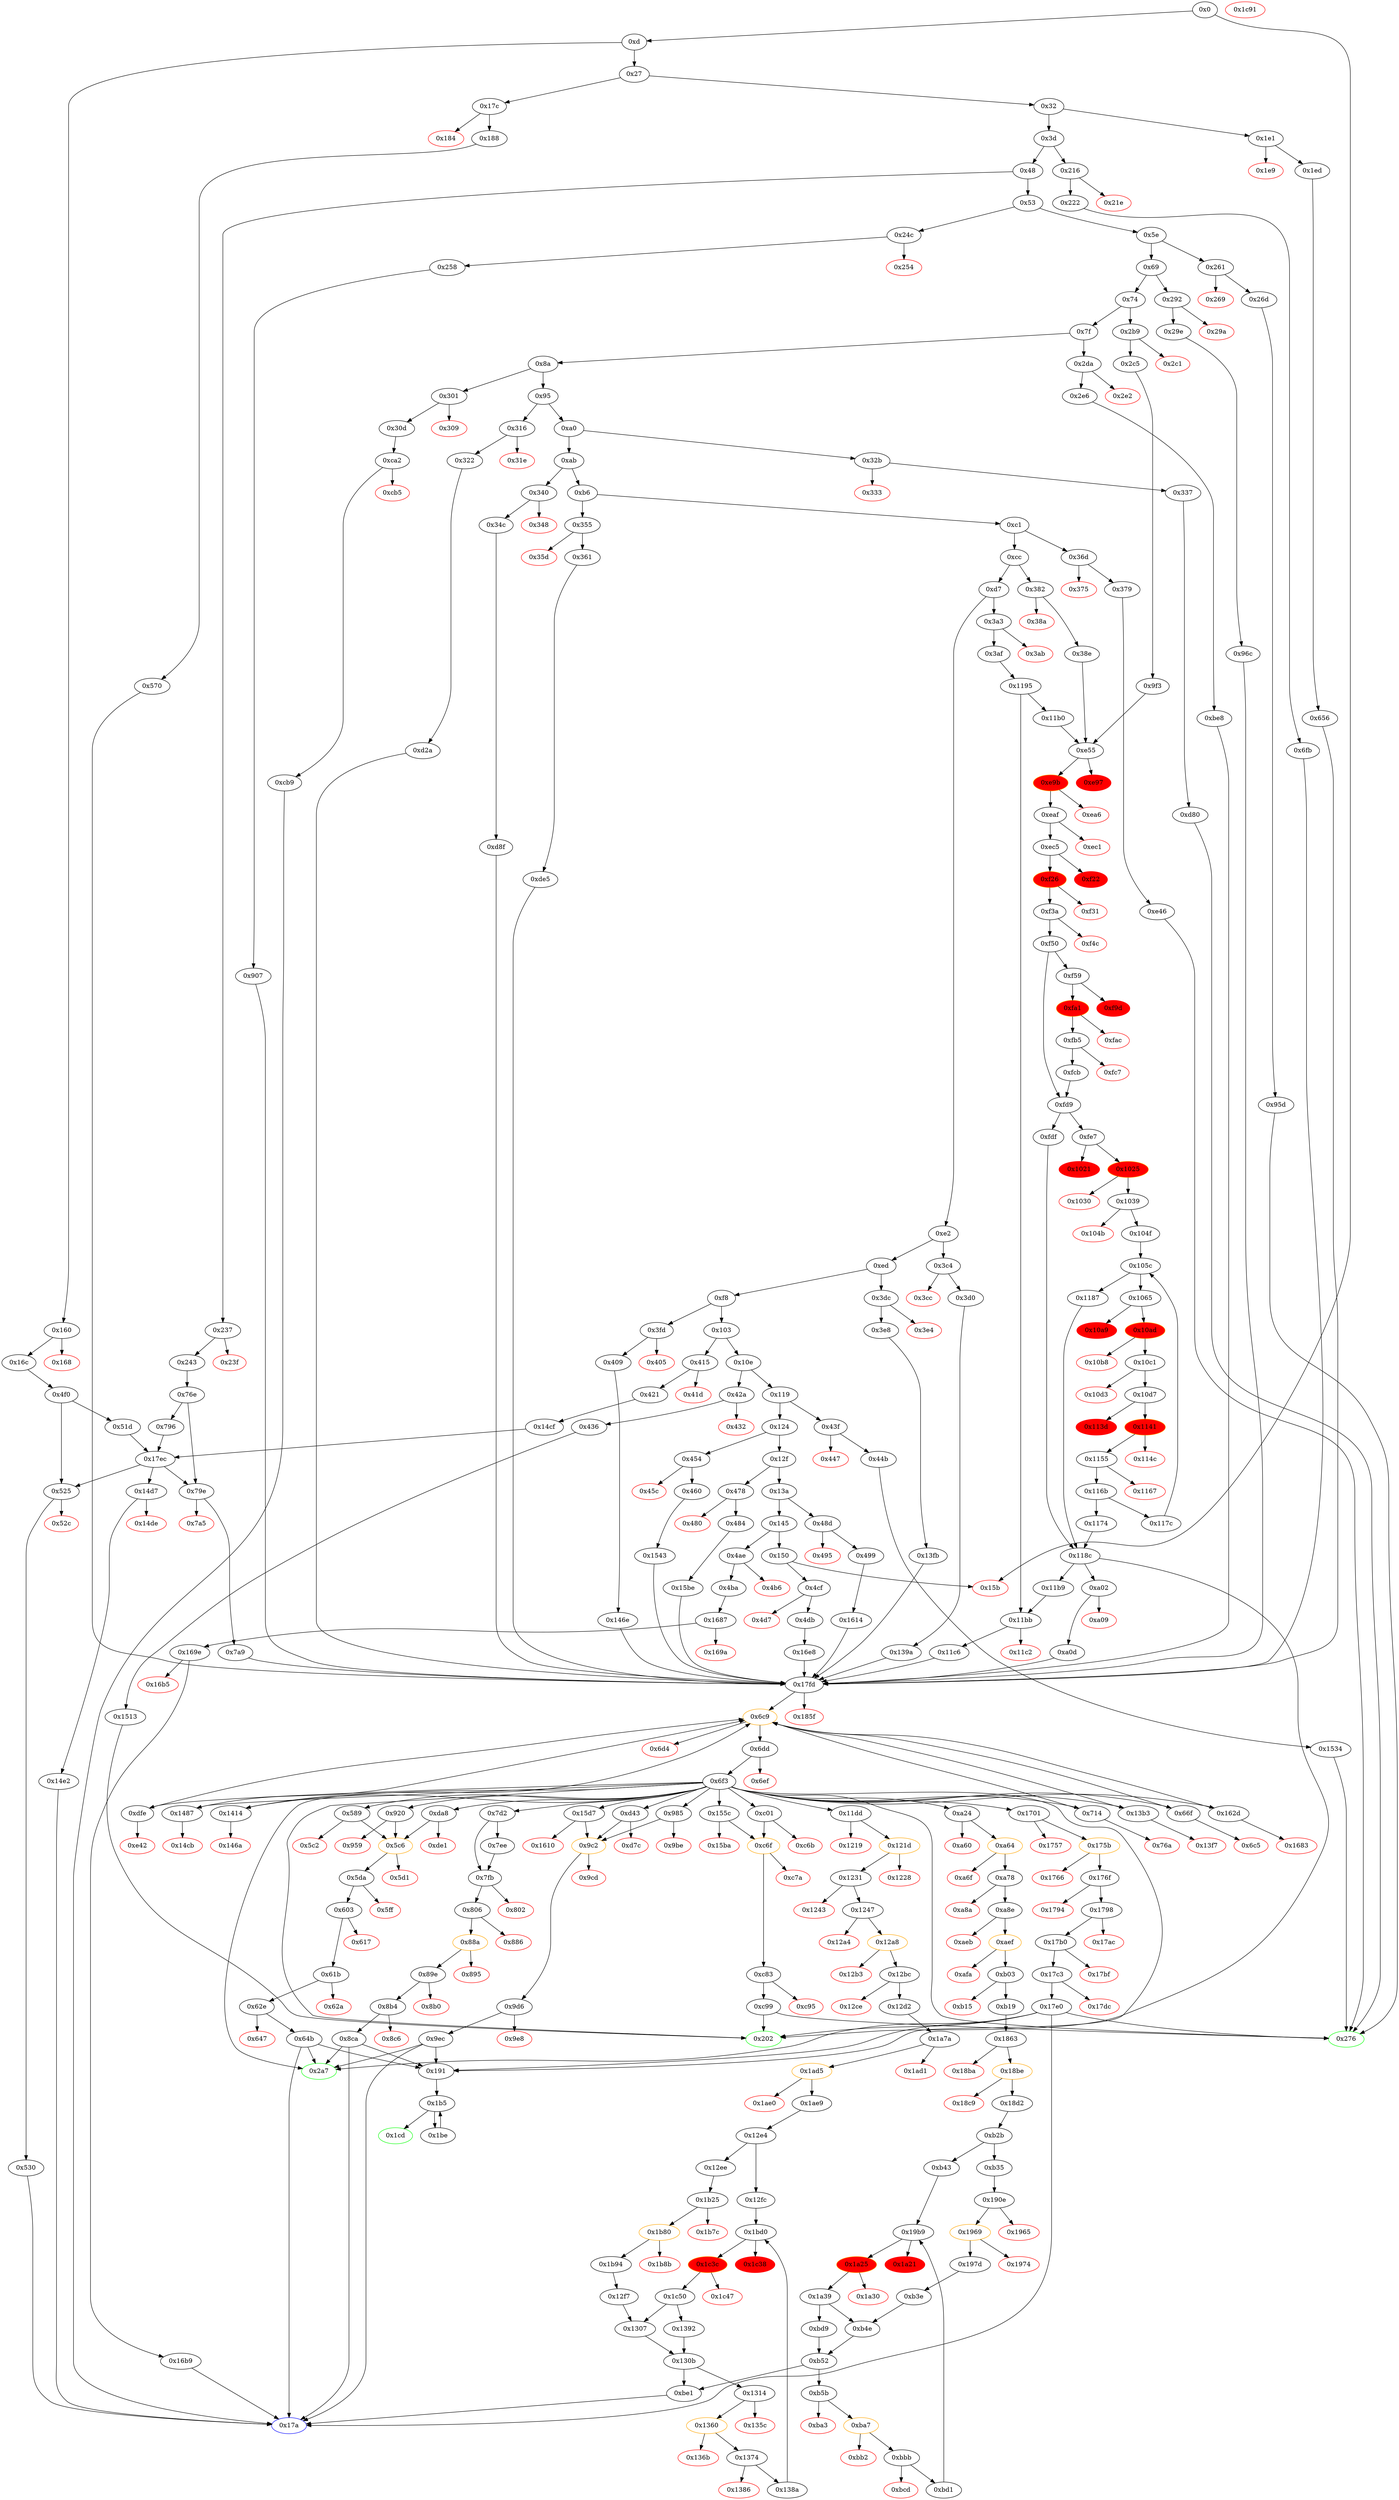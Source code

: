strict digraph "" {
"0x13a" [fillcolor=white, id="0x13a", style=filled, tooltip="Block 0x13a\n[0x13a:0x144]\n---\nPredecessors: [0x12f]\nSuccessors: [0x145, 0x48d]\n---\n0x13a DUP1\n0x13b PUSH4 0xe85455d7\n0x140 EQ\n0x141 PUSH2 0x48d\n0x144 JUMPI\n---\n0x13b: V92 = 0xe85455d7\n0x140: V93 = EQ 0xe85455d7 V13\n0x141: V94 = 0x48d\n0x144: JUMPI 0x48d V93\n---\nEntry stack: [V13]\nStack pops: 1\nStack additions: [S0]\nExit stack: [V13]\n\nDef sites:\nV13: {0xd.0x1b}\n"];
"0xe55" [fillcolor=white, id="0xe55", style=filled, tooltip="Block 0xe55\n[0xe55:0xe96]\n---\nPredecessors: [0x38e, 0x9f3, 0x11b0]\nSuccessors: [0xe97, 0xe9b]\n---\n0xe55 JUMPDEST\n0xe56 PUSH1 0x0\n0xe58 DUP1\n0xe59 PUSH1 0x0\n0xe5b DUP1\n0xe5c PUSH1 0x0\n0xe5e DUP6\n0xe5f PUSH1 0x1\n0xe61 PUSH1 0xa0\n0xe63 PUSH1 0x2\n0xe65 EXP\n0xe66 SUB\n0xe67 AND\n0xe68 PUSH4 0xfc0c546a\n0xe6d PUSH1 0x40\n0xe6f MLOAD\n0xe70 DUP2\n0xe71 PUSH4 0xffffffff\n0xe76 AND\n0xe77 PUSH1 0xe0\n0xe79 PUSH1 0x2\n0xe7b EXP\n0xe7c MUL\n0xe7d DUP2\n0xe7e MSTORE\n0xe7f PUSH1 0x4\n0xe81 ADD\n0xe82 PUSH1 0x20\n0xe84 PUSH1 0x40\n0xe86 MLOAD\n0xe87 DUP1\n0xe88 DUP4\n0xe89 SUB\n0xe8a DUP2\n0xe8b PUSH1 0x0\n0xe8d DUP8\n0xe8e DUP1\n0xe8f EXTCODESIZE\n0xe90 ISZERO\n0xe91 DUP1\n0xe92 ISZERO\n0xe93 PUSH2 0xe9b\n0xe96 JUMPI\n---\n0xe55: JUMPDEST \n0xe56: V1254 = 0x0\n0xe59: V1255 = 0x0\n0xe5c: V1256 = 0x0\n0xe5f: V1257 = 0x1\n0xe61: V1258 = 0xa0\n0xe63: V1259 = 0x2\n0xe65: V1260 = EXP 0x2 0xa0\n0xe66: V1261 = SUB 0x10000000000000000000000000000000000000000 0x1\n0xe67: V1262 = AND 0xffffffffffffffffffffffffffffffffffffffff S0\n0xe68: V1263 = 0xfc0c546a\n0xe6d: V1264 = 0x40\n0xe6f: V1265 = M[0x40]\n0xe71: V1266 = 0xffffffff\n0xe76: V1267 = AND 0xffffffff 0xfc0c546a\n0xe77: V1268 = 0xe0\n0xe79: V1269 = 0x2\n0xe7b: V1270 = EXP 0x2 0xe0\n0xe7c: V1271 = MUL 0x100000000000000000000000000000000000000000000000000000000 0xfc0c546a\n0xe7e: M[V1265] = 0xfc0c546a00000000000000000000000000000000000000000000000000000000\n0xe7f: V1272 = 0x4\n0xe81: V1273 = ADD 0x4 V1265\n0xe82: V1274 = 0x20\n0xe84: V1275 = 0x40\n0xe86: V1276 = M[0x40]\n0xe89: V1277 = SUB V1273 V1276\n0xe8b: V1278 = 0x0\n0xe8f: V1279 = EXTCODESIZE V1262\n0xe90: V1280 = ISZERO V1279\n0xe92: V1281 = ISZERO V1280\n0xe93: V1282 = 0xe9b\n0xe96: JUMPI 0xe9b V1281\n---\nEntry stack: [V13, 0x17a, S6, 0x0, 0x0, 0x0, S2, {0x202, 0xa02, 0x11b9}, S0]\nStack pops: 1\nStack additions: [S0, 0x0, 0x0, 0x0, 0x0, 0x0, V1262, 0xfc0c546a, V1273, 0x20, V1276, V1277, V1276, 0x0, V1262, V1280]\nExit stack: [V13, 0x17a, S6, 0x0, 0x0, 0x0, S2, {0x202, 0xa02, 0x11b9}, S0, 0x0, 0x0, 0x0, 0x0, 0x0, V1262, 0xfc0c546a, V1273, 0x20, V1276, V1277, V1276, 0x0, V1262, V1280]\n\nDef sites:\nV13: {0xd.0x1b}\n0x17a: {0x2c5.0x2c7, 0x3af.0x3b1}\nS6: {0x2c5.0x2d5, 0x3af.0x3bf}\n0x0: {0x9f3.0x9f4, 0x1195.0x1196}\n0x0: {0x9f3.0x9f4, 0x1195.0x1196}\n0x0: {0x9f3.0x9f7, 0x1195.0x1196}\nS2: {0x9f3.0x9f7, 0xd.0x1b, 0x1195.0x1196}\n{0x202, 0xa02, 0x11b9}: {0x11b0.0x11b1, 0x9f3.0x9fa, 0x38e.0x390}\nS0: {0x2c5.0x2d5, 0x3af.0x3bf, 0x38e.0x39e}\n"];
"0xc1" [fillcolor=white, id="0xc1", style=filled, tooltip="Block 0xc1\n[0xc1:0xcb]\n---\nPredecessors: [0xb6]\nSuccessors: [0xcc, 0x36d]\n---\n0xc1 DUP1\n0xc2 PUSH4 0x8da5cb5b\n0xc7 EQ\n0xc8 PUSH2 0x36d\n0xcb JUMPI\n---\n0xc2: V59 = 0x8da5cb5b\n0xc7: V60 = EQ 0x8da5cb5b V13\n0xc8: V61 = 0x36d\n0xcb: JUMPI 0x36d V60\n---\nEntry stack: [V13]\nStack pops: 1\nStack additions: [S0]\nExit stack: [V13]\n\nDef sites:\nV13: {0xd.0x1b}\n"];
"0x16c" [fillcolor=white, id="0x16c", style=filled, tooltip="Block 0x16c\n[0x16c:0x179]\n---\nPredecessors: [0x160]\nSuccessors: [0x4f0]\n---\n0x16c JUMPDEST\n0x16d POP\n0x16e PUSH2 0x17a\n0x171 PUSH1 0x4\n0x173 CALLDATALOAD\n0x174 ISZERO\n0x175 ISZERO\n0x176 PUSH2 0x4f0\n0x179 JUMP\n---\n0x16c: JUMPDEST \n0x16e: V106 = 0x17a\n0x171: V107 = 0x4\n0x173: V108 = CALLDATALOAD 0x4\n0x174: V109 = ISZERO V108\n0x175: V110 = ISZERO V109\n0x176: V111 = 0x4f0\n0x179: JUMP 0x4f0\n---\nEntry stack: [V13, V102]\nStack pops: 1\nStack additions: [0x17a, V110]\nExit stack: [V13, 0x17a, V110]\n\nDef sites:\nV13: {0xd.0x1b}\nV102: {0x160.0x161}\n"];
"0x3fd" [fillcolor=white, id="0x3fd", style=filled, tooltip="Block 0x3fd\n[0x3fd:0x404]\n---\nPredecessors: [0xf8]\nSuccessors: [0x405, 0x409]\n---\n0x3fd JUMPDEST\n0x3fe CALLVALUE\n0x3ff DUP1\n0x400 ISZERO\n0x401 PUSH2 0x409\n0x404 JUMPI\n---\n0x3fd: JUMPDEST \n0x3fe: V338 = CALLVALUE\n0x400: V339 = ISZERO V338\n0x401: V340 = 0x409\n0x404: JUMPI 0x409 V339\n---\nEntry stack: [V13]\nStack pops: 0\nStack additions: [V338]\nExit stack: [V13, V338]\n\nDef sites:\nV13: {0xd.0x1b}\n"];
"0x1e1" [fillcolor=white, id="0x1e1", style=filled, tooltip="Block 0x1e1\n[0x1e1:0x1e8]\n---\nPredecessors: [0x32]\nSuccessors: [0x1e9, 0x1ed]\n---\n0x1e1 JUMPDEST\n0x1e2 CALLVALUE\n0x1e3 DUP1\n0x1e4 ISZERO\n0x1e5 PUSH2 0x1ed\n0x1e8 JUMPI\n---\n0x1e1: JUMPDEST \n0x1e2: V141 = CALLVALUE\n0x1e4: V142 = ISZERO V141\n0x1e5: V143 = 0x1ed\n0x1e8: JUMPI 0x1ed V142\n---\nEntry stack: [V13]\nStack pops: 0\nStack additions: [V141]\nExit stack: [V13, V141]\n\nDef sites:\nV13: {0xd.0x1b}\n"];
"0x1766" [color=red, fillcolor=white, id="0x1766", style=filled, tooltip="Block 0x1766\n[0x1766:0x176e]\n---\nPredecessors: [0x175b]\nSuccessors: []\n---\n0x1766 RETURNDATASIZE\n0x1767 PUSH1 0x0\n0x1769 DUP1\n0x176a RETURNDATACOPY\n0x176b RETURNDATASIZE\n0x176c PUSH1 0x0\n0x176e REVERT\n---\n0x1766: V2119 = RETURNDATASIZE\n0x1767: V2120 = 0x0\n0x176a: RETURNDATACOPY 0x0 0x0 V2119\n0x176b: V2121 = RETURNDATASIZE\n0x176c: V2122 = 0x0\n0x176e: REVERT 0x0 V2121\n---\nEntry stack: [V13, 0x17a, S8, S7, S6, S5, S4, V2078, 0xf4fb86c0, V2103, V2116]\nStack pops: 0\nStack additions: []\nExit stack: [V13, 0x17a, S8, S7, S6, S5, S4, V2078, 0xf4fb86c0, V2103, V2116]\n\nDef sites:\nV13: {0xd.0x1b}\n0x17a: {0x2c5.0x2c7, 0x3af.0x3b1}\nS8: {0xd.0x1b, 0x2c5.0x2d5, 0x3af.0x3bf}\nS7: {0x460.0x462, 0x9f3.0x9f4, 0xd.0x1b, 0x2e6.0x2e8, 0x1195.0x1196}\nS6: {0x499.0x49b, 0x4db.0x4dd, 0x3d0.0x3d2, 0x9f3.0x9f4, 0x1195.0x1196, 0x409.0x40b, 0x3e8.0x3ea, 0xd.0x1b, 0x1ed.0x1ef, 0x3af.0x3b1, 0x361.0x363, 0x460.0x470, 0x222.0x224, 0x2c5.0x2c7, 0x2e6.0x2f7}\nS5: {0x499.0x4a9, 0x258.0x25a, 0x4db.0x4eb, 0x29e.0x2a0, 0x3d0.0x3d7, 0x1195.0x1196, 0x409.0x410, 0x188.0x18a, 0xd.0x1b, 0x34c.0x34e, 0x2e6.0x2fc, 0x243.0x245, 0x2c5.0x2d5, 0x484.0x486, 0x9f3.0x9f7, 0x3e8.0x3f8, 0x1ed.0x1fd, 0x16c.0x16e, 0x3af.0x3bf, 0x361.0x368, 0x460.0x473, 0x222.0x232, 0x322.0x324}\nS4: {0x139a.0x139b, 0x76e.0x772, 0x1195.0x1196, 0x1614.0x1615, 0x656.0x657, 0xd.0x1b, 0xd8f.0xd90, 0x1543.0x1544, 0x907.0x908, 0x6fb.0x6fc, 0x13fb.0x13fc, 0x15be.0x15bf, 0x570.0x571, 0x9f3.0x9f4, 0x9f3.0x9f7, 0xbe8.0xbe9, 0x16e8.0x16e9, 0xd2a.0xd2b, 0x16c.0x175, 0x96c.0x96d, 0x146e.0x146f, 0x421.0x423, 0x460.0x462, 0xde5.0xde6, 0x2e6.0x2e8}\nV2078: {0x1701.0x170a}\n0xf4fb86c0: {0x1701.0x170b}\nV2103: {0x1701.0x173e}\nV2116: {0x175b.0x175f}\n"];
"0x656" [fillcolor=white, id="0x656", style=filled, tooltip="Block 0x656\n[0x656:0x66e]\n---\nPredecessors: [0x1ed]\nSuccessors: [0x17fd]\n---\n0x656 JUMPDEST\n0x657 PUSH1 0x0\n0x659 PUSH2 0x66f\n0x65c PUSH1 0x0\n0x65e DUP1\n0x65f MLOAD\n0x660 PUSH1 0x20\n0x662 PUSH2 0x1c92\n0x665 DUP4\n0x666 CODECOPY\n0x667 DUP2\n0x668 MLOAD\n0x669 SWAP2\n0x66a MSTORE\n0x66b PUSH2 0x17fd\n0x66e JUMP\n---\n0x656: JUMPDEST \n0x657: V543 = 0x0\n0x659: V544 = 0x66f\n0x65c: V545 = 0x0\n0x65f: V546 = M[0x0]\n0x660: V547 = 0x20\n0x662: V548 = 0x1c92\n0x666: CODECOPY 0x0 0x1c92 0x20\n0x668: V549 = M[0x0]\n0x66a: M[0x0] = V546\n0x66b: V550 = 0x17fd\n0x66e: JUMP 0x17fd\n---\nEntry stack: [V13, 0x202, V153]\nStack pops: 0\nStack additions: [0x0, 0x66f, V549]\nExit stack: [V13, 0x202, V153, 0x0, 0x66f, V549]\n\nDef sites:\nV13: {0xd.0x1b}\n0x202: {0x1ed.0x1ef}\nV153: {0x1ed.0x1fd}\n"];
"0x11b9" [fillcolor=white, id="0x11b9", style=filled, tooltip="Block 0x11b9\n[0x11b9:0x11ba]\n---\nPredecessors: [0x118c]\nSuccessors: [0x11bb]\n---\n0x11b9 JUMPDEST\n0x11ba ISZERO\n---\n0x11b9: JUMPDEST \n0x11ba: V1570 = ISZERO {0x0, 0x1}\n---\nEntry stack: [V13, 0x17a, S5, 0x0, 0x0, 0x0, S1, {0x0, 0x1}]\nStack pops: 1\nStack additions: [V1570]\nExit stack: [V13, 0x17a, S5, 0x0, 0x0, 0x0, S1, V1570]\n\nDef sites:\nV13: {0xd.0x1b}\n0x17a: {0x2c5.0x2c7, 0x3af.0x3b1}\nS5: {0x2c5.0x2d5, 0x3af.0x3bf}\n0x0: {0x9f3.0x9f4, 0x1195.0x1196}\n0x0: {0x9f3.0x9f4, 0x1195.0x1196}\n0x0: {0x9f3.0x9f7, 0x1195.0x1196}\nS1: {0x9f3.0x9f7, 0xd.0x1b, 0x1195.0x1196}\n{0x0, 0x1}: {0x1187.0x1188, 0x1174.0x1174, 0xfdf.0xfdf}\n"];
"0x16b9" [fillcolor=white, id="0x16b9", style=filled, tooltip="Block 0x16b9\n[0x16b9:0x16e7]\n---\nPredecessors: [0x169e]\nSuccessors: [0x17a]\n---\n0x16b9 JUMPDEST\n0x16ba PUSH1 0x1\n0x16bc DUP1\n0x16bd SLOAD\n0x16be PUSH20 0xffffffffffffffffffffffffffffffffffffffff\n0x16d3 NOT\n0x16d4 AND\n0x16d5 PUSH1 0x1\n0x16d7 PUSH1 0xa0\n0x16d9 PUSH1 0x2\n0x16db EXP\n0x16dc SUB\n0x16dd SWAP3\n0x16de SWAP1\n0x16df SWAP3\n0x16e0 AND\n0x16e1 SWAP2\n0x16e2 SWAP1\n0x16e3 SWAP2\n0x16e4 OR\n0x16e5 SWAP1\n0x16e6 SSTORE\n0x16e7 JUMP\n---\n0x16b9: JUMPDEST \n0x16ba: V2053 = 0x1\n0x16bd: V2054 = S[0x1]\n0x16be: V2055 = 0xffffffffffffffffffffffffffffffffffffffff\n0x16d3: V2056 = NOT 0xffffffffffffffffffffffffffffffffffffffff\n0x16d4: V2057 = AND 0xffffffffffffffffffffffff0000000000000000000000000000000000000000 V2054\n0x16d5: V2058 = 0x1\n0x16d7: V2059 = 0xa0\n0x16d9: V2060 = 0x2\n0x16db: V2061 = EXP 0x2 0xa0\n0x16dc: V2062 = SUB 0x10000000000000000000000000000000000000000 0x1\n0x16e0: V2063 = AND 0xffffffffffffffffffffffffffffffffffffffff V412\n0x16e4: V2064 = OR V2063 V2057\n0x16e6: S[0x1] = V2064\n0x16e7: JUMP 0x17a\n---\nEntry stack: [V13, 0x17a, V412]\nStack pops: 2\nStack additions: []\nExit stack: [V13]\n\nDef sites:\nV13: {0xd.0x1b}\n0x17a: {0x4ba.0x4bc}\nV412: {0x4ba.0x4ca}\n"];
"0x985" [fillcolor=white, id="0x985", style=filled, tooltip="Block 0x985\n[0x985:0x9bd]\n---\nPredecessors: [0x6f3]\nSuccessors: [0x9be, 0x9c2]\n---\n0x985 JUMPDEST\n0x986 PUSH1 0x1\n0x988 PUSH1 0xa0\n0x98a PUSH1 0x2\n0x98c EXP\n0x98d SUB\n0x98e AND\n0x98f PUSH4 0x69be4784\n0x994 PUSH1 0x40\n0x996 MLOAD\n0x997 DUP2\n0x998 PUSH4 0xffffffff\n0x99d AND\n0x99e PUSH1 0xe0\n0x9a0 PUSH1 0x2\n0x9a2 EXP\n0x9a3 MUL\n0x9a4 DUP2\n0x9a5 MSTORE\n0x9a6 PUSH1 0x4\n0x9a8 ADD\n0x9a9 PUSH1 0x20\n0x9ab PUSH1 0x40\n0x9ad MLOAD\n0x9ae DUP1\n0x9af DUP4\n0x9b0 SUB\n0x9b1 DUP2\n0x9b2 PUSH1 0x0\n0x9b4 DUP8\n0x9b5 DUP1\n0x9b6 EXTCODESIZE\n0x9b7 ISZERO\n0x9b8 DUP1\n0x9b9 ISZERO\n0x9ba PUSH2 0x9c2\n0x9bd JUMPI\n---\n0x985: JUMPDEST \n0x986: V822 = 0x1\n0x988: V823 = 0xa0\n0x98a: V824 = 0x2\n0x98c: V825 = EXP 0x2 0xa0\n0x98d: V826 = SUB 0x10000000000000000000000000000000000000000 0x1\n0x98e: V827 = AND 0xffffffffffffffffffffffffffffffffffffffff V609\n0x98f: V828 = 0x69be4784\n0x994: V829 = 0x40\n0x996: V830 = M[0x40]\n0x998: V831 = 0xffffffff\n0x99d: V832 = AND 0xffffffff 0x69be4784\n0x99e: V833 = 0xe0\n0x9a0: V834 = 0x2\n0x9a2: V835 = EXP 0x2 0xe0\n0x9a3: V836 = MUL 0x100000000000000000000000000000000000000000000000000000000 0x69be4784\n0x9a5: M[V830] = 0x69be478400000000000000000000000000000000000000000000000000000000\n0x9a6: V837 = 0x4\n0x9a8: V838 = ADD 0x4 V830\n0x9a9: V839 = 0x20\n0x9ab: V840 = 0x40\n0x9ad: V841 = M[0x40]\n0x9b0: V842 = SUB V838 V841\n0x9b2: V843 = 0x0\n0x9b6: V844 = EXTCODESIZE V827\n0x9b7: V845 = ISZERO V844\n0x9b9: V846 = ISZERO V845\n0x9ba: V847 = 0x9c2\n0x9bd: JUMPI 0x9c2 V846\n---\nEntry stack: [V13, 0x17a, S5, S4, S3, S2, S1, V609]\nStack pops: 1\nStack additions: [V827, 0x69be4784, V838, 0x20, V841, V842, V841, 0x0, V827, V845]\nExit stack: [V13, 0x17a, S5, S4, S3, S2, S1, V827, 0x69be4784, V838, 0x20, V841, V842, V841, 0x0, V827, V845]\n\nDef sites:\nV13: {0xd.0x1b}\n0x17a: {0x2c5.0x2c7, 0x3af.0x3b1}\nS5: {0xd.0x1b, 0x2c5.0x2d5, 0x3af.0x3bf}\nS4: {0x460.0x462, 0x9f3.0x9f4, 0xd.0x1b, 0x2e6.0x2e8, 0x1195.0x1196}\nS3: {0x499.0x49b, 0x4db.0x4dd, 0x3d0.0x3d2, 0x9f3.0x9f4, 0x1195.0x1196, 0x409.0x40b, 0x3e8.0x3ea, 0xd.0x1b, 0x1ed.0x1ef, 0x3af.0x3b1, 0x361.0x363, 0x460.0x470, 0x222.0x224, 0x2c5.0x2c7, 0x2e6.0x2f7}\nS2: {0x499.0x4a9, 0x258.0x25a, 0x4db.0x4eb, 0x29e.0x2a0, 0x3d0.0x3d7, 0x1195.0x1196, 0x409.0x410, 0x188.0x18a, 0xd.0x1b, 0x34c.0x34e, 0x2e6.0x2fc, 0x243.0x245, 0x2c5.0x2d5, 0x484.0x486, 0x9f3.0x9f7, 0x3e8.0x3f8, 0x1ed.0x1fd, 0x16c.0x16e, 0x3af.0x3bf, 0x361.0x368, 0x460.0x473, 0x222.0x232, 0x322.0x324}\nS1: {0x139a.0x139b, 0x76e.0x772, 0x1195.0x1196, 0x1614.0x1615, 0x656.0x657, 0xd.0x1b, 0xd8f.0xd90, 0x1543.0x1544, 0x907.0x908, 0x6fb.0x6fc, 0x13fb.0x13fc, 0x15be.0x15bf, 0x570.0x571, 0x9f3.0x9f4, 0x9f3.0x9f7, 0xbe8.0xbe9, 0x16e8.0x16e9, 0xd2a.0xd2b, 0x16c.0x175, 0x96c.0x96d, 0x146e.0x146f, 0x421.0x423, 0x460.0x462, 0xde5.0xde6, 0x2e6.0x2e8}\nV609: {0x6f3.0x6f5}\n"];
"0x237" [fillcolor=white, id="0x237", style=filled, tooltip="Block 0x237\n[0x237:0x23e]\n---\nPredecessors: [0x48]\nSuccessors: [0x23f, 0x243]\n---\n0x237 JUMPDEST\n0x238 CALLVALUE\n0x239 DUP1\n0x23a ISZERO\n0x23b PUSH2 0x243\n0x23e JUMPI\n---\n0x237: JUMPDEST \n0x238: V177 = CALLVALUE\n0x23a: V178 = ISZERO V177\n0x23b: V179 = 0x243\n0x23e: JUMPI 0x243 V178\n---\nEntry stack: [V13]\nStack pops: 0\nStack additions: [V177]\nExit stack: [V13, V177]\n\nDef sites:\nV13: {0xd.0x1b}\n"];
"0xa78" [fillcolor=white, id="0xa78", style=filled, tooltip="Block 0xa78\n[0xa78:0xa89]\n---\nPredecessors: [0xa64]\nSuccessors: [0xa8a, 0xa8e]\n---\n0xa78 JUMPDEST\n0xa79 POP\n0xa7a POP\n0xa7b POP\n0xa7c POP\n0xa7d PUSH1 0x40\n0xa7f MLOAD\n0xa80 RETURNDATASIZE\n0xa81 PUSH1 0x20\n0xa83 DUP2\n0xa84 LT\n0xa85 ISZERO\n0xa86 PUSH2 0xa8e\n0xa89 JUMPI\n---\n0xa78: JUMPDEST \n0xa7d: V918 = 0x40\n0xa7f: V919 = M[0x40]\n0xa80: V920 = RETURNDATASIZE\n0xa81: V921 = 0x20\n0xa84: V922 = LT V920 0x20\n0xa85: V923 = ISZERO V922\n0xa86: V924 = 0xa8e\n0xa89: JUMPI 0xa8e V923\n---\nEntry stack: [V13, 0x17a, S8, V609, S6, S5, S4, V887, 0xfc0c546a, V898, V911]\nStack pops: 4\nStack additions: [V919, V920]\nExit stack: [V13, 0x17a, S8, V609, S6, S5, S4, V919, V920]\n\nDef sites:\nV13: {0xd.0x1b}\n0x17a: {0x2c5.0x2c7, 0x3af.0x3b1}\nS8: {0xd.0x1b, 0x2c5.0x2d5, 0x3af.0x3bf}\nV609: {0x6f3.0x6f5}\nS6: {0x499.0x49b, 0x4db.0x4dd, 0x3d0.0x3d2, 0x9f3.0x9f4, 0x1195.0x1196, 0x409.0x40b, 0x3e8.0x3ea, 0xd.0x1b, 0x1ed.0x1ef, 0x3af.0x3b1, 0x361.0x363, 0x460.0x470, 0x222.0x224, 0x2c5.0x2c7, 0x2e6.0x2f7}\nS5: {0x499.0x4a9, 0x258.0x25a, 0x4db.0x4eb, 0x29e.0x2a0, 0x3d0.0x3d7, 0x1195.0x1196, 0x409.0x410, 0x188.0x18a, 0xd.0x1b, 0x34c.0x34e, 0x2e6.0x2fc, 0x243.0x245, 0x2c5.0x2d5, 0x484.0x486, 0x9f3.0x9f7, 0x3e8.0x3f8, 0x1ed.0x1fd, 0x16c.0x16e, 0x3af.0x3bf, 0x361.0x368, 0x460.0x473, 0x222.0x232, 0x322.0x324}\nS4: {0x139a.0x139b, 0x76e.0x772, 0x1195.0x1196, 0x1614.0x1615, 0x656.0x657, 0xd.0x1b, 0xd8f.0xd90, 0x1543.0x1544, 0x907.0x908, 0x6fb.0x6fc, 0x13fb.0x13fc, 0x15be.0x15bf, 0x570.0x571, 0x9f3.0x9f4, 0x9f3.0x9f7, 0xbe8.0xbe9, 0x16e8.0x16e9, 0xd2a.0xd2b, 0x16c.0x175, 0x96c.0x96d, 0x146e.0x146f, 0x421.0x423, 0x460.0x462, 0xde5.0xde6, 0x2e6.0x2e8}\nV887: {0xa24.0xa30}\n0xfc0c546a: {0xa24.0xa31}\nV898: {0xa24.0xa4a}\nV911: {0xa64.0xa68}\n"];
"0x1a30" [color=red, fillcolor=white, id="0x1a30", style=filled, tooltip="Block 0x1a30\n[0x1a30:0x1a38]\n---\nPredecessors: [0x1a25]\nSuccessors: []\n---\n0x1a30 RETURNDATASIZE\n0x1a31 PUSH1 0x0\n0x1a33 DUP1\n0x1a34 RETURNDATACOPY\n0x1a35 RETURNDATASIZE\n0x1a36 PUSH1 0x0\n0x1a38 REVERT\n---\n0x1a30: V2353 = RETURNDATASIZE\n0x1a31: V2354 = 0x0\n0x1a34: RETURNDATACOPY 0x0 0x0 V2353\n0x1a35: V2355 = RETURNDATASIZE\n0x1a36: V2356 = 0x0\n0x1a38: REVERT 0x0 V2355\n---\nEntry stack: [V13, 0x17a, S12, S11, V926, V968, S8, {0xb4e, 0xbd9}, S6, S5, V926, S3, 0x36900c11, S1, V2350]\nStack pops: 0\nStack additions: []\nExit stack: [V13, 0x17a, S12, S11, V926, V968, S8, {0xb4e, 0xbd9}, S6, S5, V926, S3, 0x36900c11, S1, V2350]\n\nDef sites:\nV13: {0xd.0x1b}\n0x17a: {0x3af.0x3b1}\nS12: {0xd.0x1b, 0x3af.0x3bf}\nS11: {0x6f3_0xdfe.0x6f5, 0x6f3_0x714.0x6f5, 0x6f3_0x66f.0x6f5, 0x6f3_0x1487.0x6f5, 0x6f3_0x162d.0x6f5, 0x6f3_0x17fd.0x6f5, 0x6f3_0x1414.0x6f5, 0x6f3_0x13b3.0x6f5}\nV926: {0xa8e.0xa90}\nV968: {0xb19.0xb1f}\nS8: {0xbd9.0xbdc, 0x139a.0x139b, 0x1195.0x1196, 0x656.0x657, 0xd.0x1b, 0xd8f.0xd90, 0xb4e.0xb50, 0x907.0x908, 0x6fb.0x6fc, 0x13fb.0x13fc, 0x570.0x571, 0xbe8.0xbe9, 0xd2a.0xd2b, 0x16c.0x175, 0x96c.0x96d, 0x146e.0x146f, 0xde5.0xde6, 0x2e6.0x2e8}\n{0xb4e, 0xbd9}: {0xb43.0xb44, 0xb5b.0xb5b}\nS6: {0x6f3_0xdfe.0x6f5, 0x6f3_0x714.0x6f5, 0x6f3_0x66f.0x6f5, 0x6f3_0x1487.0x6f5, 0x6f3_0x162d.0x6f5, 0x6f3_0x17fd.0x6f5, 0x6f3_0x1414.0x6f5, 0x6f3_0x13b3.0x6f5}\nS5: {0xbd1.0xbd3, 0xa8e.0xa90}\nV926: {0xa8e.0xa90}\nS3: {0x19b9_0xbd1.0x19fd, 0x19b9_0xb43.0x19fd}\n0x36900c11: {0x19b9_0xb43.0x19ff, 0x19b9_0xbd1.0x19ff}\nS1: {0x19b9_0xbd1.0x1a09, 0x19b9_0xb43.0x1a09}\nV2350: {0x1a25.0x1a29}\n"];
"0x13f7" [color=red, fillcolor=white, id="0x13f7", style=filled, tooltip="Block 0x13f7\n[0x13f7:0x13fa]\n---\nPredecessors: [0x13b3]\nSuccessors: []\n---\n0x13f7 PUSH1 0x0\n0x13f9 DUP1\n0x13fa REVERT\n---\n0x13f7: V1772 = 0x0\n0x13fa: REVERT 0x0 0x0\n---\nEntry stack: [V13, 0x17a, S14, S13, S12, S11, S10, V1749, 0xa109d214, V1762, 0x20, V1765, V1766, V1765, 0x0, V1749, V1769]\nStack pops: 0\nStack additions: []\nExit stack: [V13, 0x17a, S14, S13, S12, S11, S10, V1749, 0xa109d214, V1762, 0x20, V1765, V1766, V1765, 0x0, V1749, V1769]\n\nDef sites:\nV13: {0xd.0x1b}\n0x17a: {0x2c5.0x2c7, 0x3af.0x3b1}\nS14: {0xd.0x1b, 0x2c5.0x2d5, 0x3af.0x3bf}\nS13: {0x460.0x462, 0x9f3.0x9f4, 0xd.0x1b, 0x2e6.0x2e8, 0x1195.0x1196}\nS12: {0x499.0x49b, 0x4db.0x4dd, 0x3d0.0x3d2, 0x9f3.0x9f4, 0x1195.0x1196, 0x409.0x40b, 0x3e8.0x3ea, 0xd.0x1b, 0x1ed.0x1ef, 0x3af.0x3b1, 0x361.0x363, 0x460.0x470, 0x222.0x224, 0x2c5.0x2c7, 0x2e6.0x2f7}\nS11: {0x499.0x4a9, 0x258.0x25a, 0x4db.0x4eb, 0x29e.0x2a0, 0x3d0.0x3d7, 0x1195.0x1196, 0x409.0x410, 0x188.0x18a, 0xd.0x1b, 0x34c.0x34e, 0x2e6.0x2fc, 0x243.0x245, 0x2c5.0x2d5, 0x484.0x486, 0x9f3.0x9f7, 0x3e8.0x3f8, 0x1ed.0x1fd, 0x16c.0x16e, 0x3af.0x3bf, 0x361.0x368, 0x460.0x473, 0x222.0x232, 0x322.0x324}\nS10: {0x139a.0x139b, 0x76e.0x772, 0x1195.0x1196, 0x1614.0x1615, 0x656.0x657, 0xd.0x1b, 0xd8f.0xd90, 0x1543.0x1544, 0x907.0x908, 0x6fb.0x6fc, 0x13fb.0x13fc, 0x15be.0x15bf, 0x570.0x571, 0x9f3.0x9f4, 0x9f3.0x9f7, 0xbe8.0xbe9, 0x16e8.0x16e9, 0xd2a.0xd2b, 0x16c.0x175, 0x96c.0x96d, 0x146e.0x146f, 0x421.0x423, 0x460.0x462, 0xde5.0xde6, 0x2e6.0x2e8}\nV1749: {0x13b3.0x13bc}\n0xa109d214: {0x13b3.0x13bd}\nV1762: {0x13b3.0x13de}\n0x20: {0x13b3.0x13e2}\nV1765: {0x13b3.0x13e6}\nV1766: {0x13b3.0x13e9}\nV1765: {0x13b3.0x13e6}\n0x0: {0x13b3.0x13eb}\nV1749: {0x13b3.0x13bc}\nV1769: {0x13b3.0x13f0}\n"];
"0xf31" [color=red, fillcolor=white, id="0xf31", style=filled, tooltip="Block 0xf31\n[0xf31:0xf39]\n---\nPredecessors: [0xf26]\nSuccessors: []\n---\n0xf31 RETURNDATASIZE\n0xf32 PUSH1 0x0\n0xf34 DUP1\n0xf35 RETURNDATACOPY\n0xf36 RETURNDATASIZE\n0xf37 PUSH1 0x0\n0xf39 REVERT\n---\n0xf31: V1329 = RETURNDATASIZE\n0xf32: V1330 = 0x0\n0xf35: RETURNDATACOPY 0x0 0x0 V1329\n0xf36: V1331 = RETURNDATASIZE\n0xf37: V1332 = 0x0\n0xf39: REVERT 0x0 V1331\n---\nEntry stack: [V13, 0x17a, S15, 0x0, 0x0, 0x0, S11, {0x202, 0xa02, 0x11b9}, S9, 0x0, V1301, 0x0, 0x0, 0x0, V1311, 0x18160ddd, V1314, V1326]\nStack pops: 0\nStack additions: []\nExit stack: [V13, 0x17a, S15, 0x0, 0x0, 0x0, S11, {0x202, 0xa02, 0x11b9}, S9, 0x0, V1301, 0x0, 0x0, 0x0, V1311, 0x18160ddd, V1314, V1326]\n\nDef sites:\nV13: {0xd.0x1b}\n0x17a: {0x2c5.0x2c7, 0x3af.0x3b1}\nS15: {0x2c5.0x2d5, 0x3af.0x3bf}\n0x0: {0x9f3.0x9f4, 0x1195.0x1196}\n0x0: {0x9f3.0x9f4, 0x1195.0x1196}\n0x0: {0x9f3.0x9f7, 0x1195.0x1196}\nS11: {0x9f3.0x9f7, 0xd.0x1b, 0x1195.0x1196}\n{0x202, 0xa02, 0x11b9}: {0x11b0.0x11b1, 0x9f3.0x9fa, 0x38e.0x390}\nS9: {0x2c5.0x2d5, 0x3af.0x3bf, 0x38e.0x39e}\n0x0: {0xe55.0xe56}\nV1301: {0xec5.0xec7}\n0x0: {0xe55.0xe59}\n0x0: {0xe55.0xe59}\n0x0: {0xe55.0xe5c}\nV1311: {0xec5.0xefd}\n0x18160ddd: {0xec5.0xeff}\nV1314: {0xec5.0xf09}\nV1326: {0xf26.0xf2a}\n"];
"0x421" [fillcolor=white, id="0x421", style=filled, tooltip="Block 0x421\n[0x421:0x429]\n---\nPredecessors: [0x415]\nSuccessors: [0x14cf]\n---\n0x421 JUMPDEST\n0x422 POP\n0x423 PUSH2 0x17a\n0x426 PUSH2 0x14cf\n0x429 JUMP\n---\n0x421: JUMPDEST \n0x423: V350 = 0x17a\n0x426: V351 = 0x14cf\n0x429: JUMP 0x14cf\n---\nEntry stack: [V13, V346]\nStack pops: 1\nStack additions: [0x17a]\nExit stack: [V13, 0x17a]\n\nDef sites:\nV13: {0xd.0x1b}\nV346: {0x415.0x416}\n"];
"0x1a25" [color=orange, fillcolor=red, id="0x1a25", style=filled, tooltip="Block 0x1a25\n[0x1a25:0x1a2f]\n---\nPredecessors: [0x19b9]\nSuccessors: [0x1a30, 0x1a39]\n---\n0x1a25 JUMPDEST\n0x1a26 POP\n0x1a27 GAS\n0x1a28 CALL\n0x1a29 ISZERO\n0x1a2a DUP1\n0x1a2b ISZERO\n0x1a2c PUSH2 0x1a39\n0x1a2f JUMPI\n---\n0x1a25: JUMPDEST \n0x1a27: V2348 = GAS\n0x1a28: V2349 = CALL V2348 V2336 0x0 V2335 V2342 V2335 0x0\n0x1a29: V2350 = ISZERO V2349\n0x1a2b: V2351 = ISZERO V2350\n0x1a2c: V2352 = 0x1a39\n0x1a2f: JUMPI 0x1a39 V2351\n---\nEntry stack: [V13, 0x17a, S18, S17, V926, V968, S14, {0xb4e, 0xbd9}, S12, S11, V926, V2336, 0x36900c11, V2339, 0x0, V2335, V2342, V2335, 0x0, V2336, V2344]\nStack pops: 7\nStack additions: [V2350]\nExit stack: [V13, 0x17a, S18, S17, V926, V968, S14, {0xb4e, 0xbd9}, S12, S11, V926, V2336, 0x36900c11, V2339, V2350]\n\nDef sites:\nV13: {0xd.0x1b}\n0x17a: {0x3af.0x3b1}\nS18: {0xd.0x1b, 0x3af.0x3bf}\nS17: {0x6f3_0xdfe.0x6f5, 0x6f3_0x714.0x6f5, 0x6f3_0x66f.0x6f5, 0x6f3_0x1487.0x6f5, 0x6f3_0x162d.0x6f5, 0x6f3_0x17fd.0x6f5, 0x6f3_0x1414.0x6f5, 0x6f3_0x13b3.0x6f5}\nV926: {0xa8e.0xa90}\nV968: {0xb19.0xb1f}\nS14: {0xbd9.0xbdc, 0x139a.0x139b, 0x1195.0x1196, 0x656.0x657, 0xd.0x1b, 0xd8f.0xd90, 0xb4e.0xb50, 0x907.0x908, 0x6fb.0x6fc, 0x13fb.0x13fc, 0x570.0x571, 0xbe8.0xbe9, 0xd2a.0xd2b, 0x16c.0x175, 0x96c.0x96d, 0x146e.0x146f, 0xde5.0xde6, 0x2e6.0x2e8}\n{0xb4e, 0xbd9}: {0xb43.0xb44, 0xb5b.0xb5b}\nS12: {0x6f3_0xdfe.0x6f5, 0x6f3_0x714.0x6f5, 0x6f3_0x66f.0x6f5, 0x6f3_0x1487.0x6f5, 0x6f3_0x162d.0x6f5, 0x6f3_0x17fd.0x6f5, 0x6f3_0x1414.0x6f5, 0x6f3_0x13b3.0x6f5}\nS11: {0xbd1.0xbd3, 0xa8e.0xa90}\nV926: {0xa8e.0xa90}\nV2336: {0x19b9.0x19fd}\n0x36900c11: {0x19b9.0x19ff}\nV2339: {0x19b9.0x1a09}\n0x0: {0x19b9.0x1a0b}\nV2335: {0x19b9.0x19fa}\nV2342: {0x19b9.0x1a14}\nV2335: {0x19b9.0x19fa}\n0x0: {0x19b9.0x1a0b}\nV2336: {0x19b9.0x19fd}\nV2344: {0x19b9.0x1a1a}\n"];
"0x1b8b" [color=red, fillcolor=white, id="0x1b8b", style=filled, tooltip="Block 0x1b8b\n[0x1b8b:0x1b93]\n---\nPredecessors: [0x1b80]\nSuccessors: []\n---\n0x1b8b RETURNDATASIZE\n0x1b8c PUSH1 0x0\n0x1b8e DUP1\n0x1b8f RETURNDATACOPY\n0x1b90 RETURNDATASIZE\n0x1b91 PUSH1 0x0\n0x1b93 REVERT\n---\n0x1b8b: V2474 = RETURNDATASIZE\n0x1b8c: V2475 = 0x0\n0x1b8f: RETURNDATACOPY 0x0 0x0 V2474\n0x1b90: V2476 = RETURNDATASIZE\n0x1b91: V2477 = 0x0\n0x1b93: REVERT 0x0 V2476\n---\nEntry stack: [V13, 0x17a, S11, S10, V1626, V1668, S7, 0x12f7, S5, V1626, V2433, 0xae22107f, V2458, V2471]\nStack pops: 0\nStack additions: []\nExit stack: [V13, 0x17a, S11, S10, V1626, V1668, S7, 0x12f7, S5, V1626, V2433, 0xae22107f, V2458, V2471]\n\nDef sites:\nV13: {0xd.0x1b}\n0x17a: {0x2c5.0x2c7, 0x3af.0x3b1}\nS11: {0xd.0x1b, 0x2c5.0x2d5, 0x3af.0x3bf}\nS10: {0x6f3_0xdfe.0x6f5, 0x6f3_0x714.0x6f5, 0x6f3_0x66f.0x6f5, 0x6f3_0x1487.0x6f5, 0x6f3_0x162d.0x6f5, 0x6f3_0x17fd.0x6f5, 0x6f3_0x1414.0x6f5, 0x6f3_0x13b3.0x6f5}\nV1626: {0x1247.0x1249}\nV1668: {0x12d2.0x12d8}\nS7: {0x139a.0x139b, 0x76e.0x772, 0x1195.0x1196, 0x1614.0x1615, 0x656.0x657, 0xd.0x1b, 0xd8f.0xd90, 0x1543.0x1544, 0x907.0x908, 0x6fb.0x6fc, 0x13fb.0x13fc, 0x15be.0x15bf, 0x570.0x571, 0x9f3.0x9f4, 0x9f3.0x9f7, 0xbe8.0xbe9, 0x16e8.0x16e9, 0xd2a.0xd2b, 0x16c.0x175, 0x96c.0x96d, 0x146e.0x146f, 0x421.0x423, 0x460.0x462, 0xde5.0xde6, 0x2e6.0x2e8}\n0x12f7: {0x12ee.0x12ee}\nS5: {0x6f3_0xdfe.0x6f5, 0x6f3_0x714.0x6f5, 0x6f3_0x66f.0x6f5, 0x6f3_0x1487.0x6f5, 0x6f3_0x162d.0x6f5, 0x6f3_0x17fd.0x6f5, 0x6f3_0x1414.0x6f5, 0x6f3_0x13b3.0x6f5}\nV1626: {0x1247.0x1249}\nV2433: {0x1b25.0x1b2f}\n0xae22107f: {0x1b25.0x1b30}\nV2458: {0x1b25.0x1b63}\nV2471: {0x1b80.0x1b84}\n"];
"0xaef" [color=orange, fillcolor=white, id="0xaef", style=filled, tooltip="Block 0xaef\n[0xaef:0xaf9]\n---\nPredecessors: [0xa8e]\nSuccessors: [0xafa, 0xb03]\n---\n0xaef JUMPDEST\n0xaf0 POP\n0xaf1 GAS\n0xaf2 CALL\n0xaf3 ISZERO\n0xaf4 DUP1\n0xaf5 ISZERO\n0xaf6 PUSH2 0xb03\n0xaf9 JUMPI\n---\n0xaef: JUMPDEST \n0xaf1: V949 = GAS\n0xaf2: V950 = CALL V949 V936 0x0 V930 V942 V930 0x20\n0xaf3: V951 = ISZERO V950\n0xaf5: V952 = ISZERO V951\n0xaf6: V953 = 0xb03\n0xaf9: JUMPI 0xb03 V952\n---\nEntry stack: [V13, 0x17a, S14, V609, V926, S11, S10, V936, 0x71f52bf3, V939, 0x20, V930, V942, V930, 0x0, V936, V945]\nStack pops: 7\nStack additions: [V951]\nExit stack: [V13, 0x17a, S14, V609, V926, S11, S10, V936, 0x71f52bf3, V939, V951]\n\nDef sites:\nV13: {0xd.0x1b}\n0x17a: {0x2c5.0x2c7, 0x3af.0x3b1}\nS14: {0xd.0x1b, 0x2c5.0x2d5, 0x3af.0x3bf}\nV609: {0x6f3.0x6f5}\nV926: {0xa8e.0xa90}\nS11: {0x499.0x4a9, 0x258.0x25a, 0x4db.0x4eb, 0x29e.0x2a0, 0x3d0.0x3d7, 0x1195.0x1196, 0x409.0x410, 0x188.0x18a, 0xd.0x1b, 0x34c.0x34e, 0x2e6.0x2fc, 0x243.0x245, 0x2c5.0x2d5, 0x484.0x486, 0x9f3.0x9f7, 0x3e8.0x3f8, 0x1ed.0x1fd, 0x16c.0x16e, 0x3af.0x3bf, 0x361.0x368, 0x460.0x473, 0x222.0x232, 0x322.0x324}\nS10: {0x139a.0x139b, 0x76e.0x772, 0x1195.0x1196, 0x1614.0x1615, 0x656.0x657, 0xd.0x1b, 0xd8f.0xd90, 0x1543.0x1544, 0x907.0x908, 0x6fb.0x6fc, 0x13fb.0x13fc, 0x15be.0x15bf, 0x570.0x571, 0x9f3.0x9f4, 0x9f3.0x9f7, 0xbe8.0xbe9, 0x16e8.0x16e9, 0xd2a.0xd2b, 0x16c.0x175, 0x96c.0x96d, 0x146e.0x146f, 0x421.0x423, 0x460.0x462, 0xde5.0xde6, 0x2e6.0x2e8}\nV936: {0xa8e.0xac6}\n0x71f52bf3: {0xa8e.0xac8}\nV939: {0xa8e.0xad2}\n0x20: {0xa8e.0xad4}\nV930: {0xa8e.0xab9}\nV942: {0xa8e.0xadd}\nV930: {0xa8e.0xab9}\n0x0: {0xa8e.0xadf}\nV936: {0xa8e.0xac6}\nV945: {0xa8e.0xae4}\n"];
"0x114c" [color=red, fillcolor=white, id="0x114c", style=filled, tooltip="Block 0x114c\n[0x114c:0x1154]\n---\nPredecessors: [0x1141]\nSuccessors: []\n---\n0x114c RETURNDATASIZE\n0x114d PUSH1 0x0\n0x114f DUP1\n0x1150 RETURNDATACOPY\n0x1151 RETURNDATASIZE\n0x1152 PUSH1 0x0\n0x1154 REVERT\n---\n0x114c: V1535 = RETURNDATASIZE\n0x114d: V1536 = 0x0\n0x1150: RETURNDATACOPY 0x0 0x0 V1535\n0x1151: V1537 = RETURNDATASIZE\n0x1152: V1538 = 0x0\n0x1154: REVERT 0x0 V1537\n---\nEntry stack: [V13, 0x17a, S15, 0x0, 0x0, 0x0, S11, {0x202, 0xa02, 0x11b9}, S9, 0x0, V1301, V1453, S5, V1504, V1517, 0x70a08231, V1520, V1532]\nStack pops: 0\nStack additions: []\nExit stack: [V13, 0x17a, S15, 0x0, 0x0, 0x0, S11, {0x202, 0xa02, 0x11b9}, S9, 0x0, V1301, V1453, S5, V1504, V1517, 0x70a08231, V1520, V1532]\n\nDef sites:\nV13: {0xd.0x1b}\n0x17a: {0x2c5.0x2c7, 0x3af.0x3b1}\nS15: {0x2c5.0x2d5, 0x3af.0x3bf}\n0x0: {0x9f3.0x9f4, 0x1195.0x1196}\n0x0: {0x9f3.0x9f4, 0x1195.0x1196}\n0x0: {0x9f3.0x9f7, 0x1195.0x1196}\nS11: {0x9f3.0x9f7, 0xd.0x1b, 0x1195.0x1196}\n{0x202, 0xa02, 0x11b9}: {0x11b0.0x11b1, 0x9f3.0x9fa, 0x38e.0x390}\nS9: {0x2c5.0x2d5, 0x3af.0x3bf, 0x38e.0x39e}\n0x0: {0xe55.0xe56}\nV1301: {0xec5.0xec7}\nV1453: {0x104f.0x1055}\nS5: {0x117c.0x1181, 0x104f.0x1058}\nV1504: {0x10d7.0x10d9}\nV1517: {0x10d7.0x1118}\n0x70a08231: {0x10d7.0x111a}\nV1520: {0x10d7.0x1124}\nV1532: {0x1141.0x1145}\n"];
"0x1219" [color=red, fillcolor=white, id="0x1219", style=filled, tooltip="Block 0x1219\n[0x1219:0x121c]\n---\nPredecessors: [0x11dd]\nSuccessors: []\n---\n0x1219 PUSH1 0x0\n0x121b DUP1\n0x121c REVERT\n---\n0x1219: V1608 = 0x0\n0x121c: REVERT 0x0 0x0\n---\nEntry stack: [V13, 0x17a, S14, V609, S12, S11, S10, V1587, 0xfc0c546a, V1598, 0x20, V1601, V1602, V1601, 0x0, V1587, V1605]\nStack pops: 0\nStack additions: []\nExit stack: [V13, 0x17a, S14, V609, S12, S11, S10, V1587, 0xfc0c546a, V1598, 0x20, V1601, V1602, V1601, 0x0, V1587, V1605]\n\nDef sites:\nV13: {0xd.0x1b}\n0x17a: {0x2c5.0x2c7, 0x3af.0x3b1}\nS14: {0xd.0x1b, 0x2c5.0x2d5, 0x3af.0x3bf}\nV609: {0x6f3.0x6f5}\nS12: {0x499.0x49b, 0x4db.0x4dd, 0x3d0.0x3d2, 0x9f3.0x9f4, 0x1195.0x1196, 0x409.0x40b, 0x3e8.0x3ea, 0xd.0x1b, 0x1ed.0x1ef, 0x3af.0x3b1, 0x361.0x363, 0x460.0x470, 0x222.0x224, 0x2c5.0x2c7, 0x2e6.0x2f7}\nS11: {0x499.0x4a9, 0x258.0x25a, 0x4db.0x4eb, 0x29e.0x2a0, 0x3d0.0x3d7, 0x1195.0x1196, 0x409.0x410, 0x188.0x18a, 0xd.0x1b, 0x34c.0x34e, 0x2e6.0x2fc, 0x243.0x245, 0x2c5.0x2d5, 0x484.0x486, 0x9f3.0x9f7, 0x3e8.0x3f8, 0x1ed.0x1fd, 0x16c.0x16e, 0x3af.0x3bf, 0x361.0x368, 0x460.0x473, 0x222.0x232, 0x322.0x324}\nS10: {0x139a.0x139b, 0x76e.0x772, 0x1195.0x1196, 0x1614.0x1615, 0x656.0x657, 0xd.0x1b, 0xd8f.0xd90, 0x1543.0x1544, 0x907.0x908, 0x6fb.0x6fc, 0x13fb.0x13fc, 0x15be.0x15bf, 0x570.0x571, 0x9f3.0x9f4, 0x9f3.0x9f7, 0xbe8.0xbe9, 0x16e8.0x16e9, 0xd2a.0xd2b, 0x16c.0x175, 0x96c.0x96d, 0x146e.0x146f, 0x421.0x423, 0x460.0x462, 0xde5.0xde6, 0x2e6.0x2e8}\nV1587: {0x11dd.0x11e9}\n0xfc0c546a: {0x11dd.0x11ea}\nV1598: {0x11dd.0x1203}\n0x20: {0x11dd.0x1204}\nV1601: {0x11dd.0x1208}\nV1602: {0x11dd.0x120b}\nV1601: {0x11dd.0x1208}\n0x0: {0x11dd.0x120d}\nV1587: {0x11dd.0x11e9}\nV1605: {0x11dd.0x1212}\n"];
"0x29a" [color=red, fillcolor=white, id="0x29a", style=filled, tooltip="Block 0x29a\n[0x29a:0x29d]\n---\nPredecessors: [0x292]\nSuccessors: []\n---\n0x29a PUSH1 0x0\n0x29c DUP1\n0x29d REVERT\n---\n0x29a: V210 = 0x0\n0x29d: REVERT 0x0 0x0\n---\nEntry stack: [V13, V207]\nStack pops: 0\nStack additions: []\nExit stack: [V13, V207]\n\nDef sites:\nV13: {0xd.0x1b}\nV207: {0x292.0x293}\n"];
"0xa0d" [fillcolor=white, id="0xa0d", style=filled, tooltip="Block 0xa0d\n[0xa0d:0xa23]\n---\nPredecessors: [0xa02]\nSuccessors: [0x17fd]\n---\n0xa0d JUMPDEST\n0xa0e PUSH2 0xa24\n0xa11 PUSH1 0x0\n0xa13 DUP1\n0xa14 MLOAD\n0xa15 PUSH1 0x20\n0xa17 PUSH2 0x1c92\n0xa1a DUP4\n0xa1b CODECOPY\n0xa1c DUP2\n0xa1d MLOAD\n0xa1e SWAP2\n0xa1f MSTORE\n0xa20 PUSH2 0x17fd\n0xa23 JUMP\n---\n0xa0d: JUMPDEST \n0xa0e: V875 = 0xa24\n0xa11: V876 = 0x0\n0xa14: V877 = M[0x0]\n0xa15: V878 = 0x20\n0xa17: V879 = 0x1c92\n0xa1b: CODECOPY 0x0 0x1c92 0x20\n0xa1d: V880 = M[0x0]\n0xa1f: M[0x0] = V877\n0xa20: V881 = 0x17fd\n0xa23: JUMP 0x17fd\n---\nEntry stack: [V13, 0x17a, S4, 0x0, 0x0, 0x0, S0]\nStack pops: 0\nStack additions: [0xa24, V880]\nExit stack: [V13, 0x17a, S4, 0x0, 0x0, 0x0, S0, 0xa24, V880]\n\nDef sites:\nV13: {0xd.0x1b}\n0x17a: {0x2c5.0x2c7, 0x3af.0x3b1}\nS4: {0x2c5.0x2d5, 0x3af.0x3bf}\n0x0: {0x9f3.0x9f4, 0x1195.0x1196}\n0x0: {0x9f3.0x9f4, 0x1195.0x1196}\n0x0: {0x9f3.0x9f7, 0x1195.0x1196}\nS0: {0x9f3.0x9f7, 0xd.0x1b, 0x1195.0x1196}\n"];
"0x1c50" [fillcolor=white, id="0x1c50", style=filled, tooltip="Block 0x1c50\n[0x1c50:0x1c90]\n---\nPredecessors: [0x1c3c]\nSuccessors: [0x1307, 0x1392]\n---\n0x1c50 JUMPDEST\n0x1c51 POP\n0x1c52 POP\n0x1c53 PUSH1 0x40\n0x1c55 MLOAD\n0x1c56 PUSH1 0x1\n0x1c58 PUSH1 0xa0\n0x1c5a PUSH1 0x2\n0x1c5c EXP\n0x1c5d SUB\n0x1c5e DUP1\n0x1c5f DUP6\n0x1c60 AND\n0x1c61 SWAP4\n0x1c62 POP\n0x1c63 DUP6\n0x1c64 AND\n0x1c65 SWAP2\n0x1c66 POP\n0x1c67 PUSH32 0x9430ad6ff45d6c3e126c7711bf0036bd9bc6b202fa19628abd88e59cf43ced43\n0x1c88 SWAP1\n0x1c89 PUSH1 0x0\n0x1c8b SWAP1\n0x1c8c LOG3\n0x1c8d POP\n0x1c8e POP\n0x1c8f POP\n0x1c90 JUMP\n---\n0x1c50: JUMPDEST \n0x1c53: V2524 = 0x40\n0x1c55: V2525 = M[0x40]\n0x1c56: V2526 = 0x1\n0x1c58: V2527 = 0xa0\n0x1c5a: V2528 = 0x2\n0x1c5c: V2529 = EXP 0x2 0xa0\n0x1c5d: V2530 = SUB 0x10000000000000000000000000000000000000000 0x1\n0x1c60: V2531 = AND V1626 0xffffffffffffffffffffffffffffffffffffffff\n0x1c64: V2532 = AND S5 0xffffffffffffffffffffffffffffffffffffffff\n0x1c67: V2533 = 0x9430ad6ff45d6c3e126c7711bf0036bd9bc6b202fa19628abd88e59cf43ced43\n0x1c89: V2534 = 0x0\n0x1c8c: LOG V2525 0x0 0x9430ad6ff45d6c3e126c7711bf0036bd9bc6b202fa19628abd88e59cf43ced43 V2532 V2531\n0x1c90: JUMP {0x1307, 0x1392}\n---\nEntry stack: [V13, 0x17a, S12, S11, V1626, V1668, S8, {0x1307, 0x1392}, S6, S5, V1626, S3, 0xfba8f031, S1, V2517]\nStack pops: 8\nStack additions: []\nExit stack: [V13, 0x17a, S12, S11, V1626, V1668, S8]\n\nDef sites:\nV13: {0xd.0x1b}\n0x17a: {0x3af.0x3b1}\nS12: {0xd.0x1b, 0x3af.0x3bf}\nS11: {0x6f3_0xdfe.0x6f5, 0x6f3_0x714.0x6f5, 0x6f3_0x66f.0x6f5, 0x6f3_0x1487.0x6f5, 0x6f3_0x162d.0x6f5, 0x6f3_0x17fd.0x6f5, 0x6f3_0x1414.0x6f5, 0x6f3_0x13b3.0x6f5}\nV1626: {0x1247.0x1249}\nV1668: {0x12d2.0x12d8}\nS8: {0x139a.0x139b, 0x1392.0x1395, 0x1195.0x1196, 0x656.0x657, 0xd.0x1b, 0xd8f.0xd90, 0x907.0x908, 0x1307.0x1309, 0x6fb.0x6fc, 0x13fb.0x13fc, 0x570.0x571, 0xbe8.0xbe9, 0xd2a.0xd2b, 0x16c.0x175, 0x96c.0x96d, 0x146e.0x146f, 0xde5.0xde6, 0x2e6.0x2e8}\n{0x1307, 0x1392}: {0x1314.0x1314, 0x12fc.0x12fd}\nS6: {0x6f3_0xdfe.0x6f5, 0x6f3_0x714.0x6f5, 0x6f3_0x66f.0x6f5, 0x6f3_0x1487.0x6f5, 0x6f3_0x162d.0x6f5, 0x6f3_0x17fd.0x6f5, 0x6f3_0x1414.0x6f5, 0x6f3_0x13b3.0x6f5}\nS5: {0x138a.0x138c, 0x1247.0x1249}\nV1626: {0x1247.0x1249}\nS3: {0x1bd0_0x12fc.0x1c14, 0x1bd0_0x138a.0x1c14}\n0xfba8f031: {0x1bd0_0x12fc.0x1c16, 0x1bd0_0x138a.0x1c16}\nS1: {0x1bd0_0x138a.0x1c20, 0x1bd0_0x12fc.0x1c20}\nV2517: {0x1c3c.0x1c40}\n"];
"0xafa" [color=red, fillcolor=white, id="0xafa", style=filled, tooltip="Block 0xafa\n[0xafa:0xb02]\n---\nPredecessors: [0xaef]\nSuccessors: []\n---\n0xafa RETURNDATASIZE\n0xafb PUSH1 0x0\n0xafd DUP1\n0xafe RETURNDATACOPY\n0xaff RETURNDATASIZE\n0xb00 PUSH1 0x0\n0xb02 REVERT\n---\n0xafa: V954 = RETURNDATASIZE\n0xafb: V955 = 0x0\n0xafe: RETURNDATACOPY 0x0 0x0 V954\n0xaff: V956 = RETURNDATASIZE\n0xb00: V957 = 0x0\n0xb02: REVERT 0x0 V956\n---\nEntry stack: [V13, 0x17a, S8, V609, V926, S5, S4, V936, 0x71f52bf3, V939, V951]\nStack pops: 0\nStack additions: []\nExit stack: [V13, 0x17a, S8, V609, V926, S5, S4, V936, 0x71f52bf3, V939, V951]\n\nDef sites:\nV13: {0xd.0x1b}\n0x17a: {0x2c5.0x2c7, 0x3af.0x3b1}\nS8: {0xd.0x1b, 0x2c5.0x2d5, 0x3af.0x3bf}\nV609: {0x6f3.0x6f5}\nV926: {0xa8e.0xa90}\nS5: {0x499.0x4a9, 0x258.0x25a, 0x4db.0x4eb, 0x29e.0x2a0, 0x3d0.0x3d7, 0x1195.0x1196, 0x409.0x410, 0x188.0x18a, 0xd.0x1b, 0x34c.0x34e, 0x2e6.0x2fc, 0x243.0x245, 0x2c5.0x2d5, 0x484.0x486, 0x9f3.0x9f7, 0x3e8.0x3f8, 0x1ed.0x1fd, 0x16c.0x16e, 0x3af.0x3bf, 0x361.0x368, 0x460.0x473, 0x222.0x232, 0x322.0x324}\nS4: {0x139a.0x139b, 0x76e.0x772, 0x1195.0x1196, 0x1614.0x1615, 0x656.0x657, 0xd.0x1b, 0xd8f.0xd90, 0x1543.0x1544, 0x907.0x908, 0x6fb.0x6fc, 0x13fb.0x13fc, 0x15be.0x15bf, 0x570.0x571, 0x9f3.0x9f4, 0x9f3.0x9f7, 0xbe8.0xbe9, 0x16e8.0x16e9, 0xd2a.0xd2b, 0x16c.0x175, 0x96c.0x96d, 0x146e.0x146f, 0x421.0x423, 0x460.0x462, 0xde5.0xde6, 0x2e6.0x2e8}\nV936: {0xa8e.0xac6}\n0x71f52bf3: {0xa8e.0xac8}\nV939: {0xa8e.0xad2}\nV951: {0xaef.0xaf3}\n"];
"0xe42" [color=red, fillcolor=white, id="0xe42", style=filled, tooltip="Block 0xe42\n[0xe42:0xe45]\n---\nPredecessors: [0xdfe]\nSuccessors: []\n---\n0xe42 PUSH1 0x0\n0xe44 DUP1\n0xe45 REVERT\n---\n0xe42: V1245 = 0x0\n0xe45: REVERT 0x0 0x0\n---\nEntry stack: [V13, 0x17a, S14, S13, S12, S11, S10, V1222, 0x865cf194, V1235, 0x20, V1238, V1239, V1238, 0x0, V1222, V1242]\nStack pops: 0\nStack additions: []\nExit stack: [V13, 0x17a, S14, S13, S12, S11, S10, V1222, 0x865cf194, V1235, 0x20, V1238, V1239, V1238, 0x0, V1222, V1242]\n\nDef sites:\nV13: {0xd.0x1b}\n0x17a: {0x2c5.0x2c7, 0x3af.0x3b1}\nS14: {0xd.0x1b, 0x2c5.0x2d5, 0x3af.0x3bf}\nS13: {0x460.0x462, 0x9f3.0x9f4, 0xd.0x1b, 0x2e6.0x2e8, 0x1195.0x1196}\nS12: {0x499.0x49b, 0x4db.0x4dd, 0x3d0.0x3d2, 0x9f3.0x9f4, 0x1195.0x1196, 0x409.0x40b, 0x3e8.0x3ea, 0xd.0x1b, 0x1ed.0x1ef, 0x3af.0x3b1, 0x361.0x363, 0x460.0x470, 0x222.0x224, 0x2c5.0x2c7, 0x2e6.0x2f7}\nS11: {0x499.0x4a9, 0x258.0x25a, 0x4db.0x4eb, 0x29e.0x2a0, 0x3d0.0x3d7, 0x1195.0x1196, 0x409.0x410, 0x188.0x18a, 0xd.0x1b, 0x34c.0x34e, 0x2e6.0x2fc, 0x243.0x245, 0x2c5.0x2d5, 0x484.0x486, 0x9f3.0x9f7, 0x3e8.0x3f8, 0x1ed.0x1fd, 0x16c.0x16e, 0x3af.0x3bf, 0x361.0x368, 0x460.0x473, 0x222.0x232, 0x322.0x324}\nS10: {0x139a.0x139b, 0x76e.0x772, 0x1195.0x1196, 0x1614.0x1615, 0x656.0x657, 0xd.0x1b, 0xd8f.0xd90, 0x1543.0x1544, 0x907.0x908, 0x6fb.0x6fc, 0x13fb.0x13fc, 0x15be.0x15bf, 0x570.0x571, 0x9f3.0x9f4, 0x9f3.0x9f7, 0xbe8.0xbe9, 0x16e8.0x16e9, 0xd2a.0xd2b, 0x16c.0x175, 0x96c.0x96d, 0x146e.0x146f, 0x421.0x423, 0x460.0x462, 0xde5.0xde6, 0x2e6.0x2e8}\nV1222: {0xdfe.0xe07}\n0x865cf194: {0xdfe.0xe08}\nV1235: {0xdfe.0xe29}\n0x20: {0xdfe.0xe2d}\nV1238: {0xdfe.0xe31}\nV1239: {0xdfe.0xe34}\nV1238: {0xdfe.0xe31}\n0x0: {0xdfe.0xe36}\nV1222: {0xdfe.0xe07}\nV1242: {0xdfe.0xe3b}\n"];
"0x12f7" [fillcolor=white, id="0x12f7", style=filled, tooltip="Block 0x12f7\n[0x12f7:0x12fb]\n---\nPredecessors: [0x1b94]\nSuccessors: [0x1307]\n---\n0x12f7 JUMPDEST\n0x12f8 PUSH2 0x1307\n0x12fb JUMP\n---\n0x12f7: JUMPDEST \n0x12f8: V1677 = 0x1307\n0x12fb: JUMP 0x1307\n---\nEntry stack: [V13, 0x17a, S4, S3, V1626, V1668, S0]\nStack pops: 0\nStack additions: []\nExit stack: [V13, 0x17a, S4, S3, V1626, V1668, S0]\n\nDef sites:\nV13: {0xd.0x1b}\n0x17a: {0x3af.0x3b1}\nS4: {0xd.0x1b, 0x3af.0x3bf}\nS3: {0x6f3_0xdfe.0x6f5, 0x6f3_0x714.0x6f5, 0x6f3_0x66f.0x6f5, 0x6f3_0x1487.0x6f5, 0x6f3_0x162d.0x6f5, 0x6f3_0x17fd.0x6f5, 0x6f3_0x1414.0x6f5, 0x6f3_0x13b3.0x6f5}\nV1626: {0x1247.0x1249}\nV1668: {0x12d2.0x12d8}\nS0: {0x139a.0x139b, 0x1195.0x1196, 0x656.0x657, 0xd.0x1b, 0xd8f.0xd90, 0x907.0x908, 0x6fb.0x6fc, 0x13fb.0x13fc, 0x570.0x571, 0xbe8.0xbe9, 0xd2a.0xd2b, 0x16c.0x175, 0x96c.0x96d, 0x146e.0x146f, 0xde5.0xde6, 0x2e6.0x2e8}\n"];
"0x53" [fillcolor=white, id="0x53", style=filled, tooltip="Block 0x53\n[0x53:0x5d]\n---\nPredecessors: [0x48]\nSuccessors: [0x5e, 0x24c]\n---\n0x53 DUP1\n0x54 PUSH4 0x5f1b50fe\n0x59 EQ\n0x5a PUSH2 0x24c\n0x5d JUMPI\n---\n0x54: V29 = 0x5f1b50fe\n0x59: V30 = EQ 0x5f1b50fe V13\n0x5a: V31 = 0x24c\n0x5d: JUMPI 0x24c V30\n---\nEntry stack: [V13]\nStack pops: 1\nStack additions: [S0]\nExit stack: [V13]\n\nDef sites:\nV13: {0xd.0x1b}\n"];
"0x1039" [fillcolor=white, id="0x1039", style=filled, tooltip="Block 0x1039\n[0x1039:0x104a]\n---\nPredecessors: [0x1025]\nSuccessors: [0x104b, 0x104f]\n---\n0x1039 JUMPDEST\n0x103a POP\n0x103b POP\n0x103c POP\n0x103d POP\n0x103e PUSH1 0x40\n0x1040 MLOAD\n0x1041 RETURNDATASIZE\n0x1042 PUSH1 0x20\n0x1044 DUP2\n0x1045 LT\n0x1046 ISZERO\n0x1047 PUSH2 0x104f\n0x104a JUMPI\n---\n0x1039: JUMPDEST \n0x103e: V1443 = 0x40\n0x1040: V1444 = M[0x40]\n0x1041: V1445 = RETURNDATASIZE\n0x1042: V1446 = 0x20\n0x1045: V1447 = LT V1445 0x20\n0x1046: V1448 = ISZERO V1447\n0x1047: V1449 = 0x104f\n0x104a: JUMPI 0x104f V1448\n---\nEntry stack: [V13, 0x17a, S15, 0x0, 0x0, 0x0, S11, {0x202, 0xa02, 0x11b9}, S9, 0x0, V1301, 0x0, 0x0, 0x0, V1412, 0x71f52bf3, V1423, V1436]\nStack pops: 4\nStack additions: [V1444, V1445]\nExit stack: [V13, 0x17a, S15, 0x0, 0x0, 0x0, S11, {0x202, 0xa02, 0x11b9}, S9, 0x0, V1301, 0x0, 0x0, 0x0, V1444, V1445]\n\nDef sites:\nV13: {0xd.0x1b}\n0x17a: {0x2c5.0x2c7, 0x3af.0x3b1}\nS15: {0x2c5.0x2d5, 0x3af.0x3bf}\n0x0: {0x9f3.0x9f4, 0x1195.0x1196}\n0x0: {0x9f3.0x9f4, 0x1195.0x1196}\n0x0: {0x9f3.0x9f7, 0x1195.0x1196}\nS11: {0x9f3.0x9f7, 0xd.0x1b, 0x1195.0x1196}\n{0x202, 0xa02, 0x11b9}: {0x11b0.0x11b1, 0x9f3.0x9fa, 0x38e.0x390}\nS9: {0x2c5.0x2d5, 0x3af.0x3bf, 0x38e.0x39e}\n0x0: {0xe55.0xe56}\nV1301: {0xec5.0xec7}\n0x0: {0xe55.0xe59}\n0x0: {0xe55.0xe59}\n0x0: {0xe55.0xe5c}\nV1412: {0xfe7.0xff1}\n0x71f52bf3: {0xfe7.0xff2}\nV1423: {0xfe7.0x100b}\nV1436: {0x1025.0x1029}\n"];
"0x1b7c" [color=red, fillcolor=white, id="0x1b7c", style=filled, tooltip="Block 0x1b7c\n[0x1b7c:0x1b7f]\n---\nPredecessors: [0x1b25]\nSuccessors: []\n---\n0x1b7c PUSH1 0x0\n0x1b7e DUP1\n0x1b7f REVERT\n---\n0x1b7c: V2468 = 0x0\n0x1b7f: REVERT 0x0 0x0\n---\nEntry stack: [V13, 0x17a, S17, S16, V1626, V1668, S13, 0x12f7, S11, V1626, V2433, 0xae22107f, V2458, 0x0, V2461, V2462, V2461, 0x0, V2433, V2465]\nStack pops: 0\nStack additions: []\nExit stack: [V13, 0x17a, S17, S16, V1626, V1668, S13, 0x12f7, S11, V1626, V2433, 0xae22107f, V2458, 0x0, V2461, V2462, V2461, 0x0, V2433, V2465]\n\nDef sites:\nV13: {0xd.0x1b}\n0x17a: {0x2c5.0x2c7, 0x3af.0x3b1}\nS17: {0xd.0x1b, 0x2c5.0x2d5, 0x3af.0x3bf}\nS16: {0x6f3_0xdfe.0x6f5, 0x6f3_0x714.0x6f5, 0x6f3_0x66f.0x6f5, 0x6f3_0x1487.0x6f5, 0x6f3_0x162d.0x6f5, 0x6f3_0x17fd.0x6f5, 0x6f3_0x1414.0x6f5, 0x6f3_0x13b3.0x6f5}\nV1626: {0x1247.0x1249}\nV1668: {0x12d2.0x12d8}\nS13: {0x139a.0x139b, 0x76e.0x772, 0x1195.0x1196, 0x1614.0x1615, 0x656.0x657, 0xd.0x1b, 0xd8f.0xd90, 0x1543.0x1544, 0x907.0x908, 0x6fb.0x6fc, 0x13fb.0x13fc, 0x15be.0x15bf, 0x570.0x571, 0x9f3.0x9f4, 0x9f3.0x9f7, 0xbe8.0xbe9, 0x16e8.0x16e9, 0xd2a.0xd2b, 0x16c.0x175, 0x96c.0x96d, 0x146e.0x146f, 0x421.0x423, 0x460.0x462, 0xde5.0xde6, 0x2e6.0x2e8}\n0x12f7: {0x12ee.0x12ee}\nS11: {0x6f3_0xdfe.0x6f5, 0x6f3_0x714.0x6f5, 0x6f3_0x66f.0x6f5, 0x6f3_0x1487.0x6f5, 0x6f3_0x162d.0x6f5, 0x6f3_0x17fd.0x6f5, 0x6f3_0x1414.0x6f5, 0x6f3_0x13b3.0x6f5}\nV1626: {0x1247.0x1249}\nV2433: {0x1b25.0x1b2f}\n0xae22107f: {0x1b25.0x1b30}\nV2458: {0x1b25.0x1b63}\n0x0: {0x1b25.0x1b67}\nV2461: {0x1b25.0x1b6b}\nV2462: {0x1b25.0x1b6e}\nV2461: {0x1b25.0x1b6b}\n0x0: {0x1b25.0x1b70}\nV2433: {0x1b25.0x1b2f}\nV2465: {0x1b25.0x1b75}\n"];
"0x15be" [fillcolor=white, id="0x15be", style=filled, tooltip="Block 0x15be\n[0x15be:0x15d6]\n---\nPredecessors: [0x484]\nSuccessors: [0x17fd]\n---\n0x15be JUMPDEST\n0x15bf PUSH1 0x0\n0x15c1 PUSH2 0x15d7\n0x15c4 PUSH1 0x0\n0x15c6 DUP1\n0x15c7 MLOAD\n0x15c8 PUSH1 0x20\n0x15ca PUSH2 0x1c92\n0x15cd DUP4\n0x15ce CODECOPY\n0x15cf DUP2\n0x15d0 MLOAD\n0x15d1 SWAP2\n0x15d2 MSTORE\n0x15d3 PUSH2 0x17fd\n0x15d6 JUMP\n---\n0x15be: JUMPDEST \n0x15bf: V1944 = 0x0\n0x15c1: V1945 = 0x15d7\n0x15c4: V1946 = 0x0\n0x15c7: V1947 = M[0x0]\n0x15c8: V1948 = 0x20\n0x15ca: V1949 = 0x1c92\n0x15ce: CODECOPY 0x0 0x1c92 0x20\n0x15d0: V1950 = M[0x0]\n0x15d2: M[0x0] = V1947\n0x15d3: V1951 = 0x17fd\n0x15d6: JUMP 0x17fd\n---\nEntry stack: [V13, 0x2a7]\nStack pops: 0\nStack additions: [0x0, 0x15d7, V1950]\nExit stack: [V13, 0x2a7, 0x0, 0x15d7, V1950]\n\nDef sites:\nV13: {0xd.0x1b}\n0x2a7: {0x484.0x486}\n"];
"0x1a21" [color=red, fillcolor=red, id="0x1a21", style=filled, tooltip="Block 0x1a21\n[0x1a21:0x1a24]\n---\nPredecessors: [0x19b9]\nSuccessors: []\n---\n0x1a21 PUSH1 0x0\n0x1a23 DUP1\n0x1a24 REVERT\n---\n0x1a21: V2347 = 0x0\n0x1a24: REVERT 0x0 0x0\n---\nEntry stack: [V13, 0x17a, S18, S17, V926, V968, S14, {0xb4e, 0xbd9}, S12, S11, V926, V2336, 0x36900c11, V2339, 0x0, V2335, V2342, V2335, 0x0, V2336, V2344]\nStack pops: 0\nStack additions: []\nExit stack: [V13, 0x17a, S18, S17, V926, V968, S14, {0xb4e, 0xbd9}, S12, S11, V926, V2336, 0x36900c11, V2339, 0x0, V2335, V2342, V2335, 0x0, V2336, V2344]\n\nDef sites:\nV13: {0xd.0x1b}\n0x17a: {0x3af.0x3b1}\nS18: {0xd.0x1b, 0x3af.0x3bf}\nS17: {0x6f3_0xdfe.0x6f5, 0x6f3_0x714.0x6f5, 0x6f3_0x66f.0x6f5, 0x6f3_0x1487.0x6f5, 0x6f3_0x162d.0x6f5, 0x6f3_0x17fd.0x6f5, 0x6f3_0x1414.0x6f5, 0x6f3_0x13b3.0x6f5}\nV926: {0xa8e.0xa90}\nV968: {0xb19.0xb1f}\nS14: {0xbd9.0xbdc, 0x139a.0x139b, 0x1195.0x1196, 0x656.0x657, 0xd.0x1b, 0xd8f.0xd90, 0xb4e.0xb50, 0x907.0x908, 0x6fb.0x6fc, 0x13fb.0x13fc, 0x570.0x571, 0xbe8.0xbe9, 0xd2a.0xd2b, 0x16c.0x175, 0x96c.0x96d, 0x146e.0x146f, 0xde5.0xde6, 0x2e6.0x2e8}\n{0xb4e, 0xbd9}: {0xb43.0xb44, 0xb5b.0xb5b}\nS12: {0x6f3_0xdfe.0x6f5, 0x6f3_0x714.0x6f5, 0x6f3_0x66f.0x6f5, 0x6f3_0x1487.0x6f5, 0x6f3_0x162d.0x6f5, 0x6f3_0x17fd.0x6f5, 0x6f3_0x1414.0x6f5, 0x6f3_0x13b3.0x6f5}\nS11: {0xbd1.0xbd3, 0xa8e.0xa90}\nV926: {0xa8e.0xa90}\nV2336: {0x19b9.0x19fd}\n0x36900c11: {0x19b9.0x19ff}\nV2339: {0x19b9.0x1a09}\n0x0: {0x19b9.0x1a0b}\nV2335: {0x19b9.0x19fa}\nV2342: {0x19b9.0x1a14}\nV2335: {0x19b9.0x19fa}\n0x0: {0x19b9.0x1a0b}\nV2336: {0x19b9.0x19fd}\nV2344: {0x19b9.0x1a1a}\n"];
"0x9d6" [fillcolor=white, id="0x9d6", style=filled, tooltip="Block 0x9d6\n[0x9d6:0x9e7]\n---\nPredecessors: [0x9c2]\nSuccessors: [0x9e8, 0x9ec]\n---\n0x9d6 JUMPDEST\n0x9d7 POP\n0x9d8 POP\n0x9d9 POP\n0x9da POP\n0x9db PUSH1 0x40\n0x9dd MLOAD\n0x9de RETURNDATASIZE\n0x9df PUSH1 0x20\n0x9e1 DUP2\n0x9e2 LT\n0x9e3 ISZERO\n0x9e4 PUSH2 0x9ec\n0x9e7 JUMPI\n---\n0x9d6: JUMPDEST \n0x9db: V858 = 0x40\n0x9dd: V859 = M[0x40]\n0x9de: V860 = RETURNDATASIZE\n0x9df: V861 = 0x20\n0x9e2: V862 = LT V860 0x20\n0x9e3: V863 = ISZERO V862\n0x9e4: V864 = 0x9ec\n0x9e7: JUMPI 0x9ec V863\n---\nEntry stack: [V13, 0x17a, S8, S7, S6, S5, S4, S3, {0x69be4784, 0x7a5f0ffd, 0xe571049b}, S1, V851]\nStack pops: 4\nStack additions: [V859, V860]\nExit stack: [V13, 0x17a, S8, S7, S6, S5, S4, V859, V860]\n\nDef sites:\nV13: {0xd.0x1b}\n0x17a: {0x2c5.0x2c7, 0x3af.0x3b1}\nS8: {0xd.0x1b, 0x2c5.0x2d5, 0x3af.0x3bf}\nS7: {0x460.0x462, 0x9f3.0x9f4, 0xd.0x1b, 0x1195.0x1196, 0x2e6.0x2e8}\nS6: {0x499.0x49b, 0x4db.0x4dd, 0x3d0.0x3d2, 0x9f3.0x9f4, 0x1195.0x1196, 0x409.0x40b, 0x3e8.0x3ea, 0xd.0x1b, 0x1ed.0x1ef, 0x3af.0x3b1, 0x361.0x363, 0x460.0x470, 0x222.0x224, 0x2c5.0x2c7, 0x2e6.0x2f7}\nS5: {0x499.0x4a9, 0x258.0x25a, 0x4db.0x4eb, 0x29e.0x2a0, 0x222.0x232, 0x3d0.0x3d7, 0x1195.0x1196, 0x409.0x410, 0x188.0x18a, 0xd.0x1b, 0x34c.0x34e, 0x243.0x245, 0x2c5.0x2d5, 0x484.0x486, 0x9f3.0x9f7, 0x3e8.0x3f8, 0x1ed.0x1fd, 0x16c.0x16e, 0x3af.0x3bf, 0x361.0x368, 0x460.0x473, 0x322.0x324, 0x2e6.0x2fc}\nS4: {0x139a.0x139b, 0x76e.0x772, 0x1195.0x1196, 0x1614.0x1615, 0x656.0x657, 0xd.0x1b, 0xd8f.0xd90, 0x1543.0x1544, 0x907.0x908, 0x6fb.0x6fc, 0x13fb.0x13fc, 0x15be.0x15bf, 0x570.0x571, 0x9f3.0x9f4, 0x9f3.0x9f7, 0xbe8.0xbe9, 0x16e8.0x16e9, 0xd2a.0xd2b, 0x16c.0x175, 0x96c.0x96d, 0x146e.0x146f, 0x421.0x423, 0x460.0x462, 0xde5.0xde6, 0x2e6.0x2e8}\nS3: {0xd43.0xd4c, 0x985.0x98e, 0x15d7.0x15e0}\n{0x69be4784, 0x7a5f0ffd, 0xe571049b}: {0xd43.0xd4d, 0x985.0x98f, 0x15d7.0x15e1}\nS1: {0xd43.0xd66, 0x985.0x9a8, 0x15d7.0x15fa}\nV851: {0x9c2.0x9c6}\n"];
"0x10e" [fillcolor=white, id="0x10e", style=filled, tooltip="Block 0x10e\n[0x10e:0x118]\n---\nPredecessors: [0x103]\nSuccessors: [0x119, 0x42a]\n---\n0x10e DUP1\n0x10f PUSH4 0xc976a359\n0x114 EQ\n0x115 PUSH2 0x42a\n0x118 JUMPI\n---\n0x10f: V80 = 0xc976a359\n0x114: V81 = EQ 0xc976a359 V13\n0x115: V82 = 0x42a\n0x118: JUMPI 0x42a V81\n---\nEntry stack: [V13]\nStack pops: 1\nStack additions: [S0]\nExit stack: [V13]\n\nDef sites:\nV13: {0xd.0x1b}\n"];
"0x1231" [fillcolor=white, id="0x1231", style=filled, tooltip="Block 0x1231\n[0x1231:0x1242]\n---\nPredecessors: [0x121d]\nSuccessors: [0x1243, 0x1247]\n---\n0x1231 JUMPDEST\n0x1232 POP\n0x1233 POP\n0x1234 POP\n0x1235 POP\n0x1236 PUSH1 0x40\n0x1238 MLOAD\n0x1239 RETURNDATASIZE\n0x123a PUSH1 0x20\n0x123c DUP2\n0x123d LT\n0x123e ISZERO\n0x123f PUSH2 0x1247\n0x1242 JUMPI\n---\n0x1231: JUMPDEST \n0x1236: V1618 = 0x40\n0x1238: V1619 = M[0x40]\n0x1239: V1620 = RETURNDATASIZE\n0x123a: V1621 = 0x20\n0x123d: V1622 = LT V1620 0x20\n0x123e: V1623 = ISZERO V1622\n0x123f: V1624 = 0x1247\n0x1242: JUMPI 0x1247 V1623\n---\nEntry stack: [V13, 0x17a, S8, V609, S6, S5, S4, V1587, 0xfc0c546a, V1598, V1611]\nStack pops: 4\nStack additions: [V1619, V1620]\nExit stack: [V13, 0x17a, S8, V609, S6, S5, S4, V1619, V1620]\n\nDef sites:\nV13: {0xd.0x1b}\n0x17a: {0x2c5.0x2c7, 0x3af.0x3b1}\nS8: {0xd.0x1b, 0x2c5.0x2d5, 0x3af.0x3bf}\nV609: {0x6f3.0x6f5}\nS6: {0x499.0x49b, 0x4db.0x4dd, 0x3d0.0x3d2, 0x9f3.0x9f4, 0x1195.0x1196, 0x409.0x40b, 0x3e8.0x3ea, 0xd.0x1b, 0x1ed.0x1ef, 0x3af.0x3b1, 0x361.0x363, 0x460.0x470, 0x222.0x224, 0x2c5.0x2c7, 0x2e6.0x2f7}\nS5: {0x499.0x4a9, 0x258.0x25a, 0x4db.0x4eb, 0x29e.0x2a0, 0x3d0.0x3d7, 0x1195.0x1196, 0x409.0x410, 0x188.0x18a, 0xd.0x1b, 0x34c.0x34e, 0x2e6.0x2fc, 0x243.0x245, 0x2c5.0x2d5, 0x484.0x486, 0x9f3.0x9f7, 0x3e8.0x3f8, 0x1ed.0x1fd, 0x16c.0x16e, 0x3af.0x3bf, 0x361.0x368, 0x460.0x473, 0x222.0x232, 0x322.0x324}\nS4: {0x139a.0x139b, 0x76e.0x772, 0x1195.0x1196, 0x1614.0x1615, 0x656.0x657, 0xd.0x1b, 0xd8f.0xd90, 0x1543.0x1544, 0x907.0x908, 0x6fb.0x6fc, 0x13fb.0x13fc, 0x15be.0x15bf, 0x570.0x571, 0x9f3.0x9f4, 0x9f3.0x9f7, 0xbe8.0xbe9, 0x16e8.0x16e9, 0xd2a.0xd2b, 0x16c.0x175, 0x96c.0x96d, 0x146e.0x146f, 0x421.0x423, 0x460.0x462, 0xde5.0xde6, 0x2e6.0x2e8}\nV1587: {0x11dd.0x11e9}\n0xfc0c546a: {0x11dd.0x11ea}\nV1598: {0x11dd.0x1203}\nV1611: {0x121d.0x1221}\n"];
"0x2c5" [fillcolor=white, id="0x2c5", style=filled, tooltip="Block 0x2c5\n[0x2c5:0x2d9]\n---\nPredecessors: [0x2b9]\nSuccessors: [0x9f3]\n---\n0x2c5 JUMPDEST\n0x2c6 POP\n0x2c7 PUSH2 0x17a\n0x2ca PUSH1 0x1\n0x2cc PUSH1 0xa0\n0x2ce PUSH1 0x2\n0x2d0 EXP\n0x2d1 SUB\n0x2d2 PUSH1 0x4\n0x2d4 CALLDATALOAD\n0x2d5 AND\n0x2d6 PUSH2 0x9f3\n0x2d9 JUMP\n---\n0x2c5: JUMPDEST \n0x2c7: V223 = 0x17a\n0x2ca: V224 = 0x1\n0x2cc: V225 = 0xa0\n0x2ce: V226 = 0x2\n0x2d0: V227 = EXP 0x2 0xa0\n0x2d1: V228 = SUB 0x10000000000000000000000000000000000000000 0x1\n0x2d2: V229 = 0x4\n0x2d4: V230 = CALLDATALOAD 0x4\n0x2d5: V231 = AND V230 0xffffffffffffffffffffffffffffffffffffffff\n0x2d6: V232 = 0x9f3\n0x2d9: JUMP 0x9f3\n---\nEntry stack: [V13, V219]\nStack pops: 1\nStack additions: [0x17a, V231]\nExit stack: [V13, 0x17a, V231]\n\nDef sites:\nV13: {0xd.0x1b}\nV219: {0x2b9.0x2ba}\n"];
"0xc01" [fillcolor=white, id="0xc01", style=filled, tooltip="Block 0xc01\n[0xc01:0xc6a]\n---\nPredecessors: [0x6f3]\nSuccessors: [0xc6b, 0xc6f]\n---\n0xc01 JUMPDEST\n0xc02 PUSH1 0x40\n0xc04 DUP1\n0xc05 MLOAD\n0xc06 PUSH32 0x725b878600000000000000000000000000000000000000000000000000000000\n0xc27 DUP2\n0xc28 MSTORE\n0xc29 PUSH1 0x1\n0xc2b PUSH1 0xa0\n0xc2d PUSH1 0x2\n0xc2f EXP\n0xc30 SUB\n0xc31 DUP7\n0xc32 DUP2\n0xc33 AND\n0xc34 PUSH1 0x4\n0xc36 DUP4\n0xc37 ADD\n0xc38 MSTORE\n0xc39 DUP6\n0xc3a DUP2\n0xc3b AND\n0xc3c PUSH1 0x24\n0xc3e DUP4\n0xc3f ADD\n0xc40 MSTORE\n0xc41 SWAP2\n0xc42 MLOAD\n0xc43 SWAP3\n0xc44 SWAP1\n0xc45 SWAP2\n0xc46 AND\n0xc47 SWAP2\n0xc48 PUSH4 0x725b8786\n0xc4d SWAP2\n0xc4e PUSH1 0x44\n0xc50 DUP1\n0xc51 DUP3\n0xc52 ADD\n0xc53 SWAP3\n0xc54 PUSH1 0x20\n0xc56 SWAP3\n0xc57 SWAP1\n0xc58 SWAP2\n0xc59 SWAP1\n0xc5a DUP3\n0xc5b SWAP1\n0xc5c SUB\n0xc5d ADD\n0xc5e DUP2\n0xc5f PUSH1 0x0\n0xc61 DUP8\n0xc62 DUP1\n0xc63 EXTCODESIZE\n0xc64 ISZERO\n0xc65 DUP1\n0xc66 ISZERO\n0xc67 PUSH2 0xc6f\n0xc6a JUMPI\n---\n0xc01: JUMPDEST \n0xc02: V1044 = 0x40\n0xc05: V1045 = M[0x40]\n0xc06: V1046 = 0x725b878600000000000000000000000000000000000000000000000000000000\n0xc28: M[V1045] = 0x725b878600000000000000000000000000000000000000000000000000000000\n0xc29: V1047 = 0x1\n0xc2b: V1048 = 0xa0\n0xc2d: V1049 = 0x2\n0xc2f: V1050 = EXP 0x2 0xa0\n0xc30: V1051 = SUB 0x10000000000000000000000000000000000000000 0x1\n0xc33: V1052 = AND 0xffffffffffffffffffffffffffffffffffffffff S3\n0xc34: V1053 = 0x4\n0xc37: V1054 = ADD V1045 0x4\n0xc38: M[V1054] = V1052\n0xc3b: V1055 = AND 0xffffffffffffffffffffffffffffffffffffffff S2\n0xc3c: V1056 = 0x24\n0xc3f: V1057 = ADD V1045 0x24\n0xc40: M[V1057] = V1055\n0xc42: V1058 = M[0x40]\n0xc46: V1059 = AND 0xffffffffffffffffffffffffffffffffffffffff V609\n0xc48: V1060 = 0x725b8786\n0xc4e: V1061 = 0x44\n0xc52: V1062 = ADD V1045 0x44\n0xc54: V1063 = 0x20\n0xc5c: V1064 = SUB V1045 V1058\n0xc5d: V1065 = ADD V1064 0x44\n0xc5f: V1066 = 0x0\n0xc63: V1067 = EXTCODESIZE V1059\n0xc64: V1068 = ISZERO V1067\n0xc66: V1069 = ISZERO V1068\n0xc67: V1070 = 0xc6f\n0xc6a: JUMPI 0xc6f V1069\n---\nEntry stack: [V13, 0x17a, S5, S4, S3, S2, S1, V609]\nStack pops: 4\nStack additions: [S3, S2, S1, V1059, 0x725b8786, V1062, 0x20, V1058, V1065, V1058, 0x0, V1059, V1068]\nExit stack: [V13, 0x17a, S5, S4, S3, S2, S1, V1059, 0x725b8786, V1062, 0x20, V1058, V1065, V1058, 0x0, V1059, V1068]\n\nDef sites:\nV13: {0xd.0x1b}\n0x17a: {0x2c5.0x2c7, 0x3af.0x3b1}\nS5: {0xd.0x1b, 0x2c5.0x2d5, 0x3af.0x3bf}\nS4: {0x460.0x462, 0x9f3.0x9f4, 0xd.0x1b, 0x2e6.0x2e8, 0x1195.0x1196}\nS3: {0x499.0x49b, 0x4db.0x4dd, 0x3d0.0x3d2, 0x9f3.0x9f4, 0x1195.0x1196, 0x409.0x40b, 0x3e8.0x3ea, 0xd.0x1b, 0x1ed.0x1ef, 0x3af.0x3b1, 0x361.0x363, 0x460.0x470, 0x222.0x224, 0x2c5.0x2c7, 0x2e6.0x2f7}\nS2: {0x499.0x4a9, 0x258.0x25a, 0x4db.0x4eb, 0x29e.0x2a0, 0x3d0.0x3d7, 0x1195.0x1196, 0x409.0x410, 0x188.0x18a, 0xd.0x1b, 0x34c.0x34e, 0x2e6.0x2fc, 0x243.0x245, 0x2c5.0x2d5, 0x484.0x486, 0x9f3.0x9f7, 0x3e8.0x3f8, 0x1ed.0x1fd, 0x16c.0x16e, 0x3af.0x3bf, 0x361.0x368, 0x460.0x473, 0x222.0x232, 0x322.0x324}\nS1: {0x139a.0x139b, 0x76e.0x772, 0x1195.0x1196, 0x1614.0x1615, 0x656.0x657, 0xd.0x1b, 0xd8f.0xd90, 0x1543.0x1544, 0x907.0x908, 0x6fb.0x6fc, 0x13fb.0x13fc, 0x15be.0x15bf, 0x570.0x571, 0x9f3.0x9f4, 0x9f3.0x9f7, 0xbe8.0xbe9, 0x16e8.0x16e9, 0xd2a.0xd2b, 0x16c.0x175, 0x96c.0x96d, 0x146e.0x146f, 0x421.0x423, 0x460.0x462, 0xde5.0xde6, 0x2e6.0x2e8}\nV609: {0x6f3.0x6f5}\n"];
"0xa24" [fillcolor=white, id="0xa24", style=filled, tooltip="Block 0xa24\n[0xa24:0xa5f]\n---\nPredecessors: [0x6f3]\nSuccessors: [0xa60, 0xa64]\n---\n0xa24 JUMPDEST\n0xa25 SWAP4\n0xa26 POP\n0xa27 DUP5\n0xa28 PUSH1 0x1\n0xa2a PUSH1 0xa0\n0xa2c PUSH1 0x2\n0xa2e EXP\n0xa2f SUB\n0xa30 AND\n0xa31 PUSH4 0xfc0c546a\n0xa36 PUSH1 0x40\n0xa38 MLOAD\n0xa39 DUP2\n0xa3a PUSH4 0xffffffff\n0xa3f AND\n0xa40 PUSH1 0xe0\n0xa42 PUSH1 0x2\n0xa44 EXP\n0xa45 MUL\n0xa46 DUP2\n0xa47 MSTORE\n0xa48 PUSH1 0x4\n0xa4a ADD\n0xa4b PUSH1 0x20\n0xa4d PUSH1 0x40\n0xa4f MLOAD\n0xa50 DUP1\n0xa51 DUP4\n0xa52 SUB\n0xa53 DUP2\n0xa54 PUSH1 0x0\n0xa56 DUP8\n0xa57 DUP1\n0xa58 EXTCODESIZE\n0xa59 ISZERO\n0xa5a DUP1\n0xa5b ISZERO\n0xa5c PUSH2 0xa64\n0xa5f JUMPI\n---\n0xa24: JUMPDEST \n0xa28: V882 = 0x1\n0xa2a: V883 = 0xa0\n0xa2c: V884 = 0x2\n0xa2e: V885 = EXP 0x2 0xa0\n0xa2f: V886 = SUB 0x10000000000000000000000000000000000000000 0x1\n0xa30: V887 = AND 0xffffffffffffffffffffffffffffffffffffffff S5\n0xa31: V888 = 0xfc0c546a\n0xa36: V889 = 0x40\n0xa38: V890 = M[0x40]\n0xa3a: V891 = 0xffffffff\n0xa3f: V892 = AND 0xffffffff 0xfc0c546a\n0xa40: V893 = 0xe0\n0xa42: V894 = 0x2\n0xa44: V895 = EXP 0x2 0xe0\n0xa45: V896 = MUL 0x100000000000000000000000000000000000000000000000000000000 0xfc0c546a\n0xa47: M[V890] = 0xfc0c546a00000000000000000000000000000000000000000000000000000000\n0xa48: V897 = 0x4\n0xa4a: V898 = ADD 0x4 V890\n0xa4b: V899 = 0x20\n0xa4d: V900 = 0x40\n0xa4f: V901 = M[0x40]\n0xa52: V902 = SUB V898 V901\n0xa54: V903 = 0x0\n0xa58: V904 = EXTCODESIZE V887\n0xa59: V905 = ISZERO V904\n0xa5b: V906 = ISZERO V905\n0xa5c: V907 = 0xa64\n0xa5f: JUMPI 0xa64 V906\n---\nEntry stack: [V13, 0x17a, S5, S4, S3, S2, S1, V609]\nStack pops: 6\nStack additions: [S5, S0, S3, S2, S1, V887, 0xfc0c546a, V898, 0x20, V901, V902, V901, 0x0, V887, V905]\nExit stack: [V13, 0x17a, S5, V609, S3, S2, S1, V887, 0xfc0c546a, V898, 0x20, V901, V902, V901, 0x0, V887, V905]\n\nDef sites:\nV13: {0xd.0x1b}\n0x17a: {0x2c5.0x2c7, 0x3af.0x3b1}\nS5: {0xd.0x1b, 0x2c5.0x2d5, 0x3af.0x3bf}\nS4: {0x460.0x462, 0x9f3.0x9f4, 0xd.0x1b, 0x2e6.0x2e8, 0x1195.0x1196}\nS3: {0x499.0x49b, 0x4db.0x4dd, 0x3d0.0x3d2, 0x9f3.0x9f4, 0x1195.0x1196, 0x409.0x40b, 0x3e8.0x3ea, 0xd.0x1b, 0x1ed.0x1ef, 0x3af.0x3b1, 0x361.0x363, 0x460.0x470, 0x222.0x224, 0x2c5.0x2c7, 0x2e6.0x2f7}\nS2: {0x499.0x4a9, 0x258.0x25a, 0x4db.0x4eb, 0x29e.0x2a0, 0x3d0.0x3d7, 0x1195.0x1196, 0x409.0x410, 0x188.0x18a, 0xd.0x1b, 0x34c.0x34e, 0x2e6.0x2fc, 0x243.0x245, 0x2c5.0x2d5, 0x484.0x486, 0x9f3.0x9f7, 0x3e8.0x3f8, 0x1ed.0x1fd, 0x16c.0x16e, 0x3af.0x3bf, 0x361.0x368, 0x460.0x473, 0x222.0x232, 0x322.0x324}\nS1: {0x139a.0x139b, 0x76e.0x772, 0x1195.0x1196, 0x1614.0x1615, 0x656.0x657, 0xd.0x1b, 0xd8f.0xd90, 0x1543.0x1544, 0x907.0x908, 0x6fb.0x6fc, 0x13fb.0x13fc, 0x15be.0x15bf, 0x570.0x571, 0x9f3.0x9f4, 0x9f3.0x9f7, 0xbe8.0xbe9, 0x16e8.0x16e9, 0xd2a.0xd2b, 0x16c.0x175, 0x96c.0x96d, 0x146e.0x146f, 0x421.0x423, 0x460.0x462, 0xde5.0xde6, 0x2e6.0x2e8}\nV609: {0x6f3.0x6f5}\n"];
"0x301" [fillcolor=white, id="0x301", style=filled, tooltip="Block 0x301\n[0x301:0x308]\n---\nPredecessors: [0x8a]\nSuccessors: [0x309, 0x30d]\n---\n0x301 JUMPDEST\n0x302 CALLVALUE\n0x303 DUP1\n0x304 ISZERO\n0x305 PUSH2 0x30d\n0x308 JUMPI\n---\n0x301: JUMPDEST \n0x302: V250 = CALLVALUE\n0x304: V251 = ISZERO V250\n0x305: V252 = 0x30d\n0x308: JUMPI 0x30d V251\n---\nEntry stack: [V13]\nStack pops: 0\nStack additions: [V250]\nExit stack: [V13, V250]\n\nDef sites:\nV13: {0xd.0x1b}\n"];
"0x7d2" [fillcolor=white, id="0x7d2", style=filled, tooltip="Block 0x7d2\n[0x7d2:0x7ed]\n---\nPredecessors: [0x6f3]\nSuccessors: [0x7ee, 0x7fb]\n---\n0x7d2 JUMPDEST\n0x7d3 PUSH1 0x2\n0x7d5 SLOAD\n0x7d6 SWAP1\n0x7d7 SWAP2\n0x7d8 POP\n0x7d9 PUSH1 0x1\n0x7db PUSH1 0xa0\n0x7dd PUSH1 0x2\n0x7df EXP\n0x7e0 SUB\n0x7e1 DUP1\n0x7e2 DUP4\n0x7e3 AND\n0x7e4 SWAP2\n0x7e5 AND\n0x7e6 EQ\n0x7e7 DUP1\n0x7e8 ISZERO\n0x7e9 SWAP1\n0x7ea PUSH2 0x7fb\n0x7ed JUMPI\n---\n0x7d2: JUMPDEST \n0x7d3: V677 = 0x2\n0x7d5: V678 = S[0x2]\n0x7d9: V679 = 0x1\n0x7db: V680 = 0xa0\n0x7dd: V681 = 0x2\n0x7df: V682 = EXP 0x2 0xa0\n0x7e0: V683 = SUB 0x10000000000000000000000000000000000000000 0x1\n0x7e3: V684 = AND V609 0xffffffffffffffffffffffffffffffffffffffff\n0x7e5: V685 = AND V678 0xffffffffffffffffffffffffffffffffffffffff\n0x7e6: V686 = EQ V685 V684\n0x7e8: V687 = ISZERO V686\n0x7ea: V688 = 0x7fb\n0x7ed: JUMPI 0x7fb V686\n---\nEntry stack: [V13, 0x17a, S5, S4, S3, S2, S1, V609]\nStack pops: 2\nStack additions: [S0, V687]\nExit stack: [V13, 0x17a, S5, S4, S3, S2, V609, V687]\n\nDef sites:\nV13: {0xd.0x1b}\n0x17a: {0x2c5.0x2c7, 0x3af.0x3b1}\nS5: {0xd.0x1b, 0x2c5.0x2d5, 0x3af.0x3bf}\nS4: {0x460.0x462, 0x9f3.0x9f4, 0xd.0x1b, 0x2e6.0x2e8, 0x1195.0x1196}\nS3: {0x499.0x49b, 0x4db.0x4dd, 0x3d0.0x3d2, 0x9f3.0x9f4, 0x1195.0x1196, 0x409.0x40b, 0x3e8.0x3ea, 0xd.0x1b, 0x1ed.0x1ef, 0x3af.0x3b1, 0x361.0x363, 0x460.0x470, 0x222.0x224, 0x2c5.0x2c7, 0x2e6.0x2f7}\nS2: {0x499.0x4a9, 0x258.0x25a, 0x4db.0x4eb, 0x29e.0x2a0, 0x3d0.0x3d7, 0x1195.0x1196, 0x409.0x410, 0x188.0x18a, 0xd.0x1b, 0x34c.0x34e, 0x2e6.0x2fc, 0x243.0x245, 0x2c5.0x2d5, 0x484.0x486, 0x9f3.0x9f7, 0x3e8.0x3f8, 0x1ed.0x1fd, 0x16c.0x16e, 0x3af.0x3bf, 0x361.0x368, 0x460.0x473, 0x222.0x232, 0x322.0x324}\nS1: {0x139a.0x139b, 0x76e.0x772, 0x1195.0x1196, 0x1614.0x1615, 0x656.0x657, 0xd.0x1b, 0xd8f.0xd90, 0x1543.0x1544, 0x907.0x908, 0x6fb.0x6fc, 0x13fb.0x13fc, 0x15be.0x15bf, 0x570.0x571, 0x9f3.0x9f4, 0x9f3.0x9f7, 0xbe8.0xbe9, 0x16e8.0x16e9, 0xd2a.0xd2b, 0x16c.0x175, 0x96c.0x96d, 0x146e.0x146f, 0x421.0x423, 0x460.0x462, 0xde5.0xde6, 0x2e6.0x2e8}\nV609: {0x6f3.0x6f5}\n"];
"0x340" [fillcolor=white, id="0x340", style=filled, tooltip="Block 0x340\n[0x340:0x347]\n---\nPredecessors: [0xab]\nSuccessors: [0x348, 0x34c]\n---\n0x340 JUMPDEST\n0x341 CALLVALUE\n0x342 DUP1\n0x343 ISZERO\n0x344 PUSH2 0x34c\n0x347 JUMPI\n---\n0x340: JUMPDEST \n0x341: V268 = CALLVALUE\n0x343: V269 = ISZERO V268\n0x344: V270 = 0x34c\n0x347: JUMPI 0x34c V269\n---\nEntry stack: [V13]\nStack pops: 0\nStack additions: [V268]\nExit stack: [V13, V268]\n\nDef sites:\nV13: {0xd.0x1b}\n"];
"0x145" [fillcolor=white, id="0x145", style=filled, tooltip="Block 0x145\n[0x145:0x14f]\n---\nPredecessors: [0x13a]\nSuccessors: [0x150, 0x4ae]\n---\n0x145 DUP1\n0x146 PUSH4 0xf2fde38b\n0x14b EQ\n0x14c PUSH2 0x4ae\n0x14f JUMPI\n---\n0x146: V95 = 0xf2fde38b\n0x14b: V96 = EQ 0xf2fde38b V13\n0x14c: V97 = 0x4ae\n0x14f: JUMPI 0x4ae V96\n---\nEntry stack: [V13]\nStack pops: 1\nStack additions: [S0]\nExit stack: [V13]\n\nDef sites:\nV13: {0xd.0x1b}\n"];
"0x6d4" [color=red, fillcolor=white, id="0x6d4", style=filled, tooltip="Block 0x6d4\n[0x6d4:0x6dc]\n---\nPredecessors: [0x6c9]\nSuccessors: []\n---\n0x6d4 RETURNDATASIZE\n0x6d5 PUSH1 0x0\n0x6d7 DUP1\n0x6d8 RETURNDATACOPY\n0x6d9 RETURNDATASIZE\n0x6da PUSH1 0x0\n0x6dc REVERT\n---\n0x6d4: V597 = RETURNDATASIZE\n0x6d5: V598 = 0x0\n0x6d8: RETURNDATACOPY 0x0 0x0 V597\n0x6d9: V599 = RETURNDATASIZE\n0x6da: V600 = 0x0\n0x6dc: REVERT 0x0 V599\n---\nEntry stack: [V13, 0x17a, S11, S10, S9, S8, S7, S6, S5, S4, S3, {0x3ab8857c, 0x4123ef60, 0x865cf194, 0xa109d214, 0xa43d5e94, 0xa74498aa, 0xbb34534c, 0xe85455d7}, S1, V594]\nStack pops: 0\nStack additions: []\nExit stack: [V13, 0x17a, S11, S10, S9, S8, S7, S6, S5, S4, S3, {0x3ab8857c, 0x4123ef60, 0x865cf194, 0xa109d214, 0xa43d5e94, 0xa74498aa, 0xbb34534c, 0xe85455d7}, S1, V594]\n\nDef sites:\nV13: {0xd.0x1b}\n0x17a: {0x2c5.0x2c7, 0x3af.0x3b1}\nS11: {0xd.0x1b, 0x2c5.0x2d5, 0x3af.0x3bf}\nS10: {0x460.0x462, 0x9f3.0x9f4, 0xd.0x1b, 0x2e6.0x2e8, 0x1195.0x1196}\nS9: {0x499.0x49b, 0x4db.0x4dd, 0x3d0.0x3d2, 0x9f3.0x9f4, 0x1195.0x1196, 0x409.0x40b, 0x3e8.0x3ea, 0xd.0x1b, 0x1ed.0x1ef, 0x3af.0x3b1, 0x361.0x363, 0x460.0x470, 0x222.0x224, 0x2c5.0x2c7, 0x2e6.0x2f7}\nS8: {0x499.0x4a9, 0x258.0x25a, 0x4db.0x4eb, 0x29e.0x2a0, 0x3d0.0x3d7, 0x1195.0x1196, 0x409.0x410, 0x188.0x18a, 0xd.0x1b, 0x34c.0x34e, 0x2e6.0x2fc, 0x243.0x245, 0x2c5.0x2d5, 0x484.0x486, 0x9f3.0x9f7, 0x3e8.0x3f8, 0x1ed.0x1fd, 0x16c.0x16e, 0x3af.0x3bf, 0x361.0x368, 0x460.0x473, 0x222.0x232, 0x322.0x324}\nS7: {0x139a.0x139b, 0x76e.0x772, 0x1195.0x1196, 0x1614.0x1615, 0x656.0x657, 0xd.0x1b, 0xd8f.0xd90, 0x1543.0x1544, 0x907.0x908, 0x6fb.0x6fc, 0x13fb.0x13fc, 0x15be.0x15bf, 0x570.0x571, 0x9f3.0x9f4, 0x9f3.0x9f7, 0xbe8.0xbe9, 0x16e8.0x16e9, 0xd2a.0xd2b, 0x16c.0x175, 0x96c.0x96d, 0x146e.0x146f, 0x421.0x423, 0x460.0x462, 0xde5.0xde6, 0x2e6.0x2e8}\nS6: {0x4db.0x4dd, 0x3d0.0x3d2, 0x656.0x659, 0x1543.0x1546, 0x2c5.0x2c7, 0x11c6.0x11c7, 0x6fb.0x6fe, 0x13fb.0x13fe, 0x570.0x573, 0x9f3.0x9f4, 0x3e8.0x3ea, 0xbe8.0xbeb, 0x16e8.0x16eb, 0x1ed.0x1ef, 0x96c.0x96f, 0x146e.0x1471, 0x361.0x363, 0x460.0x470, 0xde5.0xde8, 0x2e6.0x2f7, 0x499.0x49b, 0x139a.0x139d, 0x1195.0x1196, 0x1614.0x1617, 0x409.0x40b, 0xd.0x1b, 0xa0d.0xa0e, 0xd8f.0xd92, 0x907.0x90a, 0x15be.0x15c1, 0x7a9.0x7aa, 0xd2a.0xd2d, 0x3af.0x3b1, 0x222.0x224}\nS5: {0x258.0x25a, 0x4db.0x4eb, 0x3d0.0x3d7, 0x656.0x668, 0x34c.0x34e, 0x243.0x245, 0x1543.0x1555, 0x2c5.0x2d5, 0x11c6.0x11d6, 0x6fb.0x70d, 0x13fb.0x140d, 0x570.0x582, 0x9f3.0x9f7, 0x3e8.0x3f8, 0xbe8.0xbfa, 0x16e8.0x16fa, 0x1ed.0x1fd, 0x16c.0x16e, 0x96c.0x97e, 0x146e.0x1480, 0x361.0x368, 0x460.0x473, 0xde5.0xdf7, 0x322.0x324, 0x499.0x4a9, 0x2e6.0x2fc, 0x139a.0x13ac, 0x29e.0x2a0, 0x1195.0x1196, 0x1614.0x1626, 0x409.0x410, 0x188.0x18a, 0xd.0x1b, 0xa0d.0xa1d, 0xd8f.0xda1, 0x484.0x486, 0x907.0x919, 0x15be.0x15d0, 0x7a9.0x7ad, 0xd2a.0xd3c, 0x3af.0x3bf, 0x222.0x232}\nS4: {0x139a.0x139b, 0x76e.0x772, 0x1195.0x1196, 0x1614.0x1615, 0x656.0x657, 0xd.0x1b, 0xd8f.0xd90, 0x1543.0x1544, 0x907.0x908, 0x6fb.0x6fc, 0x13fb.0x13fc, 0x17fd.0x1831, 0x15be.0x15bf, 0x570.0x571, 0x9f3.0x9f4, 0x9f3.0x9f7, 0xbe8.0xbe9, 0x16e8.0x16e9, 0xd2a.0xd2b, 0x16c.0x175, 0x96c.0x96d, 0x146e.0x146f, 0x421.0x423, 0x460.0x462, 0xde5.0xde6, 0x2e6.0x2e8}\nS3: {0x17fd.0x183c, 0xdfe.0xe07, 0x13b3.0x13bc, 0x714.0x71d, 0x1414.0x141d, 0x162d.0x1636, 0x66f.0x678, 0x1487.0x1490}\n{0x3ab8857c, 0x4123ef60, 0x865cf194, 0xa109d214, 0xa43d5e94, 0xa74498aa, 0xbb34534c, 0xe85455d7}: {0x17fd.0x183e, 0xdfe.0xe08, 0x13b3.0x13bd, 0x714.0x71e, 0x1414.0x141e, 0x162d.0x1637, 0x66f.0x679, 0x1487.0x1491}\nS1: {0x17fd.0x1848, 0xdfe.0xe29, 0x13b3.0x13de, 0x714.0x751, 0x1414.0x1451, 0x162d.0x166a, 0x66f.0x6ac, 0x1487.0x14b2}\nV594: {0x6c9.0x6cd}\n"];
"0xfd9" [fillcolor=white, id="0xfd9", style=filled, tooltip="Block 0xfd9\n[0xfd9:0xfde]\n---\nPredecessors: [0xf50, 0xfcb]\nSuccessors: [0xfdf, 0xfe7]\n---\n0xfd9 JUMPDEST\n0xfda ISZERO\n0xfdb PUSH2 0xfe7\n0xfde JUMPI\n---\n0xfd9: JUMPDEST \n0xfda: V1403 = ISZERO S0\n0xfdb: V1404 = 0xfe7\n0xfde: JUMPI 0xfe7 V1403\n---\nEntry stack: [V13, 0x17a, S12, 0x0, 0x0, 0x0, S8, {0x202, 0xa02, 0x11b9}, S6, 0x0, V1301, 0x0, 0x0, 0x0, S0]\nStack pops: 1\nStack additions: []\nExit stack: [V13, 0x17a, S12, 0x0, 0x0, 0x0, S8, {0x202, 0xa02, 0x11b9}, S6, 0x0, V1301, 0x0, 0x0, 0x0]\n\nDef sites:\nV13: {0xd.0x1b}\n0x17a: {0x2c5.0x2c7, 0x3af.0x3b1}\nS12: {0x2c5.0x2d5, 0x3af.0x3bf}\n0x0: {0x9f3.0x9f4, 0x1195.0x1196}\n0x0: {0x9f3.0x9f4, 0x1195.0x1196}\n0x0: {0x9f3.0x9f7, 0x1195.0x1196}\nS8: {0x9f3.0x9f7, 0xd.0x1b, 0x1195.0x1196}\n{0x202, 0xa02, 0x11b9}: {0x11b0.0x11b1, 0x9f3.0x9fa, 0x38e.0x390}\nS6: {0x2c5.0x2d5, 0x3af.0x3bf, 0x38e.0x39e}\n0x0: {0xe55.0xe56}\nV1301: {0xec5.0xec7}\n0x0: {0xe55.0xe59}\n0x0: {0xe55.0xe59}\n0x0: {0xe55.0xe5c}\nS0: {0xf50.0xf53, 0xfcb.0xfd8}\n"];
"0xf8" [fillcolor=white, id="0xf8", style=filled, tooltip="Block 0xf8\n[0xf8:0x102]\n---\nPredecessors: [0xed]\nSuccessors: [0x103, 0x3fd]\n---\n0xf8 DUP1\n0xf9 PUSH4 0xa74498aa\n0xfe EQ\n0xff PUSH2 0x3fd\n0x102 JUMPI\n---\n0xf9: V74 = 0xa74498aa\n0xfe: V75 = EQ 0xa74498aa V13\n0xff: V76 = 0x3fd\n0x102: JUMPI 0x3fd V75\n---\nEntry stack: [V13]\nStack pops: 1\nStack additions: [S0]\nExit stack: [V13]\n\nDef sites:\nV13: {0xd.0x1b}\n"];
"0x714" [fillcolor=white, id="0x714", style=filled, tooltip="Block 0x714\n[0x714:0x769]\n---\nPredecessors: [0x6f3]\nSuccessors: [0x6c9, 0x76a]\n---\n0x714 JUMPDEST\n0x715 PUSH1 0x1\n0x717 PUSH1 0xa0\n0x719 PUSH1 0x2\n0x71b EXP\n0x71c SUB\n0x71d AND\n0x71e PUSH4 0x4123ef60\n0x723 DUP4\n0x724 PUSH1 0x40\n0x726 MLOAD\n0x727 DUP3\n0x728 PUSH4 0xffffffff\n0x72d AND\n0x72e PUSH1 0xe0\n0x730 PUSH1 0x2\n0x732 EXP\n0x733 MUL\n0x734 DUP2\n0x735 MSTORE\n0x736 PUSH1 0x4\n0x738 ADD\n0x739 DUP1\n0x73a DUP3\n0x73b PUSH1 0x1\n0x73d PUSH1 0xa0\n0x73f PUSH1 0x2\n0x741 EXP\n0x742 SUB\n0x743 AND\n0x744 PUSH1 0x1\n0x746 PUSH1 0xa0\n0x748 PUSH1 0x2\n0x74a EXP\n0x74b SUB\n0x74c AND\n0x74d DUP2\n0x74e MSTORE\n0x74f PUSH1 0x20\n0x751 ADD\n0x752 SWAP2\n0x753 POP\n0x754 POP\n0x755 PUSH1 0x20\n0x757 PUSH1 0x40\n0x759 MLOAD\n0x75a DUP1\n0x75b DUP4\n0x75c SUB\n0x75d DUP2\n0x75e PUSH1 0x0\n0x760 DUP8\n0x761 DUP1\n0x762 EXTCODESIZE\n0x763 ISZERO\n0x764 DUP1\n0x765 ISZERO\n0x766 PUSH2 0x6c9\n0x769 JUMPI\n---\n0x714: JUMPDEST \n0x715: V618 = 0x1\n0x717: V619 = 0xa0\n0x719: V620 = 0x2\n0x71b: V621 = EXP 0x2 0xa0\n0x71c: V622 = SUB 0x10000000000000000000000000000000000000000 0x1\n0x71d: V623 = AND 0xffffffffffffffffffffffffffffffffffffffff V609\n0x71e: V624 = 0x4123ef60\n0x724: V625 = 0x40\n0x726: V626 = M[0x40]\n0x728: V627 = 0xffffffff\n0x72d: V628 = AND 0xffffffff 0x4123ef60\n0x72e: V629 = 0xe0\n0x730: V630 = 0x2\n0x732: V631 = EXP 0x2 0xe0\n0x733: V632 = MUL 0x100000000000000000000000000000000000000000000000000000000 0x4123ef60\n0x735: M[V626] = 0x4123ef6000000000000000000000000000000000000000000000000000000000\n0x736: V633 = 0x4\n0x738: V634 = ADD 0x4 V626\n0x73b: V635 = 0x1\n0x73d: V636 = 0xa0\n0x73f: V637 = 0x2\n0x741: V638 = EXP 0x2 0xa0\n0x742: V639 = SUB 0x10000000000000000000000000000000000000000 0x1\n0x743: V640 = AND 0xffffffffffffffffffffffffffffffffffffffff S2\n0x744: V641 = 0x1\n0x746: V642 = 0xa0\n0x748: V643 = 0x2\n0x74a: V644 = EXP 0x2 0xa0\n0x74b: V645 = SUB 0x10000000000000000000000000000000000000000 0x1\n0x74c: V646 = AND 0xffffffffffffffffffffffffffffffffffffffff V640\n0x74e: M[V634] = V646\n0x74f: V647 = 0x20\n0x751: V648 = ADD 0x20 V634\n0x755: V649 = 0x20\n0x757: V650 = 0x40\n0x759: V651 = M[0x40]\n0x75c: V652 = SUB V648 V651\n0x75e: V653 = 0x0\n0x762: V654 = EXTCODESIZE V623\n0x763: V655 = ISZERO V654\n0x765: V656 = ISZERO V655\n0x766: V657 = 0x6c9\n0x769: JUMPI 0x6c9 V656\n---\nEntry stack: [V13, 0x17a, S5, S4, S3, S2, S1, V609]\nStack pops: 3\nStack additions: [S2, S1, V623, 0x4123ef60, V648, 0x20, V651, V652, V651, 0x0, V623, V655]\nExit stack: [V13, 0x17a, S5, S4, S3, S2, S1, V623, 0x4123ef60, V648, 0x20, V651, V652, V651, 0x0, V623, V655]\n\nDef sites:\nV13: {0xd.0x1b}\n0x17a: {0x2c5.0x2c7, 0x3af.0x3b1}\nS5: {0xd.0x1b, 0x2c5.0x2d5, 0x3af.0x3bf}\nS4: {0x460.0x462, 0x9f3.0x9f4, 0xd.0x1b, 0x2e6.0x2e8, 0x1195.0x1196}\nS3: {0x499.0x49b, 0x4db.0x4dd, 0x3d0.0x3d2, 0x9f3.0x9f4, 0x1195.0x1196, 0x409.0x40b, 0x3e8.0x3ea, 0xd.0x1b, 0x1ed.0x1ef, 0x3af.0x3b1, 0x361.0x363, 0x460.0x470, 0x222.0x224, 0x2c5.0x2c7, 0x2e6.0x2f7}\nS2: {0x499.0x4a9, 0x258.0x25a, 0x4db.0x4eb, 0x29e.0x2a0, 0x3d0.0x3d7, 0x1195.0x1196, 0x409.0x410, 0x188.0x18a, 0xd.0x1b, 0x34c.0x34e, 0x2e6.0x2fc, 0x243.0x245, 0x2c5.0x2d5, 0x484.0x486, 0x9f3.0x9f7, 0x3e8.0x3f8, 0x1ed.0x1fd, 0x16c.0x16e, 0x3af.0x3bf, 0x361.0x368, 0x460.0x473, 0x222.0x232, 0x322.0x324}\nS1: {0x139a.0x139b, 0x76e.0x772, 0x1195.0x1196, 0x1614.0x1615, 0x656.0x657, 0xd.0x1b, 0xd8f.0xd90, 0x1543.0x1544, 0x907.0x908, 0x6fb.0x6fc, 0x13fb.0x13fc, 0x15be.0x15bf, 0x570.0x571, 0x9f3.0x9f4, 0x9f3.0x9f7, 0xbe8.0xbe9, 0x16e8.0x16e9, 0xd2a.0xd2b, 0x16c.0x175, 0x96c.0x96d, 0x146e.0x146f, 0x421.0x423, 0x460.0x462, 0xde5.0xde6, 0x2e6.0x2e8}\nV609: {0x6f3.0x6f5}\n"];
"0x23f" [color=red, fillcolor=white, id="0x23f", style=filled, tooltip="Block 0x23f\n[0x23f:0x242]\n---\nPredecessors: [0x237]\nSuccessors: []\n---\n0x23f PUSH1 0x0\n0x241 DUP1\n0x242 REVERT\n---\n0x23f: V180 = 0x0\n0x242: REVERT 0x0 0x0\n---\nEntry stack: [V13, V177]\nStack pops: 0\nStack additions: []\nExit stack: [V13, V177]\n\nDef sites:\nV13: {0xd.0x1b}\nV177: {0x237.0x238}\n"];
"0x95d" [fillcolor=white, id="0x95d", style=filled, tooltip="Block 0x95d\n[0x95d:0x96b]\n---\nPredecessors: [0x26d]\nSuccessors: [0x276]\n---\n0x95d JUMPDEST\n0x95e PUSH1 0x3\n0x960 SLOAD\n0x961 PUSH1 0x1\n0x963 PUSH1 0xa0\n0x965 PUSH1 0x2\n0x967 EXP\n0x968 SUB\n0x969 AND\n0x96a DUP2\n0x96b JUMP\n---\n0x95d: JUMPDEST \n0x95e: V806 = 0x3\n0x960: V807 = S[0x3]\n0x961: V808 = 0x1\n0x963: V809 = 0xa0\n0x965: V810 = 0x2\n0x967: V811 = EXP 0x2 0xa0\n0x968: V812 = SUB 0x10000000000000000000000000000000000000000 0x1\n0x969: V813 = AND 0xffffffffffffffffffffffffffffffffffffffff V807\n0x96b: JUMP 0x276\n---\nEntry stack: [V13, 0x276]\nStack pops: 1\nStack additions: [S0, V813]\nExit stack: [V13, 0x276, V813]\n\nDef sites:\nV13: {0xd.0x1b}\n0x276: {0x26d.0x26f}\n"];
"0x42a" [fillcolor=white, id="0x42a", style=filled, tooltip="Block 0x42a\n[0x42a:0x431]\n---\nPredecessors: [0x10e]\nSuccessors: [0x432, 0x436]\n---\n0x42a JUMPDEST\n0x42b CALLVALUE\n0x42c DUP1\n0x42d ISZERO\n0x42e PUSH2 0x436\n0x431 JUMPI\n---\n0x42a: JUMPDEST \n0x42b: V352 = CALLVALUE\n0x42d: V353 = ISZERO V352\n0x42e: V354 = 0x436\n0x431: JUMPI 0x436 V353\n---\nEntry stack: [V13]\nStack pops: 0\nStack additions: [V352]\nExit stack: [V13, V352]\n\nDef sites:\nV13: {0xd.0x1b}\n"];
"0x254" [color=red, fillcolor=white, id="0x254", style=filled, tooltip="Block 0x254\n[0x254:0x257]\n---\nPredecessors: [0x24c]\nSuccessors: []\n---\n0x254 PUSH1 0x0\n0x256 DUP1\n0x257 REVERT\n---\n0x254: V186 = 0x0\n0x257: REVERT 0x0 0x0\n---\nEntry stack: [V13, V183]\nStack pops: 0\nStack additions: []\nExit stack: [V13, V183]\n\nDef sites:\nV13: {0xd.0x1b}\nV183: {0x24c.0x24d}\n"];
"0x138a" [fillcolor=white, id="0x138a", style=filled, tooltip="Block 0x138a\n[0x138a:0x1391]\n---\nPredecessors: [0x1374]\nSuccessors: [0x1bd0]\n---\n0x138a JUMPDEST\n0x138b POP\n0x138c MLOAD\n0x138d DUP6\n0x138e PUSH2 0x1bd0\n0x1391 JUMP\n---\n0x138a: JUMPDEST \n0x138c: V1731 = M[V1724]\n0x138e: V1732 = 0x1bd0\n0x1391: JUMP 0x1bd0\n---\nEntry stack: [V13, 0x17a, S8, S7, V1626, V1668, S4, 0x1392, S2, V1724, V1725]\nStack pops: 7\nStack additions: [S6, S5, S4, S3, S2, V1731, S6]\nExit stack: [V13, 0x17a, S8, S7, V1626, V1668, S4, 0x1392, S2, V1731, V1626]\n\nDef sites:\nV13: {0xd.0x1b}\n0x17a: {0x3af.0x3b1}\nS8: {0xd.0x1b, 0x3af.0x3bf}\nS7: {0x6f3_0xdfe.0x6f5, 0x6f3_0x714.0x6f5, 0x6f3_0x66f.0x6f5, 0x6f3_0x1487.0x6f5, 0x6f3_0x162d.0x6f5, 0x6f3_0x17fd.0x6f5, 0x6f3_0x1414.0x6f5, 0x6f3_0x13b3.0x6f5}\nV1626: {0x1247.0x1249}\nV1668: {0x12d2.0x12d8}\nS4: {0x1392.0x1395, 0x1307.0x1309}\n0x1392: {0x1314.0x1314}\nS2: {0x6f3_0xdfe.0x6f5, 0x6f3_0x714.0x6f5, 0x6f3_0x66f.0x6f5, 0x6f3_0x1487.0x6f5, 0x6f3_0x162d.0x6f5, 0x6f3_0x17fd.0x6f5, 0x6f3_0x1414.0x6f5, 0x6f3_0x13b3.0x6f5}\nV1724: {0x1374.0x137b}\nV1725: {0x1374.0x137c}\n"];
"0x136b" [color=red, fillcolor=white, id="0x136b", style=filled, tooltip="Block 0x136b\n[0x136b:0x1373]\n---\nPredecessors: [0x1360]\nSuccessors: []\n---\n0x136b RETURNDATASIZE\n0x136c PUSH1 0x0\n0x136e DUP1\n0x136f RETURNDATACOPY\n0x1370 RETURNDATASIZE\n0x1371 PUSH1 0x0\n0x1373 REVERT\n---\n0x136b: V1719 = RETURNDATASIZE\n0x136c: V1720 = 0x0\n0x136f: RETURNDATACOPY 0x0 0x0 V1719\n0x1370: V1721 = RETURNDATASIZE\n0x1371: V1722 = 0x0\n0x1373: REVERT 0x0 V1721\n---\nEntry stack: [V13, 0x17a, S10, S9, V1626, V1668, S6, 0x1392, S4, V1690, 0x19b64015, V1703, V1716]\nStack pops: 0\nStack additions: []\nExit stack: [V13, 0x17a, S10, S9, V1626, V1668, S6, 0x1392, S4, V1690, 0x19b64015, V1703, V1716]\n\nDef sites:\nV13: {0xd.0x1b}\n0x17a: {0x3af.0x3b1}\nS10: {0xd.0x1b, 0x3af.0x3bf}\nS9: {0x6f3_0xdfe.0x6f5, 0x6f3_0x714.0x6f5, 0x6f3_0x66f.0x6f5, 0x6f3_0x1487.0x6f5, 0x6f3_0x162d.0x6f5, 0x6f3_0x17fd.0x6f5, 0x6f3_0x1414.0x6f5, 0x6f3_0x13b3.0x6f5}\nV1626: {0x1247.0x1249}\nV1668: {0x12d2.0x12d8}\nS6: {0x1392.0x1395, 0x1307.0x1309}\n0x1392: {0x1314.0x1314}\nS4: {0x6f3_0xdfe.0x6f5, 0x6f3_0x714.0x6f5, 0x6f3_0x66f.0x6f5, 0x6f3_0x1487.0x6f5, 0x6f3_0x162d.0x6f5, 0x6f3_0x17fd.0x6f5, 0x6f3_0x1414.0x6f5, 0x6f3_0x13b3.0x6f5}\nV1690: {0x1314.0x1321}\n0x19b64015: {0x1314.0x1322}\nV1703: {0x1314.0x1343}\nV1716: {0x1360.0x1364}\n"];
"0x32b" [fillcolor=white, id="0x32b", style=filled, tooltip="Block 0x32b\n[0x32b:0x332]\n---\nPredecessors: [0xa0]\nSuccessors: [0x333, 0x337]\n---\n0x32b JUMPDEST\n0x32c CALLVALUE\n0x32d DUP1\n0x32e ISZERO\n0x32f PUSH2 0x337\n0x332 JUMPI\n---\n0x32b: JUMPDEST \n0x32c: V262 = CALLVALUE\n0x32e: V263 = ISZERO V262\n0x32f: V264 = 0x337\n0x332: JUMPI 0x337 V263\n---\nEntry stack: [V13]\nStack pops: 0\nStack additions: [V262]\nExit stack: [V13, V262]\n\nDef sites:\nV13: {0xd.0x1b}\n"];
"0xf4c" [color=red, fillcolor=white, id="0xf4c", style=filled, tooltip="Block 0xf4c\n[0xf4c:0xf4f]\n---\nPredecessors: [0xf3a]\nSuccessors: []\n---\n0xf4c PUSH1 0x0\n0xf4e DUP1\n0xf4f REVERT\n---\n0xf4c: V1340 = 0x0\n0xf4f: REVERT 0x0 0x0\n---\nEntry stack: [V13, 0x17a, S13, 0x0, 0x0, 0x0, S9, {0x202, 0xa02, 0x11b9}, S7, 0x0, V1301, 0x0, 0x0, 0x0, V1334, V1335]\nStack pops: 0\nStack additions: []\nExit stack: [V13, 0x17a, S13, 0x0, 0x0, 0x0, S9, {0x202, 0xa02, 0x11b9}, S7, 0x0, V1301, 0x0, 0x0, 0x0, V1334, V1335]\n\nDef sites:\nV13: {0xd.0x1b}\n0x17a: {0x2c5.0x2c7, 0x3af.0x3b1}\nS13: {0x2c5.0x2d5, 0x3af.0x3bf}\n0x0: {0x9f3.0x9f4, 0x1195.0x1196}\n0x0: {0x9f3.0x9f4, 0x1195.0x1196}\n0x0: {0x9f3.0x9f7, 0x1195.0x1196}\nS9: {0x9f3.0x9f7, 0xd.0x1b, 0x1195.0x1196}\n{0x202, 0xa02, 0x11b9}: {0x11b0.0x11b1, 0x9f3.0x9fa, 0x38e.0x390}\nS7: {0x2c5.0x2d5, 0x3af.0x3bf, 0x38e.0x39e}\n0x0: {0xe55.0xe56}\nV1301: {0xec5.0xec7}\n0x0: {0xe55.0xe59}\n0x0: {0xe55.0xe59}\n0x0: {0xe55.0xe5c}\nV1334: {0xf3a.0xf41}\nV1335: {0xf3a.0xf42}\n"];
"0x1392" [fillcolor=white, id="0x1392", style=filled, tooltip="Block 0x1392\n[0x1392:0x1399]\n---\nPredecessors: [0x1c50]\nSuccessors: [0x130b]\n---\n0x1392 JUMPDEST\n0x1393 PUSH1 0x1\n0x1395 ADD\n0x1396 PUSH2 0x130b\n0x1399 JUMP\n---\n0x1392: JUMPDEST \n0x1393: V1733 = 0x1\n0x1395: V1734 = ADD 0x1 S0\n0x1396: V1735 = 0x130b\n0x1399: JUMP 0x130b\n---\nEntry stack: [V13, 0x17a, S4, S3, V1626, V1668, S0]\nStack pops: 1\nStack additions: [V1734]\nExit stack: [V13, 0x17a, S4, S3, V1626, V1668, V1734]\n\nDef sites:\nV13: {0xd.0x1b}\n0x17a: {0x3af.0x3b1}\nS4: {0xd.0x1b, 0x3af.0x3bf}\nS3: {0x6f3_0xdfe.0x6f5, 0x6f3_0x714.0x6f5, 0x6f3_0x66f.0x6f5, 0x6f3_0x1487.0x6f5, 0x6f3_0x162d.0x6f5, 0x6f3_0x17fd.0x6f5, 0x6f3_0x1414.0x6f5, 0x6f3_0x13b3.0x6f5}\nV1626: {0x1247.0x1249}\nV1668: {0x12d2.0x12d8}\nS0: {0x139a.0x139b, 0x1392.0x1395, 0x1195.0x1196, 0x656.0x657, 0xd.0x1b, 0xd8f.0xd90, 0x907.0x908, 0x1307.0x1309, 0x6fb.0x6fc, 0x13fb.0x13fc, 0x570.0x571, 0xbe8.0xbe9, 0xd2a.0xd2b, 0x16c.0x175, 0x96c.0x96d, 0x146e.0x146f, 0xde5.0xde6, 0x2e6.0x2e8}\n"];
"0x1e9" [color=red, fillcolor=white, id="0x1e9", style=filled, tooltip="Block 0x1e9\n[0x1e9:0x1ec]\n---\nPredecessors: [0x1e1]\nSuccessors: []\n---\n0x1e9 PUSH1 0x0\n0x1eb DUP1\n0x1ec REVERT\n---\n0x1e9: V144 = 0x0\n0x1ec: REVERT 0x0 0x0\n---\nEntry stack: [V13, V141]\nStack pops: 0\nStack additions: []\nExit stack: [V13, V141]\n\nDef sites:\nV13: {0xd.0x1b}\nV141: {0x1e1.0x1e2}\n"];
"0x1c38" [color=red, fillcolor=red, id="0x1c38", style=filled, tooltip="Block 0x1c38\n[0x1c38:0x1c3b]\n---\nPredecessors: [0x1bd0]\nSuccessors: []\n---\n0x1c38 PUSH1 0x0\n0x1c3a DUP1\n0x1c3b REVERT\n---\n0x1c38: V2514 = 0x0\n0x1c3b: REVERT 0x0 0x0\n---\nEntry stack: [V13, 0x17a, S18, S17, V1626, V1668, S14, {0x1307, 0x1392}, S12, S11, V1626, V2503, 0xfba8f031, V2506, 0x0, V2502, V2509, V2502, 0x0, V2503, V2511]\nStack pops: 0\nStack additions: []\nExit stack: [V13, 0x17a, S18, S17, V1626, V1668, S14, {0x1307, 0x1392}, S12, S11, V1626, V2503, 0xfba8f031, V2506, 0x0, V2502, V2509, V2502, 0x0, V2503, V2511]\n\nDef sites:\nV13: {0xd.0x1b}\n0x17a: {0x3af.0x3b1}\nS18: {0xd.0x1b, 0x3af.0x3bf}\nS17: {0x6f3_0xdfe.0x6f5, 0x6f3_0x714.0x6f5, 0x6f3_0x66f.0x6f5, 0x6f3_0x1487.0x6f5, 0x6f3_0x162d.0x6f5, 0x6f3_0x17fd.0x6f5, 0x6f3_0x1414.0x6f5, 0x6f3_0x13b3.0x6f5}\nV1626: {0x1247.0x1249}\nV1668: {0x12d2.0x12d8}\nS14: {0x139a.0x139b, 0x1392.0x1395, 0x1195.0x1196, 0x656.0x657, 0xd.0x1b, 0xd8f.0xd90, 0x907.0x908, 0x1307.0x1309, 0x6fb.0x6fc, 0x13fb.0x13fc, 0x570.0x571, 0xbe8.0xbe9, 0xd2a.0xd2b, 0x16c.0x175, 0x96c.0x96d, 0x146e.0x146f, 0xde5.0xde6, 0x2e6.0x2e8}\n{0x1307, 0x1392}: {0x1314.0x1314, 0x12fc.0x12fd}\nS12: {0x6f3_0xdfe.0x6f5, 0x6f3_0x714.0x6f5, 0x6f3_0x66f.0x6f5, 0x6f3_0x1487.0x6f5, 0x6f3_0x162d.0x6f5, 0x6f3_0x17fd.0x6f5, 0x6f3_0x1414.0x6f5, 0x6f3_0x13b3.0x6f5}\nS11: {0x138a.0x138c, 0x1247.0x1249}\nV1626: {0x1247.0x1249}\nV2503: {0x1bd0.0x1c14}\n0xfba8f031: {0x1bd0.0x1c16}\nV2506: {0x1bd0.0x1c20}\n0x0: {0x1bd0.0x1c22}\nV2502: {0x1bd0.0x1c11}\nV2509: {0x1bd0.0x1c2b}\nV2502: {0x1bd0.0x1c11}\n0x0: {0x1bd0.0x1c22}\nV2503: {0x1bd0.0x1c14}\nV2511: {0x1bd0.0x1c31}\n"];
"0x2e2" [color=red, fillcolor=white, id="0x2e2", style=filled, tooltip="Block 0x2e2\n[0x2e2:0x2e5]\n---\nPredecessors: [0x2da]\nSuccessors: []\n---\n0x2e2 PUSH1 0x0\n0x2e4 DUP1\n0x2e5 REVERT\n---\n0x2e2: V236 = 0x0\n0x2e5: REVERT 0x0 0x0\n---\nEntry stack: [V13, V233]\nStack pops: 0\nStack additions: []\nExit stack: [V13, V233]\n\nDef sites:\nV13: {0xd.0x1b}\nV233: {0x2da.0x2db}\n"];
"0xd7c" [color=red, fillcolor=white, id="0xd7c", style=filled, tooltip="Block 0xd7c\n[0xd7c:0xd7f]\n---\nPredecessors: [0xd43]\nSuccessors: []\n---\n0xd7c PUSH1 0x0\n0xd7e DUP1\n0xd7f REVERT\n---\n0xd7c: V1165 = 0x0\n0xd7f: REVERT 0x0 0x0\n---\nEntry stack: [V13, 0x17a, S14, S13, S12, S11, S10, V1144, 0x7a5f0ffd, V1155, 0x20, V1158, V1159, V1158, 0x0, V1144, V1162]\nStack pops: 0\nStack additions: []\nExit stack: [V13, 0x17a, S14, S13, S12, S11, S10, V1144, 0x7a5f0ffd, V1155, 0x20, V1158, V1159, V1158, 0x0, V1144, V1162]\n\nDef sites:\nV13: {0xd.0x1b}\n0x17a: {0x2c5.0x2c7, 0x3af.0x3b1}\nS14: {0xd.0x1b, 0x2c5.0x2d5, 0x3af.0x3bf}\nS13: {0x460.0x462, 0x9f3.0x9f4, 0xd.0x1b, 0x2e6.0x2e8, 0x1195.0x1196}\nS12: {0x499.0x49b, 0x4db.0x4dd, 0x3d0.0x3d2, 0x9f3.0x9f4, 0x1195.0x1196, 0x409.0x40b, 0x3e8.0x3ea, 0xd.0x1b, 0x1ed.0x1ef, 0x3af.0x3b1, 0x361.0x363, 0x460.0x470, 0x222.0x224, 0x2c5.0x2c7, 0x2e6.0x2f7}\nS11: {0x499.0x4a9, 0x258.0x25a, 0x4db.0x4eb, 0x29e.0x2a0, 0x3d0.0x3d7, 0x1195.0x1196, 0x409.0x410, 0x188.0x18a, 0xd.0x1b, 0x34c.0x34e, 0x2e6.0x2fc, 0x243.0x245, 0x2c5.0x2d5, 0x484.0x486, 0x9f3.0x9f7, 0x3e8.0x3f8, 0x1ed.0x1fd, 0x16c.0x16e, 0x3af.0x3bf, 0x361.0x368, 0x460.0x473, 0x222.0x232, 0x322.0x324}\nS10: {0x139a.0x139b, 0x76e.0x772, 0x1195.0x1196, 0x1614.0x1615, 0x656.0x657, 0xd.0x1b, 0xd8f.0xd90, 0x1543.0x1544, 0x907.0x908, 0x6fb.0x6fc, 0x13fb.0x13fc, 0x15be.0x15bf, 0x570.0x571, 0x9f3.0x9f4, 0x9f3.0x9f7, 0xbe8.0xbe9, 0x16e8.0x16e9, 0xd2a.0xd2b, 0x16c.0x175, 0x96c.0x96d, 0x146e.0x146f, 0x421.0x423, 0x460.0x462, 0xde5.0xde6, 0x2e6.0x2e8}\nV1144: {0xd43.0xd4c}\n0x7a5f0ffd: {0xd43.0xd4d}\nV1155: {0xd43.0xd66}\n0x20: {0xd43.0xd67}\nV1158: {0xd43.0xd6b}\nV1159: {0xd43.0xd6e}\nV1158: {0xd43.0xd6b}\n0x0: {0xd43.0xd70}\nV1144: {0xd43.0xd4c}\nV1162: {0xd43.0xd75}\n"];
"0x13b3" [fillcolor=white, id="0x13b3", style=filled, tooltip="Block 0x13b3\n[0x13b3:0x13f6]\n---\nPredecessors: [0x6f3]\nSuccessors: [0x6c9, 0x13f7]\n---\n0x13b3 JUMPDEST\n0x13b4 PUSH1 0x1\n0x13b6 PUSH1 0xa0\n0x13b8 PUSH1 0x2\n0x13ba EXP\n0x13bb SUB\n0x13bc AND\n0x13bd PUSH4 0xa109d214\n0x13c2 DUP4\n0x13c3 PUSH1 0x40\n0x13c5 MLOAD\n0x13c6 DUP3\n0x13c7 PUSH4 0xffffffff\n0x13cc AND\n0x13cd PUSH1 0xe0\n0x13cf PUSH1 0x2\n0x13d1 EXP\n0x13d2 MUL\n0x13d3 DUP2\n0x13d4 MSTORE\n0x13d5 PUSH1 0x4\n0x13d7 ADD\n0x13d8 DUP1\n0x13d9 DUP3\n0x13da DUP2\n0x13db MSTORE\n0x13dc PUSH1 0x20\n0x13de ADD\n0x13df SWAP2\n0x13e0 POP\n0x13e1 POP\n0x13e2 PUSH1 0x20\n0x13e4 PUSH1 0x40\n0x13e6 MLOAD\n0x13e7 DUP1\n0x13e8 DUP4\n0x13e9 SUB\n0x13ea DUP2\n0x13eb PUSH1 0x0\n0x13ed DUP8\n0x13ee DUP1\n0x13ef EXTCODESIZE\n0x13f0 ISZERO\n0x13f1 DUP1\n0x13f2 ISZERO\n0x13f3 PUSH2 0x6c9\n0x13f6 JUMPI\n---\n0x13b3: JUMPDEST \n0x13b4: V1744 = 0x1\n0x13b6: V1745 = 0xa0\n0x13b8: V1746 = 0x2\n0x13ba: V1747 = EXP 0x2 0xa0\n0x13bb: V1748 = SUB 0x10000000000000000000000000000000000000000 0x1\n0x13bc: V1749 = AND 0xffffffffffffffffffffffffffffffffffffffff V609\n0x13bd: V1750 = 0xa109d214\n0x13c3: V1751 = 0x40\n0x13c5: V1752 = M[0x40]\n0x13c7: V1753 = 0xffffffff\n0x13cc: V1754 = AND 0xffffffff 0xa109d214\n0x13cd: V1755 = 0xe0\n0x13cf: V1756 = 0x2\n0x13d1: V1757 = EXP 0x2 0xe0\n0x13d2: V1758 = MUL 0x100000000000000000000000000000000000000000000000000000000 0xa109d214\n0x13d4: M[V1752] = 0xa109d21400000000000000000000000000000000000000000000000000000000\n0x13d5: V1759 = 0x4\n0x13d7: V1760 = ADD 0x4 V1752\n0x13db: M[V1760] = S2\n0x13dc: V1761 = 0x20\n0x13de: V1762 = ADD 0x20 V1760\n0x13e2: V1763 = 0x20\n0x13e4: V1764 = 0x40\n0x13e6: V1765 = M[0x40]\n0x13e9: V1766 = SUB V1762 V1765\n0x13eb: V1767 = 0x0\n0x13ef: V1768 = EXTCODESIZE V1749\n0x13f0: V1769 = ISZERO V1768\n0x13f2: V1770 = ISZERO V1769\n0x13f3: V1771 = 0x6c9\n0x13f6: JUMPI 0x6c9 V1770\n---\nEntry stack: [V13, 0x17a, S5, S4, S3, S2, S1, V609]\nStack pops: 3\nStack additions: [S2, S1, V1749, 0xa109d214, V1762, 0x20, V1765, V1766, V1765, 0x0, V1749, V1769]\nExit stack: [V13, 0x17a, S5, S4, S3, S2, S1, V1749, 0xa109d214, V1762, 0x20, V1765, V1766, V1765, 0x0, V1749, V1769]\n\nDef sites:\nV13: {0xd.0x1b}\n0x17a: {0x2c5.0x2c7, 0x3af.0x3b1}\nS5: {0xd.0x1b, 0x2c5.0x2d5, 0x3af.0x3bf}\nS4: {0x460.0x462, 0x9f3.0x9f4, 0xd.0x1b, 0x2e6.0x2e8, 0x1195.0x1196}\nS3: {0x499.0x49b, 0x4db.0x4dd, 0x3d0.0x3d2, 0x9f3.0x9f4, 0x1195.0x1196, 0x409.0x40b, 0x3e8.0x3ea, 0xd.0x1b, 0x1ed.0x1ef, 0x3af.0x3b1, 0x361.0x363, 0x460.0x470, 0x222.0x224, 0x2c5.0x2c7, 0x2e6.0x2f7}\nS2: {0x499.0x4a9, 0x258.0x25a, 0x4db.0x4eb, 0x29e.0x2a0, 0x3d0.0x3d7, 0x1195.0x1196, 0x409.0x410, 0x188.0x18a, 0xd.0x1b, 0x34c.0x34e, 0x2e6.0x2fc, 0x243.0x245, 0x2c5.0x2d5, 0x484.0x486, 0x9f3.0x9f7, 0x3e8.0x3f8, 0x1ed.0x1fd, 0x16c.0x16e, 0x3af.0x3bf, 0x361.0x368, 0x460.0x473, 0x222.0x232, 0x322.0x324}\nS1: {0x139a.0x139b, 0x76e.0x772, 0x1195.0x1196, 0x1614.0x1615, 0x656.0x657, 0xd.0x1b, 0xd8f.0xd90, 0x1543.0x1544, 0x907.0x908, 0x6fb.0x6fc, 0x13fb.0x13fc, 0x15be.0x15bf, 0x570.0x571, 0x9f3.0x9f4, 0x9f3.0x9f7, 0xbe8.0xbe9, 0x16e8.0x16e9, 0xd2a.0xd2b, 0x16c.0x175, 0x96c.0x96d, 0x146e.0x146f, 0x421.0x423, 0x460.0x462, 0xde5.0xde6, 0x2e6.0x2e8}\nV609: {0x6f3.0x6f5}\n"];
"0x1c3c" [color=orange, fillcolor=red, id="0x1c3c", style=filled, tooltip="Block 0x1c3c\n[0x1c3c:0x1c46]\n---\nPredecessors: [0x1bd0]\nSuccessors: [0x1c47, 0x1c50]\n---\n0x1c3c JUMPDEST\n0x1c3d POP\n0x1c3e GAS\n0x1c3f CALL\n0x1c40 ISZERO\n0x1c41 DUP1\n0x1c42 ISZERO\n0x1c43 PUSH2 0x1c50\n0x1c46 JUMPI\n---\n0x1c3c: JUMPDEST \n0x1c3e: V2515 = GAS\n0x1c3f: V2516 = CALL V2515 V2503 0x0 V2502 V2509 V2502 0x0\n0x1c40: V2517 = ISZERO V2516\n0x1c42: V2518 = ISZERO V2517\n0x1c43: V2519 = 0x1c50\n0x1c46: JUMPI 0x1c50 V2518\n---\nEntry stack: [V13, 0x17a, S18, S17, V1626, V1668, S14, {0x1307, 0x1392}, S12, S11, V1626, V2503, 0xfba8f031, V2506, 0x0, V2502, V2509, V2502, 0x0, V2503, V2511]\nStack pops: 7\nStack additions: [V2517]\nExit stack: [V13, 0x17a, S18, S17, V1626, V1668, S14, {0x1307, 0x1392}, S12, S11, V1626, V2503, 0xfba8f031, V2506, V2517]\n\nDef sites:\nV13: {0xd.0x1b}\n0x17a: {0x3af.0x3b1}\nS18: {0xd.0x1b, 0x3af.0x3bf}\nS17: {0x6f3_0xdfe.0x6f5, 0x6f3_0x714.0x6f5, 0x6f3_0x66f.0x6f5, 0x6f3_0x1487.0x6f5, 0x6f3_0x162d.0x6f5, 0x6f3_0x17fd.0x6f5, 0x6f3_0x1414.0x6f5, 0x6f3_0x13b3.0x6f5}\nV1626: {0x1247.0x1249}\nV1668: {0x12d2.0x12d8}\nS14: {0x139a.0x139b, 0x1392.0x1395, 0x1195.0x1196, 0x656.0x657, 0xd.0x1b, 0xd8f.0xd90, 0x907.0x908, 0x1307.0x1309, 0x6fb.0x6fc, 0x13fb.0x13fc, 0x570.0x571, 0xbe8.0xbe9, 0xd2a.0xd2b, 0x16c.0x175, 0x96c.0x96d, 0x146e.0x146f, 0xde5.0xde6, 0x2e6.0x2e8}\n{0x1307, 0x1392}: {0x1314.0x1314, 0x12fc.0x12fd}\nS12: {0x6f3_0xdfe.0x6f5, 0x6f3_0x714.0x6f5, 0x6f3_0x66f.0x6f5, 0x6f3_0x1487.0x6f5, 0x6f3_0x162d.0x6f5, 0x6f3_0x17fd.0x6f5, 0x6f3_0x1414.0x6f5, 0x6f3_0x13b3.0x6f5}\nS11: {0x138a.0x138c, 0x1247.0x1249}\nV1626: {0x1247.0x1249}\nV2503: {0x1bd0.0x1c14}\n0xfba8f031: {0x1bd0.0x1c16}\nV2506: {0x1bd0.0x1c20}\n0x0: {0x1bd0.0x1c22}\nV2502: {0x1bd0.0x1c11}\nV2509: {0x1bd0.0x1c2b}\nV2502: {0x1bd0.0x1c11}\n0x0: {0x1bd0.0x1c22}\nV2503: {0x1bd0.0x1c14}\nV2511: {0x1bd0.0x1c31}\n"];
"0x36d" [fillcolor=white, id="0x36d", style=filled, tooltip="Block 0x36d\n[0x36d:0x374]\n---\nPredecessors: [0xc1]\nSuccessors: [0x375, 0x379]\n---\n0x36d JUMPDEST\n0x36e CALLVALUE\n0x36f DUP1\n0x370 ISZERO\n0x371 PUSH2 0x379\n0x374 JUMPI\n---\n0x36d: JUMPDEST \n0x36e: V282 = CALLVALUE\n0x370: V283 = ISZERO V282\n0x371: V284 = 0x379\n0x374: JUMPI 0x379 V283\n---\nEntry stack: [V13]\nStack pops: 0\nStack additions: [V282]\nExit stack: [V13, V282]\n\nDef sites:\nV13: {0xd.0x1b}\n"];
"0x1c47" [color=red, fillcolor=white, id="0x1c47", style=filled, tooltip="Block 0x1c47\n[0x1c47:0x1c4f]\n---\nPredecessors: [0x1c3c]\nSuccessors: []\n---\n0x1c47 RETURNDATASIZE\n0x1c48 PUSH1 0x0\n0x1c4a DUP1\n0x1c4b RETURNDATACOPY\n0x1c4c RETURNDATASIZE\n0x1c4d PUSH1 0x0\n0x1c4f REVERT\n---\n0x1c47: V2520 = RETURNDATASIZE\n0x1c48: V2521 = 0x0\n0x1c4b: RETURNDATACOPY 0x0 0x0 V2520\n0x1c4c: V2522 = RETURNDATASIZE\n0x1c4d: V2523 = 0x0\n0x1c4f: REVERT 0x0 V2522\n---\nEntry stack: [V13, 0x17a, S12, S11, V1626, V1668, S8, {0x1307, 0x1392}, S6, S5, V1626, S3, 0xfba8f031, S1, V2517]\nStack pops: 0\nStack additions: []\nExit stack: [V13, 0x17a, S12, S11, V1626, V1668, S8, {0x1307, 0x1392}, S6, S5, V1626, S3, 0xfba8f031, S1, V2517]\n\nDef sites:\nV13: {0xd.0x1b}\n0x17a: {0x3af.0x3b1}\nS12: {0xd.0x1b, 0x3af.0x3bf}\nS11: {0x6f3_0xdfe.0x6f5, 0x6f3_0x714.0x6f5, 0x6f3_0x66f.0x6f5, 0x6f3_0x1487.0x6f5, 0x6f3_0x162d.0x6f5, 0x6f3_0x17fd.0x6f5, 0x6f3_0x1414.0x6f5, 0x6f3_0x13b3.0x6f5}\nV1626: {0x1247.0x1249}\nV1668: {0x12d2.0x12d8}\nS8: {0x139a.0x139b, 0x1392.0x1395, 0x1195.0x1196, 0x656.0x657, 0xd.0x1b, 0xd8f.0xd90, 0x907.0x908, 0x1307.0x1309, 0x6fb.0x6fc, 0x13fb.0x13fc, 0x570.0x571, 0xbe8.0xbe9, 0xd2a.0xd2b, 0x16c.0x175, 0x96c.0x96d, 0x146e.0x146f, 0xde5.0xde6, 0x2e6.0x2e8}\n{0x1307, 0x1392}: {0x1314.0x1314, 0x12fc.0x12fd}\nS6: {0x6f3_0xdfe.0x6f5, 0x6f3_0x714.0x6f5, 0x6f3_0x66f.0x6f5, 0x6f3_0x1487.0x6f5, 0x6f3_0x162d.0x6f5, 0x6f3_0x17fd.0x6f5, 0x6f3_0x1414.0x6f5, 0x6f3_0x13b3.0x6f5}\nS5: {0x138a.0x138c, 0x1247.0x1249}\nV1626: {0x1247.0x1249}\nS3: {0x1bd0_0x12fc.0x1c14, 0x1bd0_0x138a.0x1c14}\n0xfba8f031: {0x1bd0_0x12fc.0x1c16, 0x1bd0_0x138a.0x1c16}\nS1: {0x1bd0_0x138a.0x1c20, 0x1bd0_0x12fc.0x1c20}\nV2517: {0x1c3c.0x1c40}\n"];
"0x12e4" [fillcolor=white, id="0x12e4", style=filled, tooltip="Block 0x12e4\n[0x12e4:0x12ed]\n---\nPredecessors: [0x1ae9]\nSuccessors: [0x12ee, 0x12fc]\n---\n0x12e4 JUMPDEST\n0x12e5 PUSH1 0x1\n0x12e7 DUP3\n0x12e8 GT\n0x12e9 ISZERO\n0x12ea PUSH2 0x12fc\n0x12ed JUMPI\n---\n0x12e4: JUMPDEST \n0x12e5: V1671 = 0x1\n0x12e8: V1672 = GT V1668 0x1\n0x12e9: V1673 = ISZERO V1672\n0x12ea: V1674 = 0x12fc\n0x12ed: JUMPI 0x12fc V1673\n---\nEntry stack: [V13, 0x17a, S4, S3, V1626, V1668, S0]\nStack pops: 2\nStack additions: [S1, S0]\nExit stack: [V13, 0x17a, S4, S3, V1626, V1668, S0]\n\nDef sites:\nV13: {0xd.0x1b}\n0x17a: {0x2c5.0x2c7, 0x3af.0x3b1}\nS4: {0xd.0x1b, 0x2c5.0x2d5, 0x3af.0x3bf}\nS3: {0x6f3_0xdfe.0x6f5, 0x6f3_0x714.0x6f5, 0x6f3_0x66f.0x6f5, 0x6f3_0x1487.0x6f5, 0x6f3_0x162d.0x6f5, 0x6f3_0x17fd.0x6f5, 0x6f3_0x1414.0x6f5, 0x6f3_0x13b3.0x6f5}\nV1626: {0x1247.0x1249}\nV1668: {0x12d2.0x12d8}\nS0: {0x139a.0x139b, 0x76e.0x772, 0x1195.0x1196, 0x1614.0x1615, 0x656.0x657, 0xd.0x1b, 0xd8f.0xd90, 0x1543.0x1544, 0x907.0x908, 0x6fb.0x6fc, 0x13fb.0x13fc, 0x15be.0x15bf, 0x570.0x571, 0x9f3.0x9f4, 0x9f3.0x9f7, 0xbe8.0xbe9, 0x16e8.0x16e9, 0xd2a.0xd2b, 0x16c.0x175, 0x96c.0x96d, 0x146e.0x146f, 0x421.0x423, 0x460.0x462, 0xde5.0xde6, 0x2e6.0x2e8}\n"];
"0x379" [fillcolor=white, id="0x379", style=filled, tooltip="Block 0x379\n[0x379:0x381]\n---\nPredecessors: [0x36d]\nSuccessors: [0xe46]\n---\n0x379 JUMPDEST\n0x37a POP\n0x37b PUSH2 0x276\n0x37e PUSH2 0xe46\n0x381 JUMP\n---\n0x379: JUMPDEST \n0x37b: V286 = 0x276\n0x37e: V287 = 0xe46\n0x381: JUMP 0xe46\n---\nEntry stack: [V13, V282]\nStack pops: 1\nStack additions: [0x276]\nExit stack: [V13, 0x276]\n\nDef sites:\nV13: {0xd.0x1b}\nV282: {0x36d.0x36e}\n"];
"0x17c3" [fillcolor=white, id="0x17c3", style=filled, tooltip="Block 0x17c3\n[0x17c3:0x17db]\n---\nPredecessors: [0x17b0]\nSuccessors: [0x17dc, 0x17e0]\n---\n0x17c3 JUMPDEST\n0x17c4 DUP2\n0x17c5 MLOAD\n0x17c6 DUP6\n0x17c7 PUSH1 0x20\n0x17c9 DUP3\n0x17ca MUL\n0x17cb DUP4\n0x17cc ADD\n0x17cd GT\n0x17ce PUSH5 0x100000000\n0x17d4 DUP3\n0x17d5 GT\n0x17d6 OR\n0x17d7 ISZERO\n0x17d8 PUSH2 0x17e0\n0x17db JUMPI\n---\n0x17c3: JUMPDEST \n0x17c5: V2154 = M[V2147]\n0x17c7: V2155 = 0x20\n0x17ca: V2156 = MUL V2154 0x20\n0x17cc: V2157 = ADD V2149 V2156\n0x17cd: V2158 = GT V2157 V2140\n0x17ce: V2159 = 0x100000000\n0x17d5: V2160 = GT V2154 0x100000000\n0x17d6: V2161 = OR V2160 V2158\n0x17d7: V2162 = ISZERO V2161\n0x17d8: V2163 = 0x17e0\n0x17db: JUMPI 0x17e0 V2162\n---\nEntry stack: [V13, 0x17a, S9, S8, S7, S6, S5, V2140, V2124, V2124, V2147, V2149]\nStack pops: 5\nStack additions: [S4, S3, S2, S1, S0, V2154]\nExit stack: [V13, 0x17a, S9, S8, S7, S6, S5, V2140, V2124, V2124, V2147, V2149, V2154]\n\nDef sites:\nV13: {0xd.0x1b}\n0x17a: {0x2c5.0x2c7, 0x3af.0x3b1}\nS9: {0xd.0x1b, 0x2c5.0x2d5, 0x3af.0x3bf}\nS8: {0x460.0x462, 0x9f3.0x9f4, 0xd.0x1b, 0x2e6.0x2e8, 0x1195.0x1196}\nS7: {0x499.0x49b, 0x4db.0x4dd, 0x3d0.0x3d2, 0x9f3.0x9f4, 0x1195.0x1196, 0x409.0x40b, 0x3e8.0x3ea, 0xd.0x1b, 0x1ed.0x1ef, 0x3af.0x3b1, 0x361.0x363, 0x460.0x470, 0x222.0x224, 0x2c5.0x2c7, 0x2e6.0x2f7}\nS6: {0x499.0x4a9, 0x258.0x25a, 0x4db.0x4eb, 0x29e.0x2a0, 0x3d0.0x3d7, 0x1195.0x1196, 0x409.0x410, 0x188.0x18a, 0xd.0x1b, 0x34c.0x34e, 0x2e6.0x2fc, 0x243.0x245, 0x2c5.0x2d5, 0x484.0x486, 0x9f3.0x9f7, 0x3e8.0x3f8, 0x1ed.0x1fd, 0x16c.0x16e, 0x3af.0x3bf, 0x361.0x368, 0x460.0x473, 0x222.0x232, 0x322.0x324}\nS5: {0x139a.0x139b, 0x76e.0x772, 0x1195.0x1196, 0x1614.0x1615, 0x656.0x657, 0xd.0x1b, 0xd8f.0xd90, 0x1543.0x1544, 0x907.0x908, 0x6fb.0x6fc, 0x13fb.0x13fc, 0x15be.0x15bf, 0x570.0x571, 0x9f3.0x9f4, 0x9f3.0x9f7, 0xbe8.0xbe9, 0x16e8.0x16e9, 0xd2a.0xd2b, 0x16c.0x175, 0x96c.0x96d, 0x146e.0x146f, 0x421.0x423, 0x460.0x462, 0xde5.0xde6, 0x2e6.0x2e8}\nV2140: {0x1798.0x179a}\nV2124: {0x176f.0x1776}\nV2124: {0x176f.0x1776}\nV2147: {0x17b0.0x17b2}\nV2149: {0x17b0.0x17b6}\n"];
"0xbd9" [fillcolor=white, id="0xbd9", style=filled, tooltip="Block 0xbd9\n[0xbd9:0xbe0]\n---\nPredecessors: [0x1a39]\nSuccessors: [0xb52]\n---\n0xbd9 JUMPDEST\n0xbda PUSH1 0x1\n0xbdc ADD\n0xbdd PUSH2 0xb52\n0xbe0 JUMP\n---\n0xbd9: JUMPDEST \n0xbda: V1033 = 0x1\n0xbdc: V1034 = ADD 0x1 S0\n0xbdd: V1035 = 0xb52\n0xbe0: JUMP 0xb52\n---\nEntry stack: [V13, 0x17a, S4, S3, V926, V968, S0]\nStack pops: 1\nStack additions: [V1034]\nExit stack: [V13, 0x17a, S4, S3, V926, V968, V1034]\n\nDef sites:\nV13: {0xd.0x1b}\n0x17a: {0x3af.0x3b1}\nS4: {0xd.0x1b, 0x3af.0x3bf}\nS3: {0x6f3_0xdfe.0x6f5, 0x6f3_0x714.0x6f5, 0x6f3_0x66f.0x6f5, 0x6f3_0x1487.0x6f5, 0x6f3_0x162d.0x6f5, 0x6f3_0x17fd.0x6f5, 0x6f3_0x1414.0x6f5, 0x6f3_0x13b3.0x6f5}\nV926: {0xa8e.0xa90}\nV968: {0xb19.0xb1f}\nS0: {0xbd9.0xbdc, 0x139a.0x139b, 0x1195.0x1196, 0x656.0x657, 0xd.0x1b, 0xd8f.0xd90, 0xb4e.0xb50, 0x907.0x908, 0x6fb.0x6fc, 0x13fb.0x13fc, 0x570.0x571, 0xbe8.0xbe9, 0xd2a.0xd2b, 0x16c.0x175, 0x96c.0x96d, 0x146e.0x146f, 0xde5.0xde6, 0x2e6.0x2e8}\n"];
"0x14d7" [fillcolor=white, id="0x14d7", style=filled, tooltip="Block 0x14d7\n[0x14d7:0x14dd]\n---\nPredecessors: [0x17ec]\nSuccessors: [0x14de, 0x14e2]\n---\n0x14d7 JUMPDEST\n0x14d8 ISZERO\n0x14d9 ISZERO\n0x14da PUSH2 0x14e2\n0x14dd JUMPI\n---\n0x14d7: JUMPDEST \n0x14d8: V1861 = ISZERO V2174\n0x14d9: V1862 = ISZERO V1861\n0x14da: V1863 = 0x14e2\n0x14dd: JUMPI 0x14e2 V1862\n---\nEntry stack: [V13, S2, S1, V2174]\nStack pops: 1\nStack additions: []\nExit stack: [V13, S2, S1]\n\nDef sites:\nV13: {0xd.0x1b}\nS2: {0x243.0x245, 0xd.0x1b, 0x16c.0x16e}\nS1: {0x421.0x423, 0x16c.0x175, 0x76e.0x772}\nV2174: {0x17ec.0x17fa}\n"];
"0x1b80" [color=orange, fillcolor=white, id="0x1b80", style=filled, tooltip="Block 0x1b80\n[0x1b80:0x1b8a]\n---\nPredecessors: [0x1b25]\nSuccessors: [0x1b8b, 0x1b94]\n---\n0x1b80 JUMPDEST\n0x1b81 POP\n0x1b82 GAS\n0x1b83 CALL\n0x1b84 ISZERO\n0x1b85 DUP1\n0x1b86 ISZERO\n0x1b87 PUSH2 0x1b94\n0x1b8a JUMPI\n---\n0x1b80: JUMPDEST \n0x1b82: V2469 = GAS\n0x1b83: V2470 = CALL V2469 V2433 0x0 V2461 V2462 V2461 0x0\n0x1b84: V2471 = ISZERO V2470\n0x1b86: V2472 = ISZERO V2471\n0x1b87: V2473 = 0x1b94\n0x1b8a: JUMPI 0x1b94 V2472\n---\nEntry stack: [V13, 0x17a, S17, S16, V1626, V1668, S13, 0x12f7, S11, V1626, V2433, 0xae22107f, V2458, 0x0, V2461, V2462, V2461, 0x0, V2433, V2465]\nStack pops: 7\nStack additions: [V2471]\nExit stack: [V13, 0x17a, S17, S16, V1626, V1668, S13, 0x12f7, S11, V1626, V2433, 0xae22107f, V2458, V2471]\n\nDef sites:\nV13: {0xd.0x1b}\n0x17a: {0x2c5.0x2c7, 0x3af.0x3b1}\nS17: {0xd.0x1b, 0x2c5.0x2d5, 0x3af.0x3bf}\nS16: {0x6f3_0xdfe.0x6f5, 0x6f3_0x714.0x6f5, 0x6f3_0x66f.0x6f5, 0x6f3_0x1487.0x6f5, 0x6f3_0x162d.0x6f5, 0x6f3_0x17fd.0x6f5, 0x6f3_0x1414.0x6f5, 0x6f3_0x13b3.0x6f5}\nV1626: {0x1247.0x1249}\nV1668: {0x12d2.0x12d8}\nS13: {0x139a.0x139b, 0x76e.0x772, 0x1195.0x1196, 0x1614.0x1615, 0x656.0x657, 0xd.0x1b, 0xd8f.0xd90, 0x1543.0x1544, 0x907.0x908, 0x6fb.0x6fc, 0x13fb.0x13fc, 0x15be.0x15bf, 0x570.0x571, 0x9f3.0x9f4, 0x9f3.0x9f7, 0xbe8.0xbe9, 0x16e8.0x16e9, 0xd2a.0xd2b, 0x16c.0x175, 0x96c.0x96d, 0x146e.0x146f, 0x421.0x423, 0x460.0x462, 0xde5.0xde6, 0x2e6.0x2e8}\n0x12f7: {0x12ee.0x12ee}\nS11: {0x6f3_0xdfe.0x6f5, 0x6f3_0x714.0x6f5, 0x6f3_0x66f.0x6f5, 0x6f3_0x1487.0x6f5, 0x6f3_0x162d.0x6f5, 0x6f3_0x17fd.0x6f5, 0x6f3_0x1414.0x6f5, 0x6f3_0x13b3.0x6f5}\nV1626: {0x1247.0x1249}\nV2433: {0x1b25.0x1b2f}\n0xae22107f: {0x1b25.0x1b30}\nV2458: {0x1b25.0x1b63}\n0x0: {0x1b25.0x1b67}\nV2461: {0x1b25.0x1b6b}\nV2462: {0x1b25.0x1b6e}\nV2461: {0x1b25.0x1b6b}\n0x0: {0x1b25.0x1b70}\nV2433: {0x1b25.0x1b2f}\nV2465: {0x1b25.0x1b75}\n"];
"0x258" [fillcolor=white, id="0x258", style=filled, tooltip="Block 0x258\n[0x258:0x260]\n---\nPredecessors: [0x24c]\nSuccessors: [0x907]\n---\n0x258 JUMPDEST\n0x259 POP\n0x25a PUSH2 0x191\n0x25d PUSH2 0x907\n0x260 JUMP\n---\n0x258: JUMPDEST \n0x25a: V187 = 0x191\n0x25d: V188 = 0x907\n0x260: JUMP 0x907\n---\nEntry stack: [V13, V183]\nStack pops: 1\nStack additions: [0x191]\nExit stack: [V13, 0x191]\n\nDef sites:\nV13: {0xd.0x1b}\nV183: {0x24c.0x24d}\n"];
"0xca2" [fillcolor=white, id="0xca2", style=filled, tooltip="Block 0xca2\n[0xca2:0xcb4]\n---\nPredecessors: [0x30d]\nSuccessors: [0xcb5, 0xcb9]\n---\n0xca2 JUMPDEST\n0xca3 PUSH1 0x1\n0xca5 SLOAD\n0xca6 PUSH1 0x1\n0xca8 PUSH1 0xa0\n0xcaa PUSH1 0x2\n0xcac EXP\n0xcad SUB\n0xcae AND\n0xcaf CALLER\n0xcb0 EQ\n0xcb1 PUSH2 0xcb9\n0xcb4 JUMPI\n---\n0xca2: JUMPDEST \n0xca3: V1090 = 0x1\n0xca5: V1091 = S[0x1]\n0xca6: V1092 = 0x1\n0xca8: V1093 = 0xa0\n0xcaa: V1094 = 0x2\n0xcac: V1095 = EXP 0x2 0xa0\n0xcad: V1096 = SUB 0x10000000000000000000000000000000000000000 0x1\n0xcae: V1097 = AND 0xffffffffffffffffffffffffffffffffffffffff V1091\n0xcaf: V1098 = CALLER\n0xcb0: V1099 = EQ V1098 V1097\n0xcb1: V1100 = 0xcb9\n0xcb4: JUMPI 0xcb9 V1099\n---\nEntry stack: [V13, 0x17a]\nStack pops: 0\nStack additions: []\nExit stack: [V13, 0x17a]\n\nDef sites:\nV13: {0xd.0x1b}\n0x17a: {0x30d.0x30f}\n"];
"0x1543" [fillcolor=white, id="0x1543", style=filled, tooltip="Block 0x1543\n[0x1543:0x155b]\n---\nPredecessors: [0x460]\nSuccessors: [0x17fd]\n---\n0x1543 JUMPDEST\n0x1544 PUSH1 0x0\n0x1546 PUSH2 0x155c\n0x1549 PUSH1 0x0\n0x154b DUP1\n0x154c MLOAD\n0x154d PUSH1 0x20\n0x154f PUSH2 0x1c92\n0x1552 DUP4\n0x1553 CODECOPY\n0x1554 DUP2\n0x1555 MLOAD\n0x1556 SWAP2\n0x1557 MSTORE\n0x1558 PUSH2 0x17fd\n0x155b JUMP\n---\n0x1543: JUMPDEST \n0x1544: V1893 = 0x0\n0x1546: V1894 = 0x155c\n0x1549: V1895 = 0x0\n0x154c: V1896 = M[0x0]\n0x154d: V1897 = 0x20\n0x154f: V1898 = 0x1c92\n0x1553: CODECOPY 0x0 0x1c92 0x20\n0x1555: V1899 = M[0x0]\n0x1557: M[0x0] = V1896\n0x1558: V1900 = 0x17fd\n0x155b: JUMP 0x17fd\n---\nEntry stack: [V13, 0x276, V376, V378]\nStack pops: 0\nStack additions: [0x0, 0x155c, V1899]\nExit stack: [V13, 0x276, V376, V378, 0x0, 0x155c, V1899]\n\nDef sites:\nV13: {0xd.0x1b}\n0x276: {0x460.0x462}\nV376: {0x460.0x470}\nV378: {0x460.0x473}\n"];
"0x12a8" [color=orange, fillcolor=white, id="0x12a8", style=filled, tooltip="Block 0x12a8\n[0x12a8:0x12b2]\n---\nPredecessors: [0x1247]\nSuccessors: [0x12b3, 0x12bc]\n---\n0x12a8 JUMPDEST\n0x12a9 POP\n0x12aa GAS\n0x12ab CALL\n0x12ac ISZERO\n0x12ad DUP1\n0x12ae ISZERO\n0x12af PUSH2 0x12bc\n0x12b2 JUMPI\n---\n0x12a8: JUMPDEST \n0x12aa: V1649 = GAS\n0x12ab: V1650 = CALL V1649 V1636 0x0 V1630 V1642 V1630 0x20\n0x12ac: V1651 = ISZERO V1650\n0x12ae: V1652 = ISZERO V1651\n0x12af: V1653 = 0x12bc\n0x12b2: JUMPI 0x12bc V1652\n---\nEntry stack: [V13, 0x17a, S14, V609, V1626, S11, S10, V1636, 0x71f52bf3, V1639, 0x20, V1630, V1642, V1630, 0x0, V1636, V1645]\nStack pops: 7\nStack additions: [V1651]\nExit stack: [V13, 0x17a, S14, V609, V1626, S11, S10, V1636, 0x71f52bf3, V1639, V1651]\n\nDef sites:\nV13: {0xd.0x1b}\n0x17a: {0x2c5.0x2c7, 0x3af.0x3b1}\nS14: {0xd.0x1b, 0x2c5.0x2d5, 0x3af.0x3bf}\nV609: {0x6f3.0x6f5}\nV1626: {0x1247.0x1249}\nS11: {0x499.0x4a9, 0x258.0x25a, 0x4db.0x4eb, 0x29e.0x2a0, 0x3d0.0x3d7, 0x1195.0x1196, 0x409.0x410, 0x188.0x18a, 0xd.0x1b, 0x34c.0x34e, 0x2e6.0x2fc, 0x243.0x245, 0x2c5.0x2d5, 0x484.0x486, 0x9f3.0x9f7, 0x3e8.0x3f8, 0x1ed.0x1fd, 0x16c.0x16e, 0x3af.0x3bf, 0x361.0x368, 0x460.0x473, 0x222.0x232, 0x322.0x324}\nS10: {0x139a.0x139b, 0x76e.0x772, 0x1195.0x1196, 0x1614.0x1615, 0x656.0x657, 0xd.0x1b, 0xd8f.0xd90, 0x1543.0x1544, 0x907.0x908, 0x6fb.0x6fc, 0x13fb.0x13fc, 0x15be.0x15bf, 0x570.0x571, 0x9f3.0x9f4, 0x9f3.0x9f7, 0xbe8.0xbe9, 0x16e8.0x16e9, 0xd2a.0xd2b, 0x16c.0x175, 0x96c.0x96d, 0x146e.0x146f, 0x421.0x423, 0x460.0x462, 0xde5.0xde6, 0x2e6.0x2e8}\nV1636: {0x1247.0x127f}\n0x71f52bf3: {0x1247.0x1281}\nV1639: {0x1247.0x128b}\n0x20: {0x1247.0x128d}\nV1630: {0x1247.0x1272}\nV1642: {0x1247.0x1296}\nV1630: {0x1247.0x1272}\n0x0: {0x1247.0x1298}\nV1636: {0x1247.0x127f}\nV1645: {0x1247.0x129d}\n"];
"0x1969" [color=orange, fillcolor=white, id="0x1969", style=filled, tooltip="Block 0x1969\n[0x1969:0x1973]\n---\nPredecessors: [0x190e]\nSuccessors: [0x1974, 0x197d]\n---\n0x1969 JUMPDEST\n0x196a POP\n0x196b GAS\n0x196c CALL\n0x196d ISZERO\n0x196e DUP1\n0x196f ISZERO\n0x1970 PUSH2 0x197d\n0x1973 JUMPI\n---\n0x1969: JUMPDEST \n0x196b: V2302 = GAS\n0x196c: V2303 = CALL V2302 V2266 0x0 V2294 V2295 V2294 0x0\n0x196d: V2304 = ISZERO V2303\n0x196f: V2305 = ISZERO V2304\n0x1970: V2306 = 0x197d\n0x1973: JUMPI 0x197d V2305\n---\nEntry stack: [V13, 0x17a, S17, S16, V926, V968, S13, 0xb3e, S11, V926, V2266, 0xee6a934c, V2291, 0x0, V2294, V2295, V2294, 0x0, V2266, V2298]\nStack pops: 7\nStack additions: [V2304]\nExit stack: [V13, 0x17a, S17, S16, V926, V968, S13, 0xb3e, S11, V926, V2266, 0xee6a934c, V2291, V2304]\n\nDef sites:\nV13: {0xd.0x1b}\n0x17a: {0x2c5.0x2c7, 0x3af.0x3b1}\nS17: {0xd.0x1b, 0x2c5.0x2d5, 0x3af.0x3bf}\nS16: {0x6f3_0xdfe.0x6f5, 0x6f3_0x714.0x6f5, 0x6f3_0x66f.0x6f5, 0x6f3_0x1487.0x6f5, 0x6f3_0x162d.0x6f5, 0x6f3_0x17fd.0x6f5, 0x6f3_0x1414.0x6f5, 0x6f3_0x13b3.0x6f5}\nV926: {0xa8e.0xa90}\nV968: {0xb19.0xb1f}\nS13: {0x139a.0x139b, 0x76e.0x772, 0x1195.0x1196, 0x1614.0x1615, 0x656.0x657, 0xd.0x1b, 0xd8f.0xd90, 0x1543.0x1544, 0x907.0x908, 0x6fb.0x6fc, 0x13fb.0x13fc, 0x15be.0x15bf, 0x570.0x571, 0x9f3.0x9f4, 0x9f3.0x9f7, 0xbe8.0xbe9, 0x16e8.0x16e9, 0xd2a.0xd2b, 0x16c.0x175, 0x96c.0x96d, 0x146e.0x146f, 0x421.0x423, 0x460.0x462, 0xde5.0xde6, 0x2e6.0x2e8}\n0xb3e: {0xb35.0xb35}\nS11: {0x6f3_0xdfe.0x6f5, 0x6f3_0x714.0x6f5, 0x6f3_0x66f.0x6f5, 0x6f3_0x1487.0x6f5, 0x6f3_0x162d.0x6f5, 0x6f3_0x17fd.0x6f5, 0x6f3_0x1414.0x6f5, 0x6f3_0x13b3.0x6f5}\nV926: {0xa8e.0xa90}\nV2266: {0x190e.0x1918}\n0xee6a934c: {0x190e.0x1919}\nV2291: {0x190e.0x194c}\n0x0: {0x190e.0x1950}\nV2294: {0x190e.0x1954}\nV2295: {0x190e.0x1957}\nV2294: {0x190e.0x1954}\n0x0: {0x190e.0x1959}\nV2266: {0x190e.0x1918}\nV2298: {0x190e.0x195e}\n"];
"0x1863" [fillcolor=white, id="0x1863", style=filled, tooltip="Block 0x1863\n[0x1863:0x18b9]\n---\nPredecessors: [0xb19]\nSuccessors: [0x18ba, 0x18be]\n---\n0x1863 JUMPDEST\n0x1864 DUP2\n0x1865 PUSH1 0x1\n0x1867 PUSH1 0xa0\n0x1869 PUSH1 0x2\n0x186b EXP\n0x186c SUB\n0x186d AND\n0x186e PUSH4 0x8de6c3eb\n0x1873 DUP3\n0x1874 PUSH1 0x40\n0x1876 MLOAD\n0x1877 DUP3\n0x1878 PUSH4 0xffffffff\n0x187d AND\n0x187e PUSH1 0xe0\n0x1880 PUSH1 0x2\n0x1882 EXP\n0x1883 MUL\n0x1884 DUP2\n0x1885 MSTORE\n0x1886 PUSH1 0x4\n0x1888 ADD\n0x1889 DUP1\n0x188a DUP3\n0x188b PUSH1 0x1\n0x188d PUSH1 0xa0\n0x188f PUSH1 0x2\n0x1891 EXP\n0x1892 SUB\n0x1893 AND\n0x1894 PUSH1 0x1\n0x1896 PUSH1 0xa0\n0x1898 PUSH1 0x2\n0x189a EXP\n0x189b SUB\n0x189c AND\n0x189d DUP2\n0x189e MSTORE\n0x189f PUSH1 0x20\n0x18a1 ADD\n0x18a2 SWAP2\n0x18a3 POP\n0x18a4 POP\n0x18a5 PUSH1 0x0\n0x18a7 PUSH1 0x40\n0x18a9 MLOAD\n0x18aa DUP1\n0x18ab DUP4\n0x18ac SUB\n0x18ad DUP2\n0x18ae PUSH1 0x0\n0x18b0 DUP8\n0x18b1 DUP1\n0x18b2 EXTCODESIZE\n0x18b3 ISZERO\n0x18b4 DUP1\n0x18b5 ISZERO\n0x18b6 PUSH2 0x18be\n0x18b9 JUMPI\n---\n0x1863: JUMPDEST \n0x1865: V2201 = 0x1\n0x1867: V2202 = 0xa0\n0x1869: V2203 = 0x2\n0x186b: V2204 = EXP 0x2 0xa0\n0x186c: V2205 = SUB 0x10000000000000000000000000000000000000000 0x1\n0x186d: V2206 = AND 0xffffffffffffffffffffffffffffffffffffffff V609\n0x186e: V2207 = 0x8de6c3eb\n0x1874: V2208 = 0x40\n0x1876: V2209 = M[0x40]\n0x1878: V2210 = 0xffffffff\n0x187d: V2211 = AND 0xffffffff 0x8de6c3eb\n0x187e: V2212 = 0xe0\n0x1880: V2213 = 0x2\n0x1882: V2214 = EXP 0x2 0xe0\n0x1883: V2215 = MUL 0x100000000000000000000000000000000000000000000000000000000 0x8de6c3eb\n0x1885: M[V2209] = 0x8de6c3eb00000000000000000000000000000000000000000000000000000000\n0x1886: V2216 = 0x4\n0x1888: V2217 = ADD 0x4 V2209\n0x188b: V2218 = 0x1\n0x188d: V2219 = 0xa0\n0x188f: V2220 = 0x2\n0x1891: V2221 = EXP 0x2 0xa0\n0x1892: V2222 = SUB 0x10000000000000000000000000000000000000000 0x1\n0x1893: V2223 = AND 0xffffffffffffffffffffffffffffffffffffffff V926\n0x1894: V2224 = 0x1\n0x1896: V2225 = 0xa0\n0x1898: V2226 = 0x2\n0x189a: V2227 = EXP 0x2 0xa0\n0x189b: V2228 = SUB 0x10000000000000000000000000000000000000000 0x1\n0x189c: V2229 = AND 0xffffffffffffffffffffffffffffffffffffffff V2223\n0x189e: M[V2217] = V2229\n0x189f: V2230 = 0x20\n0x18a1: V2231 = ADD 0x20 V2217\n0x18a5: V2232 = 0x0\n0x18a7: V2233 = 0x40\n0x18a9: V2234 = M[0x40]\n0x18ac: V2235 = SUB V2231 V2234\n0x18ae: V2236 = 0x0\n0x18b2: V2237 = EXTCODESIZE V2206\n0x18b3: V2238 = ISZERO V2237\n0x18b5: V2239 = ISZERO V2238\n0x18b6: V2240 = 0x18be\n0x18b9: JUMPI 0x18be V2239\n---\nEntry stack: [V13, 0x17a, S7, V609, V926, V968, S3, 0xb2b, V609, V926]\nStack pops: 2\nStack additions: [S1, S0, V2206, 0x8de6c3eb, V2231, 0x0, V2234, V2235, V2234, 0x0, V2206, V2238]\nExit stack: [V13, 0x17a, S7, V609, V926, V968, S3, 0xb2b, V609, V926, V2206, 0x8de6c3eb, V2231, 0x0, V2234, V2235, V2234, 0x0, V2206, V2238]\n\nDef sites:\nV13: {0xd.0x1b}\n0x17a: {0x2c5.0x2c7, 0x3af.0x3b1}\nS7: {0xd.0x1b, 0x2c5.0x2d5, 0x3af.0x3bf}\nV609: {0x6f3.0x6f5}\nV926: {0xa8e.0xa90}\nV968: {0xb19.0xb1f}\nS3: {0x139a.0x139b, 0x76e.0x772, 0x1195.0x1196, 0x1614.0x1615, 0x656.0x657, 0xd.0x1b, 0xd8f.0xd90, 0x1543.0x1544, 0x907.0x908, 0x6fb.0x6fc, 0x13fb.0x13fc, 0x15be.0x15bf, 0x570.0x571, 0x9f3.0x9f4, 0x9f3.0x9f7, 0xbe8.0xbe9, 0x16e8.0x16e9, 0xd2a.0xd2b, 0x16c.0x175, 0x96c.0x96d, 0x146e.0x146f, 0x421.0x423, 0x460.0x462, 0xde5.0xde6, 0x2e6.0x2e8}\n0xb2b: {0xb19.0xb22}\nV609: {0x6f3.0x6f5}\nV926: {0xa8e.0xa90}\n"];
"0x76e" [fillcolor=white, id="0x76e", style=filled, tooltip="Block 0x76e\n[0x76e:0x795]\n---\nPredecessors: [0x243]\nSuccessors: [0x796, 0x79e]\n---\n0x76e JUMPDEST\n0x76f PUSH1 0x3\n0x771 SLOAD\n0x772 PUSH1 0x0\n0x774 SWAP1\n0x775 PUSH21 0x10000000000000000000000000000000000000000\n0x78b SWAP1\n0x78c DIV\n0x78d PUSH1 0xff\n0x78f AND\n0x790 ISZERO\n0x791 DUP1\n0x792 PUSH2 0x79e\n0x795 JUMPI\n---\n0x76e: JUMPDEST \n0x76f: V659 = 0x3\n0x771: V660 = S[0x3]\n0x772: V661 = 0x0\n0x775: V662 = 0x10000000000000000000000000000000000000000\n0x78c: V663 = DIV V660 0x10000000000000000000000000000000000000000\n0x78d: V664 = 0xff\n0x78f: V665 = AND 0xff V663\n0x790: V666 = ISZERO V665\n0x792: V667 = 0x79e\n0x795: JUMPI 0x79e V666\n---\nEntry stack: [V13, 0x17a]\nStack pops: 0\nStack additions: [0x0, V666]\nExit stack: [V13, 0x17a, 0x0, V666]\n\nDef sites:\nV13: {0xd.0x1b}\n0x17a: {0x243.0x245}\n"];
"0xb43" [fillcolor=white, id="0xb43", style=filled, tooltip="Block 0xb43\n[0xb43:0xb4d]\n---\nPredecessors: [0xb2b]\nSuccessors: [0x19b9]\n---\n0xb43 JUMPDEST\n0xb44 PUSH2 0xb4e\n0xb47 DUP5\n0xb48 DUP5\n0xb49 DUP6\n0xb4a PUSH2 0x19b9\n0xb4d JUMP\n---\n0xb43: JUMPDEST \n0xb44: V978 = 0xb4e\n0xb4a: V979 = 0x19b9\n0xb4d: JUMP 0x19b9\n---\nEntry stack: [V13, 0x17a, S4, S3, V926, V968, S0]\nStack pops: 4\nStack additions: [S3, S2, S1, S0, 0xb4e, S3, S2, S2]\nExit stack: [V13, 0x17a, S4, S3, V926, V968, S0, 0xb4e, S3, V926, V926]\n\nDef sites:\nV13: {0xd.0x1b}\n0x17a: {0x2c5.0x2c7, 0x3af.0x3b1}\nS4: {0xd.0x1b, 0x2c5.0x2d5, 0x3af.0x3bf}\nS3: {0x6f3_0xdfe.0x6f5, 0x6f3_0x714.0x6f5, 0x6f3_0x66f.0x6f5, 0x6f3_0x1487.0x6f5, 0x6f3_0x162d.0x6f5, 0x6f3_0x17fd.0x6f5, 0x6f3_0x1414.0x6f5, 0x6f3_0x13b3.0x6f5}\nV926: {0xa8e.0xa90}\nV968: {0xb19.0xb1f}\nS0: {0x139a.0x139b, 0x76e.0x772, 0x1195.0x1196, 0x1614.0x1615, 0x656.0x657, 0xd.0x1b, 0xd8f.0xd90, 0x1543.0x1544, 0x907.0x908, 0x6fb.0x6fc, 0x13fb.0x13fc, 0x15be.0x15bf, 0x570.0x571, 0x9f3.0x9f4, 0x9f3.0x9f7, 0xbe8.0xbe9, 0x16e8.0x16e9, 0xd2a.0xd2b, 0x16c.0x175, 0x96c.0x96d, 0x146e.0x146f, 0x421.0x423, 0x460.0x462, 0xde5.0xde6, 0x2e6.0x2e8}\n"];
"0x2c1" [color=red, fillcolor=white, id="0x2c1", style=filled, tooltip="Block 0x2c1\n[0x2c1:0x2c4]\n---\nPredecessors: [0x2b9]\nSuccessors: []\n---\n0x2c1 PUSH1 0x0\n0x2c3 DUP1\n0x2c4 REVERT\n---\n0x2c1: V222 = 0x0\n0x2c4: REVERT 0x0 0x0\n---\nEntry stack: [V13, V219]\nStack pops: 0\nStack additions: []\nExit stack: [V13, V219]\n\nDef sites:\nV13: {0xd.0x1b}\nV219: {0x2b9.0x2ba}\n"];
"0x1243" [color=red, fillcolor=white, id="0x1243", style=filled, tooltip="Block 0x1243\n[0x1243:0x1246]\n---\nPredecessors: [0x1231]\nSuccessors: []\n---\n0x1243 PUSH1 0x0\n0x1245 DUP1\n0x1246 REVERT\n---\n0x1243: V1625 = 0x0\n0x1246: REVERT 0x0 0x0\n---\nEntry stack: [V13, 0x17a, S6, V609, S4, S3, S2, V1619, V1620]\nStack pops: 0\nStack additions: []\nExit stack: [V13, 0x17a, S6, V609, S4, S3, S2, V1619, V1620]\n\nDef sites:\nV13: {0xd.0x1b}\n0x17a: {0x2c5.0x2c7, 0x3af.0x3b1}\nS6: {0xd.0x1b, 0x2c5.0x2d5, 0x3af.0x3bf}\nV609: {0x6f3.0x6f5}\nS4: {0x499.0x49b, 0x4db.0x4dd, 0x3d0.0x3d2, 0x9f3.0x9f4, 0x1195.0x1196, 0x409.0x40b, 0x3e8.0x3ea, 0xd.0x1b, 0x1ed.0x1ef, 0x3af.0x3b1, 0x361.0x363, 0x460.0x470, 0x222.0x224, 0x2c5.0x2c7, 0x2e6.0x2f7}\nS3: {0x499.0x4a9, 0x258.0x25a, 0x4db.0x4eb, 0x29e.0x2a0, 0x3d0.0x3d7, 0x1195.0x1196, 0x409.0x410, 0x188.0x18a, 0xd.0x1b, 0x34c.0x34e, 0x2e6.0x2fc, 0x243.0x245, 0x2c5.0x2d5, 0x484.0x486, 0x9f3.0x9f7, 0x3e8.0x3f8, 0x1ed.0x1fd, 0x16c.0x16e, 0x3af.0x3bf, 0x361.0x368, 0x460.0x473, 0x222.0x232, 0x322.0x324}\nS2: {0x139a.0x139b, 0x76e.0x772, 0x1195.0x1196, 0x1614.0x1615, 0x656.0x657, 0xd.0x1b, 0xd8f.0xd90, 0x1543.0x1544, 0x907.0x908, 0x6fb.0x6fc, 0x13fb.0x13fc, 0x15be.0x15bf, 0x570.0x571, 0x9f3.0x9f4, 0x9f3.0x9f7, 0xbe8.0xbe9, 0x16e8.0x16e9, 0xd2a.0xd2b, 0x16c.0x175, 0x96c.0x96d, 0x146e.0x146f, 0x421.0x423, 0x460.0x462, 0xde5.0xde6, 0x2e6.0x2e8}\nV1619: {0x1231.0x1238}\nV1620: {0x1231.0x1239}\n"];
"0x2b9" [fillcolor=white, id="0x2b9", style=filled, tooltip="Block 0x2b9\n[0x2b9:0x2c0]\n---\nPredecessors: [0x74]\nSuccessors: [0x2c1, 0x2c5]\n---\n0x2b9 JUMPDEST\n0x2ba CALLVALUE\n0x2bb DUP1\n0x2bc ISZERO\n0x2bd PUSH2 0x2c5\n0x2c0 JUMPI\n---\n0x2b9: JUMPDEST \n0x2ba: V219 = CALLVALUE\n0x2bc: V220 = ISZERO V219\n0x2bd: V221 = 0x2c5\n0x2c0: JUMPI 0x2c5 V220\n---\nEntry stack: [V13]\nStack pops: 0\nStack additions: [V219]\nExit stack: [V13, V219]\n\nDef sites:\nV13: {0xd.0x1b}\n"];
"0xf3a" [fillcolor=white, id="0xf3a", style=filled, tooltip="Block 0xf3a\n[0xf3a:0xf4b]\n---\nPredecessors: [0xf26]\nSuccessors: [0xf4c, 0xf50]\n---\n0xf3a JUMPDEST\n0xf3b POP\n0xf3c POP\n0xf3d POP\n0xf3e POP\n0xf3f PUSH1 0x40\n0xf41 MLOAD\n0xf42 RETURNDATASIZE\n0xf43 PUSH1 0x20\n0xf45 DUP2\n0xf46 LT\n0xf47 ISZERO\n0xf48 PUSH2 0xf50\n0xf4b JUMPI\n---\n0xf3a: JUMPDEST \n0xf3f: V1333 = 0x40\n0xf41: V1334 = M[0x40]\n0xf42: V1335 = RETURNDATASIZE\n0xf43: V1336 = 0x20\n0xf46: V1337 = LT V1335 0x20\n0xf47: V1338 = ISZERO V1337\n0xf48: V1339 = 0xf50\n0xf4b: JUMPI 0xf50 V1338\n---\nEntry stack: [V13, 0x17a, S15, 0x0, 0x0, 0x0, S11, {0x202, 0xa02, 0x11b9}, S9, 0x0, V1301, 0x0, 0x0, 0x0, V1311, 0x18160ddd, V1314, V1326]\nStack pops: 4\nStack additions: [V1334, V1335]\nExit stack: [V13, 0x17a, S15, 0x0, 0x0, 0x0, S11, {0x202, 0xa02, 0x11b9}, S9, 0x0, V1301, 0x0, 0x0, 0x0, V1334, V1335]\n\nDef sites:\nV13: {0xd.0x1b}\n0x17a: {0x2c5.0x2c7, 0x3af.0x3b1}\nS15: {0x2c5.0x2d5, 0x3af.0x3bf}\n0x0: {0x9f3.0x9f4, 0x1195.0x1196}\n0x0: {0x9f3.0x9f4, 0x1195.0x1196}\n0x0: {0x9f3.0x9f7, 0x1195.0x1196}\nS11: {0x9f3.0x9f7, 0xd.0x1b, 0x1195.0x1196}\n{0x202, 0xa02, 0x11b9}: {0x11b0.0x11b1, 0x9f3.0x9fa, 0x38e.0x390}\nS9: {0x2c5.0x2d5, 0x3af.0x3bf, 0x38e.0x39e}\n0x0: {0xe55.0xe56}\nV1301: {0xec5.0xec7}\n0x0: {0xe55.0xe59}\n0x0: {0xe55.0xe59}\n0x0: {0xe55.0xe5c}\nV1311: {0xec5.0xefd}\n0x18160ddd: {0xec5.0xeff}\nV1314: {0xec5.0xf09}\nV1326: {0xf26.0xf2a}\n"];
"0x1614" [fillcolor=white, id="0x1614", style=filled, tooltip="Block 0x1614\n[0x1614:0x162c]\n---\nPredecessors: [0x499]\nSuccessors: [0x17fd]\n---\n0x1614 JUMPDEST\n0x1615 PUSH1 0x0\n0x1617 PUSH2 0x162d\n0x161a PUSH1 0x0\n0x161c DUP1\n0x161d MLOAD\n0x161e PUSH1 0x20\n0x1620 PUSH2 0x1c92\n0x1623 DUP4\n0x1624 CODECOPY\n0x1625 DUP2\n0x1626 MLOAD\n0x1627 SWAP2\n0x1628 MSTORE\n0x1629 PUSH2 0x17fd\n0x162c JUMP\n---\n0x1614: JUMPDEST \n0x1615: V1979 = 0x0\n0x1617: V1980 = 0x162d\n0x161a: V1981 = 0x0\n0x161d: V1982 = M[0x0]\n0x161e: V1983 = 0x20\n0x1620: V1984 = 0x1c92\n0x1624: CODECOPY 0x0 0x1c92 0x20\n0x1626: V1985 = M[0x0]\n0x1628: M[0x0] = V1982\n0x1629: V1986 = 0x17fd\n0x162c: JUMP 0x17fd\n---\nEntry stack: [V13, 0x202, V398]\nStack pops: 0\nStack additions: [0x0, 0x162d, V1985]\nExit stack: [V13, 0x202, V398, 0x0, 0x162d, V1985]\n\nDef sites:\nV13: {0xd.0x1b}\n0x202: {0x499.0x49b}\nV398: {0x499.0x4a9}\n"];
"0x76a" [color=red, fillcolor=white, id="0x76a", style=filled, tooltip="Block 0x76a\n[0x76a:0x76d]\n---\nPredecessors: [0x714]\nSuccessors: []\n---\n0x76a PUSH1 0x0\n0x76c DUP1\n0x76d REVERT\n---\n0x76a: V658 = 0x0\n0x76d: REVERT 0x0 0x0\n---\nEntry stack: [V13, 0x17a, S14, S13, S12, S11, S10, V623, 0x4123ef60, V648, 0x20, V651, V652, V651, 0x0, V623, V655]\nStack pops: 0\nStack additions: []\nExit stack: [V13, 0x17a, S14, S13, S12, S11, S10, V623, 0x4123ef60, V648, 0x20, V651, V652, V651, 0x0, V623, V655]\n\nDef sites:\nV13: {0xd.0x1b}\n0x17a: {0x2c5.0x2c7, 0x3af.0x3b1}\nS14: {0xd.0x1b, 0x2c5.0x2d5, 0x3af.0x3bf}\nS13: {0x460.0x462, 0x9f3.0x9f4, 0xd.0x1b, 0x2e6.0x2e8, 0x1195.0x1196}\nS12: {0x499.0x49b, 0x4db.0x4dd, 0x3d0.0x3d2, 0x9f3.0x9f4, 0x1195.0x1196, 0x409.0x40b, 0x3e8.0x3ea, 0xd.0x1b, 0x1ed.0x1ef, 0x3af.0x3b1, 0x361.0x363, 0x460.0x470, 0x222.0x224, 0x2c5.0x2c7, 0x2e6.0x2f7}\nS11: {0x499.0x4a9, 0x258.0x25a, 0x4db.0x4eb, 0x29e.0x2a0, 0x3d0.0x3d7, 0x1195.0x1196, 0x409.0x410, 0x188.0x18a, 0xd.0x1b, 0x34c.0x34e, 0x2e6.0x2fc, 0x243.0x245, 0x2c5.0x2d5, 0x484.0x486, 0x9f3.0x9f7, 0x3e8.0x3f8, 0x1ed.0x1fd, 0x16c.0x16e, 0x3af.0x3bf, 0x361.0x368, 0x460.0x473, 0x222.0x232, 0x322.0x324}\nS10: {0x139a.0x139b, 0x76e.0x772, 0x1195.0x1196, 0x1614.0x1615, 0x656.0x657, 0xd.0x1b, 0xd8f.0xd90, 0x1543.0x1544, 0x907.0x908, 0x6fb.0x6fc, 0x13fb.0x13fc, 0x15be.0x15bf, 0x570.0x571, 0x9f3.0x9f4, 0x9f3.0x9f7, 0xbe8.0xbe9, 0x16e8.0x16e9, 0xd2a.0xd2b, 0x16c.0x175, 0x96c.0x96d, 0x146e.0x146f, 0x421.0x423, 0x460.0x462, 0xde5.0xde6, 0x2e6.0x2e8}\nV623: {0x714.0x71d}\n0x4123ef60: {0x714.0x71e}\nV648: {0x714.0x751}\n0x20: {0x714.0x755}\nV651: {0x714.0x759}\nV652: {0x714.0x75c}\nV651: {0x714.0x759}\n0x0: {0x714.0x75e}\nV623: {0x714.0x71d}\nV655: {0x714.0x763}\n"];
"0x155c" [fillcolor=white, id="0x155c", style=filled, tooltip="Block 0x155c\n[0x155c:0x15b9]\n---\nPredecessors: [0x6f3]\nSuccessors: [0xc6f, 0x15ba]\n---\n0x155c JUMPDEST\n0x155d PUSH1 0x1\n0x155f PUSH1 0xa0\n0x1561 PUSH1 0x2\n0x1563 EXP\n0x1564 SUB\n0x1565 AND\n0x1566 PUSH4 0xd6c4b5b2\n0x156b DUP5\n0x156c DUP5\n0x156d PUSH1 0x40\n0x156f MLOAD\n0x1570 DUP4\n0x1571 PUSH4 0xffffffff\n0x1576 AND\n0x1577 PUSH1 0xe0\n0x1579 PUSH1 0x2\n0x157b EXP\n0x157c MUL\n0x157d DUP2\n0x157e MSTORE\n0x157f PUSH1 0x4\n0x1581 ADD\n0x1582 DUP1\n0x1583 DUP4\n0x1584 PUSH1 0x1\n0x1586 PUSH1 0xa0\n0x1588 PUSH1 0x2\n0x158a EXP\n0x158b SUB\n0x158c AND\n0x158d PUSH1 0x1\n0x158f PUSH1 0xa0\n0x1591 PUSH1 0x2\n0x1593 EXP\n0x1594 SUB\n0x1595 AND\n0x1596 DUP2\n0x1597 MSTORE\n0x1598 PUSH1 0x20\n0x159a ADD\n0x159b DUP3\n0x159c DUP2\n0x159d MSTORE\n0x159e PUSH1 0x20\n0x15a0 ADD\n0x15a1 SWAP3\n0x15a2 POP\n0x15a3 POP\n0x15a4 POP\n0x15a5 PUSH1 0x20\n0x15a7 PUSH1 0x40\n0x15a9 MLOAD\n0x15aa DUP1\n0x15ab DUP4\n0x15ac SUB\n0x15ad DUP2\n0x15ae PUSH1 0x0\n0x15b0 DUP8\n0x15b1 DUP1\n0x15b2 EXTCODESIZE\n0x15b3 ISZERO\n0x15b4 DUP1\n0x15b5 ISZERO\n0x15b6 PUSH2 0xc6f\n0x15b9 JUMPI\n---\n0x155c: JUMPDEST \n0x155d: V1901 = 0x1\n0x155f: V1902 = 0xa0\n0x1561: V1903 = 0x2\n0x1563: V1904 = EXP 0x2 0xa0\n0x1564: V1905 = SUB 0x10000000000000000000000000000000000000000 0x1\n0x1565: V1906 = AND 0xffffffffffffffffffffffffffffffffffffffff V609\n0x1566: V1907 = 0xd6c4b5b2\n0x156d: V1908 = 0x40\n0x156f: V1909 = M[0x40]\n0x1571: V1910 = 0xffffffff\n0x1576: V1911 = AND 0xffffffff 0xd6c4b5b2\n0x1577: V1912 = 0xe0\n0x1579: V1913 = 0x2\n0x157b: V1914 = EXP 0x2 0xe0\n0x157c: V1915 = MUL 0x100000000000000000000000000000000000000000000000000000000 0xd6c4b5b2\n0x157e: M[V1909] = 0xd6c4b5b200000000000000000000000000000000000000000000000000000000\n0x157f: V1916 = 0x4\n0x1581: V1917 = ADD 0x4 V1909\n0x1584: V1918 = 0x1\n0x1586: V1919 = 0xa0\n0x1588: V1920 = 0x2\n0x158a: V1921 = EXP 0x2 0xa0\n0x158b: V1922 = SUB 0x10000000000000000000000000000000000000000 0x1\n0x158c: V1923 = AND 0xffffffffffffffffffffffffffffffffffffffff S3\n0x158d: V1924 = 0x1\n0x158f: V1925 = 0xa0\n0x1591: V1926 = 0x2\n0x1593: V1927 = EXP 0x2 0xa0\n0x1594: V1928 = SUB 0x10000000000000000000000000000000000000000 0x1\n0x1595: V1929 = AND 0xffffffffffffffffffffffffffffffffffffffff V1923\n0x1597: M[V1917] = V1929\n0x1598: V1930 = 0x20\n0x159a: V1931 = ADD 0x20 V1917\n0x159d: M[V1931] = S2\n0x159e: V1932 = 0x20\n0x15a0: V1933 = ADD 0x20 V1931\n0x15a5: V1934 = 0x20\n0x15a7: V1935 = 0x40\n0x15a9: V1936 = M[0x40]\n0x15ac: V1937 = SUB V1933 V1936\n0x15ae: V1938 = 0x0\n0x15b2: V1939 = EXTCODESIZE V1906\n0x15b3: V1940 = ISZERO V1939\n0x15b5: V1941 = ISZERO V1940\n0x15b6: V1942 = 0xc6f\n0x15b9: JUMPI 0xc6f V1941\n---\nEntry stack: [V13, 0x17a, S5, S4, S3, S2, S1, V609]\nStack pops: 4\nStack additions: [S3, S2, S1, V1906, 0xd6c4b5b2, V1933, 0x20, V1936, V1937, V1936, 0x0, V1906, V1940]\nExit stack: [V13, 0x17a, S5, S4, S3, S2, S1, V1906, 0xd6c4b5b2, V1933, 0x20, V1936, V1937, V1936, 0x0, V1906, V1940]\n\nDef sites:\nV13: {0xd.0x1b}\n0x17a: {0x2c5.0x2c7, 0x3af.0x3b1}\nS5: {0xd.0x1b, 0x2c5.0x2d5, 0x3af.0x3bf}\nS4: {0x460.0x462, 0x9f3.0x9f4, 0xd.0x1b, 0x2e6.0x2e8, 0x1195.0x1196}\nS3: {0x499.0x49b, 0x4db.0x4dd, 0x3d0.0x3d2, 0x9f3.0x9f4, 0x1195.0x1196, 0x409.0x40b, 0x3e8.0x3ea, 0xd.0x1b, 0x1ed.0x1ef, 0x3af.0x3b1, 0x361.0x363, 0x460.0x470, 0x222.0x224, 0x2c5.0x2c7, 0x2e6.0x2f7}\nS2: {0x499.0x4a9, 0x258.0x25a, 0x4db.0x4eb, 0x29e.0x2a0, 0x3d0.0x3d7, 0x1195.0x1196, 0x409.0x410, 0x188.0x18a, 0xd.0x1b, 0x34c.0x34e, 0x2e6.0x2fc, 0x243.0x245, 0x2c5.0x2d5, 0x484.0x486, 0x9f3.0x9f7, 0x3e8.0x3f8, 0x1ed.0x1fd, 0x16c.0x16e, 0x3af.0x3bf, 0x361.0x368, 0x460.0x473, 0x222.0x232, 0x322.0x324}\nS1: {0x139a.0x139b, 0x76e.0x772, 0x1195.0x1196, 0x1614.0x1615, 0x656.0x657, 0xd.0x1b, 0xd8f.0xd90, 0x1543.0x1544, 0x907.0x908, 0x6fb.0x6fc, 0x13fb.0x13fc, 0x15be.0x15bf, 0x570.0x571, 0x9f3.0x9f4, 0x9f3.0x9f7, 0xbe8.0xbe9, 0x16e8.0x16e9, 0xd2a.0xd2b, 0x16c.0x175, 0x96c.0x96d, 0x146e.0x146f, 0x421.0x423, 0x460.0x462, 0xde5.0xde6, 0x2e6.0x2e8}\nV609: {0x6f3.0x6f5}\n"];
"0x3a3" [fillcolor=white, id="0x3a3", style=filled, tooltip="Block 0x3a3\n[0x3a3:0x3aa]\n---\nPredecessors: [0xd7]\nSuccessors: [0x3ab, 0x3af]\n---\n0x3a3 JUMPDEST\n0x3a4 CALLVALUE\n0x3a5 DUP1\n0x3a6 ISZERO\n0x3a7 PUSH2 0x3af\n0x3aa JUMPI\n---\n0x3a3: JUMPDEST \n0x3a4: V302 = CALLVALUE\n0x3a6: V303 = ISZERO V302\n0x3a7: V304 = 0x3af\n0x3aa: JUMPI 0x3af V303\n---\nEntry stack: [V13]\nStack pops: 0\nStack additions: [V302]\nExit stack: [V13, V302]\n\nDef sites:\nV13: {0xd.0x1b}\n"];
"0xab" [fillcolor=white, id="0xab", style=filled, tooltip="Block 0xab\n[0xab:0xb5]\n---\nPredecessors: [0xa0]\nSuccessors: [0xb6, 0x340]\n---\n0xab DUP1\n0xac PUSH4 0x7f45c4c3\n0xb1 EQ\n0xb2 PUSH2 0x340\n0xb5 JUMPI\n---\n0xac: V53 = 0x7f45c4c3\n0xb1: V54 = EQ 0x7f45c4c3 V13\n0xb2: V55 = 0x340\n0xb5: JUMPI 0x340 V54\n---\nEntry stack: [V13]\nStack pops: 1\nStack additions: [S0]\nExit stack: [V13]\n\nDef sites:\nV13: {0xd.0x1b}\n"];
"0x17bf" [color=red, fillcolor=white, id="0x17bf", style=filled, tooltip="Block 0x17bf\n[0x17bf:0x17c2]\n---\nPredecessors: [0x17b0]\nSuccessors: []\n---\n0x17bf PUSH1 0x0\n0x17c1 DUP1\n0x17c2 REVERT\n---\n0x17bf: V2153 = 0x0\n0x17c2: REVERT 0x0 0x0\n---\nEntry stack: [V13, 0x17a, S9, S8, S7, S6, S5, V2140, V2124, V2124, V2147, V2149]\nStack pops: 0\nStack additions: []\nExit stack: [V13, 0x17a, S9, S8, S7, S6, S5, V2140, V2124, V2124, V2147, V2149]\n\nDef sites:\nV13: {0xd.0x1b}\n0x17a: {0x2c5.0x2c7, 0x3af.0x3b1}\nS9: {0xd.0x1b, 0x2c5.0x2d5, 0x3af.0x3bf}\nS8: {0x460.0x462, 0x9f3.0x9f4, 0xd.0x1b, 0x2e6.0x2e8, 0x1195.0x1196}\nS7: {0x499.0x49b, 0x4db.0x4dd, 0x3d0.0x3d2, 0x9f3.0x9f4, 0x1195.0x1196, 0x409.0x40b, 0x3e8.0x3ea, 0xd.0x1b, 0x1ed.0x1ef, 0x3af.0x3b1, 0x361.0x363, 0x460.0x470, 0x222.0x224, 0x2c5.0x2c7, 0x2e6.0x2f7}\nS6: {0x499.0x4a9, 0x258.0x25a, 0x4db.0x4eb, 0x29e.0x2a0, 0x3d0.0x3d7, 0x1195.0x1196, 0x409.0x410, 0x188.0x18a, 0xd.0x1b, 0x34c.0x34e, 0x2e6.0x2fc, 0x243.0x245, 0x2c5.0x2d5, 0x484.0x486, 0x9f3.0x9f7, 0x3e8.0x3f8, 0x1ed.0x1fd, 0x16c.0x16e, 0x3af.0x3bf, 0x361.0x368, 0x460.0x473, 0x222.0x232, 0x322.0x324}\nS5: {0x139a.0x139b, 0x76e.0x772, 0x1195.0x1196, 0x1614.0x1615, 0x656.0x657, 0xd.0x1b, 0xd8f.0xd90, 0x1543.0x1544, 0x907.0x908, 0x6fb.0x6fc, 0x13fb.0x13fc, 0x15be.0x15bf, 0x570.0x571, 0x9f3.0x9f4, 0x9f3.0x9f7, 0xbe8.0xbe9, 0x16e8.0x16e9, 0xd2a.0xd2b, 0x16c.0x175, 0x96c.0x96d, 0x146e.0x146f, 0x421.0x423, 0x460.0x462, 0xde5.0xde6, 0x2e6.0x2e8}\nV2140: {0x1798.0x179a}\nV2124: {0x176f.0x1776}\nV2124: {0x176f.0x1776}\nV2147: {0x17b0.0x17b2}\nV2149: {0x17b0.0x17b6}\n"];
"0x89e" [fillcolor=white, id="0x89e", style=filled, tooltip="Block 0x89e\n[0x89e:0x8af]\n---\nPredecessors: [0x88a]\nSuccessors: [0x8b0, 0x8b4]\n---\n0x89e JUMPDEST\n0x89f POP\n0x8a0 POP\n0x8a1 POP\n0x8a2 POP\n0x8a3 PUSH1 0x40\n0x8a5 MLOAD\n0x8a6 RETURNDATASIZE\n0x8a7 PUSH1 0x20\n0x8a9 DUP2\n0x8aa LT\n0x8ab ISZERO\n0x8ac PUSH2 0x8b4\n0x8af JUMPI\n---\n0x89e: JUMPDEST \n0x8a3: V735 = 0x40\n0x8a5: V736 = M[0x40]\n0x8a6: V737 = RETURNDATASIZE\n0x8a7: V738 = 0x20\n0x8aa: V739 = LT V737 0x20\n0x8ab: V740 = ISZERO V739\n0x8ac: V741 = 0x8b4\n0x8af: JUMPI 0x8b4 V740\n---\nEntry stack: [V13, 0x17a, S9, S8, S7, S6, S5, 0x0, S3, 0xbb34534c, S1, V728]\nStack pops: 4\nStack additions: [V736, V737]\nExit stack: [V13, 0x17a, S9, S8, S7, S6, S5, 0x0, V736, V737]\n\nDef sites:\nV13: {0xd.0x1b}\n0x17a: {0x3af.0x3b1}\nS9: {0xd.0x1b, 0x3af.0x3bf}\nS8: {0xd.0x1b, 0x2e6.0x2e8, 0x1195.0x1196}\nS7: {0x3d0.0x3d2, 0x1195.0x1196, 0x409.0x40b, 0x3e8.0x3ea, 0xd.0x1b, 0x1ed.0x1ef, 0x361.0x363, 0x222.0x224, 0x2e6.0x2f7}\nS6: {0x258.0x25a, 0x29e.0x2a0, 0x222.0x232, 0x3d0.0x3d7, 0x1195.0x1196, 0x409.0x410, 0x188.0x18a, 0x3e8.0x3f8, 0xd.0x1b, 0x34c.0x34e, 0x1ed.0x1fd, 0x16c.0x16e, 0x361.0x368, 0x322.0x324, 0x2e6.0x2fc}\nS5: {0x6f3_0xdfe.0x6f5, 0x6f3_0x714.0x6f5, 0x6f3_0x66f.0x6f5, 0x6f3_0x1487.0x6f5, 0x6f3_0x162d.0x6f5, 0x6f3_0x17fd.0x6f5, 0x6f3_0x1414.0x6f5, 0x6f3_0x13b3.0x6f5}\n0x0: {0x806_0x7d2.0x856, 0x806_0x7ee.0x856}\nS3: {0x806_0x7ee.0x862, 0x806_0x7d2.0x862}\n0xbb34534c: {0x806_0x7d2.0x864, 0x806_0x7ee.0x864}\nS1: {0x806_0x7d2.0x86e, 0x806_0x7ee.0x86e}\nV728: {0x88a.0x88e}\n"];
"0x361" [fillcolor=white, id="0x361", style=filled, tooltip="Block 0x361\n[0x361:0x36c]\n---\nPredecessors: [0x355]\nSuccessors: [0xde5]\n---\n0x361 JUMPDEST\n0x362 POP\n0x363 PUSH2 0x276\n0x366 PUSH1 0x4\n0x368 CALLDATALOAD\n0x369 PUSH2 0xde5\n0x36c JUMP\n---\n0x361: JUMPDEST \n0x363: V278 = 0x276\n0x366: V279 = 0x4\n0x368: V280 = CALLDATALOAD 0x4\n0x369: V281 = 0xde5\n0x36c: JUMP 0xde5\n---\nEntry stack: [V13, V274]\nStack pops: 1\nStack additions: [0x276, V280]\nExit stack: [V13, 0x276, V280]\n\nDef sites:\nV13: {0xd.0x1b}\nV274: {0x355.0x356}\n"];
"0x32" [fillcolor=white, id="0x32", style=filled, tooltip="Block 0x32\n[0x32:0x3c]\n---\nPredecessors: [0x27]\nSuccessors: [0x3d, 0x1e1]\n---\n0x32 DUP1\n0x33 PUSH4 0x3ab8857c\n0x38 EQ\n0x39 PUSH2 0x1e1\n0x3c JUMPI\n---\n0x33: V20 = 0x3ab8857c\n0x38: V21 = EQ 0x3ab8857c V13\n0x39: V22 = 0x1e1\n0x3c: JUMPI 0x1e1 V21\n---\nEntry stack: [V13]\nStack pops: 1\nStack additions: [S0]\nExit stack: [V13]\n\nDef sites:\nV13: {0xd.0x1b}\n"];
"0x1307" [fillcolor=white, id="0x1307", style=filled, tooltip="Block 0x1307\n[0x1307:0x130a]\n---\nPredecessors: [0x12f7, 0x1c50]\nSuccessors: [0x130b]\n---\n0x1307 JUMPDEST\n0x1308 POP\n0x1309 PUSH1 0x0\n---\n0x1307: JUMPDEST \n0x1309: V1680 = 0x0\n---\nEntry stack: [V13, 0x17a, S4, S3, V1626, V1668, S0]\nStack pops: 1\nStack additions: [0x0]\nExit stack: [V13, 0x17a, S4, S3, V1626, V1668, 0x0]\n\nDef sites:\nV13: {0xd.0x1b}\n0x17a: {0x3af.0x3b1}\nS4: {0xd.0x1b, 0x3af.0x3bf}\nS3: {0x6f3_0xdfe.0x6f5, 0x6f3_0x714.0x6f5, 0x6f3_0x66f.0x6f5, 0x6f3_0x1487.0x6f5, 0x6f3_0x162d.0x6f5, 0x6f3_0x17fd.0x6f5, 0x6f3_0x1414.0x6f5, 0x6f3_0x13b3.0x6f5}\nV1626: {0x1247.0x1249}\nV1668: {0x12d2.0x12d8}\nS0: {0x139a.0x139b, 0x1392.0x1395, 0x1195.0x1196, 0x656.0x657, 0xd.0x1b, 0xd8f.0xd90, 0x907.0x908, 0x1307.0x1309, 0x6fb.0x6fc, 0x13fb.0x13fc, 0x570.0x571, 0xbe8.0xbe9, 0xd2a.0xd2b, 0x16c.0x175, 0x96c.0x96d, 0x146e.0x146f, 0xde5.0xde6, 0x2e6.0x2e8}\n"];
"0x4ba" [fillcolor=white, id="0x4ba", style=filled, tooltip="Block 0x4ba\n[0x4ba:0x4ce]\n---\nPredecessors: [0x4ae]\nSuccessors: [0x1687]\n---\n0x4ba JUMPDEST\n0x4bb POP\n0x4bc PUSH2 0x17a\n0x4bf PUSH1 0x1\n0x4c1 PUSH1 0xa0\n0x4c3 PUSH1 0x2\n0x4c5 EXP\n0x4c6 SUB\n0x4c7 PUSH1 0x4\n0x4c9 CALLDATALOAD\n0x4ca AND\n0x4cb PUSH2 0x1687\n0x4ce JUMP\n---\n0x4ba: JUMPDEST \n0x4bc: V404 = 0x17a\n0x4bf: V405 = 0x1\n0x4c1: V406 = 0xa0\n0x4c3: V407 = 0x2\n0x4c5: V408 = EXP 0x2 0xa0\n0x4c6: V409 = SUB 0x10000000000000000000000000000000000000000 0x1\n0x4c7: V410 = 0x4\n0x4c9: V411 = CALLDATALOAD 0x4\n0x4ca: V412 = AND V411 0xffffffffffffffffffffffffffffffffffffffff\n0x4cb: V413 = 0x1687\n0x4ce: JUMP 0x1687\n---\nEntry stack: [V13, V400]\nStack pops: 1\nStack additions: [0x17a, V412]\nExit stack: [V13, 0x17a, V412]\n\nDef sites:\nV13: {0xd.0x1b}\nV400: {0x4ae.0x4af}\n"];
"0x18d2" [fillcolor=white, id="0x18d2", style=filled, tooltip="Block 0x18d2\n[0x18d2:0x190d]\n---\nPredecessors: [0x18be]\nSuccessors: [0xb2b]\n---\n0x18d2 JUMPDEST\n0x18d3 POP\n0x18d4 POP\n0x18d5 PUSH1 0x40\n0x18d7 MLOAD\n0x18d8 PUSH1 0x1\n0x18da PUSH1 0xa0\n0x18dc PUSH1 0x2\n0x18de EXP\n0x18df SUB\n0x18e0 DUP5\n0x18e1 AND\n0x18e2 SWAP3\n0x18e3 POP\n0x18e4 PUSH32 0x88881feecdf61136ac4bdb1f681f2f3746a82910263d21ffea94750d2a78c0ab\n0x1905 SWAP2\n0x1906 POP\n0x1907 PUSH1 0x0\n0x1909 SWAP1\n0x190a LOG2\n0x190b POP\n0x190c POP\n0x190d JUMP\n---\n0x18d2: JUMPDEST \n0x18d5: V2251 = 0x40\n0x18d7: V2252 = M[0x40]\n0x18d8: V2253 = 0x1\n0x18da: V2254 = 0xa0\n0x18dc: V2255 = 0x2\n0x18de: V2256 = EXP 0x2 0xa0\n0x18df: V2257 = SUB 0x10000000000000000000000000000000000000000 0x1\n0x18e1: V2258 = AND V926 0xffffffffffffffffffffffffffffffffffffffff\n0x18e4: V2259 = 0x88881feecdf61136ac4bdb1f681f2f3746a82910263d21ffea94750d2a78c0ab\n0x1907: V2260 = 0x0\n0x190a: LOG V2252 0x0 0x88881feecdf61136ac4bdb1f681f2f3746a82910263d21ffea94750d2a78c0ab V2258\n0x190d: JUMP 0xb2b\n---\nEntry stack: [V13, 0x17a, S11, V609, V926, V968, S7, 0xb2b, V609, V926, V2206, 0x8de6c3eb, V2231, V2244]\nStack pops: 7\nStack additions: []\nExit stack: [V13, 0x17a, S11, V609, V926, V968, S7]\n\nDef sites:\nV13: {0xd.0x1b}\n0x17a: {0x2c5.0x2c7, 0x3af.0x3b1}\nS11: {0xd.0x1b, 0x2c5.0x2d5, 0x3af.0x3bf}\nV609: {0x6f3.0x6f5}\nV926: {0xa8e.0xa90}\nV968: {0xb19.0xb1f}\nS7: {0x139a.0x139b, 0x76e.0x772, 0x1195.0x1196, 0x1614.0x1615, 0x656.0x657, 0xd.0x1b, 0xd8f.0xd90, 0x1543.0x1544, 0x907.0x908, 0x6fb.0x6fc, 0x13fb.0x13fc, 0x15be.0x15bf, 0x570.0x571, 0x9f3.0x9f4, 0x9f3.0x9f7, 0xbe8.0xbe9, 0x16e8.0x16e9, 0xd2a.0xd2b, 0x16c.0x175, 0x96c.0x96d, 0x146e.0x146f, 0x421.0x423, 0x460.0x462, 0xde5.0xde6, 0x2e6.0x2e8}\n0xb2b: {0xb19.0xb22}\nV609: {0x6f3.0x6f5}\nV926: {0xa8e.0xa90}\nV2206: {0x1863.0x186d}\n0x8de6c3eb: {0x1863.0x186e}\nV2231: {0x1863.0x18a1}\nV2244: {0x18be.0x18c2}\n"];
"0x647" [color=red, fillcolor=white, id="0x647", style=filled, tooltip="Block 0x647\n[0x647:0x64a]\n---\nPredecessors: [0x62e]\nSuccessors: []\n---\n0x647 PUSH1 0x0\n0x649 DUP1\n0x64a REVERT\n---\n0x647: V542 = 0x0\n0x64a: REVERT 0x0 0x0\n---\nEntry stack: [V13, 0x17a, S10, S9, S8, S7, S6, S5, S4, S3, S2, S1, V532]\nStack pops: 0\nStack additions: []\nExit stack: [V13, 0x17a, S10, S9, S8, S7, S6, S5, S4, S3, S2, S1, V532]\n\nDef sites:\nV13: {0xd.0x1b}\n0x17a: {0x3af.0x3b1}\nS10: {0xd.0x1b, 0x3af.0x3bf}\nS9: {0xd.0x1b, 0x2e6.0x2e8, 0x1195.0x1196}\nS8: {0x3d0.0x3d2, 0x1195.0x1196, 0x409.0x40b, 0x3e8.0x3ea, 0xd.0x1b, 0x1ed.0x1ef, 0x361.0x363, 0x222.0x224, 0x2e6.0x2f7}\nS7: {0x258.0x25a, 0x322.0x324, 0x29e.0x2a0, 0x3d0.0x3d7, 0x1195.0x1196, 0x409.0x410, 0x188.0x18a, 0x3e8.0x3f8, 0xd.0x1b, 0x34c.0x34e, 0x1ed.0x1fd, 0x16c.0x16e, 0x361.0x368, 0x222.0x232, 0x2e6.0x2fc}\nS6: {0x139a.0x139b, 0x1195.0x1196, 0x656.0x657, 0xd.0x1b, 0xd8f.0xd90, 0x907.0x908, 0x6fb.0x6fc, 0x13fb.0x13fc, 0x570.0x571, 0xbe8.0xbe9, 0xd2a.0xd2b, 0x16c.0x175, 0x96c.0x96d, 0x146e.0x146f, 0xde5.0xde6, 0x2e6.0x2e8}\nS5: {0x603_0x920.0x605, 0x603_0xda8.0x605, 0x603_0x589.0x605}\nS4: {0x5da_0xda8.0x5e1, 0x5da_0x589.0x5e1, 0x5da_0x920.0x5e1}\nS3: {0x5da_0xda8.0x5e1, 0x5da_0x589.0x5e1, 0x5da_0x920.0x5e1}\nS2: {0x61b_0x589.0x61d, 0x61b_0xda8.0x61d, 0x61b_0x920.0x61d}\nS1: {0x61b_0x920.0x621, 0x61b_0x589.0x621, 0x61b_0xda8.0x621}\nV532: {0x62e.0x630}\n"];
"0x64b" [fillcolor=white, id="0x64b", style=filled, tooltip="Block 0x64b\n[0x64b:0x655]\n---\nPredecessors: [0x62e]\nSuccessors: [0x17a, 0x191, 0x2a7]\n---\n0x64b JUMPDEST\n0x64c POP\n0x64d SWAP1\n0x64e SWAP5\n0x64f POP\n0x650 POP\n0x651 POP\n0x652 POP\n0x653 POP\n0x654 SWAP1\n0x655 JUMP\n---\n0x64b: JUMPDEST \n0x655: JUMP S7\n---\nEntry stack: [V13, 0x17a, S10, S9, S8, S7, S6, S5, S4, S3, S2, S1, V532]\nStack pops: 8\nStack additions: [S2]\nExit stack: [V13, 0x17a, S10, S9, S8, S2]\n\nDef sites:\nV13: {0xd.0x1b}\n0x17a: {0x3af.0x3b1}\nS10: {0xd.0x1b, 0x3af.0x3bf}\nS9: {0xd.0x1b, 0x2e6.0x2e8, 0x1195.0x1196}\nS8: {0x3d0.0x3d2, 0x1195.0x1196, 0x409.0x40b, 0x3e8.0x3ea, 0xd.0x1b, 0x1ed.0x1ef, 0x361.0x363, 0x222.0x224, 0x2e6.0x2f7}\nS7: {0x258.0x25a, 0x322.0x324, 0x29e.0x2a0, 0x3d0.0x3d7, 0x1195.0x1196, 0x409.0x410, 0x188.0x18a, 0x3e8.0x3f8, 0xd.0x1b, 0x34c.0x34e, 0x1ed.0x1fd, 0x16c.0x16e, 0x361.0x368, 0x222.0x232, 0x2e6.0x2fc}\nS6: {0x139a.0x139b, 0x1195.0x1196, 0x656.0x657, 0xd.0x1b, 0xd8f.0xd90, 0x907.0x908, 0x6fb.0x6fc, 0x13fb.0x13fc, 0x570.0x571, 0xbe8.0xbe9, 0xd2a.0xd2b, 0x16c.0x175, 0x96c.0x96d, 0x146e.0x146f, 0xde5.0xde6, 0x2e6.0x2e8}\nS5: {0x603_0x920.0x605, 0x603_0xda8.0x605, 0x603_0x589.0x605}\nS4: {0x5da_0xda8.0x5e1, 0x5da_0x589.0x5e1, 0x5da_0x920.0x5e1}\nS3: {0x5da_0xda8.0x5e1, 0x5da_0x589.0x5e1, 0x5da_0x920.0x5e1}\nS2: {0x61b_0x589.0x61d, 0x61b_0xda8.0x61d, 0x61b_0x920.0x61d}\nS1: {0x61b_0x920.0x621, 0x61b_0x589.0x621, 0x61b_0xda8.0x621}\nV532: {0x62e.0x630}\n"];
"0x52c" [color=red, fillcolor=white, id="0x52c", style=filled, tooltip="Block 0x52c\n[0x52c:0x52f]\n---\nPredecessors: [0x525]\nSuccessors: []\n---\n0x52c PUSH1 0x0\n0x52e DUP1\n0x52f REVERT\n---\n0x52c: V446 = 0x0\n0x52f: REVERT 0x0 0x0\n---\nEntry stack: [V13, S1, S0]\nStack pops: 0\nStack additions: []\nExit stack: [V13, S1, S0]\n\nDef sites:\nV13: {0xd.0x1b}\nS1: {0x243.0x245, 0xd.0x1b, 0x16c.0x16e}\nS0: {0x421.0x423, 0x16c.0x175, 0x76e.0x772}\n"];
"0xa09" [color=red, fillcolor=white, id="0xa09", style=filled, tooltip="Block 0xa09\n[0xa09:0xa0c]\n---\nPredecessors: [0xa02]\nSuccessors: []\n---\n0xa09 PUSH1 0x0\n0xa0b DUP1\n0xa0c REVERT\n---\n0xa09: V874 = 0x0\n0xa0c: REVERT 0x0 0x0\n---\nEntry stack: [V13, 0x17a, S4, 0x0, 0x0, 0x0, S0]\nStack pops: 0\nStack additions: []\nExit stack: [V13, 0x17a, S4, 0x0, 0x0, 0x0, S0]\n\nDef sites:\nV13: {0xd.0x1b}\n0x17a: {0x2c5.0x2c7, 0x3af.0x3b1}\nS4: {0x2c5.0x2d5, 0x3af.0x3bf}\n0x0: {0x9f3.0x9f4, 0x1195.0x1196}\n0x0: {0x9f3.0x9f4, 0x1195.0x1196}\n0x0: {0x9f3.0x9f7, 0x1195.0x1196}\nS0: {0x9f3.0x9f7, 0xd.0x1b, 0x1195.0x1196}\n"];
"0x197d" [fillcolor=white, id="0x197d", style=filled, tooltip="Block 0x197d\n[0x197d:0x19b8]\n---\nPredecessors: [0x1969]\nSuccessors: [0xb3e]\n---\n0x197d JUMPDEST\n0x197e POP\n0x197f POP\n0x1980 PUSH1 0x40\n0x1982 MLOAD\n0x1983 PUSH1 0x1\n0x1985 PUSH1 0xa0\n0x1987 PUSH1 0x2\n0x1989 EXP\n0x198a SUB\n0x198b DUP5\n0x198c AND\n0x198d SWAP3\n0x198e POP\n0x198f PUSH32 0xb893f883ef734b712208a877459424ee509832c57e0461fb1ac99ed4d42f2d89\n0x19b0 SWAP2\n0x19b1 POP\n0x19b2 PUSH1 0x0\n0x19b4 SWAP1\n0x19b5 LOG2\n0x19b6 POP\n0x19b7 POP\n0x19b8 JUMP\n---\n0x197d: JUMPDEST \n0x1980: V2311 = 0x40\n0x1982: V2312 = M[0x40]\n0x1983: V2313 = 0x1\n0x1985: V2314 = 0xa0\n0x1987: V2315 = 0x2\n0x1989: V2316 = EXP 0x2 0xa0\n0x198a: V2317 = SUB 0x10000000000000000000000000000000000000000 0x1\n0x198c: V2318 = AND V926 0xffffffffffffffffffffffffffffffffffffffff\n0x198f: V2319 = 0xb893f883ef734b712208a877459424ee509832c57e0461fb1ac99ed4d42f2d89\n0x19b2: V2320 = 0x0\n0x19b5: LOG V2312 0x0 0xb893f883ef734b712208a877459424ee509832c57e0461fb1ac99ed4d42f2d89 V2318\n0x19b8: JUMP 0xb3e\n---\nEntry stack: [V13, 0x17a, S11, S10, V926, V968, S7, 0xb3e, S5, V926, V2266, 0xee6a934c, V2291, V2304]\nStack pops: 7\nStack additions: []\nExit stack: [V13, 0x17a, S11, S10, V926, V968, S7]\n\nDef sites:\nV13: {0xd.0x1b}\n0x17a: {0x2c5.0x2c7, 0x3af.0x3b1}\nS11: {0xd.0x1b, 0x2c5.0x2d5, 0x3af.0x3bf}\nS10: {0x6f3_0xdfe.0x6f5, 0x6f3_0x714.0x6f5, 0x6f3_0x66f.0x6f5, 0x6f3_0x1487.0x6f5, 0x6f3_0x162d.0x6f5, 0x6f3_0x17fd.0x6f5, 0x6f3_0x1414.0x6f5, 0x6f3_0x13b3.0x6f5}\nV926: {0xa8e.0xa90}\nV968: {0xb19.0xb1f}\nS7: {0x139a.0x139b, 0x76e.0x772, 0x1195.0x1196, 0x1614.0x1615, 0x656.0x657, 0xd.0x1b, 0xd8f.0xd90, 0x1543.0x1544, 0x907.0x908, 0x6fb.0x6fc, 0x13fb.0x13fc, 0x15be.0x15bf, 0x570.0x571, 0x9f3.0x9f4, 0x9f3.0x9f7, 0xbe8.0xbe9, 0x16e8.0x16e9, 0xd2a.0xd2b, 0x16c.0x175, 0x96c.0x96d, 0x146e.0x146f, 0x421.0x423, 0x460.0x462, 0xde5.0xde6, 0x2e6.0x2e8}\n0xb3e: {0xb35.0xb35}\nS5: {0x6f3_0xdfe.0x6f5, 0x6f3_0x714.0x6f5, 0x6f3_0x66f.0x6f5, 0x6f3_0x1487.0x6f5, 0x6f3_0x162d.0x6f5, 0x6f3_0x17fd.0x6f5, 0x6f3_0x1414.0x6f5, 0x6f3_0x13b3.0x6f5}\nV926: {0xa8e.0xa90}\nV2266: {0x190e.0x1918}\n0xee6a934c: {0x190e.0x1919}\nV2291: {0x190e.0x194c}\nV2304: {0x1969.0x196d}\n"];
"0x333" [color=red, fillcolor=white, id="0x333", style=filled, tooltip="Block 0x333\n[0x333:0x336]\n---\nPredecessors: [0x32b]\nSuccessors: []\n---\n0x333 PUSH1 0x0\n0x335 DUP1\n0x336 REVERT\n---\n0x333: V265 = 0x0\n0x336: REVERT 0x0 0x0\n---\nEntry stack: [V13, V262]\nStack pops: 0\nStack additions: []\nExit stack: [V13, V262]\n\nDef sites:\nV13: {0xd.0x1b}\nV262: {0x32b.0x32c}\n"];
"0xb15" [color=red, fillcolor=white, id="0xb15", style=filled, tooltip="Block 0xb15\n[0xb15:0xb18]\n---\nPredecessors: [0xb03]\nSuccessors: []\n---\n0xb15 PUSH1 0x0\n0xb17 DUP1\n0xb18 REVERT\n---\n0xb15: V965 = 0x0\n0xb18: REVERT 0x0 0x0\n---\nEntry stack: [V13, 0x17a, S6, V609, V926, S3, S2, V959, V960]\nStack pops: 0\nStack additions: []\nExit stack: [V13, 0x17a, S6, V609, V926, S3, S2, V959, V960]\n\nDef sites:\nV13: {0xd.0x1b}\n0x17a: {0x2c5.0x2c7, 0x3af.0x3b1}\nS6: {0xd.0x1b, 0x2c5.0x2d5, 0x3af.0x3bf}\nV609: {0x6f3.0x6f5}\nV926: {0xa8e.0xa90}\nS3: {0x499.0x4a9, 0x258.0x25a, 0x4db.0x4eb, 0x29e.0x2a0, 0x3d0.0x3d7, 0x1195.0x1196, 0x409.0x410, 0x188.0x18a, 0xd.0x1b, 0x34c.0x34e, 0x2e6.0x2fc, 0x243.0x245, 0x2c5.0x2d5, 0x484.0x486, 0x9f3.0x9f7, 0x3e8.0x3f8, 0x1ed.0x1fd, 0x16c.0x16e, 0x3af.0x3bf, 0x361.0x368, 0x460.0x473, 0x222.0x232, 0x322.0x324}\nS2: {0x139a.0x139b, 0x76e.0x772, 0x1195.0x1196, 0x1614.0x1615, 0x656.0x657, 0xd.0x1b, 0xd8f.0xd90, 0x1543.0x1544, 0x907.0x908, 0x6fb.0x6fc, 0x13fb.0x13fc, 0x15be.0x15bf, 0x570.0x571, 0x9f3.0x9f4, 0x9f3.0x9f7, 0xbe8.0xbe9, 0x16e8.0x16e9, 0xd2a.0xd2b, 0x16c.0x175, 0x96c.0x96d, 0x146e.0x146f, 0x421.0x423, 0x460.0x462, 0xde5.0xde6, 0x2e6.0x2e8}\nV959: {0xb03.0xb0a}\nV960: {0xb03.0xb0b}\n"];
"0x17dc" [color=red, fillcolor=white, id="0x17dc", style=filled, tooltip="Block 0x17dc\n[0x17dc:0x17df]\n---\nPredecessors: [0x17c3]\nSuccessors: []\n---\n0x17dc PUSH1 0x0\n0x17de DUP1\n0x17df REVERT\n---\n0x17dc: V2164 = 0x0\n0x17df: REVERT 0x0 0x0\n---\nEntry stack: [V13, 0x17a, S10, S9, S8, S7, S6, V2140, V2124, V2124, V2147, V2149, V2154]\nStack pops: 0\nStack additions: []\nExit stack: [V13, 0x17a, S10, S9, S8, S7, S6, V2140, V2124, V2124, V2147, V2149, V2154]\n\nDef sites:\nV13: {0xd.0x1b}\n0x17a: {0x2c5.0x2c7, 0x3af.0x3b1}\nS10: {0xd.0x1b, 0x2c5.0x2d5, 0x3af.0x3bf}\nS9: {0x460.0x462, 0x9f3.0x9f4, 0xd.0x1b, 0x2e6.0x2e8, 0x1195.0x1196}\nS8: {0x499.0x49b, 0x4db.0x4dd, 0x3d0.0x3d2, 0x9f3.0x9f4, 0x1195.0x1196, 0x409.0x40b, 0x3e8.0x3ea, 0xd.0x1b, 0x1ed.0x1ef, 0x3af.0x3b1, 0x361.0x363, 0x460.0x470, 0x222.0x224, 0x2c5.0x2c7, 0x2e6.0x2f7}\nS7: {0x499.0x4a9, 0x258.0x25a, 0x4db.0x4eb, 0x29e.0x2a0, 0x3d0.0x3d7, 0x1195.0x1196, 0x409.0x410, 0x188.0x18a, 0xd.0x1b, 0x34c.0x34e, 0x2e6.0x2fc, 0x243.0x245, 0x2c5.0x2d5, 0x484.0x486, 0x9f3.0x9f7, 0x3e8.0x3f8, 0x1ed.0x1fd, 0x16c.0x16e, 0x3af.0x3bf, 0x361.0x368, 0x460.0x473, 0x222.0x232, 0x322.0x324}\nS6: {0x139a.0x139b, 0x76e.0x772, 0x1195.0x1196, 0x1614.0x1615, 0x656.0x657, 0xd.0x1b, 0xd8f.0xd90, 0x1543.0x1544, 0x907.0x908, 0x6fb.0x6fc, 0x13fb.0x13fc, 0x15be.0x15bf, 0x570.0x571, 0x9f3.0x9f4, 0x9f3.0x9f7, 0xbe8.0xbe9, 0x16e8.0x16e9, 0xd2a.0xd2b, 0x16c.0x175, 0x96c.0x96d, 0x146e.0x146f, 0x421.0x423, 0x460.0x462, 0xde5.0xde6, 0x2e6.0x2e8}\nV2140: {0x1798.0x179a}\nV2124: {0x176f.0x1776}\nV2124: {0x176f.0x1776}\nV2147: {0x17b0.0x17b2}\nV2149: {0x17b0.0x17b6}\nV2154: {0x17c3.0x17c5}\n"];
"0xed" [fillcolor=white, id="0xed", style=filled, tooltip="Block 0xed\n[0xed:0xf7]\n---\nPredecessors: [0xe2]\nSuccessors: [0xf8, 0x3dc]\n---\n0xed DUP1\n0xee PUSH4 0xa43d5e94\n0xf3 EQ\n0xf4 PUSH2 0x3dc\n0xf7 JUMPI\n---\n0xee: V71 = 0xa43d5e94\n0xf3: V72 = EQ 0xa43d5e94 V13\n0xf4: V73 = 0x3dc\n0xf7: JUMPI 0x3dc V72\n---\nEntry stack: [V13]\nStack pops: 1\nStack additions: [S0]\nExit stack: [V13]\n\nDef sites:\nV13: {0xd.0x1b}\n"];
"0x4f0" [fillcolor=white, id="0x4f0", style=filled, tooltip="Block 0x4f0\n[0x4f0:0x51c]\n---\nPredecessors: [0x16c]\nSuccessors: [0x51d, 0x525]\n---\n0x4f0 JUMPDEST\n0x4f1 PUSH1 0x3\n0x4f3 SLOAD\n0x4f4 PUSH1 0xff\n0x4f6 PUSH21 0x10000000000000000000000000000000000000000\n0x50c SWAP1\n0x50d SWAP2\n0x50e DIV\n0x50f AND\n0x510 ISZERO\n0x511 ISZERO\n0x512 DUP2\n0x513 ISZERO\n0x514 ISZERO\n0x515 EQ\n0x516 DUP1\n0x517 ISZERO\n0x518 SWAP1\n0x519 PUSH2 0x525\n0x51c JUMPI\n---\n0x4f0: JUMPDEST \n0x4f1: V428 = 0x3\n0x4f3: V429 = S[0x3]\n0x4f4: V430 = 0xff\n0x4f6: V431 = 0x10000000000000000000000000000000000000000\n0x50e: V432 = DIV V429 0x10000000000000000000000000000000000000000\n0x50f: V433 = AND V432 0xff\n0x510: V434 = ISZERO V433\n0x511: V435 = ISZERO V434\n0x513: V436 = ISZERO V110\n0x514: V437 = ISZERO V436\n0x515: V438 = EQ V437 V435\n0x517: V439 = ISZERO V438\n0x519: V440 = 0x525\n0x51c: JUMPI 0x525 V438\n---\nEntry stack: [V13, 0x17a, V110]\nStack pops: 1\nStack additions: [S0, V439]\nExit stack: [V13, 0x17a, V110, V439]\n\nDef sites:\nV13: {0xd.0x1b}\n0x17a: {0x16c.0x16e}\nV110: {0x16c.0x175}\n"];
"0x478" [fillcolor=white, id="0x478", style=filled, tooltip="Block 0x478\n[0x478:0x47f]\n---\nPredecessors: [0x12f]\nSuccessors: [0x480, 0x484]\n---\n0x478 JUMPDEST\n0x479 CALLVALUE\n0x47a DUP1\n0x47b ISZERO\n0x47c PUSH2 0x484\n0x47f JUMPI\n---\n0x478: JUMPDEST \n0x479: V380 = CALLVALUE\n0x47b: V381 = ISZERO V380\n0x47c: V382 = 0x484\n0x47f: JUMPI 0x484 V381\n---\nEntry stack: [V13]\nStack pops: 0\nStack additions: [V380]\nExit stack: [V13, V380]\n\nDef sites:\nV13: {0xd.0x1b}\n"];
"0x1ad5" [color=orange, fillcolor=white, id="0x1ad5", style=filled, tooltip="Block 0x1ad5\n[0x1ad5:0x1adf]\n---\nPredecessors: [0x1a7a]\nSuccessors: [0x1ae0, 0x1ae9]\n---\n0x1ad5 JUMPDEST\n0x1ad6 POP\n0x1ad7 GAS\n0x1ad8 CALL\n0x1ad9 ISZERO\n0x1ada DUP1\n0x1adb ISZERO\n0x1adc PUSH2 0x1ae9\n0x1adf JUMPI\n---\n0x1ad5: JUMPDEST \n0x1ad7: V2409 = GAS\n0x1ad8: V2410 = CALL V2409 V2373 0x0 V2401 V2402 V2401 0x0\n0x1ad9: V2411 = ISZERO V2410\n0x1adb: V2412 = ISZERO V2411\n0x1adc: V2413 = 0x1ae9\n0x1adf: JUMPI 0x1ae9 V2412\n---\nEntry stack: [V13, 0x17a, S17, V609, V1626, V1668, S13, 0x12e4, V609, V1626, V2373, 0xceb9838c, V2398, 0x0, V2401, V2402, V2401, 0x0, V2373, V2405]\nStack pops: 7\nStack additions: [V2411]\nExit stack: [V13, 0x17a, S17, V609, V1626, V1668, S13, 0x12e4, V609, V1626, V2373, 0xceb9838c, V2398, V2411]\n\nDef sites:\nV13: {0xd.0x1b}\n0x17a: {0x2c5.0x2c7, 0x3af.0x3b1}\nS17: {0xd.0x1b, 0x2c5.0x2d5, 0x3af.0x3bf}\nV609: {0x6f3.0x6f5}\nV1626: {0x1247.0x1249}\nV1668: {0x12d2.0x12d8}\nS13: {0x139a.0x139b, 0x76e.0x772, 0x1195.0x1196, 0x1614.0x1615, 0x656.0x657, 0xd.0x1b, 0xd8f.0xd90, 0x1543.0x1544, 0x907.0x908, 0x6fb.0x6fc, 0x13fb.0x13fc, 0x15be.0x15bf, 0x570.0x571, 0x9f3.0x9f4, 0x9f3.0x9f7, 0xbe8.0xbe9, 0x16e8.0x16e9, 0xd2a.0xd2b, 0x16c.0x175, 0x96c.0x96d, 0x146e.0x146f, 0x421.0x423, 0x460.0x462, 0xde5.0xde6, 0x2e6.0x2e8}\n0x12e4: {0x12d2.0x12db}\nV609: {0x6f3.0x6f5}\nV1626: {0x1247.0x1249}\nV2373: {0x1a7a.0x1a84}\n0xceb9838c: {0x1a7a.0x1a85}\nV2398: {0x1a7a.0x1ab8}\n0x0: {0x1a7a.0x1abc}\nV2401: {0x1a7a.0x1ac0}\nV2402: {0x1a7a.0x1ac3}\nV2401: {0x1a7a.0x1ac0}\n0x0: {0x1a7a.0x1ac5}\nV2373: {0x1a7a.0x1a84}\nV2405: {0x1a7a.0x1aca}\n"];
"0x169e" [fillcolor=white, id="0x169e", style=filled, tooltip="Block 0x169e\n[0x169e:0x16b4]\n---\nPredecessors: [0x1687]\nSuccessors: [0x16b5, 0x16b9]\n---\n0x169e JUMPDEST\n0x169f PUSH1 0x0\n0x16a1 SLOAD\n0x16a2 PUSH1 0x1\n0x16a4 PUSH1 0xa0\n0x16a6 PUSH1 0x2\n0x16a8 EXP\n0x16a9 SUB\n0x16aa DUP3\n0x16ab DUP2\n0x16ac AND\n0x16ad SWAP2\n0x16ae AND\n0x16af EQ\n0x16b0 ISZERO\n0x16b1 PUSH2 0x16b9\n0x16b4 JUMPI\n---\n0x169e: JUMPDEST \n0x169f: V2040 = 0x0\n0x16a1: V2041 = S[0x0]\n0x16a2: V2042 = 0x1\n0x16a4: V2043 = 0xa0\n0x16a6: V2044 = 0x2\n0x16a8: V2045 = EXP 0x2 0xa0\n0x16a9: V2046 = SUB 0x10000000000000000000000000000000000000000 0x1\n0x16ac: V2047 = AND 0xffffffffffffffffffffffffffffffffffffffff V412\n0x16ae: V2048 = AND V2041 0xffffffffffffffffffffffffffffffffffffffff\n0x16af: V2049 = EQ V2048 V2047\n0x16b0: V2050 = ISZERO V2049\n0x16b1: V2051 = 0x16b9\n0x16b4: JUMPI 0x16b9 V2050\n---\nEntry stack: [V13, 0x17a, V412]\nStack pops: 1\nStack additions: [S0]\nExit stack: [V13, 0x17a, V412]\n\nDef sites:\nV13: {0xd.0x1b}\n0x17a: {0x4ba.0x4bc}\nV412: {0x4ba.0x4ca}\n"];
"0x61b" [fillcolor=white, id="0x61b", style=filled, tooltip="Block 0x61b\n[0x61b:0x629]\n---\nPredecessors: [0x603]\nSuccessors: [0x62a, 0x62e]\n---\n0x61b JUMPDEST\n0x61c DUP3\n0x61d ADD\n0x61e PUSH1 0x20\n0x620 DUP2\n0x621 ADD\n0x622 DUP5\n0x623 DUP2\n0x624 GT\n0x625 ISZERO\n0x626 PUSH2 0x62e\n0x629 JUMPI\n---\n0x61b: JUMPDEST \n0x61d: V525 = ADD S2 V519\n0x61e: V526 = 0x20\n0x621: V527 = ADD V525 0x20\n0x624: V528 = GT V527 V518\n0x625: V529 = ISZERO V528\n0x626: V530 = 0x62e\n0x629: JUMPI 0x62e V529\n---\nEntry stack: [V13, 0x17a, S8, S7, S6, S5, S4, V518, S2, S1, V519]\nStack pops: 4\nStack additions: [S3, S2, S1, V525, V527]\nExit stack: [V13, 0x17a, S8, S7, S6, S5, S4, V518, S2, S1, V525, V527]\n\nDef sites:\nV13: {0xd.0x1b}\n0x17a: {0x3af.0x3b1}\nS8: {0xd.0x1b, 0x3af.0x3bf}\nS7: {0xd.0x1b, 0x2e6.0x2e8, 0x1195.0x1196}\nS6: {0x3d0.0x3d2, 0x1195.0x1196, 0x409.0x40b, 0x3e8.0x3ea, 0xd.0x1b, 0x1ed.0x1ef, 0x361.0x363, 0x222.0x224, 0x2e6.0x2f7}\nS5: {0x258.0x25a, 0x322.0x324, 0x29e.0x2a0, 0x3d0.0x3d7, 0x1195.0x1196, 0x409.0x410, 0x188.0x18a, 0x3e8.0x3f8, 0xd.0x1b, 0x34c.0x34e, 0x1ed.0x1fd, 0x16c.0x16e, 0x361.0x368, 0x222.0x232, 0x2e6.0x2fc}\nS4: {0x139a.0x139b, 0x1195.0x1196, 0x656.0x657, 0xd.0x1b, 0xd8f.0xd90, 0x907.0x908, 0x6fb.0x6fc, 0x13fb.0x13fc, 0x570.0x571, 0xbe8.0xbe9, 0xd2a.0xd2b, 0x16c.0x175, 0x96c.0x96d, 0x146e.0x146f, 0xde5.0xde6, 0x2e6.0x2e8}\nV518: {0x603.0x605}\nS2: {0x5da_0xda8.0x5e1, 0x5da_0x589.0x5e1, 0x5da_0x920.0x5e1}\nS1: {0x5da_0xda8.0x5e1, 0x5da_0x589.0x5e1, 0x5da_0x920.0x5e1}\nV519: {0x603.0x609}\n"];
"0x62e" [fillcolor=white, id="0x62e", style=filled, tooltip="Block 0x62e\n[0x62e:0x646]\n---\nPredecessors: [0x61b]\nSuccessors: [0x647, 0x64b]\n---\n0x62e JUMPDEST\n0x62f DUP2\n0x630 MLOAD\n0x631 DUP6\n0x632 PUSH1 0x20\n0x634 DUP3\n0x635 MUL\n0x636 DUP4\n0x637 ADD\n0x638 GT\n0x639 PUSH5 0x100000000\n0x63f DUP3\n0x640 GT\n0x641 OR\n0x642 ISZERO\n0x643 PUSH2 0x64b\n0x646 JUMPI\n---\n0x62e: JUMPDEST \n0x630: V532 = M[V525]\n0x632: V533 = 0x20\n0x635: V534 = MUL V532 0x20\n0x637: V535 = ADD V527 V534\n0x638: V536 = GT V535 S4\n0x639: V537 = 0x100000000\n0x640: V538 = GT V532 0x100000000\n0x641: V539 = OR V538 V536\n0x642: V540 = ISZERO V539\n0x643: V541 = 0x64b\n0x646: JUMPI 0x64b V540\n---\nEntry stack: [V13, 0x17a, S9, S8, S7, S6, S5, S4, S3, S2, V525, V527]\nStack pops: 5\nStack additions: [S4, S3, S2, S1, S0, V532]\nExit stack: [V13, 0x17a, S9, S8, S7, S6, S5, S4, S3, S2, V525, V527, V532]\n\nDef sites:\nV13: {0xd.0x1b}\n0x17a: {0x3af.0x3b1}\nS9: {0xd.0x1b, 0x3af.0x3bf}\nS8: {0xd.0x1b, 0x2e6.0x2e8, 0x1195.0x1196}\nS7: {0x3d0.0x3d2, 0x1195.0x1196, 0x409.0x40b, 0x3e8.0x3ea, 0xd.0x1b, 0x1ed.0x1ef, 0x361.0x363, 0x222.0x224, 0x2e6.0x2f7}\nS6: {0x258.0x25a, 0x322.0x324, 0x29e.0x2a0, 0x3d0.0x3d7, 0x1195.0x1196, 0x409.0x410, 0x188.0x18a, 0x3e8.0x3f8, 0xd.0x1b, 0x34c.0x34e, 0x1ed.0x1fd, 0x16c.0x16e, 0x361.0x368, 0x222.0x232, 0x2e6.0x2fc}\nS5: {0x139a.0x139b, 0x1195.0x1196, 0x656.0x657, 0xd.0x1b, 0xd8f.0xd90, 0x907.0x908, 0x6fb.0x6fc, 0x13fb.0x13fc, 0x570.0x571, 0xbe8.0xbe9, 0xd2a.0xd2b, 0x16c.0x175, 0x96c.0x96d, 0x146e.0x146f, 0xde5.0xde6, 0x2e6.0x2e8}\nS4: {0x603_0x920.0x605, 0x603_0xda8.0x605, 0x603_0x589.0x605}\nS3: {0x5da_0xda8.0x5e1, 0x5da_0x589.0x5e1, 0x5da_0x920.0x5e1}\nS2: {0x5da_0xda8.0x5e1, 0x5da_0x589.0x5e1, 0x5da_0x920.0x5e1}\nV525: {0x61b.0x61d}\nV527: {0x61b.0x621}\n"];
"0xc7a" [color=red, fillcolor=white, id="0xc7a", style=filled, tooltip="Block 0xc7a\n[0xc7a:0xc82]\n---\nPredecessors: [0xc6f]\nSuccessors: []\n---\n0xc7a RETURNDATASIZE\n0xc7b PUSH1 0x0\n0xc7d DUP1\n0xc7e RETURNDATACOPY\n0xc7f RETURNDATASIZE\n0xc80 PUSH1 0x0\n0xc82 REVERT\n---\n0xc7a: V1077 = RETURNDATASIZE\n0xc7b: V1078 = 0x0\n0xc7e: RETURNDATACOPY 0x0 0x0 V1077\n0xc7f: V1079 = RETURNDATASIZE\n0xc80: V1080 = 0x0\n0xc82: REVERT 0x0 V1079\n---\nEntry stack: [V13, 0x17a, S8, S7, S6, S5, S4, S3, {0x725b8786, 0xd6c4b5b2}, S1, V1074]\nStack pops: 0\nStack additions: []\nExit stack: [V13, 0x17a, S8, S7, S6, S5, S4, S3, {0x725b8786, 0xd6c4b5b2}, S1, V1074]\n\nDef sites:\nV13: {0xd.0x1b}\n0x17a: {0x2c5.0x2c7, 0x3af.0x3b1}\nS8: {0xd.0x1b, 0x2c5.0x2d5, 0x3af.0x3bf}\nS7: {0x460.0x462, 0x9f3.0x9f4, 0xd.0x1b, 0x1195.0x1196, 0x2e6.0x2e8}\nS6: {0x499.0x49b, 0x4db.0x4dd, 0x3d0.0x3d2, 0x9f3.0x9f4, 0x1195.0x1196, 0x409.0x40b, 0x3e8.0x3ea, 0xd.0x1b, 0x1ed.0x1ef, 0x3af.0x3b1, 0x361.0x363, 0x460.0x470, 0x222.0x224, 0x2c5.0x2c7, 0x2e6.0x2f7}\nS5: {0x499.0x4a9, 0x258.0x25a, 0x4db.0x4eb, 0x29e.0x2a0, 0x222.0x232, 0x3d0.0x3d7, 0x1195.0x1196, 0x409.0x410, 0x188.0x18a, 0xd.0x1b, 0x34c.0x34e, 0x243.0x245, 0x2c5.0x2d5, 0x484.0x486, 0x9f3.0x9f7, 0x3e8.0x3f8, 0x1ed.0x1fd, 0x16c.0x16e, 0x3af.0x3bf, 0x361.0x368, 0x460.0x473, 0x322.0x324, 0x2e6.0x2fc}\nS4: {0x146e.0x146f, 0x139a.0x139b, 0x1195.0x1196, 0x1614.0x1615, 0x656.0x657, 0xd.0x1b, 0xd8f.0xd90, 0x1543.0x1544, 0x907.0x908, 0x6fb.0x6fc, 0x13fb.0x13fc, 0x15be.0x15bf, 0x570.0x571, 0x9f3.0x9f4, 0x9f3.0x9f7, 0xbe8.0xbe9, 0x16e8.0x16e9, 0xd2a.0xd2b, 0x16c.0x175, 0x96c.0x96d, 0x76e.0x772, 0x421.0x423, 0x460.0x462, 0xde5.0xde6, 0x2e6.0x2e8}\nS3: {0xc01.0xc46, 0x155c.0x1565}\n{0x725b8786, 0xd6c4b5b2}: {0xc01.0xc48, 0x155c.0x1566}\nS1: {0xc01.0xc52, 0x155c.0x15a0}\nV1074: {0xc6f.0xc73}\n"];
"0x31e" [color=red, fillcolor=white, id="0x31e", style=filled, tooltip="Block 0x31e\n[0x31e:0x321]\n---\nPredecessors: [0x316]\nSuccessors: []\n---\n0x31e PUSH1 0x0\n0x320 DUP1\n0x321 REVERT\n---\n0x31e: V259 = 0x0\n0x321: REVERT 0x0 0x0\n---\nEntry stack: [V13, V256]\nStack pops: 0\nStack additions: []\nExit stack: [V13, V256]\n\nDef sites:\nV13: {0xd.0x1b}\nV256: {0x316.0x317}\n"];
"0x116b" [fillcolor=white, id="0x116b", style=filled, tooltip="Block 0x116b\n[0x116b:0x1173]\n---\nPredecessors: [0x1155]\nSuccessors: [0x1174, 0x117c]\n---\n0x116b JUMPDEST\n0x116c POP\n0x116d MLOAD\n0x116e ISZERO\n0x116f ISZERO\n0x1170 PUSH2 0x117c\n0x1173 JUMPI\n---\n0x116b: JUMPDEST \n0x116d: V1547 = M[V1540]\n0x116e: V1548 = ISZERO V1547\n0x116f: V1549 = ISZERO V1548\n0x1170: V1550 = 0x117c\n0x1173: JUMPI 0x117c V1549\n---\nEntry stack: [V13, 0x17a, S13, 0x0, 0x0, 0x0, S9, {0x202, 0xa02, 0x11b9}, S7, 0x0, V1301, V1453, S3, V1504, V1540, V1541]\nStack pops: 2\nStack additions: []\nExit stack: [V13, 0x17a, S13, 0x0, 0x0, 0x0, S9, {0x202, 0xa02, 0x11b9}, S7, 0x0, V1301, V1453, S3, V1504]\n\nDef sites:\nV13: {0xd.0x1b}\n0x17a: {0x2c5.0x2c7, 0x3af.0x3b1}\nS13: {0x2c5.0x2d5, 0x3af.0x3bf}\n0x0: {0x9f3.0x9f4, 0x1195.0x1196}\n0x0: {0x9f3.0x9f4, 0x1195.0x1196}\n0x0: {0x9f3.0x9f7, 0x1195.0x1196}\nS9: {0x9f3.0x9f7, 0xd.0x1b, 0x1195.0x1196}\n{0x202, 0xa02, 0x11b9}: {0x11b0.0x11b1, 0x9f3.0x9fa, 0x38e.0x390}\nS7: {0x2c5.0x2d5, 0x3af.0x3bf, 0x38e.0x39e}\n0x0: {0xe55.0xe56}\nV1301: {0xec5.0xec7}\nV1453: {0x104f.0x1055}\nS3: {0x117c.0x1181, 0x104f.0x1058}\nV1504: {0x10d7.0x10d9}\nV1540: {0x1155.0x115c}\nV1541: {0x1155.0x115d}\n"];
"0x95" [fillcolor=white, id="0x95", style=filled, tooltip="Block 0x95\n[0x95:0x9f]\n---\nPredecessors: [0x8a]\nSuccessors: [0xa0, 0x316]\n---\n0x95 DUP1\n0x96 PUSH4 0x7a5f0ffd\n0x9b EQ\n0x9c PUSH2 0x316\n0x9f JUMPI\n---\n0x96: V47 = 0x7a5f0ffd\n0x9b: V48 = EQ 0x7a5f0ffd V13\n0x9c: V49 = 0x316\n0x9f: JUMPI 0x316 V48\n---\nEntry stack: [V13]\nStack pops: 1\nStack additions: [S0]\nExit stack: [V13]\n\nDef sites:\nV13: {0xd.0x1b}\n"];
"0x121d" [color=orange, fillcolor=white, id="0x121d", style=filled, tooltip="Block 0x121d\n[0x121d:0x1227]\n---\nPredecessors: [0x11dd]\nSuccessors: [0x1228, 0x1231]\n---\n0x121d JUMPDEST\n0x121e POP\n0x121f GAS\n0x1220 CALL\n0x1221 ISZERO\n0x1222 DUP1\n0x1223 ISZERO\n0x1224 PUSH2 0x1231\n0x1227 JUMPI\n---\n0x121d: JUMPDEST \n0x121f: V1609 = GAS\n0x1220: V1610 = CALL V1609 V1587 0x0 V1601 V1602 V1601 0x20\n0x1221: V1611 = ISZERO V1610\n0x1223: V1612 = ISZERO V1611\n0x1224: V1613 = 0x1231\n0x1227: JUMPI 0x1231 V1612\n---\nEntry stack: [V13, 0x17a, S14, V609, S12, S11, S10, V1587, 0xfc0c546a, V1598, 0x20, V1601, V1602, V1601, 0x0, V1587, V1605]\nStack pops: 7\nStack additions: [V1611]\nExit stack: [V13, 0x17a, S14, V609, S12, S11, S10, V1587, 0xfc0c546a, V1598, V1611]\n\nDef sites:\nV13: {0xd.0x1b}\n0x17a: {0x2c5.0x2c7, 0x3af.0x3b1}\nS14: {0xd.0x1b, 0x2c5.0x2d5, 0x3af.0x3bf}\nV609: {0x6f3.0x6f5}\nS12: {0x499.0x49b, 0x4db.0x4dd, 0x3d0.0x3d2, 0x9f3.0x9f4, 0x1195.0x1196, 0x409.0x40b, 0x3e8.0x3ea, 0xd.0x1b, 0x1ed.0x1ef, 0x3af.0x3b1, 0x361.0x363, 0x460.0x470, 0x222.0x224, 0x2c5.0x2c7, 0x2e6.0x2f7}\nS11: {0x499.0x4a9, 0x258.0x25a, 0x4db.0x4eb, 0x29e.0x2a0, 0x3d0.0x3d7, 0x1195.0x1196, 0x409.0x410, 0x188.0x18a, 0xd.0x1b, 0x34c.0x34e, 0x2e6.0x2fc, 0x243.0x245, 0x2c5.0x2d5, 0x484.0x486, 0x9f3.0x9f7, 0x3e8.0x3f8, 0x1ed.0x1fd, 0x16c.0x16e, 0x3af.0x3bf, 0x361.0x368, 0x460.0x473, 0x222.0x232, 0x322.0x324}\nS10: {0x139a.0x139b, 0x76e.0x772, 0x1195.0x1196, 0x1614.0x1615, 0x656.0x657, 0xd.0x1b, 0xd8f.0xd90, 0x1543.0x1544, 0x907.0x908, 0x6fb.0x6fc, 0x13fb.0x13fc, 0x15be.0x15bf, 0x570.0x571, 0x9f3.0x9f4, 0x9f3.0x9f7, 0xbe8.0xbe9, 0x16e8.0x16e9, 0xd2a.0xd2b, 0x16c.0x175, 0x96c.0x96d, 0x146e.0x146f, 0x421.0x423, 0x460.0x462, 0xde5.0xde6, 0x2e6.0x2e8}\nV1587: {0x11dd.0x11e9}\n0xfc0c546a: {0x11dd.0x11ea}\nV1598: {0x11dd.0x1203}\n0x20: {0x11dd.0x1204}\nV1601: {0x11dd.0x1208}\nV1602: {0x11dd.0x120b}\nV1601: {0x11dd.0x1208}\n0x0: {0x11dd.0x120d}\nV1587: {0x11dd.0x11e9}\nV1605: {0x11dd.0x1212}\n"];
"0xba3" [color=red, fillcolor=white, id="0xba3", style=filled, tooltip="Block 0xba3\n[0xba3:0xba6]\n---\nPredecessors: [0xb5b]\nSuccessors: []\n---\n0xba3 PUSH1 0x0\n0xba5 DUP1\n0xba6 REVERT\n---\n0xba3: V1013 = 0x0\n0xba6: REVERT 0x0 0x0\n---\nEntry stack: [V13, 0x17a, S16, S15, V926, V968, S12, 0xbd9, S10, V990, 0x19b64015, V1003, 0x20, V1006, V1007, V1006, 0x0, V990, V1010]\nStack pops: 0\nStack additions: []\nExit stack: [V13, 0x17a, S16, S15, V926, V968, S12, 0xbd9, S10, V990, 0x19b64015, V1003, 0x20, V1006, V1007, V1006, 0x0, V990, V1010]\n\nDef sites:\nV13: {0xd.0x1b}\n0x17a: {0x3af.0x3b1}\nS16: {0xd.0x1b, 0x3af.0x3bf}\nS15: {0x6f3_0xdfe.0x6f5, 0x6f3_0x714.0x6f5, 0x6f3_0x66f.0x6f5, 0x6f3_0x1487.0x6f5, 0x6f3_0x162d.0x6f5, 0x6f3_0x17fd.0x6f5, 0x6f3_0x1414.0x6f5, 0x6f3_0x13b3.0x6f5}\nV926: {0xa8e.0xa90}\nV968: {0xb19.0xb1f}\nS12: {0xbd9.0xbdc, 0xb4e.0xb50}\n0xbd9: {0xb5b.0xb5b}\nS10: {0x6f3_0xdfe.0x6f5, 0x6f3_0x714.0x6f5, 0x6f3_0x66f.0x6f5, 0x6f3_0x1487.0x6f5, 0x6f3_0x162d.0x6f5, 0x6f3_0x17fd.0x6f5, 0x6f3_0x1414.0x6f5, 0x6f3_0x13b3.0x6f5}\nV990: {0xb5b.0xb68}\n0x19b64015: {0xb5b.0xb69}\nV1003: {0xb5b.0xb8a}\n0x20: {0xb5b.0xb8e}\nV1006: {0xb5b.0xb92}\nV1007: {0xb5b.0xb95}\nV1006: {0xb5b.0xb92}\n0x0: {0xb5b.0xb97}\nV990: {0xb5b.0xb68}\nV1010: {0xb5b.0xb9c}\n"];
"0xe9b" [color=orange, fillcolor=red, id="0xe9b", style=filled, tooltip="Block 0xe9b\n[0xe9b:0xea5]\n---\nPredecessors: [0xe55]\nSuccessors: [0xea6, 0xeaf]\n---\n0xe9b JUMPDEST\n0xe9c POP\n0xe9d GAS\n0xe9e CALL\n0xe9f ISZERO\n0xea0 DUP1\n0xea1 ISZERO\n0xea2 PUSH2 0xeaf\n0xea5 JUMPI\n---\n0xe9b: JUMPDEST \n0xe9d: V1284 = GAS\n0xe9e: V1285 = CALL V1284 V1262 0x0 V1276 V1277 V1276 0x20\n0xe9f: V1286 = ISZERO V1285\n0xea1: V1287 = ISZERO V1286\n0xea2: V1288 = 0xeaf\n0xea5: JUMPI 0xeaf V1287\n---\nEntry stack: [V13, 0x17a, S21, 0x0, 0x0, 0x0, S17, {0x202, 0xa02, 0x11b9}, S15, 0x0, 0x0, 0x0, 0x0, 0x0, V1262, 0xfc0c546a, V1273, 0x20, V1276, V1277, V1276, 0x0, V1262, V1280]\nStack pops: 7\nStack additions: [V1286]\nExit stack: [V13, 0x17a, S21, 0x0, 0x0, 0x0, S17, {0x202, 0xa02, 0x11b9}, S15, 0x0, 0x0, 0x0, 0x0, 0x0, V1262, 0xfc0c546a, V1273, V1286]\n\nDef sites:\nV13: {0xd.0x1b}\n0x17a: {0x2c5.0x2c7, 0x3af.0x3b1}\nS21: {0x2c5.0x2d5, 0x3af.0x3bf}\n0x0: {0x9f3.0x9f4, 0x1195.0x1196}\n0x0: {0x9f3.0x9f4, 0x1195.0x1196}\n0x0: {0x9f3.0x9f7, 0x1195.0x1196}\nS17: {0x9f3.0x9f7, 0xd.0x1b, 0x1195.0x1196}\n{0x202, 0xa02, 0x11b9}: {0x11b0.0x11b1, 0x9f3.0x9fa, 0x38e.0x390}\nS15: {0x2c5.0x2d5, 0x3af.0x3bf, 0x38e.0x39e}\n0x0: {0xe55.0xe56}\n0x0: {0xe55.0xe56}\n0x0: {0xe55.0xe59}\n0x0: {0xe55.0xe59}\n0x0: {0xe55.0xe5c}\nV1262: {0xe55.0xe67}\n0xfc0c546a: {0xe55.0xe68}\nV1273: {0xe55.0xe81}\n0x20: {0xe55.0xe82}\nV1276: {0xe55.0xe86}\nV1277: {0xe55.0xe89}\nV1276: {0xe55.0xe86}\n0x0: {0xe55.0xe8b}\nV1262: {0xe55.0xe67}\nV1280: {0xe55.0xe90}\n"];
"0x34c" [fillcolor=white, id="0x34c", style=filled, tooltip="Block 0x34c\n[0x34c:0x354]\n---\nPredecessors: [0x340]\nSuccessors: [0xd8f]\n---\n0x34c JUMPDEST\n0x34d POP\n0x34e PUSH2 0x191\n0x351 PUSH2 0xd8f\n0x354 JUMP\n---\n0x34c: JUMPDEST \n0x34e: V272 = 0x191\n0x351: V273 = 0xd8f\n0x354: JUMP 0xd8f\n---\nEntry stack: [V13, V268]\nStack pops: 1\nStack additions: [0x191]\nExit stack: [V13, 0x191]\n\nDef sites:\nV13: {0xd.0x1b}\nV268: {0x340.0x341}\n"];
"0x10c1" [fillcolor=white, id="0x10c1", style=filled, tooltip="Block 0x10c1\n[0x10c1:0x10d2]\n---\nPredecessors: [0x10ad]\nSuccessors: [0x10d3, 0x10d7]\n---\n0x10c1 JUMPDEST\n0x10c2 POP\n0x10c3 POP\n0x10c4 POP\n0x10c5 POP\n0x10c6 PUSH1 0x40\n0x10c8 MLOAD\n0x10c9 RETURNDATASIZE\n0x10ca PUSH1 0x20\n0x10cc DUP2\n0x10cd LT\n0x10ce ISZERO\n0x10cf PUSH2 0x10d7\n0x10d2 JUMPI\n---\n0x10c1: JUMPDEST \n0x10c6: V1496 = 0x40\n0x10c8: V1497 = M[0x40]\n0x10c9: V1498 = RETURNDATASIZE\n0x10ca: V1499 = 0x20\n0x10cd: V1500 = LT V1498 0x20\n0x10ce: V1501 = ISZERO V1500\n0x10cf: V1502 = 0x10d7\n0x10d2: JUMPI 0x10d7 V1501\n---\nEntry stack: [V13, 0x17a, S15, 0x0, 0x0, 0x0, S11, {0x202, 0xa02, 0x11b9}, S9, 0x0, V1301, V1453, S5, S4, V1463, 0x19b64015, V1476, V1489]\nStack pops: 4\nStack additions: [V1497, V1498]\nExit stack: [V13, 0x17a, S15, 0x0, 0x0, 0x0, S11, {0x202, 0xa02, 0x11b9}, S9, 0x0, V1301, V1453, S5, S4, V1497, V1498]\n\nDef sites:\nV13: {0xd.0x1b}\n0x17a: {0x2c5.0x2c7, 0x3af.0x3b1}\nS15: {0x2c5.0x2d5, 0x3af.0x3bf}\n0x0: {0x9f3.0x9f4, 0x1195.0x1196}\n0x0: {0x9f3.0x9f4, 0x1195.0x1196}\n0x0: {0x9f3.0x9f7, 0x1195.0x1196}\nS11: {0x9f3.0x9f7, 0xd.0x1b, 0x1195.0x1196}\n{0x202, 0xa02, 0x11b9}: {0x11b0.0x11b1, 0x9f3.0x9fa, 0x38e.0x390}\nS9: {0x2c5.0x2d5, 0x3af.0x3bf, 0x38e.0x39e}\n0x0: {0xe55.0xe56}\nV1301: {0xec5.0xec7}\nV1453: {0x104f.0x1055}\nS5: {0x117c.0x1181, 0x104f.0x1058}\nS4: {0xe55.0xe5c, 0x10d7.0x10d9}\nV1463: {0x1065.0x106e}\n0x19b64015: {0x1065.0x106f}\nV1476: {0x1065.0x1090}\nV1489: {0x10ad.0x10b1}\n"];
"0x7a5" [color=red, fillcolor=white, id="0x7a5", style=filled, tooltip="Block 0x7a5\n[0x7a5:0x7a8]\n---\nPredecessors: [0x79e]\nSuccessors: []\n---\n0x7a5 PUSH1 0x0\n0x7a7 DUP1\n0x7a8 REVERT\n---\n0x7a5: V673 = 0x0\n0x7a8: REVERT 0x0 0x0\n---\nEntry stack: [V13, S1, S0]\nStack pops: 0\nStack additions: []\nExit stack: [V13, S1, S0]\n\nDef sites:\nV13: {0xd.0x1b}\nS1: {0x243.0x245, 0xd.0x1b, 0x16c.0x16e}\nS0: {0x421.0x423, 0x16c.0x175, 0x76e.0x772}\n"];
"0xb5b" [fillcolor=white, id="0xb5b", style=filled, tooltip="Block 0xb5b\n[0xb5b:0xba2]\n---\nPredecessors: [0xb52]\nSuccessors: [0xba3, 0xba7]\n---\n0xb5b PUSH2 0xbd9\n0xb5e DUP5\n0xb5f DUP7\n0xb60 PUSH1 0x1\n0xb62 PUSH1 0xa0\n0xb64 PUSH1 0x2\n0xb66 EXP\n0xb67 SUB\n0xb68 AND\n0xb69 PUSH4 0x19b64015\n0xb6e DUP5\n0xb6f PUSH1 0x40\n0xb71 MLOAD\n0xb72 DUP3\n0xb73 PUSH4 0xffffffff\n0xb78 AND\n0xb79 PUSH1 0xe0\n0xb7b PUSH1 0x2\n0xb7d EXP\n0xb7e MUL\n0xb7f DUP2\n0xb80 MSTORE\n0xb81 PUSH1 0x4\n0xb83 ADD\n0xb84 DUP1\n0xb85 DUP3\n0xb86 DUP2\n0xb87 MSTORE\n0xb88 PUSH1 0x20\n0xb8a ADD\n0xb8b SWAP2\n0xb8c POP\n0xb8d POP\n0xb8e PUSH1 0x20\n0xb90 PUSH1 0x40\n0xb92 MLOAD\n0xb93 DUP1\n0xb94 DUP4\n0xb95 SUB\n0xb96 DUP2\n0xb97 PUSH1 0x0\n0xb99 DUP8\n0xb9a DUP1\n0xb9b EXTCODESIZE\n0xb9c ISZERO\n0xb9d DUP1\n0xb9e ISZERO\n0xb9f PUSH2 0xba7\n0xba2 JUMPI\n---\n0xb5b: V984 = 0xbd9\n0xb60: V985 = 0x1\n0xb62: V986 = 0xa0\n0xb64: V987 = 0x2\n0xb66: V988 = EXP 0x2 0xa0\n0xb67: V989 = SUB 0x10000000000000000000000000000000000000000 0x1\n0xb68: V990 = AND 0xffffffffffffffffffffffffffffffffffffffff S4\n0xb69: V991 = 0x19b64015\n0xb6f: V992 = 0x40\n0xb71: V993 = M[0x40]\n0xb73: V994 = 0xffffffff\n0xb78: V995 = AND 0xffffffff 0x19b64015\n0xb79: V996 = 0xe0\n0xb7b: V997 = 0x2\n0xb7d: V998 = EXP 0x2 0xe0\n0xb7e: V999 = MUL 0x100000000000000000000000000000000000000000000000000000000 0x19b64015\n0xb80: M[V993] = 0x19b6401500000000000000000000000000000000000000000000000000000000\n0xb81: V1000 = 0x4\n0xb83: V1001 = ADD 0x4 V993\n0xb87: M[V1001] = S0\n0xb88: V1002 = 0x20\n0xb8a: V1003 = ADD 0x20 V1001\n0xb8e: V1004 = 0x20\n0xb90: V1005 = 0x40\n0xb92: V1006 = M[0x40]\n0xb95: V1007 = SUB V1003 V1006\n0xb97: V1008 = 0x0\n0xb9b: V1009 = EXTCODESIZE V990\n0xb9c: V1010 = ISZERO V1009\n0xb9e: V1011 = ISZERO V1010\n0xb9f: V1012 = 0xba7\n0xba2: JUMPI 0xba7 V1011\n---\nEntry stack: [V13, 0x17a, S4, S3, V926, V968, S0]\nStack pops: 5\nStack additions: [S4, S3, S2, S1, S0, 0xbd9, S3, V990, 0x19b64015, V1003, 0x20, V1006, V1007, V1006, 0x0, V990, V1010]\nExit stack: [V13, 0x17a, S4, S3, V926, V968, S0, 0xbd9, S3, V990, 0x19b64015, V1003, 0x20, V1006, V1007, V1006, 0x0, V990, V1010]\n\nDef sites:\nV13: {0xd.0x1b}\n0x17a: {0x3af.0x3b1}\nS4: {0xd.0x1b, 0x3af.0x3bf}\nS3: {0x6f3_0xdfe.0x6f5, 0x6f3_0x714.0x6f5, 0x6f3_0x66f.0x6f5, 0x6f3_0x1487.0x6f5, 0x6f3_0x162d.0x6f5, 0x6f3_0x17fd.0x6f5, 0x6f3_0x1414.0x6f5, 0x6f3_0x13b3.0x6f5}\nV926: {0xa8e.0xa90}\nV968: {0xb19.0xb1f}\nS0: {0xbd9.0xbdc, 0xb4e.0xb50}\n"];
"0x499" [fillcolor=white, id="0x499", style=filled, tooltip="Block 0x499\n[0x499:0x4ad]\n---\nPredecessors: [0x48d]\nSuccessors: [0x1614]\n---\n0x499 JUMPDEST\n0x49a POP\n0x49b PUSH2 0x202\n0x49e PUSH1 0x1\n0x4a0 PUSH1 0xa0\n0x4a2 PUSH1 0x2\n0x4a4 EXP\n0x4a5 SUB\n0x4a6 PUSH1 0x4\n0x4a8 CALLDATALOAD\n0x4a9 AND\n0x4aa PUSH2 0x1614\n0x4ad JUMP\n---\n0x499: JUMPDEST \n0x49b: V390 = 0x202\n0x49e: V391 = 0x1\n0x4a0: V392 = 0xa0\n0x4a2: V393 = 0x2\n0x4a4: V394 = EXP 0x2 0xa0\n0x4a5: V395 = SUB 0x10000000000000000000000000000000000000000 0x1\n0x4a6: V396 = 0x4\n0x4a8: V397 = CALLDATALOAD 0x4\n0x4a9: V398 = AND V397 0xffffffffffffffffffffffffffffffffffffffff\n0x4aa: V399 = 0x1614\n0x4ad: JUMP 0x1614\n---\nEntry stack: [V13, V386]\nStack pops: 1\nStack additions: [0x202, V398]\nExit stack: [V13, 0x202, V398]\n\nDef sites:\nV13: {0xd.0x1b}\nV386: {0x48d.0x48e}\n"];
"0x6f3" [fillcolor=white, id="0x6f3", style=filled, tooltip="Block 0x6f3\n[0x6f3:0x6fa]\n---\nPredecessors: [0x6dd]\nSuccessors: [0x191, 0x202, 0x276, 0x2a7, 0x589, 0x66f, 0x714, 0x7d2, 0x920, 0x985, 0xa24, 0xc01, 0xd43, 0xda8, 0xdfe, 0x11dd, 0x13b3, 0x1414, 0x1487, 0x155c, 0x15d7, 0x162d, 0x1701]\n---\n0x6f3 JUMPDEST\n0x6f4 POP\n0x6f5 MLOAD\n0x6f6 SWAP3\n0x6f7 SWAP2\n0x6f8 POP\n0x6f9 POP\n0x6fa JUMP\n---\n0x6f3: JUMPDEST \n0x6f5: V609 = M[V602]\n0x6fa: JUMP S4\n---\nEntry stack: [V13, 0x17a, S9, S8, S7, S6, S5, S4, S3, S2, V602, V603]\nStack pops: 5\nStack additions: [V609]\nExit stack: [V13, 0x17a, S9, S8, S7, S6, S5, V609]\n\nDef sites:\nV13: {0xd.0x1b}\n0x17a: {0x2c5.0x2c7, 0x3af.0x3b1}\nS9: {0xd.0x1b, 0x2c5.0x2d5, 0x3af.0x3bf}\nS8: {0x460.0x462, 0x9f3.0x9f4, 0xd.0x1b, 0x2e6.0x2e8, 0x1195.0x1196}\nS7: {0x499.0x49b, 0x4db.0x4dd, 0x3d0.0x3d2, 0x9f3.0x9f4, 0x1195.0x1196, 0x409.0x40b, 0x3e8.0x3ea, 0xd.0x1b, 0x1ed.0x1ef, 0x3af.0x3b1, 0x361.0x363, 0x460.0x470, 0x222.0x224, 0x2c5.0x2c7, 0x2e6.0x2f7}\nS6: {0x499.0x4a9, 0x258.0x25a, 0x4db.0x4eb, 0x29e.0x2a0, 0x3d0.0x3d7, 0x1195.0x1196, 0x409.0x410, 0x188.0x18a, 0xd.0x1b, 0x34c.0x34e, 0x2e6.0x2fc, 0x243.0x245, 0x2c5.0x2d5, 0x484.0x486, 0x9f3.0x9f7, 0x3e8.0x3f8, 0x1ed.0x1fd, 0x16c.0x16e, 0x3af.0x3bf, 0x361.0x368, 0x460.0x473, 0x222.0x232, 0x322.0x324}\nS5: {0x139a.0x139b, 0x76e.0x772, 0x1195.0x1196, 0x1614.0x1615, 0x656.0x657, 0xd.0x1b, 0xd8f.0xd90, 0x1543.0x1544, 0x907.0x908, 0x6fb.0x6fc, 0x13fb.0x13fc, 0x15be.0x15bf, 0x570.0x571, 0x9f3.0x9f4, 0x9f3.0x9f7, 0xbe8.0xbe9, 0x16e8.0x16e9, 0xd2a.0xd2b, 0x16c.0x175, 0x96c.0x96d, 0x146e.0x146f, 0x421.0x423, 0x460.0x462, 0xde5.0xde6, 0x2e6.0x2e8}\nS4: {0x4db.0x4dd, 0x3d0.0x3d2, 0x656.0x659, 0x1543.0x1546, 0x11c6.0x11c7, 0x6fb.0x6fe, 0x13fb.0x13fe, 0x570.0x573, 0x9f3.0x9f4, 0x3e8.0x3ea, 0xbe8.0xbeb, 0x16e8.0x16eb, 0x1ed.0x1ef, 0x96c.0x96f, 0x146e.0x1471, 0x361.0x363, 0x460.0x470, 0xde5.0xde8, 0x2e6.0x2f7, 0x499.0x49b, 0x139a.0x139d, 0x1195.0x1196, 0x1614.0x1617, 0x409.0x40b, 0xd.0x1b, 0xa0d.0xa0e, 0xd8f.0xd92, 0x907.0x90a, 0x15be.0x15c1, 0x7a9.0x7aa, 0xd2a.0xd2d, 0x222.0x224}\nS3: {0x258.0x25a, 0x4db.0x4eb, 0x3d0.0x3d7, 0x656.0x668, 0x34c.0x34e, 0x243.0x245, 0x1543.0x1555, 0x11c6.0x11d6, 0x6fb.0x70d, 0x13fb.0x140d, 0x570.0x582, 0x9f3.0x9f7, 0x3e8.0x3f8, 0xbe8.0xbfa, 0x16e8.0x16fa, 0x1ed.0x1fd, 0x16c.0x16e, 0x96c.0x97e, 0x146e.0x1480, 0x361.0x368, 0x460.0x473, 0xde5.0xdf7, 0x2e6.0x2fc, 0x499.0x4a9, 0x139a.0x13ac, 0x29e.0x2a0, 0x222.0x232, 0x1195.0x1196, 0x1614.0x1626, 0x409.0x410, 0x188.0x18a, 0xd.0x1b, 0xa0d.0xa1d, 0xd8f.0xda1, 0x484.0x486, 0x907.0x919, 0x15be.0x15d0, 0x7a9.0x7ad, 0xd2a.0xd3c, 0x322.0x324}\nS2: {0x139a.0x139b, 0x76e.0x772, 0x1195.0x1196, 0x1614.0x1615, 0x656.0x657, 0xd.0x1b, 0xd8f.0xd90, 0x1543.0x1544, 0x907.0x908, 0x6fb.0x6fc, 0x13fb.0x13fc, 0x17fd.0x1831, 0x15be.0x15bf, 0x570.0x571, 0x9f3.0x9f7, 0xbe8.0xbe9, 0x16e8.0x16e9, 0xd2a.0xd2b, 0x16c.0x175, 0x96c.0x96d, 0x146e.0x146f, 0x421.0x423, 0xde5.0xde6, 0x2e6.0x2e8}\nV602: {0x6dd.0x6e4}\nV603: {0x6dd.0x6e5}\n"];
"0xc99" [fillcolor=white, id="0xc99", style=filled, tooltip="Block 0xc99\n[0xc99:0xca1]\n---\nPredecessors: [0xc83]\nSuccessors: [0x202, 0x276]\n---\n0xc99 JUMPDEST\n0xc9a POP\n0xc9b MLOAD\n0xc9c SWAP4\n0xc9d SWAP3\n0xc9e POP\n0xc9f POP\n0xca0 POP\n0xca1 JUMP\n---\n0xc99: JUMPDEST \n0xc9b: V1089 = M[V1082]\n0xca1: JUMP S5\n---\nEntry stack: [V13, 0x17a, S6, S5, S4, S3, S2, V1082, V1083]\nStack pops: 6\nStack additions: [V1089]\nExit stack: [V13, 0x17a, S6, V1089]\n\nDef sites:\nV13: {0xd.0x1b}\n0x17a: {0x2c5.0x2c7, 0x3af.0x3b1}\nS6: {0xd.0x1b, 0x2c5.0x2d5, 0x3af.0x3bf}\nS5: {0x460.0x462, 0x9f3.0x9f4, 0xd.0x1b, 0x1195.0x1196, 0x2e6.0x2e8}\nS4: {0x3d0.0x3d2, 0x9f3.0x9f4, 0x1195.0x1196, 0x409.0x40b, 0x3e8.0x3ea, 0xd.0x1b, 0x1ed.0x1ef, 0x361.0x363, 0x460.0x470, 0x222.0x224, 0x2e6.0x2f7}\nS3: {0x258.0x25a, 0x29e.0x2a0, 0x222.0x232, 0x3d0.0x3d7, 0x1195.0x1196, 0x409.0x410, 0x188.0x18a, 0xd.0x1b, 0x34c.0x34e, 0x243.0x245, 0x484.0x486, 0x9f3.0x9f7, 0x3e8.0x3f8, 0x1ed.0x1fd, 0x16c.0x16e, 0x361.0x368, 0x460.0x473, 0x322.0x324, 0x2e6.0x2fc}\nS2: {0x139a.0x139b, 0x76e.0x772, 0x1195.0x1196, 0x656.0x657, 0xd.0x1b, 0xd8f.0xd90, 0x1543.0x1544, 0x907.0x908, 0x6fb.0x6fc, 0x13fb.0x13fc, 0x15be.0x15bf, 0x570.0x571, 0x9f3.0x9f7, 0xbe8.0xbe9, 0xd2a.0xd2b, 0x16c.0x175, 0x96c.0x96d, 0x146e.0x146f, 0x421.0x423, 0xde5.0xde6, 0x2e6.0x2e8}\nV1082: {0xc83.0xc8a}\nV1083: {0xc83.0xc8b}\n"];
"0x105c" [fillcolor=white, id="0x105c", style=filled, tooltip="Block 0x105c\n[0x105c:0x1064]\n---\nPredecessors: [0x104f, 0x117c]\nSuccessors: [0x1065, 0x1187]\n---\n0x105c JUMPDEST\n0x105d DUP3\n0x105e DUP3\n0x105f LT\n0x1060 ISZERO\n0x1061 PUSH2 0x1187\n0x1064 JUMPI\n---\n0x105c: JUMPDEST \n0x105f: V1455 = LT S1 V1453\n0x1060: V1456 = ISZERO V1455\n0x1061: V1457 = 0x1187\n0x1064: JUMPI 0x1187 V1456\n---\nEntry stack: [V13, 0x17a, S11, 0x0, 0x0, 0x0, S7, {0x202, 0xa02, 0x11b9}, S5, 0x0, V1301, V1453, S1, S0]\nStack pops: 3\nStack additions: [S2, S1, S0]\nExit stack: [V13, 0x17a, S11, 0x0, 0x0, 0x0, S7, {0x202, 0xa02, 0x11b9}, S5, 0x0, V1301, V1453, S1, S0]\n\nDef sites:\nV13: {0xd.0x1b}\n0x17a: {0x2c5.0x2c7, 0x3af.0x3b1}\nS11: {0x2c5.0x2d5, 0x3af.0x3bf}\n0x0: {0x9f3.0x9f4, 0x1195.0x1196}\n0x0: {0x9f3.0x9f4, 0x1195.0x1196}\n0x0: {0x9f3.0x9f7, 0x1195.0x1196}\nS7: {0x9f3.0x9f7, 0xd.0x1b, 0x1195.0x1196}\n{0x202, 0xa02, 0x11b9}: {0x11b0.0x11b1, 0x9f3.0x9fa, 0x38e.0x390}\nS5: {0x2c5.0x2d5, 0x3af.0x3bf, 0x38e.0x39e}\n0x0: {0xe55.0xe56}\nV1301: {0xec5.0xec7}\nV1453: {0x104f.0x1055}\nS1: {0x117c.0x1181, 0x104f.0x1058}\nS0: {0xe55.0xe5c, 0x10d7.0x10d9}\n"];
"0x1757" [color=red, fillcolor=white, id="0x1757", style=filled, tooltip="Block 0x1757\n[0x1757:0x175a]\n---\nPredecessors: [0x1701]\nSuccessors: []\n---\n0x1757 PUSH1 0x0\n0x1759 DUP1\n0x175a REVERT\n---\n0x1757: V2113 = 0x0\n0x175a: REVERT 0x0 0x0\n---\nEntry stack: [V13, 0x17a, S14, S13, S12, S11, S10, V2078, 0xf4fb86c0, V2103, 0x0, V2106, V2107, V2106, 0x0, V2078, V2110]\nStack pops: 0\nStack additions: []\nExit stack: [V13, 0x17a, S14, S13, S12, S11, S10, V2078, 0xf4fb86c0, V2103, 0x0, V2106, V2107, V2106, 0x0, V2078, V2110]\n\nDef sites:\nV13: {0xd.0x1b}\n0x17a: {0x2c5.0x2c7, 0x3af.0x3b1}\nS14: {0xd.0x1b, 0x2c5.0x2d5, 0x3af.0x3bf}\nS13: {0x460.0x462, 0x9f3.0x9f4, 0xd.0x1b, 0x2e6.0x2e8, 0x1195.0x1196}\nS12: {0x499.0x49b, 0x4db.0x4dd, 0x3d0.0x3d2, 0x9f3.0x9f4, 0x1195.0x1196, 0x409.0x40b, 0x3e8.0x3ea, 0xd.0x1b, 0x1ed.0x1ef, 0x3af.0x3b1, 0x361.0x363, 0x460.0x470, 0x222.0x224, 0x2c5.0x2c7, 0x2e6.0x2f7}\nS11: {0x499.0x4a9, 0x258.0x25a, 0x4db.0x4eb, 0x29e.0x2a0, 0x3d0.0x3d7, 0x1195.0x1196, 0x409.0x410, 0x188.0x18a, 0xd.0x1b, 0x34c.0x34e, 0x2e6.0x2fc, 0x243.0x245, 0x2c5.0x2d5, 0x484.0x486, 0x9f3.0x9f7, 0x3e8.0x3f8, 0x1ed.0x1fd, 0x16c.0x16e, 0x3af.0x3bf, 0x361.0x368, 0x460.0x473, 0x222.0x232, 0x322.0x324}\nS10: {0x139a.0x139b, 0x76e.0x772, 0x1195.0x1196, 0x1614.0x1615, 0x656.0x657, 0xd.0x1b, 0xd8f.0xd90, 0x1543.0x1544, 0x907.0x908, 0x6fb.0x6fc, 0x13fb.0x13fc, 0x15be.0x15bf, 0x570.0x571, 0x9f3.0x9f4, 0x9f3.0x9f7, 0xbe8.0xbe9, 0x16e8.0x16e9, 0xd2a.0xd2b, 0x16c.0x175, 0x96c.0x96d, 0x146e.0x146f, 0x421.0x423, 0x460.0x462, 0xde5.0xde6, 0x2e6.0x2e8}\nV2078: {0x1701.0x170a}\n0xf4fb86c0: {0x1701.0x170b}\nV2103: {0x1701.0x173e}\n0x0: {0x1701.0x1742}\nV2106: {0x1701.0x1746}\nV2107: {0x1701.0x1749}\nV2106: {0x1701.0x1746}\n0x0: {0x1701.0x174b}\nV2078: {0x1701.0x170a}\nV2110: {0x1701.0x1750}\n"];
"0x11c6" [fillcolor=white, id="0x11c6", style=filled, tooltip="Block 0x11c6\n[0x11c6:0x11dc]\n---\nPredecessors: [0x11bb]\nSuccessors: [0x17fd]\n---\n0x11c6 JUMPDEST\n0x11c7 PUSH2 0x11dd\n0x11ca PUSH1 0x0\n0x11cc DUP1\n0x11cd MLOAD\n0x11ce PUSH1 0x20\n0x11d0 PUSH2 0x1c92\n0x11d3 DUP4\n0x11d4 CODECOPY\n0x11d5 DUP2\n0x11d6 MLOAD\n0x11d7 SWAP2\n0x11d8 MSTORE\n0x11d9 PUSH2 0x17fd\n0x11dc JUMP\n---\n0x11c6: JUMPDEST \n0x11c7: V1575 = 0x11dd\n0x11ca: V1576 = 0x0\n0x11cd: V1577 = M[0x0]\n0x11ce: V1578 = 0x20\n0x11d0: V1579 = 0x1c92\n0x11d4: CODECOPY 0x0 0x1c92 0x20\n0x11d6: V1580 = M[0x0]\n0x11d8: M[0x0] = V1577\n0x11d9: V1581 = 0x17fd\n0x11dc: JUMP 0x17fd\n---\nEntry stack: [V13, 0x17a, S4, 0x0, 0x0, 0x0, S0]\nStack pops: 0\nStack additions: [0x11dd, V1580]\nExit stack: [V13, 0x17a, S4, 0x0, 0x0, 0x0, S0, 0x11dd, V1580]\n\nDef sites:\nV13: {0xd.0x1b}\n0x17a: {0x2c5.0x2c7, 0x3af.0x3b1}\nS4: {0x2c5.0x2d5, 0x3af.0x3bf}\n0x0: {0x9f3.0x9f4, 0x1195.0x1196}\n0x0: {0x9f3.0x9f4, 0x1195.0x1196}\n0x0: {0x9f3.0x9f7, 0x1195.0x1196}\nS0: {0x9f3.0x9f7, 0xd.0x1b, 0x1195.0x1196}\n"];
"0x10d7" [fillcolor=white, id="0x10d7", style=filled, tooltip="Block 0x10d7\n[0x10d7:0x113c]\n---\nPredecessors: [0x10c1]\nSuccessors: [0x113d, 0x1141]\n---\n0x10d7 JUMPDEST\n0x10d8 POP\n0x10d9 MLOAD\n0x10da PUSH1 0x40\n0x10dc DUP1\n0x10dd MLOAD\n0x10de PUSH32 0x70a0823100000000000000000000000000000000000000000000000000000000\n0x10ff DUP2\n0x1100 MSTORE\n0x1101 PUSH1 0x1\n0x1103 PUSH1 0xa0\n0x1105 PUSH1 0x2\n0x1107 EXP\n0x1108 SUB\n0x1109 DUP10\n0x110a DUP2\n0x110b AND\n0x110c PUSH1 0x4\n0x110e DUP4\n0x110f ADD\n0x1110 MSTORE\n0x1111 SWAP2\n0x1112 MLOAD\n0x1113 SWAP3\n0x1114 SWAP4\n0x1115 POP\n0x1116 SWAP1\n0x1117 DUP4\n0x1118 AND\n0x1119 SWAP2\n0x111a PUSH4 0x70a08231\n0x111f SWAP2\n0x1120 PUSH1 0x24\n0x1122 DUP1\n0x1123 DUP3\n0x1124 ADD\n0x1125 SWAP3\n0x1126 PUSH1 0x20\n0x1128 SWAP3\n0x1129 SWAP1\n0x112a SWAP2\n0x112b SWAP1\n0x112c DUP3\n0x112d SWAP1\n0x112e SUB\n0x112f ADD\n0x1130 DUP2\n0x1131 PUSH1 0x0\n0x1133 DUP8\n0x1134 DUP1\n0x1135 EXTCODESIZE\n0x1136 ISZERO\n0x1137 DUP1\n0x1138 ISZERO\n0x1139 PUSH2 0x1141\n0x113c JUMPI\n---\n0x10d7: JUMPDEST \n0x10d9: V1504 = M[V1497]\n0x10da: V1505 = 0x40\n0x10dd: V1506 = M[0x40]\n0x10de: V1507 = 0x70a0823100000000000000000000000000000000000000000000000000000000\n0x1100: M[V1506] = 0x70a0823100000000000000000000000000000000000000000000000000000000\n0x1101: V1508 = 0x1\n0x1103: V1509 = 0xa0\n0x1105: V1510 = 0x2\n0x1107: V1511 = EXP 0x2 0xa0\n0x1108: V1512 = SUB 0x10000000000000000000000000000000000000000 0x1\n0x110b: V1513 = AND 0xffffffffffffffffffffffffffffffffffffffff S7\n0x110c: V1514 = 0x4\n0x110f: V1515 = ADD V1506 0x4\n0x1110: M[V1515] = V1513\n0x1112: V1516 = M[0x40]\n0x1118: V1517 = AND V1504 0xffffffffffffffffffffffffffffffffffffffff\n0x111a: V1518 = 0x70a08231\n0x1120: V1519 = 0x24\n0x1124: V1520 = ADD V1506 0x24\n0x1126: V1521 = 0x20\n0x112e: V1522 = SUB V1506 V1516\n0x112f: V1523 = ADD V1522 0x24\n0x1131: V1524 = 0x0\n0x1135: V1525 = EXTCODESIZE V1517\n0x1136: V1526 = ISZERO V1525\n0x1138: V1527 = ISZERO V1526\n0x1139: V1528 = 0x1141\n0x113c: JUMPI 0x1141 V1527\n---\nEntry stack: [V13, 0x17a, S13, 0x0, 0x0, 0x0, S9, {0x202, 0xa02, 0x11b9}, S7, 0x0, V1301, V1453, S3, S2, V1497, V1498]\nStack pops: 8\nStack additions: [S7, S6, S5, S4, S3, V1504, V1517, 0x70a08231, V1520, 0x20, V1516, V1523, V1516, 0x0, V1517, V1526]\nExit stack: [V13, 0x17a, S13, 0x0, 0x0, 0x0, S9, {0x202, 0xa02, 0x11b9}, S7, 0x0, V1301, V1453, S3, V1504, V1517, 0x70a08231, V1520, 0x20, V1516, V1523, V1516, 0x0, V1517, V1526]\n\nDef sites:\nV13: {0xd.0x1b}\n0x17a: {0x2c5.0x2c7, 0x3af.0x3b1}\nS13: {0x2c5.0x2d5, 0x3af.0x3bf}\n0x0: {0x9f3.0x9f4, 0x1195.0x1196}\n0x0: {0x9f3.0x9f4, 0x1195.0x1196}\n0x0: {0x9f3.0x9f7, 0x1195.0x1196}\nS9: {0x9f3.0x9f7, 0xd.0x1b, 0x1195.0x1196}\n{0x202, 0xa02, 0x11b9}: {0x11b0.0x11b1, 0x9f3.0x9fa, 0x38e.0x390}\nS7: {0x2c5.0x2d5, 0x3af.0x3bf, 0x38e.0x39e}\n0x0: {0xe55.0xe56}\nV1301: {0xec5.0xec7}\nV1453: {0x104f.0x1055}\nS3: {0x117c.0x1181, 0x104f.0x1058}\nS2: {0xe55.0xe5c, 0x10d7.0x10d9}\nV1497: {0x10c1.0x10c8}\nV1498: {0x10c1.0x10c9}\n"];
"0x920" [fillcolor=white, id="0x920", style=filled, tooltip="Block 0x920\n[0x920:0x958]\n---\nPredecessors: [0x6f3]\nSuccessors: [0x5c6, 0x959]\n---\n0x920 JUMPDEST\n0x921 PUSH1 0x1\n0x923 PUSH1 0xa0\n0x925 PUSH1 0x2\n0x927 EXP\n0x928 SUB\n0x929 AND\n0x92a PUSH4 0x5f1b50fe\n0x92f PUSH1 0x40\n0x931 MLOAD\n0x932 DUP2\n0x933 PUSH4 0xffffffff\n0x938 AND\n0x939 PUSH1 0xe0\n0x93b PUSH1 0x2\n0x93d EXP\n0x93e MUL\n0x93f DUP2\n0x940 MSTORE\n0x941 PUSH1 0x4\n0x943 ADD\n0x944 PUSH1 0x0\n0x946 PUSH1 0x40\n0x948 MLOAD\n0x949 DUP1\n0x94a DUP4\n0x94b SUB\n0x94c DUP2\n0x94d PUSH1 0x0\n0x94f DUP8\n0x950 DUP1\n0x951 EXTCODESIZE\n0x952 ISZERO\n0x953 DUP1\n0x954 ISZERO\n0x955 PUSH2 0x5c6\n0x958 JUMPI\n---\n0x920: JUMPDEST \n0x921: V779 = 0x1\n0x923: V780 = 0xa0\n0x925: V781 = 0x2\n0x927: V782 = EXP 0x2 0xa0\n0x928: V783 = SUB 0x10000000000000000000000000000000000000000 0x1\n0x929: V784 = AND 0xffffffffffffffffffffffffffffffffffffffff V609\n0x92a: V785 = 0x5f1b50fe\n0x92f: V786 = 0x40\n0x931: V787 = M[0x40]\n0x933: V788 = 0xffffffff\n0x938: V789 = AND 0xffffffff 0x5f1b50fe\n0x939: V790 = 0xe0\n0x93b: V791 = 0x2\n0x93d: V792 = EXP 0x2 0xe0\n0x93e: V793 = MUL 0x100000000000000000000000000000000000000000000000000000000 0x5f1b50fe\n0x940: M[V787] = 0x5f1b50fe00000000000000000000000000000000000000000000000000000000\n0x941: V794 = 0x4\n0x943: V795 = ADD 0x4 V787\n0x944: V796 = 0x0\n0x946: V797 = 0x40\n0x948: V798 = M[0x40]\n0x94b: V799 = SUB V795 V798\n0x94d: V800 = 0x0\n0x951: V801 = EXTCODESIZE V784\n0x952: V802 = ISZERO V801\n0x954: V803 = ISZERO V802\n0x955: V804 = 0x5c6\n0x958: JUMPI 0x5c6 V803\n---\nEntry stack: [V13, 0x17a, S5, S4, S3, S2, S1, V609]\nStack pops: 1\nStack additions: [V784, 0x5f1b50fe, V795, 0x0, V798, V799, V798, 0x0, V784, V802]\nExit stack: [V13, 0x17a, S5, S4, S3, S2, S1, V784, 0x5f1b50fe, V795, 0x0, V798, V799, V798, 0x0, V784, V802]\n\nDef sites:\nV13: {0xd.0x1b}\n0x17a: {0x2c5.0x2c7, 0x3af.0x3b1}\nS5: {0xd.0x1b, 0x2c5.0x2d5, 0x3af.0x3bf}\nS4: {0x460.0x462, 0x9f3.0x9f4, 0xd.0x1b, 0x2e6.0x2e8, 0x1195.0x1196}\nS3: {0x499.0x49b, 0x4db.0x4dd, 0x3d0.0x3d2, 0x9f3.0x9f4, 0x1195.0x1196, 0x409.0x40b, 0x3e8.0x3ea, 0xd.0x1b, 0x1ed.0x1ef, 0x3af.0x3b1, 0x361.0x363, 0x460.0x470, 0x222.0x224, 0x2c5.0x2c7, 0x2e6.0x2f7}\nS2: {0x499.0x4a9, 0x258.0x25a, 0x4db.0x4eb, 0x29e.0x2a0, 0x3d0.0x3d7, 0x1195.0x1196, 0x409.0x410, 0x188.0x18a, 0xd.0x1b, 0x34c.0x34e, 0x2e6.0x2fc, 0x243.0x245, 0x2c5.0x2d5, 0x484.0x486, 0x9f3.0x9f7, 0x3e8.0x3f8, 0x1ed.0x1fd, 0x16c.0x16e, 0x3af.0x3bf, 0x361.0x368, 0x460.0x473, 0x222.0x232, 0x322.0x324}\nS1: {0x139a.0x139b, 0x76e.0x772, 0x1195.0x1196, 0x1614.0x1615, 0x656.0x657, 0xd.0x1b, 0xd8f.0xd90, 0x1543.0x1544, 0x907.0x908, 0x6fb.0x6fc, 0x13fb.0x13fc, 0x15be.0x15bf, 0x570.0x571, 0x9f3.0x9f4, 0x9f3.0x9f7, 0xbe8.0xbe9, 0x16e8.0x16e9, 0xd2a.0xd2b, 0x16c.0x175, 0x96c.0x96d, 0x146e.0x146f, 0x421.0x423, 0x460.0x462, 0xde5.0xde6, 0x2e6.0x2e8}\nV609: {0x6f3.0x6f5}\n"];
"0x15ba" [color=red, fillcolor=white, id="0x15ba", style=filled, tooltip="Block 0x15ba\n[0x15ba:0x15bd]\n---\nPredecessors: [0x155c]\nSuccessors: []\n---\n0x15ba PUSH1 0x0\n0x15bc DUP1\n0x15bd REVERT\n---\n0x15ba: V1943 = 0x0\n0x15bd: REVERT 0x0 0x0\n---\nEntry stack: [V13, 0x17a, S14, S13, S12, S11, S10, V1906, 0xd6c4b5b2, V1933, 0x20, V1936, V1937, V1936, 0x0, V1906, V1940]\nStack pops: 0\nStack additions: []\nExit stack: [V13, 0x17a, S14, S13, S12, S11, S10, V1906, 0xd6c4b5b2, V1933, 0x20, V1936, V1937, V1936, 0x0, V1906, V1940]\n\nDef sites:\nV13: {0xd.0x1b}\n0x17a: {0x2c5.0x2c7, 0x3af.0x3b1}\nS14: {0xd.0x1b, 0x2c5.0x2d5, 0x3af.0x3bf}\nS13: {0x460.0x462, 0x9f3.0x9f4, 0xd.0x1b, 0x2e6.0x2e8, 0x1195.0x1196}\nS12: {0x499.0x49b, 0x4db.0x4dd, 0x3d0.0x3d2, 0x9f3.0x9f4, 0x1195.0x1196, 0x409.0x40b, 0x3e8.0x3ea, 0xd.0x1b, 0x1ed.0x1ef, 0x3af.0x3b1, 0x361.0x363, 0x460.0x470, 0x222.0x224, 0x2c5.0x2c7, 0x2e6.0x2f7}\nS11: {0x499.0x4a9, 0x258.0x25a, 0x4db.0x4eb, 0x29e.0x2a0, 0x3d0.0x3d7, 0x1195.0x1196, 0x409.0x410, 0x188.0x18a, 0xd.0x1b, 0x34c.0x34e, 0x2e6.0x2fc, 0x243.0x245, 0x2c5.0x2d5, 0x484.0x486, 0x9f3.0x9f7, 0x3e8.0x3f8, 0x1ed.0x1fd, 0x16c.0x16e, 0x3af.0x3bf, 0x361.0x368, 0x460.0x473, 0x222.0x232, 0x322.0x324}\nS10: {0x139a.0x139b, 0x76e.0x772, 0x1195.0x1196, 0x1614.0x1615, 0x656.0x657, 0xd.0x1b, 0xd8f.0xd90, 0x1543.0x1544, 0x907.0x908, 0x6fb.0x6fc, 0x13fb.0x13fc, 0x15be.0x15bf, 0x570.0x571, 0x9f3.0x9f4, 0x9f3.0x9f7, 0xbe8.0xbe9, 0x16e8.0x16e9, 0xd2a.0xd2b, 0x16c.0x175, 0x96c.0x96d, 0x146e.0x146f, 0x421.0x423, 0x460.0x462, 0xde5.0xde6, 0x2e6.0x2e8}\nV1906: {0x155c.0x1565}\n0xd6c4b5b2: {0x155c.0x1566}\nV1933: {0x155c.0x15a0}\n0x20: {0x155c.0x15a5}\nV1936: {0x155c.0x15a9}\nV1937: {0x155c.0x15ac}\nV1936: {0x155c.0x15a9}\n0x0: {0x155c.0x15ae}\nV1906: {0x155c.0x1565}\nV1940: {0x155c.0x15b3}\n"];
"0xa8e" [fillcolor=white, id="0xa8e", style=filled, tooltip="Block 0xa8e\n[0xa8e:0xaea]\n---\nPredecessors: [0xa78]\nSuccessors: [0xaeb, 0xaef]\n---\n0xa8e JUMPDEST\n0xa8f POP\n0xa90 MLOAD\n0xa91 PUSH1 0x40\n0xa93 DUP1\n0xa94 MLOAD\n0xa95 PUSH32 0x71f52bf300000000000000000000000000000000000000000000000000000000\n0xab6 DUP2\n0xab7 MSTORE\n0xab8 SWAP1\n0xab9 MLOAD\n0xaba SWAP2\n0xabb SWAP5\n0xabc POP\n0xabd PUSH1 0x1\n0xabf PUSH1 0xa0\n0xac1 PUSH1 0x2\n0xac3 EXP\n0xac4 SUB\n0xac5 DUP8\n0xac6 AND\n0xac7 SWAP2\n0xac8 PUSH4 0x71f52bf3\n0xacd SWAP2\n0xace PUSH1 0x4\n0xad0 DUP1\n0xad1 DUP3\n0xad2 ADD\n0xad3 SWAP3\n0xad4 PUSH1 0x20\n0xad6 SWAP3\n0xad7 SWAP1\n0xad8 SWAP2\n0xad9 SWAP1\n0xada DUP3\n0xadb SWAP1\n0xadc SUB\n0xadd ADD\n0xade DUP2\n0xadf PUSH1 0x0\n0xae1 DUP8\n0xae2 DUP1\n0xae3 EXTCODESIZE\n0xae4 ISZERO\n0xae5 DUP1\n0xae6 ISZERO\n0xae7 PUSH2 0xaef\n0xaea JUMPI\n---\n0xa8e: JUMPDEST \n0xa90: V926 = M[V919]\n0xa91: V927 = 0x40\n0xa94: V928 = M[0x40]\n0xa95: V929 = 0x71f52bf300000000000000000000000000000000000000000000000000000000\n0xab7: M[V928] = 0x71f52bf300000000000000000000000000000000000000000000000000000000\n0xab9: V930 = M[0x40]\n0xabd: V931 = 0x1\n0xabf: V932 = 0xa0\n0xac1: V933 = 0x2\n0xac3: V934 = EXP 0x2 0xa0\n0xac4: V935 = SUB 0x10000000000000000000000000000000000000000 0x1\n0xac6: V936 = AND S6 0xffffffffffffffffffffffffffffffffffffffff\n0xac8: V937 = 0x71f52bf3\n0xace: V938 = 0x4\n0xad2: V939 = ADD V928 0x4\n0xad4: V940 = 0x20\n0xadc: V941 = SUB V928 V930\n0xadd: V942 = ADD V941 0x4\n0xadf: V943 = 0x0\n0xae3: V944 = EXTCODESIZE V936\n0xae4: V945 = ISZERO V944\n0xae6: V946 = ISZERO V945\n0xae7: V947 = 0xaef\n0xaea: JUMPI 0xaef V946\n---\nEntry stack: [V13, 0x17a, S6, V609, S4, S3, S2, V919, V920]\nStack pops: 7\nStack additions: [S6, S5, V926, S3, S2, V936, 0x71f52bf3, V939, 0x20, V930, V942, V930, 0x0, V936, V945]\nExit stack: [V13, 0x17a, S6, V609, V926, S3, S2, V936, 0x71f52bf3, V939, 0x20, V930, V942, V930, 0x0, V936, V945]\n\nDef sites:\nV13: {0xd.0x1b}\n0x17a: {0x2c5.0x2c7, 0x3af.0x3b1}\nS6: {0xd.0x1b, 0x2c5.0x2d5, 0x3af.0x3bf}\nV609: {0x6f3.0x6f5}\nS4: {0x499.0x49b, 0x4db.0x4dd, 0x3d0.0x3d2, 0x9f3.0x9f4, 0x1195.0x1196, 0x409.0x40b, 0x3e8.0x3ea, 0xd.0x1b, 0x1ed.0x1ef, 0x3af.0x3b1, 0x361.0x363, 0x460.0x470, 0x222.0x224, 0x2c5.0x2c7, 0x2e6.0x2f7}\nS3: {0x499.0x4a9, 0x258.0x25a, 0x4db.0x4eb, 0x29e.0x2a0, 0x3d0.0x3d7, 0x1195.0x1196, 0x409.0x410, 0x188.0x18a, 0xd.0x1b, 0x34c.0x34e, 0x2e6.0x2fc, 0x243.0x245, 0x2c5.0x2d5, 0x484.0x486, 0x9f3.0x9f7, 0x3e8.0x3f8, 0x1ed.0x1fd, 0x16c.0x16e, 0x3af.0x3bf, 0x361.0x368, 0x460.0x473, 0x222.0x232, 0x322.0x324}\nS2: {0x139a.0x139b, 0x76e.0x772, 0x1195.0x1196, 0x1614.0x1615, 0x656.0x657, 0xd.0x1b, 0xd8f.0xd90, 0x1543.0x1544, 0x907.0x908, 0x6fb.0x6fc, 0x13fb.0x13fc, 0x15be.0x15bf, 0x570.0x571, 0x9f3.0x9f4, 0x9f3.0x9f7, 0xbe8.0xbe9, 0x16e8.0x16e9, 0xd2a.0xd2b, 0x16c.0x175, 0x96c.0x96d, 0x146e.0x146f, 0x421.0x423, 0x460.0x462, 0xde5.0xde6, 0x2e6.0x2e8}\nV919: {0xa78.0xa7f}\nV920: {0xa78.0xa80}\n"];
"0x525" [fillcolor=white, id="0x525", style=filled, tooltip="Block 0x525\n[0x525:0x52b]\n---\nPredecessors: [0x4f0, 0x17ec]\nSuccessors: [0x52c, 0x530]\n---\n0x525 JUMPDEST\n0x526 ISZERO\n0x527 ISZERO\n0x528 PUSH2 0x530\n0x52b JUMPI\n---\n0x525: JUMPDEST \n0x526: V443 = ISZERO S0\n0x527: V444 = ISZERO V443\n0x528: V445 = 0x530\n0x52b: JUMPI 0x530 V444\n---\nEntry stack: [V13, S2, S1, S0]\nStack pops: 1\nStack additions: []\nExit stack: [V13, S2, S1]\n\nDef sites:\nV13: {0xd.0x1b}\nS2: {0x243.0x245, 0xd.0x1b, 0x16c.0x16e}\nS1: {0x421.0x423, 0x16c.0x175, 0x76e.0x772}\nS0: {0x4f0.0x517, 0x17ec.0x17fa}\n"];
"0x113d" [color=red, fillcolor=red, id="0x113d", style=filled, tooltip="Block 0x113d\n[0x113d:0x1140]\n---\nPredecessors: [0x10d7]\nSuccessors: []\n---\n0x113d PUSH1 0x0\n0x113f DUP1\n0x1140 REVERT\n---\n0x113d: V1529 = 0x0\n0x1140: REVERT 0x0 0x0\n---\nEntry stack: [V13, 0x17a, S21, 0x0, 0x0, 0x0, S17, {0x202, 0xa02, 0x11b9}, S15, 0x0, V1301, V1453, S11, V1504, V1517, 0x70a08231, V1520, 0x20, V1516, V1523, V1516, 0x0, V1517, V1526]\nStack pops: 0\nStack additions: []\nExit stack: [V13, 0x17a, S21, 0x0, 0x0, 0x0, S17, {0x202, 0xa02, 0x11b9}, S15, 0x0, V1301, V1453, S11, V1504, V1517, 0x70a08231, V1520, 0x20, V1516, V1523, V1516, 0x0, V1517, V1526]\n\nDef sites:\nV13: {0xd.0x1b}\n0x17a: {0x2c5.0x2c7, 0x3af.0x3b1}\nS21: {0x2c5.0x2d5, 0x3af.0x3bf}\n0x0: {0x9f3.0x9f4, 0x1195.0x1196}\n0x0: {0x9f3.0x9f4, 0x1195.0x1196}\n0x0: {0x9f3.0x9f7, 0x1195.0x1196}\nS17: {0x9f3.0x9f7, 0xd.0x1b, 0x1195.0x1196}\n{0x202, 0xa02, 0x11b9}: {0x11b0.0x11b1, 0x9f3.0x9fa, 0x38e.0x390}\nS15: {0x2c5.0x2d5, 0x3af.0x3bf, 0x38e.0x39e}\n0x0: {0xe55.0xe56}\nV1301: {0xec5.0xec7}\nV1453: {0x104f.0x1055}\nS11: {0x117c.0x1181, 0x104f.0x1058}\nV1504: {0x10d7.0x10d9}\nV1517: {0x10d7.0x1118}\n0x70a08231: {0x10d7.0x111a}\nV1520: {0x10d7.0x1124}\n0x20: {0x10d7.0x1126}\nV1516: {0x10d7.0x1112}\nV1523: {0x10d7.0x112f}\nV1516: {0x10d7.0x1112}\n0x0: {0x10d7.0x1131}\nV1517: {0x10d7.0x1118}\nV1526: {0x10d7.0x1136}\n"];
"0x29e" [fillcolor=white, id="0x29e", style=filled, tooltip="Block 0x29e\n[0x29e:0x2a6]\n---\nPredecessors: [0x292]\nSuccessors: [0x96c]\n---\n0x29e JUMPDEST\n0x29f POP\n0x2a0 PUSH2 0x2a7\n0x2a3 PUSH2 0x96c\n0x2a6 JUMP\n---\n0x29e: JUMPDEST \n0x2a0: V211 = 0x2a7\n0x2a3: V212 = 0x96c\n0x2a6: JUMP 0x96c\n---\nEntry stack: [V13, V207]\nStack pops: 1\nStack additions: [0x2a7]\nExit stack: [V13, 0x2a7]\n\nDef sites:\nV13: {0xd.0x1b}\nV207: {0x292.0x293}\n"];
"0x66f" [fillcolor=white, id="0x66f", style=filled, tooltip="Block 0x66f\n[0x66f:0x6c4]\n---\nPredecessors: [0x6f3]\nSuccessors: [0x6c5, 0x6c9]\n---\n0x66f JUMPDEST\n0x670 PUSH1 0x1\n0x672 PUSH1 0xa0\n0x674 PUSH1 0x2\n0x676 EXP\n0x677 SUB\n0x678 AND\n0x679 PUSH4 0x3ab8857c\n0x67e DUP4\n0x67f PUSH1 0x40\n0x681 MLOAD\n0x682 DUP3\n0x683 PUSH4 0xffffffff\n0x688 AND\n0x689 PUSH1 0xe0\n0x68b PUSH1 0x2\n0x68d EXP\n0x68e MUL\n0x68f DUP2\n0x690 MSTORE\n0x691 PUSH1 0x4\n0x693 ADD\n0x694 DUP1\n0x695 DUP3\n0x696 PUSH1 0x1\n0x698 PUSH1 0xa0\n0x69a PUSH1 0x2\n0x69c EXP\n0x69d SUB\n0x69e AND\n0x69f PUSH1 0x1\n0x6a1 PUSH1 0xa0\n0x6a3 PUSH1 0x2\n0x6a5 EXP\n0x6a6 SUB\n0x6a7 AND\n0x6a8 DUP2\n0x6a9 MSTORE\n0x6aa PUSH1 0x20\n0x6ac ADD\n0x6ad SWAP2\n0x6ae POP\n0x6af POP\n0x6b0 PUSH1 0x20\n0x6b2 PUSH1 0x40\n0x6b4 MLOAD\n0x6b5 DUP1\n0x6b6 DUP4\n0x6b7 SUB\n0x6b8 DUP2\n0x6b9 PUSH1 0x0\n0x6bb DUP8\n0x6bc DUP1\n0x6bd EXTCODESIZE\n0x6be ISZERO\n0x6bf DUP1\n0x6c0 ISZERO\n0x6c1 PUSH2 0x6c9\n0x6c4 JUMPI\n---\n0x66f: JUMPDEST \n0x670: V551 = 0x1\n0x672: V552 = 0xa0\n0x674: V553 = 0x2\n0x676: V554 = EXP 0x2 0xa0\n0x677: V555 = SUB 0x10000000000000000000000000000000000000000 0x1\n0x678: V556 = AND 0xffffffffffffffffffffffffffffffffffffffff V609\n0x679: V557 = 0x3ab8857c\n0x67f: V558 = 0x40\n0x681: V559 = M[0x40]\n0x683: V560 = 0xffffffff\n0x688: V561 = AND 0xffffffff 0x3ab8857c\n0x689: V562 = 0xe0\n0x68b: V563 = 0x2\n0x68d: V564 = EXP 0x2 0xe0\n0x68e: V565 = MUL 0x100000000000000000000000000000000000000000000000000000000 0x3ab8857c\n0x690: M[V559] = 0x3ab8857c00000000000000000000000000000000000000000000000000000000\n0x691: V566 = 0x4\n0x693: V567 = ADD 0x4 V559\n0x696: V568 = 0x1\n0x698: V569 = 0xa0\n0x69a: V570 = 0x2\n0x69c: V571 = EXP 0x2 0xa0\n0x69d: V572 = SUB 0x10000000000000000000000000000000000000000 0x1\n0x69e: V573 = AND 0xffffffffffffffffffffffffffffffffffffffff S2\n0x69f: V574 = 0x1\n0x6a1: V575 = 0xa0\n0x6a3: V576 = 0x2\n0x6a5: V577 = EXP 0x2 0xa0\n0x6a6: V578 = SUB 0x10000000000000000000000000000000000000000 0x1\n0x6a7: V579 = AND 0xffffffffffffffffffffffffffffffffffffffff V573\n0x6a9: M[V567] = V579\n0x6aa: V580 = 0x20\n0x6ac: V581 = ADD 0x20 V567\n0x6b0: V582 = 0x20\n0x6b2: V583 = 0x40\n0x6b4: V584 = M[0x40]\n0x6b7: V585 = SUB V581 V584\n0x6b9: V586 = 0x0\n0x6bd: V587 = EXTCODESIZE V556\n0x6be: V588 = ISZERO V587\n0x6c0: V589 = ISZERO V588\n0x6c1: V590 = 0x6c9\n0x6c4: JUMPI 0x6c9 V589\n---\nEntry stack: [V13, 0x17a, S5, S4, S3, S2, S1, V609]\nStack pops: 3\nStack additions: [S2, S1, V556, 0x3ab8857c, V581, 0x20, V584, V585, V584, 0x0, V556, V588]\nExit stack: [V13, 0x17a, S5, S4, S3, S2, S1, V556, 0x3ab8857c, V581, 0x20, V584, V585, V584, 0x0, V556, V588]\n\nDef sites:\nV13: {0xd.0x1b}\n0x17a: {0x2c5.0x2c7, 0x3af.0x3b1}\nS5: {0xd.0x1b, 0x2c5.0x2d5, 0x3af.0x3bf}\nS4: {0x460.0x462, 0x9f3.0x9f4, 0xd.0x1b, 0x2e6.0x2e8, 0x1195.0x1196}\nS3: {0x499.0x49b, 0x4db.0x4dd, 0x3d0.0x3d2, 0x9f3.0x9f4, 0x1195.0x1196, 0x409.0x40b, 0x3e8.0x3ea, 0xd.0x1b, 0x1ed.0x1ef, 0x3af.0x3b1, 0x361.0x363, 0x460.0x470, 0x222.0x224, 0x2c5.0x2c7, 0x2e6.0x2f7}\nS2: {0x499.0x4a9, 0x258.0x25a, 0x4db.0x4eb, 0x29e.0x2a0, 0x3d0.0x3d7, 0x1195.0x1196, 0x409.0x410, 0x188.0x18a, 0xd.0x1b, 0x34c.0x34e, 0x2e6.0x2fc, 0x243.0x245, 0x2c5.0x2d5, 0x484.0x486, 0x9f3.0x9f7, 0x3e8.0x3f8, 0x1ed.0x1fd, 0x16c.0x16e, 0x3af.0x3bf, 0x361.0x368, 0x460.0x473, 0x222.0x232, 0x322.0x324}\nS1: {0x139a.0x139b, 0x76e.0x772, 0x1195.0x1196, 0x1614.0x1615, 0x656.0x657, 0xd.0x1b, 0xd8f.0xd90, 0x1543.0x1544, 0x907.0x908, 0x6fb.0x6fc, 0x13fb.0x13fc, 0x15be.0x15bf, 0x570.0x571, 0x9f3.0x9f4, 0x9f3.0x9f7, 0xbe8.0xbe9, 0x16e8.0x16e9, 0xd2a.0xd2b, 0x16c.0x175, 0x96c.0x96d, 0x146e.0x146f, 0x421.0x423, 0x460.0x462, 0xde5.0xde6, 0x2e6.0x2e8}\nV609: {0x6f3.0x6f5}\n"];
"0x26d" [fillcolor=white, id="0x26d", style=filled, tooltip="Block 0x26d\n[0x26d:0x275]\n---\nPredecessors: [0x261]\nSuccessors: [0x95d]\n---\n0x26d JUMPDEST\n0x26e POP\n0x26f PUSH2 0x276\n0x272 PUSH2 0x95d\n0x275 JUMP\n---\n0x26d: JUMPDEST \n0x26f: V193 = 0x276\n0x272: V194 = 0x95d\n0x275: JUMP 0x95d\n---\nEntry stack: [V13, V189]\nStack pops: 1\nStack additions: [0x276]\nExit stack: [V13, 0x276]\n\nDef sites:\nV13: {0xd.0x1b}\nV189: {0x261.0x262}\n"];
"0x1314" [fillcolor=white, id="0x1314", style=filled, tooltip="Block 0x1314\n[0x1314:0x135b]\n---\nPredecessors: [0x130b]\nSuccessors: [0x135c, 0x1360]\n---\n0x1314 PUSH2 0x1392\n0x1317 DUP5\n0x1318 DUP7\n0x1319 PUSH1 0x1\n0x131b PUSH1 0xa0\n0x131d PUSH1 0x2\n0x131f EXP\n0x1320 SUB\n0x1321 AND\n0x1322 PUSH4 0x19b64015\n0x1327 DUP5\n0x1328 PUSH1 0x40\n0x132a MLOAD\n0x132b DUP3\n0x132c PUSH4 0xffffffff\n0x1331 AND\n0x1332 PUSH1 0xe0\n0x1334 PUSH1 0x2\n0x1336 EXP\n0x1337 MUL\n0x1338 DUP2\n0x1339 MSTORE\n0x133a PUSH1 0x4\n0x133c ADD\n0x133d DUP1\n0x133e DUP3\n0x133f DUP2\n0x1340 MSTORE\n0x1341 PUSH1 0x20\n0x1343 ADD\n0x1344 SWAP2\n0x1345 POP\n0x1346 POP\n0x1347 PUSH1 0x20\n0x1349 PUSH1 0x40\n0x134b MLOAD\n0x134c DUP1\n0x134d DUP4\n0x134e SUB\n0x134f DUP2\n0x1350 PUSH1 0x0\n0x1352 DUP8\n0x1353 DUP1\n0x1354 EXTCODESIZE\n0x1355 ISZERO\n0x1356 DUP1\n0x1357 ISZERO\n0x1358 PUSH2 0x1360\n0x135b JUMPI\n---\n0x1314: V1684 = 0x1392\n0x1319: V1685 = 0x1\n0x131b: V1686 = 0xa0\n0x131d: V1687 = 0x2\n0x131f: V1688 = EXP 0x2 0xa0\n0x1320: V1689 = SUB 0x10000000000000000000000000000000000000000 0x1\n0x1321: V1690 = AND 0xffffffffffffffffffffffffffffffffffffffff S4\n0x1322: V1691 = 0x19b64015\n0x1328: V1692 = 0x40\n0x132a: V1693 = M[0x40]\n0x132c: V1694 = 0xffffffff\n0x1331: V1695 = AND 0xffffffff 0x19b64015\n0x1332: V1696 = 0xe0\n0x1334: V1697 = 0x2\n0x1336: V1698 = EXP 0x2 0xe0\n0x1337: V1699 = MUL 0x100000000000000000000000000000000000000000000000000000000 0x19b64015\n0x1339: M[V1693] = 0x19b6401500000000000000000000000000000000000000000000000000000000\n0x133a: V1700 = 0x4\n0x133c: V1701 = ADD 0x4 V1693\n0x1340: M[V1701] = S0\n0x1341: V1702 = 0x20\n0x1343: V1703 = ADD 0x20 V1701\n0x1347: V1704 = 0x20\n0x1349: V1705 = 0x40\n0x134b: V1706 = M[0x40]\n0x134e: V1707 = SUB V1703 V1706\n0x1350: V1708 = 0x0\n0x1354: V1709 = EXTCODESIZE V1690\n0x1355: V1710 = ISZERO V1709\n0x1357: V1711 = ISZERO V1710\n0x1358: V1712 = 0x1360\n0x135b: JUMPI 0x1360 V1711\n---\nEntry stack: [V13, 0x17a, S4, S3, V1626, V1668, S0]\nStack pops: 5\nStack additions: [S4, S3, S2, S1, S0, 0x1392, S3, V1690, 0x19b64015, V1703, 0x20, V1706, V1707, V1706, 0x0, V1690, V1710]\nExit stack: [V13, 0x17a, S4, S3, V1626, V1668, S0, 0x1392, S3, V1690, 0x19b64015, V1703, 0x20, V1706, V1707, V1706, 0x0, V1690, V1710]\n\nDef sites:\nV13: {0xd.0x1b}\n0x17a: {0x3af.0x3b1}\nS4: {0xd.0x1b, 0x3af.0x3bf}\nS3: {0x6f3_0xdfe.0x6f5, 0x6f3_0x714.0x6f5, 0x6f3_0x66f.0x6f5, 0x6f3_0x1487.0x6f5, 0x6f3_0x162d.0x6f5, 0x6f3_0x17fd.0x6f5, 0x6f3_0x1414.0x6f5, 0x6f3_0x13b3.0x6f5}\nV1626: {0x1247.0x1249}\nV1668: {0x12d2.0x12d8}\nS0: {0x1392.0x1395, 0x1307.0x1309}\n"];
"0x162d" [fillcolor=white, id="0x162d", style=filled, tooltip="Block 0x162d\n[0x162d:0x1682]\n---\nPredecessors: [0x6f3]\nSuccessors: [0x6c9, 0x1683]\n---\n0x162d JUMPDEST\n0x162e PUSH1 0x1\n0x1630 PUSH1 0xa0\n0x1632 PUSH1 0x2\n0x1634 EXP\n0x1635 SUB\n0x1636 AND\n0x1637 PUSH4 0xe85455d7\n0x163c DUP4\n0x163d PUSH1 0x40\n0x163f MLOAD\n0x1640 DUP3\n0x1641 PUSH4 0xffffffff\n0x1646 AND\n0x1647 PUSH1 0xe0\n0x1649 PUSH1 0x2\n0x164b EXP\n0x164c MUL\n0x164d DUP2\n0x164e MSTORE\n0x164f PUSH1 0x4\n0x1651 ADD\n0x1652 DUP1\n0x1653 DUP3\n0x1654 PUSH1 0x1\n0x1656 PUSH1 0xa0\n0x1658 PUSH1 0x2\n0x165a EXP\n0x165b SUB\n0x165c AND\n0x165d PUSH1 0x1\n0x165f PUSH1 0xa0\n0x1661 PUSH1 0x2\n0x1663 EXP\n0x1664 SUB\n0x1665 AND\n0x1666 DUP2\n0x1667 MSTORE\n0x1668 PUSH1 0x20\n0x166a ADD\n0x166b SWAP2\n0x166c POP\n0x166d POP\n0x166e PUSH1 0x20\n0x1670 PUSH1 0x40\n0x1672 MLOAD\n0x1673 DUP1\n0x1674 DUP4\n0x1675 SUB\n0x1676 DUP2\n0x1677 PUSH1 0x0\n0x1679 DUP8\n0x167a DUP1\n0x167b EXTCODESIZE\n0x167c ISZERO\n0x167d DUP1\n0x167e ISZERO\n0x167f PUSH2 0x6c9\n0x1682 JUMPI\n---\n0x162d: JUMPDEST \n0x162e: V1987 = 0x1\n0x1630: V1988 = 0xa0\n0x1632: V1989 = 0x2\n0x1634: V1990 = EXP 0x2 0xa0\n0x1635: V1991 = SUB 0x10000000000000000000000000000000000000000 0x1\n0x1636: V1992 = AND 0xffffffffffffffffffffffffffffffffffffffff V609\n0x1637: V1993 = 0xe85455d7\n0x163d: V1994 = 0x40\n0x163f: V1995 = M[0x40]\n0x1641: V1996 = 0xffffffff\n0x1646: V1997 = AND 0xffffffff 0xe85455d7\n0x1647: V1998 = 0xe0\n0x1649: V1999 = 0x2\n0x164b: V2000 = EXP 0x2 0xe0\n0x164c: V2001 = MUL 0x100000000000000000000000000000000000000000000000000000000 0xe85455d7\n0x164e: M[V1995] = 0xe85455d700000000000000000000000000000000000000000000000000000000\n0x164f: V2002 = 0x4\n0x1651: V2003 = ADD 0x4 V1995\n0x1654: V2004 = 0x1\n0x1656: V2005 = 0xa0\n0x1658: V2006 = 0x2\n0x165a: V2007 = EXP 0x2 0xa0\n0x165b: V2008 = SUB 0x10000000000000000000000000000000000000000 0x1\n0x165c: V2009 = AND 0xffffffffffffffffffffffffffffffffffffffff S2\n0x165d: V2010 = 0x1\n0x165f: V2011 = 0xa0\n0x1661: V2012 = 0x2\n0x1663: V2013 = EXP 0x2 0xa0\n0x1664: V2014 = SUB 0x10000000000000000000000000000000000000000 0x1\n0x1665: V2015 = AND 0xffffffffffffffffffffffffffffffffffffffff V2009\n0x1667: M[V2003] = V2015\n0x1668: V2016 = 0x20\n0x166a: V2017 = ADD 0x20 V2003\n0x166e: V2018 = 0x20\n0x1670: V2019 = 0x40\n0x1672: V2020 = M[0x40]\n0x1675: V2021 = SUB V2017 V2020\n0x1677: V2022 = 0x0\n0x167b: V2023 = EXTCODESIZE V1992\n0x167c: V2024 = ISZERO V2023\n0x167e: V2025 = ISZERO V2024\n0x167f: V2026 = 0x6c9\n0x1682: JUMPI 0x6c9 V2025\n---\nEntry stack: [V13, 0x17a, S5, S4, S3, S2, S1, V609]\nStack pops: 3\nStack additions: [S2, S1, V1992, 0xe85455d7, V2017, 0x20, V2020, V2021, V2020, 0x0, V1992, V2024]\nExit stack: [V13, 0x17a, S5, S4, S3, S2, S1, V1992, 0xe85455d7, V2017, 0x20, V2020, V2021, V2020, 0x0, V1992, V2024]\n\nDef sites:\nV13: {0xd.0x1b}\n0x17a: {0x2c5.0x2c7, 0x3af.0x3b1}\nS5: {0xd.0x1b, 0x2c5.0x2d5, 0x3af.0x3bf}\nS4: {0x460.0x462, 0x9f3.0x9f4, 0xd.0x1b, 0x2e6.0x2e8, 0x1195.0x1196}\nS3: {0x499.0x49b, 0x4db.0x4dd, 0x3d0.0x3d2, 0x9f3.0x9f4, 0x1195.0x1196, 0x409.0x40b, 0x3e8.0x3ea, 0xd.0x1b, 0x1ed.0x1ef, 0x3af.0x3b1, 0x361.0x363, 0x460.0x470, 0x222.0x224, 0x2c5.0x2c7, 0x2e6.0x2f7}\nS2: {0x499.0x4a9, 0x258.0x25a, 0x4db.0x4eb, 0x29e.0x2a0, 0x3d0.0x3d7, 0x1195.0x1196, 0x409.0x410, 0x188.0x18a, 0xd.0x1b, 0x34c.0x34e, 0x2e6.0x2fc, 0x243.0x245, 0x2c5.0x2d5, 0x484.0x486, 0x9f3.0x9f7, 0x3e8.0x3f8, 0x1ed.0x1fd, 0x16c.0x16e, 0x3af.0x3bf, 0x361.0x368, 0x460.0x473, 0x222.0x232, 0x322.0x324}\nS1: {0x139a.0x139b, 0x76e.0x772, 0x1195.0x1196, 0x1614.0x1615, 0x656.0x657, 0xd.0x1b, 0xd8f.0xd90, 0x1543.0x1544, 0x907.0x908, 0x6fb.0x6fc, 0x13fb.0x13fc, 0x15be.0x15bf, 0x570.0x571, 0x9f3.0x9f4, 0x9f3.0x9f7, 0xbe8.0xbe9, 0x16e8.0x16e9, 0xd2a.0xd2b, 0x16c.0x175, 0x96c.0x96d, 0x146e.0x146f, 0x421.0x423, 0x460.0x462, 0xde5.0xde6, 0x2e6.0x2e8}\nV609: {0x6f3.0x6f5}\n"];
"0x62a" [color=red, fillcolor=white, id="0x62a", style=filled, tooltip="Block 0x62a\n[0x62a:0x62d]\n---\nPredecessors: [0x61b]\nSuccessors: []\n---\n0x62a PUSH1 0x0\n0x62c DUP1\n0x62d REVERT\n---\n0x62a: V531 = 0x0\n0x62d: REVERT 0x0 0x0\n---\nEntry stack: [V13, 0x17a, S9, S8, S7, S6, S5, S4, S3, S2, V525, V527]\nStack pops: 0\nStack additions: []\nExit stack: [V13, 0x17a, S9, S8, S7, S6, S5, S4, S3, S2, V525, V527]\n\nDef sites:\nV13: {0xd.0x1b}\n0x17a: {0x3af.0x3b1}\nS9: {0xd.0x1b, 0x3af.0x3bf}\nS8: {0xd.0x1b, 0x2e6.0x2e8, 0x1195.0x1196}\nS7: {0x3d0.0x3d2, 0x1195.0x1196, 0x409.0x40b, 0x3e8.0x3ea, 0xd.0x1b, 0x1ed.0x1ef, 0x361.0x363, 0x222.0x224, 0x2e6.0x2f7}\nS6: {0x258.0x25a, 0x322.0x324, 0x29e.0x2a0, 0x3d0.0x3d7, 0x1195.0x1196, 0x409.0x410, 0x188.0x18a, 0x3e8.0x3f8, 0xd.0x1b, 0x34c.0x34e, 0x1ed.0x1fd, 0x16c.0x16e, 0x361.0x368, 0x222.0x232, 0x2e6.0x2fc}\nS5: {0x139a.0x139b, 0x1195.0x1196, 0x656.0x657, 0xd.0x1b, 0xd8f.0xd90, 0x907.0x908, 0x6fb.0x6fc, 0x13fb.0x13fc, 0x570.0x571, 0xbe8.0xbe9, 0xd2a.0xd2b, 0x16c.0x175, 0x96c.0x96d, 0x146e.0x146f, 0xde5.0xde6, 0x2e6.0x2e8}\nS4: {0x603_0x920.0x605, 0x603_0xda8.0x605, 0x603_0x589.0x605}\nS3: {0x5da_0xda8.0x5e1, 0x5da_0x589.0x5e1, 0x5da_0x920.0x5e1}\nS2: {0x5da_0xda8.0x5e1, 0x5da_0x589.0x5e1, 0x5da_0x920.0x5e1}\nV525: {0x61b.0x61d}\nV527: {0x61b.0x621}\n"];
"0xbd1" [fillcolor=white, id="0xbd1", style=filled, tooltip="Block 0xbd1\n[0xbd1:0xbd8]\n---\nPredecessors: [0xbbb]\nSuccessors: [0x19b9]\n---\n0xbd1 JUMPDEST\n0xbd2 POP\n0xbd3 MLOAD\n0xbd4 DUP6\n0xbd5 PUSH2 0x19b9\n0xbd8 JUMP\n---\n0xbd1: JUMPDEST \n0xbd3: V1031 = M[V1024]\n0xbd5: V1032 = 0x19b9\n0xbd8: JUMP 0x19b9\n---\nEntry stack: [V13, 0x17a, S8, S7, V926, V968, S4, 0xbd9, S2, V1024, V1025]\nStack pops: 7\nStack additions: [S6, S5, S4, S3, S2, V1031, S6]\nExit stack: [V13, 0x17a, S8, S7, V926, V968, S4, 0xbd9, S2, V1031, V926]\n\nDef sites:\nV13: {0xd.0x1b}\n0x17a: {0x3af.0x3b1}\nS8: {0xd.0x1b, 0x3af.0x3bf}\nS7: {0x6f3_0xdfe.0x6f5, 0x6f3_0x714.0x6f5, 0x6f3_0x66f.0x6f5, 0x6f3_0x1487.0x6f5, 0x6f3_0x162d.0x6f5, 0x6f3_0x17fd.0x6f5, 0x6f3_0x1414.0x6f5, 0x6f3_0x13b3.0x6f5}\nV926: {0xa8e.0xa90}\nV968: {0xb19.0xb1f}\nS4: {0xbd9.0xbdc, 0xb4e.0xb50}\n0xbd9: {0xb5b.0xb5b}\nS2: {0x6f3_0xdfe.0x6f5, 0x6f3_0x714.0x6f5, 0x6f3_0x66f.0x6f5, 0x6f3_0x1487.0x6f5, 0x6f3_0x162d.0x6f5, 0x6f3_0x17fd.0x6f5, 0x6f3_0x1414.0x6f5, 0x6f3_0x13b3.0x6f5}\nV1024: {0xbbb.0xbc2}\nV1025: {0xbbb.0xbc3}\n"];
"0xfac" [color=red, fillcolor=white, id="0xfac", style=filled, tooltip="Block 0xfac\n[0xfac:0xfb4]\n---\nPredecessors: [0xfa1]\nSuccessors: []\n---\n0xfac RETURNDATASIZE\n0xfad PUSH1 0x0\n0xfaf DUP1\n0xfb0 RETURNDATACOPY\n0xfb1 RETURNDATASIZE\n0xfb2 PUSH1 0x0\n0xfb4 REVERT\n---\n0xfac: V1382 = RETURNDATASIZE\n0xfad: V1383 = 0x0\n0xfb0: RETURNDATACOPY 0x0 0x0 V1382\n0xfb1: V1384 = RETURNDATASIZE\n0xfb2: V1385 = 0x0\n0xfb4: REVERT 0x0 V1384\n---\nEntry stack: [V13, 0x17a, S16, 0x0, 0x0, 0x0, S12, {0x202, 0xa02, 0x11b9}, S10, 0x0, V1301, 0x0, 0x0, 0x0, V1349, V1355, 0x8da5cb5b, V1366, V1379]\nStack pops: 0\nStack additions: []\nExit stack: [V13, 0x17a, S16, 0x0, 0x0, 0x0, S12, {0x202, 0xa02, 0x11b9}, S10, 0x0, V1301, 0x0, 0x0, 0x0, V1349, V1355, 0x8da5cb5b, V1366, V1379]\n\nDef sites:\nV13: {0xd.0x1b}\n0x17a: {0x2c5.0x2c7, 0x3af.0x3b1}\nS16: {0x2c5.0x2d5, 0x3af.0x3bf}\n0x0: {0x9f3.0x9f4, 0x1195.0x1196}\n0x0: {0x9f3.0x9f4, 0x1195.0x1196}\n0x0: {0x9f3.0x9f7, 0x1195.0x1196}\nS12: {0x9f3.0x9f7, 0xd.0x1b, 0x1195.0x1196}\n{0x202, 0xa02, 0x11b9}: {0x11b0.0x11b1, 0x9f3.0x9fa, 0x38e.0x390}\nS10: {0x2c5.0x2d5, 0x3af.0x3bf, 0x38e.0x39e}\n0x0: {0xe55.0xe56}\nV1301: {0xec5.0xec7}\n0x0: {0xe55.0xe59}\n0x0: {0xe55.0xe59}\n0x0: {0xe55.0xe5c}\nV1349: {0xf59.0xf63}\nV1355: {0xf59.0xf6d}\n0x8da5cb5b: {0xf59.0xf6e}\nV1366: {0xf59.0xf87}\nV1379: {0xfa1.0xfa5}\n"];
"0x1687" [fillcolor=white, id="0x1687", style=filled, tooltip="Block 0x1687\n[0x1687:0x1699]\n---\nPredecessors: [0x4ba]\nSuccessors: [0x169a, 0x169e]\n---\n0x1687 JUMPDEST\n0x1688 PUSH1 0x0\n0x168a SLOAD\n0x168b PUSH1 0x1\n0x168d PUSH1 0xa0\n0x168f PUSH1 0x2\n0x1691 EXP\n0x1692 SUB\n0x1693 AND\n0x1694 CALLER\n0x1695 EQ\n0x1696 PUSH2 0x169e\n0x1699 JUMPI\n---\n0x1687: JUMPDEST \n0x1688: V2028 = 0x0\n0x168a: V2029 = S[0x0]\n0x168b: V2030 = 0x1\n0x168d: V2031 = 0xa0\n0x168f: V2032 = 0x2\n0x1691: V2033 = EXP 0x2 0xa0\n0x1692: V2034 = SUB 0x10000000000000000000000000000000000000000 0x1\n0x1693: V2035 = AND 0xffffffffffffffffffffffffffffffffffffffff V2029\n0x1694: V2036 = CALLER\n0x1695: V2037 = EQ V2036 V2035\n0x1696: V2038 = 0x169e\n0x1699: JUMPI 0x169e V2037\n---\nEntry stack: [V13, 0x17a, V412]\nStack pops: 0\nStack additions: []\nExit stack: [V13, 0x17a, V412]\n\nDef sites:\nV13: {0xd.0x1b}\n0x17a: {0x4ba.0x4bc}\nV412: {0x4ba.0x4ca}\n"];
"0x15d7" [fillcolor=white, id="0x15d7", style=filled, tooltip="Block 0x15d7\n[0x15d7:0x160f]\n---\nPredecessors: [0x6f3]\nSuccessors: [0x9c2, 0x1610]\n---\n0x15d7 JUMPDEST\n0x15d8 PUSH1 0x1\n0x15da PUSH1 0xa0\n0x15dc PUSH1 0x2\n0x15de EXP\n0x15df SUB\n0x15e0 AND\n0x15e1 PUSH4 0xe571049b\n0x15e6 PUSH1 0x40\n0x15e8 MLOAD\n0x15e9 DUP2\n0x15ea PUSH4 0xffffffff\n0x15ef AND\n0x15f0 PUSH1 0xe0\n0x15f2 PUSH1 0x2\n0x15f4 EXP\n0x15f5 MUL\n0x15f6 DUP2\n0x15f7 MSTORE\n0x15f8 PUSH1 0x4\n0x15fa ADD\n0x15fb PUSH1 0x20\n0x15fd PUSH1 0x40\n0x15ff MLOAD\n0x1600 DUP1\n0x1601 DUP4\n0x1602 SUB\n0x1603 DUP2\n0x1604 PUSH1 0x0\n0x1606 DUP8\n0x1607 DUP1\n0x1608 EXTCODESIZE\n0x1609 ISZERO\n0x160a DUP1\n0x160b ISZERO\n0x160c PUSH2 0x9c2\n0x160f JUMPI\n---\n0x15d7: JUMPDEST \n0x15d8: V1952 = 0x1\n0x15da: V1953 = 0xa0\n0x15dc: V1954 = 0x2\n0x15de: V1955 = EXP 0x2 0xa0\n0x15df: V1956 = SUB 0x10000000000000000000000000000000000000000 0x1\n0x15e0: V1957 = AND 0xffffffffffffffffffffffffffffffffffffffff V609\n0x15e1: V1958 = 0xe571049b\n0x15e6: V1959 = 0x40\n0x15e8: V1960 = M[0x40]\n0x15ea: V1961 = 0xffffffff\n0x15ef: V1962 = AND 0xffffffff 0xe571049b\n0x15f0: V1963 = 0xe0\n0x15f2: V1964 = 0x2\n0x15f4: V1965 = EXP 0x2 0xe0\n0x15f5: V1966 = MUL 0x100000000000000000000000000000000000000000000000000000000 0xe571049b\n0x15f7: M[V1960] = 0xe571049b00000000000000000000000000000000000000000000000000000000\n0x15f8: V1967 = 0x4\n0x15fa: V1968 = ADD 0x4 V1960\n0x15fb: V1969 = 0x20\n0x15fd: V1970 = 0x40\n0x15ff: V1971 = M[0x40]\n0x1602: V1972 = SUB V1968 V1971\n0x1604: V1973 = 0x0\n0x1608: V1974 = EXTCODESIZE V1957\n0x1609: V1975 = ISZERO V1974\n0x160b: V1976 = ISZERO V1975\n0x160c: V1977 = 0x9c2\n0x160f: JUMPI 0x9c2 V1976\n---\nEntry stack: [V13, 0x17a, S5, S4, S3, S2, S1, V609]\nStack pops: 1\nStack additions: [V1957, 0xe571049b, V1968, 0x20, V1971, V1972, V1971, 0x0, V1957, V1975]\nExit stack: [V13, 0x17a, S5, S4, S3, S2, S1, V1957, 0xe571049b, V1968, 0x20, V1971, V1972, V1971, 0x0, V1957, V1975]\n\nDef sites:\nV13: {0xd.0x1b}\n0x17a: {0x2c5.0x2c7, 0x3af.0x3b1}\nS5: {0xd.0x1b, 0x2c5.0x2d5, 0x3af.0x3bf}\nS4: {0x460.0x462, 0x9f3.0x9f4, 0xd.0x1b, 0x2e6.0x2e8, 0x1195.0x1196}\nS3: {0x499.0x49b, 0x4db.0x4dd, 0x3d0.0x3d2, 0x9f3.0x9f4, 0x1195.0x1196, 0x409.0x40b, 0x3e8.0x3ea, 0xd.0x1b, 0x1ed.0x1ef, 0x3af.0x3b1, 0x361.0x363, 0x460.0x470, 0x222.0x224, 0x2c5.0x2c7, 0x2e6.0x2f7}\nS2: {0x499.0x4a9, 0x258.0x25a, 0x4db.0x4eb, 0x29e.0x2a0, 0x3d0.0x3d7, 0x1195.0x1196, 0x409.0x410, 0x188.0x18a, 0xd.0x1b, 0x34c.0x34e, 0x2e6.0x2fc, 0x243.0x245, 0x2c5.0x2d5, 0x484.0x486, 0x9f3.0x9f7, 0x3e8.0x3f8, 0x1ed.0x1fd, 0x16c.0x16e, 0x3af.0x3bf, 0x361.0x368, 0x460.0x473, 0x222.0x232, 0x322.0x324}\nS1: {0x139a.0x139b, 0x76e.0x772, 0x1195.0x1196, 0x1614.0x1615, 0x656.0x657, 0xd.0x1b, 0xd8f.0xd90, 0x1543.0x1544, 0x907.0x908, 0x6fb.0x6fc, 0x13fb.0x13fc, 0x15be.0x15bf, 0x570.0x571, 0x9f3.0x9f4, 0x9f3.0x9f7, 0xbe8.0xbe9, 0x16e8.0x16e9, 0xd2a.0xd2b, 0x16c.0x175, 0x96c.0x96d, 0x146e.0x146f, 0x421.0x423, 0x460.0x462, 0xde5.0xde6, 0x2e6.0x2e8}\nV609: {0x6f3.0x6f5}\n"];
"0x10d3" [color=red, fillcolor=white, id="0x10d3", style=filled, tooltip="Block 0x10d3\n[0x10d3:0x10d6]\n---\nPredecessors: [0x10c1]\nSuccessors: []\n---\n0x10d3 PUSH1 0x0\n0x10d5 DUP1\n0x10d6 REVERT\n---\n0x10d3: V1503 = 0x0\n0x10d6: REVERT 0x0 0x0\n---\nEntry stack: [V13, 0x17a, S13, 0x0, 0x0, 0x0, S9, {0x202, 0xa02, 0x11b9}, S7, 0x0, V1301, V1453, S3, S2, V1497, V1498]\nStack pops: 0\nStack additions: []\nExit stack: [V13, 0x17a, S13, 0x0, 0x0, 0x0, S9, {0x202, 0xa02, 0x11b9}, S7, 0x0, V1301, V1453, S3, S2, V1497, V1498]\n\nDef sites:\nV13: {0xd.0x1b}\n0x17a: {0x2c5.0x2c7, 0x3af.0x3b1}\nS13: {0x2c5.0x2d5, 0x3af.0x3bf}\n0x0: {0x9f3.0x9f4, 0x1195.0x1196}\n0x0: {0x9f3.0x9f4, 0x1195.0x1196}\n0x0: {0x9f3.0x9f7, 0x1195.0x1196}\nS9: {0x9f3.0x9f7, 0xd.0x1b, 0x1195.0x1196}\n{0x202, 0xa02, 0x11b9}: {0x11b0.0x11b1, 0x9f3.0x9fa, 0x38e.0x390}\nS7: {0x2c5.0x2d5, 0x3af.0x3bf, 0x38e.0x39e}\n0x0: {0xe55.0xe56}\nV1301: {0xec5.0xec7}\nV1453: {0x104f.0x1055}\nS3: {0x117c.0x1181, 0x104f.0x1058}\nS2: {0xe55.0xe5c, 0x10d7.0x10d9}\nV1497: {0x10c1.0x10c8}\nV1498: {0x10c1.0x10c9}\n"];
"0xd7" [fillcolor=white, id="0xd7", style=filled, tooltip="Block 0xd7\n[0xd7:0xe1]\n---\nPredecessors: [0xcc]\nSuccessors: [0xe2, 0x3a3]\n---\n0xd7 DUP1\n0xd8 PUSH4 0x9e76a007\n0xdd EQ\n0xde PUSH2 0x3a3\n0xe1 JUMPI\n---\n0xd8: V65 = 0x9e76a007\n0xdd: V66 = EQ 0x9e76a007 V13\n0xde: V67 = 0x3a3\n0xe1: JUMPI 0x3a3 V66\n---\nEntry stack: [V13]\nStack pops: 1\nStack additions: [S0]\nExit stack: [V13]\n\nDef sites:\nV13: {0xd.0x1b}\n"];
"0xb4e" [fillcolor=white, id="0xb4e", style=filled, tooltip="Block 0xb4e\n[0xb4e:0xb51]\n---\nPredecessors: [0xb3e, 0x1a39]\nSuccessors: [0xb52]\n---\n0xb4e JUMPDEST\n0xb4f POP\n0xb50 PUSH1 0x0\n---\n0xb4e: JUMPDEST \n0xb50: V980 = 0x0\n---\nEntry stack: [V13, 0x17a, S4, S3, V926, V968, S0]\nStack pops: 1\nStack additions: [0x0]\nExit stack: [V13, 0x17a, S4, S3, V926, V968, 0x0]\n\nDef sites:\nV13: {0xd.0x1b}\n0x17a: {0x3af.0x3b1}\nS4: {0xd.0x1b, 0x3af.0x3bf}\nS3: {0x6f3_0xdfe.0x6f5, 0x6f3_0x714.0x6f5, 0x6f3_0x66f.0x6f5, 0x6f3_0x1487.0x6f5, 0x6f3_0x162d.0x6f5, 0x6f3_0x17fd.0x6f5, 0x6f3_0x1414.0x6f5, 0x6f3_0x13b3.0x6f5}\nV926: {0xa8e.0xa90}\nV968: {0xb19.0xb1f}\nS0: {0xbd9.0xbdc, 0x139a.0x139b, 0x1195.0x1196, 0x656.0x657, 0xd.0x1b, 0xd8f.0xd90, 0xb4e.0xb50, 0x907.0x908, 0x6fb.0x6fc, 0x13fb.0x13fc, 0x570.0x571, 0xbe8.0xbe9, 0xd2a.0xd2b, 0x16c.0x175, 0x96c.0x96d, 0x146e.0x146f, 0xde5.0xde6, 0x2e6.0x2e8}\n"];
"0x10b8" [color=red, fillcolor=white, id="0x10b8", style=filled, tooltip="Block 0x10b8\n[0x10b8:0x10c0]\n---\nPredecessors: [0x10ad]\nSuccessors: []\n---\n0x10b8 RETURNDATASIZE\n0x10b9 PUSH1 0x0\n0x10bb DUP1\n0x10bc RETURNDATACOPY\n0x10bd RETURNDATASIZE\n0x10be PUSH1 0x0\n0x10c0 REVERT\n---\n0x10b8: V1492 = RETURNDATASIZE\n0x10b9: V1493 = 0x0\n0x10bc: RETURNDATACOPY 0x0 0x0 V1492\n0x10bd: V1494 = RETURNDATASIZE\n0x10be: V1495 = 0x0\n0x10c0: REVERT 0x0 V1494\n---\nEntry stack: [V13, 0x17a, S15, 0x0, 0x0, 0x0, S11, {0x202, 0xa02, 0x11b9}, S9, 0x0, V1301, V1453, S5, S4, V1463, 0x19b64015, V1476, V1489]\nStack pops: 0\nStack additions: []\nExit stack: [V13, 0x17a, S15, 0x0, 0x0, 0x0, S11, {0x202, 0xa02, 0x11b9}, S9, 0x0, V1301, V1453, S5, S4, V1463, 0x19b64015, V1476, V1489]\n\nDef sites:\nV13: {0xd.0x1b}\n0x17a: {0x2c5.0x2c7, 0x3af.0x3b1}\nS15: {0x2c5.0x2d5, 0x3af.0x3bf}\n0x0: {0x9f3.0x9f4, 0x1195.0x1196}\n0x0: {0x9f3.0x9f4, 0x1195.0x1196}\n0x0: {0x9f3.0x9f7, 0x1195.0x1196}\nS11: {0x9f3.0x9f7, 0xd.0x1b, 0x1195.0x1196}\n{0x202, 0xa02, 0x11b9}: {0x11b0.0x11b1, 0x9f3.0x9fa, 0x38e.0x390}\nS9: {0x2c5.0x2d5, 0x3af.0x3bf, 0x38e.0x39e}\n0x0: {0xe55.0xe56}\nV1301: {0xec5.0xec7}\nV1453: {0x104f.0x1055}\nS5: {0x117c.0x1181, 0x104f.0x1058}\nS4: {0xe55.0xe5c, 0x10d7.0x10d9}\nV1463: {0x1065.0x106e}\n0x19b64015: {0x1065.0x106f}\nV1476: {0x1065.0x1090}\nV1489: {0x10ad.0x10b1}\n"];
"0xda8" [fillcolor=white, id="0xda8", style=filled, tooltip="Block 0xda8\n[0xda8:0xde0]\n---\nPredecessors: [0x6f3]\nSuccessors: [0x5c6, 0xde1]\n---\n0xda8 JUMPDEST\n0xda9 PUSH1 0x1\n0xdab PUSH1 0xa0\n0xdad PUSH1 0x2\n0xdaf EXP\n0xdb0 SUB\n0xdb1 AND\n0xdb2 PUSH4 0x7f45c4c3\n0xdb7 PUSH1 0x40\n0xdb9 MLOAD\n0xdba DUP2\n0xdbb PUSH4 0xffffffff\n0xdc0 AND\n0xdc1 PUSH1 0xe0\n0xdc3 PUSH1 0x2\n0xdc5 EXP\n0xdc6 MUL\n0xdc7 DUP2\n0xdc8 MSTORE\n0xdc9 PUSH1 0x4\n0xdcb ADD\n0xdcc PUSH1 0x0\n0xdce PUSH1 0x40\n0xdd0 MLOAD\n0xdd1 DUP1\n0xdd2 DUP4\n0xdd3 SUB\n0xdd4 DUP2\n0xdd5 PUSH1 0x0\n0xdd7 DUP8\n0xdd8 DUP1\n0xdd9 EXTCODESIZE\n0xdda ISZERO\n0xddb DUP1\n0xddc ISZERO\n0xddd PUSH2 0x5c6\n0xde0 JUMPI\n---\n0xda8: JUMPDEST \n0xda9: V1182 = 0x1\n0xdab: V1183 = 0xa0\n0xdad: V1184 = 0x2\n0xdaf: V1185 = EXP 0x2 0xa0\n0xdb0: V1186 = SUB 0x10000000000000000000000000000000000000000 0x1\n0xdb1: V1187 = AND 0xffffffffffffffffffffffffffffffffffffffff V609\n0xdb2: V1188 = 0x7f45c4c3\n0xdb7: V1189 = 0x40\n0xdb9: V1190 = M[0x40]\n0xdbb: V1191 = 0xffffffff\n0xdc0: V1192 = AND 0xffffffff 0x7f45c4c3\n0xdc1: V1193 = 0xe0\n0xdc3: V1194 = 0x2\n0xdc5: V1195 = EXP 0x2 0xe0\n0xdc6: V1196 = MUL 0x100000000000000000000000000000000000000000000000000000000 0x7f45c4c3\n0xdc8: M[V1190] = 0x7f45c4c300000000000000000000000000000000000000000000000000000000\n0xdc9: V1197 = 0x4\n0xdcb: V1198 = ADD 0x4 V1190\n0xdcc: V1199 = 0x0\n0xdce: V1200 = 0x40\n0xdd0: V1201 = M[0x40]\n0xdd3: V1202 = SUB V1198 V1201\n0xdd5: V1203 = 0x0\n0xdd9: V1204 = EXTCODESIZE V1187\n0xdda: V1205 = ISZERO V1204\n0xddc: V1206 = ISZERO V1205\n0xddd: V1207 = 0x5c6\n0xde0: JUMPI 0x5c6 V1206\n---\nEntry stack: [V13, 0x17a, S5, S4, S3, S2, S1, V609]\nStack pops: 1\nStack additions: [V1187, 0x7f45c4c3, V1198, 0x0, V1201, V1202, V1201, 0x0, V1187, V1205]\nExit stack: [V13, 0x17a, S5, S4, S3, S2, S1, V1187, 0x7f45c4c3, V1198, 0x0, V1201, V1202, V1201, 0x0, V1187, V1205]\n\nDef sites:\nV13: {0xd.0x1b}\n0x17a: {0x2c5.0x2c7, 0x3af.0x3b1}\nS5: {0xd.0x1b, 0x2c5.0x2d5, 0x3af.0x3bf}\nS4: {0x460.0x462, 0x9f3.0x9f4, 0xd.0x1b, 0x2e6.0x2e8, 0x1195.0x1196}\nS3: {0x499.0x49b, 0x4db.0x4dd, 0x3d0.0x3d2, 0x9f3.0x9f4, 0x1195.0x1196, 0x409.0x40b, 0x3e8.0x3ea, 0xd.0x1b, 0x1ed.0x1ef, 0x3af.0x3b1, 0x361.0x363, 0x460.0x470, 0x222.0x224, 0x2c5.0x2c7, 0x2e6.0x2f7}\nS2: {0x499.0x4a9, 0x258.0x25a, 0x4db.0x4eb, 0x29e.0x2a0, 0x3d0.0x3d7, 0x1195.0x1196, 0x409.0x410, 0x188.0x18a, 0xd.0x1b, 0x34c.0x34e, 0x2e6.0x2fc, 0x243.0x245, 0x2c5.0x2d5, 0x484.0x486, 0x9f3.0x9f7, 0x3e8.0x3f8, 0x1ed.0x1fd, 0x16c.0x16e, 0x3af.0x3bf, 0x361.0x368, 0x460.0x473, 0x222.0x232, 0x322.0x324}\nS1: {0x139a.0x139b, 0x76e.0x772, 0x1195.0x1196, 0x1614.0x1615, 0x656.0x657, 0xd.0x1b, 0xd8f.0xd90, 0x1543.0x1544, 0x907.0x908, 0x6fb.0x6fc, 0x13fb.0x13fc, 0x15be.0x15bf, 0x570.0x571, 0x9f3.0x9f4, 0x9f3.0x9f7, 0xbe8.0xbe9, 0x16e8.0x16e9, 0xd2a.0xd2b, 0x16c.0x175, 0x96c.0x96d, 0x146e.0x146f, 0x421.0x423, 0x460.0x462, 0xde5.0xde6, 0x2e6.0x2e8}\nV609: {0x6f3.0x6f5}\n"];
"0x9cd" [color=red, fillcolor=white, id="0x9cd", style=filled, tooltip="Block 0x9cd\n[0x9cd:0x9d5]\n---\nPredecessors: [0x9c2]\nSuccessors: []\n---\n0x9cd RETURNDATASIZE\n0x9ce PUSH1 0x0\n0x9d0 DUP1\n0x9d1 RETURNDATACOPY\n0x9d2 RETURNDATASIZE\n0x9d3 PUSH1 0x0\n0x9d5 REVERT\n---\n0x9cd: V854 = RETURNDATASIZE\n0x9ce: V855 = 0x0\n0x9d1: RETURNDATACOPY 0x0 0x0 V854\n0x9d2: V856 = RETURNDATASIZE\n0x9d3: V857 = 0x0\n0x9d5: REVERT 0x0 V856\n---\nEntry stack: [V13, 0x17a, S8, S7, S6, S5, S4, S3, {0x69be4784, 0x7a5f0ffd, 0xe571049b}, S1, V851]\nStack pops: 0\nStack additions: []\nExit stack: [V13, 0x17a, S8, S7, S6, S5, S4, S3, {0x69be4784, 0x7a5f0ffd, 0xe571049b}, S1, V851]\n\nDef sites:\nV13: {0xd.0x1b}\n0x17a: {0x2c5.0x2c7, 0x3af.0x3b1}\nS8: {0xd.0x1b, 0x2c5.0x2d5, 0x3af.0x3bf}\nS7: {0x460.0x462, 0x9f3.0x9f4, 0xd.0x1b, 0x1195.0x1196, 0x2e6.0x2e8}\nS6: {0x499.0x49b, 0x4db.0x4dd, 0x3d0.0x3d2, 0x9f3.0x9f4, 0x1195.0x1196, 0x409.0x40b, 0x3e8.0x3ea, 0xd.0x1b, 0x1ed.0x1ef, 0x3af.0x3b1, 0x361.0x363, 0x460.0x470, 0x222.0x224, 0x2c5.0x2c7, 0x2e6.0x2f7}\nS5: {0x499.0x4a9, 0x258.0x25a, 0x4db.0x4eb, 0x29e.0x2a0, 0x222.0x232, 0x3d0.0x3d7, 0x1195.0x1196, 0x409.0x410, 0x188.0x18a, 0xd.0x1b, 0x34c.0x34e, 0x243.0x245, 0x2c5.0x2d5, 0x484.0x486, 0x9f3.0x9f7, 0x3e8.0x3f8, 0x1ed.0x1fd, 0x16c.0x16e, 0x3af.0x3bf, 0x361.0x368, 0x460.0x473, 0x322.0x324, 0x2e6.0x2fc}\nS4: {0x139a.0x139b, 0x76e.0x772, 0x1195.0x1196, 0x1614.0x1615, 0x656.0x657, 0xd.0x1b, 0xd8f.0xd90, 0x1543.0x1544, 0x907.0x908, 0x6fb.0x6fc, 0x13fb.0x13fc, 0x15be.0x15bf, 0x570.0x571, 0x9f3.0x9f4, 0x9f3.0x9f7, 0xbe8.0xbe9, 0x16e8.0x16e9, 0xd2a.0xd2b, 0x16c.0x175, 0x96c.0x96d, 0x146e.0x146f, 0x421.0x423, 0x460.0x462, 0xde5.0xde6, 0x2e6.0x2e8}\nS3: {0xd43.0xd4c, 0x985.0x98e, 0x15d7.0x15e0}\n{0x69be4784, 0x7a5f0ffd, 0xe571049b}: {0xd43.0xd4d, 0x985.0x98f, 0x15d7.0x15e1}\nS1: {0xd43.0xd66, 0x985.0x9a8, 0x15d7.0x15fa}\nV851: {0x9c2.0x9c6}\n"];
"0x1195" [fillcolor=white, id="0x1195", style=filled, tooltip="Block 0x1195\n[0x1195:0x11af]\n---\nPredecessors: [0x3af]\nSuccessors: [0x11b0, 0x11bb]\n---\n0x1195 JUMPDEST\n0x1196 PUSH1 0x0\n0x1198 DUP1\n0x1199 SLOAD\n0x119a DUP2\n0x119b SWAP1\n0x119c DUP2\n0x119d SWAP1\n0x119e DUP2\n0x119f SWAP1\n0x11a0 PUSH1 0x1\n0x11a2 PUSH1 0xa0\n0x11a4 PUSH1 0x2\n0x11a6 EXP\n0x11a7 SUB\n0x11a8 AND\n0x11a9 CALLER\n0x11aa EQ\n0x11ab DUP1\n0x11ac PUSH2 0x11bb\n0x11af JUMPI\n---\n0x1195: JUMPDEST \n0x1196: V1557 = 0x0\n0x1199: V1558 = S[0x0]\n0x11a0: V1559 = 0x1\n0x11a2: V1560 = 0xa0\n0x11a4: V1561 = 0x2\n0x11a6: V1562 = EXP 0x2 0xa0\n0x11a7: V1563 = SUB 0x10000000000000000000000000000000000000000 0x1\n0x11a8: V1564 = AND 0xffffffffffffffffffffffffffffffffffffffff V1558\n0x11a9: V1565 = CALLER\n0x11aa: V1566 = EQ V1565 V1564\n0x11ac: V1567 = 0x11bb\n0x11af: JUMPI 0x11bb V1566\n---\nEntry stack: [V13, 0x17a, V314]\nStack pops: 0\nStack additions: [0x0, 0x0, 0x0, 0x0, V1566]\nExit stack: [V13, 0x17a, V314, 0x0, 0x0, 0x0, 0x0, V1566]\n\nDef sites:\nV13: {0xd.0x1b}\n0x17a: {0x3af.0x3b1}\nV314: {0x3af.0x3bf}\n"];
"0x1386" [color=red, fillcolor=white, id="0x1386", style=filled, tooltip="Block 0x1386\n[0x1386:0x1389]\n---\nPredecessors: [0x1374]\nSuccessors: []\n---\n0x1386 PUSH1 0x0\n0x1388 DUP1\n0x1389 REVERT\n---\n0x1386: V1730 = 0x0\n0x1389: REVERT 0x0 0x0\n---\nEntry stack: [V13, 0x17a, S8, S7, V1626, V1668, S4, 0x1392, S2, V1724, V1725]\nStack pops: 0\nStack additions: []\nExit stack: [V13, 0x17a, S8, S7, V1626, V1668, S4, 0x1392, S2, V1724, V1725]\n\nDef sites:\nV13: {0xd.0x1b}\n0x17a: {0x3af.0x3b1}\nS8: {0xd.0x1b, 0x3af.0x3bf}\nS7: {0x6f3_0xdfe.0x6f5, 0x6f3_0x714.0x6f5, 0x6f3_0x66f.0x6f5, 0x6f3_0x1487.0x6f5, 0x6f3_0x162d.0x6f5, 0x6f3_0x17fd.0x6f5, 0x6f3_0x1414.0x6f5, 0x6f3_0x13b3.0x6f5}\nV1626: {0x1247.0x1249}\nV1668: {0x12d2.0x12d8}\nS4: {0x1392.0x1395, 0x1307.0x1309}\n0x1392: {0x1314.0x1314}\nS2: {0x6f3_0xdfe.0x6f5, 0x6f3_0x714.0x6f5, 0x6f3_0x66f.0x6f5, 0x6f3_0x1487.0x6f5, 0x6f3_0x162d.0x6f5, 0x6f3_0x17fd.0x6f5, 0x6f3_0x1414.0x6f5, 0x6f3_0x13b3.0x6f5}\nV1724: {0x1374.0x137b}\nV1725: {0x1374.0x137c}\n"];
"0x168" [color=red, fillcolor=white, id="0x168", style=filled, tooltip="Block 0x168\n[0x168:0x16b]\n---\nPredecessors: [0x160]\nSuccessors: []\n---\n0x168 PUSH1 0x0\n0x16a DUP1\n0x16b REVERT\n---\n0x168: V105 = 0x0\n0x16b: REVERT 0x0 0x0\n---\nEntry stack: [V13, V102]\nStack pops: 0\nStack additions: []\nExit stack: [V13, V102]\n\nDef sites:\nV13: {0xd.0x1b}\nV102: {0x160.0x161}\n"];
"0x104f" [fillcolor=white, id="0x104f", style=filled, tooltip="Block 0x104f\n[0x104f:0x105b]\n---\nPredecessors: [0x1039]\nSuccessors: [0x105c]\n---\n0x104f JUMPDEST\n0x1050 POP\n0x1051 MLOAD\n0x1052 PUSH2 0xffff\n0x1055 AND\n0x1056 SWAP3\n0x1057 POP\n0x1058 PUSH1 0x0\n0x105a SWAP2\n0x105b POP\n---\n0x104f: JUMPDEST \n0x1051: V1451 = M[V1444]\n0x1052: V1452 = 0xffff\n0x1055: V1453 = AND 0xffff V1451\n0x1058: V1454 = 0x0\n---\nEntry stack: [V13, 0x17a, S13, 0x0, 0x0, 0x0, S9, {0x202, 0xa02, 0x11b9}, S7, 0x0, V1301, 0x0, 0x0, 0x0, V1444, V1445]\nStack pops: 5\nStack additions: [V1453, 0x0, S2]\nExit stack: [V13, 0x17a, S13, 0x0, 0x0, 0x0, S9, {0x202, 0xa02, 0x11b9}, S7, 0x0, V1301, V1453, 0x0, 0x0]\n\nDef sites:\nV13: {0xd.0x1b}\n0x17a: {0x2c5.0x2c7, 0x3af.0x3b1}\nS13: {0x2c5.0x2d5, 0x3af.0x3bf}\n0x0: {0x9f3.0x9f4, 0x1195.0x1196}\n0x0: {0x9f3.0x9f4, 0x1195.0x1196}\n0x0: {0x9f3.0x9f7, 0x1195.0x1196}\nS9: {0x9f3.0x9f7, 0xd.0x1b, 0x1195.0x1196}\n{0x202, 0xa02, 0x11b9}: {0x11b0.0x11b1, 0x9f3.0x9fa, 0x38e.0x390}\nS7: {0x2c5.0x2d5, 0x3af.0x3bf, 0x38e.0x39e}\n0x0: {0xe55.0xe56}\nV1301: {0xec5.0xec7}\n0x0: {0xe55.0xe59}\n0x0: {0xe55.0xe59}\n0x0: {0xe55.0xe5c}\nV1444: {0x1039.0x1040}\nV1445: {0x1039.0x1041}\n"];
"0x35d" [color=red, fillcolor=white, id="0x35d", style=filled, tooltip="Block 0x35d\n[0x35d:0x360]\n---\nPredecessors: [0x355]\nSuccessors: []\n---\n0x35d PUSH1 0x0\n0x35f DUP1\n0x360 REVERT\n---\n0x35d: V277 = 0x0\n0x360: REVERT 0x0 0x0\n---\nEntry stack: [V13, V274]\nStack pops: 0\nStack additions: []\nExit stack: [V13, V274]\n\nDef sites:\nV13: {0xd.0x1b}\nV274: {0x355.0x356}\n"];
"0x886" [color=red, fillcolor=white, id="0x886", style=filled, tooltip="Block 0x886\n[0x886:0x889]\n---\nPredecessors: [0x806]\nSuccessors: []\n---\n0x886 PUSH1 0x0\n0x888 DUP1\n0x889 REVERT\n---\n0x886: V725 = 0x0\n0x889: REVERT 0x0 0x0\n---\nEntry stack: [V13, 0x17a, S15, S14, S13, S12, S11, 0x0, V714, 0xbb34534c, V717, 0x20, V707, V720, V707, 0x0, V714, V722]\nStack pops: 0\nStack additions: []\nExit stack: [V13, 0x17a, S15, S14, S13, S12, S11, 0x0, V714, 0xbb34534c, V717, 0x20, V707, V720, V707, 0x0, V714, V722]\n\nDef sites:\nV13: {0xd.0x1b}\n0x17a: {0x3af.0x3b1}\nS15: {0xd.0x1b, 0x3af.0x3bf}\nS14: {0xd.0x1b, 0x2e6.0x2e8, 0x1195.0x1196}\nS13: {0x3d0.0x3d2, 0x1195.0x1196, 0x409.0x40b, 0x3e8.0x3ea, 0xd.0x1b, 0x1ed.0x1ef, 0x361.0x363, 0x222.0x224, 0x2e6.0x2f7}\nS12: {0x258.0x25a, 0x29e.0x2a0, 0x222.0x232, 0x3d0.0x3d7, 0x1195.0x1196, 0x409.0x410, 0x188.0x18a, 0x3e8.0x3f8, 0xd.0x1b, 0x34c.0x34e, 0x1ed.0x1fd, 0x16c.0x16e, 0x361.0x368, 0x322.0x324, 0x2e6.0x2fc}\nS11: {0x6f3_0xdfe.0x6f5, 0x6f3_0x714.0x6f5, 0x6f3_0x66f.0x6f5, 0x6f3_0x1487.0x6f5, 0x6f3_0x162d.0x6f5, 0x6f3_0x17fd.0x6f5, 0x6f3_0x1414.0x6f5, 0x6f3_0x13b3.0x6f5}\n0x0: {0x806.0x856}\nV714: {0x806.0x862}\n0xbb34534c: {0x806.0x864}\nV717: {0x806.0x86e}\n0x20: {0x806.0x870}\nV707: {0x806.0x855}\nV720: {0x806.0x879}\nV707: {0x806.0x855}\n0x0: {0x806.0x856}\nV714: {0x806.0x862}\nV722: {0x806.0x87f}\n"];
"0x5da" [fillcolor=white, id="0x5da", style=filled, tooltip="Block 0x5da\n[0x5da:0x5fe]\n---\nPredecessors: [0x5c6]\nSuccessors: [0x5ff, 0x603]\n---\n0x5da JUMPDEST\n0x5db POP\n0x5dc POP\n0x5dd POP\n0x5de POP\n0x5df PUSH1 0x40\n0x5e1 MLOAD\n0x5e2 RETURNDATASIZE\n0x5e3 PUSH1 0x0\n0x5e5 DUP3\n0x5e6 RETURNDATACOPY\n0x5e7 PUSH1 0x1f\n0x5e9 RETURNDATASIZE\n0x5ea SWAP1\n0x5eb DUP2\n0x5ec ADD\n0x5ed PUSH1 0x1f\n0x5ef NOT\n0x5f0 AND\n0x5f1 DUP3\n0x5f2 ADD\n0x5f3 PUSH1 0x40\n0x5f5 MSTORE\n0x5f6 PUSH1 0x20\n0x5f8 DUP2\n0x5f9 LT\n0x5fa ISZERO\n0x5fb PUSH2 0x603\n0x5fe JUMPI\n---\n0x5da: JUMPDEST \n0x5df: V501 = 0x40\n0x5e1: V502 = M[0x40]\n0x5e2: V503 = RETURNDATASIZE\n0x5e3: V504 = 0x0\n0x5e6: RETURNDATACOPY V502 0x0 V503\n0x5e7: V505 = 0x1f\n0x5e9: V506 = RETURNDATASIZE\n0x5ec: V507 = ADD V506 0x1f\n0x5ed: V508 = 0x1f\n0x5ef: V509 = NOT 0x1f\n0x5f0: V510 = AND 0xffffffffffffffffffffffffffffffffffffffffffffffffffffffffffffffe0 V507\n0x5f2: V511 = ADD V502 V510\n0x5f3: V512 = 0x40\n0x5f5: M[0x40] = V511\n0x5f6: V513 = 0x20\n0x5f9: V514 = LT V506 0x20\n0x5fa: V515 = ISZERO V514\n0x5fb: V516 = 0x603\n0x5fe: JUMPI 0x603 V515\n---\nEntry stack: [V13, 0x17a, S8, S7, S6, S5, S4, S3, {0x4ceaf41, 0x5f1b50fe, 0x7f45c4c3}, S1, V494]\nStack pops: 4\nStack additions: [V502, V506]\nExit stack: [V13, 0x17a, S8, S7, S6, S5, S4, V502, V506]\n\nDef sites:\nV13: {0xd.0x1b}\n0x17a: {0x2c5.0x2c7, 0x3af.0x3b1}\nS8: {0xd.0x1b, 0x2c5.0x2d5, 0x3af.0x3bf}\nS7: {0x460.0x462, 0x9f3.0x9f4, 0xd.0x1b, 0x1195.0x1196, 0x2e6.0x2e8}\nS6: {0x499.0x49b, 0x4db.0x4dd, 0x3d0.0x3d2, 0x9f3.0x9f4, 0x1195.0x1196, 0x409.0x40b, 0x3e8.0x3ea, 0xd.0x1b, 0x1ed.0x1ef, 0x3af.0x3b1, 0x361.0x363, 0x460.0x470, 0x222.0x224, 0x2c5.0x2c7, 0x2e6.0x2f7}\nS5: {0x499.0x4a9, 0x258.0x25a, 0x4db.0x4eb, 0x29e.0x2a0, 0x222.0x232, 0x3d0.0x3d7, 0x1195.0x1196, 0x409.0x410, 0x188.0x18a, 0xd.0x1b, 0x34c.0x34e, 0x243.0x245, 0x2c5.0x2d5, 0x484.0x486, 0x9f3.0x9f7, 0x3e8.0x3f8, 0x1ed.0x1fd, 0x16c.0x16e, 0x3af.0x3bf, 0x361.0x368, 0x460.0x473, 0x322.0x324, 0x2e6.0x2fc}\nS4: {0x139a.0x139b, 0x76e.0x772, 0x1195.0x1196, 0x1614.0x1615, 0x656.0x657, 0xd.0x1b, 0xd8f.0xd90, 0x1543.0x1544, 0x907.0x908, 0x6fb.0x6fc, 0x13fb.0x13fc, 0x15be.0x15bf, 0x570.0x571, 0x9f3.0x9f4, 0x9f3.0x9f7, 0xbe8.0xbe9, 0x16e8.0x16e9, 0xd2a.0xd2b, 0x16c.0x175, 0x96c.0x96d, 0x146e.0x146f, 0x421.0x423, 0x460.0x462, 0xde5.0xde6, 0x2e6.0x2e8}\nS3: {0x589.0x592, 0x920.0x929, 0xda8.0xdb1}\n{0x4ceaf41, 0x5f1b50fe, 0x7f45c4c3}: {0x589.0x593, 0x920.0x92a, 0xda8.0xdb2}\nS1: {0x589.0x5ac, 0x920.0x943, 0xda8.0xdcb}\nV494: {0x5c6.0x5ca}\n"];
"0x160" [fillcolor=white, id="0x160", style=filled, tooltip="Block 0x160\n[0x160:0x167]\n---\nPredecessors: [0xd]\nSuccessors: [0x168, 0x16c]\n---\n0x160 JUMPDEST\n0x161 CALLVALUE\n0x162 DUP1\n0x163 ISZERO\n0x164 PUSH2 0x16c\n0x167 JUMPI\n---\n0x160: JUMPDEST \n0x161: V102 = CALLVALUE\n0x163: V103 = ISZERO V102\n0x164: V104 = 0x16c\n0x167: JUMPI 0x16c V103\n---\nEntry stack: [V13]\nStack pops: 0\nStack additions: [V102]\nExit stack: [V13, V102]\n\nDef sites:\nV13: {0xd.0x1b}\n"];
"0x1174" [fillcolor=white, id="0x1174", style=filled, tooltip="Block 0x1174\n[0x1174:0x117b]\n---\nPredecessors: [0x116b]\nSuccessors: [0x118c]\n---\n0x1174 PUSH1 0x0\n0x1176 SWAP5\n0x1177 POP\n0x1178 PUSH2 0x118c\n0x117b JUMP\n---\n0x1174: V1551 = 0x0\n0x1178: V1552 = 0x118c\n0x117b: JUMP 0x118c\n---\nEntry stack: [V13, 0x17a, S11, 0x0, 0x0, 0x0, S7, {0x202, 0xa02, 0x11b9}, S5, 0x0, V1301, V1453, S1, V1504]\nStack pops: 5\nStack additions: [0x0, S3, S2, S1, S0]\nExit stack: [V13, 0x17a, S11, 0x0, 0x0, 0x0, S7, {0x202, 0xa02, 0x11b9}, S5, 0x0, V1301, V1453, S1, V1504]\n\nDef sites:\nV13: {0xd.0x1b}\n0x17a: {0x2c5.0x2c7, 0x3af.0x3b1}\nS11: {0x2c5.0x2d5, 0x3af.0x3bf}\n0x0: {0x9f3.0x9f4, 0x1195.0x1196}\n0x0: {0x9f3.0x9f4, 0x1195.0x1196}\n0x0: {0x9f3.0x9f7, 0x1195.0x1196}\nS7: {0x9f3.0x9f7, 0xd.0x1b, 0x1195.0x1196}\n{0x202, 0xa02, 0x11b9}: {0x11b0.0x11b1, 0x9f3.0x9fa, 0x38e.0x390}\nS5: {0x2c5.0x2d5, 0x3af.0x3bf, 0x38e.0x39e}\n0x0: {0xe55.0xe56}\nV1301: {0xec5.0xec7}\nV1453: {0x104f.0x1055}\nS1: {0x117c.0x1181, 0x104f.0x1058}\nV1504: {0x10d7.0x10d9}\n"];
"0x191" [fillcolor=white, id="0x191", style=filled, tooltip="Block 0x191\n[0x191:0x1b4]\n---\nPredecessors: [0x64b, 0x6f3, 0x8ca, 0x9ec, 0x17e0]\nSuccessors: [0x1b5]\n---\n0x191 JUMPDEST\n0x192 PUSH1 0x40\n0x194 DUP1\n0x195 MLOAD\n0x196 PUSH1 0x20\n0x198 DUP1\n0x199 DUP3\n0x19a MSTORE\n0x19b DUP4\n0x19c MLOAD\n0x19d DUP2\n0x19e DUP4\n0x19f ADD\n0x1a0 MSTORE\n0x1a1 DUP4\n0x1a2 MLOAD\n0x1a3 SWAP2\n0x1a4 SWAP3\n0x1a5 DUP4\n0x1a6 SWAP3\n0x1a7 SWAP1\n0x1a8 DUP4\n0x1a9 ADD\n0x1aa SWAP2\n0x1ab DUP6\n0x1ac DUP2\n0x1ad ADD\n0x1ae SWAP2\n0x1af MUL\n0x1b0 DUP1\n0x1b1 DUP4\n0x1b2 DUP4\n0x1b3 PUSH1 0x0\n---\n0x191: JUMPDEST \n0x192: V118 = 0x40\n0x195: V119 = M[0x40]\n0x196: V120 = 0x20\n0x19a: M[V119] = 0x20\n0x19c: V121 = M[S0]\n0x19f: V122 = ADD V119 0x20\n0x1a0: M[V122] = V121\n0x1a2: V123 = M[S0]\n0x1a9: V124 = ADD V119 0x40\n0x1ad: V125 = ADD 0x20 S0\n0x1af: V126 = MUL V123 0x20\n0x1b3: V127 = 0x0\n---\nEntry stack: [V13, 0x17a, S3, S2, S1, S0]\nStack pops: 1\nStack additions: [S0, V119, V119, V124, V125, V126, V126, V124, V125, 0x0]\nExit stack: [V13, 0x17a, S3, S2, S1, S0, V119, V119, V124, V125, V126, V126, V124, V125, 0x0]\n\nDef sites:\nV13: {0xd.0x1b}\n0x17a: {0x3af.0x3b1}\nS3: {0xd.0x1b, 0x3af.0x3bf}\nS2: {0xd.0x1b, 0x2e6.0x2e8, 0x1195.0x1196}\nS1: {0x3d0.0x3d2, 0x1195.0x1196, 0x409.0x40b, 0x3e8.0x3ea, 0xd.0x1b, 0x1ed.0x1ef, 0x361.0x363, 0x222.0x224, 0x2e6.0x2f7}\nS0: {0x61b_0x589.0x61d, 0x61b_0xda8.0x61d, 0x61b_0x920.0x61d}\n"];
"0x4db" [fillcolor=white, id="0x4db", style=filled, tooltip="Block 0x4db\n[0x4db:0x4ef]\n---\nPredecessors: [0x4cf]\nSuccessors: [0x16e8]\n---\n0x4db JUMPDEST\n0x4dc POP\n0x4dd PUSH2 0x191\n0x4e0 PUSH1 0x1\n0x4e2 PUSH1 0xa0\n0x4e4 PUSH1 0x2\n0x4e6 EXP\n0x4e7 SUB\n0x4e8 PUSH1 0x4\n0x4ea CALLDATALOAD\n0x4eb AND\n0x4ec PUSH2 0x16e8\n0x4ef JUMP\n---\n0x4db: JUMPDEST \n0x4dd: V418 = 0x191\n0x4e0: V419 = 0x1\n0x4e2: V420 = 0xa0\n0x4e4: V421 = 0x2\n0x4e6: V422 = EXP 0x2 0xa0\n0x4e7: V423 = SUB 0x10000000000000000000000000000000000000000 0x1\n0x4e8: V424 = 0x4\n0x4ea: V425 = CALLDATALOAD 0x4\n0x4eb: V426 = AND V425 0xffffffffffffffffffffffffffffffffffffffff\n0x4ec: V427 = 0x16e8\n0x4ef: JUMP 0x16e8\n---\nEntry stack: [V13, V414]\nStack pops: 1\nStack additions: [0x191, V426]\nExit stack: [V13, 0x191, V426]\n\nDef sites:\nV13: {0xd.0x1b}\nV414: {0x4cf.0x4d0}\n"];
"0x17b0" [fillcolor=white, id="0x17b0", style=filled, tooltip="Block 0x17b0\n[0x17b0:0x17be]\n---\nPredecessors: [0x1798]\nSuccessors: [0x17bf, 0x17c3]\n---\n0x17b0 JUMPDEST\n0x17b1 DUP3\n0x17b2 ADD\n0x17b3 PUSH1 0x20\n0x17b5 DUP2\n0x17b6 ADD\n0x17b7 DUP5\n0x17b8 DUP2\n0x17b9 GT\n0x17ba ISZERO\n0x17bb PUSH2 0x17c3\n0x17be JUMPI\n---\n0x17b0: JUMPDEST \n0x17b2: V2147 = ADD V2124 V2141\n0x17b3: V2148 = 0x20\n0x17b6: V2149 = ADD V2147 0x20\n0x17b9: V2150 = GT V2149 V2140\n0x17ba: V2151 = ISZERO V2150\n0x17bb: V2152 = 0x17c3\n0x17be: JUMPI 0x17c3 V2151\n---\nEntry stack: [V13, 0x17a, S8, S7, S6, S5, S4, V2140, V2124, V2124, V2141]\nStack pops: 4\nStack additions: [S3, S2, S1, V2147, V2149]\nExit stack: [V13, 0x17a, S8, S7, S6, S5, S4, V2140, V2124, V2124, V2147, V2149]\n\nDef sites:\nV13: {0xd.0x1b}\n0x17a: {0x2c5.0x2c7, 0x3af.0x3b1}\nS8: {0xd.0x1b, 0x2c5.0x2d5, 0x3af.0x3bf}\nS7: {0x460.0x462, 0x9f3.0x9f4, 0xd.0x1b, 0x2e6.0x2e8, 0x1195.0x1196}\nS6: {0x499.0x49b, 0x4db.0x4dd, 0x3d0.0x3d2, 0x9f3.0x9f4, 0x1195.0x1196, 0x409.0x40b, 0x3e8.0x3ea, 0xd.0x1b, 0x1ed.0x1ef, 0x3af.0x3b1, 0x361.0x363, 0x460.0x470, 0x222.0x224, 0x2c5.0x2c7, 0x2e6.0x2f7}\nS5: {0x499.0x4a9, 0x258.0x25a, 0x4db.0x4eb, 0x29e.0x2a0, 0x3d0.0x3d7, 0x1195.0x1196, 0x409.0x410, 0x188.0x18a, 0xd.0x1b, 0x34c.0x34e, 0x2e6.0x2fc, 0x243.0x245, 0x2c5.0x2d5, 0x484.0x486, 0x9f3.0x9f7, 0x3e8.0x3f8, 0x1ed.0x1fd, 0x16c.0x16e, 0x3af.0x3bf, 0x361.0x368, 0x460.0x473, 0x222.0x232, 0x322.0x324}\nS4: {0x139a.0x139b, 0x76e.0x772, 0x1195.0x1196, 0x1614.0x1615, 0x656.0x657, 0xd.0x1b, 0xd8f.0xd90, 0x1543.0x1544, 0x907.0x908, 0x6fb.0x6fc, 0x13fb.0x13fc, 0x15be.0x15bf, 0x570.0x571, 0x9f3.0x9f4, 0x9f3.0x9f7, 0xbe8.0xbe9, 0x16e8.0x16e9, 0xd2a.0xd2b, 0x16c.0x175, 0x96c.0x96d, 0x146e.0x146f, 0x421.0x423, 0x460.0x462, 0xde5.0xde6, 0x2e6.0x2e8}\nV2140: {0x1798.0x179a}\nV2124: {0x176f.0x1776}\nV2124: {0x176f.0x1776}\nV2141: {0x1798.0x179e}\n"];
"0xd80" [fillcolor=white, id="0xd80", style=filled, tooltip="Block 0xd80\n[0xd80:0xd8e]\n---\nPredecessors: [0x337]\nSuccessors: [0x276]\n---\n0xd80 JUMPDEST\n0xd81 PUSH1 0x2\n0xd83 SLOAD\n0xd84 PUSH1 0x1\n0xd86 PUSH1 0xa0\n0xd88 PUSH1 0x2\n0xd8a EXP\n0xd8b SUB\n0xd8c AND\n0xd8d DUP2\n0xd8e JUMP\n---\n0xd80: JUMPDEST \n0xd81: V1166 = 0x2\n0xd83: V1167 = S[0x2]\n0xd84: V1168 = 0x1\n0xd86: V1169 = 0xa0\n0xd88: V1170 = 0x2\n0xd8a: V1171 = EXP 0x2 0xa0\n0xd8b: V1172 = SUB 0x10000000000000000000000000000000000000000 0x1\n0xd8c: V1173 = AND 0xffffffffffffffffffffffffffffffffffffffff V1167\n0xd8e: JUMP 0x276\n---\nEntry stack: [V13, 0x276]\nStack pops: 1\nStack additions: [S0, V1173]\nExit stack: [V13, 0x276, V1173]\n\nDef sites:\nV13: {0xd.0x1b}\n0x276: {0x337.0x339}\n"];
"0x17ac" [color=red, fillcolor=white, id="0x17ac", style=filled, tooltip="Block 0x17ac\n[0x17ac:0x17af]\n---\nPredecessors: [0x1798]\nSuccessors: []\n---\n0x17ac PUSH1 0x0\n0x17ae DUP1\n0x17af REVERT\n---\n0x17ac: V2146 = 0x0\n0x17af: REVERT 0x0 0x0\n---\nEntry stack: [V13, 0x17a, S8, S7, S6, S5, S4, V2140, V2124, V2124, V2141]\nStack pops: 0\nStack additions: []\nExit stack: [V13, 0x17a, S8, S7, S6, S5, S4, V2140, V2124, V2124, V2141]\n\nDef sites:\nV13: {0xd.0x1b}\n0x17a: {0x2c5.0x2c7, 0x3af.0x3b1}\nS8: {0xd.0x1b, 0x2c5.0x2d5, 0x3af.0x3bf}\nS7: {0x460.0x462, 0x9f3.0x9f4, 0xd.0x1b, 0x2e6.0x2e8, 0x1195.0x1196}\nS6: {0x499.0x49b, 0x4db.0x4dd, 0x3d0.0x3d2, 0x9f3.0x9f4, 0x1195.0x1196, 0x409.0x40b, 0x3e8.0x3ea, 0xd.0x1b, 0x1ed.0x1ef, 0x3af.0x3b1, 0x361.0x363, 0x460.0x470, 0x222.0x224, 0x2c5.0x2c7, 0x2e6.0x2f7}\nS5: {0x499.0x4a9, 0x258.0x25a, 0x4db.0x4eb, 0x29e.0x2a0, 0x3d0.0x3d7, 0x1195.0x1196, 0x409.0x410, 0x188.0x18a, 0xd.0x1b, 0x34c.0x34e, 0x2e6.0x2fc, 0x243.0x245, 0x2c5.0x2d5, 0x484.0x486, 0x9f3.0x9f7, 0x3e8.0x3f8, 0x1ed.0x1fd, 0x16c.0x16e, 0x3af.0x3bf, 0x361.0x368, 0x460.0x473, 0x222.0x232, 0x322.0x324}\nS4: {0x139a.0x139b, 0x76e.0x772, 0x1195.0x1196, 0x1614.0x1615, 0x656.0x657, 0xd.0x1b, 0xd8f.0xd90, 0x1543.0x1544, 0x907.0x908, 0x6fb.0x6fc, 0x13fb.0x13fc, 0x15be.0x15bf, 0x570.0x571, 0x9f3.0x9f4, 0x9f3.0x9f7, 0xbe8.0xbe9, 0x16e8.0x16e9, 0xd2a.0xd2b, 0x16c.0x175, 0x96c.0x96d, 0x146e.0x146f, 0x421.0x423, 0x460.0x462, 0xde5.0xde6, 0x2e6.0x2e8}\nV2140: {0x1798.0x179a}\nV2124: {0x176f.0x1776}\nV2124: {0x176f.0x1776}\nV2141: {0x1798.0x179e}\n"];
"0xc6b" [color=red, fillcolor=white, id="0xc6b", style=filled, tooltip="Block 0xc6b\n[0xc6b:0xc6e]\n---\nPredecessors: [0xc01]\nSuccessors: []\n---\n0xc6b PUSH1 0x0\n0xc6d DUP1\n0xc6e REVERT\n---\n0xc6b: V1071 = 0x0\n0xc6e: REVERT 0x0 0x0\n---\nEntry stack: [V13, 0x17a, S14, S13, S12, S11, S10, V1059, 0x725b8786, V1062, 0x20, V1058, V1065, V1058, 0x0, V1059, V1068]\nStack pops: 0\nStack additions: []\nExit stack: [V13, 0x17a, S14, S13, S12, S11, S10, V1059, 0x725b8786, V1062, 0x20, V1058, V1065, V1058, 0x0, V1059, V1068]\n\nDef sites:\nV13: {0xd.0x1b}\n0x17a: {0x2c5.0x2c7, 0x3af.0x3b1}\nS14: {0xd.0x1b, 0x2c5.0x2d5, 0x3af.0x3bf}\nS13: {0x460.0x462, 0x9f3.0x9f4, 0xd.0x1b, 0x2e6.0x2e8, 0x1195.0x1196}\nS12: {0x499.0x49b, 0x4db.0x4dd, 0x3d0.0x3d2, 0x9f3.0x9f4, 0x1195.0x1196, 0x409.0x40b, 0x3e8.0x3ea, 0xd.0x1b, 0x1ed.0x1ef, 0x3af.0x3b1, 0x361.0x363, 0x460.0x470, 0x222.0x224, 0x2c5.0x2c7, 0x2e6.0x2f7}\nS11: {0x499.0x4a9, 0x258.0x25a, 0x4db.0x4eb, 0x29e.0x2a0, 0x3d0.0x3d7, 0x1195.0x1196, 0x409.0x410, 0x188.0x18a, 0xd.0x1b, 0x34c.0x34e, 0x2e6.0x2fc, 0x243.0x245, 0x2c5.0x2d5, 0x484.0x486, 0x9f3.0x9f7, 0x3e8.0x3f8, 0x1ed.0x1fd, 0x16c.0x16e, 0x3af.0x3bf, 0x361.0x368, 0x460.0x473, 0x222.0x232, 0x322.0x324}\nS10: {0x139a.0x139b, 0x76e.0x772, 0x1195.0x1196, 0x1614.0x1615, 0x656.0x657, 0xd.0x1b, 0xd8f.0xd90, 0x1543.0x1544, 0x907.0x908, 0x6fb.0x6fc, 0x13fb.0x13fc, 0x15be.0x15bf, 0x570.0x571, 0x9f3.0x9f4, 0x9f3.0x9f7, 0xbe8.0xbe9, 0x16e8.0x16e9, 0xd2a.0xd2b, 0x16c.0x175, 0x96c.0x96d, 0x146e.0x146f, 0x421.0x423, 0x460.0x462, 0xde5.0xde6, 0x2e6.0x2e8}\nV1059: {0xc01.0xc46}\n0x725b8786: {0xc01.0xc48}\nV1062: {0xc01.0xc52}\n0x20: {0xc01.0xc54}\nV1058: {0xc01.0xc42}\nV1065: {0xc01.0xc5d}\nV1058: {0xc01.0xc42}\n0x0: {0xc01.0xc5f}\nV1059: {0xc01.0xc46}\nV1068: {0xc01.0xc64}\n"];
"0xbe8" [fillcolor=white, id="0xbe8", style=filled, tooltip="Block 0xbe8\n[0xbe8:0xc00]\n---\nPredecessors: [0x2e6]\nSuccessors: [0x17fd]\n---\n0xbe8 JUMPDEST\n0xbe9 PUSH1 0x0\n0xbeb PUSH2 0xc01\n0xbee PUSH1 0x0\n0xbf0 DUP1\n0xbf1 MLOAD\n0xbf2 PUSH1 0x20\n0xbf4 PUSH2 0x1c92\n0xbf7 DUP4\n0xbf8 CODECOPY\n0xbf9 DUP2\n0xbfa MLOAD\n0xbfb SWAP2\n0xbfc MSTORE\n0xbfd PUSH2 0x17fd\n0xc00 JUMP\n---\n0xbe8: JUMPDEST \n0xbe9: V1036 = 0x0\n0xbeb: V1037 = 0xc01\n0xbee: V1038 = 0x0\n0xbf1: V1039 = M[0x0]\n0xbf2: V1040 = 0x20\n0xbf4: V1041 = 0x1c92\n0xbf8: CODECOPY 0x0 0x1c92 0x20\n0xbfa: V1042 = M[0x0]\n0xbfc: M[0x0] = V1039\n0xbfd: V1043 = 0x17fd\n0xc00: JUMP 0x17fd\n---\nEntry stack: [V13, 0x202, V245, V248]\nStack pops: 0\nStack additions: [0x0, 0xc01, V1042]\nExit stack: [V13, 0x202, V245, V248, 0x0, 0xc01, V1042]\n\nDef sites:\nV13: {0xd.0x1b}\n0x202: {0x2e6.0x2e8}\nV245: {0x2e6.0x2f7}\nV248: {0x2e6.0x2fc}\n"];
"0xa8a" [color=red, fillcolor=white, id="0xa8a", style=filled, tooltip="Block 0xa8a\n[0xa8a:0xa8d]\n---\nPredecessors: [0xa78]\nSuccessors: []\n---\n0xa8a PUSH1 0x0\n0xa8c DUP1\n0xa8d REVERT\n---\n0xa8a: V925 = 0x0\n0xa8d: REVERT 0x0 0x0\n---\nEntry stack: [V13, 0x17a, S6, V609, S4, S3, S2, V919, V920]\nStack pops: 0\nStack additions: []\nExit stack: [V13, 0x17a, S6, V609, S4, S3, S2, V919, V920]\n\nDef sites:\nV13: {0xd.0x1b}\n0x17a: {0x2c5.0x2c7, 0x3af.0x3b1}\nS6: {0xd.0x1b, 0x2c5.0x2d5, 0x3af.0x3bf}\nV609: {0x6f3.0x6f5}\nS4: {0x499.0x49b, 0x4db.0x4dd, 0x3d0.0x3d2, 0x9f3.0x9f4, 0x1195.0x1196, 0x409.0x40b, 0x3e8.0x3ea, 0xd.0x1b, 0x1ed.0x1ef, 0x3af.0x3b1, 0x361.0x363, 0x460.0x470, 0x222.0x224, 0x2c5.0x2c7, 0x2e6.0x2f7}\nS3: {0x499.0x4a9, 0x258.0x25a, 0x4db.0x4eb, 0x29e.0x2a0, 0x3d0.0x3d7, 0x1195.0x1196, 0x409.0x410, 0x188.0x18a, 0xd.0x1b, 0x34c.0x34e, 0x2e6.0x2fc, 0x243.0x245, 0x2c5.0x2d5, 0x484.0x486, 0x9f3.0x9f7, 0x3e8.0x3f8, 0x1ed.0x1fd, 0x16c.0x16e, 0x3af.0x3bf, 0x361.0x368, 0x460.0x473, 0x222.0x232, 0x322.0x324}\nS2: {0x139a.0x139b, 0x76e.0x772, 0x1195.0x1196, 0x1614.0x1615, 0x656.0x657, 0xd.0x1b, 0xd8f.0xd90, 0x1543.0x1544, 0x907.0x908, 0x6fb.0x6fc, 0x13fb.0x13fc, 0x15be.0x15bf, 0x570.0x571, 0x9f3.0x9f4, 0x9f3.0x9f7, 0xbe8.0xbe9, 0x16e8.0x16e9, 0xd2a.0xd2b, 0x16c.0x175, 0x96c.0x96d, 0x146e.0x146f, 0x421.0x423, 0x460.0x462, 0xde5.0xde6, 0x2e6.0x2e8}\nV919: {0xa78.0xa7f}\nV920: {0xa78.0xa80}\n"];
"0x309" [color=red, fillcolor=white, id="0x309", style=filled, tooltip="Block 0x309\n[0x309:0x30c]\n---\nPredecessors: [0x301]\nSuccessors: []\n---\n0x309 PUSH1 0x0\n0x30b DUP1\n0x30c REVERT\n---\n0x309: V253 = 0x0\n0x30c: REVERT 0x0 0x0\n---\nEntry stack: [V13, V250]\nStack pops: 0\nStack additions: []\nExit stack: [V13, V250]\n\nDef sites:\nV13: {0xd.0x1b}\nV250: {0x301.0x302}\n"];
"0x27" [fillcolor=white, id="0x27", style=filled, tooltip="Block 0x27\n[0x27:0x31]\n---\nPredecessors: [0xd]\nSuccessors: [0x32, 0x17c]\n---\n0x27 DUP1\n0x28 PUSH4 0x4ceaf41\n0x2d EQ\n0x2e PUSH2 0x17c\n0x31 JUMPI\n---\n0x28: V17 = 0x4ceaf41\n0x2d: V18 = EQ 0x4ceaf41 V13\n0x2e: V19 = 0x17c\n0x31: JUMPI 0x17c V18\n---\nEntry stack: [V13]\nStack pops: 1\nStack additions: [S0]\nExit stack: [V13]\n\nDef sites:\nV13: {0xd.0x1b}\n"];
"0x17a" [color=blue, fillcolor=white, id="0x17a", style=filled, tooltip="Block 0x17a\n[0x17a:0x17b]\n---\nPredecessors: [0x530, 0x64b, 0x8ca, 0x9ec, 0xbe1, 0xcb9, 0x14e2, 0x16b9, 0x17e0]\nSuccessors: []\n---\n0x17a JUMPDEST\n0x17b STOP\n---\n0x17a: JUMPDEST \n0x17b: STOP \n---\nEntry stack: [V13, 0x17a, S3, S2, S1, S0]\nStack pops: 0\nStack additions: []\nExit stack: [V13, 0x17a, S3, S2, S1, S0]\n\nDef sites:\nV13: {0xd.0x1b}\n0x17a: {0x3af.0x3b1}\nS3: {0xd.0x1b, 0x3af.0x3bf}\nS2: {0xd.0x1b, 0x2e6.0x2e8, 0x1195.0x1196}\nS1: {0x3d0.0x3d2, 0x1195.0x1196, 0x409.0x40b, 0x3e8.0x3ea, 0xd.0x1b, 0x1ed.0x1ef, 0x361.0x363, 0x222.0x224, 0x2e6.0x2f7}\nS0: {0xd.0x1b, 0x16c.0x16e, 0x61b_0x920.0x61d, 0x61b_0x589.0x61d, 0x243.0x245, 0x61b_0xda8.0x61d}\n"];
"0xa60" [color=red, fillcolor=white, id="0xa60", style=filled, tooltip="Block 0xa60\n[0xa60:0xa63]\n---\nPredecessors: [0xa24]\nSuccessors: []\n---\n0xa60 PUSH1 0x0\n0xa62 DUP1\n0xa63 REVERT\n---\n0xa60: V908 = 0x0\n0xa63: REVERT 0x0 0x0\n---\nEntry stack: [V13, 0x17a, S14, V609, S12, S11, S10, V887, 0xfc0c546a, V898, 0x20, V901, V902, V901, 0x0, V887, V905]\nStack pops: 0\nStack additions: []\nExit stack: [V13, 0x17a, S14, V609, S12, S11, S10, V887, 0xfc0c546a, V898, 0x20, V901, V902, V901, 0x0, V887, V905]\n\nDef sites:\nV13: {0xd.0x1b}\n0x17a: {0x2c5.0x2c7, 0x3af.0x3b1}\nS14: {0xd.0x1b, 0x2c5.0x2d5, 0x3af.0x3bf}\nV609: {0x6f3.0x6f5}\nS12: {0x499.0x49b, 0x4db.0x4dd, 0x3d0.0x3d2, 0x9f3.0x9f4, 0x1195.0x1196, 0x409.0x40b, 0x3e8.0x3ea, 0xd.0x1b, 0x1ed.0x1ef, 0x3af.0x3b1, 0x361.0x363, 0x460.0x470, 0x222.0x224, 0x2c5.0x2c7, 0x2e6.0x2f7}\nS11: {0x499.0x4a9, 0x258.0x25a, 0x4db.0x4eb, 0x29e.0x2a0, 0x3d0.0x3d7, 0x1195.0x1196, 0x409.0x410, 0x188.0x18a, 0xd.0x1b, 0x34c.0x34e, 0x2e6.0x2fc, 0x243.0x245, 0x2c5.0x2d5, 0x484.0x486, 0x9f3.0x9f7, 0x3e8.0x3f8, 0x1ed.0x1fd, 0x16c.0x16e, 0x3af.0x3bf, 0x361.0x368, 0x460.0x473, 0x222.0x232, 0x322.0x324}\nS10: {0x139a.0x139b, 0x76e.0x772, 0x1195.0x1196, 0x1614.0x1615, 0x656.0x657, 0xd.0x1b, 0xd8f.0xd90, 0x1543.0x1544, 0x907.0x908, 0x6fb.0x6fc, 0x13fb.0x13fc, 0x15be.0x15bf, 0x570.0x571, 0x9f3.0x9f4, 0x9f3.0x9f7, 0xbe8.0xbe9, 0x16e8.0x16e9, 0xd2a.0xd2b, 0x16c.0x175, 0x96c.0x96d, 0x146e.0x146f, 0x421.0x423, 0x460.0x462, 0xde5.0xde6, 0x2e6.0x2e8}\nV887: {0xa24.0xa30}\n0xfc0c546a: {0xa24.0xa31}\nV898: {0xa24.0xa4a}\n0x20: {0xa24.0xa4b}\nV901: {0xa24.0xa4f}\nV902: {0xa24.0xa52}\nV901: {0xa24.0xa4f}\n0x0: {0xa24.0xa54}\nV887: {0xa24.0xa30}\nV905: {0xa24.0xa59}\n"];
"0x6c9" [color=orange, fillcolor=white, id="0x6c9", style=filled, tooltip="Block 0x6c9\n[0x6c9:0x6d3]\n---\nPredecessors: [0x66f, 0x714, 0xdfe, 0x13b3, 0x1414, 0x1487, 0x162d, 0x17fd]\nSuccessors: [0x6d4, 0x6dd]\n---\n0x6c9 JUMPDEST\n0x6ca POP\n0x6cb GAS\n0x6cc CALL\n0x6cd ISZERO\n0x6ce DUP1\n0x6cf ISZERO\n0x6d0 PUSH2 0x6dd\n0x6d3 JUMPI\n---\n0x6c9: JUMPDEST \n0x6cb: V592 = GAS\n0x6cc: V593 = CALL V592 S1 0x0 S3 S4 S5 0x20\n0x6cd: V594 = ISZERO V593\n0x6cf: V595 = ISZERO V594\n0x6d0: V596 = 0x6dd\n0x6d3: JUMPI 0x6dd V595\n---\nEntry stack: [V13, 0x17a, S17, S16, S15, S14, S13, S12, S11, S10, S9, {0x3ab8857c, 0x4123ef60, 0x865cf194, 0xa109d214, 0xa43d5e94, 0xa74498aa, 0xbb34534c, 0xe85455d7}, S7, 0x20, S5, S4, S3, 0x0, S1, S0]\nStack pops: 7\nStack additions: [V594]\nExit stack: [V13, 0x17a, S17, S16, S15, S14, S13, S12, S11, S10, S9, {0x3ab8857c, 0x4123ef60, 0x865cf194, 0xa109d214, 0xa43d5e94, 0xa74498aa, 0xbb34534c, 0xe85455d7}, S7, V594]\n\nDef sites:\nV13: {0xd.0x1b}\n0x17a: {0x2c5.0x2c7, 0x3af.0x3b1}\nS17: {0xd.0x1b, 0x2c5.0x2d5, 0x3af.0x3bf}\nS16: {0x460.0x462, 0x9f3.0x9f4, 0xd.0x1b, 0x2e6.0x2e8, 0x1195.0x1196}\nS15: {0x499.0x49b, 0x4db.0x4dd, 0x3d0.0x3d2, 0x9f3.0x9f4, 0x1195.0x1196, 0x409.0x40b, 0x3e8.0x3ea, 0xd.0x1b, 0x1ed.0x1ef, 0x3af.0x3b1, 0x361.0x363, 0x460.0x470, 0x222.0x224, 0x2c5.0x2c7, 0x2e6.0x2f7}\nS14: {0x499.0x4a9, 0x258.0x25a, 0x4db.0x4eb, 0x29e.0x2a0, 0x3d0.0x3d7, 0x1195.0x1196, 0x409.0x410, 0x188.0x18a, 0xd.0x1b, 0x34c.0x34e, 0x2e6.0x2fc, 0x243.0x245, 0x2c5.0x2d5, 0x484.0x486, 0x9f3.0x9f7, 0x3e8.0x3f8, 0x1ed.0x1fd, 0x16c.0x16e, 0x3af.0x3bf, 0x361.0x368, 0x460.0x473, 0x222.0x232, 0x322.0x324}\nS13: {0x139a.0x139b, 0x76e.0x772, 0x1195.0x1196, 0x1614.0x1615, 0x656.0x657, 0xd.0x1b, 0xd8f.0xd90, 0x1543.0x1544, 0x907.0x908, 0x6fb.0x6fc, 0x13fb.0x13fc, 0x15be.0x15bf, 0x570.0x571, 0x9f3.0x9f4, 0x9f3.0x9f7, 0xbe8.0xbe9, 0x16e8.0x16e9, 0xd2a.0xd2b, 0x16c.0x175, 0x96c.0x96d, 0x146e.0x146f, 0x421.0x423, 0x460.0x462, 0xde5.0xde6, 0x2e6.0x2e8}\nS12: {0x4db.0x4dd, 0x3d0.0x3d2, 0x656.0x659, 0x1543.0x1546, 0x2c5.0x2c7, 0x11c6.0x11c7, 0x6fb.0x6fe, 0x13fb.0x13fe, 0x570.0x573, 0x9f3.0x9f4, 0x3e8.0x3ea, 0xbe8.0xbeb, 0x16e8.0x16eb, 0x1ed.0x1ef, 0x96c.0x96f, 0x146e.0x1471, 0x361.0x363, 0x460.0x470, 0xde5.0xde8, 0x2e6.0x2f7, 0x499.0x49b, 0x139a.0x139d, 0x1195.0x1196, 0x1614.0x1617, 0x409.0x40b, 0xd.0x1b, 0xa0d.0xa0e, 0xd8f.0xd92, 0x907.0x90a, 0x15be.0x15c1, 0x7a9.0x7aa, 0xd2a.0xd2d, 0x3af.0x3b1, 0x222.0x224}\nS11: {0x258.0x25a, 0x4db.0x4eb, 0x3d0.0x3d7, 0x656.0x668, 0x34c.0x34e, 0x243.0x245, 0x1543.0x1555, 0x2c5.0x2d5, 0x11c6.0x11d6, 0x6fb.0x70d, 0x13fb.0x140d, 0x570.0x582, 0x9f3.0x9f7, 0x3e8.0x3f8, 0xbe8.0xbfa, 0x16e8.0x16fa, 0x1ed.0x1fd, 0x16c.0x16e, 0x96c.0x97e, 0x146e.0x1480, 0x361.0x368, 0x460.0x473, 0xde5.0xdf7, 0x322.0x324, 0x499.0x4a9, 0x2e6.0x2fc, 0x139a.0x13ac, 0x29e.0x2a0, 0x1195.0x1196, 0x1614.0x1626, 0x409.0x410, 0x188.0x18a, 0xd.0x1b, 0xa0d.0xa1d, 0xd8f.0xda1, 0x484.0x486, 0x907.0x919, 0x15be.0x15d0, 0x7a9.0x7ad, 0xd2a.0xd3c, 0x3af.0x3bf, 0x222.0x232}\nS10: {0x139a.0x139b, 0x76e.0x772, 0x1195.0x1196, 0x1614.0x1615, 0x656.0x657, 0xd.0x1b, 0xd8f.0xd90, 0x1543.0x1544, 0x907.0x908, 0x6fb.0x6fc, 0x13fb.0x13fc, 0x17fd.0x1831, 0x15be.0x15bf, 0x570.0x571, 0x9f3.0x9f4, 0x9f3.0x9f7, 0xbe8.0xbe9, 0x16e8.0x16e9, 0xd2a.0xd2b, 0x16c.0x175, 0x96c.0x96d, 0x146e.0x146f, 0x421.0x423, 0x460.0x462, 0xde5.0xde6, 0x2e6.0x2e8}\nS9: {0x17fd.0x183c, 0xdfe.0xe07, 0x13b3.0x13bc, 0x714.0x71d, 0x1414.0x141d, 0x162d.0x1636, 0x66f.0x678, 0x1487.0x1490}\n{0x3ab8857c, 0x4123ef60, 0x865cf194, 0xa109d214, 0xa43d5e94, 0xa74498aa, 0xbb34534c, 0xe85455d7}: {0x17fd.0x183e, 0xdfe.0xe08, 0x13b3.0x13bd, 0x714.0x71e, 0x1414.0x141e, 0x162d.0x1637, 0x66f.0x679, 0x1487.0x1491}\nS7: {0x17fd.0x1848, 0xdfe.0xe29, 0x13b3.0x13de, 0x714.0x751, 0x1414.0x1451, 0x162d.0x166a, 0x66f.0x6ac, 0x1487.0x14b2}\n0x20: {0x17fd.0x184a, 0xdfe.0xe2d, 0x13b3.0x13e2, 0x714.0x755, 0x1414.0x1455, 0x162d.0x166e, 0x66f.0x6b0, 0x1487.0x14b6}\nS5: {0x17fd.0x1830, 0xdfe.0xe31, 0x13b3.0x13e6, 0x714.0x759, 0x1414.0x1459, 0x162d.0x1672, 0x66f.0x6b4, 0x1487.0x14ba}\nS4: {0x17fd.0x1852, 0xdfe.0xe34, 0x13b3.0x13e9, 0x714.0x75c, 0x1414.0x145c, 0x162d.0x1675, 0x66f.0x6b7, 0x1487.0x14bd}\nS3: {0x17fd.0x1830, 0xdfe.0xe31, 0x13b3.0x13e6, 0x714.0x759, 0x1414.0x1459, 0x162d.0x1672, 0x66f.0x6b4, 0x1487.0x14ba}\n0x0: {0x17fd.0x1831, 0xdfe.0xe36, 0x13b3.0x13eb, 0x714.0x75e, 0x1414.0x145e, 0x162d.0x1677, 0x66f.0x6b9, 0x1487.0x14bf}\nS1: {0x17fd.0x183c, 0xdfe.0xe07, 0x13b3.0x13bc, 0x714.0x71d, 0x1414.0x141d, 0x162d.0x1636, 0x66f.0x678, 0x1487.0x1490}\nS0: {0x17fd.0x1858, 0xdfe.0xe3b, 0x13b3.0x13f0, 0x714.0x763, 0x1414.0x1463, 0x162d.0x167c, 0x66f.0x6be, 0x1487.0x14c4}\n"];
"0x1a7a" [fillcolor=white, id="0x1a7a", style=filled, tooltip="Block 0x1a7a\n[0x1a7a:0x1ad0]\n---\nPredecessors: [0x12d2]\nSuccessors: [0x1ad1, 0x1ad5]\n---\n0x1a7a JUMPDEST\n0x1a7b DUP2\n0x1a7c PUSH1 0x1\n0x1a7e PUSH1 0xa0\n0x1a80 PUSH1 0x2\n0x1a82 EXP\n0x1a83 SUB\n0x1a84 AND\n0x1a85 PUSH4 0xceb9838c\n0x1a8a DUP3\n0x1a8b PUSH1 0x40\n0x1a8d MLOAD\n0x1a8e DUP3\n0x1a8f PUSH4 0xffffffff\n0x1a94 AND\n0x1a95 PUSH1 0xe0\n0x1a97 PUSH1 0x2\n0x1a99 EXP\n0x1a9a MUL\n0x1a9b DUP2\n0x1a9c MSTORE\n0x1a9d PUSH1 0x4\n0x1a9f ADD\n0x1aa0 DUP1\n0x1aa1 DUP3\n0x1aa2 PUSH1 0x1\n0x1aa4 PUSH1 0xa0\n0x1aa6 PUSH1 0x2\n0x1aa8 EXP\n0x1aa9 SUB\n0x1aaa AND\n0x1aab PUSH1 0x1\n0x1aad PUSH1 0xa0\n0x1aaf PUSH1 0x2\n0x1ab1 EXP\n0x1ab2 SUB\n0x1ab3 AND\n0x1ab4 DUP2\n0x1ab5 MSTORE\n0x1ab6 PUSH1 0x20\n0x1ab8 ADD\n0x1ab9 SWAP2\n0x1aba POP\n0x1abb POP\n0x1abc PUSH1 0x0\n0x1abe PUSH1 0x40\n0x1ac0 MLOAD\n0x1ac1 DUP1\n0x1ac2 DUP4\n0x1ac3 SUB\n0x1ac4 DUP2\n0x1ac5 PUSH1 0x0\n0x1ac7 DUP8\n0x1ac8 DUP1\n0x1ac9 EXTCODESIZE\n0x1aca ISZERO\n0x1acb DUP1\n0x1acc ISZERO\n0x1acd PUSH2 0x1ad5\n0x1ad0 JUMPI\n---\n0x1a7a: JUMPDEST \n0x1a7c: V2368 = 0x1\n0x1a7e: V2369 = 0xa0\n0x1a80: V2370 = 0x2\n0x1a82: V2371 = EXP 0x2 0xa0\n0x1a83: V2372 = SUB 0x10000000000000000000000000000000000000000 0x1\n0x1a84: V2373 = AND 0xffffffffffffffffffffffffffffffffffffffff V609\n0x1a85: V2374 = 0xceb9838c\n0x1a8b: V2375 = 0x40\n0x1a8d: V2376 = M[0x40]\n0x1a8f: V2377 = 0xffffffff\n0x1a94: V2378 = AND 0xffffffff 0xceb9838c\n0x1a95: V2379 = 0xe0\n0x1a97: V2380 = 0x2\n0x1a99: V2381 = EXP 0x2 0xe0\n0x1a9a: V2382 = MUL 0x100000000000000000000000000000000000000000000000000000000 0xceb9838c\n0x1a9c: M[V2376] = 0xceb9838c00000000000000000000000000000000000000000000000000000000\n0x1a9d: V2383 = 0x4\n0x1a9f: V2384 = ADD 0x4 V2376\n0x1aa2: V2385 = 0x1\n0x1aa4: V2386 = 0xa0\n0x1aa6: V2387 = 0x2\n0x1aa8: V2388 = EXP 0x2 0xa0\n0x1aa9: V2389 = SUB 0x10000000000000000000000000000000000000000 0x1\n0x1aaa: V2390 = AND 0xffffffffffffffffffffffffffffffffffffffff V1626\n0x1aab: V2391 = 0x1\n0x1aad: V2392 = 0xa0\n0x1aaf: V2393 = 0x2\n0x1ab1: V2394 = EXP 0x2 0xa0\n0x1ab2: V2395 = SUB 0x10000000000000000000000000000000000000000 0x1\n0x1ab3: V2396 = AND 0xffffffffffffffffffffffffffffffffffffffff V2390\n0x1ab5: M[V2384] = V2396\n0x1ab6: V2397 = 0x20\n0x1ab8: V2398 = ADD 0x20 V2384\n0x1abc: V2399 = 0x0\n0x1abe: V2400 = 0x40\n0x1ac0: V2401 = M[0x40]\n0x1ac3: V2402 = SUB V2398 V2401\n0x1ac5: V2403 = 0x0\n0x1ac9: V2404 = EXTCODESIZE V2373\n0x1aca: V2405 = ISZERO V2404\n0x1acc: V2406 = ISZERO V2405\n0x1acd: V2407 = 0x1ad5\n0x1ad0: JUMPI 0x1ad5 V2406\n---\nEntry stack: [V13, 0x17a, S7, V609, V1626, V1668, S3, 0x12e4, V609, V1626]\nStack pops: 2\nStack additions: [S1, S0, V2373, 0xceb9838c, V2398, 0x0, V2401, V2402, V2401, 0x0, V2373, V2405]\nExit stack: [V13, 0x17a, S7, V609, V1626, V1668, S3, 0x12e4, V609, V1626, V2373, 0xceb9838c, V2398, 0x0, V2401, V2402, V2401, 0x0, V2373, V2405]\n\nDef sites:\nV13: {0xd.0x1b}\n0x17a: {0x2c5.0x2c7, 0x3af.0x3b1}\nS7: {0xd.0x1b, 0x2c5.0x2d5, 0x3af.0x3bf}\nV609: {0x6f3.0x6f5}\nV1626: {0x1247.0x1249}\nV1668: {0x12d2.0x12d8}\nS3: {0x139a.0x139b, 0x76e.0x772, 0x1195.0x1196, 0x1614.0x1615, 0x656.0x657, 0xd.0x1b, 0xd8f.0xd90, 0x1543.0x1544, 0x907.0x908, 0x6fb.0x6fc, 0x13fb.0x13fc, 0x15be.0x15bf, 0x570.0x571, 0x9f3.0x9f4, 0x9f3.0x9f7, 0xbe8.0xbe9, 0x16e8.0x16e9, 0xd2a.0xd2b, 0x16c.0x175, 0x96c.0x96d, 0x146e.0x146f, 0x421.0x423, 0x460.0x462, 0xde5.0xde6, 0x2e6.0x2e8}\n0x12e4: {0x12d2.0x12db}\nV609: {0x6f3.0x6f5}\nV1626: {0x1247.0x1249}\n"];
"0x405" [color=red, fillcolor=white, id="0x405", style=filled, tooltip="Block 0x405\n[0x405:0x408]\n---\nPredecessors: [0x3fd]\nSuccessors: []\n---\n0x405 PUSH1 0x0\n0x407 DUP1\n0x408 REVERT\n---\n0x405: V341 = 0x0\n0x408: REVERT 0x0 0x0\n---\nEntry stack: [V13, V338]\nStack pops: 0\nStack additions: []\nExit stack: [V13, V338]\n\nDef sites:\nV13: {0xd.0x1b}\nV338: {0x3fd.0x3fe}\n"];
"0x1030" [color=red, fillcolor=white, id="0x1030", style=filled, tooltip="Block 0x1030\n[0x1030:0x1038]\n---\nPredecessors: [0x1025]\nSuccessors: []\n---\n0x1030 RETURNDATASIZE\n0x1031 PUSH1 0x0\n0x1033 DUP1\n0x1034 RETURNDATACOPY\n0x1035 RETURNDATASIZE\n0x1036 PUSH1 0x0\n0x1038 REVERT\n---\n0x1030: V1439 = RETURNDATASIZE\n0x1031: V1440 = 0x0\n0x1034: RETURNDATACOPY 0x0 0x0 V1439\n0x1035: V1441 = RETURNDATASIZE\n0x1036: V1442 = 0x0\n0x1038: REVERT 0x0 V1441\n---\nEntry stack: [V13, 0x17a, S15, 0x0, 0x0, 0x0, S11, {0x202, 0xa02, 0x11b9}, S9, 0x0, V1301, 0x0, 0x0, 0x0, V1412, 0x71f52bf3, V1423, V1436]\nStack pops: 0\nStack additions: []\nExit stack: [V13, 0x17a, S15, 0x0, 0x0, 0x0, S11, {0x202, 0xa02, 0x11b9}, S9, 0x0, V1301, 0x0, 0x0, 0x0, V1412, 0x71f52bf3, V1423, V1436]\n\nDef sites:\nV13: {0xd.0x1b}\n0x17a: {0x2c5.0x2c7, 0x3af.0x3b1}\nS15: {0x2c5.0x2d5, 0x3af.0x3bf}\n0x0: {0x9f3.0x9f4, 0x1195.0x1196}\n0x0: {0x9f3.0x9f4, 0x1195.0x1196}\n0x0: {0x9f3.0x9f7, 0x1195.0x1196}\nS11: {0x9f3.0x9f7, 0xd.0x1b, 0x1195.0x1196}\n{0x202, 0xa02, 0x11b9}: {0x11b0.0x11b1, 0x9f3.0x9fa, 0x38e.0x390}\nS9: {0x2c5.0x2d5, 0x3af.0x3bf, 0x38e.0x39e}\n0x0: {0xe55.0xe56}\nV1301: {0xec5.0xec7}\n0x0: {0xe55.0xe59}\n0x0: {0xe55.0xe59}\n0x0: {0xe55.0xe5c}\nV1412: {0xfe7.0xff1}\n0x71f52bf3: {0xfe7.0xff2}\nV1423: {0xfe7.0x100b}\nV1436: {0x1025.0x1029}\n"];
"0x216" [fillcolor=white, id="0x216", style=filled, tooltip="Block 0x216\n[0x216:0x21d]\n---\nPredecessors: [0x3d]\nSuccessors: [0x21e, 0x222]\n---\n0x216 JUMPDEST\n0x217 CALLVALUE\n0x218 DUP1\n0x219 ISZERO\n0x21a PUSH2 0x222\n0x21d JUMPI\n---\n0x216: JUMPDEST \n0x217: V163 = CALLVALUE\n0x219: V164 = ISZERO V163\n0x21a: V165 = 0x222\n0x21d: JUMPI 0x222 V164\n---\nEntry stack: [V13]\nStack pops: 0\nStack additions: [V163]\nExit stack: [V13, V163]\n\nDef sites:\nV13: {0xd.0x1b}\n"];
"0x8c6" [color=red, fillcolor=white, id="0x8c6", style=filled, tooltip="Block 0x8c6\n[0x8c6:0x8c9]\n---\nPredecessors: [0x8b4]\nSuccessors: []\n---\n0x8c6 PUSH1 0x0\n0x8c8 DUP1\n0x8c9 REVERT\n---\n0x8c6: V753 = 0x0\n0x8c9: REVERT 0x0 0x0\n---\nEntry stack: [V13, 0x17a, S4, S3, S2, S1, S0]\nStack pops: 0\nStack additions: []\nExit stack: [V13, 0x17a, S4, S3, S2, S1, S0]\n\nDef sites:\nV13: {0xd.0x1b}\n0x17a: {0x3af.0x3b1}\nS4: {0xd.0x1b, 0x3af.0x3bf}\nS3: {0xd.0x1b, 0x2e6.0x2e8, 0x1195.0x1196}\nS2: {0x3d0.0x3d2, 0x1195.0x1196, 0x409.0x40b, 0x3e8.0x3ea, 0xd.0x1b, 0x1ed.0x1ef, 0x361.0x363, 0x222.0x224, 0x2e6.0x2f7}\nS1: {0x258.0x25a, 0x29e.0x2a0, 0x222.0x232, 0x3d0.0x3d7, 0x1195.0x1196, 0x409.0x410, 0x188.0x18a, 0x3e8.0x3f8, 0xd.0x1b, 0x34c.0x34e, 0x1ed.0x1fd, 0x16c.0x16e, 0x361.0x368, 0x322.0x324, 0x2e6.0x2fc}\nS0: {0x6f3_0xdfe.0x6f5, 0x6f3_0x714.0x6f5, 0x6f3_0x66f.0x6f5, 0x6f3_0x1487.0x6f5, 0x6f3_0x162d.0x6f5, 0x6f3_0x17fd.0x6f5, 0x6f3_0x1414.0x6f5, 0x6f3_0x13b3.0x6f5}\n"];
"0x79e" [fillcolor=white, id="0x79e", style=filled, tooltip="Block 0x79e\n[0x79e:0x7a4]\n---\nPredecessors: [0x76e, 0x17ec]\nSuccessors: [0x7a5, 0x7a9]\n---\n0x79e JUMPDEST\n0x79f ISZERO\n0x7a0 ISZERO\n0x7a1 PUSH2 0x7a9\n0x7a4 JUMPI\n---\n0x79e: JUMPDEST \n0x79f: V670 = ISZERO S0\n0x7a0: V671 = ISZERO V670\n0x7a1: V672 = 0x7a9\n0x7a4: JUMPI 0x7a9 V671\n---\nEntry stack: [V13, S2, S1, S0]\nStack pops: 1\nStack additions: []\nExit stack: [V13, S2, S1]\n\nDef sites:\nV13: {0xd.0x1b}\nS2: {0x243.0x245, 0xd.0x1b, 0x16c.0x16e}\nS1: {0x421.0x423, 0x16c.0x175, 0x76e.0x772}\nS0: {0x17ec.0x17fa, 0x76e.0x790}\n"];
"0x409" [fillcolor=white, id="0x409", style=filled, tooltip="Block 0x409\n[0x409:0x414]\n---\nPredecessors: [0x3fd]\nSuccessors: [0x146e]\n---\n0x409 JUMPDEST\n0x40a POP\n0x40b PUSH2 0x276\n0x40e PUSH1 0x4\n0x410 CALLDATALOAD\n0x411 PUSH2 0x146e\n0x414 JUMP\n---\n0x409: JUMPDEST \n0x40b: V342 = 0x276\n0x40e: V343 = 0x4\n0x410: V344 = CALLDATALOAD 0x4\n0x411: V345 = 0x146e\n0x414: JUMP 0x146e\n---\nEntry stack: [V13, V338]\nStack pops: 1\nStack additions: [0x276, V344]\nExit stack: [V13, 0x276, V344]\n\nDef sites:\nV13: {0xd.0x1b}\nV338: {0x3fd.0x3fe}\n"];
"0x6ef" [color=red, fillcolor=white, id="0x6ef", style=filled, tooltip="Block 0x6ef\n[0x6ef:0x6f2]\n---\nPredecessors: [0x6dd]\nSuccessors: []\n---\n0x6ef PUSH1 0x0\n0x6f1 DUP1\n0x6f2 REVERT\n---\n0x6ef: V608 = 0x0\n0x6f2: REVERT 0x0 0x0\n---\nEntry stack: [V13, 0x17a, S9, S8, S7, S6, S5, S4, S3, S2, V602, V603]\nStack pops: 0\nStack additions: []\nExit stack: [V13, 0x17a, S9, S8, S7, S6, S5, S4, S3, S2, V602, V603]\n\nDef sites:\nV13: {0xd.0x1b}\n0x17a: {0x2c5.0x2c7, 0x3af.0x3b1}\nS9: {0xd.0x1b, 0x2c5.0x2d5, 0x3af.0x3bf}\nS8: {0x460.0x462, 0x9f3.0x9f4, 0xd.0x1b, 0x2e6.0x2e8, 0x1195.0x1196}\nS7: {0x499.0x49b, 0x4db.0x4dd, 0x3d0.0x3d2, 0x9f3.0x9f4, 0x1195.0x1196, 0x409.0x40b, 0x3e8.0x3ea, 0xd.0x1b, 0x1ed.0x1ef, 0x3af.0x3b1, 0x361.0x363, 0x460.0x470, 0x222.0x224, 0x2c5.0x2c7, 0x2e6.0x2f7}\nS6: {0x499.0x4a9, 0x258.0x25a, 0x4db.0x4eb, 0x29e.0x2a0, 0x3d0.0x3d7, 0x1195.0x1196, 0x409.0x410, 0x188.0x18a, 0xd.0x1b, 0x34c.0x34e, 0x2e6.0x2fc, 0x243.0x245, 0x2c5.0x2d5, 0x484.0x486, 0x9f3.0x9f7, 0x3e8.0x3f8, 0x1ed.0x1fd, 0x16c.0x16e, 0x3af.0x3bf, 0x361.0x368, 0x460.0x473, 0x222.0x232, 0x322.0x324}\nS5: {0x139a.0x139b, 0x76e.0x772, 0x1195.0x1196, 0x1614.0x1615, 0x656.0x657, 0xd.0x1b, 0xd8f.0xd90, 0x1543.0x1544, 0x907.0x908, 0x6fb.0x6fc, 0x13fb.0x13fc, 0x15be.0x15bf, 0x570.0x571, 0x9f3.0x9f4, 0x9f3.0x9f7, 0xbe8.0xbe9, 0x16e8.0x16e9, 0xd2a.0xd2b, 0x16c.0x175, 0x96c.0x96d, 0x146e.0x146f, 0x421.0x423, 0x460.0x462, 0xde5.0xde6, 0x2e6.0x2e8}\nS4: {0x4db.0x4dd, 0x3d0.0x3d2, 0x656.0x659, 0x1543.0x1546, 0x11c6.0x11c7, 0x6fb.0x6fe, 0x13fb.0x13fe, 0x570.0x573, 0x9f3.0x9f4, 0x3e8.0x3ea, 0xbe8.0xbeb, 0x16e8.0x16eb, 0x1ed.0x1ef, 0x96c.0x96f, 0x146e.0x1471, 0x361.0x363, 0x460.0x470, 0xde5.0xde8, 0x2e6.0x2f7, 0x499.0x49b, 0x139a.0x139d, 0x1195.0x1196, 0x1614.0x1617, 0x409.0x40b, 0xd.0x1b, 0xa0d.0xa0e, 0xd8f.0xd92, 0x907.0x90a, 0x15be.0x15c1, 0x7a9.0x7aa, 0xd2a.0xd2d, 0x222.0x224}\nS3: {0x258.0x25a, 0x4db.0x4eb, 0x3d0.0x3d7, 0x656.0x668, 0x34c.0x34e, 0x243.0x245, 0x1543.0x1555, 0x11c6.0x11d6, 0x6fb.0x70d, 0x13fb.0x140d, 0x570.0x582, 0x9f3.0x9f7, 0x3e8.0x3f8, 0xbe8.0xbfa, 0x16e8.0x16fa, 0x1ed.0x1fd, 0x16c.0x16e, 0x96c.0x97e, 0x146e.0x1480, 0x361.0x368, 0x460.0x473, 0xde5.0xdf7, 0x2e6.0x2fc, 0x499.0x4a9, 0x139a.0x13ac, 0x29e.0x2a0, 0x222.0x232, 0x1195.0x1196, 0x1614.0x1626, 0x409.0x410, 0x188.0x18a, 0xd.0x1b, 0xa0d.0xa1d, 0xd8f.0xda1, 0x484.0x486, 0x907.0x919, 0x15be.0x15d0, 0x7a9.0x7ad, 0xd2a.0xd3c, 0x322.0x324}\nS2: {0x139a.0x139b, 0x76e.0x772, 0x1195.0x1196, 0x1614.0x1615, 0x656.0x657, 0xd.0x1b, 0xd8f.0xd90, 0x1543.0x1544, 0x907.0x908, 0x6fb.0x6fc, 0x13fb.0x13fc, 0x17fd.0x1831, 0x15be.0x15bf, 0x570.0x571, 0x9f3.0x9f7, 0xbe8.0xbe9, 0x16e8.0x16e9, 0xd2a.0xd2b, 0x16c.0x175, 0x96c.0x96d, 0x146e.0x146f, 0x421.0x423, 0xde5.0xde6, 0x2e6.0x2e8}\nV602: {0x6dd.0x6e4}\nV603: {0x6dd.0x6e5}\n"];
"0x1ad1" [color=red, fillcolor=white, id="0x1ad1", style=filled, tooltip="Block 0x1ad1\n[0x1ad1:0x1ad4]\n---\nPredecessors: [0x1a7a]\nSuccessors: []\n---\n0x1ad1 PUSH1 0x0\n0x1ad3 DUP1\n0x1ad4 REVERT\n---\n0x1ad1: V2408 = 0x0\n0x1ad4: REVERT 0x0 0x0\n---\nEntry stack: [V13, 0x17a, S17, V609, V1626, V1668, S13, 0x12e4, V609, V1626, V2373, 0xceb9838c, V2398, 0x0, V2401, V2402, V2401, 0x0, V2373, V2405]\nStack pops: 0\nStack additions: []\nExit stack: [V13, 0x17a, S17, V609, V1626, V1668, S13, 0x12e4, V609, V1626, V2373, 0xceb9838c, V2398, 0x0, V2401, V2402, V2401, 0x0, V2373, V2405]\n\nDef sites:\nV13: {0xd.0x1b}\n0x17a: {0x2c5.0x2c7, 0x3af.0x3b1}\nS17: {0xd.0x1b, 0x2c5.0x2d5, 0x3af.0x3bf}\nV609: {0x6f3.0x6f5}\nV1626: {0x1247.0x1249}\nV1668: {0x12d2.0x12d8}\nS13: {0x139a.0x139b, 0x76e.0x772, 0x1195.0x1196, 0x1614.0x1615, 0x656.0x657, 0xd.0x1b, 0xd8f.0xd90, 0x1543.0x1544, 0x907.0x908, 0x6fb.0x6fc, 0x13fb.0x13fc, 0x15be.0x15bf, 0x570.0x571, 0x9f3.0x9f4, 0x9f3.0x9f7, 0xbe8.0xbe9, 0x16e8.0x16e9, 0xd2a.0xd2b, 0x16c.0x175, 0x96c.0x96d, 0x146e.0x146f, 0x421.0x423, 0x460.0x462, 0xde5.0xde6, 0x2e6.0x2e8}\n0x12e4: {0x12d2.0x12db}\nV609: {0x6f3.0x6f5}\nV1626: {0x1247.0x1249}\nV2373: {0x1a7a.0x1a84}\n0xceb9838c: {0x1a7a.0x1a85}\nV2398: {0x1a7a.0x1ab8}\n0x0: {0x1a7a.0x1abc}\nV2401: {0x1a7a.0x1ac0}\nV2402: {0x1a7a.0x1ac3}\nV2401: {0x1a7a.0x1ac0}\n0x0: {0x1a7a.0x1ac5}\nV2373: {0x1a7a.0x1a84}\nV2405: {0x1a7a.0x1aca}\n"];
"0x103" [fillcolor=white, id="0x103", style=filled, tooltip="Block 0x103\n[0x103:0x10d]\n---\nPredecessors: [0xf8]\nSuccessors: [0x10e, 0x415]\n---\n0x103 DUP1\n0x104 PUSH4 0xb4a176d3\n0x109 EQ\n0x10a PUSH2 0x415\n0x10d JUMPI\n---\n0x104: V77 = 0xb4a176d3\n0x109: V78 = EQ 0xb4a176d3 V13\n0x10a: V79 = 0x415\n0x10d: JUMPI 0x415 V78\n---\nEntry stack: [V13]\nStack pops: 1\nStack additions: [S0]\nExit stack: [V13]\n\nDef sites:\nV13: {0xd.0x1b}\n"];
"0x1167" [color=red, fillcolor=white, id="0x1167", style=filled, tooltip="Block 0x1167\n[0x1167:0x116a]\n---\nPredecessors: [0x1155]\nSuccessors: []\n---\n0x1167 PUSH1 0x0\n0x1169 DUP1\n0x116a REVERT\n---\n0x1167: V1546 = 0x0\n0x116a: REVERT 0x0 0x0\n---\nEntry stack: [V13, 0x17a, S13, 0x0, 0x0, 0x0, S9, {0x202, 0xa02, 0x11b9}, S7, 0x0, V1301, V1453, S3, V1504, V1540, V1541]\nStack pops: 0\nStack additions: []\nExit stack: [V13, 0x17a, S13, 0x0, 0x0, 0x0, S9, {0x202, 0xa02, 0x11b9}, S7, 0x0, V1301, V1453, S3, V1504, V1540, V1541]\n\nDef sites:\nV13: {0xd.0x1b}\n0x17a: {0x2c5.0x2c7, 0x3af.0x3b1}\nS13: {0x2c5.0x2d5, 0x3af.0x3bf}\n0x0: {0x9f3.0x9f4, 0x1195.0x1196}\n0x0: {0x9f3.0x9f4, 0x1195.0x1196}\n0x0: {0x9f3.0x9f7, 0x1195.0x1196}\nS9: {0x9f3.0x9f7, 0xd.0x1b, 0x1195.0x1196}\n{0x202, 0xa02, 0x11b9}: {0x11b0.0x11b1, 0x9f3.0x9fa, 0x38e.0x390}\nS7: {0x2c5.0x2d5, 0x3af.0x3bf, 0x38e.0x39e}\n0x0: {0xe55.0xe56}\nV1301: {0xec5.0xec7}\nV1453: {0x104f.0x1055}\nS3: {0x117c.0x1181, 0x104f.0x1058}\nV1504: {0x10d7.0x10d9}\nV1540: {0x1155.0x115c}\nV1541: {0x1155.0x115d}\n"];
"0xc6f" [color=orange, fillcolor=white, id="0xc6f", style=filled, tooltip="Block 0xc6f\n[0xc6f:0xc79]\n---\nPredecessors: [0xc01, 0x155c]\nSuccessors: [0xc7a, 0xc83]\n---\n0xc6f JUMPDEST\n0xc70 POP\n0xc71 GAS\n0xc72 CALL\n0xc73 ISZERO\n0xc74 DUP1\n0xc75 ISZERO\n0xc76 PUSH2 0xc83\n0xc79 JUMPI\n---\n0xc6f: JUMPDEST \n0xc71: V1072 = GAS\n0xc72: V1073 = CALL V1072 S1 0x0 S3 S4 S5 0x20\n0xc73: V1074 = ISZERO V1073\n0xc75: V1075 = ISZERO V1074\n0xc76: V1076 = 0xc83\n0xc79: JUMPI 0xc83 V1075\n---\nEntry stack: [V13, 0x17a, S14, S13, S12, S11, S10, S9, {0x725b8786, 0xd6c4b5b2}, S7, 0x20, S5, S4, S3, 0x0, S1, S0]\nStack pops: 7\nStack additions: [V1074]\nExit stack: [V13, 0x17a, S14, S13, S12, S11, S10, S9, {0x725b8786, 0xd6c4b5b2}, S7, V1074]\n\nDef sites:\nV13: {0xd.0x1b}\n0x17a: {0x2c5.0x2c7, 0x3af.0x3b1}\nS14: {0xd.0x1b, 0x2c5.0x2d5, 0x3af.0x3bf}\nS13: {0x460.0x462, 0x9f3.0x9f4, 0xd.0x1b, 0x1195.0x1196, 0x2e6.0x2e8}\nS12: {0x499.0x49b, 0x4db.0x4dd, 0x3d0.0x3d2, 0x9f3.0x9f4, 0x1195.0x1196, 0x409.0x40b, 0x3e8.0x3ea, 0xd.0x1b, 0x1ed.0x1ef, 0x3af.0x3b1, 0x361.0x363, 0x460.0x470, 0x222.0x224, 0x2c5.0x2c7, 0x2e6.0x2f7}\nS11: {0x499.0x4a9, 0x258.0x25a, 0x4db.0x4eb, 0x29e.0x2a0, 0x222.0x232, 0x3d0.0x3d7, 0x1195.0x1196, 0x409.0x410, 0x188.0x18a, 0xd.0x1b, 0x34c.0x34e, 0x243.0x245, 0x2c5.0x2d5, 0x484.0x486, 0x9f3.0x9f7, 0x3e8.0x3f8, 0x1ed.0x1fd, 0x16c.0x16e, 0x3af.0x3bf, 0x361.0x368, 0x460.0x473, 0x322.0x324, 0x2e6.0x2fc}\nS10: {0x146e.0x146f, 0x139a.0x139b, 0x1195.0x1196, 0x1614.0x1615, 0x656.0x657, 0xd.0x1b, 0xd8f.0xd90, 0x1543.0x1544, 0x907.0x908, 0x6fb.0x6fc, 0x13fb.0x13fc, 0x15be.0x15bf, 0x570.0x571, 0x9f3.0x9f4, 0x9f3.0x9f7, 0xbe8.0xbe9, 0x16e8.0x16e9, 0xd2a.0xd2b, 0x16c.0x175, 0x96c.0x96d, 0x76e.0x772, 0x421.0x423, 0x460.0x462, 0xde5.0xde6, 0x2e6.0x2e8}\nS9: {0xc01.0xc46, 0x155c.0x1565}\n{0x725b8786, 0xd6c4b5b2}: {0xc01.0xc48, 0x155c.0x1566}\nS7: {0xc01.0xc52, 0x155c.0x15a0}\n0x20: {0xc01.0xc54, 0x155c.0x15a5}\nS5: {0xc01.0xc42, 0x155c.0x15a9}\nS4: {0xc01.0xc5d, 0x155c.0x15ac}\nS3: {0xc01.0xc42, 0x155c.0x15a9}\n0x0: {0xc01.0xc5f, 0x155c.0x15ae}\nS1: {0xc01.0xc46, 0x155c.0x1565}\nS0: {0xc01.0xc64, 0x155c.0x15b3}\n"];
"0xdfe" [fillcolor=white, id="0xdfe", style=filled, tooltip="Block 0xdfe\n[0xdfe:0xe41]\n---\nPredecessors: [0x6f3]\nSuccessors: [0x6c9, 0xe42]\n---\n0xdfe JUMPDEST\n0xdff PUSH1 0x1\n0xe01 PUSH1 0xa0\n0xe03 PUSH1 0x2\n0xe05 EXP\n0xe06 SUB\n0xe07 AND\n0xe08 PUSH4 0x865cf194\n0xe0d DUP4\n0xe0e PUSH1 0x40\n0xe10 MLOAD\n0xe11 DUP3\n0xe12 PUSH4 0xffffffff\n0xe17 AND\n0xe18 PUSH1 0xe0\n0xe1a PUSH1 0x2\n0xe1c EXP\n0xe1d MUL\n0xe1e DUP2\n0xe1f MSTORE\n0xe20 PUSH1 0x4\n0xe22 ADD\n0xe23 DUP1\n0xe24 DUP3\n0xe25 DUP2\n0xe26 MSTORE\n0xe27 PUSH1 0x20\n0xe29 ADD\n0xe2a SWAP2\n0xe2b POP\n0xe2c POP\n0xe2d PUSH1 0x20\n0xe2f PUSH1 0x40\n0xe31 MLOAD\n0xe32 DUP1\n0xe33 DUP4\n0xe34 SUB\n0xe35 DUP2\n0xe36 PUSH1 0x0\n0xe38 DUP8\n0xe39 DUP1\n0xe3a EXTCODESIZE\n0xe3b ISZERO\n0xe3c DUP1\n0xe3d ISZERO\n0xe3e PUSH2 0x6c9\n0xe41 JUMPI\n---\n0xdfe: JUMPDEST \n0xdff: V1217 = 0x1\n0xe01: V1218 = 0xa0\n0xe03: V1219 = 0x2\n0xe05: V1220 = EXP 0x2 0xa0\n0xe06: V1221 = SUB 0x10000000000000000000000000000000000000000 0x1\n0xe07: V1222 = AND 0xffffffffffffffffffffffffffffffffffffffff V609\n0xe08: V1223 = 0x865cf194\n0xe0e: V1224 = 0x40\n0xe10: V1225 = M[0x40]\n0xe12: V1226 = 0xffffffff\n0xe17: V1227 = AND 0xffffffff 0x865cf194\n0xe18: V1228 = 0xe0\n0xe1a: V1229 = 0x2\n0xe1c: V1230 = EXP 0x2 0xe0\n0xe1d: V1231 = MUL 0x100000000000000000000000000000000000000000000000000000000 0x865cf194\n0xe1f: M[V1225] = 0x865cf19400000000000000000000000000000000000000000000000000000000\n0xe20: V1232 = 0x4\n0xe22: V1233 = ADD 0x4 V1225\n0xe26: M[V1233] = S2\n0xe27: V1234 = 0x20\n0xe29: V1235 = ADD 0x20 V1233\n0xe2d: V1236 = 0x20\n0xe2f: V1237 = 0x40\n0xe31: V1238 = M[0x40]\n0xe34: V1239 = SUB V1235 V1238\n0xe36: V1240 = 0x0\n0xe3a: V1241 = EXTCODESIZE V1222\n0xe3b: V1242 = ISZERO V1241\n0xe3d: V1243 = ISZERO V1242\n0xe3e: V1244 = 0x6c9\n0xe41: JUMPI 0x6c9 V1243\n---\nEntry stack: [V13, 0x17a, S5, S4, S3, S2, S1, V609]\nStack pops: 3\nStack additions: [S2, S1, V1222, 0x865cf194, V1235, 0x20, V1238, V1239, V1238, 0x0, V1222, V1242]\nExit stack: [V13, 0x17a, S5, S4, S3, S2, S1, V1222, 0x865cf194, V1235, 0x20, V1238, V1239, V1238, 0x0, V1222, V1242]\n\nDef sites:\nV13: {0xd.0x1b}\n0x17a: {0x2c5.0x2c7, 0x3af.0x3b1}\nS5: {0xd.0x1b, 0x2c5.0x2d5, 0x3af.0x3bf}\nS4: {0x460.0x462, 0x9f3.0x9f4, 0xd.0x1b, 0x2e6.0x2e8, 0x1195.0x1196}\nS3: {0x499.0x49b, 0x4db.0x4dd, 0x3d0.0x3d2, 0x9f3.0x9f4, 0x1195.0x1196, 0x409.0x40b, 0x3e8.0x3ea, 0xd.0x1b, 0x1ed.0x1ef, 0x3af.0x3b1, 0x361.0x363, 0x460.0x470, 0x222.0x224, 0x2c5.0x2c7, 0x2e6.0x2f7}\nS2: {0x499.0x4a9, 0x258.0x25a, 0x4db.0x4eb, 0x29e.0x2a0, 0x3d0.0x3d7, 0x1195.0x1196, 0x409.0x410, 0x188.0x18a, 0xd.0x1b, 0x34c.0x34e, 0x2e6.0x2fc, 0x243.0x245, 0x2c5.0x2d5, 0x484.0x486, 0x9f3.0x9f7, 0x3e8.0x3f8, 0x1ed.0x1fd, 0x16c.0x16e, 0x3af.0x3bf, 0x361.0x368, 0x460.0x473, 0x222.0x232, 0x322.0x324}\nS1: {0x139a.0x139b, 0x76e.0x772, 0x1195.0x1196, 0x1614.0x1615, 0x656.0x657, 0xd.0x1b, 0xd8f.0xd90, 0x1543.0x1544, 0x907.0x908, 0x6fb.0x6fc, 0x13fb.0x13fc, 0x15be.0x15bf, 0x570.0x571, 0x9f3.0x9f4, 0x9f3.0x9f7, 0xbe8.0xbe9, 0x16e8.0x16e9, 0xd2a.0xd2b, 0x16c.0x175, 0x96c.0x96d, 0x146e.0x146f, 0x421.0x423, 0x460.0x462, 0xde5.0xde6, 0x2e6.0x2e8}\nV609: {0x6f3.0x6f5}\n"];
"0x460" [fillcolor=white, id="0x460", style=filled, tooltip="Block 0x460\n[0x460:0x477]\n---\nPredecessors: [0x454]\nSuccessors: [0x1543]\n---\n0x460 JUMPDEST\n0x461 POP\n0x462 PUSH2 0x276\n0x465 PUSH1 0x1\n0x467 PUSH1 0xa0\n0x469 PUSH1 0x2\n0x46b EXP\n0x46c SUB\n0x46d PUSH1 0x4\n0x46f CALLDATALOAD\n0x470 AND\n0x471 PUSH1 0x24\n0x473 CALLDATALOAD\n0x474 PUSH2 0x1543\n0x477 JUMP\n---\n0x460: JUMPDEST \n0x462: V368 = 0x276\n0x465: V369 = 0x1\n0x467: V370 = 0xa0\n0x469: V371 = 0x2\n0x46b: V372 = EXP 0x2 0xa0\n0x46c: V373 = SUB 0x10000000000000000000000000000000000000000 0x1\n0x46d: V374 = 0x4\n0x46f: V375 = CALLDATALOAD 0x4\n0x470: V376 = AND V375 0xffffffffffffffffffffffffffffffffffffffff\n0x471: V377 = 0x24\n0x473: V378 = CALLDATALOAD 0x24\n0x474: V379 = 0x1543\n0x477: JUMP 0x1543\n---\nEntry stack: [V13, V364]\nStack pops: 1\nStack additions: [0x276, V376, V378]\nExit stack: [V13, 0x276, V376, V378]\n\nDef sites:\nV13: {0xd.0x1b}\nV364: {0x454.0x455}\n"];
"0xe2" [fillcolor=white, id="0xe2", style=filled, tooltip="Block 0xe2\n[0xe2:0xec]\n---\nPredecessors: [0xd7]\nSuccessors: [0xed, 0x3c4]\n---\n0xe2 DUP1\n0xe3 PUSH4 0xa109d214\n0xe8 EQ\n0xe9 PUSH2 0x3c4\n0xec JUMPI\n---\n0xe3: V68 = 0xa109d214\n0xe8: V69 = EQ 0xa109d214 V13\n0xe9: V70 = 0x3c4\n0xec: JUMPI 0x3c4 V69\n---\nEntry stack: [V13]\nStack pops: 1\nStack additions: [S0]\nExit stack: [V13]\n\nDef sites:\nV13: {0xd.0x1b}\n"];
"0xea6" [color=red, fillcolor=white, id="0xea6", style=filled, tooltip="Block 0xea6\n[0xea6:0xeae]\n---\nPredecessors: [0xe9b]\nSuccessors: []\n---\n0xea6 RETURNDATASIZE\n0xea7 PUSH1 0x0\n0xea9 DUP1\n0xeaa RETURNDATACOPY\n0xeab RETURNDATASIZE\n0xeac PUSH1 0x0\n0xeae REVERT\n---\n0xea6: V1289 = RETURNDATASIZE\n0xea7: V1290 = 0x0\n0xeaa: RETURNDATACOPY 0x0 0x0 V1289\n0xeab: V1291 = RETURNDATASIZE\n0xeac: V1292 = 0x0\n0xeae: REVERT 0x0 V1291\n---\nEntry stack: [V13, 0x17a, S15, 0x0, 0x0, 0x0, S11, {0x202, 0xa02, 0x11b9}, S9, 0x0, 0x0, 0x0, 0x0, 0x0, V1262, 0xfc0c546a, V1273, V1286]\nStack pops: 0\nStack additions: []\nExit stack: [V13, 0x17a, S15, 0x0, 0x0, 0x0, S11, {0x202, 0xa02, 0x11b9}, S9, 0x0, 0x0, 0x0, 0x0, 0x0, V1262, 0xfc0c546a, V1273, V1286]\n\nDef sites:\nV13: {0xd.0x1b}\n0x17a: {0x2c5.0x2c7, 0x3af.0x3b1}\nS15: {0x2c5.0x2d5, 0x3af.0x3bf}\n0x0: {0x9f3.0x9f4, 0x1195.0x1196}\n0x0: {0x9f3.0x9f4, 0x1195.0x1196}\n0x0: {0x9f3.0x9f7, 0x1195.0x1196}\nS11: {0x9f3.0x9f7, 0xd.0x1b, 0x1195.0x1196}\n{0x202, 0xa02, 0x11b9}: {0x11b0.0x11b1, 0x9f3.0x9fa, 0x38e.0x390}\nS9: {0x2c5.0x2d5, 0x3af.0x3bf, 0x38e.0x39e}\n0x0: {0xe55.0xe56}\n0x0: {0xe55.0xe56}\n0x0: {0xe55.0xe59}\n0x0: {0xe55.0xe59}\n0x0: {0xe55.0xe5c}\nV1262: {0xe55.0xe67}\n0xfc0c546a: {0xe55.0xe68}\nV1273: {0xe55.0xe81}\nV1286: {0xe9b.0xe9f}\n"];
"0x5c6" [color=orange, fillcolor=white, id="0x5c6", style=filled, tooltip="Block 0x5c6\n[0x5c6:0x5d0]\n---\nPredecessors: [0x589, 0x920, 0xda8]\nSuccessors: [0x5d1, 0x5da]\n---\n0x5c6 JUMPDEST\n0x5c7 POP\n0x5c8 GAS\n0x5c9 CALL\n0x5ca ISZERO\n0x5cb DUP1\n0x5cc ISZERO\n0x5cd PUSH2 0x5da\n0x5d0 JUMPI\n---\n0x5c6: JUMPDEST \n0x5c8: V492 = GAS\n0x5c9: V493 = CALL V492 S1 0x0 S3 S4 S5 0x0\n0x5ca: V494 = ISZERO V493\n0x5cc: V495 = ISZERO V494\n0x5cd: V496 = 0x5da\n0x5d0: JUMPI 0x5da V495\n---\nEntry stack: [V13, 0x17a, S14, S13, S12, S11, S10, S9, {0x4ceaf41, 0x5f1b50fe, 0x7f45c4c3}, S7, 0x0, S5, S4, S3, 0x0, S1, S0]\nStack pops: 7\nStack additions: [V494]\nExit stack: [V13, 0x17a, S14, S13, S12, S11, S10, S9, {0x4ceaf41, 0x5f1b50fe, 0x7f45c4c3}, S7, V494]\n\nDef sites:\nV13: {0xd.0x1b}\n0x17a: {0x2c5.0x2c7, 0x3af.0x3b1}\nS14: {0xd.0x1b, 0x2c5.0x2d5, 0x3af.0x3bf}\nS13: {0x460.0x462, 0x9f3.0x9f4, 0xd.0x1b, 0x1195.0x1196, 0x2e6.0x2e8}\nS12: {0x499.0x49b, 0x4db.0x4dd, 0x3d0.0x3d2, 0x9f3.0x9f4, 0x1195.0x1196, 0x409.0x40b, 0x3e8.0x3ea, 0xd.0x1b, 0x1ed.0x1ef, 0x3af.0x3b1, 0x361.0x363, 0x460.0x470, 0x222.0x224, 0x2c5.0x2c7, 0x2e6.0x2f7}\nS11: {0x499.0x4a9, 0x258.0x25a, 0x4db.0x4eb, 0x29e.0x2a0, 0x222.0x232, 0x3d0.0x3d7, 0x1195.0x1196, 0x409.0x410, 0x188.0x18a, 0xd.0x1b, 0x34c.0x34e, 0x243.0x245, 0x2c5.0x2d5, 0x484.0x486, 0x9f3.0x9f7, 0x3e8.0x3f8, 0x1ed.0x1fd, 0x16c.0x16e, 0x3af.0x3bf, 0x361.0x368, 0x460.0x473, 0x322.0x324, 0x2e6.0x2fc}\nS10: {0x139a.0x139b, 0x76e.0x772, 0x1195.0x1196, 0x1614.0x1615, 0x656.0x657, 0xd.0x1b, 0xd8f.0xd90, 0x1543.0x1544, 0x907.0x908, 0x6fb.0x6fc, 0x13fb.0x13fc, 0x15be.0x15bf, 0x570.0x571, 0x9f3.0x9f4, 0x9f3.0x9f7, 0xbe8.0xbe9, 0x16e8.0x16e9, 0xd2a.0xd2b, 0x16c.0x175, 0x96c.0x96d, 0x146e.0x146f, 0x421.0x423, 0x460.0x462, 0xde5.0xde6, 0x2e6.0x2e8}\nS9: {0x589.0x592, 0x920.0x929, 0xda8.0xdb1}\n{0x4ceaf41, 0x5f1b50fe, 0x7f45c4c3}: {0x589.0x593, 0x920.0x92a, 0xda8.0xdb2}\nS7: {0x589.0x5ac, 0x920.0x943, 0xda8.0xdcb}\n0x0: {0x589.0x5ad, 0x920.0x944, 0xda8.0xdcc}\nS5: {0x589.0x5b1, 0x920.0x948, 0xda8.0xdd0}\nS4: {0x589.0x5b4, 0x920.0x94b, 0xda8.0xdd3}\nS3: {0x589.0x5b1, 0x920.0x948, 0xda8.0xdd0}\n0x0: {0x589.0x5b6, 0x920.0x94d, 0xda8.0xdd5}\nS1: {0x589.0x592, 0x920.0x929, 0xda8.0xdb1}\nS0: {0x589.0x5bb, 0x920.0x952, 0xda8.0xdda}\n"];
"0x1798" [fillcolor=white, id="0x1798", style=filled, tooltip="Block 0x1798\n[0x1798:0x17ab]\n---\nPredecessors: [0x176f]\nSuccessors: [0x17ac, 0x17b0]\n---\n0x1798 JUMPDEST\n0x1799 DUP2\n0x179a ADD\n0x179b SWAP1\n0x179c DUP1\n0x179d DUP1\n0x179e MLOAD\n0x179f PUSH5 0x100000000\n0x17a5 DUP2\n0x17a6 GT\n0x17a7 ISZERO\n0x17a8 PUSH2 0x17b0\n0x17ab JUMPI\n---\n0x1798: JUMPDEST \n0x179a: V2140 = ADD V2124 V2128\n0x179e: V2141 = M[V2124]\n0x179f: V2142 = 0x100000000\n0x17a6: V2143 = GT V2141 0x100000000\n0x17a7: V2144 = ISZERO V2143\n0x17a8: V2145 = 0x17b0\n0x17ab: JUMPI 0x17b0 V2144\n---\nEntry stack: [V13, 0x17a, S6, S5, S4, S3, S2, V2124, V2128]\nStack pops: 2\nStack additions: [V2140, S1, S1, V2141]\nExit stack: [V13, 0x17a, S6, S5, S4, S3, S2, V2140, V2124, V2124, V2141]\n\nDef sites:\nV13: {0xd.0x1b}\n0x17a: {0x2c5.0x2c7, 0x3af.0x3b1}\nS6: {0xd.0x1b, 0x2c5.0x2d5, 0x3af.0x3bf}\nS5: {0x460.0x462, 0x9f3.0x9f4, 0xd.0x1b, 0x2e6.0x2e8, 0x1195.0x1196}\nS4: {0x499.0x49b, 0x4db.0x4dd, 0x3d0.0x3d2, 0x9f3.0x9f4, 0x1195.0x1196, 0x409.0x40b, 0x3e8.0x3ea, 0xd.0x1b, 0x1ed.0x1ef, 0x3af.0x3b1, 0x361.0x363, 0x460.0x470, 0x222.0x224, 0x2c5.0x2c7, 0x2e6.0x2f7}\nS3: {0x499.0x4a9, 0x258.0x25a, 0x4db.0x4eb, 0x29e.0x2a0, 0x3d0.0x3d7, 0x1195.0x1196, 0x409.0x410, 0x188.0x18a, 0xd.0x1b, 0x34c.0x34e, 0x2e6.0x2fc, 0x243.0x245, 0x2c5.0x2d5, 0x484.0x486, 0x9f3.0x9f7, 0x3e8.0x3f8, 0x1ed.0x1fd, 0x16c.0x16e, 0x3af.0x3bf, 0x361.0x368, 0x460.0x473, 0x222.0x232, 0x322.0x324}\nS2: {0x139a.0x139b, 0x76e.0x772, 0x1195.0x1196, 0x1614.0x1615, 0x656.0x657, 0xd.0x1b, 0xd8f.0xd90, 0x1543.0x1544, 0x907.0x908, 0x6fb.0x6fc, 0x13fb.0x13fc, 0x15be.0x15bf, 0x570.0x571, 0x9f3.0x9f4, 0x9f3.0x9f7, 0xbe8.0xbe9, 0x16e8.0x16e9, 0xd2a.0xd2b, 0x16c.0x175, 0x96c.0x96d, 0x146e.0x146f, 0x421.0x423, 0x460.0x462, 0xde5.0xde6, 0x2e6.0x2e8}\nV2124: {0x176f.0x1776}\nV2128: {0x176f.0x177e}\n"];
"0xde5" [fillcolor=white, id="0xde5", style=filled, tooltip="Block 0xde5\n[0xde5:0xdfd]\n---\nPredecessors: [0x361]\nSuccessors: [0x17fd]\n---\n0xde5 JUMPDEST\n0xde6 PUSH1 0x0\n0xde8 PUSH2 0xdfe\n0xdeb PUSH1 0x0\n0xded DUP1\n0xdee MLOAD\n0xdef PUSH1 0x20\n0xdf1 PUSH2 0x1c92\n0xdf4 DUP4\n0xdf5 CODECOPY\n0xdf6 DUP2\n0xdf7 MLOAD\n0xdf8 SWAP2\n0xdf9 MSTORE\n0xdfa PUSH2 0x17fd\n0xdfd JUMP\n---\n0xde5: JUMPDEST \n0xde6: V1209 = 0x0\n0xde8: V1210 = 0xdfe\n0xdeb: V1211 = 0x0\n0xdee: V1212 = M[0x0]\n0xdef: V1213 = 0x20\n0xdf1: V1214 = 0x1c92\n0xdf5: CODECOPY 0x0 0x1c92 0x20\n0xdf7: V1215 = M[0x0]\n0xdf9: M[0x0] = V1212\n0xdfa: V1216 = 0x17fd\n0xdfd: JUMP 0x17fd\n---\nEntry stack: [V13, 0x276, V280]\nStack pops: 0\nStack additions: [0x0, 0xdfe, V1215]\nExit stack: [V13, 0x276, V280, 0x0, 0xdfe, V1215]\n\nDef sites:\nV13: {0xd.0x1b}\n0x276: {0x361.0x363}\nV280: {0x361.0x368}\n"];
"0x13fb" [fillcolor=white, id="0x13fb", style=filled, tooltip="Block 0x13fb\n[0x13fb:0x1413]\n---\nPredecessors: [0x3e8]\nSuccessors: [0x17fd]\n---\n0x13fb JUMPDEST\n0x13fc PUSH1 0x0\n0x13fe PUSH2 0x1414\n0x1401 PUSH1 0x0\n0x1403 DUP1\n0x1404 MLOAD\n0x1405 PUSH1 0x20\n0x1407 PUSH2 0x1c92\n0x140a DUP4\n0x140b CODECOPY\n0x140c DUP2\n0x140d MLOAD\n0x140e SWAP2\n0x140f MSTORE\n0x1410 PUSH2 0x17fd\n0x1413 JUMP\n---\n0x13fb: JUMPDEST \n0x13fc: V1773 = 0x0\n0x13fe: V1774 = 0x1414\n0x1401: V1775 = 0x0\n0x1404: V1776 = M[0x0]\n0x1405: V1777 = 0x20\n0x1407: V1778 = 0x1c92\n0x140b: CODECOPY 0x0 0x1c92 0x20\n0x140d: V1779 = M[0x0]\n0x140f: M[0x0] = V1776\n0x1410: V1780 = 0x17fd\n0x1413: JUMP 0x17fd\n---\nEntry stack: [V13, 0x2a7, V336]\nStack pops: 0\nStack additions: [0x0, 0x1414, V1779]\nExit stack: [V13, 0x2a7, V336, 0x0, 0x1414, V1779]\n\nDef sites:\nV13: {0xd.0x1b}\n0x2a7: {0x3e8.0x3ea}\nV336: {0x3e8.0x3f8}\n"];
"0x176f" [fillcolor=white, id="0x176f", style=filled, tooltip="Block 0x176f\n[0x176f:0x1793]\n---\nPredecessors: [0x175b]\nSuccessors: [0x1794, 0x1798]\n---\n0x176f JUMPDEST\n0x1770 POP\n0x1771 POP\n0x1772 POP\n0x1773 POP\n0x1774 PUSH1 0x40\n0x1776 MLOAD\n0x1777 RETURNDATASIZE\n0x1778 PUSH1 0x0\n0x177a DUP3\n0x177b RETURNDATACOPY\n0x177c PUSH1 0x1f\n0x177e RETURNDATASIZE\n0x177f SWAP1\n0x1780 DUP2\n0x1781 ADD\n0x1782 PUSH1 0x1f\n0x1784 NOT\n0x1785 AND\n0x1786 DUP3\n0x1787 ADD\n0x1788 PUSH1 0x40\n0x178a MSTORE\n0x178b PUSH1 0x20\n0x178d DUP2\n0x178e LT\n0x178f ISZERO\n0x1790 PUSH2 0x1798\n0x1793 JUMPI\n---\n0x176f: JUMPDEST \n0x1774: V2123 = 0x40\n0x1776: V2124 = M[0x40]\n0x1777: V2125 = RETURNDATASIZE\n0x1778: V2126 = 0x0\n0x177b: RETURNDATACOPY V2124 0x0 V2125\n0x177c: V2127 = 0x1f\n0x177e: V2128 = RETURNDATASIZE\n0x1781: V2129 = ADD V2128 0x1f\n0x1782: V2130 = 0x1f\n0x1784: V2131 = NOT 0x1f\n0x1785: V2132 = AND 0xffffffffffffffffffffffffffffffffffffffffffffffffffffffffffffffe0 V2129\n0x1787: V2133 = ADD V2124 V2132\n0x1788: V2134 = 0x40\n0x178a: M[0x40] = V2133\n0x178b: V2135 = 0x20\n0x178e: V2136 = LT V2128 0x20\n0x178f: V2137 = ISZERO V2136\n0x1790: V2138 = 0x1798\n0x1793: JUMPI 0x1798 V2137\n---\nEntry stack: [V13, 0x17a, S8, S7, S6, S5, S4, V2078, 0xf4fb86c0, V2103, V2116]\nStack pops: 4\nStack additions: [V2124, V2128]\nExit stack: [V13, 0x17a, S8, S7, S6, S5, S4, V2124, V2128]\n\nDef sites:\nV13: {0xd.0x1b}\n0x17a: {0x2c5.0x2c7, 0x3af.0x3b1}\nS8: {0xd.0x1b, 0x2c5.0x2d5, 0x3af.0x3bf}\nS7: {0x460.0x462, 0x9f3.0x9f4, 0xd.0x1b, 0x2e6.0x2e8, 0x1195.0x1196}\nS6: {0x499.0x49b, 0x4db.0x4dd, 0x3d0.0x3d2, 0x9f3.0x9f4, 0x1195.0x1196, 0x409.0x40b, 0x3e8.0x3ea, 0xd.0x1b, 0x1ed.0x1ef, 0x3af.0x3b1, 0x361.0x363, 0x460.0x470, 0x222.0x224, 0x2c5.0x2c7, 0x2e6.0x2f7}\nS5: {0x499.0x4a9, 0x258.0x25a, 0x4db.0x4eb, 0x29e.0x2a0, 0x3d0.0x3d7, 0x1195.0x1196, 0x409.0x410, 0x188.0x18a, 0xd.0x1b, 0x34c.0x34e, 0x2e6.0x2fc, 0x243.0x245, 0x2c5.0x2d5, 0x484.0x486, 0x9f3.0x9f7, 0x3e8.0x3f8, 0x1ed.0x1fd, 0x16c.0x16e, 0x3af.0x3bf, 0x361.0x368, 0x460.0x473, 0x222.0x232, 0x322.0x324}\nS4: {0x139a.0x139b, 0x76e.0x772, 0x1195.0x1196, 0x1614.0x1615, 0x656.0x657, 0xd.0x1b, 0xd8f.0xd90, 0x1543.0x1544, 0x907.0x908, 0x6fb.0x6fc, 0x13fb.0x13fc, 0x15be.0x15bf, 0x570.0x571, 0x9f3.0x9f4, 0x9f3.0x9f7, 0xbe8.0xbe9, 0x16e8.0x16e9, 0xd2a.0xd2b, 0x16c.0x175, 0x96c.0x96d, 0x146e.0x146f, 0x421.0x423, 0x460.0x462, 0xde5.0xde6, 0x2e6.0x2e8}\nV2078: {0x1701.0x170a}\n0xf4fb86c0: {0x1701.0x170b}\nV2103: {0x1701.0x173e}\nV2116: {0x175b.0x175f}\n"];
"0xfe7" [fillcolor=white, id="0xfe7", style=filled, tooltip="Block 0xfe7\n[0xfe7:0x1020]\n---\nPredecessors: [0xfd9]\nSuccessors: [0x1021, 0x1025]\n---\n0xfe7 JUMPDEST\n0xfe8 DUP6\n0xfe9 PUSH1 0x1\n0xfeb PUSH1 0xa0\n0xfed PUSH1 0x2\n0xfef EXP\n0xff0 SUB\n0xff1 AND\n0xff2 PUSH4 0x71f52bf3\n0xff7 PUSH1 0x40\n0xff9 MLOAD\n0xffa DUP2\n0xffb PUSH4 0xffffffff\n0x1000 AND\n0x1001 PUSH1 0xe0\n0x1003 PUSH1 0x2\n0x1005 EXP\n0x1006 MUL\n0x1007 DUP2\n0x1008 MSTORE\n0x1009 PUSH1 0x4\n0x100b ADD\n0x100c PUSH1 0x20\n0x100e PUSH1 0x40\n0x1010 MLOAD\n0x1011 DUP1\n0x1012 DUP4\n0x1013 SUB\n0x1014 DUP2\n0x1015 PUSH1 0x0\n0x1017 DUP8\n0x1018 DUP1\n0x1019 EXTCODESIZE\n0x101a ISZERO\n0x101b DUP1\n0x101c ISZERO\n0x101d PUSH2 0x1025\n0x1020 JUMPI\n---\n0xfe7: JUMPDEST \n0xfe9: V1407 = 0x1\n0xfeb: V1408 = 0xa0\n0xfed: V1409 = 0x2\n0xfef: V1410 = EXP 0x2 0xa0\n0xff0: V1411 = SUB 0x10000000000000000000000000000000000000000 0x1\n0xff1: V1412 = AND 0xffffffffffffffffffffffffffffffffffffffff S5\n0xff2: V1413 = 0x71f52bf3\n0xff7: V1414 = 0x40\n0xff9: V1415 = M[0x40]\n0xffb: V1416 = 0xffffffff\n0x1000: V1417 = AND 0xffffffff 0x71f52bf3\n0x1001: V1418 = 0xe0\n0x1003: V1419 = 0x2\n0x1005: V1420 = EXP 0x2 0xe0\n0x1006: V1421 = MUL 0x100000000000000000000000000000000000000000000000000000000 0x71f52bf3\n0x1008: M[V1415] = 0x71f52bf300000000000000000000000000000000000000000000000000000000\n0x1009: V1422 = 0x4\n0x100b: V1423 = ADD 0x4 V1415\n0x100c: V1424 = 0x20\n0x100e: V1425 = 0x40\n0x1010: V1426 = M[0x40]\n0x1013: V1427 = SUB V1423 V1426\n0x1015: V1428 = 0x0\n0x1019: V1429 = EXTCODESIZE V1412\n0x101a: V1430 = ISZERO V1429\n0x101c: V1431 = ISZERO V1430\n0x101d: V1432 = 0x1025\n0x1020: JUMPI 0x1025 V1431\n---\nEntry stack: [V13, 0x17a, S11, 0x0, 0x0, 0x0, S7, {0x202, 0xa02, 0x11b9}, S5, 0x0, V1301, 0x0, 0x0, 0x0]\nStack pops: 6\nStack additions: [S5, S4, S3, S2, S1, S0, V1412, 0x71f52bf3, V1423, 0x20, V1426, V1427, V1426, 0x0, V1412, V1430]\nExit stack: [V13, 0x17a, S11, 0x0, 0x0, 0x0, S7, {0x202, 0xa02, 0x11b9}, S5, 0x0, V1301, 0x0, 0x0, 0x0, V1412, 0x71f52bf3, V1423, 0x20, V1426, V1427, V1426, 0x0, V1412, V1430]\n\nDef sites:\nV13: {0xd.0x1b}\n0x17a: {0x2c5.0x2c7, 0x3af.0x3b1}\nS11: {0x2c5.0x2d5, 0x3af.0x3bf}\n0x0: {0x9f3.0x9f4, 0x1195.0x1196}\n0x0: {0x9f3.0x9f4, 0x1195.0x1196}\n0x0: {0x9f3.0x9f7, 0x1195.0x1196}\nS7: {0x9f3.0x9f7, 0xd.0x1b, 0x1195.0x1196}\n{0x202, 0xa02, 0x11b9}: {0x11b0.0x11b1, 0x9f3.0x9fa, 0x38e.0x390}\nS5: {0x2c5.0x2d5, 0x3af.0x3bf, 0x38e.0x39e}\n0x0: {0xe55.0xe56}\nV1301: {0xec5.0xec7}\n0x0: {0xe55.0xe59}\n0x0: {0xe55.0xe59}\n0x0: {0xe55.0xe5c}\n"];
"0x18c9" [color=red, fillcolor=white, id="0x18c9", style=filled, tooltip="Block 0x18c9\n[0x18c9:0x18d1]\n---\nPredecessors: [0x18be]\nSuccessors: []\n---\n0x18c9 RETURNDATASIZE\n0x18ca PUSH1 0x0\n0x18cc DUP1\n0x18cd RETURNDATACOPY\n0x18ce RETURNDATASIZE\n0x18cf PUSH1 0x0\n0x18d1 REVERT\n---\n0x18c9: V2247 = RETURNDATASIZE\n0x18ca: V2248 = 0x0\n0x18cd: RETURNDATACOPY 0x0 0x0 V2247\n0x18ce: V2249 = RETURNDATASIZE\n0x18cf: V2250 = 0x0\n0x18d1: REVERT 0x0 V2249\n---\nEntry stack: [V13, 0x17a, S11, V609, V926, V968, S7, 0xb2b, V609, V926, V2206, 0x8de6c3eb, V2231, V2244]\nStack pops: 0\nStack additions: []\nExit stack: [V13, 0x17a, S11, V609, V926, V968, S7, 0xb2b, V609, V926, V2206, 0x8de6c3eb, V2231, V2244]\n\nDef sites:\nV13: {0xd.0x1b}\n0x17a: {0x2c5.0x2c7, 0x3af.0x3b1}\nS11: {0xd.0x1b, 0x2c5.0x2d5, 0x3af.0x3bf}\nV609: {0x6f3.0x6f5}\nV926: {0xa8e.0xa90}\nV968: {0xb19.0xb1f}\nS7: {0x139a.0x139b, 0x76e.0x772, 0x1195.0x1196, 0x1614.0x1615, 0x656.0x657, 0xd.0x1b, 0xd8f.0xd90, 0x1543.0x1544, 0x907.0x908, 0x6fb.0x6fc, 0x13fb.0x13fc, 0x15be.0x15bf, 0x570.0x571, 0x9f3.0x9f4, 0x9f3.0x9f7, 0xbe8.0xbe9, 0x16e8.0x16e9, 0xd2a.0xd2b, 0x16c.0x175, 0x96c.0x96d, 0x146e.0x146f, 0x421.0x423, 0x460.0x462, 0xde5.0xde6, 0x2e6.0x2e8}\n0xb2b: {0xb19.0xb22}\nV609: {0x6f3.0x6f5}\nV926: {0xa8e.0xa90}\nV2206: {0x1863.0x186d}\n0x8de6c3eb: {0x1863.0x186e}\nV2231: {0x1863.0x18a1}\nV2244: {0x18be.0x18c2}\n"];
"0xb6" [fillcolor=white, id="0xb6", style=filled, tooltip="Block 0xb6\n[0xb6:0xc0]\n---\nPredecessors: [0xab]\nSuccessors: [0xc1, 0x355]\n---\n0xb6 DUP1\n0xb7 PUSH4 0x865cf194\n0xbc EQ\n0xbd PUSH2 0x355\n0xc0 JUMPI\n---\n0xb7: V56 = 0x865cf194\n0xbc: V57 = EQ 0x865cf194 V13\n0xbd: V58 = 0x355\n0xc0: JUMPI 0x355 V57\n---\nEntry stack: [V13]\nStack pops: 1\nStack additions: [S0]\nExit stack: [V13]\n\nDef sites:\nV13: {0xd.0x1b}\n"];
"0x74" [fillcolor=white, id="0x74", style=filled, tooltip="Block 0x74\n[0x74:0x7e]\n---\nPredecessors: [0x69]\nSuccessors: [0x7f, 0x2b9]\n---\n0x74 DUP1\n0x75 PUSH4 0x6ce1c4dc\n0x7a EQ\n0x7b PUSH2 0x2b9\n0x7e JUMPI\n---\n0x75: V38 = 0x6ce1c4dc\n0x7a: V39 = EQ 0x6ce1c4dc V13\n0x7b: V40 = 0x2b9\n0x7e: JUMPI 0x2b9 V39\n---\nEntry stack: [V13]\nStack pops: 1\nStack additions: [S0]\nExit stack: [V13]\n\nDef sites:\nV13: {0xd.0x1b}\n"];
"0x48d" [fillcolor=white, id="0x48d", style=filled, tooltip="Block 0x48d\n[0x48d:0x494]\n---\nPredecessors: [0x13a]\nSuccessors: [0x495, 0x499]\n---\n0x48d JUMPDEST\n0x48e CALLVALUE\n0x48f DUP1\n0x490 ISZERO\n0x491 PUSH2 0x499\n0x494 JUMPI\n---\n0x48d: JUMPDEST \n0x48e: V386 = CALLVALUE\n0x490: V387 = ISZERO V386\n0x491: V388 = 0x499\n0x494: JUMPI 0x499 V387\n---\nEntry stack: [V13]\nStack pops: 0\nStack additions: [V386]\nExit stack: [V13, V386]\n\nDef sites:\nV13: {0xd.0x1b}\n"];
"0x11b0" [fillcolor=white, id="0x11b0", style=filled, tooltip="Block 0x11b0\n[0x11b0:0x11b8]\n---\nPredecessors: [0x1195]\nSuccessors: [0xe55]\n---\n0x11b0 POP\n0x11b1 PUSH2 0x11b9\n0x11b4 DUP6\n0x11b5 PUSH2 0xe55\n0x11b8 JUMP\n---\n0x11b1: V1568 = 0x11b9\n0x11b5: V1569 = 0xe55\n0x11b8: JUMP 0xe55\n---\nEntry stack: [V13, 0x17a, V314, 0x0, 0x0, 0x0, 0x0, V1566]\nStack pops: 6\nStack additions: [S5, S4, S3, S2, S1, 0x11b9, S5]\nExit stack: [V13, 0x17a, V314, 0x0, 0x0, 0x0, 0x0, 0x11b9, V314]\n\nDef sites:\nV13: {0xd.0x1b}\n0x17a: {0x3af.0x3b1}\nV314: {0x3af.0x3bf}\n0x0: {0x1195.0x1196}\n0x0: {0x1195.0x1196}\n0x0: {0x1195.0x1196}\n0x0: {0x1195.0x1196}\nV1566: {0x1195.0x11aa}\n"];
"0xcb5" [color=red, fillcolor=white, id="0xcb5", style=filled, tooltip="Block 0xcb5\n[0xcb5:0xcb8]\n---\nPredecessors: [0xca2]\nSuccessors: []\n---\n0xcb5 PUSH1 0x0\n0xcb7 DUP1\n0xcb8 REVERT\n---\n0xcb5: V1101 = 0x0\n0xcb8: REVERT 0x0 0x0\n---\nEntry stack: [V13, 0x17a]\nStack pops: 0\nStack additions: []\nExit stack: [V13, 0x17a]\n\nDef sites:\nV13: {0xd.0x1b}\n0x17a: {0x30d.0x30f}\n"];
"0x261" [fillcolor=white, id="0x261", style=filled, tooltip="Block 0x261\n[0x261:0x268]\n---\nPredecessors: [0x5e]\nSuccessors: [0x269, 0x26d]\n---\n0x261 JUMPDEST\n0x262 CALLVALUE\n0x263 DUP1\n0x264 ISZERO\n0x265 PUSH2 0x26d\n0x268 JUMPI\n---\n0x261: JUMPDEST \n0x262: V189 = CALLVALUE\n0x264: V190 = ISZERO V189\n0x265: V191 = 0x26d\n0x268: JUMPI 0x26d V190\n---\nEntry stack: [V13]\nStack pops: 0\nStack additions: [V189]\nExit stack: [V13, V189]\n\nDef sites:\nV13: {0xd.0x1b}\n"];
"0x8ca" [fillcolor=white, id="0x8ca", style=filled, tooltip="Block 0x8ca\n[0x8ca:0x906]\n---\nPredecessors: [0x8b4]\nSuccessors: [0x17a, 0x191, 0x2a7]\n---\n0x8ca JUMPDEST\n0x8cb PUSH1 0x2\n0x8cd DUP1\n0x8ce SLOAD\n0x8cf PUSH1 0x3\n0x8d1 DUP1\n0x8d2 SLOAD\n0x8d3 PUSH1 0x1\n0x8d5 PUSH1 0xa0\n0x8d7 PUSH1 0x2\n0x8d9 EXP\n0x8da SUB\n0x8db DUP1\n0x8dc DUP5\n0x8dd AND\n0x8de PUSH20 0xffffffffffffffffffffffffffffffffffffffff\n0x8f3 NOT\n0x8f4 SWAP3\n0x8f5 DUP4\n0x8f6 AND\n0x8f7 OR\n0x8f8 SWAP1\n0x8f9 SWAP3\n0x8fa SSTORE\n0x8fb SWAP1\n0x8fc SWAP2\n0x8fd AND\n0x8fe SWAP3\n0x8ff AND\n0x900 SWAP2\n0x901 SWAP1\n0x902 SWAP2\n0x903 OR\n0x904 SWAP1\n0x905 SSTORE\n0x906 JUMP\n---\n0x8ca: JUMPDEST \n0x8cb: V754 = 0x2\n0x8ce: V755 = S[0x2]\n0x8cf: V756 = 0x3\n0x8d2: V757 = S[0x3]\n0x8d3: V758 = 0x1\n0x8d5: V759 = 0xa0\n0x8d7: V760 = 0x2\n0x8d9: V761 = EXP 0x2 0xa0\n0x8da: V762 = SUB 0x10000000000000000000000000000000000000000 0x1\n0x8dd: V763 = AND V755 0xffffffffffffffffffffffffffffffffffffffff\n0x8de: V764 = 0xffffffffffffffffffffffffffffffffffffffff\n0x8f3: V765 = NOT 0xffffffffffffffffffffffffffffffffffffffff\n0x8f6: V766 = AND 0xffffffffffffffffffffffff0000000000000000000000000000000000000000 V757\n0x8f7: V767 = OR V766 V763\n0x8fa: S[0x3] = V767\n0x8fd: V768 = AND V755 0xffffffffffffffffffffffff0000000000000000000000000000000000000000\n0x8ff: V769 = AND S0 0xffffffffffffffffffffffffffffffffffffffff\n0x903: V770 = OR V769 V768\n0x905: S[0x2] = V770\n0x906: JUMP S1\n---\nEntry stack: [V13, 0x17a, S4, S3, S2, S1, S0]\nStack pops: 2\nStack additions: []\nExit stack: [V13, 0x17a, S4, S3, S2]\n\nDef sites:\nV13: {0xd.0x1b}\n0x17a: {0x3af.0x3b1}\nS4: {0xd.0x1b, 0x3af.0x3bf}\nS3: {0xd.0x1b, 0x2e6.0x2e8, 0x1195.0x1196}\nS2: {0x3d0.0x3d2, 0x1195.0x1196, 0x409.0x40b, 0x3e8.0x3ea, 0xd.0x1b, 0x1ed.0x1ef, 0x361.0x363, 0x222.0x224, 0x2e6.0x2f7}\nS1: {0x258.0x25a, 0x29e.0x2a0, 0x222.0x232, 0x3d0.0x3d7, 0x1195.0x1196, 0x409.0x410, 0x188.0x18a, 0x3e8.0x3f8, 0xd.0x1b, 0x34c.0x34e, 0x1ed.0x1fd, 0x16c.0x16e, 0x361.0x368, 0x322.0x324, 0x2e6.0x2fc}\nS0: {0x6f3_0xdfe.0x6f5, 0x6f3_0x714.0x6f5, 0x6f3_0x66f.0x6f5, 0x6f3_0x1487.0x6f5, 0x6f3_0x162d.0x6f5, 0x6f3_0x17fd.0x6f5, 0x6f3_0x1414.0x6f5, 0x6f3_0x13b3.0x6f5}\n"];
"0x5e" [fillcolor=white, id="0x5e", style=filled, tooltip="Block 0x5e\n[0x5e:0x68]\n---\nPredecessors: [0x53]\nSuccessors: [0x69, 0x261]\n---\n0x5e DUP1\n0x5f PUSH4 0x61cd756e\n0x64 EQ\n0x65 PUSH2 0x261\n0x68 JUMPI\n---\n0x5f: V32 = 0x61cd756e\n0x64: V33 = EQ 0x61cd756e V13\n0x65: V34 = 0x261\n0x68: JUMPI 0x261 V33\n---\nEntry stack: [V13]\nStack pops: 1\nStack additions: [S0]\nExit stack: [V13]\n\nDef sites:\nV13: {0xd.0x1b}\n"];
"0x146a" [color=red, fillcolor=white, id="0x146a", style=filled, tooltip="Block 0x146a\n[0x146a:0x146d]\n---\nPredecessors: [0x1414]\nSuccessors: []\n---\n0x146a PUSH1 0x0\n0x146c DUP1\n0x146d REVERT\n---\n0x146a: V1821 = 0x0\n0x146d: REVERT 0x0 0x0\n---\nEntry stack: [V13, 0x17a, S14, S13, S12, S11, S10, V1786, 0xa43d5e94, V1811, 0x20, V1814, V1815, V1814, 0x0, V1786, V1818]\nStack pops: 0\nStack additions: []\nExit stack: [V13, 0x17a, S14, S13, S12, S11, S10, V1786, 0xa43d5e94, V1811, 0x20, V1814, V1815, V1814, 0x0, V1786, V1818]\n\nDef sites:\nV13: {0xd.0x1b}\n0x17a: {0x2c5.0x2c7, 0x3af.0x3b1}\nS14: {0xd.0x1b, 0x2c5.0x2d5, 0x3af.0x3bf}\nS13: {0x460.0x462, 0x9f3.0x9f4, 0xd.0x1b, 0x2e6.0x2e8, 0x1195.0x1196}\nS12: {0x499.0x49b, 0x4db.0x4dd, 0x3d0.0x3d2, 0x9f3.0x9f4, 0x1195.0x1196, 0x409.0x40b, 0x3e8.0x3ea, 0xd.0x1b, 0x1ed.0x1ef, 0x3af.0x3b1, 0x361.0x363, 0x460.0x470, 0x222.0x224, 0x2c5.0x2c7, 0x2e6.0x2f7}\nS11: {0x499.0x4a9, 0x258.0x25a, 0x4db.0x4eb, 0x29e.0x2a0, 0x3d0.0x3d7, 0x1195.0x1196, 0x409.0x410, 0x188.0x18a, 0xd.0x1b, 0x34c.0x34e, 0x2e6.0x2fc, 0x243.0x245, 0x2c5.0x2d5, 0x484.0x486, 0x9f3.0x9f7, 0x3e8.0x3f8, 0x1ed.0x1fd, 0x16c.0x16e, 0x3af.0x3bf, 0x361.0x368, 0x460.0x473, 0x222.0x232, 0x322.0x324}\nS10: {0x139a.0x139b, 0x76e.0x772, 0x1195.0x1196, 0x1614.0x1615, 0x656.0x657, 0xd.0x1b, 0xd8f.0xd90, 0x1543.0x1544, 0x907.0x908, 0x6fb.0x6fc, 0x13fb.0x13fc, 0x15be.0x15bf, 0x570.0x571, 0x9f3.0x9f4, 0x9f3.0x9f7, 0xbe8.0xbe9, 0x16e8.0x16e9, 0xd2a.0xd2b, 0x16c.0x175, 0x96c.0x96d, 0x146e.0x146f, 0x421.0x423, 0x460.0x462, 0xde5.0xde6, 0x2e6.0x2e8}\nV1786: {0x1414.0x141d}\n0xa43d5e94: {0x1414.0x141e}\nV1811: {0x1414.0x1451}\n0x20: {0x1414.0x1455}\nV1814: {0x1414.0x1459}\nV1815: {0x1414.0x145c}\nV1814: {0x1414.0x1459}\n0x0: {0x1414.0x145e}\nV1786: {0x1414.0x141d}\nV1818: {0x1414.0x1463}\n"];
"0x316" [fillcolor=white, id="0x316", style=filled, tooltip="Block 0x316\n[0x316:0x31d]\n---\nPredecessors: [0x95]\nSuccessors: [0x31e, 0x322]\n---\n0x316 JUMPDEST\n0x317 CALLVALUE\n0x318 DUP1\n0x319 ISZERO\n0x31a PUSH2 0x322\n0x31d JUMPI\n---\n0x316: JUMPDEST \n0x317: V256 = CALLVALUE\n0x319: V257 = ISZERO V256\n0x31a: V258 = 0x322\n0x31d: JUMPI 0x322 V257\n---\nEntry stack: [V13]\nStack pops: 0\nStack additions: [V256]\nExit stack: [V13, V256]\n\nDef sites:\nV13: {0xd.0x1b}\n"];
"0x0" [fillcolor=white, id="0x0", style=filled, tooltip="Block 0x0\n[0x0:0xc]\n---\nPredecessors: []\nSuccessors: [0xd, 0x15b]\n---\n0x0 PUSH1 0x80\n0x2 PUSH1 0x40\n0x4 MSTORE\n0x5 PUSH1 0x4\n0x7 CALLDATASIZE\n0x8 LT\n0x9 PUSH2 0x15b\n0xc JUMPI\n---\n0x0: V0 = 0x80\n0x2: V1 = 0x40\n0x4: M[0x40] = 0x80\n0x5: V2 = 0x4\n0x7: V3 = CALLDATASIZE\n0x8: V4 = LT V3 0x4\n0x9: V5 = 0x15b\n0xc: JUMPI 0x15b V4\n---\nEntry stack: []\nStack pops: 0\nStack additions: []\nExit stack: []\n\nDef sites:\n"];
"0x14cf" [fillcolor=white, id="0x14cf", style=filled, tooltip="Block 0x14cf\n[0x14cf:0x14d6]\n---\nPredecessors: [0x421]\nSuccessors: [0x17ec]\n---\n0x14cf JUMPDEST\n0x14d0 PUSH2 0x14d7\n0x14d3 PUSH2 0x17ec\n0x14d6 JUMP\n---\n0x14cf: JUMPDEST \n0x14d0: V1859 = 0x14d7\n0x14d3: V1860 = 0x17ec\n0x14d6: JUMP 0x17ec\n---\nEntry stack: [V13, 0x17a]\nStack pops: 0\nStack additions: [0x14d7]\nExit stack: [V13, 0x17a, 0x14d7]\n\nDef sites:\nV13: {0xd.0x1b}\n0x17a: {0x421.0x423}\n"];
"0xf9d" [color=red, fillcolor=red, id="0xf9d", style=filled, tooltip="Block 0xf9d\n[0xf9d:0xfa0]\n---\nPredecessors: [0xf59]\nSuccessors: []\n---\n0xf9d PUSH1 0x0\n0xf9f DUP1\n0xfa0 REVERT\n---\n0xf9d: V1376 = 0x0\n0xfa0: REVERT 0x0 0x0\n---\nEntry stack: [V13, 0x17a, S22, 0x0, 0x0, 0x0, S18, {0x202, 0xa02, 0x11b9}, S16, 0x0, V1301, 0x0, 0x0, 0x0, V1349, V1355, 0x8da5cb5b, V1366, 0x20, V1369, V1370, V1369, 0x0, V1355, V1373]\nStack pops: 0\nStack additions: []\nExit stack: [V13, 0x17a, S22, 0x0, 0x0, 0x0, S18, {0x202, 0xa02, 0x11b9}, S16, 0x0, V1301, 0x0, 0x0, 0x0, V1349, V1355, 0x8da5cb5b, V1366, 0x20, V1369, V1370, V1369, 0x0, V1355, V1373]\n\nDef sites:\nV13: {0xd.0x1b}\n0x17a: {0x2c5.0x2c7, 0x3af.0x3b1}\nS22: {0x2c5.0x2d5, 0x3af.0x3bf}\n0x0: {0x9f3.0x9f4, 0x1195.0x1196}\n0x0: {0x9f3.0x9f4, 0x1195.0x1196}\n0x0: {0x9f3.0x9f7, 0x1195.0x1196}\nS18: {0x9f3.0x9f7, 0xd.0x1b, 0x1195.0x1196}\n{0x202, 0xa02, 0x11b9}: {0x11b0.0x11b1, 0x9f3.0x9fa, 0x38e.0x390}\nS16: {0x2c5.0x2d5, 0x3af.0x3bf, 0x38e.0x39e}\n0x0: {0xe55.0xe56}\nV1301: {0xec5.0xec7}\n0x0: {0xe55.0xe59}\n0x0: {0xe55.0xe59}\n0x0: {0xe55.0xe5c}\nV1349: {0xf59.0xf63}\nV1355: {0xf59.0xf6d}\n0x8da5cb5b: {0xf59.0xf6e}\nV1366: {0xf59.0xf87}\n0x20: {0xf59.0xf88}\nV1369: {0xf59.0xf8c}\nV1370: {0xf59.0xf8f}\nV1369: {0xf59.0xf8c}\n0x0: {0xf59.0xf91}\nV1355: {0xf59.0xf6d}\nV1373: {0xf59.0xf96}\n"];
"0x17ec" [fillcolor=white, id="0x17ec", style=filled, tooltip="Block 0x17ec\n[0x17ec:0x17fc]\n---\nPredecessors: [0x51d, 0x796, 0x14cf]\nSuccessors: [0x525, 0x79e, 0x14d7]\n---\n0x17ec JUMPDEST\n0x17ed PUSH1 0x0\n0x17ef SLOAD\n0x17f0 PUSH1 0x1\n0x17f2 PUSH1 0xa0\n0x17f4 PUSH1 0x2\n0x17f6 EXP\n0x17f7 SUB\n0x17f8 AND\n0x17f9 CALLER\n0x17fa EQ\n0x17fb SWAP1\n0x17fc JUMP\n---\n0x17ec: JUMPDEST \n0x17ed: V2165 = 0x0\n0x17ef: V2166 = S[0x0]\n0x17f0: V2167 = 0x1\n0x17f2: V2168 = 0xa0\n0x17f4: V2169 = 0x2\n0x17f6: V2170 = EXP 0x2 0xa0\n0x17f7: V2171 = SUB 0x10000000000000000000000000000000000000000 0x1\n0x17f8: V2172 = AND 0xffffffffffffffffffffffffffffffffffffffff V2166\n0x17f9: V2173 = CALLER\n0x17fa: V2174 = EQ V2173 V2172\n0x17fc: JUMP {0x525, 0x79e, 0x14d7}\n---\nEntry stack: [V13, S2, S1, {0x525, 0x79e, 0x14d7}]\nStack pops: 1\nStack additions: [V2174]\nExit stack: [V13, S2, S1, V2174]\n\nDef sites:\nV13: {0xd.0x1b}\nS2: {0x243.0x245, 0xd.0x1b, 0x16c.0x16e}\nS1: {0x421.0x423, 0x16c.0x175, 0x76e.0x772}\n{0x525, 0x79e, 0x14d7}: {0x51d.0x51e, 0x14cf.0x14d0, 0x796.0x797}\n"];
"0x4d7" [color=red, fillcolor=white, id="0x4d7", style=filled, tooltip="Block 0x4d7\n[0x4d7:0x4da]\n---\nPredecessors: [0x4cf]\nSuccessors: []\n---\n0x4d7 PUSH1 0x0\n0x4d9 DUP1\n0x4da REVERT\n---\n0x4d7: V417 = 0x0\n0x4da: REVERT 0x0 0x0\n---\nEntry stack: [V13, V414]\nStack pops: 0\nStack additions: []\nExit stack: [V13, V414]\n\nDef sites:\nV13: {0xd.0x1b}\nV414: {0x4cf.0x4d0}\n"];
"0x9f3" [fillcolor=white, id="0x9f3", style=filled, tooltip="Block 0x9f3\n[0x9f3:0xa01]\n---\nPredecessors: [0x2c5]\nSuccessors: [0xe55]\n---\n0x9f3 JUMPDEST\n0x9f4 PUSH1 0x0\n0x9f6 DUP1\n0x9f7 PUSH1 0x0\n0x9f9 DUP1\n0x9fa PUSH2 0xa02\n0x9fd DUP6\n0x9fe PUSH2 0xe55\n0xa01 JUMP\n---\n0x9f3: JUMPDEST \n0x9f4: V867 = 0x0\n0x9f7: V868 = 0x0\n0x9fa: V869 = 0xa02\n0x9fe: V870 = 0xe55\n0xa01: JUMP 0xe55\n---\nEntry stack: [V13, 0x17a, V231]\nStack pops: 1\nStack additions: [S0, 0x0, 0x0, 0x0, 0x0, 0xa02, S0]\nExit stack: [V13, 0x17a, V231, 0x0, 0x0, 0x0, 0x0, 0xa02, V231]\n\nDef sites:\nV13: {0xd.0x1b}\n0x17a: {0x2c5.0x2c7}\nV231: {0x2c5.0x2d5}\n"];
"0x959" [color=red, fillcolor=white, id="0x959", style=filled, tooltip="Block 0x959\n[0x959:0x95c]\n---\nPredecessors: [0x920]\nSuccessors: []\n---\n0x959 PUSH1 0x0\n0x95b DUP1\n0x95c REVERT\n---\n0x959: V805 = 0x0\n0x95c: REVERT 0x0 0x0\n---\nEntry stack: [V13, 0x17a, S14, S13, S12, S11, S10, V784, 0x5f1b50fe, V795, 0x0, V798, V799, V798, 0x0, V784, V802]\nStack pops: 0\nStack additions: []\nExit stack: [V13, 0x17a, S14, S13, S12, S11, S10, V784, 0x5f1b50fe, V795, 0x0, V798, V799, V798, 0x0, V784, V802]\n\nDef sites:\nV13: {0xd.0x1b}\n0x17a: {0x2c5.0x2c7, 0x3af.0x3b1}\nS14: {0xd.0x1b, 0x2c5.0x2d5, 0x3af.0x3bf}\nS13: {0x460.0x462, 0x9f3.0x9f4, 0xd.0x1b, 0x2e6.0x2e8, 0x1195.0x1196}\nS12: {0x499.0x49b, 0x4db.0x4dd, 0x3d0.0x3d2, 0x9f3.0x9f4, 0x1195.0x1196, 0x409.0x40b, 0x3e8.0x3ea, 0xd.0x1b, 0x1ed.0x1ef, 0x3af.0x3b1, 0x361.0x363, 0x460.0x470, 0x222.0x224, 0x2c5.0x2c7, 0x2e6.0x2f7}\nS11: {0x499.0x4a9, 0x258.0x25a, 0x4db.0x4eb, 0x29e.0x2a0, 0x3d0.0x3d7, 0x1195.0x1196, 0x409.0x410, 0x188.0x18a, 0xd.0x1b, 0x34c.0x34e, 0x2e6.0x2fc, 0x243.0x245, 0x2c5.0x2d5, 0x484.0x486, 0x9f3.0x9f7, 0x3e8.0x3f8, 0x1ed.0x1fd, 0x16c.0x16e, 0x3af.0x3bf, 0x361.0x368, 0x460.0x473, 0x222.0x232, 0x322.0x324}\nS10: {0x139a.0x139b, 0x76e.0x772, 0x1195.0x1196, 0x1614.0x1615, 0x656.0x657, 0xd.0x1b, 0xd8f.0xd90, 0x1543.0x1544, 0x907.0x908, 0x6fb.0x6fc, 0x13fb.0x13fc, 0x15be.0x15bf, 0x570.0x571, 0x9f3.0x9f4, 0x9f3.0x9f7, 0xbe8.0xbe9, 0x16e8.0x16e9, 0xd2a.0xd2b, 0x16c.0x175, 0x96c.0x96d, 0x146e.0x146f, 0x421.0x423, 0x460.0x462, 0xde5.0xde6, 0x2e6.0x2e8}\nV784: {0x920.0x929}\n0x5f1b50fe: {0x920.0x92a}\nV795: {0x920.0x943}\n0x0: {0x920.0x944}\nV798: {0x920.0x948}\nV799: {0x920.0x94b}\nV798: {0x920.0x948}\n0x0: {0x920.0x94d}\nV784: {0x920.0x929}\nV802: {0x920.0x952}\n"];
"0x9ec" [fillcolor=white, id="0x9ec", style=filled, tooltip="Block 0x9ec\n[0x9ec:0x9f2]\n---\nPredecessors: [0x9d6]\nSuccessors: [0x17a, 0x191, 0x2a7]\n---\n0x9ec JUMPDEST\n0x9ed POP\n0x9ee MLOAD\n0x9ef SWAP1\n0x9f0 POP\n0x9f1 SWAP1\n0x9f2 JUMP\n---\n0x9ec: JUMPDEST \n0x9ee: V866 = M[V859]\n0x9f2: JUMP S3\n---\nEntry stack: [V13, 0x17a, S6, S5, S4, S3, S2, V859, V860]\nStack pops: 4\nStack additions: [V866]\nExit stack: [V13, 0x17a, S6, S5, S4, V866]\n\nDef sites:\nV13: {0xd.0x1b}\n0x17a: {0x2c5.0x2c7, 0x3af.0x3b1}\nS6: {0xd.0x1b, 0x2c5.0x2d5, 0x3af.0x3bf}\nS5: {0x460.0x462, 0x9f3.0x9f4, 0xd.0x1b, 0x1195.0x1196, 0x2e6.0x2e8}\nS4: {0x3d0.0x3d2, 0x9f3.0x9f4, 0x1195.0x1196, 0x409.0x40b, 0x3e8.0x3ea, 0xd.0x1b, 0x1ed.0x1ef, 0x361.0x363, 0x460.0x470, 0x222.0x224, 0x2e6.0x2f7}\nS3: {0x258.0x25a, 0x29e.0x2a0, 0x222.0x232, 0x3d0.0x3d7, 0x1195.0x1196, 0x409.0x410, 0x188.0x18a, 0xd.0x1b, 0x34c.0x34e, 0x243.0x245, 0x484.0x486, 0x9f3.0x9f7, 0x3e8.0x3f8, 0x1ed.0x1fd, 0x16c.0x16e, 0x361.0x368, 0x460.0x473, 0x322.0x324, 0x2e6.0x2fc}\nS2: {0x139a.0x139b, 0x76e.0x772, 0x1195.0x1196, 0x656.0x657, 0xd.0x1b, 0xd8f.0xd90, 0x1543.0x1544, 0x907.0x908, 0x6fb.0x6fc, 0x13fb.0x13fc, 0x15be.0x15bf, 0x570.0x571, 0x9f3.0x9f7, 0xbe8.0xbe9, 0xd2a.0xd2b, 0x16c.0x175, 0x96c.0x96d, 0x146e.0x146f, 0x421.0x423, 0xde5.0xde6, 0x2e6.0x2e8}\nV859: {0x9d6.0x9dd}\nV860: {0x9d6.0x9de}\n"];
"0x1155" [fillcolor=white, id="0x1155", style=filled, tooltip="Block 0x1155\n[0x1155:0x1166]\n---\nPredecessors: [0x1141]\nSuccessors: [0x1167, 0x116b]\n---\n0x1155 JUMPDEST\n0x1156 POP\n0x1157 POP\n0x1158 POP\n0x1159 POP\n0x115a PUSH1 0x40\n0x115c MLOAD\n0x115d RETURNDATASIZE\n0x115e PUSH1 0x20\n0x1160 DUP2\n0x1161 LT\n0x1162 ISZERO\n0x1163 PUSH2 0x116b\n0x1166 JUMPI\n---\n0x1155: JUMPDEST \n0x115a: V1539 = 0x40\n0x115c: V1540 = M[0x40]\n0x115d: V1541 = RETURNDATASIZE\n0x115e: V1542 = 0x20\n0x1161: V1543 = LT V1541 0x20\n0x1162: V1544 = ISZERO V1543\n0x1163: V1545 = 0x116b\n0x1166: JUMPI 0x116b V1544\n---\nEntry stack: [V13, 0x17a, S15, 0x0, 0x0, 0x0, S11, {0x202, 0xa02, 0x11b9}, S9, 0x0, V1301, V1453, S5, V1504, V1517, 0x70a08231, V1520, V1532]\nStack pops: 4\nStack additions: [V1540, V1541]\nExit stack: [V13, 0x17a, S15, 0x0, 0x0, 0x0, S11, {0x202, 0xa02, 0x11b9}, S9, 0x0, V1301, V1453, S5, V1504, V1540, V1541]\n\nDef sites:\nV13: {0xd.0x1b}\n0x17a: {0x2c5.0x2c7, 0x3af.0x3b1}\nS15: {0x2c5.0x2d5, 0x3af.0x3bf}\n0x0: {0x9f3.0x9f4, 0x1195.0x1196}\n0x0: {0x9f3.0x9f4, 0x1195.0x1196}\n0x0: {0x9f3.0x9f7, 0x1195.0x1196}\nS11: {0x9f3.0x9f7, 0xd.0x1b, 0x1195.0x1196}\n{0x202, 0xa02, 0x11b9}: {0x11b0.0x11b1, 0x9f3.0x9fa, 0x38e.0x390}\nS9: {0x2c5.0x2d5, 0x3af.0x3bf, 0x38e.0x39e}\n0x0: {0xe55.0xe56}\nV1301: {0xec5.0xec7}\nV1453: {0x104f.0x1055}\nS5: {0x117c.0x1181, 0x104f.0x1058}\nV1504: {0x10d7.0x10d9}\nV1517: {0x10d7.0x1118}\n0x70a08231: {0x10d7.0x111a}\nV1520: {0x10d7.0x1124}\nV1532: {0x1141.0x1145}\n"];
"0xd2a" [fillcolor=white, id="0xd2a", style=filled, tooltip="Block 0xd2a\n[0xd2a:0xd42]\n---\nPredecessors: [0x322]\nSuccessors: [0x17fd]\n---\n0xd2a JUMPDEST\n0xd2b PUSH1 0x0\n0xd2d PUSH2 0xd43\n0xd30 PUSH1 0x0\n0xd32 DUP1\n0xd33 MLOAD\n0xd34 PUSH1 0x20\n0xd36 PUSH2 0x1c92\n0xd39 DUP4\n0xd3a CODECOPY\n0xd3b DUP2\n0xd3c MLOAD\n0xd3d SWAP2\n0xd3e MSTORE\n0xd3f PUSH2 0x17fd\n0xd42 JUMP\n---\n0xd2a: JUMPDEST \n0xd2b: V1131 = 0x0\n0xd2d: V1132 = 0xd43\n0xd30: V1133 = 0x0\n0xd33: V1134 = M[0x0]\n0xd34: V1135 = 0x20\n0xd36: V1136 = 0x1c92\n0xd3a: CODECOPY 0x0 0x1c92 0x20\n0xd3c: V1137 = M[0x0]\n0xd3e: M[0x0] = V1134\n0xd3f: V1138 = 0x17fd\n0xd42: JUMP 0x17fd\n---\nEntry stack: [V13, 0x2a7]\nStack pops: 0\nStack additions: [0x0, 0xd43, V1137]\nExit stack: [V13, 0x2a7, 0x0, 0xd43, V1137]\n\nDef sites:\nV13: {0xd.0x1b}\n0x2a7: {0x322.0x324}\n"];
"0x24c" [fillcolor=white, id="0x24c", style=filled, tooltip="Block 0x24c\n[0x24c:0x253]\n---\nPredecessors: [0x53]\nSuccessors: [0x254, 0x258]\n---\n0x24c JUMPDEST\n0x24d CALLVALUE\n0x24e DUP1\n0x24f ISZERO\n0x250 PUSH2 0x258\n0x253 JUMPI\n---\n0x24c: JUMPDEST \n0x24d: V183 = CALLVALUE\n0x24f: V184 = ISZERO V183\n0x250: V185 = 0x258\n0x253: JUMPI 0x258 V184\n---\nEntry stack: [V13]\nStack pops: 0\nStack additions: [V183]\nExit stack: [V13, V183]\n\nDef sites:\nV13: {0xd.0x1b}\n"];
"0x1513" [fillcolor=white, id="0x1513", style=filled, tooltip="Block 0x1513\n[0x1513:0x1533]\n---\nPredecessors: [0x436]\nSuccessors: [0x202]\n---\n0x1513 JUMPDEST\n0x1514 PUSH1 0x3\n0x1516 SLOAD\n0x1517 PUSH21 0x10000000000000000000000000000000000000000\n0x152d SWAP1\n0x152e DIV\n0x152f PUSH1 0xff\n0x1531 AND\n0x1532 DUP2\n0x1533 JUMP\n---\n0x1513: JUMPDEST \n0x1514: V1879 = 0x3\n0x1516: V1880 = S[0x3]\n0x1517: V1881 = 0x10000000000000000000000000000000000000000\n0x152e: V1882 = DIV V1880 0x10000000000000000000000000000000000000000\n0x152f: V1883 = 0xff\n0x1531: V1884 = AND 0xff V1882\n0x1533: JUMP 0x202\n---\nEntry stack: [V13, 0x202]\nStack pops: 1\nStack additions: [S0, V1884]\nExit stack: [V13, 0x202, V1884]\n\nDef sites:\nV13: {0xd.0x1b}\n0x202: {0x436.0x438}\n"];
"0x1025" [color=orange, fillcolor=red, id="0x1025", style=filled, tooltip="Block 0x1025\n[0x1025:0x102f]\n---\nPredecessors: [0xfe7]\nSuccessors: [0x1030, 0x1039]\n---\n0x1025 JUMPDEST\n0x1026 POP\n0x1027 GAS\n0x1028 CALL\n0x1029 ISZERO\n0x102a DUP1\n0x102b ISZERO\n0x102c PUSH2 0x1039\n0x102f JUMPI\n---\n0x1025: JUMPDEST \n0x1027: V1434 = GAS\n0x1028: V1435 = CALL V1434 V1412 0x0 V1426 V1427 V1426 0x20\n0x1029: V1436 = ISZERO V1435\n0x102b: V1437 = ISZERO V1436\n0x102c: V1438 = 0x1039\n0x102f: JUMPI 0x1039 V1437\n---\nEntry stack: [V13, 0x17a, S21, 0x0, 0x0, 0x0, S17, {0x202, 0xa02, 0x11b9}, S15, 0x0, V1301, 0x0, 0x0, 0x0, V1412, 0x71f52bf3, V1423, 0x20, V1426, V1427, V1426, 0x0, V1412, V1430]\nStack pops: 7\nStack additions: [V1436]\nExit stack: [V13, 0x17a, S21, 0x0, 0x0, 0x0, S17, {0x202, 0xa02, 0x11b9}, S15, 0x0, V1301, 0x0, 0x0, 0x0, V1412, 0x71f52bf3, V1423, V1436]\n\nDef sites:\nV13: {0xd.0x1b}\n0x17a: {0x2c5.0x2c7, 0x3af.0x3b1}\nS21: {0x2c5.0x2d5, 0x3af.0x3bf}\n0x0: {0x9f3.0x9f4, 0x1195.0x1196}\n0x0: {0x9f3.0x9f4, 0x1195.0x1196}\n0x0: {0x9f3.0x9f7, 0x1195.0x1196}\nS17: {0x9f3.0x9f7, 0xd.0x1b, 0x1195.0x1196}\n{0x202, 0xa02, 0x11b9}: {0x11b0.0x11b1, 0x9f3.0x9fa, 0x38e.0x390}\nS15: {0x2c5.0x2d5, 0x3af.0x3bf, 0x38e.0x39e}\n0x0: {0xe55.0xe56}\nV1301: {0xec5.0xec7}\n0x0: {0xe55.0xe59}\n0x0: {0xe55.0xe59}\n0x0: {0xe55.0xe5c}\nV1412: {0xfe7.0xff1}\n0x71f52bf3: {0xfe7.0xff2}\nV1423: {0xfe7.0x100b}\n0x20: {0xfe7.0x100c}\nV1426: {0xfe7.0x1010}\nV1427: {0xfe7.0x1013}\nV1426: {0xfe7.0x1010}\n0x0: {0xfe7.0x1015}\nV1412: {0xfe7.0xff1}\nV1430: {0xfe7.0x101a}\n"];
"0xbcd" [color=red, fillcolor=white, id="0xbcd", style=filled, tooltip="Block 0xbcd\n[0xbcd:0xbd0]\n---\nPredecessors: [0xbbb]\nSuccessors: []\n---\n0xbcd PUSH1 0x0\n0xbcf DUP1\n0xbd0 REVERT\n---\n0xbcd: V1030 = 0x0\n0xbd0: REVERT 0x0 0x0\n---\nEntry stack: [V13, 0x17a, S8, S7, V926, V968, S4, 0xbd9, S2, V1024, V1025]\nStack pops: 0\nStack additions: []\nExit stack: [V13, 0x17a, S8, S7, V926, V968, S4, 0xbd9, S2, V1024, V1025]\n\nDef sites:\nV13: {0xd.0x1b}\n0x17a: {0x3af.0x3b1}\nS8: {0xd.0x1b, 0x3af.0x3bf}\nS7: {0x6f3_0xdfe.0x6f5, 0x6f3_0x714.0x6f5, 0x6f3_0x66f.0x6f5, 0x6f3_0x1487.0x6f5, 0x6f3_0x162d.0x6f5, 0x6f3_0x17fd.0x6f5, 0x6f3_0x1414.0x6f5, 0x6f3_0x13b3.0x6f5}\nV926: {0xa8e.0xa90}\nV968: {0xb19.0xb1f}\nS4: {0xbd9.0xbdc, 0xb4e.0xb50}\n0xbd9: {0xb5b.0xb5b}\nS2: {0x6f3_0xdfe.0x6f5, 0x6f3_0x714.0x6f5, 0x6f3_0x66f.0x6f5, 0x6f3_0x1487.0x6f5, 0x6f3_0x162d.0x6f5, 0x6f3_0x17fd.0x6f5, 0x6f3_0x1414.0x6f5, 0x6f3_0x13b3.0x6f5}\nV1024: {0xbbb.0xbc2}\nV1025: {0xbbb.0xbc3}\n"];
"0x41d" [color=red, fillcolor=white, id="0x41d", style=filled, tooltip="Block 0x41d\n[0x41d:0x420]\n---\nPredecessors: [0x415]\nSuccessors: []\n---\n0x41d PUSH1 0x0\n0x41f DUP1\n0x420 REVERT\n---\n0x41d: V349 = 0x0\n0x420: REVERT 0x0 0x0\n---\nEntry stack: [V13, V346]\nStack pops: 0\nStack additions: []\nExit stack: [V13, V346]\n\nDef sites:\nV13: {0xd.0x1b}\nV346: {0x415.0x416}\n"];
"0x188" [fillcolor=white, id="0x188", style=filled, tooltip="Block 0x188\n[0x188:0x190]\n---\nPredecessors: [0x17c]\nSuccessors: [0x570]\n---\n0x188 JUMPDEST\n0x189 POP\n0x18a PUSH2 0x191\n0x18d PUSH2 0x570\n0x190 JUMP\n---\n0x188: JUMPDEST \n0x18a: V116 = 0x191\n0x18d: V117 = 0x570\n0x190: JUMP 0x570\n---\nEntry stack: [V13, V112]\nStack pops: 1\nStack additions: [0x191]\nExit stack: [V13, 0x191]\n\nDef sites:\nV13: {0xd.0x1b}\nV112: {0x17c.0x17d}\n"];
"0x348" [color=red, fillcolor=white, id="0x348", style=filled, tooltip="Block 0x348\n[0x348:0x34b]\n---\nPredecessors: [0x340]\nSuccessors: []\n---\n0x348 PUSH1 0x0\n0x34a DUP1\n0x34b REVERT\n---\n0x348: V271 = 0x0\n0x34b: REVERT 0x0 0x0\n---\nEntry stack: [V13, V268]\nStack pops: 0\nStack additions: []\nExit stack: [V13, V268]\n\nDef sites:\nV13: {0xd.0x1b}\nV268: {0x340.0x341}\n"];
"0x617" [color=red, fillcolor=white, id="0x617", style=filled, tooltip="Block 0x617\n[0x617:0x61a]\n---\nPredecessors: [0x603]\nSuccessors: []\n---\n0x617 PUSH1 0x0\n0x619 DUP1\n0x61a REVERT\n---\n0x617: V524 = 0x0\n0x61a: REVERT 0x0 0x0\n---\nEntry stack: [V13, 0x17a, S8, S7, S6, S5, S4, V518, S2, S1, V519]\nStack pops: 0\nStack additions: []\nExit stack: [V13, 0x17a, S8, S7, S6, S5, S4, V518, S2, S1, V519]\n\nDef sites:\nV13: {0xd.0x1b}\n0x17a: {0x3af.0x3b1}\nS8: {0xd.0x1b, 0x3af.0x3bf}\nS7: {0xd.0x1b, 0x2e6.0x2e8, 0x1195.0x1196}\nS6: {0x3d0.0x3d2, 0x1195.0x1196, 0x409.0x40b, 0x3e8.0x3ea, 0xd.0x1b, 0x1ed.0x1ef, 0x361.0x363, 0x222.0x224, 0x2e6.0x2f7}\nS5: {0x258.0x25a, 0x322.0x324, 0x29e.0x2a0, 0x3d0.0x3d7, 0x1195.0x1196, 0x409.0x410, 0x188.0x18a, 0x3e8.0x3f8, 0xd.0x1b, 0x34c.0x34e, 0x1ed.0x1fd, 0x16c.0x16e, 0x361.0x368, 0x222.0x232, 0x2e6.0x2fc}\nS4: {0x139a.0x139b, 0x1195.0x1196, 0x656.0x657, 0xd.0x1b, 0xd8f.0xd90, 0x907.0x908, 0x6fb.0x6fc, 0x13fb.0x13fc, 0x570.0x571, 0xbe8.0xbe9, 0xd2a.0xd2b, 0x16c.0x175, 0x96c.0x96d, 0x146e.0x146f, 0xde5.0xde6, 0x2e6.0x2e8}\nV518: {0x603.0x605}\nS2: {0x5da_0xda8.0x5e1, 0x5da_0x589.0x5e1, 0x5da_0x920.0x5e1}\nS1: {0x5da_0xda8.0x5e1, 0x5da_0x589.0x5e1, 0x5da_0x920.0x5e1}\nV519: {0x603.0x609}\n"];
"0x38a" [color=red, fillcolor=white, id="0x38a", style=filled, tooltip="Block 0x38a\n[0x38a:0x38d]\n---\nPredecessors: [0x382]\nSuccessors: []\n---\n0x38a PUSH1 0x0\n0x38c DUP1\n0x38d REVERT\n---\n0x38a: V291 = 0x0\n0x38d: REVERT 0x0 0x0\n---\nEntry stack: [V13, V288]\nStack pops: 0\nStack additions: []\nExit stack: [V13, V288]\n\nDef sites:\nV13: {0xd.0x1b}\nV288: {0x382.0x383}\n"];
"0x51d" [fillcolor=white, id="0x51d", style=filled, tooltip="Block 0x51d\n[0x51d:0x524]\n---\nPredecessors: [0x4f0]\nSuccessors: [0x17ec]\n---\n0x51d POP\n0x51e PUSH2 0x525\n0x521 PUSH2 0x17ec\n0x524 JUMP\n---\n0x51e: V441 = 0x525\n0x521: V442 = 0x17ec\n0x524: JUMP 0x17ec\n---\nEntry stack: [V13, 0x17a, V110, V439]\nStack pops: 1\nStack additions: [0x525]\nExit stack: [V13, 0x17a, V110, 0x525]\n\nDef sites:\nV13: {0xd.0x1b}\n0x17a: {0x16c.0x16e}\nV110: {0x16c.0x175}\nV439: {0x4f0.0x517}\n"];
"0x3c4" [fillcolor=white, id="0x3c4", style=filled, tooltip="Block 0x3c4\n[0x3c4:0x3cb]\n---\nPredecessors: [0xe2]\nSuccessors: [0x3cc, 0x3d0]\n---\n0x3c4 JUMPDEST\n0x3c5 CALLVALUE\n0x3c6 DUP1\n0x3c7 ISZERO\n0x3c8 PUSH2 0x3d0\n0x3cb JUMPI\n---\n0x3c4: JUMPDEST \n0x3c5: V316 = CALLVALUE\n0x3c7: V317 = ISZERO V316\n0x3c8: V318 = 0x3d0\n0x3cb: JUMPI 0x3d0 V317\n---\nEntry stack: [V13]\nStack pops: 0\nStack additions: [V316]\nExit stack: [V13, V316]\n\nDef sites:\nV13: {0xd.0x1b}\n"];
"0x3d0" [fillcolor=white, id="0x3d0", style=filled, tooltip="Block 0x3d0\n[0x3d0:0x3db]\n---\nPredecessors: [0x3c4]\nSuccessors: [0x139a]\n---\n0x3d0 JUMPDEST\n0x3d1 POP\n0x3d2 PUSH2 0x276\n0x3d5 PUSH1 0x4\n0x3d7 CALLDATALOAD\n0x3d8 PUSH2 0x139a\n0x3db JUMP\n---\n0x3d0: JUMPDEST \n0x3d2: V320 = 0x276\n0x3d5: V321 = 0x4\n0x3d7: V322 = CALLDATALOAD 0x4\n0x3d8: V323 = 0x139a\n0x3db: JUMP 0x139a\n---\nEntry stack: [V13, V316]\nStack pops: 1\nStack additions: [0x276, V322]\nExit stack: [V13, 0x276, V322]\n\nDef sites:\nV13: {0xd.0x1b}\nV316: {0x3c4.0x3c5}\n"];
"0x30d" [fillcolor=white, id="0x30d", style=filled, tooltip="Block 0x30d\n[0x30d:0x315]\n---\nPredecessors: [0x301]\nSuccessors: [0xca2]\n---\n0x30d JUMPDEST\n0x30e POP\n0x30f PUSH2 0x17a\n0x312 PUSH2 0xca2\n0x315 JUMP\n---\n0x30d: JUMPDEST \n0x30f: V254 = 0x17a\n0x312: V255 = 0xca2\n0x315: JUMP 0xca2\n---\nEntry stack: [V13, V250]\nStack pops: 1\nStack additions: [0x17a]\nExit stack: [V13, 0x17a]\n\nDef sites:\nV13: {0xd.0x1b}\nV250: {0x301.0x302}\n"];
"0x8b0" [color=red, fillcolor=white, id="0x8b0", style=filled, tooltip="Block 0x8b0\n[0x8b0:0x8b3]\n---\nPredecessors: [0x89e]\nSuccessors: []\n---\n0x8b0 PUSH1 0x0\n0x8b2 DUP1\n0x8b3 REVERT\n---\n0x8b0: V742 = 0x0\n0x8b3: REVERT 0x0 0x0\n---\nEntry stack: [V13, 0x17a, S7, S6, S5, S4, S3, 0x0, V736, V737]\nStack pops: 0\nStack additions: []\nExit stack: [V13, 0x17a, S7, S6, S5, S4, S3, 0x0, V736, V737]\n\nDef sites:\nV13: {0xd.0x1b}\n0x17a: {0x3af.0x3b1}\nS7: {0xd.0x1b, 0x3af.0x3bf}\nS6: {0xd.0x1b, 0x2e6.0x2e8, 0x1195.0x1196}\nS5: {0x3d0.0x3d2, 0x1195.0x1196, 0x409.0x40b, 0x3e8.0x3ea, 0xd.0x1b, 0x1ed.0x1ef, 0x361.0x363, 0x222.0x224, 0x2e6.0x2f7}\nS4: {0x258.0x25a, 0x29e.0x2a0, 0x222.0x232, 0x3d0.0x3d7, 0x1195.0x1196, 0x409.0x410, 0x188.0x18a, 0x3e8.0x3f8, 0xd.0x1b, 0x34c.0x34e, 0x1ed.0x1fd, 0x16c.0x16e, 0x361.0x368, 0x322.0x324, 0x2e6.0x2fc}\nS3: {0x6f3_0xdfe.0x6f5, 0x6f3_0x714.0x6f5, 0x6f3_0x66f.0x6f5, 0x6f3_0x1487.0x6f5, 0x6f3_0x162d.0x6f5, 0x6f3_0x17fd.0x6f5, 0x6f3_0x1414.0x6f5, 0x6f3_0x13b3.0x6f5}\n0x0: {0x806_0x7d2.0x856, 0x806_0x7ee.0x856}\nV736: {0x89e.0x8a5}\nV737: {0x89e.0x8a6}\n"];
"0x135c" [color=red, fillcolor=white, id="0x135c", style=filled, tooltip="Block 0x135c\n[0x135c:0x135f]\n---\nPredecessors: [0x1314]\nSuccessors: []\n---\n0x135c PUSH1 0x0\n0x135e DUP1\n0x135f REVERT\n---\n0x135c: V1713 = 0x0\n0x135f: REVERT 0x0 0x0\n---\nEntry stack: [V13, 0x17a, S16, S15, V1626, V1668, S12, 0x1392, S10, V1690, 0x19b64015, V1703, 0x20, V1706, V1707, V1706, 0x0, V1690, V1710]\nStack pops: 0\nStack additions: []\nExit stack: [V13, 0x17a, S16, S15, V1626, V1668, S12, 0x1392, S10, V1690, 0x19b64015, V1703, 0x20, V1706, V1707, V1706, 0x0, V1690, V1710]\n\nDef sites:\nV13: {0xd.0x1b}\n0x17a: {0x3af.0x3b1}\nS16: {0xd.0x1b, 0x3af.0x3bf}\nS15: {0x6f3_0xdfe.0x6f5, 0x6f3_0x714.0x6f5, 0x6f3_0x66f.0x6f5, 0x6f3_0x1487.0x6f5, 0x6f3_0x162d.0x6f5, 0x6f3_0x17fd.0x6f5, 0x6f3_0x1414.0x6f5, 0x6f3_0x13b3.0x6f5}\nV1626: {0x1247.0x1249}\nV1668: {0x12d2.0x12d8}\nS12: {0x1392.0x1395, 0x1307.0x1309}\n0x1392: {0x1314.0x1314}\nS10: {0x6f3_0xdfe.0x6f5, 0x6f3_0x714.0x6f5, 0x6f3_0x66f.0x6f5, 0x6f3_0x1487.0x6f5, 0x6f3_0x162d.0x6f5, 0x6f3_0x17fd.0x6f5, 0x6f3_0x1414.0x6f5, 0x6f3_0x13b3.0x6f5}\nV1690: {0x1314.0x1321}\n0x19b64015: {0x1314.0x1322}\nV1703: {0x1314.0x1343}\n0x20: {0x1314.0x1347}\nV1706: {0x1314.0x134b}\nV1707: {0x1314.0x134e}\nV1706: {0x1314.0x134b}\n0x0: {0x1314.0x1350}\nV1690: {0x1314.0x1321}\nV1710: {0x1314.0x1355}\n"];
"0x796" [fillcolor=white, id="0x796", style=filled, tooltip="Block 0x796\n[0x796:0x79d]\n---\nPredecessors: [0x76e]\nSuccessors: [0x17ec]\n---\n0x796 POP\n0x797 PUSH2 0x79e\n0x79a PUSH2 0x17ec\n0x79d JUMP\n---\n0x797: V668 = 0x79e\n0x79a: V669 = 0x17ec\n0x79d: JUMP 0x17ec\n---\nEntry stack: [V13, 0x17a, 0x0, V666]\nStack pops: 1\nStack additions: [0x79e]\nExit stack: [V13, 0x17a, 0x0, 0x79e]\n\nDef sites:\nV13: {0xd.0x1b}\n0x17a: {0x243.0x245}\n0x0: {0x76e.0x772}\nV666: {0x76e.0x790}\n"];
"0x104b" [color=red, fillcolor=white, id="0x104b", style=filled, tooltip="Block 0x104b\n[0x104b:0x104e]\n---\nPredecessors: [0x1039]\nSuccessors: []\n---\n0x104b PUSH1 0x0\n0x104d DUP1\n0x104e REVERT\n---\n0x104b: V1450 = 0x0\n0x104e: REVERT 0x0 0x0\n---\nEntry stack: [V13, 0x17a, S13, 0x0, 0x0, 0x0, S9, {0x202, 0xa02, 0x11b9}, S7, 0x0, V1301, 0x0, 0x0, 0x0, V1444, V1445]\nStack pops: 0\nStack additions: []\nExit stack: [V13, 0x17a, S13, 0x0, 0x0, 0x0, S9, {0x202, 0xa02, 0x11b9}, S7, 0x0, V1301, 0x0, 0x0, 0x0, V1444, V1445]\n\nDef sites:\nV13: {0xd.0x1b}\n0x17a: {0x2c5.0x2c7, 0x3af.0x3b1}\nS13: {0x2c5.0x2d5, 0x3af.0x3bf}\n0x0: {0x9f3.0x9f4, 0x1195.0x1196}\n0x0: {0x9f3.0x9f4, 0x1195.0x1196}\n0x0: {0x9f3.0x9f7, 0x1195.0x1196}\nS9: {0x9f3.0x9f7, 0xd.0x1b, 0x1195.0x1196}\n{0x202, 0xa02, 0x11b9}: {0x11b0.0x11b1, 0x9f3.0x9fa, 0x38e.0x390}\nS7: {0x2c5.0x2d5, 0x3af.0x3bf, 0x38e.0x39e}\n0x0: {0xe55.0xe56}\nV1301: {0xec5.0xec7}\n0x0: {0xe55.0xe59}\n0x0: {0xe55.0xe59}\n0x0: {0xe55.0xe5c}\nV1444: {0x1039.0x1040}\nV1445: {0x1039.0x1041}\n"];
"0x375" [color=red, fillcolor=white, id="0x375", style=filled, tooltip="Block 0x375\n[0x375:0x378]\n---\nPredecessors: [0x36d]\nSuccessors: []\n---\n0x375 PUSH1 0x0\n0x377 DUP1\n0x378 REVERT\n---\n0x375: V285 = 0x0\n0x378: REVERT 0x0 0x0\n---\nEntry stack: [V13, V282]\nStack pops: 0\nStack additions: []\nExit stack: [V13, V282]\n\nDef sites:\nV13: {0xd.0x1b}\nV282: {0x36d.0x36e}\n"];
"0xb03" [fillcolor=white, id="0xb03", style=filled, tooltip="Block 0xb03\n[0xb03:0xb14]\n---\nPredecessors: [0xaef]\nSuccessors: [0xb15, 0xb19]\n---\n0xb03 JUMPDEST\n0xb04 POP\n0xb05 POP\n0xb06 POP\n0xb07 POP\n0xb08 PUSH1 0x40\n0xb0a MLOAD\n0xb0b RETURNDATASIZE\n0xb0c PUSH1 0x20\n0xb0e DUP2\n0xb0f LT\n0xb10 ISZERO\n0xb11 PUSH2 0xb19\n0xb14 JUMPI\n---\n0xb03: JUMPDEST \n0xb08: V958 = 0x40\n0xb0a: V959 = M[0x40]\n0xb0b: V960 = RETURNDATASIZE\n0xb0c: V961 = 0x20\n0xb0f: V962 = LT V960 0x20\n0xb10: V963 = ISZERO V962\n0xb11: V964 = 0xb19\n0xb14: JUMPI 0xb19 V963\n---\nEntry stack: [V13, 0x17a, S8, V609, V926, S5, S4, V936, 0x71f52bf3, V939, V951]\nStack pops: 4\nStack additions: [V959, V960]\nExit stack: [V13, 0x17a, S8, V609, V926, S5, S4, V959, V960]\n\nDef sites:\nV13: {0xd.0x1b}\n0x17a: {0x2c5.0x2c7, 0x3af.0x3b1}\nS8: {0xd.0x1b, 0x2c5.0x2d5, 0x3af.0x3bf}\nV609: {0x6f3.0x6f5}\nV926: {0xa8e.0xa90}\nS5: {0x499.0x4a9, 0x258.0x25a, 0x4db.0x4eb, 0x29e.0x2a0, 0x3d0.0x3d7, 0x1195.0x1196, 0x409.0x410, 0x188.0x18a, 0xd.0x1b, 0x34c.0x34e, 0x2e6.0x2fc, 0x243.0x245, 0x2c5.0x2d5, 0x484.0x486, 0x9f3.0x9f7, 0x3e8.0x3f8, 0x1ed.0x1fd, 0x16c.0x16e, 0x3af.0x3bf, 0x361.0x368, 0x460.0x473, 0x222.0x232, 0x322.0x324}\nS4: {0x139a.0x139b, 0x76e.0x772, 0x1195.0x1196, 0x1614.0x1615, 0x656.0x657, 0xd.0x1b, 0xd8f.0xd90, 0x1543.0x1544, 0x907.0x908, 0x6fb.0x6fc, 0x13fb.0x13fc, 0x15be.0x15bf, 0x570.0x571, 0x9f3.0x9f4, 0x9f3.0x9f7, 0xbe8.0xbe9, 0x16e8.0x16e9, 0xd2a.0xd2b, 0x16c.0x175, 0x96c.0x96d, 0x146e.0x146f, 0x421.0x423, 0x460.0x462, 0xde5.0xde6, 0x2e6.0x2e8}\nV936: {0xa8e.0xac6}\n0x71f52bf3: {0xa8e.0xac8}\nV939: {0xa8e.0xad2}\nV951: {0xaef.0xaf3}\n"];
"0x4cf" [fillcolor=white, id="0x4cf", style=filled, tooltip="Block 0x4cf\n[0x4cf:0x4d6]\n---\nPredecessors: [0x150]\nSuccessors: [0x4d7, 0x4db]\n---\n0x4cf JUMPDEST\n0x4d0 CALLVALUE\n0x4d1 DUP1\n0x4d2 ISZERO\n0x4d3 PUSH2 0x4db\n0x4d6 JUMPI\n---\n0x4cf: JUMPDEST \n0x4d0: V414 = CALLVALUE\n0x4d2: V415 = ISZERO V414\n0x4d3: V416 = 0x4db\n0x4d6: JUMPI 0x4db V415\n---\nEntry stack: [V13]\nStack pops: 0\nStack additions: [V414]\nExit stack: [V13, V414]\n\nDef sites:\nV13: {0xd.0x1b}\n"];
"0x96c" [fillcolor=white, id="0x96c", style=filled, tooltip="Block 0x96c\n[0x96c:0x984]\n---\nPredecessors: [0x29e]\nSuccessors: [0x17fd]\n---\n0x96c JUMPDEST\n0x96d PUSH1 0x0\n0x96f PUSH2 0x985\n0x972 PUSH1 0x0\n0x974 DUP1\n0x975 MLOAD\n0x976 PUSH1 0x20\n0x978 PUSH2 0x1c92\n0x97b DUP4\n0x97c CODECOPY\n0x97d DUP2\n0x97e MLOAD\n0x97f SWAP2\n0x980 MSTORE\n0x981 PUSH2 0x17fd\n0x984 JUMP\n---\n0x96c: JUMPDEST \n0x96d: V814 = 0x0\n0x96f: V815 = 0x985\n0x972: V816 = 0x0\n0x975: V817 = M[0x0]\n0x976: V818 = 0x20\n0x978: V819 = 0x1c92\n0x97c: CODECOPY 0x0 0x1c92 0x20\n0x97e: V820 = M[0x0]\n0x980: M[0x0] = V817\n0x981: V821 = 0x17fd\n0x984: JUMP 0x17fd\n---\nEntry stack: [V13, 0x2a7]\nStack pops: 0\nStack additions: [0x0, 0x985, V820]\nExit stack: [V13, 0x2a7, 0x0, 0x985, V820]\n\nDef sites:\nV13: {0xd.0x1b}\n0x2a7: {0x29e.0x2a0}\n"];
"0x3cc" [color=red, fillcolor=white, id="0x3cc", style=filled, tooltip="Block 0x3cc\n[0x3cc:0x3cf]\n---\nPredecessors: [0x3c4]\nSuccessors: []\n---\n0x3cc PUSH1 0x0\n0x3ce DUP1\n0x3cf REVERT\n---\n0x3cc: V319 = 0x0\n0x3cf: REVERT 0x0 0x0\n---\nEntry stack: [V13, V316]\nStack pops: 0\nStack additions: []\nExit stack: [V13, V316]\n\nDef sites:\nV13: {0xd.0x1b}\nV316: {0x3c4.0x3c5}\n"];
"0x12fc" [fillcolor=white, id="0x12fc", style=filled, tooltip="Block 0x12fc\n[0x12fc:0x1306]\n---\nPredecessors: [0x12e4]\nSuccessors: [0x1bd0]\n---\n0x12fc JUMPDEST\n0x12fd PUSH2 0x1307\n0x1300 DUP5\n0x1301 DUP5\n0x1302 DUP6\n0x1303 PUSH2 0x1bd0\n0x1306 JUMP\n---\n0x12fc: JUMPDEST \n0x12fd: V1678 = 0x1307\n0x1303: V1679 = 0x1bd0\n0x1306: JUMP 0x1bd0\n---\nEntry stack: [V13, 0x17a, S4, S3, V1626, V1668, S0]\nStack pops: 4\nStack additions: [S3, S2, S1, S0, 0x1307, S3, S2, S2]\nExit stack: [V13, 0x17a, S4, S3, V1626, V1668, S0, 0x1307, S3, V1626, V1626]\n\nDef sites:\nV13: {0xd.0x1b}\n0x17a: {0x2c5.0x2c7, 0x3af.0x3b1}\nS4: {0xd.0x1b, 0x2c5.0x2d5, 0x3af.0x3bf}\nS3: {0x6f3_0xdfe.0x6f5, 0x6f3_0x714.0x6f5, 0x6f3_0x66f.0x6f5, 0x6f3_0x1487.0x6f5, 0x6f3_0x162d.0x6f5, 0x6f3_0x17fd.0x6f5, 0x6f3_0x1414.0x6f5, 0x6f3_0x13b3.0x6f5}\nV1626: {0x1247.0x1249}\nV1668: {0x12d2.0x12d8}\nS0: {0x139a.0x139b, 0x76e.0x772, 0x1195.0x1196, 0x1614.0x1615, 0x656.0x657, 0xd.0x1b, 0xd8f.0xd90, 0x1543.0x1544, 0x907.0x908, 0x6fb.0x6fc, 0x13fb.0x13fc, 0x15be.0x15bf, 0x570.0x571, 0x9f3.0x9f4, 0x9f3.0x9f7, 0xbe8.0xbe9, 0x16e8.0x16e9, 0xd2a.0xd2b, 0x16c.0x175, 0x96c.0x96d, 0x146e.0x146f, 0x421.0x423, 0x460.0x462, 0xde5.0xde6, 0x2e6.0x2e8}\n"];
"0xbbb" [fillcolor=white, id="0xbbb", style=filled, tooltip="Block 0xbbb\n[0xbbb:0xbcc]\n---\nPredecessors: [0xba7]\nSuccessors: [0xbcd, 0xbd1]\n---\n0xbbb JUMPDEST\n0xbbc POP\n0xbbd POP\n0xbbe POP\n0xbbf POP\n0xbc0 PUSH1 0x40\n0xbc2 MLOAD\n0xbc3 RETURNDATASIZE\n0xbc4 PUSH1 0x20\n0xbc6 DUP2\n0xbc7 LT\n0xbc8 ISZERO\n0xbc9 PUSH2 0xbd1\n0xbcc JUMPI\n---\n0xbbb: JUMPDEST \n0xbc0: V1023 = 0x40\n0xbc2: V1024 = M[0x40]\n0xbc3: V1025 = RETURNDATASIZE\n0xbc4: V1026 = 0x20\n0xbc7: V1027 = LT V1025 0x20\n0xbc8: V1028 = ISZERO V1027\n0xbc9: V1029 = 0xbd1\n0xbcc: JUMPI 0xbd1 V1028\n---\nEntry stack: [V13, 0x17a, S10, S9, V926, V968, S6, 0xbd9, S4, V990, 0x19b64015, V1003, V1016]\nStack pops: 4\nStack additions: [V1024, V1025]\nExit stack: [V13, 0x17a, S10, S9, V926, V968, S6, 0xbd9, S4, V1024, V1025]\n\nDef sites:\nV13: {0xd.0x1b}\n0x17a: {0x3af.0x3b1}\nS10: {0xd.0x1b, 0x3af.0x3bf}\nS9: {0x6f3_0xdfe.0x6f5, 0x6f3_0x714.0x6f5, 0x6f3_0x66f.0x6f5, 0x6f3_0x1487.0x6f5, 0x6f3_0x162d.0x6f5, 0x6f3_0x17fd.0x6f5, 0x6f3_0x1414.0x6f5, 0x6f3_0x13b3.0x6f5}\nV926: {0xa8e.0xa90}\nV968: {0xb19.0xb1f}\nS6: {0xbd9.0xbdc, 0xb4e.0xb50}\n0xbd9: {0xb5b.0xb5b}\nS4: {0x6f3_0xdfe.0x6f5, 0x6f3_0x714.0x6f5, 0x6f3_0x66f.0x6f5, 0x6f3_0x1487.0x6f5, 0x6f3_0x162d.0x6f5, 0x6f3_0x17fd.0x6f5, 0x6f3_0x1414.0x6f5, 0x6f3_0x13b3.0x6f5}\nV990: {0xb5b.0xb68}\n0x19b64015: {0xb5b.0xb69}\nV1003: {0xb5b.0xb8a}\nV1016: {0xba7.0xbab}\n"];
"0x322" [fillcolor=white, id="0x322", style=filled, tooltip="Block 0x322\n[0x322:0x32a]\n---\nPredecessors: [0x316]\nSuccessors: [0xd2a]\n---\n0x322 JUMPDEST\n0x323 POP\n0x324 PUSH2 0x2a7\n0x327 PUSH2 0xd2a\n0x32a JUMP\n---\n0x322: JUMPDEST \n0x324: V260 = 0x2a7\n0x327: V261 = 0xd2a\n0x32a: JUMP 0xd2a\n---\nEntry stack: [V13, V256]\nStack pops: 1\nStack additions: [0x2a7]\nExit stack: [V13, 0x2a7]\n\nDef sites:\nV13: {0xd.0x1b}\nV256: {0x316.0x317}\n"];
"0x1187" [fillcolor=white, id="0x1187", style=filled, tooltip="Block 0x1187\n[0x1187:0x118b]\n---\nPredecessors: [0x105c]\nSuccessors: [0x118c]\n---\n0x1187 JUMPDEST\n0x1188 PUSH1 0x1\n0x118a SWAP5\n0x118b POP\n---\n0x1187: JUMPDEST \n0x1188: V1556 = 0x1\n---\nEntry stack: [V13, 0x17a, S11, 0x0, 0x0, 0x0, S7, {0x202, 0xa02, 0x11b9}, S5, 0x0, V1301, V1453, S1, S0]\nStack pops: 5\nStack additions: [0x1, S3, S2, S1, S0]\nExit stack: [V13, 0x17a, S11, 0x0, 0x0, 0x0, S7, {0x202, 0xa02, 0x11b9}, S5, 0x1, V1301, V1453, S1, S0]\n\nDef sites:\nV13: {0xd.0x1b}\n0x17a: {0x2c5.0x2c7, 0x3af.0x3b1}\nS11: {0x2c5.0x2d5, 0x3af.0x3bf}\n0x0: {0x9f3.0x9f4, 0x1195.0x1196}\n0x0: {0x9f3.0x9f4, 0x1195.0x1196}\n0x0: {0x9f3.0x9f7, 0x1195.0x1196}\nS7: {0x9f3.0x9f7, 0xd.0x1b, 0x1195.0x1196}\n{0x202, 0xa02, 0x11b9}: {0x11b0.0x11b1, 0x9f3.0x9fa, 0x38e.0x390}\nS5: {0x2c5.0x2d5, 0x3af.0x3bf, 0x38e.0x39e}\n0x0: {0xe55.0xe56}\nV1301: {0xec5.0xec7}\nV1453: {0x104f.0x1055}\nS1: {0x117c.0x1181, 0x104f.0x1058}\nS0: {0xe55.0xe5c, 0x10d7.0x10d9}\n"];
"0x45c" [color=red, fillcolor=white, id="0x45c", style=filled, tooltip="Block 0x45c\n[0x45c:0x45f]\n---\nPredecessors: [0x454]\nSuccessors: []\n---\n0x45c PUSH1 0x0\n0x45e DUP1\n0x45f REVERT\n---\n0x45c: V367 = 0x0\n0x45f: REVERT 0x0 0x0\n---\nEntry stack: [V13, V364]\nStack pops: 0\nStack additions: []\nExit stack: [V13, V364]\n\nDef sites:\nV13: {0xd.0x1b}\nV364: {0x454.0x455}\n"];
"0x7ee" [fillcolor=white, id="0x7ee", style=filled, tooltip="Block 0x7ee\n[0x7ee:0x7fa]\n---\nPredecessors: [0x7d2]\nSuccessors: [0x7fb]\n---\n0x7ee POP\n0x7ef PUSH1 0x1\n0x7f1 PUSH1 0xa0\n0x7f3 PUSH1 0x2\n0x7f5 EXP\n0x7f6 SUB\n0x7f7 DUP2\n0x7f8 AND\n0x7f9 ISZERO\n0x7fa ISZERO\n---\n0x7ef: V689 = 0x1\n0x7f1: V690 = 0xa0\n0x7f3: V691 = 0x2\n0x7f5: V692 = EXP 0x2 0xa0\n0x7f6: V693 = SUB 0x10000000000000000000000000000000000000000 0x1\n0x7f8: V694 = AND V609 0xffffffffffffffffffffffffffffffffffffffff\n0x7f9: V695 = ISZERO V694\n0x7fa: V696 = ISZERO V695\n---\nEntry stack: [V13, 0x17a, S5, S4, S3, S2, V609, V687]\nStack pops: 2\nStack additions: [S1, V696]\nExit stack: [V13, 0x17a, S5, S4, S3, S2, V609, V696]\n\nDef sites:\nV13: {0xd.0x1b}\n0x17a: {0x2c5.0x2c7, 0x3af.0x3b1}\nS5: {0xd.0x1b, 0x2c5.0x2d5, 0x3af.0x3bf}\nS4: {0x460.0x462, 0x9f3.0x9f4, 0xd.0x1b, 0x2e6.0x2e8, 0x1195.0x1196}\nS3: {0x499.0x49b, 0x4db.0x4dd, 0x3d0.0x3d2, 0x9f3.0x9f4, 0x1195.0x1196, 0x409.0x40b, 0x3e8.0x3ea, 0xd.0x1b, 0x1ed.0x1ef, 0x3af.0x3b1, 0x361.0x363, 0x460.0x470, 0x222.0x224, 0x2c5.0x2c7, 0x2e6.0x2f7}\nS2: {0x499.0x4a9, 0x258.0x25a, 0x4db.0x4eb, 0x29e.0x2a0, 0x3d0.0x3d7, 0x1195.0x1196, 0x409.0x410, 0x188.0x18a, 0xd.0x1b, 0x34c.0x34e, 0x2e6.0x2fc, 0x243.0x245, 0x2c5.0x2d5, 0x484.0x486, 0x9f3.0x9f7, 0x3e8.0x3f8, 0x1ed.0x1fd, 0x16c.0x16e, 0x3af.0x3bf, 0x361.0x368, 0x460.0x473, 0x222.0x232, 0x322.0x324}\nV609: {0x6f3.0x6f5}\nV687: {0x7d2.0x7e8}\n"];
"0x1bd0" [fillcolor=white, id="0x1bd0", style=filled, tooltip="Block 0x1bd0\n[0x1bd0:0x1c37]\n---\nPredecessors: [0x12fc, 0x138a]\nSuccessors: [0x1c38, 0x1c3c]\n---\n0x1bd0 JUMPDEST\n0x1bd1 PUSH1 0x40\n0x1bd3 DUP1\n0x1bd4 MLOAD\n0x1bd5 PUSH32 0xfba8f03100000000000000000000000000000000000000000000000000000000\n0x1bf6 DUP2\n0x1bf7 MSTORE\n0x1bf8 PUSH1 0x1\n0x1bfa PUSH1 0xa0\n0x1bfc PUSH1 0x2\n0x1bfe EXP\n0x1bff SUB\n0x1c00 DUP5\n0x1c01 DUP2\n0x1c02 AND\n0x1c03 PUSH1 0x4\n0x1c05 DUP4\n0x1c06 ADD\n0x1c07 MSTORE\n0x1c08 DUP4\n0x1c09 DUP2\n0x1c0a AND\n0x1c0b PUSH1 0x24\n0x1c0d DUP4\n0x1c0e ADD\n0x1c0f MSTORE\n0x1c10 SWAP2\n0x1c11 MLOAD\n0x1c12 SWAP2\n0x1c13 DUP6\n0x1c14 AND\n0x1c15 SWAP2\n0x1c16 PUSH4 0xfba8f031\n0x1c1b SWAP2\n0x1c1c PUSH1 0x44\n0x1c1e DUP1\n0x1c1f DUP3\n0x1c20 ADD\n0x1c21 SWAP3\n0x1c22 PUSH1 0x0\n0x1c24 SWAP3\n0x1c25 SWAP1\n0x1c26 SWAP2\n0x1c27 SWAP1\n0x1c28 DUP3\n0x1c29 SWAP1\n0x1c2a SUB\n0x1c2b ADD\n0x1c2c DUP2\n0x1c2d DUP4\n0x1c2e DUP8\n0x1c2f DUP1\n0x1c30 EXTCODESIZE\n0x1c31 ISZERO\n0x1c32 DUP1\n0x1c33 ISZERO\n0x1c34 PUSH2 0x1c3c\n0x1c37 JUMPI\n---\n0x1bd0: JUMPDEST \n0x1bd1: V2488 = 0x40\n0x1bd4: V2489 = M[0x40]\n0x1bd5: V2490 = 0xfba8f03100000000000000000000000000000000000000000000000000000000\n0x1bf7: M[V2489] = 0xfba8f03100000000000000000000000000000000000000000000000000000000\n0x1bf8: V2491 = 0x1\n0x1bfa: V2492 = 0xa0\n0x1bfc: V2493 = 0x2\n0x1bfe: V2494 = EXP 0x2 0xa0\n0x1bff: V2495 = SUB 0x10000000000000000000000000000000000000000 0x1\n0x1c02: V2496 = AND 0xffffffffffffffffffffffffffffffffffffffff S1\n0x1c03: V2497 = 0x4\n0x1c06: V2498 = ADD V2489 0x4\n0x1c07: M[V2498] = V2496\n0x1c0a: V2499 = AND 0xffffffffffffffffffffffffffffffffffffffff V1626\n0x1c0b: V2500 = 0x24\n0x1c0e: V2501 = ADD V2489 0x24\n0x1c0f: M[V2501] = V2499\n0x1c11: V2502 = M[0x40]\n0x1c14: V2503 = AND S2 0xffffffffffffffffffffffffffffffffffffffff\n0x1c16: V2504 = 0xfba8f031\n0x1c1c: V2505 = 0x44\n0x1c20: V2506 = ADD V2489 0x44\n0x1c22: V2507 = 0x0\n0x1c2a: V2508 = SUB V2489 V2502\n0x1c2b: V2509 = ADD V2508 0x44\n0x1c30: V2510 = EXTCODESIZE V2503\n0x1c31: V2511 = ISZERO V2510\n0x1c33: V2512 = ISZERO V2511\n0x1c34: V2513 = 0x1c3c\n0x1c37: JUMPI 0x1c3c V2512\n---\nEntry stack: [V13, 0x17a, S8, S7, V1626, V1668, S4, {0x1307, 0x1392}, S2, S1, V1626]\nStack pops: 3\nStack additions: [S2, S1, S0, V2503, 0xfba8f031, V2506, 0x0, V2502, V2509, V2502, 0x0, V2503, V2511]\nExit stack: [V13, 0x17a, S8, S7, V1626, V1668, S4, {0x1307, 0x1392}, S2, S1, V1626, V2503, 0xfba8f031, V2506, 0x0, V2502, V2509, V2502, 0x0, V2503, V2511]\n\nDef sites:\nV13: {0xd.0x1b}\n0x17a: {0x2c5.0x2c7, 0x3af.0x3b1}\nS8: {0xd.0x1b, 0x2c5.0x2d5, 0x3af.0x3bf}\nS7: {0x6f3_0xdfe.0x6f5, 0x6f3_0x714.0x6f5, 0x6f3_0x66f.0x6f5, 0x6f3_0x1487.0x6f5, 0x6f3_0x162d.0x6f5, 0x6f3_0x17fd.0x6f5, 0x6f3_0x1414.0x6f5, 0x6f3_0x13b3.0x6f5}\nV1626: {0x1247.0x1249}\nV1668: {0x12d2.0x12d8}\nS4: {0x139a.0x139b, 0x76e.0x772, 0x1392.0x1395, 0x1195.0x1196, 0x1614.0x1615, 0x656.0x657, 0xd.0x1b, 0xd8f.0xd90, 0x1543.0x1544, 0x907.0x908, 0x1307.0x1309, 0x6fb.0x6fc, 0x13fb.0x13fc, 0x15be.0x15bf, 0x570.0x571, 0x9f3.0x9f4, 0x9f3.0x9f7, 0xbe8.0xbe9, 0x16e8.0x16e9, 0xd2a.0xd2b, 0x16c.0x175, 0x96c.0x96d, 0x146e.0x146f, 0x421.0x423, 0x460.0x462, 0xde5.0xde6, 0x2e6.0x2e8}\n{0x1307, 0x1392}: {0x1314.0x1314, 0x12fc.0x12fd}\nS2: {0x6f3_0xdfe.0x6f5, 0x6f3_0x714.0x6f5, 0x6f3_0x66f.0x6f5, 0x6f3_0x1487.0x6f5, 0x6f3_0x162d.0x6f5, 0x6f3_0x17fd.0x6f5, 0x6f3_0x1414.0x6f5, 0x6f3_0x13b3.0x6f5}\nS1: {0x138a.0x138c, 0x1247.0x1249}\nV1626: {0x1247.0x1249}\n"];
"0x802" [color=red, fillcolor=white, id="0x802", style=filled, tooltip="Block 0x802\n[0x802:0x805]\n---\nPredecessors: [0x7fb]\nSuccessors: []\n---\n0x802 PUSH1 0x0\n0x804 DUP1\n0x805 REVERT\n---\n0x802: V700 = 0x0\n0x805: REVERT 0x0 0x0\n---\nEntry stack: [V13, 0x17a, S4, S3, S2, S1, S0]\nStack pops: 0\nStack additions: []\nExit stack: [V13, 0x17a, S4, S3, S2, S1, S0]\n\nDef sites:\nV13: {0xd.0x1b}\n0x17a: {0x2c5.0x2c7, 0x3af.0x3b1}\nS4: {0xd.0x1b, 0x2c5.0x2d5, 0x3af.0x3bf}\nS3: {0x460.0x462, 0x9f3.0x9f4, 0xd.0x1b, 0x1195.0x1196, 0x2e6.0x2e8}\nS2: {0x499.0x49b, 0x4db.0x4dd, 0x3d0.0x3d2, 0x9f3.0x9f4, 0x1195.0x1196, 0x409.0x40b, 0x3e8.0x3ea, 0xd.0x1b, 0x1ed.0x1ef, 0x3af.0x3b1, 0x361.0x363, 0x460.0x470, 0x222.0x224, 0x2c5.0x2c7, 0x2e6.0x2f7}\nS1: {0x499.0x4a9, 0x258.0x25a, 0x4db.0x4eb, 0x29e.0x2a0, 0x222.0x232, 0x3d0.0x3d7, 0x1195.0x1196, 0x409.0x410, 0x188.0x18a, 0xd.0x1b, 0x34c.0x34e, 0x243.0x245, 0x2c5.0x2d5, 0x484.0x486, 0x9f3.0x9f7, 0x3e8.0x3f8, 0x1ed.0x1fd, 0x16c.0x16e, 0x3af.0x3bf, 0x361.0x368, 0x460.0x473, 0x322.0x324, 0x2e6.0x2fc}\nS0: {0x6f3_0xdfe.0x6f5, 0x6f3_0x714.0x6f5, 0x6f3_0x66f.0x6f5, 0x6f3_0x1487.0x6f5, 0x6f3_0x162d.0x6f5, 0x6f3_0x17fd.0x6f5, 0x6f3_0x1414.0x6f5, 0x6f3_0x13b3.0x6f5}\n"];
"0x10ad" [color=orange, fillcolor=red, id="0x10ad", style=filled, tooltip="Block 0x10ad\n[0x10ad:0x10b7]\n---\nPredecessors: [0x1065]\nSuccessors: [0x10b8, 0x10c1]\n---\n0x10ad JUMPDEST\n0x10ae POP\n0x10af GAS\n0x10b0 CALL\n0x10b1 ISZERO\n0x10b2 DUP1\n0x10b3 ISZERO\n0x10b4 PUSH2 0x10c1\n0x10b7 JUMPI\n---\n0x10ad: JUMPDEST \n0x10af: V1487 = GAS\n0x10b0: V1488 = CALL V1487 V1463 0x0 V1479 V1480 V1479 0x20\n0x10b1: V1489 = ISZERO V1488\n0x10b3: V1490 = ISZERO V1489\n0x10b4: V1491 = 0x10c1\n0x10b7: JUMPI 0x10c1 V1490\n---\nEntry stack: [V13, 0x17a, S21, 0x0, 0x0, 0x0, S17, {0x202, 0xa02, 0x11b9}, S15, 0x0, V1301, V1453, S11, S10, V1463, 0x19b64015, V1476, 0x20, V1479, V1480, V1479, 0x0, V1463, V1483]\nStack pops: 7\nStack additions: [V1489]\nExit stack: [V13, 0x17a, S21, 0x0, 0x0, 0x0, S17, {0x202, 0xa02, 0x11b9}, S15, 0x0, V1301, V1453, S11, S10, V1463, 0x19b64015, V1476, V1489]\n\nDef sites:\nV13: {0xd.0x1b}\n0x17a: {0x2c5.0x2c7, 0x3af.0x3b1}\nS21: {0x2c5.0x2d5, 0x3af.0x3bf}\n0x0: {0x9f3.0x9f4, 0x1195.0x1196}\n0x0: {0x9f3.0x9f4, 0x1195.0x1196}\n0x0: {0x9f3.0x9f7, 0x1195.0x1196}\nS17: {0x9f3.0x9f7, 0xd.0x1b, 0x1195.0x1196}\n{0x202, 0xa02, 0x11b9}: {0x11b0.0x11b1, 0x9f3.0x9fa, 0x38e.0x390}\nS15: {0x2c5.0x2d5, 0x3af.0x3bf, 0x38e.0x39e}\n0x0: {0xe55.0xe56}\nV1301: {0xec5.0xec7}\nV1453: {0x104f.0x1055}\nS11: {0x117c.0x1181, 0x104f.0x1058}\nS10: {0xe55.0xe5c, 0x10d7.0x10d9}\nV1463: {0x1065.0x106e}\n0x19b64015: {0x1065.0x106f}\nV1476: {0x1065.0x1090}\n0x20: {0x1065.0x1094}\nV1479: {0x1065.0x1098}\nV1480: {0x1065.0x109b}\nV1479: {0x1065.0x1098}\n0x0: {0x1065.0x109d}\nV1463: {0x1065.0x106e}\nV1483: {0x1065.0x10a2}\n"];
"0x447" [color=red, fillcolor=white, id="0x447", style=filled, tooltip="Block 0x447\n[0x447:0x44a]\n---\nPredecessors: [0x43f]\nSuccessors: []\n---\n0x447 PUSH1 0x0\n0x449 DUP1\n0x44a REVERT\n---\n0x447: V361 = 0x0\n0x44a: REVERT 0x0 0x0\n---\nEntry stack: [V13, V358]\nStack pops: 0\nStack additions: []\nExit stack: [V13, V358]\n\nDef sites:\nV13: {0xd.0x1b}\nV358: {0x43f.0x440}\n"];
"0xb2b" [fillcolor=white, id="0xb2b", style=filled, tooltip="Block 0xb2b\n[0xb2b:0xb34]\n---\nPredecessors: [0x18d2]\nSuccessors: [0xb35, 0xb43]\n---\n0xb2b JUMPDEST\n0xb2c PUSH1 0x1\n0xb2e DUP3\n0xb2f GT\n0xb30 ISZERO\n0xb31 PUSH2 0xb43\n0xb34 JUMPI\n---\n0xb2b: JUMPDEST \n0xb2c: V971 = 0x1\n0xb2f: V972 = GT V968 0x1\n0xb30: V973 = ISZERO V972\n0xb31: V974 = 0xb43\n0xb34: JUMPI 0xb43 V973\n---\nEntry stack: [V13, 0x17a, S4, S3, V926, V968, S0]\nStack pops: 2\nStack additions: [S1, S0]\nExit stack: [V13, 0x17a, S4, S3, V926, V968, S0]\n\nDef sites:\nV13: {0xd.0x1b}\n0x17a: {0x2c5.0x2c7, 0x3af.0x3b1}\nS4: {0xd.0x1b, 0x2c5.0x2d5, 0x3af.0x3bf}\nS3: {0x6f3_0xdfe.0x6f5, 0x6f3_0x714.0x6f5, 0x6f3_0x66f.0x6f5, 0x6f3_0x1487.0x6f5, 0x6f3_0x162d.0x6f5, 0x6f3_0x17fd.0x6f5, 0x6f3_0x1414.0x6f5, 0x6f3_0x13b3.0x6f5}\nV926: {0xa8e.0xa90}\nV968: {0xb19.0xb1f}\nS0: {0x139a.0x139b, 0x76e.0x772, 0x1195.0x1196, 0x1614.0x1615, 0x656.0x657, 0xd.0x1b, 0xd8f.0xd90, 0x1543.0x1544, 0x907.0x908, 0x6fb.0x6fc, 0x13fb.0x13fc, 0x15be.0x15bf, 0x570.0x571, 0x9f3.0x9f4, 0x9f3.0x9f7, 0xbe8.0xbe9, 0x16e8.0x16e9, 0xd2a.0xd2b, 0x16c.0x175, 0x96c.0x96d, 0x146e.0x146f, 0x421.0x423, 0x460.0x462, 0xde5.0xde6, 0x2e6.0x2e8}\n"];
"0x292" [fillcolor=white, id="0x292", style=filled, tooltip="Block 0x292\n[0x292:0x299]\n---\nPredecessors: [0x69]\nSuccessors: [0x29a, 0x29e]\n---\n0x292 JUMPDEST\n0x293 CALLVALUE\n0x294 DUP1\n0x295 ISZERO\n0x296 PUSH2 0x29e\n0x299 JUMPI\n---\n0x292: JUMPDEST \n0x293: V207 = CALLVALUE\n0x295: V208 = ISZERO V207\n0x296: V209 = 0x29e\n0x299: JUMPI 0x29e V208\n---\nEntry stack: [V13]\nStack pops: 0\nStack additions: [V207]\nExit stack: [V13, V207]\n\nDef sites:\nV13: {0xd.0x1b}\n"];
"0x3dc" [fillcolor=white, id="0x3dc", style=filled, tooltip="Block 0x3dc\n[0x3dc:0x3e3]\n---\nPredecessors: [0xed]\nSuccessors: [0x3e4, 0x3e8]\n---\n0x3dc JUMPDEST\n0x3dd CALLVALUE\n0x3de DUP1\n0x3df ISZERO\n0x3e0 PUSH2 0x3e8\n0x3e3 JUMPI\n---\n0x3dc: JUMPDEST \n0x3dd: V324 = CALLVALUE\n0x3df: V325 = ISZERO V324\n0x3e0: V326 = 0x3e8\n0x3e3: JUMPI 0x3e8 V325\n---\nEntry stack: [V13]\nStack pops: 0\nStack additions: [V324]\nExit stack: [V13, V324]\n\nDef sites:\nV13: {0xd.0x1b}\n"];
"0x3af" [fillcolor=white, id="0x3af", style=filled, tooltip="Block 0x3af\n[0x3af:0x3c3]\n---\nPredecessors: [0x3a3]\nSuccessors: [0x1195]\n---\n0x3af JUMPDEST\n0x3b0 POP\n0x3b1 PUSH2 0x17a\n0x3b4 PUSH1 0x1\n0x3b6 PUSH1 0xa0\n0x3b8 PUSH1 0x2\n0x3ba EXP\n0x3bb SUB\n0x3bc PUSH1 0x4\n0x3be CALLDATALOAD\n0x3bf AND\n0x3c0 PUSH2 0x1195\n0x3c3 JUMP\n---\n0x3af: JUMPDEST \n0x3b1: V306 = 0x17a\n0x3b4: V307 = 0x1\n0x3b6: V308 = 0xa0\n0x3b8: V309 = 0x2\n0x3ba: V310 = EXP 0x2 0xa0\n0x3bb: V311 = SUB 0x10000000000000000000000000000000000000000 0x1\n0x3bc: V312 = 0x4\n0x3be: V313 = CALLDATALOAD 0x4\n0x3bf: V314 = AND V313 0xffffffffffffffffffffffffffffffffffffffff\n0x3c0: V315 = 0x1195\n0x3c3: JUMP 0x1195\n---\nEntry stack: [V13, V302]\nStack pops: 1\nStack additions: [0x17a, V314]\nExit stack: [V13, 0x17a, V314]\n\nDef sites:\nV13: {0xd.0x1b}\nV302: {0x3a3.0x3a4}\n"];
"0x1be" [fillcolor=white, id="0x1be", style=filled, tooltip="Block 0x1be\n[0x1be:0x1cc]\n---\nPredecessors: [0x1b5]\nSuccessors: [0x1b5]\n---\n0x1be DUP2\n0x1bf DUP2\n0x1c0 ADD\n0x1c1 MLOAD\n0x1c2 DUP4\n0x1c3 DUP3\n0x1c4 ADD\n0x1c5 MSTORE\n0x1c6 PUSH1 0x20\n0x1c8 ADD\n0x1c9 PUSH2 0x1b5\n0x1cc JUMP\n---\n0x1c0: V131 = ADD S0 V125\n0x1c1: V132 = M[V131]\n0x1c4: V133 = ADD S0 V124\n0x1c5: M[V133] = V132\n0x1c6: V134 = 0x20\n0x1c8: V135 = ADD 0x20 S0\n0x1c9: V136 = 0x1b5\n0x1cc: JUMP 0x1b5\n---\nEntry stack: [V13, 0x17a, S12, S11, S10, S9, V119, V119, V124, V125, V126, V126, V124, V125, S0]\nStack pops: 3\nStack additions: [S2, S1, V135]\nExit stack: [V13, 0x17a, S12, S11, S10, S9, V119, V119, V124, V125, V126, V126, V124, V125, V135]\n\nDef sites:\nV13: {0xd.0x1b}\n0x17a: {0x3af.0x3b1}\nS12: {0xd.0x1b, 0x3af.0x3bf}\nS11: {0xd.0x1b, 0x2e6.0x2e8, 0x1195.0x1196}\nS10: {0x3d0.0x3d2, 0x1195.0x1196, 0x409.0x40b, 0x3e8.0x3ea, 0xd.0x1b, 0x1ed.0x1ef, 0x361.0x363, 0x222.0x224, 0x2e6.0x2f7}\nS9: {0x61b_0xda8.0x61d, 0x61b_0x920.0x61d, 0x61b_0x589.0x61d}\nV119: {0x191.0x195}\nV119: {0x191.0x195}\nV124: {0x191.0x1a9}\nV125: {0x191.0x1ad}\nV126: {0x191.0x1af}\nV126: {0x191.0x1af}\nV124: {0x191.0x1a9}\nV125: {0x191.0x1ad}\nS0: {0x191.0x1b3, 0x1be.0x1c8}\n"];
"0x12a4" [color=red, fillcolor=white, id="0x12a4", style=filled, tooltip="Block 0x12a4\n[0x12a4:0x12a7]\n---\nPredecessors: [0x1247]\nSuccessors: []\n---\n0x12a4 PUSH1 0x0\n0x12a6 DUP1\n0x12a7 REVERT\n---\n0x12a4: V1648 = 0x0\n0x12a7: REVERT 0x0 0x0\n---\nEntry stack: [V13, 0x17a, S14, V609, V1626, S11, S10, V1636, 0x71f52bf3, V1639, 0x20, V1630, V1642, V1630, 0x0, V1636, V1645]\nStack pops: 0\nStack additions: []\nExit stack: [V13, 0x17a, S14, V609, V1626, S11, S10, V1636, 0x71f52bf3, V1639, 0x20, V1630, V1642, V1630, 0x0, V1636, V1645]\n\nDef sites:\nV13: {0xd.0x1b}\n0x17a: {0x2c5.0x2c7, 0x3af.0x3b1}\nS14: {0xd.0x1b, 0x2c5.0x2d5, 0x3af.0x3bf}\nV609: {0x6f3.0x6f5}\nV1626: {0x1247.0x1249}\nS11: {0x499.0x4a9, 0x258.0x25a, 0x4db.0x4eb, 0x29e.0x2a0, 0x3d0.0x3d7, 0x1195.0x1196, 0x409.0x410, 0x188.0x18a, 0xd.0x1b, 0x34c.0x34e, 0x2e6.0x2fc, 0x243.0x245, 0x2c5.0x2d5, 0x484.0x486, 0x9f3.0x9f7, 0x3e8.0x3f8, 0x1ed.0x1fd, 0x16c.0x16e, 0x3af.0x3bf, 0x361.0x368, 0x460.0x473, 0x222.0x232, 0x322.0x324}\nS10: {0x139a.0x139b, 0x76e.0x772, 0x1195.0x1196, 0x1614.0x1615, 0x656.0x657, 0xd.0x1b, 0xd8f.0xd90, 0x1543.0x1544, 0x907.0x908, 0x6fb.0x6fc, 0x13fb.0x13fc, 0x15be.0x15bf, 0x570.0x571, 0x9f3.0x9f4, 0x9f3.0x9f7, 0xbe8.0xbe9, 0x16e8.0x16e9, 0xd2a.0xd2b, 0x16c.0x175, 0x96c.0x96d, 0x146e.0x146f, 0x421.0x423, 0x460.0x462, 0xde5.0xde6, 0x2e6.0x2e8}\nV1636: {0x1247.0x127f}\n0x71f52bf3: {0x1247.0x1281}\nV1639: {0x1247.0x128b}\n0x20: {0x1247.0x128d}\nV1630: {0x1247.0x1272}\nV1642: {0x1247.0x1296}\nV1630: {0x1247.0x1272}\n0x0: {0x1247.0x1298}\nV1636: {0x1247.0x127f}\nV1645: {0x1247.0x129d}\n"];
"0x4ae" [fillcolor=white, id="0x4ae", style=filled, tooltip="Block 0x4ae\n[0x4ae:0x4b5]\n---\nPredecessors: [0x145]\nSuccessors: [0x4b6, 0x4ba]\n---\n0x4ae JUMPDEST\n0x4af CALLVALUE\n0x4b0 DUP1\n0x4b1 ISZERO\n0x4b2 PUSH2 0x4ba\n0x4b5 JUMPI\n---\n0x4ae: JUMPDEST \n0x4af: V400 = CALLVALUE\n0x4b1: V401 = ISZERO V400\n0x4b2: V402 = 0x4ba\n0x4b5: JUMPI 0x4ba V401\n---\nEntry stack: [V13]\nStack pops: 0\nStack additions: [V400]\nExit stack: [V13, V400]\n\nDef sites:\nV13: {0xd.0x1b}\n"];
"0x382" [fillcolor=white, id="0x382", style=filled, tooltip="Block 0x382\n[0x382:0x389]\n---\nPredecessors: [0xcc]\nSuccessors: [0x38a, 0x38e]\n---\n0x382 JUMPDEST\n0x383 CALLVALUE\n0x384 DUP1\n0x385 ISZERO\n0x386 PUSH2 0x38e\n0x389 JUMPI\n---\n0x382: JUMPDEST \n0x383: V288 = CALLVALUE\n0x385: V289 = ISZERO V288\n0x386: V290 = 0x38e\n0x389: JUMPI 0x38e V289\n---\nEntry stack: [V13]\nStack pops: 0\nStack additions: [V288]\nExit stack: [V13, V288]\n\nDef sites:\nV13: {0xd.0x1b}\n"];
"0x12f" [fillcolor=white, id="0x12f", style=filled, tooltip="Block 0x12f\n[0x12f:0x139]\n---\nPredecessors: [0x124]\nSuccessors: [0x13a, 0x478]\n---\n0x12f DUP1\n0x130 PUSH4 0xe571049b\n0x135 EQ\n0x136 PUSH2 0x478\n0x139 JUMPI\n---\n0x130: V89 = 0xe571049b\n0x135: V90 = EQ 0xe571049b V13\n0x136: V91 = 0x478\n0x139: JUMPI 0x478 V90\n---\nEntry stack: [V13]\nStack pops: 1\nStack additions: [S0]\nExit stack: [V13]\n\nDef sites:\nV13: {0xd.0x1b}\n"];
"0x415" [fillcolor=white, id="0x415", style=filled, tooltip="Block 0x415\n[0x415:0x41c]\n---\nPredecessors: [0x103]\nSuccessors: [0x41d, 0x421]\n---\n0x415 JUMPDEST\n0x416 CALLVALUE\n0x417 DUP1\n0x418 ISZERO\n0x419 PUSH2 0x421\n0x41c JUMPI\n---\n0x415: JUMPDEST \n0x416: V346 = CALLVALUE\n0x418: V347 = ISZERO V346\n0x419: V348 = 0x421\n0x41c: JUMPI 0x421 V347\n---\nEntry stack: [V13]\nStack pops: 0\nStack additions: [V346]\nExit stack: [V13, V346]\n\nDef sites:\nV13: {0xd.0x1b}\n"];
"0x907" [fillcolor=white, id="0x907", style=filled, tooltip="Block 0x907\n[0x907:0x91f]\n---\nPredecessors: [0x258]\nSuccessors: [0x17fd]\n---\n0x907 JUMPDEST\n0x908 PUSH1 0x60\n0x90a PUSH2 0x920\n0x90d PUSH1 0x0\n0x90f DUP1\n0x910 MLOAD\n0x911 PUSH1 0x20\n0x913 PUSH2 0x1c92\n0x916 DUP4\n0x917 CODECOPY\n0x918 DUP2\n0x919 MLOAD\n0x91a SWAP2\n0x91b MSTORE\n0x91c PUSH2 0x17fd\n0x91f JUMP\n---\n0x907: JUMPDEST \n0x908: V771 = 0x60\n0x90a: V772 = 0x920\n0x90d: V773 = 0x0\n0x910: V774 = M[0x0]\n0x911: V775 = 0x20\n0x913: V776 = 0x1c92\n0x917: CODECOPY 0x0 0x1c92 0x20\n0x919: V777 = M[0x0]\n0x91b: M[0x0] = V774\n0x91c: V778 = 0x17fd\n0x91f: JUMP 0x17fd\n---\nEntry stack: [V13, 0x191]\nStack pops: 0\nStack additions: [0x60, 0x920, V777]\nExit stack: [V13, 0x191, 0x60, 0x920, V777]\n\nDef sites:\nV13: {0xd.0x1b}\n0x191: {0x258.0x25a}\n"];
"0x2da" [fillcolor=white, id="0x2da", style=filled, tooltip="Block 0x2da\n[0x2da:0x2e1]\n---\nPredecessors: [0x7f]\nSuccessors: [0x2e2, 0x2e6]\n---\n0x2da JUMPDEST\n0x2db CALLVALUE\n0x2dc DUP1\n0x2dd ISZERO\n0x2de PUSH2 0x2e6\n0x2e1 JUMPI\n---\n0x2da: JUMPDEST \n0x2db: V233 = CALLVALUE\n0x2dd: V234 = ISZERO V233\n0x2de: V235 = 0x2e6\n0x2e1: JUMPI 0x2e6 V234\n---\nEntry stack: [V13]\nStack pops: 0\nStack additions: [V233]\nExit stack: [V13, V233]\n\nDef sites:\nV13: {0xd.0x1b}\n"];
"0x15b" [color=red, fillcolor=white, id="0x15b", style=filled, tooltip="Block 0x15b\n[0x15b:0x15f]\n---\nPredecessors: [0x0, 0x150]\nSuccessors: []\n---\n0x15b JUMPDEST\n0x15c PUSH1 0x0\n0x15e DUP1\n0x15f REVERT\n---\n0x15b: JUMPDEST \n0x15c: V101 = 0x0\n0x15f: REVERT 0x0 0x0\n---\nEntry stack: [V13]\nStack pops: 0\nStack additions: []\nExit stack: [V13]\n\nDef sites:\nV13: {0xd.0x1b}\n"];
"0x1610" [color=red, fillcolor=white, id="0x1610", style=filled, tooltip="Block 0x1610\n[0x1610:0x1613]\n---\nPredecessors: [0x15d7]\nSuccessors: []\n---\n0x1610 PUSH1 0x0\n0x1612 DUP1\n0x1613 REVERT\n---\n0x1610: V1978 = 0x0\n0x1613: REVERT 0x0 0x0\n---\nEntry stack: [V13, 0x17a, S14, S13, S12, S11, S10, V1957, 0xe571049b, V1968, 0x20, V1971, V1972, V1971, 0x0, V1957, V1975]\nStack pops: 0\nStack additions: []\nExit stack: [V13, 0x17a, S14, S13, S12, S11, S10, V1957, 0xe571049b, V1968, 0x20, V1971, V1972, V1971, 0x0, V1957, V1975]\n\nDef sites:\nV13: {0xd.0x1b}\n0x17a: {0x2c5.0x2c7, 0x3af.0x3b1}\nS14: {0xd.0x1b, 0x2c5.0x2d5, 0x3af.0x3bf}\nS13: {0x460.0x462, 0x9f3.0x9f4, 0xd.0x1b, 0x2e6.0x2e8, 0x1195.0x1196}\nS12: {0x499.0x49b, 0x4db.0x4dd, 0x3d0.0x3d2, 0x9f3.0x9f4, 0x1195.0x1196, 0x409.0x40b, 0x3e8.0x3ea, 0xd.0x1b, 0x1ed.0x1ef, 0x3af.0x3b1, 0x361.0x363, 0x460.0x470, 0x222.0x224, 0x2c5.0x2c7, 0x2e6.0x2f7}\nS11: {0x499.0x4a9, 0x258.0x25a, 0x4db.0x4eb, 0x29e.0x2a0, 0x3d0.0x3d7, 0x1195.0x1196, 0x409.0x410, 0x188.0x18a, 0xd.0x1b, 0x34c.0x34e, 0x2e6.0x2fc, 0x243.0x245, 0x2c5.0x2d5, 0x484.0x486, 0x9f3.0x9f7, 0x3e8.0x3f8, 0x1ed.0x1fd, 0x16c.0x16e, 0x3af.0x3bf, 0x361.0x368, 0x460.0x473, 0x222.0x232, 0x322.0x324}\nS10: {0x139a.0x139b, 0x76e.0x772, 0x1195.0x1196, 0x1614.0x1615, 0x656.0x657, 0xd.0x1b, 0xd8f.0xd90, 0x1543.0x1544, 0x907.0x908, 0x6fb.0x6fc, 0x13fb.0x13fc, 0x15be.0x15bf, 0x570.0x571, 0x9f3.0x9f4, 0x9f3.0x9f7, 0xbe8.0xbe9, 0x16e8.0x16e9, 0xd2a.0xd2b, 0x16c.0x175, 0x96c.0x96d, 0x146e.0x146f, 0x421.0x423, 0x460.0x462, 0xde5.0xde6, 0x2e6.0x2e8}\nV1957: {0x15d7.0x15e0}\n0xe571049b: {0x15d7.0x15e1}\nV1968: {0x15d7.0x15fa}\n0x20: {0x15d7.0x15fb}\nV1971: {0x15d7.0x15ff}\nV1972: {0x15d7.0x1602}\nV1971: {0x15d7.0x15ff}\n0x0: {0x15d7.0x1604}\nV1957: {0x15d7.0x15e0}\nV1975: {0x15d7.0x1609}\n"];
"0xa0" [fillcolor=white, id="0xa0", style=filled, tooltip="Block 0xa0\n[0xa0:0xaa]\n---\nPredecessors: [0x95]\nSuccessors: [0xab, 0x32b]\n---\n0xa0 DUP1\n0xa1 PUSH4 0x7b103999\n0xa6 EQ\n0xa7 PUSH2 0x32b\n0xaa JUMPI\n---\n0xa1: V50 = 0x7b103999\n0xa6: V51 = EQ 0x7b103999 V13\n0xa7: V52 = 0x32b\n0xaa: JUMPI 0x32b V51\n---\nEntry stack: [V13]\nStack pops: 1\nStack additions: [S0]\nExit stack: [V13]\n\nDef sites:\nV13: {0xd.0x1b}\n"];
"0x6c5" [color=red, fillcolor=white, id="0x6c5", style=filled, tooltip="Block 0x6c5\n[0x6c5:0x6c8]\n---\nPredecessors: [0x66f]\nSuccessors: []\n---\n0x6c5 PUSH1 0x0\n0x6c7 DUP1\n0x6c8 REVERT\n---\n0x6c5: V591 = 0x0\n0x6c8: REVERT 0x0 0x0\n---\nEntry stack: [V13, 0x17a, S14, S13, S12, S11, S10, V556, 0x3ab8857c, V581, 0x20, V584, V585, V584, 0x0, V556, V588]\nStack pops: 0\nStack additions: []\nExit stack: [V13, 0x17a, S14, S13, S12, S11, S10, V556, 0x3ab8857c, V581, 0x20, V584, V585, V584, 0x0, V556, V588]\n\nDef sites:\nV13: {0xd.0x1b}\n0x17a: {0x2c5.0x2c7, 0x3af.0x3b1}\nS14: {0xd.0x1b, 0x2c5.0x2d5, 0x3af.0x3bf}\nS13: {0x460.0x462, 0x9f3.0x9f4, 0xd.0x1b, 0x2e6.0x2e8, 0x1195.0x1196}\nS12: {0x499.0x49b, 0x4db.0x4dd, 0x3d0.0x3d2, 0x9f3.0x9f4, 0x1195.0x1196, 0x409.0x40b, 0x3e8.0x3ea, 0xd.0x1b, 0x1ed.0x1ef, 0x3af.0x3b1, 0x361.0x363, 0x460.0x470, 0x222.0x224, 0x2c5.0x2c7, 0x2e6.0x2f7}\nS11: {0x499.0x4a9, 0x258.0x25a, 0x4db.0x4eb, 0x29e.0x2a0, 0x3d0.0x3d7, 0x1195.0x1196, 0x409.0x410, 0x188.0x18a, 0xd.0x1b, 0x34c.0x34e, 0x2e6.0x2fc, 0x243.0x245, 0x2c5.0x2d5, 0x484.0x486, 0x9f3.0x9f7, 0x3e8.0x3f8, 0x1ed.0x1fd, 0x16c.0x16e, 0x3af.0x3bf, 0x361.0x368, 0x460.0x473, 0x222.0x232, 0x322.0x324}\nS10: {0x139a.0x139b, 0x76e.0x772, 0x1195.0x1196, 0x1614.0x1615, 0x656.0x657, 0xd.0x1b, 0xd8f.0xd90, 0x1543.0x1544, 0x907.0x908, 0x6fb.0x6fc, 0x13fb.0x13fc, 0x15be.0x15bf, 0x570.0x571, 0x9f3.0x9f4, 0x9f3.0x9f7, 0xbe8.0xbe9, 0x16e8.0x16e9, 0xd2a.0xd2b, 0x16c.0x175, 0x96c.0x96d, 0x146e.0x146f, 0x421.0x423, 0x460.0x462, 0xde5.0xde6, 0x2e6.0x2e8}\nV556: {0x66f.0x678}\n0x3ab8857c: {0x66f.0x679}\nV581: {0x66f.0x6ac}\n0x20: {0x66f.0x6b0}\nV584: {0x66f.0x6b4}\nV585: {0x66f.0x6b7}\nV584: {0x66f.0x6b4}\n0x0: {0x66f.0x6b9}\nV556: {0x66f.0x678}\nV588: {0x66f.0x6be}\n"];
"0xaeb" [color=red, fillcolor=white, id="0xaeb", style=filled, tooltip="Block 0xaeb\n[0xaeb:0xaee]\n---\nPredecessors: [0xa8e]\nSuccessors: []\n---\n0xaeb PUSH1 0x0\n0xaed DUP1\n0xaee REVERT\n---\n0xaeb: V948 = 0x0\n0xaee: REVERT 0x0 0x0\n---\nEntry stack: [V13, 0x17a, S14, V609, V926, S11, S10, V936, 0x71f52bf3, V939, 0x20, V930, V942, V930, 0x0, V936, V945]\nStack pops: 0\nStack additions: []\nExit stack: [V13, 0x17a, S14, V609, V926, S11, S10, V936, 0x71f52bf3, V939, 0x20, V930, V942, V930, 0x0, V936, V945]\n\nDef sites:\nV13: {0xd.0x1b}\n0x17a: {0x2c5.0x2c7, 0x3af.0x3b1}\nS14: {0xd.0x1b, 0x2c5.0x2d5, 0x3af.0x3bf}\nV609: {0x6f3.0x6f5}\nV926: {0xa8e.0xa90}\nS11: {0x499.0x4a9, 0x258.0x25a, 0x4db.0x4eb, 0x29e.0x2a0, 0x3d0.0x3d7, 0x1195.0x1196, 0x409.0x410, 0x188.0x18a, 0xd.0x1b, 0x34c.0x34e, 0x2e6.0x2fc, 0x243.0x245, 0x2c5.0x2d5, 0x484.0x486, 0x9f3.0x9f7, 0x3e8.0x3f8, 0x1ed.0x1fd, 0x16c.0x16e, 0x3af.0x3bf, 0x361.0x368, 0x460.0x473, 0x222.0x232, 0x322.0x324}\nS10: {0x139a.0x139b, 0x76e.0x772, 0x1195.0x1196, 0x1614.0x1615, 0x656.0x657, 0xd.0x1b, 0xd8f.0xd90, 0x1543.0x1544, 0x907.0x908, 0x6fb.0x6fc, 0x13fb.0x13fc, 0x15be.0x15bf, 0x570.0x571, 0x9f3.0x9f4, 0x9f3.0x9f7, 0xbe8.0xbe9, 0x16e8.0x16e9, 0xd2a.0xd2b, 0x16c.0x175, 0x96c.0x96d, 0x146e.0x146f, 0x421.0x423, 0x460.0x462, 0xde5.0xde6, 0x2e6.0x2e8}\nV936: {0xa8e.0xac6}\n0x71f52bf3: {0xa8e.0xac8}\nV939: {0xa8e.0xad2}\n0x20: {0xa8e.0xad4}\nV930: {0xa8e.0xab9}\nV942: {0xa8e.0xadd}\nV930: {0xa8e.0xab9}\n0x0: {0xa8e.0xadf}\nV936: {0xa8e.0xac6}\nV945: {0xa8e.0xae4}\n"];
"0x14cb" [color=red, fillcolor=white, id="0x14cb", style=filled, tooltip="Block 0x14cb\n[0x14cb:0x14ce]\n---\nPredecessors: [0x1487]\nSuccessors: []\n---\n0x14cb PUSH1 0x0\n0x14cd DUP1\n0x14ce REVERT\n---\n0x14cb: V1858 = 0x0\n0x14ce: REVERT 0x0 0x0\n---\nEntry stack: [V13, 0x17a, S14, S13, S12, S11, S10, V1835, 0xa74498aa, V1848, 0x20, V1851, V1852, V1851, 0x0, V1835, V1855]\nStack pops: 0\nStack additions: []\nExit stack: [V13, 0x17a, S14, S13, S12, S11, S10, V1835, 0xa74498aa, V1848, 0x20, V1851, V1852, V1851, 0x0, V1835, V1855]\n\nDef sites:\nV13: {0xd.0x1b}\n0x17a: {0x2c5.0x2c7, 0x3af.0x3b1}\nS14: {0xd.0x1b, 0x2c5.0x2d5, 0x3af.0x3bf}\nS13: {0x460.0x462, 0x9f3.0x9f4, 0xd.0x1b, 0x2e6.0x2e8, 0x1195.0x1196}\nS12: {0x499.0x49b, 0x4db.0x4dd, 0x3d0.0x3d2, 0x9f3.0x9f4, 0x1195.0x1196, 0x409.0x40b, 0x3e8.0x3ea, 0xd.0x1b, 0x1ed.0x1ef, 0x3af.0x3b1, 0x361.0x363, 0x460.0x470, 0x222.0x224, 0x2c5.0x2c7, 0x2e6.0x2f7}\nS11: {0x499.0x4a9, 0x258.0x25a, 0x4db.0x4eb, 0x29e.0x2a0, 0x3d0.0x3d7, 0x1195.0x1196, 0x409.0x410, 0x188.0x18a, 0xd.0x1b, 0x34c.0x34e, 0x2e6.0x2fc, 0x243.0x245, 0x2c5.0x2d5, 0x484.0x486, 0x9f3.0x9f7, 0x3e8.0x3f8, 0x1ed.0x1fd, 0x16c.0x16e, 0x3af.0x3bf, 0x361.0x368, 0x460.0x473, 0x222.0x232, 0x322.0x324}\nS10: {0x139a.0x139b, 0x76e.0x772, 0x1195.0x1196, 0x1614.0x1615, 0x656.0x657, 0xd.0x1b, 0xd8f.0xd90, 0x1543.0x1544, 0x907.0x908, 0x6fb.0x6fc, 0x13fb.0x13fc, 0x15be.0x15bf, 0x570.0x571, 0x9f3.0x9f4, 0x9f3.0x9f7, 0xbe8.0xbe9, 0x16e8.0x16e9, 0xd2a.0xd2b, 0x16c.0x175, 0x96c.0x96d, 0x146e.0x146f, 0x421.0x423, 0x460.0x462, 0xde5.0xde6, 0x2e6.0x2e8}\nV1835: {0x1487.0x1490}\n0xa74498aa: {0x1487.0x1491}\nV1848: {0x1487.0x14b2}\n0x20: {0x1487.0x14b6}\nV1851: {0x1487.0x14ba}\nV1852: {0x1487.0x14bd}\nV1851: {0x1487.0x14ba}\n0x0: {0x1487.0x14bf}\nV1835: {0x1487.0x1490}\nV1855: {0x1487.0x14c4}\n"];
"0x3ab" [color=red, fillcolor=white, id="0x3ab", style=filled, tooltip="Block 0x3ab\n[0x3ab:0x3ae]\n---\nPredecessors: [0x3a3]\nSuccessors: []\n---\n0x3ab PUSH1 0x0\n0x3ad DUP1\n0x3ae REVERT\n---\n0x3ab: V305 = 0x0\n0x3ae: REVERT 0x0 0x0\n---\nEntry stack: [V13, V302]\nStack pops: 0\nStack additions: []\nExit stack: [V13, V302]\n\nDef sites:\nV13: {0xd.0x1b}\nV302: {0x3a3.0x3a4}\n"];
"0x1ae9" [fillcolor=white, id="0x1ae9", style=filled, tooltip="Block 0x1ae9\n[0x1ae9:0x1b24]\n---\nPredecessors: [0x1ad5]\nSuccessors: [0x12e4]\n---\n0x1ae9 JUMPDEST\n0x1aea POP\n0x1aeb POP\n0x1aec PUSH1 0x40\n0x1aee MLOAD\n0x1aef PUSH1 0x1\n0x1af1 PUSH1 0xa0\n0x1af3 PUSH1 0x2\n0x1af5 EXP\n0x1af6 SUB\n0x1af7 DUP5\n0x1af8 AND\n0x1af9 SWAP3\n0x1afa POP\n0x1afb PUSH32 0x2aff63790c7da80d1c50ede92d23bc841c384837735c92c184331f3d7b91e5bf\n0x1b1c SWAP2\n0x1b1d POP\n0x1b1e PUSH1 0x0\n0x1b20 SWAP1\n0x1b21 LOG2\n0x1b22 POP\n0x1b23 POP\n0x1b24 JUMP\n---\n0x1ae9: JUMPDEST \n0x1aec: V2418 = 0x40\n0x1aee: V2419 = M[0x40]\n0x1aef: V2420 = 0x1\n0x1af1: V2421 = 0xa0\n0x1af3: V2422 = 0x2\n0x1af5: V2423 = EXP 0x2 0xa0\n0x1af6: V2424 = SUB 0x10000000000000000000000000000000000000000 0x1\n0x1af8: V2425 = AND V1626 0xffffffffffffffffffffffffffffffffffffffff\n0x1afb: V2426 = 0x2aff63790c7da80d1c50ede92d23bc841c384837735c92c184331f3d7b91e5bf\n0x1b1e: V2427 = 0x0\n0x1b21: LOG V2419 0x0 0x2aff63790c7da80d1c50ede92d23bc841c384837735c92c184331f3d7b91e5bf V2425\n0x1b24: JUMP 0x12e4\n---\nEntry stack: [V13, 0x17a, S11, V609, V1626, V1668, S7, 0x12e4, V609, V1626, V2373, 0xceb9838c, V2398, V2411]\nStack pops: 7\nStack additions: []\nExit stack: [V13, 0x17a, S11, V609, V1626, V1668, S7]\n\nDef sites:\nV13: {0xd.0x1b}\n0x17a: {0x2c5.0x2c7, 0x3af.0x3b1}\nS11: {0xd.0x1b, 0x2c5.0x2d5, 0x3af.0x3bf}\nV609: {0x6f3.0x6f5}\nV1626: {0x1247.0x1249}\nV1668: {0x12d2.0x12d8}\nS7: {0x139a.0x139b, 0x76e.0x772, 0x1195.0x1196, 0x1614.0x1615, 0x656.0x657, 0xd.0x1b, 0xd8f.0xd90, 0x1543.0x1544, 0x907.0x908, 0x6fb.0x6fc, 0x13fb.0x13fc, 0x15be.0x15bf, 0x570.0x571, 0x9f3.0x9f4, 0x9f3.0x9f7, 0xbe8.0xbe9, 0x16e8.0x16e9, 0xd2a.0xd2b, 0x16c.0x175, 0x96c.0x96d, 0x146e.0x146f, 0x421.0x423, 0x460.0x462, 0xde5.0xde6, 0x2e6.0x2e8}\n0x12e4: {0x12d2.0x12db}\nV609: {0x6f3.0x6f5}\nV1626: {0x1247.0x1249}\nV2373: {0x1a7a.0x1a84}\n0xceb9838c: {0x1a7a.0x1a85}\nV2398: {0x1a7a.0x1ab8}\nV2411: {0x1ad5.0x1ad9}\n"];
"0x1ed" [fillcolor=white, id="0x1ed", style=filled, tooltip="Block 0x1ed\n[0x1ed:0x201]\n---\nPredecessors: [0x1e1]\nSuccessors: [0x656]\n---\n0x1ed JUMPDEST\n0x1ee POP\n0x1ef PUSH2 0x202\n0x1f2 PUSH1 0x1\n0x1f4 PUSH1 0xa0\n0x1f6 PUSH1 0x2\n0x1f8 EXP\n0x1f9 SUB\n0x1fa PUSH1 0x4\n0x1fc CALLDATALOAD\n0x1fd AND\n0x1fe PUSH2 0x656\n0x201 JUMP\n---\n0x1ed: JUMPDEST \n0x1ef: V145 = 0x202\n0x1f2: V146 = 0x1\n0x1f4: V147 = 0xa0\n0x1f6: V148 = 0x2\n0x1f8: V149 = EXP 0x2 0xa0\n0x1f9: V150 = SUB 0x10000000000000000000000000000000000000000 0x1\n0x1fa: V151 = 0x4\n0x1fc: V152 = CALLDATALOAD 0x4\n0x1fd: V153 = AND V152 0xffffffffffffffffffffffffffffffffffffffff\n0x1fe: V154 = 0x656\n0x201: JUMP 0x656\n---\nEntry stack: [V13, V141]\nStack pops: 1\nStack additions: [0x202, V153]\nExit stack: [V13, 0x202, V153]\n\nDef sites:\nV13: {0xd.0x1b}\nV141: {0x1e1.0x1e2}\n"];
"0x5d1" [color=red, fillcolor=white, id="0x5d1", style=filled, tooltip="Block 0x5d1\n[0x5d1:0x5d9]\n---\nPredecessors: [0x5c6]\nSuccessors: []\n---\n0x5d1 RETURNDATASIZE\n0x5d2 PUSH1 0x0\n0x5d4 DUP1\n0x5d5 RETURNDATACOPY\n0x5d6 RETURNDATASIZE\n0x5d7 PUSH1 0x0\n0x5d9 REVERT\n---\n0x5d1: V497 = RETURNDATASIZE\n0x5d2: V498 = 0x0\n0x5d5: RETURNDATACOPY 0x0 0x0 V497\n0x5d6: V499 = RETURNDATASIZE\n0x5d7: V500 = 0x0\n0x5d9: REVERT 0x0 V499\n---\nEntry stack: [V13, 0x17a, S8, S7, S6, S5, S4, S3, {0x4ceaf41, 0x5f1b50fe, 0x7f45c4c3}, S1, V494]\nStack pops: 0\nStack additions: []\nExit stack: [V13, 0x17a, S8, S7, S6, S5, S4, S3, {0x4ceaf41, 0x5f1b50fe, 0x7f45c4c3}, S1, V494]\n\nDef sites:\nV13: {0xd.0x1b}\n0x17a: {0x2c5.0x2c7, 0x3af.0x3b1}\nS8: {0xd.0x1b, 0x2c5.0x2d5, 0x3af.0x3bf}\nS7: {0x460.0x462, 0x9f3.0x9f4, 0xd.0x1b, 0x1195.0x1196, 0x2e6.0x2e8}\nS6: {0x499.0x49b, 0x4db.0x4dd, 0x3d0.0x3d2, 0x9f3.0x9f4, 0x1195.0x1196, 0x409.0x40b, 0x3e8.0x3ea, 0xd.0x1b, 0x1ed.0x1ef, 0x3af.0x3b1, 0x361.0x363, 0x460.0x470, 0x222.0x224, 0x2c5.0x2c7, 0x2e6.0x2f7}\nS5: {0x499.0x4a9, 0x258.0x25a, 0x4db.0x4eb, 0x29e.0x2a0, 0x222.0x232, 0x3d0.0x3d7, 0x1195.0x1196, 0x409.0x410, 0x188.0x18a, 0xd.0x1b, 0x34c.0x34e, 0x243.0x245, 0x2c5.0x2d5, 0x484.0x486, 0x9f3.0x9f7, 0x3e8.0x3f8, 0x1ed.0x1fd, 0x16c.0x16e, 0x3af.0x3bf, 0x361.0x368, 0x460.0x473, 0x322.0x324, 0x2e6.0x2fc}\nS4: {0x139a.0x139b, 0x76e.0x772, 0x1195.0x1196, 0x1614.0x1615, 0x656.0x657, 0xd.0x1b, 0xd8f.0xd90, 0x1543.0x1544, 0x907.0x908, 0x6fb.0x6fc, 0x13fb.0x13fc, 0x15be.0x15bf, 0x570.0x571, 0x9f3.0x9f4, 0x9f3.0x9f7, 0xbe8.0xbe9, 0x16e8.0x16e9, 0xd2a.0xd2b, 0x16c.0x175, 0x96c.0x96d, 0x146e.0x146f, 0x421.0x423, 0x460.0x462, 0xde5.0xde6, 0x2e6.0x2e8}\nS3: {0x589.0x592, 0x920.0x929, 0xda8.0xdb1}\n{0x4ceaf41, 0x5f1b50fe, 0x7f45c4c3}: {0x589.0x593, 0x920.0x92a, 0xda8.0xdb2}\nS1: {0x589.0x5ac, 0x920.0x943, 0xda8.0xdcb}\nV494: {0x5c6.0x5ca}\n"];
"0x43f" [fillcolor=white, id="0x43f", style=filled, tooltip="Block 0x43f\n[0x43f:0x446]\n---\nPredecessors: [0x119]\nSuccessors: [0x447, 0x44b]\n---\n0x43f JUMPDEST\n0x440 CALLVALUE\n0x441 DUP1\n0x442 ISZERO\n0x443 PUSH2 0x44b\n0x446 JUMPI\n---\n0x43f: JUMPDEST \n0x440: V358 = CALLVALUE\n0x442: V359 = ISZERO V358\n0x443: V360 = 0x44b\n0x446: JUMPI 0x44b V359\n---\nEntry stack: [V13]\nStack pops: 0\nStack additions: [V358]\nExit stack: [V13, V358]\n\nDef sites:\nV13: {0xd.0x1b}\n"];
"0x12d2" [fillcolor=white, id="0x12d2", style=filled, tooltip="Block 0x12d2\n[0x12d2:0x12e3]\n---\nPredecessors: [0x12bc]\nSuccessors: [0x1a7a]\n---\n0x12d2 JUMPDEST\n0x12d3 POP\n0x12d4 MLOAD\n0x12d5 PUSH2 0xffff\n0x12d8 AND\n0x12d9 SWAP2\n0x12da POP\n0x12db PUSH2 0x12e4\n0x12de DUP5\n0x12df DUP5\n0x12e0 PUSH2 0x1a7a\n0x12e3 JUMP\n---\n0x12d2: JUMPDEST \n0x12d4: V1666 = M[V1659]\n0x12d5: V1667 = 0xffff\n0x12d8: V1668 = AND 0xffff V1666\n0x12db: V1669 = 0x12e4\n0x12e0: V1670 = 0x1a7a\n0x12e3: JUMP 0x1a7a\n---\nEntry stack: [V13, 0x17a, S6, V609, V1626, S3, S2, V1659, V1660]\nStack pops: 6\nStack additions: [S5, S4, V1668, S2, 0x12e4, S5, S4]\nExit stack: [V13, 0x17a, S6, V609, V1626, V1668, S2, 0x12e4, V609, V1626]\n\nDef sites:\nV13: {0xd.0x1b}\n0x17a: {0x2c5.0x2c7, 0x3af.0x3b1}\nS6: {0xd.0x1b, 0x2c5.0x2d5, 0x3af.0x3bf}\nV609: {0x6f3.0x6f5}\nV1626: {0x1247.0x1249}\nS3: {0x499.0x4a9, 0x258.0x25a, 0x4db.0x4eb, 0x29e.0x2a0, 0x3d0.0x3d7, 0x1195.0x1196, 0x409.0x410, 0x188.0x18a, 0xd.0x1b, 0x34c.0x34e, 0x2e6.0x2fc, 0x243.0x245, 0x2c5.0x2d5, 0x484.0x486, 0x9f3.0x9f7, 0x3e8.0x3f8, 0x1ed.0x1fd, 0x16c.0x16e, 0x3af.0x3bf, 0x361.0x368, 0x460.0x473, 0x222.0x232, 0x322.0x324}\nS2: {0x139a.0x139b, 0x76e.0x772, 0x1195.0x1196, 0x1614.0x1615, 0x656.0x657, 0xd.0x1b, 0xd8f.0xd90, 0x1543.0x1544, 0x907.0x908, 0x6fb.0x6fc, 0x13fb.0x13fc, 0x15be.0x15bf, 0x570.0x571, 0x9f3.0x9f4, 0x9f3.0x9f7, 0xbe8.0xbe9, 0x16e8.0x16e9, 0xd2a.0xd2b, 0x16c.0x175, 0x96c.0x96d, 0x146e.0x146f, 0x421.0x423, 0x460.0x462, 0xde5.0xde6, 0x2e6.0x2e8}\nV1659: {0x12bc.0x12c3}\nV1660: {0x12bc.0x12c4}\n"];
"0x14de" [color=red, fillcolor=white, id="0x14de", style=filled, tooltip="Block 0x14de\n[0x14de:0x14e1]\n---\nPredecessors: [0x14d7]\nSuccessors: []\n---\n0x14de PUSH1 0x0\n0x14e0 DUP1\n0x14e1 REVERT\n---\n0x14de: V1864 = 0x0\n0x14e1: REVERT 0x0 0x0\n---\nEntry stack: [V13, S1, S0]\nStack pops: 0\nStack additions: []\nExit stack: [V13, S1, S0]\n\nDef sites:\nV13: {0xd.0x1b}\nS1: {0x243.0x245, 0xd.0x1b, 0x16c.0x16e}\nS0: {0x421.0x423, 0x16c.0x175, 0x76e.0x772}\n"];
"0x3d" [fillcolor=white, id="0x3d", style=filled, tooltip="Block 0x3d\n[0x3d:0x47]\n---\nPredecessors: [0x32]\nSuccessors: [0x48, 0x216]\n---\n0x3d DUP1\n0x3e PUSH4 0x4123ef60\n0x43 EQ\n0x44 PUSH2 0x216\n0x47 JUMPI\n---\n0x3e: V23 = 0x4123ef60\n0x43: V24 = EQ 0x4123ef60 V13\n0x44: V25 = 0x216\n0x47: JUMPI 0x216 V24\n---\nEntry stack: [V13]\nStack pops: 1\nStack additions: [S0]\nExit stack: [V13]\n\nDef sites:\nV13: {0xd.0x1b}\n"];
"0xde1" [color=red, fillcolor=white, id="0xde1", style=filled, tooltip="Block 0xde1\n[0xde1:0xde4]\n---\nPredecessors: [0xda8]\nSuccessors: []\n---\n0xde1 PUSH1 0x0\n0xde3 DUP1\n0xde4 REVERT\n---\n0xde1: V1208 = 0x0\n0xde4: REVERT 0x0 0x0\n---\nEntry stack: [V13, 0x17a, S14, S13, S12, S11, S10, V1187, 0x7f45c4c3, V1198, 0x0, V1201, V1202, V1201, 0x0, V1187, V1205]\nStack pops: 0\nStack additions: []\nExit stack: [V13, 0x17a, S14, S13, S12, S11, S10, V1187, 0x7f45c4c3, V1198, 0x0, V1201, V1202, V1201, 0x0, V1187, V1205]\n\nDef sites:\nV13: {0xd.0x1b}\n0x17a: {0x2c5.0x2c7, 0x3af.0x3b1}\nS14: {0xd.0x1b, 0x2c5.0x2d5, 0x3af.0x3bf}\nS13: {0x460.0x462, 0x9f3.0x9f4, 0xd.0x1b, 0x2e6.0x2e8, 0x1195.0x1196}\nS12: {0x499.0x49b, 0x4db.0x4dd, 0x3d0.0x3d2, 0x9f3.0x9f4, 0x1195.0x1196, 0x409.0x40b, 0x3e8.0x3ea, 0xd.0x1b, 0x1ed.0x1ef, 0x3af.0x3b1, 0x361.0x363, 0x460.0x470, 0x222.0x224, 0x2c5.0x2c7, 0x2e6.0x2f7}\nS11: {0x499.0x4a9, 0x258.0x25a, 0x4db.0x4eb, 0x29e.0x2a0, 0x3d0.0x3d7, 0x1195.0x1196, 0x409.0x410, 0x188.0x18a, 0xd.0x1b, 0x34c.0x34e, 0x2e6.0x2fc, 0x243.0x245, 0x2c5.0x2d5, 0x484.0x486, 0x9f3.0x9f7, 0x3e8.0x3f8, 0x1ed.0x1fd, 0x16c.0x16e, 0x3af.0x3bf, 0x361.0x368, 0x460.0x473, 0x222.0x232, 0x322.0x324}\nS10: {0x139a.0x139b, 0x76e.0x772, 0x1195.0x1196, 0x1614.0x1615, 0x656.0x657, 0xd.0x1b, 0xd8f.0xd90, 0x1543.0x1544, 0x907.0x908, 0x6fb.0x6fc, 0x13fb.0x13fc, 0x15be.0x15bf, 0x570.0x571, 0x9f3.0x9f4, 0x9f3.0x9f7, 0xbe8.0xbe9, 0x16e8.0x16e9, 0xd2a.0xd2b, 0x16c.0x175, 0x96c.0x96d, 0x146e.0x146f, 0x421.0x423, 0x460.0x462, 0xde5.0xde6, 0x2e6.0x2e8}\nV1187: {0xda8.0xdb1}\n0x7f45c4c3: {0xda8.0xdb2}\nV1198: {0xda8.0xdcb}\n0x0: {0xda8.0xdcc}\nV1201: {0xda8.0xdd0}\nV1202: {0xda8.0xdd3}\nV1201: {0xda8.0xdd0}\n0x0: {0xda8.0xdd5}\nV1187: {0xda8.0xdb1}\nV1205: {0xda8.0xdda}\n"];
"0x7fb" [fillcolor=white, id="0x7fb", style=filled, tooltip="Block 0x7fb\n[0x7fb:0x801]\n---\nPredecessors: [0x7d2, 0x7ee]\nSuccessors: [0x802, 0x806]\n---\n0x7fb JUMPDEST\n0x7fc ISZERO\n0x7fd ISZERO\n0x7fe PUSH2 0x806\n0x801 JUMPI\n---\n0x7fb: JUMPDEST \n0x7fc: V697 = ISZERO S0\n0x7fd: V698 = ISZERO V697\n0x7fe: V699 = 0x806\n0x801: JUMPI 0x806 V698\n---\nEntry stack: [V13, 0x17a, S5, S4, S3, S2, V609, S0]\nStack pops: 1\nStack additions: []\nExit stack: [V13, 0x17a, S5, S4, S3, S2, V609]\n\nDef sites:\nV13: {0xd.0x1b}\n0x17a: {0x2c5.0x2c7, 0x3af.0x3b1}\nS5: {0xd.0x1b, 0x2c5.0x2d5, 0x3af.0x3bf}\nS4: {0x460.0x462, 0x9f3.0x9f4, 0xd.0x1b, 0x1195.0x1196, 0x2e6.0x2e8}\nS3: {0x499.0x49b, 0x4db.0x4dd, 0x3d0.0x3d2, 0x9f3.0x9f4, 0x1195.0x1196, 0x409.0x40b, 0x3e8.0x3ea, 0xd.0x1b, 0x1ed.0x1ef, 0x3af.0x3b1, 0x361.0x363, 0x460.0x470, 0x222.0x224, 0x2c5.0x2c7, 0x2e6.0x2f7}\nS2: {0x499.0x4a9, 0x258.0x25a, 0x4db.0x4eb, 0x29e.0x2a0, 0x222.0x232, 0x3d0.0x3d7, 0x1195.0x1196, 0x409.0x410, 0x188.0x18a, 0xd.0x1b, 0x34c.0x34e, 0x243.0x245, 0x2c5.0x2d5, 0x484.0x486, 0x9f3.0x9f7, 0x3e8.0x3f8, 0x1ed.0x1fd, 0x16c.0x16e, 0x3af.0x3bf, 0x361.0x368, 0x460.0x473, 0x322.0x324, 0x2e6.0x2fc}\nV609: {0x6f3.0x6f5}\nS0: {0x7d2.0x7e8, 0x7ee.0x7fa}\n"];
"0x484" [fillcolor=white, id="0x484", style=filled, tooltip="Block 0x484\n[0x484:0x48c]\n---\nPredecessors: [0x478]\nSuccessors: [0x15be]\n---\n0x484 JUMPDEST\n0x485 POP\n0x486 PUSH2 0x2a7\n0x489 PUSH2 0x15be\n0x48c JUMP\n---\n0x484: JUMPDEST \n0x486: V384 = 0x2a7\n0x489: V385 = 0x15be\n0x48c: JUMP 0x15be\n---\nEntry stack: [V13, V380]\nStack pops: 1\nStack additions: [0x2a7]\nExit stack: [V13, 0x2a7]\n\nDef sites:\nV13: {0xd.0x1b}\nV380: {0x478.0x479}\n"];
"0x139a" [fillcolor=white, id="0x139a", style=filled, tooltip="Block 0x139a\n[0x139a:0x13b2]\n---\nPredecessors: [0x3d0]\nSuccessors: [0x17fd]\n---\n0x139a JUMPDEST\n0x139b PUSH1 0x0\n0x139d PUSH2 0x13b3\n0x13a0 PUSH1 0x0\n0x13a2 DUP1\n0x13a3 MLOAD\n0x13a4 PUSH1 0x20\n0x13a6 PUSH2 0x1c92\n0x13a9 DUP4\n0x13aa CODECOPY\n0x13ab DUP2\n0x13ac MLOAD\n0x13ad SWAP2\n0x13ae MSTORE\n0x13af PUSH2 0x17fd\n0x13b2 JUMP\n---\n0x139a: JUMPDEST \n0x139b: V1736 = 0x0\n0x139d: V1737 = 0x13b3\n0x13a0: V1738 = 0x0\n0x13a3: V1739 = M[0x0]\n0x13a4: V1740 = 0x20\n0x13a6: V1741 = 0x1c92\n0x13aa: CODECOPY 0x0 0x1c92 0x20\n0x13ac: V1742 = M[0x0]\n0x13ae: M[0x0] = V1739\n0x13af: V1743 = 0x17fd\n0x13b2: JUMP 0x17fd\n---\nEntry stack: [V13, 0x276, V322]\nStack pops: 0\nStack additions: [0x0, 0x13b3, V1742]\nExit stack: [V13, 0x276, V322, 0x0, 0x13b3, V1742]\n\nDef sites:\nV13: {0xd.0x1b}\n0x276: {0x3d0.0x3d2}\nV322: {0x3d0.0x3d7}\n"];
"0x436" [fillcolor=white, id="0x436", style=filled, tooltip="Block 0x436\n[0x436:0x43e]\n---\nPredecessors: [0x42a]\nSuccessors: [0x1513]\n---\n0x436 JUMPDEST\n0x437 POP\n0x438 PUSH2 0x202\n0x43b PUSH2 0x1513\n0x43e JUMP\n---\n0x436: JUMPDEST \n0x438: V356 = 0x202\n0x43b: V357 = 0x1513\n0x43e: JUMP 0x1513\n---\nEntry stack: [V13, V352]\nStack pops: 1\nStack additions: [0x202]\nExit stack: [V13, 0x202]\n\nDef sites:\nV13: {0xd.0x1b}\nV352: {0x42a.0x42b}\n"];
"0xbb2" [color=red, fillcolor=white, id="0xbb2", style=filled, tooltip="Block 0xbb2\n[0xbb2:0xbba]\n---\nPredecessors: [0xba7]\nSuccessors: []\n---\n0xbb2 RETURNDATASIZE\n0xbb3 PUSH1 0x0\n0xbb5 DUP1\n0xbb6 RETURNDATACOPY\n0xbb7 RETURNDATASIZE\n0xbb8 PUSH1 0x0\n0xbba REVERT\n---\n0xbb2: V1019 = RETURNDATASIZE\n0xbb3: V1020 = 0x0\n0xbb6: RETURNDATACOPY 0x0 0x0 V1019\n0xbb7: V1021 = RETURNDATASIZE\n0xbb8: V1022 = 0x0\n0xbba: REVERT 0x0 V1021\n---\nEntry stack: [V13, 0x17a, S10, S9, V926, V968, S6, 0xbd9, S4, V990, 0x19b64015, V1003, V1016]\nStack pops: 0\nStack additions: []\nExit stack: [V13, 0x17a, S10, S9, V926, V968, S6, 0xbd9, S4, V990, 0x19b64015, V1003, V1016]\n\nDef sites:\nV13: {0xd.0x1b}\n0x17a: {0x3af.0x3b1}\nS10: {0xd.0x1b, 0x3af.0x3bf}\nS9: {0x6f3_0xdfe.0x6f5, 0x6f3_0x714.0x6f5, 0x6f3_0x66f.0x6f5, 0x6f3_0x1487.0x6f5, 0x6f3_0x162d.0x6f5, 0x6f3_0x17fd.0x6f5, 0x6f3_0x1414.0x6f5, 0x6f3_0x13b3.0x6f5}\nV926: {0xa8e.0xa90}\nV968: {0xb19.0xb1f}\nS6: {0xbd9.0xbdc, 0xb4e.0xb50}\n0xbd9: {0xb5b.0xb5b}\nS4: {0x6f3_0xdfe.0x6f5, 0x6f3_0x714.0x6f5, 0x6f3_0x66f.0x6f5, 0x6f3_0x1487.0x6f5, 0x6f3_0x162d.0x6f5, 0x6f3_0x17fd.0x6f5, 0x6f3_0x1414.0x6f5, 0x6f3_0x13b3.0x6f5}\nV990: {0xb5b.0xb68}\n0x19b64015: {0xb5b.0xb69}\nV1003: {0xb5b.0xb8a}\nV1016: {0xba7.0xbab}\n"];
"0x17fd" [fillcolor=white, id="0x17fd", style=filled, tooltip="Block 0x17fd\n[0x17fd:0x185e]\n---\nPredecessors: [0x570, 0x656, 0x6fb, 0x7a9, 0x907, 0x96c, 0xa0d, 0xbe8, 0xd2a, 0xd8f, 0xde5, 0x11c6, 0x139a, 0x13fb, 0x146e, 0x1543, 0x15be, 0x1614, 0x16e8]\nSuccessors: [0x6c9, 0x185f]\n---\n0x17fd JUMPDEST\n0x17fe PUSH1 0x2\n0x1800 SLOAD\n0x1801 PUSH1 0x40\n0x1803 DUP1\n0x1804 MLOAD\n0x1805 PUSH32 0xbb34534c00000000000000000000000000000000000000000000000000000000\n0x1826 DUP2\n0x1827 MSTORE\n0x1828 PUSH1 0x4\n0x182a DUP2\n0x182b ADD\n0x182c DUP5\n0x182d SWAP1\n0x182e MSTORE\n0x182f SWAP1\n0x1830 MLOAD\n0x1831 PUSH1 0x0\n0x1833 SWAP3\n0x1834 PUSH1 0x1\n0x1836 PUSH1 0xa0\n0x1838 PUSH1 0x2\n0x183a EXP\n0x183b SUB\n0x183c AND\n0x183d SWAP2\n0x183e PUSH4 0xbb34534c\n0x1843 SWAP2\n0x1844 PUSH1 0x24\n0x1846 DUP1\n0x1847 DUP4\n0x1848 ADD\n0x1849 SWAP3\n0x184a PUSH1 0x20\n0x184c SWAP3\n0x184d SWAP2\n0x184e SWAP1\n0x184f DUP3\n0x1850 SWAP1\n0x1851 SUB\n0x1852 ADD\n0x1853 DUP2\n0x1854 DUP8\n0x1855 DUP8\n0x1856 DUP1\n0x1857 EXTCODESIZE\n0x1858 ISZERO\n0x1859 DUP1\n0x185a ISZERO\n0x185b PUSH2 0x6c9\n0x185e JUMPI\n---\n0x17fd: JUMPDEST \n0x17fe: V2175 = 0x2\n0x1800: V2176 = S[0x2]\n0x1801: V2177 = 0x40\n0x1804: V2178 = M[0x40]\n0x1805: V2179 = 0xbb34534c00000000000000000000000000000000000000000000000000000000\n0x1827: M[V2178] = 0xbb34534c00000000000000000000000000000000000000000000000000000000\n0x1828: V2180 = 0x4\n0x182b: V2181 = ADD V2178 0x4\n0x182e: M[V2181] = S0\n0x1830: V2182 = M[0x40]\n0x1831: V2183 = 0x0\n0x1834: V2184 = 0x1\n0x1836: V2185 = 0xa0\n0x1838: V2186 = 0x2\n0x183a: V2187 = EXP 0x2 0xa0\n0x183b: V2188 = SUB 0x10000000000000000000000000000000000000000 0x1\n0x183c: V2189 = AND 0xffffffffffffffffffffffffffffffffffffffff V2176\n0x183e: V2190 = 0xbb34534c\n0x1844: V2191 = 0x24\n0x1848: V2192 = ADD V2178 0x24\n0x184a: V2193 = 0x20\n0x1851: V2194 = SUB V2178 V2182\n0x1852: V2195 = ADD V2194 0x24\n0x1857: V2196 = EXTCODESIZE V2189\n0x1858: V2197 = ISZERO V2196\n0x185a: V2198 = ISZERO V2197\n0x185b: V2199 = 0x6c9\n0x185e: JUMPI 0x6c9 V2198\n---\nEntry stack: [V13, 0x17a, S6, S5, S4, S3, S2, {0x589, 0x66f, 0x714, 0x7d2, 0x920, 0x985, 0xa24, 0xc01, 0xd43, 0xda8, 0xdfe, 0x11dd, 0x13b3, 0x1414, 0x1487, 0x155c, 0x15d7, 0x162d, 0x1701}, S0]\nStack pops: 1\nStack additions: [S0, 0x0, V2189, 0xbb34534c, V2192, 0x20, V2182, V2195, V2182, 0x0, V2189, V2197]\nExit stack: [V13, 0x17a, S6, S5, S4, S3, S2, {0x589, 0x66f, 0x714, 0x7d2, 0x920, 0x985, 0xa24, 0xc01, 0xd43, 0xda8, 0xdfe, 0x11dd, 0x13b3, 0x1414, 0x1487, 0x155c, 0x15d7, 0x162d, 0x1701}, S0, 0x0, V2189, 0xbb34534c, V2192, 0x20, V2182, V2195, V2182, 0x0, V2189, V2197]\n\nDef sites:\nV13: {0xd.0x1b}\n0x17a: {0x2c5.0x2c7, 0x3af.0x3b1}\nS6: {0xd.0x1b, 0x2c5.0x2d5, 0x3af.0x3bf}\nS5: {0x460.0x462, 0x9f3.0x9f4, 0xd.0x1b, 0x2e6.0x2e8, 0x1195.0x1196}\nS4: {0x499.0x49b, 0x4db.0x4dd, 0x3d0.0x3d2, 0x9f3.0x9f4, 0x1195.0x1196, 0x409.0x40b, 0x3e8.0x3ea, 0xd.0x1b, 0x1ed.0x1ef, 0x361.0x363, 0x460.0x470, 0x222.0x224, 0x2e6.0x2f7}\nS3: {0x499.0x4a9, 0x258.0x25a, 0x4db.0x4eb, 0x29e.0x2a0, 0x222.0x232, 0x3d0.0x3d7, 0x1195.0x1196, 0x409.0x410, 0x188.0x18a, 0xd.0x1b, 0x34c.0x34e, 0x243.0x245, 0x484.0x486, 0x9f3.0x9f7, 0x3e8.0x3f8, 0x1ed.0x1fd, 0x16c.0x16e, 0x361.0x368, 0x460.0x473, 0x322.0x324, 0x2e6.0x2fc}\nS2: {0x146e.0x146f, 0x139a.0x139b, 0x1195.0x1196, 0x1614.0x1615, 0x656.0x657, 0xd.0x1b, 0xd8f.0xd90, 0x1543.0x1544, 0x907.0x908, 0x6fb.0x6fc, 0x13fb.0x13fc, 0x15be.0x15bf, 0x570.0x571, 0x9f3.0x9f7, 0xbe8.0xbe9, 0x16e8.0x16e9, 0xd2a.0xd2b, 0x16c.0x175, 0x96c.0x96d, 0x76e.0x772, 0x421.0x423, 0xde5.0xde6}\n{0x589, 0x66f, 0x714, 0x7d2, 0x920, 0x985, 0xa24, 0xc01, 0xd43, 0xda8, 0xdfe, 0x11dd, 0x13b3, 0x1414, 0x1487, 0x155c, 0x15d7, 0x162d, 0x1701}: {0x139a.0x139d, 0x1614.0x1617, 0x656.0x659, 0xa0d.0xa0e, 0xd8f.0xd92, 0x1543.0x1546, 0x907.0x90a, 0x11c6.0x11c7, 0x6fb.0x6fe, 0x13fb.0x13fe, 0x15be.0x15c1, 0x570.0x573, 0x7a9.0x7aa, 0xbe8.0xbeb, 0x16e8.0x16eb, 0xd2a.0xd2d, 0x96c.0x96f, 0x146e.0x1471, 0xde5.0xde8}\nS0: {0x139a.0x13ac, 0x1614.0x1626, 0x656.0x668, 0xa0d.0xa1d, 0xd8f.0xda1, 0x1543.0x1555, 0x907.0x919, 0x11c6.0x11d6, 0x6fb.0x70d, 0x13fb.0x140d, 0x15be.0x15d0, 0x570.0x582, 0x7a9.0x7ad, 0xbe8.0xbfa, 0x16e8.0x16fa, 0xd2a.0xd3c, 0x96c.0x97e, 0x146e.0x1480, 0xde5.0xdf7}\n"];
"0x9c2" [color=orange, fillcolor=white, id="0x9c2", style=filled, tooltip="Block 0x9c2\n[0x9c2:0x9cc]\n---\nPredecessors: [0x985, 0xd43, 0x15d7]\nSuccessors: [0x9cd, 0x9d6]\n---\n0x9c2 JUMPDEST\n0x9c3 POP\n0x9c4 GAS\n0x9c5 CALL\n0x9c6 ISZERO\n0x9c7 DUP1\n0x9c8 ISZERO\n0x9c9 PUSH2 0x9d6\n0x9cc JUMPI\n---\n0x9c2: JUMPDEST \n0x9c4: V849 = GAS\n0x9c5: V850 = CALL V849 S1 0x0 S3 S4 S5 0x20\n0x9c6: V851 = ISZERO V850\n0x9c8: V852 = ISZERO V851\n0x9c9: V853 = 0x9d6\n0x9cc: JUMPI 0x9d6 V852\n---\nEntry stack: [V13, 0x17a, S14, S13, S12, S11, S10, S9, {0x69be4784, 0x7a5f0ffd, 0xe571049b}, S7, 0x20, S5, S4, S3, 0x0, S1, S0]\nStack pops: 7\nStack additions: [V851]\nExit stack: [V13, 0x17a, S14, S13, S12, S11, S10, S9, {0x69be4784, 0x7a5f0ffd, 0xe571049b}, S7, V851]\n\nDef sites:\nV13: {0xd.0x1b}\n0x17a: {0x2c5.0x2c7, 0x3af.0x3b1}\nS14: {0xd.0x1b, 0x2c5.0x2d5, 0x3af.0x3bf}\nS13: {0x460.0x462, 0x9f3.0x9f4, 0xd.0x1b, 0x1195.0x1196, 0x2e6.0x2e8}\nS12: {0x499.0x49b, 0x4db.0x4dd, 0x3d0.0x3d2, 0x9f3.0x9f4, 0x1195.0x1196, 0x409.0x40b, 0x3e8.0x3ea, 0xd.0x1b, 0x1ed.0x1ef, 0x3af.0x3b1, 0x361.0x363, 0x460.0x470, 0x222.0x224, 0x2c5.0x2c7, 0x2e6.0x2f7}\nS11: {0x499.0x4a9, 0x258.0x25a, 0x4db.0x4eb, 0x29e.0x2a0, 0x222.0x232, 0x3d0.0x3d7, 0x1195.0x1196, 0x409.0x410, 0x188.0x18a, 0xd.0x1b, 0x34c.0x34e, 0x243.0x245, 0x2c5.0x2d5, 0x484.0x486, 0x9f3.0x9f7, 0x3e8.0x3f8, 0x1ed.0x1fd, 0x16c.0x16e, 0x3af.0x3bf, 0x361.0x368, 0x460.0x473, 0x322.0x324, 0x2e6.0x2fc}\nS10: {0x139a.0x139b, 0x76e.0x772, 0x1195.0x1196, 0x1614.0x1615, 0x656.0x657, 0xd.0x1b, 0xd8f.0xd90, 0x1543.0x1544, 0x907.0x908, 0x6fb.0x6fc, 0x13fb.0x13fc, 0x15be.0x15bf, 0x570.0x571, 0x9f3.0x9f4, 0x9f3.0x9f7, 0xbe8.0xbe9, 0x16e8.0x16e9, 0xd2a.0xd2b, 0x16c.0x175, 0x96c.0x96d, 0x146e.0x146f, 0x421.0x423, 0x460.0x462, 0xde5.0xde6, 0x2e6.0x2e8}\nS9: {0xd43.0xd4c, 0x985.0x98e, 0x15d7.0x15e0}\n{0x69be4784, 0x7a5f0ffd, 0xe571049b}: {0xd43.0xd4d, 0x985.0x98f, 0x15d7.0x15e1}\nS7: {0xd43.0xd66, 0x985.0x9a8, 0x15d7.0x15fa}\n0x20: {0xd43.0xd67, 0x985.0x9a9, 0x15d7.0x15fb}\nS5: {0xd43.0xd6b, 0x985.0x9ad, 0x15d7.0x15ff}\nS4: {0xd43.0xd6e, 0x985.0x9b0, 0x15d7.0x1602}\nS3: {0xd43.0xd6b, 0x985.0x9ad, 0x15d7.0x15ff}\n0x0: {0xd43.0xd70, 0x985.0x9b2, 0x15d7.0x1604}\nS1: {0xd43.0xd4c, 0x985.0x98e, 0x15d7.0x15e0}\nS0: {0xd43.0xd75, 0x985.0x9b7, 0x15d7.0x1609}\n"];
"0x1b94" [fillcolor=white, id="0x1b94", style=filled, tooltip="Block 0x1b94\n[0x1b94:0x1bcf]\n---\nPredecessors: [0x1b80]\nSuccessors: [0x12f7]\n---\n0x1b94 JUMPDEST\n0x1b95 POP\n0x1b96 POP\n0x1b97 PUSH1 0x40\n0x1b99 MLOAD\n0x1b9a PUSH1 0x1\n0x1b9c PUSH1 0xa0\n0x1b9e PUSH1 0x2\n0x1ba0 EXP\n0x1ba1 SUB\n0x1ba2 DUP5\n0x1ba3 AND\n0x1ba4 SWAP3\n0x1ba5 POP\n0x1ba6 PUSH32 0x59c3fbcae88f30e9b0e35c132a7f68c53231dffa4722f197c7ecb0ee013eee60\n0x1bc7 SWAP2\n0x1bc8 POP\n0x1bc9 PUSH1 0x0\n0x1bcb SWAP1\n0x1bcc LOG2\n0x1bcd POP\n0x1bce POP\n0x1bcf JUMP\n---\n0x1b94: JUMPDEST \n0x1b97: V2478 = 0x40\n0x1b99: V2479 = M[0x40]\n0x1b9a: V2480 = 0x1\n0x1b9c: V2481 = 0xa0\n0x1b9e: V2482 = 0x2\n0x1ba0: V2483 = EXP 0x2 0xa0\n0x1ba1: V2484 = SUB 0x10000000000000000000000000000000000000000 0x1\n0x1ba3: V2485 = AND V1626 0xffffffffffffffffffffffffffffffffffffffff\n0x1ba6: V2486 = 0x59c3fbcae88f30e9b0e35c132a7f68c53231dffa4722f197c7ecb0ee013eee60\n0x1bc9: V2487 = 0x0\n0x1bcc: LOG V2479 0x0 0x59c3fbcae88f30e9b0e35c132a7f68c53231dffa4722f197c7ecb0ee013eee60 V2485\n0x1bcf: JUMP 0x12f7\n---\nEntry stack: [V13, 0x17a, S11, S10, V1626, V1668, S7, 0x12f7, S5, V1626, V2433, 0xae22107f, V2458, V2471]\nStack pops: 7\nStack additions: []\nExit stack: [V13, 0x17a, S11, S10, V1626, V1668, S7]\n\nDef sites:\nV13: {0xd.0x1b}\n0x17a: {0x2c5.0x2c7, 0x3af.0x3b1}\nS11: {0xd.0x1b, 0x2c5.0x2d5, 0x3af.0x3bf}\nS10: {0x6f3_0xdfe.0x6f5, 0x6f3_0x714.0x6f5, 0x6f3_0x66f.0x6f5, 0x6f3_0x1487.0x6f5, 0x6f3_0x162d.0x6f5, 0x6f3_0x17fd.0x6f5, 0x6f3_0x1414.0x6f5, 0x6f3_0x13b3.0x6f5}\nV1626: {0x1247.0x1249}\nV1668: {0x12d2.0x12d8}\nS7: {0x139a.0x139b, 0x76e.0x772, 0x1195.0x1196, 0x1614.0x1615, 0x656.0x657, 0xd.0x1b, 0xd8f.0xd90, 0x1543.0x1544, 0x907.0x908, 0x6fb.0x6fc, 0x13fb.0x13fc, 0x15be.0x15bf, 0x570.0x571, 0x9f3.0x9f4, 0x9f3.0x9f7, 0xbe8.0xbe9, 0x16e8.0x16e9, 0xd2a.0xd2b, 0x16c.0x175, 0x96c.0x96d, 0x146e.0x146f, 0x421.0x423, 0x460.0x462, 0xde5.0xde6, 0x2e6.0x2e8}\n0x12f7: {0x12ee.0x12ee}\nS5: {0x6f3_0xdfe.0x6f5, 0x6f3_0x714.0x6f5, 0x6f3_0x66f.0x6f5, 0x6f3_0x1487.0x6f5, 0x6f3_0x162d.0x6f5, 0x6f3_0x17fd.0x6f5, 0x6f3_0x1414.0x6f5, 0x6f3_0x13b3.0x6f5}\nV1626: {0x1247.0x1249}\nV2433: {0x1b25.0x1b2f}\n0xae22107f: {0x1b25.0x1b30}\nV2458: {0x1b25.0x1b63}\nV2471: {0x1b80.0x1b84}\n"];
"0xe46" [fillcolor=white, id="0xe46", style=filled, tooltip="Block 0xe46\n[0xe46:0xe54]\n---\nPredecessors: [0x379]\nSuccessors: [0x276]\n---\n0xe46 JUMPDEST\n0xe47 PUSH1 0x0\n0xe49 SLOAD\n0xe4a PUSH1 0x1\n0xe4c PUSH1 0xa0\n0xe4e PUSH1 0x2\n0xe50 EXP\n0xe51 SUB\n0xe52 AND\n0xe53 DUP2\n0xe54 JUMP\n---\n0xe46: JUMPDEST \n0xe47: V1246 = 0x0\n0xe49: V1247 = S[0x0]\n0xe4a: V1248 = 0x1\n0xe4c: V1249 = 0xa0\n0xe4e: V1250 = 0x2\n0xe50: V1251 = EXP 0x2 0xa0\n0xe51: V1252 = SUB 0x10000000000000000000000000000000000000000 0x1\n0xe52: V1253 = AND 0xffffffffffffffffffffffffffffffffffffffff V1247\n0xe54: JUMP 0x276\n---\nEntry stack: [V13, 0x276]\nStack pops: 1\nStack additions: [S0, V1253]\nExit stack: [V13, 0x276, V1253]\n\nDef sites:\nV13: {0xd.0x1b}\n0x276: {0x379.0x37b}\n"];
"0xec5" [fillcolor=white, id="0xec5", style=filled, tooltip="Block 0xec5\n[0xec5:0xf21]\n---\nPredecessors: [0xeaf]\nSuccessors: [0xf22, 0xf26]\n---\n0xec5 JUMPDEST\n0xec6 POP\n0xec7 MLOAD\n0xec8 PUSH1 0x40\n0xeca DUP1\n0xecb MLOAD\n0xecc PUSH32 0x18160ddd00000000000000000000000000000000000000000000000000000000\n0xeed DUP2\n0xeee MSTORE\n0xeef SWAP1\n0xef0 MLOAD\n0xef1 SWAP2\n0xef2 SWAP6\n0xef3 POP\n0xef4 PUSH1 0x1\n0xef6 PUSH1 0xa0\n0xef8 PUSH1 0x2\n0xefa EXP\n0xefb SUB\n0xefc DUP7\n0xefd AND\n0xefe SWAP2\n0xeff PUSH4 0x18160ddd\n0xf04 SWAP2\n0xf05 PUSH1 0x4\n0xf07 DUP1\n0xf08 DUP3\n0xf09 ADD\n0xf0a SWAP3\n0xf0b PUSH1 0x20\n0xf0d SWAP3\n0xf0e SWAP1\n0xf0f SWAP2\n0xf10 SWAP1\n0xf11 DUP3\n0xf12 SWAP1\n0xf13 SUB\n0xf14 ADD\n0xf15 DUP2\n0xf16 PUSH1 0x0\n0xf18 DUP8\n0xf19 DUP1\n0xf1a EXTCODESIZE\n0xf1b ISZERO\n0xf1c DUP1\n0xf1d ISZERO\n0xf1e PUSH2 0xf26\n0xf21 JUMPI\n---\n0xec5: JUMPDEST \n0xec7: V1301 = M[V1294]\n0xec8: V1302 = 0x40\n0xecb: V1303 = M[0x40]\n0xecc: V1304 = 0x18160ddd00000000000000000000000000000000000000000000000000000000\n0xeee: M[V1303] = 0x18160ddd00000000000000000000000000000000000000000000000000000000\n0xef0: V1305 = M[0x40]\n0xef4: V1306 = 0x1\n0xef6: V1307 = 0xa0\n0xef8: V1308 = 0x2\n0xefa: V1309 = EXP 0x2 0xa0\n0xefb: V1310 = SUB 0x10000000000000000000000000000000000000000 0x1\n0xefd: V1311 = AND V1301 0xffffffffffffffffffffffffffffffffffffffff\n0xeff: V1312 = 0x18160ddd\n0xf05: V1313 = 0x4\n0xf09: V1314 = ADD V1303 0x4\n0xf0b: V1315 = 0x20\n0xf13: V1316 = SUB V1303 V1305\n0xf14: V1317 = ADD V1316 0x4\n0xf16: V1318 = 0x0\n0xf1a: V1319 = EXTCODESIZE V1311\n0xf1b: V1320 = ISZERO V1319\n0xf1d: V1321 = ISZERO V1320\n0xf1e: V1322 = 0xf26\n0xf21: JUMPI 0xf26 V1321\n---\nEntry stack: [V13, 0x17a, S13, 0x0, 0x0, 0x0, S9, {0x202, 0xa02, 0x11b9}, S7, 0x0, 0x0, 0x0, 0x0, 0x0, V1294, V1295]\nStack pops: 6\nStack additions: [V1301, S4, S3, S2, V1311, 0x18160ddd, V1314, 0x20, V1305, V1317, V1305, 0x0, V1311, V1320]\nExit stack: [V13, 0x17a, S13, 0x0, 0x0, 0x0, S9, {0x202, 0xa02, 0x11b9}, S7, 0x0, V1301, 0x0, 0x0, 0x0, V1311, 0x18160ddd, V1314, 0x20, V1305, V1317, V1305, 0x0, V1311, V1320]\n\nDef sites:\nV13: {0xd.0x1b}\n0x17a: {0x2c5.0x2c7, 0x3af.0x3b1}\nS13: {0x2c5.0x2d5, 0x3af.0x3bf}\n0x0: {0x9f3.0x9f4, 0x1195.0x1196}\n0x0: {0x9f3.0x9f4, 0x1195.0x1196}\n0x0: {0x9f3.0x9f7, 0x1195.0x1196}\nS9: {0x9f3.0x9f7, 0xd.0x1b, 0x1195.0x1196}\n{0x202, 0xa02, 0x11b9}: {0x11b0.0x11b1, 0x9f3.0x9fa, 0x38e.0x390}\nS7: {0x2c5.0x2d5, 0x3af.0x3bf, 0x38e.0x39e}\n0x0: {0xe55.0xe56}\n0x0: {0xe55.0xe56}\n0x0: {0xe55.0xe59}\n0x0: {0xe55.0xe59}\n0x0: {0xe55.0xe5c}\nV1294: {0xeaf.0xeb6}\nV1295: {0xeaf.0xeb7}\n"];
"0x337" [fillcolor=white, id="0x337", style=filled, tooltip="Block 0x337\n[0x337:0x33f]\n---\nPredecessors: [0x32b]\nSuccessors: [0xd80]\n---\n0x337 JUMPDEST\n0x338 POP\n0x339 PUSH2 0x276\n0x33c PUSH2 0xd80\n0x33f JUMP\n---\n0x337: JUMPDEST \n0x339: V266 = 0x276\n0x33c: V267 = 0xd80\n0x33f: JUMP 0xd80\n---\nEntry stack: [V13, V262]\nStack pops: 1\nStack additions: [0x276]\nExit stack: [V13, 0x276]\n\nDef sites:\nV13: {0xd.0x1b}\nV262: {0x32b.0x32c}\n"];
"0x1974" [color=red, fillcolor=white, id="0x1974", style=filled, tooltip="Block 0x1974\n[0x1974:0x197c]\n---\nPredecessors: [0x1969]\nSuccessors: []\n---\n0x1974 RETURNDATASIZE\n0x1975 PUSH1 0x0\n0x1977 DUP1\n0x1978 RETURNDATACOPY\n0x1979 RETURNDATASIZE\n0x197a PUSH1 0x0\n0x197c REVERT\n---\n0x1974: V2307 = RETURNDATASIZE\n0x1975: V2308 = 0x0\n0x1978: RETURNDATACOPY 0x0 0x0 V2307\n0x1979: V2309 = RETURNDATASIZE\n0x197a: V2310 = 0x0\n0x197c: REVERT 0x0 V2309\n---\nEntry stack: [V13, 0x17a, S11, S10, V926, V968, S7, 0xb3e, S5, V926, V2266, 0xee6a934c, V2291, V2304]\nStack pops: 0\nStack additions: []\nExit stack: [V13, 0x17a, S11, S10, V926, V968, S7, 0xb3e, S5, V926, V2266, 0xee6a934c, V2291, V2304]\n\nDef sites:\nV13: {0xd.0x1b}\n0x17a: {0x2c5.0x2c7, 0x3af.0x3b1}\nS11: {0xd.0x1b, 0x2c5.0x2d5, 0x3af.0x3bf}\nS10: {0x6f3_0xdfe.0x6f5, 0x6f3_0x714.0x6f5, 0x6f3_0x66f.0x6f5, 0x6f3_0x1487.0x6f5, 0x6f3_0x162d.0x6f5, 0x6f3_0x17fd.0x6f5, 0x6f3_0x1414.0x6f5, 0x6f3_0x13b3.0x6f5}\nV926: {0xa8e.0xa90}\nV968: {0xb19.0xb1f}\nS7: {0x139a.0x139b, 0x76e.0x772, 0x1195.0x1196, 0x1614.0x1615, 0x656.0x657, 0xd.0x1b, 0xd8f.0xd90, 0x1543.0x1544, 0x907.0x908, 0x6fb.0x6fc, 0x13fb.0x13fc, 0x15be.0x15bf, 0x570.0x571, 0x9f3.0x9f4, 0x9f3.0x9f7, 0xbe8.0xbe9, 0x16e8.0x16e9, 0xd2a.0xd2b, 0x16c.0x175, 0x96c.0x96d, 0x146e.0x146f, 0x421.0x423, 0x460.0x462, 0xde5.0xde6, 0x2e6.0x2e8}\n0xb3e: {0xb35.0xb35}\nS5: {0x6f3_0xdfe.0x6f5, 0x6f3_0x714.0x6f5, 0x6f3_0x66f.0x6f5, 0x6f3_0x1487.0x6f5, 0x6f3_0x162d.0x6f5, 0x6f3_0x17fd.0x6f5, 0x6f3_0x1414.0x6f5, 0x6f3_0x13b3.0x6f5}\nV926: {0xa8e.0xa90}\nV2266: {0x190e.0x1918}\n0xee6a934c: {0x190e.0x1919}\nV2291: {0x190e.0x194c}\nV2304: {0x1969.0x196d}\n"];
"0x7f" [fillcolor=white, id="0x7f", style=filled, tooltip="Block 0x7f\n[0x7f:0x89]\n---\nPredecessors: [0x74]\nSuccessors: [0x8a, 0x2da]\n---\n0x7f DUP1\n0x80 PUSH4 0x725b8786\n0x85 EQ\n0x86 PUSH2 0x2da\n0x89 JUMPI\n---\n0x80: V41 = 0x725b8786\n0x85: V42 = EQ 0x725b8786 V13\n0x86: V43 = 0x2da\n0x89: JUMPI 0x2da V42\n---\nEntry stack: [V13]\nStack pops: 1\nStack additions: [S0]\nExit stack: [V13]\n\nDef sites:\nV13: {0xd.0x1b}\n"];
"0xcc" [fillcolor=white, id="0xcc", style=filled, tooltip="Block 0xcc\n[0xcc:0xd6]\n---\nPredecessors: [0xc1]\nSuccessors: [0xd7, 0x382]\n---\n0xcc DUP1\n0xcd PUSH4 0x954254f5\n0xd2 EQ\n0xd3 PUSH2 0x382\n0xd6 JUMPI\n---\n0xcd: V62 = 0x954254f5\n0xd2: V63 = EQ 0x954254f5 V13\n0xd3: V64 = 0x382\n0xd6: JUMPI 0x382 V63\n---\nEntry stack: [V13]\nStack pops: 1\nStack additions: [S0]\nExit stack: [V13]\n\nDef sites:\nV13: {0xd.0x1b}\n"];
"0x130b" [fillcolor=white, id="0x130b", style=filled, tooltip="Block 0x130b\n[0x130b:0x1313]\n---\nPredecessors: [0x1307, 0x1392]\nSuccessors: [0xbe1, 0x1314]\n---\n0x130b JUMPDEST\n0x130c DUP2\n0x130d DUP2\n0x130e LT\n0x130f ISZERO\n0x1310 PUSH2 0xbe1\n0x1313 JUMPI\n---\n0x130b: JUMPDEST \n0x130e: V1681 = LT S0 V1668\n0x130f: V1682 = ISZERO V1681\n0x1310: V1683 = 0xbe1\n0x1313: JUMPI 0xbe1 V1682\n---\nEntry stack: [V13, 0x17a, S4, S3, V1626, V1668, S0]\nStack pops: 2\nStack additions: [S1, S0]\nExit stack: [V13, 0x17a, S4, S3, V1626, V1668, S0]\n\nDef sites:\nV13: {0xd.0x1b}\n0x17a: {0x3af.0x3b1}\nS4: {0xd.0x1b, 0x3af.0x3bf}\nS3: {0x6f3_0xdfe.0x6f5, 0x6f3_0x714.0x6f5, 0x6f3_0x66f.0x6f5, 0x6f3_0x1487.0x6f5, 0x6f3_0x162d.0x6f5, 0x6f3_0x17fd.0x6f5, 0x6f3_0x1414.0x6f5, 0x6f3_0x13b3.0x6f5}\nV1626: {0x1247.0x1249}\nV1668: {0x12d2.0x12d8}\nS0: {0x1392.0x1395, 0x1307.0x1309}\n"];
"0x6dd" [fillcolor=white, id="0x6dd", style=filled, tooltip="Block 0x6dd\n[0x6dd:0x6ee]\n---\nPredecessors: [0x6c9]\nSuccessors: [0x6ef, 0x6f3]\n---\n0x6dd JUMPDEST\n0x6de POP\n0x6df POP\n0x6e0 POP\n0x6e1 POP\n0x6e2 PUSH1 0x40\n0x6e4 MLOAD\n0x6e5 RETURNDATASIZE\n0x6e6 PUSH1 0x20\n0x6e8 DUP2\n0x6e9 LT\n0x6ea ISZERO\n0x6eb PUSH2 0x6f3\n0x6ee JUMPI\n---\n0x6dd: JUMPDEST \n0x6e2: V601 = 0x40\n0x6e4: V602 = M[0x40]\n0x6e5: V603 = RETURNDATASIZE\n0x6e6: V604 = 0x20\n0x6e9: V605 = LT V603 0x20\n0x6ea: V606 = ISZERO V605\n0x6eb: V607 = 0x6f3\n0x6ee: JUMPI 0x6f3 V606\n---\nEntry stack: [V13, 0x17a, S11, S10, S9, S8, S7, S6, S5, S4, S3, {0x3ab8857c, 0x4123ef60, 0x865cf194, 0xa109d214, 0xa43d5e94, 0xa74498aa, 0xbb34534c, 0xe85455d7}, S1, V594]\nStack pops: 4\nStack additions: [V602, V603]\nExit stack: [V13, 0x17a, S11, S10, S9, S8, S7, S6, S5, S4, V602, V603]\n\nDef sites:\nV13: {0xd.0x1b}\n0x17a: {0x2c5.0x2c7, 0x3af.0x3b1}\nS11: {0xd.0x1b, 0x2c5.0x2d5, 0x3af.0x3bf}\nS10: {0x460.0x462, 0x9f3.0x9f4, 0xd.0x1b, 0x2e6.0x2e8, 0x1195.0x1196}\nS9: {0x499.0x49b, 0x4db.0x4dd, 0x3d0.0x3d2, 0x9f3.0x9f4, 0x1195.0x1196, 0x409.0x40b, 0x3e8.0x3ea, 0xd.0x1b, 0x1ed.0x1ef, 0x3af.0x3b1, 0x361.0x363, 0x460.0x470, 0x222.0x224, 0x2c5.0x2c7, 0x2e6.0x2f7}\nS8: {0x499.0x4a9, 0x258.0x25a, 0x4db.0x4eb, 0x29e.0x2a0, 0x3d0.0x3d7, 0x1195.0x1196, 0x409.0x410, 0x188.0x18a, 0xd.0x1b, 0x34c.0x34e, 0x2e6.0x2fc, 0x243.0x245, 0x2c5.0x2d5, 0x484.0x486, 0x9f3.0x9f7, 0x3e8.0x3f8, 0x1ed.0x1fd, 0x16c.0x16e, 0x3af.0x3bf, 0x361.0x368, 0x460.0x473, 0x222.0x232, 0x322.0x324}\nS7: {0x139a.0x139b, 0x76e.0x772, 0x1195.0x1196, 0x1614.0x1615, 0x656.0x657, 0xd.0x1b, 0xd8f.0xd90, 0x1543.0x1544, 0x907.0x908, 0x6fb.0x6fc, 0x13fb.0x13fc, 0x15be.0x15bf, 0x570.0x571, 0x9f3.0x9f4, 0x9f3.0x9f7, 0xbe8.0xbe9, 0x16e8.0x16e9, 0xd2a.0xd2b, 0x16c.0x175, 0x96c.0x96d, 0x146e.0x146f, 0x421.0x423, 0x460.0x462, 0xde5.0xde6, 0x2e6.0x2e8}\nS6: {0x4db.0x4dd, 0x3d0.0x3d2, 0x656.0x659, 0x1543.0x1546, 0x2c5.0x2c7, 0x11c6.0x11c7, 0x6fb.0x6fe, 0x13fb.0x13fe, 0x570.0x573, 0x9f3.0x9f4, 0x3e8.0x3ea, 0xbe8.0xbeb, 0x16e8.0x16eb, 0x1ed.0x1ef, 0x96c.0x96f, 0x146e.0x1471, 0x361.0x363, 0x460.0x470, 0xde5.0xde8, 0x2e6.0x2f7, 0x499.0x49b, 0x139a.0x139d, 0x1195.0x1196, 0x1614.0x1617, 0x409.0x40b, 0xd.0x1b, 0xa0d.0xa0e, 0xd8f.0xd92, 0x907.0x90a, 0x15be.0x15c1, 0x7a9.0x7aa, 0xd2a.0xd2d, 0x3af.0x3b1, 0x222.0x224}\nS5: {0x258.0x25a, 0x4db.0x4eb, 0x3d0.0x3d7, 0x656.0x668, 0x34c.0x34e, 0x243.0x245, 0x1543.0x1555, 0x2c5.0x2d5, 0x11c6.0x11d6, 0x6fb.0x70d, 0x13fb.0x140d, 0x570.0x582, 0x9f3.0x9f7, 0x3e8.0x3f8, 0xbe8.0xbfa, 0x16e8.0x16fa, 0x1ed.0x1fd, 0x16c.0x16e, 0x96c.0x97e, 0x146e.0x1480, 0x361.0x368, 0x460.0x473, 0xde5.0xdf7, 0x322.0x324, 0x499.0x4a9, 0x2e6.0x2fc, 0x139a.0x13ac, 0x29e.0x2a0, 0x1195.0x1196, 0x1614.0x1626, 0x409.0x410, 0x188.0x18a, 0xd.0x1b, 0xa0d.0xa1d, 0xd8f.0xda1, 0x484.0x486, 0x907.0x919, 0x15be.0x15d0, 0x7a9.0x7ad, 0xd2a.0xd3c, 0x3af.0x3bf, 0x222.0x232}\nS4: {0x139a.0x139b, 0x76e.0x772, 0x1195.0x1196, 0x1614.0x1615, 0x656.0x657, 0xd.0x1b, 0xd8f.0xd90, 0x1543.0x1544, 0x907.0x908, 0x6fb.0x6fc, 0x13fb.0x13fc, 0x17fd.0x1831, 0x15be.0x15bf, 0x570.0x571, 0x9f3.0x9f4, 0x9f3.0x9f7, 0xbe8.0xbe9, 0x16e8.0x16e9, 0xd2a.0xd2b, 0x16c.0x175, 0x96c.0x96d, 0x146e.0x146f, 0x421.0x423, 0x460.0x462, 0xde5.0xde6, 0x2e6.0x2e8}\nS3: {0x17fd.0x183c, 0xdfe.0xe07, 0x13b3.0x13bc, 0x714.0x71d, 0x1414.0x141d, 0x162d.0x1636, 0x66f.0x678, 0x1487.0x1490}\n{0x3ab8857c, 0x4123ef60, 0x865cf194, 0xa109d214, 0xa43d5e94, 0xa74498aa, 0xbb34534c, 0xe85455d7}: {0x17fd.0x183e, 0xdfe.0xe08, 0x13b3.0x13bd, 0x714.0x71e, 0x1414.0x141e, 0x162d.0x1637, 0x66f.0x679, 0x1487.0x1491}\nS1: {0x17fd.0x1848, 0xdfe.0xe29, 0x13b3.0x13de, 0x714.0x751, 0x1414.0x1451, 0x162d.0x166a, 0x66f.0x6ac, 0x1487.0x14b2}\nV594: {0x6c9.0x6cd}\n"];
"0x480" [color=red, fillcolor=white, id="0x480", style=filled, tooltip="Block 0x480\n[0x480:0x483]\n---\nPredecessors: [0x478]\nSuccessors: []\n---\n0x480 PUSH1 0x0\n0x482 DUP1\n0x483 REVERT\n---\n0x480: V383 = 0x0\n0x483: REVERT 0x0 0x0\n---\nEntry stack: [V13, V380]\nStack pops: 0\nStack additions: []\nExit stack: [V13, V380]\n\nDef sites:\nV13: {0xd.0x1b}\nV380: {0x478.0x479}\n"];
"0xb35" [fillcolor=white, id="0xb35", style=filled, tooltip="Block 0xb35\n[0xb35:0xb3d]\n---\nPredecessors: [0xb2b]\nSuccessors: [0x190e]\n---\n0xb35 PUSH2 0xb3e\n0xb38 DUP5\n0xb39 DUP5\n0xb3a PUSH2 0x190e\n0xb3d JUMP\n---\n0xb35: V975 = 0xb3e\n0xb3a: V976 = 0x190e\n0xb3d: JUMP 0x190e\n---\nEntry stack: [V13, 0x17a, S4, S3, V926, V968, S0]\nStack pops: 4\nStack additions: [S3, S2, S1, S0, 0xb3e, S3, S2]\nExit stack: [V13, 0x17a, S4, S3, V926, V968, S0, 0xb3e, S3, V926]\n\nDef sites:\nV13: {0xd.0x1b}\n0x17a: {0x2c5.0x2c7, 0x3af.0x3b1}\nS4: {0xd.0x1b, 0x2c5.0x2d5, 0x3af.0x3bf}\nS3: {0x6f3_0xdfe.0x6f5, 0x6f3_0x714.0x6f5, 0x6f3_0x66f.0x6f5, 0x6f3_0x1487.0x6f5, 0x6f3_0x162d.0x6f5, 0x6f3_0x17fd.0x6f5, 0x6f3_0x1414.0x6f5, 0x6f3_0x13b3.0x6f5}\nV926: {0xa8e.0xa90}\nV968: {0xb19.0xb1f}\nS0: {0x139a.0x139b, 0x76e.0x772, 0x1195.0x1196, 0x1614.0x1615, 0x656.0x657, 0xd.0x1b, 0xd8f.0xd90, 0x1543.0x1544, 0x907.0x908, 0x6fb.0x6fc, 0x13fb.0x13fc, 0x15be.0x15bf, 0x570.0x571, 0x9f3.0x9f4, 0x9f3.0x9f7, 0xbe8.0xbe9, 0x16e8.0x16e9, 0xd2a.0xd2b, 0x16c.0x175, 0x96c.0x96d, 0x146e.0x146f, 0x421.0x423, 0x460.0x462, 0xde5.0xde6, 0x2e6.0x2e8}\n"];
"0x4b6" [color=red, fillcolor=white, id="0x4b6", style=filled, tooltip="Block 0x4b6\n[0x4b6:0x4b9]\n---\nPredecessors: [0x4ae]\nSuccessors: []\n---\n0x4b6 PUSH1 0x0\n0x4b8 DUP1\n0x4b9 REVERT\n---\n0x4b6: V403 = 0x0\n0x4b9: REVERT 0x0 0x0\n---\nEntry stack: [V13, V400]\nStack pops: 0\nStack additions: []\nExit stack: [V13, V400]\n\nDef sites:\nV13: {0xd.0x1b}\nV400: {0x4ae.0x4af}\n"];
"0xf26" [color=orange, fillcolor=red, id="0xf26", style=filled, tooltip="Block 0xf26\n[0xf26:0xf30]\n---\nPredecessors: [0xec5]\nSuccessors: [0xf31, 0xf3a]\n---\n0xf26 JUMPDEST\n0xf27 POP\n0xf28 GAS\n0xf29 CALL\n0xf2a ISZERO\n0xf2b DUP1\n0xf2c ISZERO\n0xf2d PUSH2 0xf3a\n0xf30 JUMPI\n---\n0xf26: JUMPDEST \n0xf28: V1324 = GAS\n0xf29: V1325 = CALL V1324 V1311 0x0 V1305 V1317 V1305 0x20\n0xf2a: V1326 = ISZERO V1325\n0xf2c: V1327 = ISZERO V1326\n0xf2d: V1328 = 0xf3a\n0xf30: JUMPI 0xf3a V1327\n---\nEntry stack: [V13, 0x17a, S21, 0x0, 0x0, 0x0, S17, {0x202, 0xa02, 0x11b9}, S15, 0x0, V1301, 0x0, 0x0, 0x0, V1311, 0x18160ddd, V1314, 0x20, V1305, V1317, V1305, 0x0, V1311, V1320]\nStack pops: 7\nStack additions: [V1326]\nExit stack: [V13, 0x17a, S21, 0x0, 0x0, 0x0, S17, {0x202, 0xa02, 0x11b9}, S15, 0x0, V1301, 0x0, 0x0, 0x0, V1311, 0x18160ddd, V1314, V1326]\n\nDef sites:\nV13: {0xd.0x1b}\n0x17a: {0x2c5.0x2c7, 0x3af.0x3b1}\nS21: {0x2c5.0x2d5, 0x3af.0x3bf}\n0x0: {0x9f3.0x9f4, 0x1195.0x1196}\n0x0: {0x9f3.0x9f4, 0x1195.0x1196}\n0x0: {0x9f3.0x9f7, 0x1195.0x1196}\nS17: {0x9f3.0x9f7, 0xd.0x1b, 0x1195.0x1196}\n{0x202, 0xa02, 0x11b9}: {0x11b0.0x11b1, 0x9f3.0x9fa, 0x38e.0x390}\nS15: {0x2c5.0x2d5, 0x3af.0x3bf, 0x38e.0x39e}\n0x0: {0xe55.0xe56}\nV1301: {0xec5.0xec7}\n0x0: {0xe55.0xe59}\n0x0: {0xe55.0xe59}\n0x0: {0xe55.0xe5c}\nV1311: {0xec5.0xefd}\n0x18160ddd: {0xec5.0xeff}\nV1314: {0xec5.0xf09}\n0x20: {0xec5.0xf0b}\nV1305: {0xec5.0xef0}\nV1317: {0xec5.0xf14}\nV1305: {0xec5.0xef0}\n0x0: {0xec5.0xf16}\nV1311: {0xec5.0xefd}\nV1320: {0xec5.0xf1b}\n"];
"0x1b25" [fillcolor=white, id="0x1b25", style=filled, tooltip="Block 0x1b25\n[0x1b25:0x1b7b]\n---\nPredecessors: [0x12ee]\nSuccessors: [0x1b7c, 0x1b80]\n---\n0x1b25 JUMPDEST\n0x1b26 DUP2\n0x1b27 PUSH1 0x1\n0x1b29 PUSH1 0xa0\n0x1b2b PUSH1 0x2\n0x1b2d EXP\n0x1b2e SUB\n0x1b2f AND\n0x1b30 PUSH4 0xae22107f\n0x1b35 DUP3\n0x1b36 PUSH1 0x40\n0x1b38 MLOAD\n0x1b39 DUP3\n0x1b3a PUSH4 0xffffffff\n0x1b3f AND\n0x1b40 PUSH1 0xe0\n0x1b42 PUSH1 0x2\n0x1b44 EXP\n0x1b45 MUL\n0x1b46 DUP2\n0x1b47 MSTORE\n0x1b48 PUSH1 0x4\n0x1b4a ADD\n0x1b4b DUP1\n0x1b4c DUP3\n0x1b4d PUSH1 0x1\n0x1b4f PUSH1 0xa0\n0x1b51 PUSH1 0x2\n0x1b53 EXP\n0x1b54 SUB\n0x1b55 AND\n0x1b56 PUSH1 0x1\n0x1b58 PUSH1 0xa0\n0x1b5a PUSH1 0x2\n0x1b5c EXP\n0x1b5d SUB\n0x1b5e AND\n0x1b5f DUP2\n0x1b60 MSTORE\n0x1b61 PUSH1 0x20\n0x1b63 ADD\n0x1b64 SWAP2\n0x1b65 POP\n0x1b66 POP\n0x1b67 PUSH1 0x0\n0x1b69 PUSH1 0x40\n0x1b6b MLOAD\n0x1b6c DUP1\n0x1b6d DUP4\n0x1b6e SUB\n0x1b6f DUP2\n0x1b70 PUSH1 0x0\n0x1b72 DUP8\n0x1b73 DUP1\n0x1b74 EXTCODESIZE\n0x1b75 ISZERO\n0x1b76 DUP1\n0x1b77 ISZERO\n0x1b78 PUSH2 0x1b80\n0x1b7b JUMPI\n---\n0x1b25: JUMPDEST \n0x1b27: V2428 = 0x1\n0x1b29: V2429 = 0xa0\n0x1b2b: V2430 = 0x2\n0x1b2d: V2431 = EXP 0x2 0xa0\n0x1b2e: V2432 = SUB 0x10000000000000000000000000000000000000000 0x1\n0x1b2f: V2433 = AND 0xffffffffffffffffffffffffffffffffffffffff S1\n0x1b30: V2434 = 0xae22107f\n0x1b36: V2435 = 0x40\n0x1b38: V2436 = M[0x40]\n0x1b3a: V2437 = 0xffffffff\n0x1b3f: V2438 = AND 0xffffffff 0xae22107f\n0x1b40: V2439 = 0xe0\n0x1b42: V2440 = 0x2\n0x1b44: V2441 = EXP 0x2 0xe0\n0x1b45: V2442 = MUL 0x100000000000000000000000000000000000000000000000000000000 0xae22107f\n0x1b47: M[V2436] = 0xae22107f00000000000000000000000000000000000000000000000000000000\n0x1b48: V2443 = 0x4\n0x1b4a: V2444 = ADD 0x4 V2436\n0x1b4d: V2445 = 0x1\n0x1b4f: V2446 = 0xa0\n0x1b51: V2447 = 0x2\n0x1b53: V2448 = EXP 0x2 0xa0\n0x1b54: V2449 = SUB 0x10000000000000000000000000000000000000000 0x1\n0x1b55: V2450 = AND 0xffffffffffffffffffffffffffffffffffffffff V1626\n0x1b56: V2451 = 0x1\n0x1b58: V2452 = 0xa0\n0x1b5a: V2453 = 0x2\n0x1b5c: V2454 = EXP 0x2 0xa0\n0x1b5d: V2455 = SUB 0x10000000000000000000000000000000000000000 0x1\n0x1b5e: V2456 = AND 0xffffffffffffffffffffffffffffffffffffffff V2450\n0x1b60: M[V2444] = V2456\n0x1b61: V2457 = 0x20\n0x1b63: V2458 = ADD 0x20 V2444\n0x1b67: V2459 = 0x0\n0x1b69: V2460 = 0x40\n0x1b6b: V2461 = M[0x40]\n0x1b6e: V2462 = SUB V2458 V2461\n0x1b70: V2463 = 0x0\n0x1b74: V2464 = EXTCODESIZE V2433\n0x1b75: V2465 = ISZERO V2464\n0x1b77: V2466 = ISZERO V2465\n0x1b78: V2467 = 0x1b80\n0x1b7b: JUMPI 0x1b80 V2466\n---\nEntry stack: [V13, 0x17a, S7, S6, V1626, V1668, S3, 0x12f7, S1, V1626]\nStack pops: 2\nStack additions: [S1, S0, V2433, 0xae22107f, V2458, 0x0, V2461, V2462, V2461, 0x0, V2433, V2465]\nExit stack: [V13, 0x17a, S7, S6, V1626, V1668, S3, 0x12f7, S1, V1626, V2433, 0xae22107f, V2458, 0x0, V2461, V2462, V2461, 0x0, V2433, V2465]\n\nDef sites:\nV13: {0xd.0x1b}\n0x17a: {0x2c5.0x2c7, 0x3af.0x3b1}\nS7: {0xd.0x1b, 0x2c5.0x2d5, 0x3af.0x3bf}\nS6: {0x6f3_0xdfe.0x6f5, 0x6f3_0x714.0x6f5, 0x6f3_0x66f.0x6f5, 0x6f3_0x1487.0x6f5, 0x6f3_0x162d.0x6f5, 0x6f3_0x17fd.0x6f5, 0x6f3_0x1414.0x6f5, 0x6f3_0x13b3.0x6f5}\nV1626: {0x1247.0x1249}\nV1668: {0x12d2.0x12d8}\nS3: {0x139a.0x139b, 0x76e.0x772, 0x1195.0x1196, 0x1614.0x1615, 0x656.0x657, 0xd.0x1b, 0xd8f.0xd90, 0x1543.0x1544, 0x907.0x908, 0x6fb.0x6fc, 0x13fb.0x13fc, 0x15be.0x15bf, 0x570.0x571, 0x9f3.0x9f4, 0x9f3.0x9f7, 0xbe8.0xbe9, 0x16e8.0x16e9, 0xd2a.0xd2b, 0x16c.0x175, 0x96c.0x96d, 0x146e.0x146f, 0x421.0x423, 0x460.0x462, 0xde5.0xde6, 0x2e6.0x2e8}\n0x12f7: {0x12ee.0x12ee}\nS1: {0x6f3_0xdfe.0x6f5, 0x6f3_0x714.0x6f5, 0x6f3_0x66f.0x6f5, 0x6f3_0x1487.0x6f5, 0x6f3_0x162d.0x6f5, 0x6f3_0x17fd.0x6f5, 0x6f3_0x1414.0x6f5, 0x6f3_0x13b3.0x6f5}\nV1626: {0x1247.0x1249}\n"];
"0x11c2" [color=red, fillcolor=white, id="0x11c2", style=filled, tooltip="Block 0x11c2\n[0x11c2:0x11c5]\n---\nPredecessors: [0x11bb]\nSuccessors: []\n---\n0x11c2 PUSH1 0x0\n0x11c4 DUP1\n0x11c5 REVERT\n---\n0x11c2: V1574 = 0x0\n0x11c5: REVERT 0x0 0x0\n---\nEntry stack: [V13, 0x17a, S4, 0x0, 0x0, 0x0, S0]\nStack pops: 0\nStack additions: []\nExit stack: [V13, 0x17a, S4, 0x0, 0x0, 0x0, S0]\n\nDef sites:\nV13: {0xd.0x1b}\n0x17a: {0x2c5.0x2c7, 0x3af.0x3b1}\nS4: {0x2c5.0x2d5, 0x3af.0x3bf}\n0x0: {0x9f3.0x9f4, 0x1195.0x1196}\n0x0: {0x9f3.0x9f4, 0x1195.0x1196}\n0x0: {0x9f3.0x9f7, 0x1195.0x1196}\nS0: {0x9f3.0x9f7, 0xd.0x1b, 0x1195.0x1196}\n"];
"0x570" [fillcolor=white, id="0x570", style=filled, tooltip="Block 0x570\n[0x570:0x588]\n---\nPredecessors: [0x188]\nSuccessors: [0x17fd]\n---\n0x570 JUMPDEST\n0x571 PUSH1 0x60\n0x573 PUSH2 0x589\n0x576 PUSH1 0x0\n0x578 DUP1\n0x579 MLOAD\n0x57a PUSH1 0x20\n0x57c PUSH2 0x1c92\n0x57f DUP4\n0x580 CODECOPY\n0x581 DUP2\n0x582 MLOAD\n0x583 SWAP2\n0x584 MSTORE\n0x585 PUSH2 0x17fd\n0x588 JUMP\n---\n0x570: JUMPDEST \n0x571: V457 = 0x60\n0x573: V458 = 0x589\n0x576: V459 = 0x0\n0x579: V460 = M[0x0]\n0x57a: V461 = 0x20\n0x57c: V462 = 0x1c92\n0x580: CODECOPY 0x0 0x1c92 0x20\n0x582: V463 = M[0x0]\n0x584: M[0x0] = V460\n0x585: V464 = 0x17fd\n0x588: JUMP 0x17fd\n---\nEntry stack: [V13, 0x191]\nStack pops: 0\nStack additions: [0x60, 0x589, V463]\nExit stack: [V13, 0x191, 0x60, 0x589, V463]\n\nDef sites:\nV13: {0xd.0x1b}\n0x191: {0x188.0x18a}\n"];
"0x432" [color=red, fillcolor=white, id="0x432", style=filled, tooltip="Block 0x432\n[0x432:0x435]\n---\nPredecessors: [0x42a]\nSuccessors: []\n---\n0x432 PUSH1 0x0\n0x434 DUP1\n0x435 REVERT\n---\n0x432: V355 = 0x0\n0x435: REVERT 0x0 0x0\n---\nEntry stack: [V13, V352]\nStack pops: 0\nStack additions: []\nExit stack: [V13, V352]\n\nDef sites:\nV13: {0xd.0x1b}\nV352: {0x42a.0x42b}\n"];
"0xeaf" [fillcolor=white, id="0xeaf", style=filled, tooltip="Block 0xeaf\n[0xeaf:0xec0]\n---\nPredecessors: [0xe9b]\nSuccessors: [0xec1, 0xec5]\n---\n0xeaf JUMPDEST\n0xeb0 POP\n0xeb1 POP\n0xeb2 POP\n0xeb3 POP\n0xeb4 PUSH1 0x40\n0xeb6 MLOAD\n0xeb7 RETURNDATASIZE\n0xeb8 PUSH1 0x20\n0xeba DUP2\n0xebb LT\n0xebc ISZERO\n0xebd PUSH2 0xec5\n0xec0 JUMPI\n---\n0xeaf: JUMPDEST \n0xeb4: V1293 = 0x40\n0xeb6: V1294 = M[0x40]\n0xeb7: V1295 = RETURNDATASIZE\n0xeb8: V1296 = 0x20\n0xebb: V1297 = LT V1295 0x20\n0xebc: V1298 = ISZERO V1297\n0xebd: V1299 = 0xec5\n0xec0: JUMPI 0xec5 V1298\n---\nEntry stack: [V13, 0x17a, S15, 0x0, 0x0, 0x0, S11, {0x202, 0xa02, 0x11b9}, S9, 0x0, 0x0, 0x0, 0x0, 0x0, V1262, 0xfc0c546a, V1273, V1286]\nStack pops: 4\nStack additions: [V1294, V1295]\nExit stack: [V13, 0x17a, S15, 0x0, 0x0, 0x0, S11, {0x202, 0xa02, 0x11b9}, S9, 0x0, 0x0, 0x0, 0x0, 0x0, V1294, V1295]\n\nDef sites:\nV13: {0xd.0x1b}\n0x17a: {0x2c5.0x2c7, 0x3af.0x3b1}\nS15: {0x2c5.0x2d5, 0x3af.0x3bf}\n0x0: {0x9f3.0x9f4, 0x1195.0x1196}\n0x0: {0x9f3.0x9f4, 0x1195.0x1196}\n0x0: {0x9f3.0x9f7, 0x1195.0x1196}\nS11: {0x9f3.0x9f7, 0xd.0x1b, 0x1195.0x1196}\n{0x202, 0xa02, 0x11b9}: {0x11b0.0x11b1, 0x9f3.0x9fa, 0x38e.0x390}\nS9: {0x2c5.0x2d5, 0x3af.0x3bf, 0x38e.0x39e}\n0x0: {0xe55.0xe56}\n0x0: {0xe55.0xe56}\n0x0: {0xe55.0xe59}\n0x0: {0xe55.0xe59}\n0x0: {0xe55.0xe5c}\nV1262: {0xe55.0xe67}\n0xfc0c546a: {0xe55.0xe68}\nV1273: {0xe55.0xe81}\nV1286: {0xe9b.0xe9f}\n"];
"0xc95" [color=red, fillcolor=white, id="0xc95", style=filled, tooltip="Block 0xc95\n[0xc95:0xc98]\n---\nPredecessors: [0xc83]\nSuccessors: []\n---\n0xc95 PUSH1 0x0\n0xc97 DUP1\n0xc98 REVERT\n---\n0xc95: V1088 = 0x0\n0xc98: REVERT 0x0 0x0\n---\nEntry stack: [V13, 0x17a, S6, S5, S4, S3, S2, V1082, V1083]\nStack pops: 0\nStack additions: []\nExit stack: [V13, 0x17a, S6, S5, S4, S3, S2, V1082, V1083]\n\nDef sites:\nV13: {0xd.0x1b}\n0x17a: {0x2c5.0x2c7, 0x3af.0x3b1}\nS6: {0xd.0x1b, 0x2c5.0x2d5, 0x3af.0x3bf}\nS5: {0x460.0x462, 0x9f3.0x9f4, 0xd.0x1b, 0x1195.0x1196, 0x2e6.0x2e8}\nS4: {0x3d0.0x3d2, 0x9f3.0x9f4, 0x1195.0x1196, 0x409.0x40b, 0x3e8.0x3ea, 0xd.0x1b, 0x1ed.0x1ef, 0x361.0x363, 0x460.0x470, 0x222.0x224, 0x2e6.0x2f7}\nS3: {0x258.0x25a, 0x29e.0x2a0, 0x222.0x232, 0x3d0.0x3d7, 0x1195.0x1196, 0x409.0x410, 0x188.0x18a, 0xd.0x1b, 0x34c.0x34e, 0x243.0x245, 0x484.0x486, 0x9f3.0x9f7, 0x3e8.0x3f8, 0x1ed.0x1fd, 0x16c.0x16e, 0x361.0x368, 0x460.0x473, 0x322.0x324, 0x2e6.0x2fc}\nS2: {0x139a.0x139b, 0x76e.0x772, 0x1195.0x1196, 0x656.0x657, 0xd.0x1b, 0xd8f.0xd90, 0x1543.0x1544, 0x907.0x908, 0x6fb.0x6fc, 0x13fb.0x13fc, 0x15be.0x15bf, 0x570.0x571, 0x9f3.0x9f7, 0xbe8.0xbe9, 0xd2a.0xd2b, 0x16c.0x175, 0x96c.0x96d, 0x146e.0x146f, 0x421.0x423, 0xde5.0xde6, 0x2e6.0x2e8}\nV1082: {0xc83.0xc8a}\nV1083: {0xc83.0xc8b}\n"];
"0x1065" [fillcolor=white, id="0x1065", style=filled, tooltip="Block 0x1065\n[0x1065:0x10a8]\n---\nPredecessors: [0x105c]\nSuccessors: [0x10a9, 0x10ad]\n---\n0x1065 DUP6\n0x1066 PUSH1 0x1\n0x1068 PUSH1 0xa0\n0x106a PUSH1 0x2\n0x106c EXP\n0x106d SUB\n0x106e AND\n0x106f PUSH4 0x19b64015\n0x1074 DUP4\n0x1075 PUSH1 0x40\n0x1077 MLOAD\n0x1078 DUP3\n0x1079 PUSH4 0xffffffff\n0x107e AND\n0x107f PUSH1 0xe0\n0x1081 PUSH1 0x2\n0x1083 EXP\n0x1084 MUL\n0x1085 DUP2\n0x1086 MSTORE\n0x1087 PUSH1 0x4\n0x1089 ADD\n0x108a DUP1\n0x108b DUP3\n0x108c DUP2\n0x108d MSTORE\n0x108e PUSH1 0x20\n0x1090 ADD\n0x1091 SWAP2\n0x1092 POP\n0x1093 POP\n0x1094 PUSH1 0x20\n0x1096 PUSH1 0x40\n0x1098 MLOAD\n0x1099 DUP1\n0x109a DUP4\n0x109b SUB\n0x109c DUP2\n0x109d PUSH1 0x0\n0x109f DUP8\n0x10a0 DUP1\n0x10a1 EXTCODESIZE\n0x10a2 ISZERO\n0x10a3 DUP1\n0x10a4 ISZERO\n0x10a5 PUSH2 0x10ad\n0x10a8 JUMPI\n---\n0x1066: V1458 = 0x1\n0x1068: V1459 = 0xa0\n0x106a: V1460 = 0x2\n0x106c: V1461 = EXP 0x2 0xa0\n0x106d: V1462 = SUB 0x10000000000000000000000000000000000000000 0x1\n0x106e: V1463 = AND 0xffffffffffffffffffffffffffffffffffffffff S5\n0x106f: V1464 = 0x19b64015\n0x1075: V1465 = 0x40\n0x1077: V1466 = M[0x40]\n0x1079: V1467 = 0xffffffff\n0x107e: V1468 = AND 0xffffffff 0x19b64015\n0x107f: V1469 = 0xe0\n0x1081: V1470 = 0x2\n0x1083: V1471 = EXP 0x2 0xe0\n0x1084: V1472 = MUL 0x100000000000000000000000000000000000000000000000000000000 0x19b64015\n0x1086: M[V1466] = 0x19b6401500000000000000000000000000000000000000000000000000000000\n0x1087: V1473 = 0x4\n0x1089: V1474 = ADD 0x4 V1466\n0x108d: M[V1474] = S1\n0x108e: V1475 = 0x20\n0x1090: V1476 = ADD 0x20 V1474\n0x1094: V1477 = 0x20\n0x1096: V1478 = 0x40\n0x1098: V1479 = M[0x40]\n0x109b: V1480 = SUB V1476 V1479\n0x109d: V1481 = 0x0\n0x10a1: V1482 = EXTCODESIZE V1463\n0x10a2: V1483 = ISZERO V1482\n0x10a4: V1484 = ISZERO V1483\n0x10a5: V1485 = 0x10ad\n0x10a8: JUMPI 0x10ad V1484\n---\nEntry stack: [V13, 0x17a, S11, 0x0, 0x0, 0x0, S7, {0x202, 0xa02, 0x11b9}, S5, 0x0, V1301, V1453, S1, S0]\nStack pops: 6\nStack additions: [S5, S4, S3, S2, S1, S0, V1463, 0x19b64015, V1476, 0x20, V1479, V1480, V1479, 0x0, V1463, V1483]\nExit stack: [V13, 0x17a, S11, 0x0, 0x0, 0x0, S7, {0x202, 0xa02, 0x11b9}, S5, 0x0, V1301, V1453, S1, S0, V1463, 0x19b64015, V1476, 0x20, V1479, V1480, V1479, 0x0, V1463, V1483]\n\nDef sites:\nV13: {0xd.0x1b}\n0x17a: {0x2c5.0x2c7, 0x3af.0x3b1}\nS11: {0x2c5.0x2d5, 0x3af.0x3bf}\n0x0: {0x9f3.0x9f4, 0x1195.0x1196}\n0x0: {0x9f3.0x9f4, 0x1195.0x1196}\n0x0: {0x9f3.0x9f7, 0x1195.0x1196}\nS7: {0x9f3.0x9f7, 0xd.0x1b, 0x1195.0x1196}\n{0x202, 0xa02, 0x11b9}: {0x11b0.0x11b1, 0x9f3.0x9fa, 0x38e.0x390}\nS5: {0x2c5.0x2d5, 0x3af.0x3bf, 0x38e.0x39e}\n0x0: {0xe55.0xe56}\nV1301: {0xec5.0xec7}\nV1453: {0x104f.0x1055}\nS1: {0x117c.0x1181, 0x104f.0x1058}\nS0: {0xe55.0xe5c, 0x10d7.0x10d9}\n"];
"0x175b" [color=orange, fillcolor=white, id="0x175b", style=filled, tooltip="Block 0x175b\n[0x175b:0x1765]\n---\nPredecessors: [0x1701]\nSuccessors: [0x1766, 0x176f]\n---\n0x175b JUMPDEST\n0x175c POP\n0x175d GAS\n0x175e CALL\n0x175f ISZERO\n0x1760 DUP1\n0x1761 ISZERO\n0x1762 PUSH2 0x176f\n0x1765 JUMPI\n---\n0x175b: JUMPDEST \n0x175d: V2114 = GAS\n0x175e: V2115 = CALL V2114 V2078 0x0 V2106 V2107 V2106 0x0\n0x175f: V2116 = ISZERO V2115\n0x1761: V2117 = ISZERO V2116\n0x1762: V2118 = 0x176f\n0x1765: JUMPI 0x176f V2117\n---\nEntry stack: [V13, 0x17a, S14, S13, S12, S11, S10, V2078, 0xf4fb86c0, V2103, 0x0, V2106, V2107, V2106, 0x0, V2078, V2110]\nStack pops: 7\nStack additions: [V2116]\nExit stack: [V13, 0x17a, S14, S13, S12, S11, S10, V2078, 0xf4fb86c0, V2103, V2116]\n\nDef sites:\nV13: {0xd.0x1b}\n0x17a: {0x2c5.0x2c7, 0x3af.0x3b1}\nS14: {0xd.0x1b, 0x2c5.0x2d5, 0x3af.0x3bf}\nS13: {0x460.0x462, 0x9f3.0x9f4, 0xd.0x1b, 0x2e6.0x2e8, 0x1195.0x1196}\nS12: {0x499.0x49b, 0x4db.0x4dd, 0x3d0.0x3d2, 0x9f3.0x9f4, 0x1195.0x1196, 0x409.0x40b, 0x3e8.0x3ea, 0xd.0x1b, 0x1ed.0x1ef, 0x3af.0x3b1, 0x361.0x363, 0x460.0x470, 0x222.0x224, 0x2c5.0x2c7, 0x2e6.0x2f7}\nS11: {0x499.0x4a9, 0x258.0x25a, 0x4db.0x4eb, 0x29e.0x2a0, 0x3d0.0x3d7, 0x1195.0x1196, 0x409.0x410, 0x188.0x18a, 0xd.0x1b, 0x34c.0x34e, 0x2e6.0x2fc, 0x243.0x245, 0x2c5.0x2d5, 0x484.0x486, 0x9f3.0x9f7, 0x3e8.0x3f8, 0x1ed.0x1fd, 0x16c.0x16e, 0x3af.0x3bf, 0x361.0x368, 0x460.0x473, 0x222.0x232, 0x322.0x324}\nS10: {0x139a.0x139b, 0x76e.0x772, 0x1195.0x1196, 0x1614.0x1615, 0x656.0x657, 0xd.0x1b, 0xd8f.0xd90, 0x1543.0x1544, 0x907.0x908, 0x6fb.0x6fc, 0x13fb.0x13fc, 0x15be.0x15bf, 0x570.0x571, 0x9f3.0x9f4, 0x9f3.0x9f7, 0xbe8.0xbe9, 0x16e8.0x16e9, 0xd2a.0xd2b, 0x16c.0x175, 0x96c.0x96d, 0x146e.0x146f, 0x421.0x423, 0x460.0x462, 0xde5.0xde6, 0x2e6.0x2e8}\nV2078: {0x1701.0x170a}\n0xf4fb86c0: {0x1701.0x170b}\nV2103: {0x1701.0x173e}\n0x0: {0x1701.0x1742}\nV2106: {0x1701.0x1746}\nV2107: {0x1701.0x1749}\nV2106: {0x1701.0x1746}\n0x0: {0x1701.0x174b}\nV2078: {0x1701.0x170a}\nV2110: {0x1701.0x1750}\n"];
"0x589" [fillcolor=white, id="0x589", style=filled, tooltip="Block 0x589\n[0x589:0x5c1]\n---\nPredecessors: [0x6f3]\nSuccessors: [0x5c2, 0x5c6]\n---\n0x589 JUMPDEST\n0x58a PUSH1 0x1\n0x58c PUSH1 0xa0\n0x58e PUSH1 0x2\n0x590 EXP\n0x591 SUB\n0x592 AND\n0x593 PUSH4 0x4ceaf41\n0x598 PUSH1 0x40\n0x59a MLOAD\n0x59b DUP2\n0x59c PUSH4 0xffffffff\n0x5a1 AND\n0x5a2 PUSH1 0xe0\n0x5a4 PUSH1 0x2\n0x5a6 EXP\n0x5a7 MUL\n0x5a8 DUP2\n0x5a9 MSTORE\n0x5aa PUSH1 0x4\n0x5ac ADD\n0x5ad PUSH1 0x0\n0x5af PUSH1 0x40\n0x5b1 MLOAD\n0x5b2 DUP1\n0x5b3 DUP4\n0x5b4 SUB\n0x5b5 DUP2\n0x5b6 PUSH1 0x0\n0x5b8 DUP8\n0x5b9 DUP1\n0x5ba EXTCODESIZE\n0x5bb ISZERO\n0x5bc DUP1\n0x5bd ISZERO\n0x5be PUSH2 0x5c6\n0x5c1 JUMPI\n---\n0x589: JUMPDEST \n0x58a: V465 = 0x1\n0x58c: V466 = 0xa0\n0x58e: V467 = 0x2\n0x590: V468 = EXP 0x2 0xa0\n0x591: V469 = SUB 0x10000000000000000000000000000000000000000 0x1\n0x592: V470 = AND 0xffffffffffffffffffffffffffffffffffffffff V609\n0x593: V471 = 0x4ceaf41\n0x598: V472 = 0x40\n0x59a: V473 = M[0x40]\n0x59c: V474 = 0xffffffff\n0x5a1: V475 = AND 0xffffffff 0x4ceaf41\n0x5a2: V476 = 0xe0\n0x5a4: V477 = 0x2\n0x5a6: V478 = EXP 0x2 0xe0\n0x5a7: V479 = MUL 0x100000000000000000000000000000000000000000000000000000000 0x4ceaf41\n0x5a9: M[V473] = 0x4ceaf4100000000000000000000000000000000000000000000000000000000\n0x5aa: V480 = 0x4\n0x5ac: V481 = ADD 0x4 V473\n0x5ad: V482 = 0x0\n0x5af: V483 = 0x40\n0x5b1: V484 = M[0x40]\n0x5b4: V485 = SUB V481 V484\n0x5b6: V486 = 0x0\n0x5ba: V487 = EXTCODESIZE V470\n0x5bb: V488 = ISZERO V487\n0x5bd: V489 = ISZERO V488\n0x5be: V490 = 0x5c6\n0x5c1: JUMPI 0x5c6 V489\n---\nEntry stack: [V13, 0x17a, S5, S4, S3, S2, S1, V609]\nStack pops: 1\nStack additions: [V470, 0x4ceaf41, V481, 0x0, V484, V485, V484, 0x0, V470, V488]\nExit stack: [V13, 0x17a, S5, S4, S3, S2, S1, V470, 0x4ceaf41, V481, 0x0, V484, V485, V484, 0x0, V470, V488]\n\nDef sites:\nV13: {0xd.0x1b}\n0x17a: {0x2c5.0x2c7, 0x3af.0x3b1}\nS5: {0xd.0x1b, 0x2c5.0x2d5, 0x3af.0x3bf}\nS4: {0x460.0x462, 0x9f3.0x9f4, 0xd.0x1b, 0x2e6.0x2e8, 0x1195.0x1196}\nS3: {0x499.0x49b, 0x4db.0x4dd, 0x3d0.0x3d2, 0x9f3.0x9f4, 0x1195.0x1196, 0x409.0x40b, 0x3e8.0x3ea, 0xd.0x1b, 0x1ed.0x1ef, 0x3af.0x3b1, 0x361.0x363, 0x460.0x470, 0x222.0x224, 0x2c5.0x2c7, 0x2e6.0x2f7}\nS2: {0x499.0x4a9, 0x258.0x25a, 0x4db.0x4eb, 0x29e.0x2a0, 0x3d0.0x3d7, 0x1195.0x1196, 0x409.0x410, 0x188.0x18a, 0xd.0x1b, 0x34c.0x34e, 0x2e6.0x2fc, 0x243.0x245, 0x2c5.0x2d5, 0x484.0x486, 0x9f3.0x9f7, 0x3e8.0x3f8, 0x1ed.0x1fd, 0x16c.0x16e, 0x3af.0x3bf, 0x361.0x368, 0x460.0x473, 0x222.0x232, 0x322.0x324}\nS1: {0x139a.0x139b, 0x76e.0x772, 0x1195.0x1196, 0x1614.0x1615, 0x656.0x657, 0xd.0x1b, 0xd8f.0xd90, 0x1543.0x1544, 0x907.0x908, 0x6fb.0x6fc, 0x13fb.0x13fc, 0x15be.0x15bf, 0x570.0x571, 0x9f3.0x9f4, 0x9f3.0x9f7, 0xbe8.0xbe9, 0x16e8.0x16e9, 0xd2a.0xd2b, 0x16c.0x175, 0x96c.0x96d, 0x146e.0x146f, 0x421.0x423, 0x460.0x462, 0xde5.0xde6, 0x2e6.0x2e8}\nV609: {0x6f3.0x6f5}\n"];
"0xb19" [fillcolor=white, id="0xb19", style=filled, tooltip="Block 0xb19\n[0xb19:0xb2a]\n---\nPredecessors: [0xb03]\nSuccessors: [0x1863]\n---\n0xb19 JUMPDEST\n0xb1a POP\n0xb1b MLOAD\n0xb1c PUSH2 0xffff\n0xb1f AND\n0xb20 SWAP2\n0xb21 POP\n0xb22 PUSH2 0xb2b\n0xb25 DUP5\n0xb26 DUP5\n0xb27 PUSH2 0x1863\n0xb2a JUMP\n---\n0xb19: JUMPDEST \n0xb1b: V966 = M[V959]\n0xb1c: V967 = 0xffff\n0xb1f: V968 = AND 0xffff V966\n0xb22: V969 = 0xb2b\n0xb27: V970 = 0x1863\n0xb2a: JUMP 0x1863\n---\nEntry stack: [V13, 0x17a, S6, V609, V926, S3, S2, V959, V960]\nStack pops: 6\nStack additions: [S5, S4, V968, S2, 0xb2b, S5, S4]\nExit stack: [V13, 0x17a, S6, V609, V926, V968, S2, 0xb2b, V609, V926]\n\nDef sites:\nV13: {0xd.0x1b}\n0x17a: {0x2c5.0x2c7, 0x3af.0x3b1}\nS6: {0xd.0x1b, 0x2c5.0x2d5, 0x3af.0x3bf}\nV609: {0x6f3.0x6f5}\nV926: {0xa8e.0xa90}\nS3: {0x499.0x4a9, 0x258.0x25a, 0x4db.0x4eb, 0x29e.0x2a0, 0x3d0.0x3d7, 0x1195.0x1196, 0x409.0x410, 0x188.0x18a, 0xd.0x1b, 0x34c.0x34e, 0x2e6.0x2fc, 0x243.0x245, 0x2c5.0x2d5, 0x484.0x486, 0x9f3.0x9f7, 0x3e8.0x3f8, 0x1ed.0x1fd, 0x16c.0x16e, 0x3af.0x3bf, 0x361.0x368, 0x460.0x473, 0x222.0x232, 0x322.0x324}\nS2: {0x139a.0x139b, 0x76e.0x772, 0x1195.0x1196, 0x1614.0x1615, 0x656.0x657, 0xd.0x1b, 0xd8f.0xd90, 0x1543.0x1544, 0x907.0x908, 0x6fb.0x6fc, 0x13fb.0x13fc, 0x15be.0x15bf, 0x570.0x571, 0x9f3.0x9f4, 0x9f3.0x9f7, 0xbe8.0xbe9, 0x16e8.0x16e9, 0xd2a.0xd2b, 0x16c.0x175, 0x96c.0x96d, 0x146e.0x146f, 0x421.0x423, 0x460.0x462, 0xde5.0xde6, 0x2e6.0x2e8}\nV959: {0xb03.0xb0a}\nV960: {0xb03.0xb0b}\n"];
"0xfcb" [fillcolor=white, id="0xfcb", style=filled, tooltip="Block 0xfcb\n[0xfcb:0xfd8]\n---\nPredecessors: [0xfb5]\nSuccessors: [0xfd9]\n---\n0xfcb JUMPDEST\n0xfcc POP\n0xfcd MLOAD\n0xfce PUSH1 0x1\n0xfd0 PUSH1 0xa0\n0xfd2 PUSH1 0x2\n0xfd4 EXP\n0xfd5 SUB\n0xfd6 AND\n0xfd7 EQ\n0xfd8 ISZERO\n---\n0xfcb: JUMPDEST \n0xfcd: V1394 = M[V1387]\n0xfce: V1395 = 0x1\n0xfd0: V1396 = 0xa0\n0xfd2: V1397 = 0x2\n0xfd4: V1398 = EXP 0x2 0xa0\n0xfd5: V1399 = SUB 0x10000000000000000000000000000000000000000 0x1\n0xfd6: V1400 = AND 0xffffffffffffffffffffffffffffffffffffffff V1394\n0xfd7: V1401 = EQ V1400 V1349\n0xfd8: V1402 = ISZERO V1401\n---\nEntry stack: [V13, 0x17a, S14, 0x0, 0x0, 0x0, S10, {0x202, 0xa02, 0x11b9}, S8, 0x0, V1301, 0x0, 0x0, 0x0, V1349, V1387, V1388]\nStack pops: 3\nStack additions: [V1402]\nExit stack: [V13, 0x17a, S14, 0x0, 0x0, 0x0, S10, {0x202, 0xa02, 0x11b9}, S8, 0x0, V1301, 0x0, 0x0, 0x0, V1402]\n\nDef sites:\nV13: {0xd.0x1b}\n0x17a: {0x2c5.0x2c7, 0x3af.0x3b1}\nS14: {0x2c5.0x2d5, 0x3af.0x3bf}\n0x0: {0x9f3.0x9f4, 0x1195.0x1196}\n0x0: {0x9f3.0x9f4, 0x1195.0x1196}\n0x0: {0x9f3.0x9f7, 0x1195.0x1196}\nS10: {0x9f3.0x9f7, 0xd.0x1b, 0x1195.0x1196}\n{0x202, 0xa02, 0x11b9}: {0x11b0.0x11b1, 0x9f3.0x9fa, 0x38e.0x390}\nS8: {0x2c5.0x2d5, 0x3af.0x3bf, 0x38e.0x39e}\n0x0: {0xe55.0xe56}\nV1301: {0xec5.0xec7}\n0x0: {0xe55.0xe59}\n0x0: {0xe55.0xe59}\n0x0: {0xe55.0xe5c}\nV1349: {0xf59.0xf63}\nV1387: {0xfb5.0xfbc}\nV1388: {0xfb5.0xfbd}\n"];
"0x3e8" [fillcolor=white, id="0x3e8", style=filled, tooltip="Block 0x3e8\n[0x3e8:0x3fc]\n---\nPredecessors: [0x3dc]\nSuccessors: [0x13fb]\n---\n0x3e8 JUMPDEST\n0x3e9 POP\n0x3ea PUSH2 0x2a7\n0x3ed PUSH1 0x1\n0x3ef PUSH1 0xa0\n0x3f1 PUSH1 0x2\n0x3f3 EXP\n0x3f4 SUB\n0x3f5 PUSH1 0x4\n0x3f7 CALLDATALOAD\n0x3f8 AND\n0x3f9 PUSH2 0x13fb\n0x3fc JUMP\n---\n0x3e8: JUMPDEST \n0x3ea: V328 = 0x2a7\n0x3ed: V329 = 0x1\n0x3ef: V330 = 0xa0\n0x3f1: V331 = 0x2\n0x3f3: V332 = EXP 0x2 0xa0\n0x3f4: V333 = SUB 0x10000000000000000000000000000000000000000 0x1\n0x3f5: V334 = 0x4\n0x3f7: V335 = CALLDATALOAD 0x4\n0x3f8: V336 = AND V335 0xffffffffffffffffffffffffffffffffffffffff\n0x3f9: V337 = 0x13fb\n0x3fc: JUMP 0x13fb\n---\nEntry stack: [V13, V324]\nStack pops: 1\nStack additions: [0x2a7, V336]\nExit stack: [V13, 0x2a7, V336]\n\nDef sites:\nV13: {0xd.0x1b}\nV324: {0x3dc.0x3dd}\n"];
"0x1360" [color=orange, fillcolor=white, id="0x1360", style=filled, tooltip="Block 0x1360\n[0x1360:0x136a]\n---\nPredecessors: [0x1314]\nSuccessors: [0x136b, 0x1374]\n---\n0x1360 JUMPDEST\n0x1361 POP\n0x1362 GAS\n0x1363 CALL\n0x1364 ISZERO\n0x1365 DUP1\n0x1366 ISZERO\n0x1367 PUSH2 0x1374\n0x136a JUMPI\n---\n0x1360: JUMPDEST \n0x1362: V1714 = GAS\n0x1363: V1715 = CALL V1714 V1690 0x0 V1706 V1707 V1706 0x20\n0x1364: V1716 = ISZERO V1715\n0x1366: V1717 = ISZERO V1716\n0x1367: V1718 = 0x1374\n0x136a: JUMPI 0x1374 V1717\n---\nEntry stack: [V13, 0x17a, S16, S15, V1626, V1668, S12, 0x1392, S10, V1690, 0x19b64015, V1703, 0x20, V1706, V1707, V1706, 0x0, V1690, V1710]\nStack pops: 7\nStack additions: [V1716]\nExit stack: [V13, 0x17a, S16, S15, V1626, V1668, S12, 0x1392, S10, V1690, 0x19b64015, V1703, V1716]\n\nDef sites:\nV13: {0xd.0x1b}\n0x17a: {0x3af.0x3b1}\nS16: {0xd.0x1b, 0x3af.0x3bf}\nS15: {0x6f3_0xdfe.0x6f5, 0x6f3_0x714.0x6f5, 0x6f3_0x66f.0x6f5, 0x6f3_0x1487.0x6f5, 0x6f3_0x162d.0x6f5, 0x6f3_0x17fd.0x6f5, 0x6f3_0x1414.0x6f5, 0x6f3_0x13b3.0x6f5}\nV1626: {0x1247.0x1249}\nV1668: {0x12d2.0x12d8}\nS12: {0x1392.0x1395, 0x1307.0x1309}\n0x1392: {0x1314.0x1314}\nS10: {0x6f3_0xdfe.0x6f5, 0x6f3_0x714.0x6f5, 0x6f3_0x66f.0x6f5, 0x6f3_0x1487.0x6f5, 0x6f3_0x162d.0x6f5, 0x6f3_0x17fd.0x6f5, 0x6f3_0x1414.0x6f5, 0x6f3_0x13b3.0x6f5}\nV1690: {0x1314.0x1321}\n0x19b64015: {0x1314.0x1322}\nV1703: {0x1314.0x1343}\n0x20: {0x1314.0x1347}\nV1706: {0x1314.0x134b}\nV1707: {0x1314.0x134e}\nV1706: {0x1314.0x134b}\n0x0: {0x1314.0x1350}\nV1690: {0x1314.0x1321}\nV1710: {0x1314.0x1355}\n"];
"0x243" [fillcolor=white, id="0x243", style=filled, tooltip="Block 0x243\n[0x243:0x24b]\n---\nPredecessors: [0x237]\nSuccessors: [0x76e]\n---\n0x243 JUMPDEST\n0x244 POP\n0x245 PUSH2 0x17a\n0x248 PUSH2 0x76e\n0x24b JUMP\n---\n0x243: JUMPDEST \n0x245: V181 = 0x17a\n0x248: V182 = 0x76e\n0x24b: JUMP 0x76e\n---\nEntry stack: [V13, V177]\nStack pops: 1\nStack additions: [0x17a]\nExit stack: [V13, 0x17a]\n\nDef sites:\nV13: {0xd.0x1b}\nV177: {0x237.0x238}\n"];
"0x1ae0" [color=red, fillcolor=white, id="0x1ae0", style=filled, tooltip="Block 0x1ae0\n[0x1ae0:0x1ae8]\n---\nPredecessors: [0x1ad5]\nSuccessors: []\n---\n0x1ae0 RETURNDATASIZE\n0x1ae1 PUSH1 0x0\n0x1ae3 DUP1\n0x1ae4 RETURNDATACOPY\n0x1ae5 RETURNDATASIZE\n0x1ae6 PUSH1 0x0\n0x1ae8 REVERT\n---\n0x1ae0: V2414 = RETURNDATASIZE\n0x1ae1: V2415 = 0x0\n0x1ae4: RETURNDATACOPY 0x0 0x0 V2414\n0x1ae5: V2416 = RETURNDATASIZE\n0x1ae6: V2417 = 0x0\n0x1ae8: REVERT 0x0 V2416\n---\nEntry stack: [V13, 0x17a, S11, V609, V1626, V1668, S7, 0x12e4, V609, V1626, V2373, 0xceb9838c, V2398, V2411]\nStack pops: 0\nStack additions: []\nExit stack: [V13, 0x17a, S11, V609, V1626, V1668, S7, 0x12e4, V609, V1626, V2373, 0xceb9838c, V2398, V2411]\n\nDef sites:\nV13: {0xd.0x1b}\n0x17a: {0x2c5.0x2c7, 0x3af.0x3b1}\nS11: {0xd.0x1b, 0x2c5.0x2d5, 0x3af.0x3bf}\nV609: {0x6f3.0x6f5}\nV1626: {0x1247.0x1249}\nV1668: {0x12d2.0x12d8}\nS7: {0x139a.0x139b, 0x76e.0x772, 0x1195.0x1196, 0x1614.0x1615, 0x656.0x657, 0xd.0x1b, 0xd8f.0xd90, 0x1543.0x1544, 0x907.0x908, 0x6fb.0x6fc, 0x13fb.0x13fc, 0x15be.0x15bf, 0x570.0x571, 0x9f3.0x9f4, 0x9f3.0x9f7, 0xbe8.0xbe9, 0x16e8.0x16e9, 0xd2a.0xd2b, 0x16c.0x175, 0x96c.0x96d, 0x146e.0x146f, 0x421.0x423, 0x460.0x462, 0xde5.0xde6, 0x2e6.0x2e8}\n0x12e4: {0x12d2.0x12db}\nV609: {0x6f3.0x6f5}\nV1626: {0x1247.0x1249}\nV2373: {0x1a7a.0x1a84}\n0xceb9838c: {0x1a7a.0x1a85}\nV2398: {0x1a7a.0x1ab8}\nV2411: {0x1ad5.0x1ad9}\n"];
"0x184" [color=red, fillcolor=white, id="0x184", style=filled, tooltip="Block 0x184\n[0x184:0x187]\n---\nPredecessors: [0x17c]\nSuccessors: []\n---\n0x184 PUSH1 0x0\n0x186 DUP1\n0x187 REVERT\n---\n0x184: V115 = 0x0\n0x187: REVERT 0x0 0x0\n---\nEntry stack: [V13, V112]\nStack pops: 0\nStack additions: []\nExit stack: [V13, V112]\n\nDef sites:\nV13: {0xd.0x1b}\nV112: {0x17c.0x17d}\n"];
"0x8b4" [fillcolor=white, id="0x8b4", style=filled, tooltip="Block 0x8b4\n[0x8b4:0x8c5]\n---\nPredecessors: [0x89e]\nSuccessors: [0x8c6, 0x8ca]\n---\n0x8b4 JUMPDEST\n0x8b5 POP\n0x8b6 MLOAD\n0x8b7 PUSH1 0x1\n0x8b9 PUSH1 0xa0\n0x8bb PUSH1 0x2\n0x8bd EXP\n0x8be SUB\n0x8bf AND\n0x8c0 EQ\n0x8c1 ISZERO\n0x8c2 PUSH2 0x8ca\n0x8c5 JUMPI\n---\n0x8b4: JUMPDEST \n0x8b6: V743 = M[V736]\n0x8b7: V744 = 0x1\n0x8b9: V745 = 0xa0\n0x8bb: V746 = 0x2\n0x8bd: V747 = EXP 0x2 0xa0\n0x8be: V748 = SUB 0x10000000000000000000000000000000000000000 0x1\n0x8bf: V749 = AND 0xffffffffffffffffffffffffffffffffffffffff V743\n0x8c0: V750 = EQ V749 0x0\n0x8c1: V751 = ISZERO V750\n0x8c2: V752 = 0x8ca\n0x8c5: JUMPI 0x8ca V751\n---\nEntry stack: [V13, 0x17a, S7, S6, S5, S4, S3, 0x0, V736, V737]\nStack pops: 3\nStack additions: []\nExit stack: [V13, 0x17a, S7, S6, S5, S4, S3]\n\nDef sites:\nV13: {0xd.0x1b}\n0x17a: {0x3af.0x3b1}\nS7: {0xd.0x1b, 0x3af.0x3bf}\nS6: {0xd.0x1b, 0x2e6.0x2e8, 0x1195.0x1196}\nS5: {0x3d0.0x3d2, 0x1195.0x1196, 0x409.0x40b, 0x3e8.0x3ea, 0xd.0x1b, 0x1ed.0x1ef, 0x361.0x363, 0x222.0x224, 0x2e6.0x2f7}\nS4: {0x258.0x25a, 0x29e.0x2a0, 0x222.0x232, 0x3d0.0x3d7, 0x1195.0x1196, 0x409.0x410, 0x188.0x18a, 0x3e8.0x3f8, 0xd.0x1b, 0x34c.0x34e, 0x1ed.0x1fd, 0x16c.0x16e, 0x361.0x368, 0x322.0x324, 0x2e6.0x2fc}\nS3: {0x6f3_0xdfe.0x6f5, 0x6f3_0x714.0x6f5, 0x6f3_0x66f.0x6f5, 0x6f3_0x1487.0x6f5, 0x6f3_0x162d.0x6f5, 0x6f3_0x17fd.0x6f5, 0x6f3_0x1414.0x6f5, 0x6f3_0x13b3.0x6f5}\n0x0: {0x806_0x7d2.0x856, 0x806_0x7ee.0x856}\nV736: {0x89e.0x8a5}\nV737: {0x89e.0x8a6}\n"];
"0xf50" [fillcolor=white, id="0xf50", style=filled, tooltip="Block 0xf50\n[0xf50:0xf58]\n---\nPredecessors: [0xf3a]\nSuccessors: [0xf59, 0xfd9]\n---\n0xf50 JUMPDEST\n0xf51 POP\n0xf52 MLOAD\n0xf53 ISZERO\n0xf54 DUP1\n0xf55 PUSH2 0xfd9\n0xf58 JUMPI\n---\n0xf50: JUMPDEST \n0xf52: V1341 = M[V1334]\n0xf53: V1342 = ISZERO V1341\n0xf55: V1343 = 0xfd9\n0xf58: JUMPI 0xfd9 V1342\n---\nEntry stack: [V13, 0x17a, S13, 0x0, 0x0, 0x0, S9, {0x202, 0xa02, 0x11b9}, S7, 0x0, V1301, 0x0, 0x0, 0x0, V1334, V1335]\nStack pops: 2\nStack additions: [V1342]\nExit stack: [V13, 0x17a, S13, 0x0, 0x0, 0x0, S9, {0x202, 0xa02, 0x11b9}, S7, 0x0, V1301, 0x0, 0x0, 0x0, V1342]\n\nDef sites:\nV13: {0xd.0x1b}\n0x17a: {0x2c5.0x2c7, 0x3af.0x3b1}\nS13: {0x2c5.0x2d5, 0x3af.0x3bf}\n0x0: {0x9f3.0x9f4, 0x1195.0x1196}\n0x0: {0x9f3.0x9f4, 0x1195.0x1196}\n0x0: {0x9f3.0x9f7, 0x1195.0x1196}\nS9: {0x9f3.0x9f7, 0xd.0x1b, 0x1195.0x1196}\n{0x202, 0xa02, 0x11b9}: {0x11b0.0x11b1, 0x9f3.0x9fa, 0x38e.0x390}\nS7: {0x2c5.0x2d5, 0x3af.0x3bf, 0x38e.0x39e}\n0x0: {0xe55.0xe56}\nV1301: {0xec5.0xec7}\n0x0: {0xe55.0xe59}\n0x0: {0xe55.0xe59}\n0x0: {0xe55.0xe5c}\nV1334: {0xf3a.0xf41}\nV1335: {0xf3a.0xf42}\n"];
"0xb52" [fillcolor=white, id="0xb52", style=filled, tooltip="Block 0xb52\n[0xb52:0xb5a]\n---\nPredecessors: [0xb4e, 0xbd9]\nSuccessors: [0xb5b, 0xbe1]\n---\n0xb52 JUMPDEST\n0xb53 DUP2\n0xb54 DUP2\n0xb55 LT\n0xb56 ISZERO\n0xb57 PUSH2 0xbe1\n0xb5a JUMPI\n---\n0xb52: JUMPDEST \n0xb55: V981 = LT S0 V968\n0xb56: V982 = ISZERO V981\n0xb57: V983 = 0xbe1\n0xb5a: JUMPI 0xbe1 V982\n---\nEntry stack: [V13, 0x17a, S4, S3, V926, V968, S0]\nStack pops: 2\nStack additions: [S1, S0]\nExit stack: [V13, 0x17a, S4, S3, V926, V968, S0]\n\nDef sites:\nV13: {0xd.0x1b}\n0x17a: {0x3af.0x3b1}\nS4: {0xd.0x1b, 0x3af.0x3bf}\nS3: {0x6f3_0xdfe.0x6f5, 0x6f3_0x714.0x6f5, 0x6f3_0x66f.0x6f5, 0x6f3_0x1487.0x6f5, 0x6f3_0x162d.0x6f5, 0x6f3_0x17fd.0x6f5, 0x6f3_0x1414.0x6f5, 0x6f3_0x13b3.0x6f5}\nV926: {0xa8e.0xa90}\nV968: {0xb19.0xb1f}\nS0: {0xbd9.0xbdc, 0xb4e.0xb50}\n"];
"0x185f" [color=red, fillcolor=white, id="0x185f", style=filled, tooltip="Block 0x185f\n[0x185f:0x1862]\n---\nPredecessors: [0x17fd]\nSuccessors: []\n---\n0x185f PUSH1 0x0\n0x1861 DUP1\n0x1862 REVERT\n---\n0x185f: V2200 = 0x0\n0x1862: REVERT 0x0 0x0\n---\nEntry stack: [V13, 0x17a, S17, S16, S15, S14, S13, {0x589, 0x66f, 0x714, 0x7d2, 0x920, 0x985, 0xa24, 0xc01, 0xd43, 0xda8, 0xdfe, 0x11dd, 0x13b3, 0x1414, 0x1487, 0x155c, 0x15d7, 0x162d, 0x1701}, S11, 0x0, V2189, 0xbb34534c, V2192, 0x20, V2182, V2195, V2182, 0x0, V2189, V2197]\nStack pops: 0\nStack additions: []\nExit stack: [V13, 0x17a, S17, S16, S15, S14, S13, {0x589, 0x66f, 0x714, 0x7d2, 0x920, 0x985, 0xa24, 0xc01, 0xd43, 0xda8, 0xdfe, 0x11dd, 0x13b3, 0x1414, 0x1487, 0x155c, 0x15d7, 0x162d, 0x1701}, S11, 0x0, V2189, 0xbb34534c, V2192, 0x20, V2182, V2195, V2182, 0x0, V2189, V2197]\n\nDef sites:\nV13: {0xd.0x1b}\n0x17a: {0x2c5.0x2c7, 0x3af.0x3b1}\nS17: {0xd.0x1b, 0x2c5.0x2d5, 0x3af.0x3bf}\nS16: {0x460.0x462, 0x9f3.0x9f4, 0xd.0x1b, 0x2e6.0x2e8, 0x1195.0x1196}\nS15: {0x499.0x49b, 0x4db.0x4dd, 0x3d0.0x3d2, 0x9f3.0x9f4, 0x1195.0x1196, 0x409.0x40b, 0x3e8.0x3ea, 0xd.0x1b, 0x1ed.0x1ef, 0x361.0x363, 0x460.0x470, 0x222.0x224, 0x2e6.0x2f7}\nS14: {0x499.0x4a9, 0x258.0x25a, 0x4db.0x4eb, 0x29e.0x2a0, 0x222.0x232, 0x3d0.0x3d7, 0x1195.0x1196, 0x409.0x410, 0x188.0x18a, 0xd.0x1b, 0x34c.0x34e, 0x243.0x245, 0x484.0x486, 0x9f3.0x9f7, 0x3e8.0x3f8, 0x1ed.0x1fd, 0x16c.0x16e, 0x361.0x368, 0x460.0x473, 0x322.0x324, 0x2e6.0x2fc}\nS13: {0x146e.0x146f, 0x139a.0x139b, 0x1195.0x1196, 0x1614.0x1615, 0x656.0x657, 0xd.0x1b, 0xd8f.0xd90, 0x1543.0x1544, 0x907.0x908, 0x6fb.0x6fc, 0x13fb.0x13fc, 0x15be.0x15bf, 0x570.0x571, 0x9f3.0x9f7, 0xbe8.0xbe9, 0x16e8.0x16e9, 0xd2a.0xd2b, 0x16c.0x175, 0x96c.0x96d, 0x76e.0x772, 0x421.0x423, 0xde5.0xde6}\n{0x589, 0x66f, 0x714, 0x7d2, 0x920, 0x985, 0xa24, 0xc01, 0xd43, 0xda8, 0xdfe, 0x11dd, 0x13b3, 0x1414, 0x1487, 0x155c, 0x15d7, 0x162d, 0x1701}: {0x139a.0x139d, 0x1614.0x1617, 0x656.0x659, 0xa0d.0xa0e, 0xd8f.0xd92, 0x1543.0x1546, 0x907.0x90a, 0x11c6.0x11c7, 0x6fb.0x6fe, 0x13fb.0x13fe, 0x15be.0x15c1, 0x570.0x573, 0x7a9.0x7aa, 0xbe8.0xbeb, 0x16e8.0x16eb, 0xd2a.0xd2d, 0x96c.0x96f, 0x146e.0x1471, 0xde5.0xde8}\nS11: {0x139a.0x13ac, 0x1614.0x1626, 0x656.0x668, 0xa0d.0xa1d, 0xd8f.0xda1, 0x1543.0x1555, 0x907.0x919, 0x11c6.0x11d6, 0x6fb.0x70d, 0x13fb.0x140d, 0x15be.0x15d0, 0x570.0x582, 0x7a9.0x7ad, 0xbe8.0xbfa, 0x16e8.0x16fa, 0xd2a.0xd3c, 0x96c.0x97e, 0x146e.0x1480, 0xde5.0xdf7}\n0x0: {0x17fd.0x1831}\nV2189: {0x17fd.0x183c}\n0xbb34534c: {0x17fd.0x183e}\nV2192: {0x17fd.0x1848}\n0x20: {0x17fd.0x184a}\nV2182: {0x17fd.0x1830}\nV2195: {0x17fd.0x1852}\nV2182: {0x17fd.0x1830}\n0x0: {0x17fd.0x1831}\nV2189: {0x17fd.0x183c}\nV2197: {0x17fd.0x1858}\n"];
"0xbe1" [fillcolor=white, id="0xbe1", style=filled, tooltip="Block 0xbe1\n[0xbe1:0xbe7]\n---\nPredecessors: [0xb52, 0x130b]\nSuccessors: [0x17a]\n---\n0xbe1 JUMPDEST\n0xbe2 POP\n0xbe3 POP\n0xbe4 POP\n0xbe5 POP\n0xbe6 POP\n0xbe7 JUMP\n---\n0xbe1: JUMPDEST \n0xbe7: JUMP 0x17a\n---\nEntry stack: [V13, 0x17a, S4, S3, S2, S1, S0]\nStack pops: 6\nStack additions: []\nExit stack: [V13]\n\nDef sites:\nV13: {0xd.0x1b}\n0x17a: {0x3af.0x3b1}\nS4: {0xd.0x1b, 0x3af.0x3bf}\nS3: {0x6f3_0xdfe.0x6f5, 0x6f3_0x714.0x6f5, 0x6f3_0x66f.0x6f5, 0x6f3_0x1487.0x6f5, 0x6f3_0x162d.0x6f5, 0x6f3_0x17fd.0x6f5, 0x6f3_0x1414.0x6f5, 0x6f3_0x13b3.0x6f5}\nS2: {0x1247.0x1249, 0xa8e.0xa90}\nS1: {0xb19.0xb1f, 0x12d2.0x12d8}\nS0: {0xbd9.0xbdc, 0x1392.0x1395, 0x1307.0x1309, 0xb4e.0xb50}\n"];
"0xf59" [fillcolor=white, id="0xf59", style=filled, tooltip="Block 0xf59\n[0xf59:0xf9c]\n---\nPredecessors: [0xf50]\nSuccessors: [0xf9d, 0xfa1]\n---\n0xf59 POP\n0xf5a DUP6\n0xf5b PUSH1 0x1\n0xf5d PUSH1 0xa0\n0xf5f PUSH1 0x2\n0xf61 EXP\n0xf62 SUB\n0xf63 AND\n0xf64 DUP5\n0xf65 PUSH1 0x1\n0xf67 PUSH1 0xa0\n0xf69 PUSH1 0x2\n0xf6b EXP\n0xf6c SUB\n0xf6d AND\n0xf6e PUSH4 0x8da5cb5b\n0xf73 PUSH1 0x40\n0xf75 MLOAD\n0xf76 DUP2\n0xf77 PUSH4 0xffffffff\n0xf7c AND\n0xf7d PUSH1 0xe0\n0xf7f PUSH1 0x2\n0xf81 EXP\n0xf82 MUL\n0xf83 DUP2\n0xf84 MSTORE\n0xf85 PUSH1 0x4\n0xf87 ADD\n0xf88 PUSH1 0x20\n0xf8a PUSH1 0x40\n0xf8c MLOAD\n0xf8d DUP1\n0xf8e DUP4\n0xf8f SUB\n0xf90 DUP2\n0xf91 PUSH1 0x0\n0xf93 DUP8\n0xf94 DUP1\n0xf95 EXTCODESIZE\n0xf96 ISZERO\n0xf97 DUP1\n0xf98 ISZERO\n0xf99 PUSH2 0xfa1\n0xf9c JUMPI\n---\n0xf5b: V1344 = 0x1\n0xf5d: V1345 = 0xa0\n0xf5f: V1346 = 0x2\n0xf61: V1347 = EXP 0x2 0xa0\n0xf62: V1348 = SUB 0x10000000000000000000000000000000000000000 0x1\n0xf63: V1349 = AND 0xffffffffffffffffffffffffffffffffffffffff S6\n0xf65: V1350 = 0x1\n0xf67: V1351 = 0xa0\n0xf69: V1352 = 0x2\n0xf6b: V1353 = EXP 0x2 0xa0\n0xf6c: V1354 = SUB 0x10000000000000000000000000000000000000000 0x1\n0xf6d: V1355 = AND 0xffffffffffffffffffffffffffffffffffffffff V1301\n0xf6e: V1356 = 0x8da5cb5b\n0xf73: V1357 = 0x40\n0xf75: V1358 = M[0x40]\n0xf77: V1359 = 0xffffffff\n0xf7c: V1360 = AND 0xffffffff 0x8da5cb5b\n0xf7d: V1361 = 0xe0\n0xf7f: V1362 = 0x2\n0xf81: V1363 = EXP 0x2 0xe0\n0xf82: V1364 = MUL 0x100000000000000000000000000000000000000000000000000000000 0x8da5cb5b\n0xf84: M[V1358] = 0x8da5cb5b00000000000000000000000000000000000000000000000000000000\n0xf85: V1365 = 0x4\n0xf87: V1366 = ADD 0x4 V1358\n0xf88: V1367 = 0x20\n0xf8a: V1368 = 0x40\n0xf8c: V1369 = M[0x40]\n0xf8f: V1370 = SUB V1366 V1369\n0xf91: V1371 = 0x0\n0xf95: V1372 = EXTCODESIZE V1355\n0xf96: V1373 = ISZERO V1372\n0xf98: V1374 = ISZERO V1373\n0xf99: V1375 = 0xfa1\n0xf9c: JUMPI 0xfa1 V1374\n---\nEntry stack: [V13, 0x17a, S12, 0x0, 0x0, 0x0, S8, {0x202, 0xa02, 0x11b9}, S6, 0x0, V1301, 0x0, 0x0, 0x0, V1342]\nStack pops: 7\nStack additions: [S6, S5, S4, S3, S2, S1, V1349, V1355, 0x8da5cb5b, V1366, 0x20, V1369, V1370, V1369, 0x0, V1355, V1373]\nExit stack: [V13, 0x17a, S12, 0x0, 0x0, 0x0, S8, {0x202, 0xa02, 0x11b9}, S6, 0x0, V1301, 0x0, 0x0, 0x0, V1349, V1355, 0x8da5cb5b, V1366, 0x20, V1369, V1370, V1369, 0x0, V1355, V1373]\n\nDef sites:\nV13: {0xd.0x1b}\n0x17a: {0x2c5.0x2c7, 0x3af.0x3b1}\nS12: {0x2c5.0x2d5, 0x3af.0x3bf}\n0x0: {0x9f3.0x9f4, 0x1195.0x1196}\n0x0: {0x9f3.0x9f4, 0x1195.0x1196}\n0x0: {0x9f3.0x9f7, 0x1195.0x1196}\nS8: {0x9f3.0x9f7, 0xd.0x1b, 0x1195.0x1196}\n{0x202, 0xa02, 0x11b9}: {0x11b0.0x11b1, 0x9f3.0x9fa, 0x38e.0x390}\nS6: {0x2c5.0x2d5, 0x3af.0x3bf, 0x38e.0x39e}\n0x0: {0xe55.0xe56}\nV1301: {0xec5.0xec7}\n0x0: {0xe55.0xe59}\n0x0: {0xe55.0xe59}\n0x0: {0xe55.0xe5c}\nV1342: {0xf50.0xf53}\n"];
"0x17e0" [fillcolor=white, id="0x17e0", style=filled, tooltip="Block 0x17e0\n[0x17e0:0x17eb]\n---\nPredecessors: [0x17c3]\nSuccessors: [0x17a, 0x191, 0x202, 0x276, 0x2a7]\n---\n0x17e0 JUMPDEST\n0x17e1 POP\n0x17e2 SWAP1\n0x17e3 SWAP7\n0x17e4 SWAP6\n0x17e5 POP\n0x17e6 POP\n0x17e7 POP\n0x17e8 POP\n0x17e9 POP\n0x17ea POP\n0x17eb JUMP\n---\n0x17e0: JUMPDEST \n0x17eb: JUMP S8\n---\nEntry stack: [V13, 0x17a, S10, S9, S8, S7, S6, V2140, V2124, V2124, V2147, V2149, V2154]\nStack pops: 9\nStack additions: [S2]\nExit stack: [V13, 0x17a, S10, S9, V2147]\n\nDef sites:\nV13: {0xd.0x1b}\n0x17a: {0x2c5.0x2c7, 0x3af.0x3b1}\nS10: {0xd.0x1b, 0x2c5.0x2d5, 0x3af.0x3bf}\nS9: {0x460.0x462, 0x9f3.0x9f4, 0xd.0x1b, 0x2e6.0x2e8, 0x1195.0x1196}\nS8: {0x499.0x49b, 0x4db.0x4dd, 0x3d0.0x3d2, 0x9f3.0x9f4, 0x1195.0x1196, 0x409.0x40b, 0x3e8.0x3ea, 0xd.0x1b, 0x1ed.0x1ef, 0x3af.0x3b1, 0x361.0x363, 0x460.0x470, 0x222.0x224, 0x2c5.0x2c7, 0x2e6.0x2f7}\nS7: {0x499.0x4a9, 0x258.0x25a, 0x4db.0x4eb, 0x29e.0x2a0, 0x3d0.0x3d7, 0x1195.0x1196, 0x409.0x410, 0x188.0x18a, 0xd.0x1b, 0x34c.0x34e, 0x2e6.0x2fc, 0x243.0x245, 0x2c5.0x2d5, 0x484.0x486, 0x9f3.0x9f7, 0x3e8.0x3f8, 0x1ed.0x1fd, 0x16c.0x16e, 0x3af.0x3bf, 0x361.0x368, 0x460.0x473, 0x222.0x232, 0x322.0x324}\nS6: {0x139a.0x139b, 0x76e.0x772, 0x1195.0x1196, 0x1614.0x1615, 0x656.0x657, 0xd.0x1b, 0xd8f.0xd90, 0x1543.0x1544, 0x907.0x908, 0x6fb.0x6fc, 0x13fb.0x13fc, 0x15be.0x15bf, 0x570.0x571, 0x9f3.0x9f4, 0x9f3.0x9f7, 0xbe8.0xbe9, 0x16e8.0x16e9, 0xd2a.0xd2b, 0x16c.0x175, 0x96c.0x96d, 0x146e.0x146f, 0x421.0x423, 0x460.0x462, 0xde5.0xde6, 0x2e6.0x2e8}\nV2140: {0x1798.0x179a}\nV2124: {0x176f.0x1776}\nV2124: {0x176f.0x1776}\nV2147: {0x17b0.0x17b2}\nV2149: {0x17b0.0x17b6}\nV2154: {0x17c3.0x17c5}\n"];
"0x1487" [fillcolor=white, id="0x1487", style=filled, tooltip="Block 0x1487\n[0x1487:0x14ca]\n---\nPredecessors: [0x6f3]\nSuccessors: [0x6c9, 0x14cb]\n---\n0x1487 JUMPDEST\n0x1488 PUSH1 0x1\n0x148a PUSH1 0xa0\n0x148c PUSH1 0x2\n0x148e EXP\n0x148f SUB\n0x1490 AND\n0x1491 PUSH4 0xa74498aa\n0x1496 DUP4\n0x1497 PUSH1 0x40\n0x1499 MLOAD\n0x149a DUP3\n0x149b PUSH4 0xffffffff\n0x14a0 AND\n0x14a1 PUSH1 0xe0\n0x14a3 PUSH1 0x2\n0x14a5 EXP\n0x14a6 MUL\n0x14a7 DUP2\n0x14a8 MSTORE\n0x14a9 PUSH1 0x4\n0x14ab ADD\n0x14ac DUP1\n0x14ad DUP3\n0x14ae DUP2\n0x14af MSTORE\n0x14b0 PUSH1 0x20\n0x14b2 ADD\n0x14b3 SWAP2\n0x14b4 POP\n0x14b5 POP\n0x14b6 PUSH1 0x20\n0x14b8 PUSH1 0x40\n0x14ba MLOAD\n0x14bb DUP1\n0x14bc DUP4\n0x14bd SUB\n0x14be DUP2\n0x14bf PUSH1 0x0\n0x14c1 DUP8\n0x14c2 DUP1\n0x14c3 EXTCODESIZE\n0x14c4 ISZERO\n0x14c5 DUP1\n0x14c6 ISZERO\n0x14c7 PUSH2 0x6c9\n0x14ca JUMPI\n---\n0x1487: JUMPDEST \n0x1488: V1830 = 0x1\n0x148a: V1831 = 0xa0\n0x148c: V1832 = 0x2\n0x148e: V1833 = EXP 0x2 0xa0\n0x148f: V1834 = SUB 0x10000000000000000000000000000000000000000 0x1\n0x1490: V1835 = AND 0xffffffffffffffffffffffffffffffffffffffff V609\n0x1491: V1836 = 0xa74498aa\n0x1497: V1837 = 0x40\n0x1499: V1838 = M[0x40]\n0x149b: V1839 = 0xffffffff\n0x14a0: V1840 = AND 0xffffffff 0xa74498aa\n0x14a1: V1841 = 0xe0\n0x14a3: V1842 = 0x2\n0x14a5: V1843 = EXP 0x2 0xe0\n0x14a6: V1844 = MUL 0x100000000000000000000000000000000000000000000000000000000 0xa74498aa\n0x14a8: M[V1838] = 0xa74498aa00000000000000000000000000000000000000000000000000000000\n0x14a9: V1845 = 0x4\n0x14ab: V1846 = ADD 0x4 V1838\n0x14af: M[V1846] = S2\n0x14b0: V1847 = 0x20\n0x14b2: V1848 = ADD 0x20 V1846\n0x14b6: V1849 = 0x20\n0x14b8: V1850 = 0x40\n0x14ba: V1851 = M[0x40]\n0x14bd: V1852 = SUB V1848 V1851\n0x14bf: V1853 = 0x0\n0x14c3: V1854 = EXTCODESIZE V1835\n0x14c4: V1855 = ISZERO V1854\n0x14c6: V1856 = ISZERO V1855\n0x14c7: V1857 = 0x6c9\n0x14ca: JUMPI 0x6c9 V1856\n---\nEntry stack: [V13, 0x17a, S5, S4, S3, S2, S1, V609]\nStack pops: 3\nStack additions: [S2, S1, V1835, 0xa74498aa, V1848, 0x20, V1851, V1852, V1851, 0x0, V1835, V1855]\nExit stack: [V13, 0x17a, S5, S4, S3, S2, S1, V1835, 0xa74498aa, V1848, 0x20, V1851, V1852, V1851, 0x0, V1835, V1855]\n\nDef sites:\nV13: {0xd.0x1b}\n0x17a: {0x2c5.0x2c7, 0x3af.0x3b1}\nS5: {0xd.0x1b, 0x2c5.0x2d5, 0x3af.0x3bf}\nS4: {0x460.0x462, 0x9f3.0x9f4, 0xd.0x1b, 0x2e6.0x2e8, 0x1195.0x1196}\nS3: {0x499.0x49b, 0x4db.0x4dd, 0x3d0.0x3d2, 0x9f3.0x9f4, 0x1195.0x1196, 0x409.0x40b, 0x3e8.0x3ea, 0xd.0x1b, 0x1ed.0x1ef, 0x3af.0x3b1, 0x361.0x363, 0x460.0x470, 0x222.0x224, 0x2c5.0x2c7, 0x2e6.0x2f7}\nS2: {0x499.0x4a9, 0x258.0x25a, 0x4db.0x4eb, 0x29e.0x2a0, 0x3d0.0x3d7, 0x1195.0x1196, 0x409.0x410, 0x188.0x18a, 0xd.0x1b, 0x34c.0x34e, 0x2e6.0x2fc, 0x243.0x245, 0x2c5.0x2d5, 0x484.0x486, 0x9f3.0x9f7, 0x3e8.0x3f8, 0x1ed.0x1fd, 0x16c.0x16e, 0x3af.0x3bf, 0x361.0x368, 0x460.0x473, 0x222.0x232, 0x322.0x324}\nS1: {0x139a.0x139b, 0x76e.0x772, 0x1195.0x1196, 0x1614.0x1615, 0x656.0x657, 0xd.0x1b, 0xd8f.0xd90, 0x1543.0x1544, 0x907.0x908, 0x6fb.0x6fc, 0x13fb.0x13fc, 0x15be.0x15bf, 0x570.0x571, 0x9f3.0x9f4, 0x9f3.0x9f7, 0xbe8.0xbe9, 0x16e8.0x16e9, 0xd2a.0xd2b, 0x16c.0x175, 0x96c.0x96d, 0x146e.0x146f, 0x421.0x423, 0x460.0x462, 0xde5.0xde6, 0x2e6.0x2e8}\nV609: {0x6f3.0x6f5}\n"];
"0x16b5" [color=red, fillcolor=white, id="0x16b5", style=filled, tooltip="Block 0x16b5\n[0x16b5:0x16b8]\n---\nPredecessors: [0x169e]\nSuccessors: []\n---\n0x16b5 PUSH1 0x0\n0x16b7 DUP1\n0x16b8 REVERT\n---\n0x16b5: V2052 = 0x0\n0x16b8: REVERT 0x0 0x0\n---\nEntry stack: [V13, 0x17a, V412]\nStack pops: 0\nStack additions: []\nExit stack: [V13, 0x17a, V412]\n\nDef sites:\nV13: {0xd.0x1b}\n0x17a: {0x4ba.0x4bc}\nV412: {0x4ba.0x4ca}\n"];
"0x1021" [color=red, fillcolor=red, id="0x1021", style=filled, tooltip="Block 0x1021\n[0x1021:0x1024]\n---\nPredecessors: [0xfe7]\nSuccessors: []\n---\n0x1021 PUSH1 0x0\n0x1023 DUP1\n0x1024 REVERT\n---\n0x1021: V1433 = 0x0\n0x1024: REVERT 0x0 0x0\n---\nEntry stack: [V13, 0x17a, S21, 0x0, 0x0, 0x0, S17, {0x202, 0xa02, 0x11b9}, S15, 0x0, V1301, 0x0, 0x0, 0x0, V1412, 0x71f52bf3, V1423, 0x20, V1426, V1427, V1426, 0x0, V1412, V1430]\nStack pops: 0\nStack additions: []\nExit stack: [V13, 0x17a, S21, 0x0, 0x0, 0x0, S17, {0x202, 0xa02, 0x11b9}, S15, 0x0, V1301, 0x0, 0x0, 0x0, V1412, 0x71f52bf3, V1423, 0x20, V1426, V1427, V1426, 0x0, V1412, V1430]\n\nDef sites:\nV13: {0xd.0x1b}\n0x17a: {0x2c5.0x2c7, 0x3af.0x3b1}\nS21: {0x2c5.0x2d5, 0x3af.0x3bf}\n0x0: {0x9f3.0x9f4, 0x1195.0x1196}\n0x0: {0x9f3.0x9f4, 0x1195.0x1196}\n0x0: {0x9f3.0x9f7, 0x1195.0x1196}\nS17: {0x9f3.0x9f7, 0xd.0x1b, 0x1195.0x1196}\n{0x202, 0xa02, 0x11b9}: {0x11b0.0x11b1, 0x9f3.0x9fa, 0x38e.0x390}\nS15: {0x2c5.0x2d5, 0x3af.0x3bf, 0x38e.0x39e}\n0x0: {0xe55.0xe56}\nV1301: {0xec5.0xec7}\n0x0: {0xe55.0xe59}\n0x0: {0xe55.0xe59}\n0x0: {0xe55.0xe5c}\nV1412: {0xfe7.0xff1}\n0x71f52bf3: {0xfe7.0xff2}\nV1423: {0xfe7.0x100b}\n0x20: {0xfe7.0x100c}\nV1426: {0xfe7.0x1010}\nV1427: {0xfe7.0x1013}\nV1426: {0xfe7.0x1010}\n0x0: {0xfe7.0x1015}\nV1412: {0xfe7.0xff1}\nV1430: {0xfe7.0x101a}\n"];
"0xa02" [fillcolor=white, id="0xa02", style=filled, tooltip="Block 0xa02\n[0xa02:0xa08]\n---\nPredecessors: [0x118c]\nSuccessors: [0xa09, 0xa0d]\n---\n0xa02 JUMPDEST\n0xa03 ISZERO\n0xa04 ISZERO\n0xa05 PUSH2 0xa0d\n0xa08 JUMPI\n---\n0xa02: JUMPDEST \n0xa03: V871 = ISZERO {0x0, 0x1}\n0xa04: V872 = ISZERO V871\n0xa05: V873 = 0xa0d\n0xa08: JUMPI 0xa0d V872\n---\nEntry stack: [V13, 0x17a, S5, 0x0, 0x0, 0x0, S1, {0x0, 0x1}]\nStack pops: 1\nStack additions: []\nExit stack: [V13, 0x17a, S5, 0x0, 0x0, 0x0, S1]\n\nDef sites:\nV13: {0xd.0x1b}\n0x17a: {0x2c5.0x2c7, 0x3af.0x3b1}\nS5: {0x2c5.0x2d5, 0x3af.0x3bf}\n0x0: {0x9f3.0x9f4, 0x1195.0x1196}\n0x0: {0x9f3.0x9f4, 0x1195.0x1196}\n0x0: {0x9f3.0x9f7, 0x1195.0x1196}\nS1: {0x9f3.0x9f7, 0xd.0x1b, 0x1195.0x1196}\n{0x0, 0x1}: {0x1187.0x1188, 0x1174.0x1174, 0xfdf.0xfdf}\n"];
"0x1247" [fillcolor=white, id="0x1247", style=filled, tooltip="Block 0x1247\n[0x1247:0x12a3]\n---\nPredecessors: [0x1231]\nSuccessors: [0x12a4, 0x12a8]\n---\n0x1247 JUMPDEST\n0x1248 POP\n0x1249 MLOAD\n0x124a PUSH1 0x40\n0x124c DUP1\n0x124d MLOAD\n0x124e PUSH32 0x71f52bf300000000000000000000000000000000000000000000000000000000\n0x126f DUP2\n0x1270 MSTORE\n0x1271 SWAP1\n0x1272 MLOAD\n0x1273 SWAP2\n0x1274 SWAP5\n0x1275 POP\n0x1276 PUSH1 0x1\n0x1278 PUSH1 0xa0\n0x127a PUSH1 0x2\n0x127c EXP\n0x127d SUB\n0x127e DUP8\n0x127f AND\n0x1280 SWAP2\n0x1281 PUSH4 0x71f52bf3\n0x1286 SWAP2\n0x1287 PUSH1 0x4\n0x1289 DUP1\n0x128a DUP3\n0x128b ADD\n0x128c SWAP3\n0x128d PUSH1 0x20\n0x128f SWAP3\n0x1290 SWAP1\n0x1291 SWAP2\n0x1292 SWAP1\n0x1293 DUP3\n0x1294 SWAP1\n0x1295 SUB\n0x1296 ADD\n0x1297 DUP2\n0x1298 PUSH1 0x0\n0x129a DUP8\n0x129b DUP1\n0x129c EXTCODESIZE\n0x129d ISZERO\n0x129e DUP1\n0x129f ISZERO\n0x12a0 PUSH2 0x12a8\n0x12a3 JUMPI\n---\n0x1247: JUMPDEST \n0x1249: V1626 = M[V1619]\n0x124a: V1627 = 0x40\n0x124d: V1628 = M[0x40]\n0x124e: V1629 = 0x71f52bf300000000000000000000000000000000000000000000000000000000\n0x1270: M[V1628] = 0x71f52bf300000000000000000000000000000000000000000000000000000000\n0x1272: V1630 = M[0x40]\n0x1276: V1631 = 0x1\n0x1278: V1632 = 0xa0\n0x127a: V1633 = 0x2\n0x127c: V1634 = EXP 0x2 0xa0\n0x127d: V1635 = SUB 0x10000000000000000000000000000000000000000 0x1\n0x127f: V1636 = AND S6 0xffffffffffffffffffffffffffffffffffffffff\n0x1281: V1637 = 0x71f52bf3\n0x1287: V1638 = 0x4\n0x128b: V1639 = ADD V1628 0x4\n0x128d: V1640 = 0x20\n0x1295: V1641 = SUB V1628 V1630\n0x1296: V1642 = ADD V1641 0x4\n0x1298: V1643 = 0x0\n0x129c: V1644 = EXTCODESIZE V1636\n0x129d: V1645 = ISZERO V1644\n0x129f: V1646 = ISZERO V1645\n0x12a0: V1647 = 0x12a8\n0x12a3: JUMPI 0x12a8 V1646\n---\nEntry stack: [V13, 0x17a, S6, V609, S4, S3, S2, V1619, V1620]\nStack pops: 7\nStack additions: [S6, S5, V1626, S3, S2, V1636, 0x71f52bf3, V1639, 0x20, V1630, V1642, V1630, 0x0, V1636, V1645]\nExit stack: [V13, 0x17a, S6, V609, V1626, S3, S2, V1636, 0x71f52bf3, V1639, 0x20, V1630, V1642, V1630, 0x0, V1636, V1645]\n\nDef sites:\nV13: {0xd.0x1b}\n0x17a: {0x2c5.0x2c7, 0x3af.0x3b1}\nS6: {0xd.0x1b, 0x2c5.0x2d5, 0x3af.0x3bf}\nV609: {0x6f3.0x6f5}\nS4: {0x499.0x49b, 0x4db.0x4dd, 0x3d0.0x3d2, 0x9f3.0x9f4, 0x1195.0x1196, 0x409.0x40b, 0x3e8.0x3ea, 0xd.0x1b, 0x1ed.0x1ef, 0x3af.0x3b1, 0x361.0x363, 0x460.0x470, 0x222.0x224, 0x2c5.0x2c7, 0x2e6.0x2f7}\nS3: {0x499.0x4a9, 0x258.0x25a, 0x4db.0x4eb, 0x29e.0x2a0, 0x3d0.0x3d7, 0x1195.0x1196, 0x409.0x410, 0x188.0x18a, 0xd.0x1b, 0x34c.0x34e, 0x2e6.0x2fc, 0x243.0x245, 0x2c5.0x2d5, 0x484.0x486, 0x9f3.0x9f7, 0x3e8.0x3f8, 0x1ed.0x1fd, 0x16c.0x16e, 0x3af.0x3bf, 0x361.0x368, 0x460.0x473, 0x222.0x232, 0x322.0x324}\nS2: {0x139a.0x139b, 0x76e.0x772, 0x1195.0x1196, 0x1614.0x1615, 0x656.0x657, 0xd.0x1b, 0xd8f.0xd90, 0x1543.0x1544, 0x907.0x908, 0x6fb.0x6fc, 0x13fb.0x13fc, 0x15be.0x15bf, 0x570.0x571, 0x9f3.0x9f4, 0x9f3.0x9f7, 0xbe8.0xbe9, 0x16e8.0x16e9, 0xd2a.0xd2b, 0x16c.0x175, 0x96c.0x96d, 0x146e.0x146f, 0x421.0x423, 0x460.0x462, 0xde5.0xde6, 0x2e6.0x2e8}\nV1619: {0x1231.0x1238}\nV1620: {0x1231.0x1239}\n"];
"0x14e2" [fillcolor=white, id="0x14e2", style=filled, tooltip="Block 0x14e2\n[0x14e2:0x1512]\n---\nPredecessors: [0x14d7]\nSuccessors: [0x17a]\n---\n0x14e2 JUMPDEST\n0x14e3 PUSH1 0x3\n0x14e5 SLOAD\n0x14e6 PUSH1 0x2\n0x14e8 DUP1\n0x14e9 SLOAD\n0x14ea PUSH20 0xffffffffffffffffffffffffffffffffffffffff\n0x14ff NOT\n0x1500 AND\n0x1501 PUSH1 0x1\n0x1503 PUSH1 0xa0\n0x1505 PUSH1 0x2\n0x1507 EXP\n0x1508 SUB\n0x1509 SWAP1\n0x150a SWAP3\n0x150b AND\n0x150c SWAP2\n0x150d SWAP1\n0x150e SWAP2\n0x150f OR\n0x1510 SWAP1\n0x1511 SSTORE\n0x1512 JUMP\n---\n0x14e2: JUMPDEST \n0x14e3: V1865 = 0x3\n0x14e5: V1866 = S[0x3]\n0x14e6: V1867 = 0x2\n0x14e9: V1868 = S[0x2]\n0x14ea: V1869 = 0xffffffffffffffffffffffffffffffffffffffff\n0x14ff: V1870 = NOT 0xffffffffffffffffffffffffffffffffffffffff\n0x1500: V1871 = AND 0xffffffffffffffffffffffff0000000000000000000000000000000000000000 V1868\n0x1501: V1872 = 0x1\n0x1503: V1873 = 0xa0\n0x1505: V1874 = 0x2\n0x1507: V1875 = EXP 0x2 0xa0\n0x1508: V1876 = SUB 0x10000000000000000000000000000000000000000 0x1\n0x150b: V1877 = AND V1866 0xffffffffffffffffffffffffffffffffffffffff\n0x150f: V1878 = OR V1877 V1871\n0x1511: S[0x2] = V1878\n0x1512: JUMP S0\n---\nEntry stack: [V13, S1, S0]\nStack pops: 1\nStack additions: []\nExit stack: [V13, S1]\n\nDef sites:\nV13: {0xd.0x1b}\nS1: {0x243.0x245, 0xd.0x1b, 0x16c.0x16e}\nS0: {0x421.0x423, 0x16c.0x175, 0x76e.0x772}\n"];
"0x17c" [fillcolor=white, id="0x17c", style=filled, tooltip="Block 0x17c\n[0x17c:0x183]\n---\nPredecessors: [0x27]\nSuccessors: [0x184, 0x188]\n---\n0x17c JUMPDEST\n0x17d CALLVALUE\n0x17e DUP1\n0x17f ISZERO\n0x180 PUSH2 0x188\n0x183 JUMPI\n---\n0x17c: JUMPDEST \n0x17d: V112 = CALLVALUE\n0x17f: V113 = ISZERO V112\n0x180: V114 = 0x188\n0x183: JUMPI 0x188 V113\n---\nEntry stack: [V13]\nStack pops: 0\nStack additions: [V112]\nExit stack: [V13, V112]\n\nDef sites:\nV13: {0xd.0x1b}\n"];
"0xfb5" [fillcolor=white, id="0xfb5", style=filled, tooltip="Block 0xfb5\n[0xfb5:0xfc6]\n---\nPredecessors: [0xfa1]\nSuccessors: [0xfc7, 0xfcb]\n---\n0xfb5 JUMPDEST\n0xfb6 POP\n0xfb7 POP\n0xfb8 POP\n0xfb9 POP\n0xfba PUSH1 0x40\n0xfbc MLOAD\n0xfbd RETURNDATASIZE\n0xfbe PUSH1 0x20\n0xfc0 DUP2\n0xfc1 LT\n0xfc2 ISZERO\n0xfc3 PUSH2 0xfcb\n0xfc6 JUMPI\n---\n0xfb5: JUMPDEST \n0xfba: V1386 = 0x40\n0xfbc: V1387 = M[0x40]\n0xfbd: V1388 = RETURNDATASIZE\n0xfbe: V1389 = 0x20\n0xfc1: V1390 = LT V1388 0x20\n0xfc2: V1391 = ISZERO V1390\n0xfc3: V1392 = 0xfcb\n0xfc6: JUMPI 0xfcb V1391\n---\nEntry stack: [V13, 0x17a, S16, 0x0, 0x0, 0x0, S12, {0x202, 0xa02, 0x11b9}, S10, 0x0, V1301, 0x0, 0x0, 0x0, V1349, V1355, 0x8da5cb5b, V1366, V1379]\nStack pops: 4\nStack additions: [V1387, V1388]\nExit stack: [V13, 0x17a, S16, 0x0, 0x0, 0x0, S12, {0x202, 0xa02, 0x11b9}, S10, 0x0, V1301, 0x0, 0x0, 0x0, V1349, V1387, V1388]\n\nDef sites:\nV13: {0xd.0x1b}\n0x17a: {0x2c5.0x2c7, 0x3af.0x3b1}\nS16: {0x2c5.0x2d5, 0x3af.0x3bf}\n0x0: {0x9f3.0x9f4, 0x1195.0x1196}\n0x0: {0x9f3.0x9f4, 0x1195.0x1196}\n0x0: {0x9f3.0x9f7, 0x1195.0x1196}\nS12: {0x9f3.0x9f7, 0xd.0x1b, 0x1195.0x1196}\n{0x202, 0xa02, 0x11b9}: {0x11b0.0x11b1, 0x9f3.0x9fa, 0x38e.0x390}\nS10: {0x2c5.0x2d5, 0x3af.0x3bf, 0x38e.0x39e}\n0x0: {0xe55.0xe56}\nV1301: {0xec5.0xec7}\n0x0: {0xe55.0xe59}\n0x0: {0xe55.0xe59}\n0x0: {0xe55.0xe5c}\nV1349: {0xf59.0xf63}\nV1355: {0xf59.0xf6d}\n0x8da5cb5b: {0xf59.0xf6e}\nV1366: {0xf59.0xf87}\nV1379: {0xfa1.0xfa5}\n"];
"0x2e6" [fillcolor=white, id="0x2e6", style=filled, tooltip="Block 0x2e6\n[0x2e6:0x300]\n---\nPredecessors: [0x2da]\nSuccessors: [0xbe8]\n---\n0x2e6 JUMPDEST\n0x2e7 POP\n0x2e8 PUSH2 0x202\n0x2eb PUSH1 0x1\n0x2ed PUSH1 0xa0\n0x2ef PUSH1 0x2\n0x2f1 EXP\n0x2f2 SUB\n0x2f3 PUSH1 0x4\n0x2f5 CALLDATALOAD\n0x2f6 DUP2\n0x2f7 AND\n0x2f8 SWAP1\n0x2f9 PUSH1 0x24\n0x2fb CALLDATALOAD\n0x2fc AND\n0x2fd PUSH2 0xbe8\n0x300 JUMP\n---\n0x2e6: JUMPDEST \n0x2e8: V237 = 0x202\n0x2eb: V238 = 0x1\n0x2ed: V239 = 0xa0\n0x2ef: V240 = 0x2\n0x2f1: V241 = EXP 0x2 0xa0\n0x2f2: V242 = SUB 0x10000000000000000000000000000000000000000 0x1\n0x2f3: V243 = 0x4\n0x2f5: V244 = CALLDATALOAD 0x4\n0x2f7: V245 = AND 0xffffffffffffffffffffffffffffffffffffffff V244\n0x2f9: V246 = 0x24\n0x2fb: V247 = CALLDATALOAD 0x24\n0x2fc: V248 = AND V247 0xffffffffffffffffffffffffffffffffffffffff\n0x2fd: V249 = 0xbe8\n0x300: JUMP 0xbe8\n---\nEntry stack: [V13, V233]\nStack pops: 1\nStack additions: [0x202, V245, V248]\nExit stack: [V13, 0x202, V245, V248]\n\nDef sites:\nV13: {0xd.0x1b}\nV233: {0x2da.0x2db}\n"];
"0x7a9" [fillcolor=white, id="0x7a9", style=filled, tooltip="Block 0x7a9\n[0x7a9:0x7d1]\n---\nPredecessors: [0x79e]\nSuccessors: [0x17fd]\n---\n0x7a9 JUMPDEST\n0x7aa PUSH2 0x7d2\n0x7ad PUSH32 0x436f6e7472616374526567697374727900000000000000000000000000000000\n0x7ce PUSH2 0x17fd\n0x7d1 JUMP\n---\n0x7a9: JUMPDEST \n0x7aa: V674 = 0x7d2\n0x7ad: V675 = 0x436f6e7472616374526567697374727900000000000000000000000000000000\n0x7ce: V676 = 0x17fd\n0x7d1: JUMP 0x17fd\n---\nEntry stack: [V13, S1, S0]\nStack pops: 0\nStack additions: [0x7d2, 0x436f6e7472616374526567697374727900000000000000000000000000000000]\nExit stack: [V13, S1, S0, 0x7d2, 0x436f6e7472616374526567697374727900000000000000000000000000000000]\n\nDef sites:\nV13: {0xd.0x1b}\nS1: {0x243.0x245, 0xd.0x1b, 0x16c.0x16e}\nS0: {0x421.0x423, 0x16c.0x175, 0x76e.0x772}\n"];
"0x6fb" [fillcolor=white, id="0x6fb", style=filled, tooltip="Block 0x6fb\n[0x6fb:0x713]\n---\nPredecessors: [0x222]\nSuccessors: [0x17fd]\n---\n0x6fb JUMPDEST\n0x6fc PUSH1 0x0\n0x6fe PUSH2 0x714\n0x701 PUSH1 0x0\n0x703 DUP1\n0x704 MLOAD\n0x705 PUSH1 0x20\n0x707 PUSH2 0x1c92\n0x70a DUP4\n0x70b CODECOPY\n0x70c DUP2\n0x70d MLOAD\n0x70e SWAP2\n0x70f MSTORE\n0x710 PUSH2 0x17fd\n0x713 JUMP\n---\n0x6fb: JUMPDEST \n0x6fc: V610 = 0x0\n0x6fe: V611 = 0x714\n0x701: V612 = 0x0\n0x704: V613 = M[0x0]\n0x705: V614 = 0x20\n0x707: V615 = 0x1c92\n0x70b: CODECOPY 0x0 0x1c92 0x20\n0x70d: V616 = M[0x0]\n0x70f: M[0x0] = V613\n0x710: V617 = 0x17fd\n0x713: JUMP 0x17fd\n---\nEntry stack: [V13, 0x202, V175]\nStack pops: 0\nStack additions: [0x0, 0x714, V616]\nExit stack: [V13, 0x202, V175, 0x0, 0x714, V616]\n\nDef sites:\nV13: {0xd.0x1b}\n0x202: {0x222.0x224}\nV175: {0x222.0x232}\n"];
"0xa6f" [color=red, fillcolor=white, id="0xa6f", style=filled, tooltip="Block 0xa6f\n[0xa6f:0xa77]\n---\nPredecessors: [0xa64]\nSuccessors: []\n---\n0xa6f RETURNDATASIZE\n0xa70 PUSH1 0x0\n0xa72 DUP1\n0xa73 RETURNDATACOPY\n0xa74 RETURNDATASIZE\n0xa75 PUSH1 0x0\n0xa77 REVERT\n---\n0xa6f: V914 = RETURNDATASIZE\n0xa70: V915 = 0x0\n0xa73: RETURNDATACOPY 0x0 0x0 V914\n0xa74: V916 = RETURNDATASIZE\n0xa75: V917 = 0x0\n0xa77: REVERT 0x0 V916\n---\nEntry stack: [V13, 0x17a, S8, V609, S6, S5, S4, V887, 0xfc0c546a, V898, V911]\nStack pops: 0\nStack additions: []\nExit stack: [V13, 0x17a, S8, V609, S6, S5, S4, V887, 0xfc0c546a, V898, V911]\n\nDef sites:\nV13: {0xd.0x1b}\n0x17a: {0x2c5.0x2c7, 0x3af.0x3b1}\nS8: {0xd.0x1b, 0x2c5.0x2d5, 0x3af.0x3bf}\nV609: {0x6f3.0x6f5}\nS6: {0x499.0x49b, 0x4db.0x4dd, 0x3d0.0x3d2, 0x9f3.0x9f4, 0x1195.0x1196, 0x409.0x40b, 0x3e8.0x3ea, 0xd.0x1b, 0x1ed.0x1ef, 0x3af.0x3b1, 0x361.0x363, 0x460.0x470, 0x222.0x224, 0x2c5.0x2c7, 0x2e6.0x2f7}\nS5: {0x499.0x4a9, 0x258.0x25a, 0x4db.0x4eb, 0x29e.0x2a0, 0x3d0.0x3d7, 0x1195.0x1196, 0x409.0x410, 0x188.0x18a, 0xd.0x1b, 0x34c.0x34e, 0x2e6.0x2fc, 0x243.0x245, 0x2c5.0x2d5, 0x484.0x486, 0x9f3.0x9f7, 0x3e8.0x3f8, 0x1ed.0x1fd, 0x16c.0x16e, 0x3af.0x3bf, 0x361.0x368, 0x460.0x473, 0x222.0x232, 0x322.0x324}\nS4: {0x139a.0x139b, 0x76e.0x772, 0x1195.0x1196, 0x1614.0x1615, 0x656.0x657, 0xd.0x1b, 0xd8f.0xd90, 0x1543.0x1544, 0x907.0x908, 0x6fb.0x6fc, 0x13fb.0x13fc, 0x15be.0x15bf, 0x570.0x571, 0x9f3.0x9f4, 0x9f3.0x9f7, 0xbe8.0xbe9, 0x16e8.0x16e9, 0xd2a.0xd2b, 0x16c.0x175, 0x96c.0x96d, 0x146e.0x146f, 0x421.0x423, 0x460.0x462, 0xde5.0xde6, 0x2e6.0x2e8}\nV887: {0xa24.0xa30}\n0xfc0c546a: {0xa24.0xa31}\nV898: {0xa24.0xa4a}\nV911: {0xa64.0xa68}\n"];
"0x19b9" [fillcolor=white, id="0x19b9", style=filled, tooltip="Block 0x19b9\n[0x19b9:0x1a20]\n---\nPredecessors: [0xb43, 0xbd1]\nSuccessors: [0x1a21, 0x1a25]\n---\n0x19b9 JUMPDEST\n0x19ba PUSH1 0x40\n0x19bc DUP1\n0x19bd MLOAD\n0x19be PUSH32 0x36900c1100000000000000000000000000000000000000000000000000000000\n0x19df DUP2\n0x19e0 MSTORE\n0x19e1 PUSH1 0x1\n0x19e3 PUSH1 0xa0\n0x19e5 PUSH1 0x2\n0x19e7 EXP\n0x19e8 SUB\n0x19e9 DUP5\n0x19ea DUP2\n0x19eb AND\n0x19ec PUSH1 0x4\n0x19ee DUP4\n0x19ef ADD\n0x19f0 MSTORE\n0x19f1 DUP4\n0x19f2 DUP2\n0x19f3 AND\n0x19f4 PUSH1 0x24\n0x19f6 DUP4\n0x19f7 ADD\n0x19f8 MSTORE\n0x19f9 SWAP2\n0x19fa MLOAD\n0x19fb SWAP2\n0x19fc DUP6\n0x19fd AND\n0x19fe SWAP2\n0x19ff PUSH4 0x36900c11\n0x1a04 SWAP2\n0x1a05 PUSH1 0x44\n0x1a07 DUP1\n0x1a08 DUP3\n0x1a09 ADD\n0x1a0a SWAP3\n0x1a0b PUSH1 0x0\n0x1a0d SWAP3\n0x1a0e SWAP1\n0x1a0f SWAP2\n0x1a10 SWAP1\n0x1a11 DUP3\n0x1a12 SWAP1\n0x1a13 SUB\n0x1a14 ADD\n0x1a15 DUP2\n0x1a16 DUP4\n0x1a17 DUP8\n0x1a18 DUP1\n0x1a19 EXTCODESIZE\n0x1a1a ISZERO\n0x1a1b DUP1\n0x1a1c ISZERO\n0x1a1d PUSH2 0x1a25\n0x1a20 JUMPI\n---\n0x19b9: JUMPDEST \n0x19ba: V2321 = 0x40\n0x19bd: V2322 = M[0x40]\n0x19be: V2323 = 0x36900c1100000000000000000000000000000000000000000000000000000000\n0x19e0: M[V2322] = 0x36900c1100000000000000000000000000000000000000000000000000000000\n0x19e1: V2324 = 0x1\n0x19e3: V2325 = 0xa0\n0x19e5: V2326 = 0x2\n0x19e7: V2327 = EXP 0x2 0xa0\n0x19e8: V2328 = SUB 0x10000000000000000000000000000000000000000 0x1\n0x19eb: V2329 = AND 0xffffffffffffffffffffffffffffffffffffffff S1\n0x19ec: V2330 = 0x4\n0x19ef: V2331 = ADD V2322 0x4\n0x19f0: M[V2331] = V2329\n0x19f3: V2332 = AND 0xffffffffffffffffffffffffffffffffffffffff V926\n0x19f4: V2333 = 0x24\n0x19f7: V2334 = ADD V2322 0x24\n0x19f8: M[V2334] = V2332\n0x19fa: V2335 = M[0x40]\n0x19fd: V2336 = AND S2 0xffffffffffffffffffffffffffffffffffffffff\n0x19ff: V2337 = 0x36900c11\n0x1a05: V2338 = 0x44\n0x1a09: V2339 = ADD V2322 0x44\n0x1a0b: V2340 = 0x0\n0x1a13: V2341 = SUB V2322 V2335\n0x1a14: V2342 = ADD V2341 0x44\n0x1a19: V2343 = EXTCODESIZE V2336\n0x1a1a: V2344 = ISZERO V2343\n0x1a1c: V2345 = ISZERO V2344\n0x1a1d: V2346 = 0x1a25\n0x1a20: JUMPI 0x1a25 V2345\n---\nEntry stack: [V13, 0x17a, S8, S7, V926, V968, S4, {0xb4e, 0xbd9}, S2, S1, V926]\nStack pops: 3\nStack additions: [S2, S1, S0, V2336, 0x36900c11, V2339, 0x0, V2335, V2342, V2335, 0x0, V2336, V2344]\nExit stack: [V13, 0x17a, S8, S7, V926, V968, S4, {0xb4e, 0xbd9}, S2, S1, V926, V2336, 0x36900c11, V2339, 0x0, V2335, V2342, V2335, 0x0, V2336, V2344]\n\nDef sites:\nV13: {0xd.0x1b}\n0x17a: {0x2c5.0x2c7, 0x3af.0x3b1}\nS8: {0xd.0x1b, 0x2c5.0x2d5, 0x3af.0x3bf}\nS7: {0x6f3_0xdfe.0x6f5, 0x6f3_0x714.0x6f5, 0x6f3_0x66f.0x6f5, 0x6f3_0x1487.0x6f5, 0x6f3_0x162d.0x6f5, 0x6f3_0x17fd.0x6f5, 0x6f3_0x1414.0x6f5, 0x6f3_0x13b3.0x6f5}\nV926: {0xa8e.0xa90}\nV968: {0xb19.0xb1f}\nS4: {0xbd9.0xbdc, 0x139a.0x139b, 0x76e.0x772, 0x1195.0x1196, 0x1614.0x1615, 0x656.0x657, 0xd.0x1b, 0xd8f.0xd90, 0xb4e.0xb50, 0x1543.0x1544, 0x907.0x908, 0x6fb.0x6fc, 0x13fb.0x13fc, 0x15be.0x15bf, 0x570.0x571, 0x9f3.0x9f4, 0x9f3.0x9f7, 0xbe8.0xbe9, 0x16e8.0x16e9, 0xd2a.0xd2b, 0x16c.0x175, 0x96c.0x96d, 0x146e.0x146f, 0x421.0x423, 0x460.0x462, 0xde5.0xde6, 0x2e6.0x2e8}\n{0xb4e, 0xbd9}: {0xb43.0xb44, 0xb5b.0xb5b}\nS2: {0x6f3_0xdfe.0x6f5, 0x6f3_0x714.0x6f5, 0x6f3_0x66f.0x6f5, 0x6f3_0x1487.0x6f5, 0x6f3_0x162d.0x6f5, 0x6f3_0x17fd.0x6f5, 0x6f3_0x1414.0x6f5, 0x6f3_0x13b3.0x6f5}\nS1: {0xbd1.0xbd3, 0xa8e.0xa90}\nV926: {0xa8e.0xa90}\n"];
"0x1414" [fillcolor=white, id="0x1414", style=filled, tooltip="Block 0x1414\n[0x1414:0x1469]\n---\nPredecessors: [0x6f3]\nSuccessors: [0x6c9, 0x146a]\n---\n0x1414 JUMPDEST\n0x1415 PUSH1 0x1\n0x1417 PUSH1 0xa0\n0x1419 PUSH1 0x2\n0x141b EXP\n0x141c SUB\n0x141d AND\n0x141e PUSH4 0xa43d5e94\n0x1423 DUP4\n0x1424 PUSH1 0x40\n0x1426 MLOAD\n0x1427 DUP3\n0x1428 PUSH4 0xffffffff\n0x142d AND\n0x142e PUSH1 0xe0\n0x1430 PUSH1 0x2\n0x1432 EXP\n0x1433 MUL\n0x1434 DUP2\n0x1435 MSTORE\n0x1436 PUSH1 0x4\n0x1438 ADD\n0x1439 DUP1\n0x143a DUP3\n0x143b PUSH1 0x1\n0x143d PUSH1 0xa0\n0x143f PUSH1 0x2\n0x1441 EXP\n0x1442 SUB\n0x1443 AND\n0x1444 PUSH1 0x1\n0x1446 PUSH1 0xa0\n0x1448 PUSH1 0x2\n0x144a EXP\n0x144b SUB\n0x144c AND\n0x144d DUP2\n0x144e MSTORE\n0x144f PUSH1 0x20\n0x1451 ADD\n0x1452 SWAP2\n0x1453 POP\n0x1454 POP\n0x1455 PUSH1 0x20\n0x1457 PUSH1 0x40\n0x1459 MLOAD\n0x145a DUP1\n0x145b DUP4\n0x145c SUB\n0x145d DUP2\n0x145e PUSH1 0x0\n0x1460 DUP8\n0x1461 DUP1\n0x1462 EXTCODESIZE\n0x1463 ISZERO\n0x1464 DUP1\n0x1465 ISZERO\n0x1466 PUSH2 0x6c9\n0x1469 JUMPI\n---\n0x1414: JUMPDEST \n0x1415: V1781 = 0x1\n0x1417: V1782 = 0xa0\n0x1419: V1783 = 0x2\n0x141b: V1784 = EXP 0x2 0xa0\n0x141c: V1785 = SUB 0x10000000000000000000000000000000000000000 0x1\n0x141d: V1786 = AND 0xffffffffffffffffffffffffffffffffffffffff V609\n0x141e: V1787 = 0xa43d5e94\n0x1424: V1788 = 0x40\n0x1426: V1789 = M[0x40]\n0x1428: V1790 = 0xffffffff\n0x142d: V1791 = AND 0xffffffff 0xa43d5e94\n0x142e: V1792 = 0xe0\n0x1430: V1793 = 0x2\n0x1432: V1794 = EXP 0x2 0xe0\n0x1433: V1795 = MUL 0x100000000000000000000000000000000000000000000000000000000 0xa43d5e94\n0x1435: M[V1789] = 0xa43d5e9400000000000000000000000000000000000000000000000000000000\n0x1436: V1796 = 0x4\n0x1438: V1797 = ADD 0x4 V1789\n0x143b: V1798 = 0x1\n0x143d: V1799 = 0xa0\n0x143f: V1800 = 0x2\n0x1441: V1801 = EXP 0x2 0xa0\n0x1442: V1802 = SUB 0x10000000000000000000000000000000000000000 0x1\n0x1443: V1803 = AND 0xffffffffffffffffffffffffffffffffffffffff S2\n0x1444: V1804 = 0x1\n0x1446: V1805 = 0xa0\n0x1448: V1806 = 0x2\n0x144a: V1807 = EXP 0x2 0xa0\n0x144b: V1808 = SUB 0x10000000000000000000000000000000000000000 0x1\n0x144c: V1809 = AND 0xffffffffffffffffffffffffffffffffffffffff V1803\n0x144e: M[V1797] = V1809\n0x144f: V1810 = 0x20\n0x1451: V1811 = ADD 0x20 V1797\n0x1455: V1812 = 0x20\n0x1457: V1813 = 0x40\n0x1459: V1814 = M[0x40]\n0x145c: V1815 = SUB V1811 V1814\n0x145e: V1816 = 0x0\n0x1462: V1817 = EXTCODESIZE V1786\n0x1463: V1818 = ISZERO V1817\n0x1465: V1819 = ISZERO V1818\n0x1466: V1820 = 0x6c9\n0x1469: JUMPI 0x6c9 V1819\n---\nEntry stack: [V13, 0x17a, S5, S4, S3, S2, S1, V609]\nStack pops: 3\nStack additions: [S2, S1, V1786, 0xa43d5e94, V1811, 0x20, V1814, V1815, V1814, 0x0, V1786, V1818]\nExit stack: [V13, 0x17a, S5, S4, S3, S2, S1, V1786, 0xa43d5e94, V1811, 0x20, V1814, V1815, V1814, 0x0, V1786, V1818]\n\nDef sites:\nV13: {0xd.0x1b}\n0x17a: {0x2c5.0x2c7, 0x3af.0x3b1}\nS5: {0xd.0x1b, 0x2c5.0x2d5, 0x3af.0x3bf}\nS4: {0x460.0x462, 0x9f3.0x9f4, 0xd.0x1b, 0x2e6.0x2e8, 0x1195.0x1196}\nS3: {0x499.0x49b, 0x4db.0x4dd, 0x3d0.0x3d2, 0x9f3.0x9f4, 0x1195.0x1196, 0x409.0x40b, 0x3e8.0x3ea, 0xd.0x1b, 0x1ed.0x1ef, 0x3af.0x3b1, 0x361.0x363, 0x460.0x470, 0x222.0x224, 0x2c5.0x2c7, 0x2e6.0x2f7}\nS2: {0x499.0x4a9, 0x258.0x25a, 0x4db.0x4eb, 0x29e.0x2a0, 0x3d0.0x3d7, 0x1195.0x1196, 0x409.0x410, 0x188.0x18a, 0xd.0x1b, 0x34c.0x34e, 0x2e6.0x2fc, 0x243.0x245, 0x2c5.0x2d5, 0x484.0x486, 0x9f3.0x9f7, 0x3e8.0x3f8, 0x1ed.0x1fd, 0x16c.0x16e, 0x3af.0x3bf, 0x361.0x368, 0x460.0x473, 0x222.0x232, 0x322.0x324}\nS1: {0x139a.0x139b, 0x76e.0x772, 0x1195.0x1196, 0x1614.0x1615, 0x656.0x657, 0xd.0x1b, 0xd8f.0xd90, 0x1543.0x1544, 0x907.0x908, 0x6fb.0x6fc, 0x13fb.0x13fc, 0x15be.0x15bf, 0x570.0x571, 0x9f3.0x9f4, 0x9f3.0x9f7, 0xbe8.0xbe9, 0x16e8.0x16e9, 0xd2a.0xd2b, 0x16c.0x175, 0x96c.0x96d, 0x146e.0x146f, 0x421.0x423, 0x460.0x462, 0xde5.0xde6, 0x2e6.0x2e8}\nV609: {0x6f3.0x6f5}\n"];
"0xc83" [fillcolor=white, id="0xc83", style=filled, tooltip="Block 0xc83\n[0xc83:0xc94]\n---\nPredecessors: [0xc6f]\nSuccessors: [0xc95, 0xc99]\n---\n0xc83 JUMPDEST\n0xc84 POP\n0xc85 POP\n0xc86 POP\n0xc87 POP\n0xc88 PUSH1 0x40\n0xc8a MLOAD\n0xc8b RETURNDATASIZE\n0xc8c PUSH1 0x20\n0xc8e DUP2\n0xc8f LT\n0xc90 ISZERO\n0xc91 PUSH2 0xc99\n0xc94 JUMPI\n---\n0xc83: JUMPDEST \n0xc88: V1081 = 0x40\n0xc8a: V1082 = M[0x40]\n0xc8b: V1083 = RETURNDATASIZE\n0xc8c: V1084 = 0x20\n0xc8f: V1085 = LT V1083 0x20\n0xc90: V1086 = ISZERO V1085\n0xc91: V1087 = 0xc99\n0xc94: JUMPI 0xc99 V1086\n---\nEntry stack: [V13, 0x17a, S8, S7, S6, S5, S4, S3, {0x725b8786, 0xd6c4b5b2}, S1, V1074]\nStack pops: 4\nStack additions: [V1082, V1083]\nExit stack: [V13, 0x17a, S8, S7, S6, S5, S4, V1082, V1083]\n\nDef sites:\nV13: {0xd.0x1b}\n0x17a: {0x2c5.0x2c7, 0x3af.0x3b1}\nS8: {0xd.0x1b, 0x2c5.0x2d5, 0x3af.0x3bf}\nS7: {0x460.0x462, 0x9f3.0x9f4, 0xd.0x1b, 0x1195.0x1196, 0x2e6.0x2e8}\nS6: {0x499.0x49b, 0x4db.0x4dd, 0x3d0.0x3d2, 0x9f3.0x9f4, 0x1195.0x1196, 0x409.0x40b, 0x3e8.0x3ea, 0xd.0x1b, 0x1ed.0x1ef, 0x3af.0x3b1, 0x361.0x363, 0x460.0x470, 0x222.0x224, 0x2c5.0x2c7, 0x2e6.0x2f7}\nS5: {0x499.0x4a9, 0x258.0x25a, 0x4db.0x4eb, 0x29e.0x2a0, 0x222.0x232, 0x3d0.0x3d7, 0x1195.0x1196, 0x409.0x410, 0x188.0x18a, 0xd.0x1b, 0x34c.0x34e, 0x243.0x245, 0x2c5.0x2d5, 0x484.0x486, 0x9f3.0x9f7, 0x3e8.0x3f8, 0x1ed.0x1fd, 0x16c.0x16e, 0x3af.0x3bf, 0x361.0x368, 0x460.0x473, 0x322.0x324, 0x2e6.0x2fc}\nS4: {0x146e.0x146f, 0x139a.0x139b, 0x1195.0x1196, 0x1614.0x1615, 0x656.0x657, 0xd.0x1b, 0xd8f.0xd90, 0x1543.0x1544, 0x907.0x908, 0x6fb.0x6fc, 0x13fb.0x13fc, 0x15be.0x15bf, 0x570.0x571, 0x9f3.0x9f4, 0x9f3.0x9f7, 0xbe8.0xbe9, 0x16e8.0x16e9, 0xd2a.0xd2b, 0x16c.0x175, 0x96c.0x96d, 0x76e.0x772, 0x421.0x423, 0x460.0x462, 0xde5.0xde6, 0x2e6.0x2e8}\nS3: {0xc01.0xc46, 0x155c.0x1565}\n{0x725b8786, 0xd6c4b5b2}: {0xc01.0xc48, 0x155c.0x1566}\nS1: {0xc01.0xc52, 0x155c.0x15a0}\nV1074: {0xc6f.0xc73}\n"];
"0xfa1" [color=orange, fillcolor=red, id="0xfa1", style=filled, tooltip="Block 0xfa1\n[0xfa1:0xfab]\n---\nPredecessors: [0xf59]\nSuccessors: [0xfac, 0xfb5]\n---\n0xfa1 JUMPDEST\n0xfa2 POP\n0xfa3 GAS\n0xfa4 CALL\n0xfa5 ISZERO\n0xfa6 DUP1\n0xfa7 ISZERO\n0xfa8 PUSH2 0xfb5\n0xfab JUMPI\n---\n0xfa1: JUMPDEST \n0xfa3: V1377 = GAS\n0xfa4: V1378 = CALL V1377 V1355 0x0 V1369 V1370 V1369 0x20\n0xfa5: V1379 = ISZERO V1378\n0xfa7: V1380 = ISZERO V1379\n0xfa8: V1381 = 0xfb5\n0xfab: JUMPI 0xfb5 V1380\n---\nEntry stack: [V13, 0x17a, S22, 0x0, 0x0, 0x0, S18, {0x202, 0xa02, 0x11b9}, S16, 0x0, V1301, 0x0, 0x0, 0x0, V1349, V1355, 0x8da5cb5b, V1366, 0x20, V1369, V1370, V1369, 0x0, V1355, V1373]\nStack pops: 7\nStack additions: [V1379]\nExit stack: [V13, 0x17a, S22, 0x0, 0x0, 0x0, S18, {0x202, 0xa02, 0x11b9}, S16, 0x0, V1301, 0x0, 0x0, 0x0, V1349, V1355, 0x8da5cb5b, V1366, V1379]\n\nDef sites:\nV13: {0xd.0x1b}\n0x17a: {0x2c5.0x2c7, 0x3af.0x3b1}\nS22: {0x2c5.0x2d5, 0x3af.0x3bf}\n0x0: {0x9f3.0x9f4, 0x1195.0x1196}\n0x0: {0x9f3.0x9f4, 0x1195.0x1196}\n0x0: {0x9f3.0x9f7, 0x1195.0x1196}\nS18: {0x9f3.0x9f7, 0xd.0x1b, 0x1195.0x1196}\n{0x202, 0xa02, 0x11b9}: {0x11b0.0x11b1, 0x9f3.0x9fa, 0x38e.0x390}\nS16: {0x2c5.0x2d5, 0x3af.0x3bf, 0x38e.0x39e}\n0x0: {0xe55.0xe56}\nV1301: {0xec5.0xec7}\n0x0: {0xe55.0xe59}\n0x0: {0xe55.0xe59}\n0x0: {0xe55.0xe5c}\nV1349: {0xf59.0xf63}\nV1355: {0xf59.0xf6d}\n0x8da5cb5b: {0xf59.0xf6e}\nV1366: {0xf59.0xf87}\n0x20: {0xf59.0xf88}\nV1369: {0xf59.0xf8c}\nV1370: {0xf59.0xf8f}\nV1369: {0xf59.0xf8c}\n0x0: {0xf59.0xf91}\nV1355: {0xf59.0xf6d}\nV1373: {0xf59.0xf96}\n"];
"0x2a7" [color=green, fillcolor=white, id="0x2a7", style=filled, tooltip="Block 0x2a7\n[0x2a7:0x2b8]\n---\nPredecessors: [0x64b, 0x6f3, 0x8ca, 0x9ec, 0x17e0]\nSuccessors: []\n---\n0x2a7 JUMPDEST\n0x2a8 PUSH1 0x40\n0x2aa DUP1\n0x2ab MLOAD\n0x2ac SWAP2\n0x2ad DUP3\n0x2ae MSTORE\n0x2af MLOAD\n0x2b0 SWAP1\n0x2b1 DUP2\n0x2b2 SWAP1\n0x2b3 SUB\n0x2b4 PUSH1 0x20\n0x2b6 ADD\n0x2b7 SWAP1\n0x2b8 RETURN\n---\n0x2a7: JUMPDEST \n0x2a8: V213 = 0x40\n0x2ab: V214 = M[0x40]\n0x2ae: M[V214] = S0\n0x2af: V215 = M[0x40]\n0x2b3: V216 = SUB V214 V215\n0x2b4: V217 = 0x20\n0x2b6: V218 = ADD 0x20 V216\n0x2b8: RETURN V215 V218\n---\nEntry stack: [V13, 0x17a, S3, S2, S1, S0]\nStack pops: 1\nStack additions: []\nExit stack: [V13, 0x17a, S3, S2, S1]\n\nDef sites:\nV13: {0xd.0x1b}\n0x17a: {0x3af.0x3b1}\nS3: {0xd.0x1b, 0x3af.0x3bf}\nS2: {0xd.0x1b, 0x2e6.0x2e8, 0x1195.0x1196}\nS1: {0x3d0.0x3d2, 0x1195.0x1196, 0x409.0x40b, 0x3e8.0x3ea, 0xd.0x1b, 0x1ed.0x1ef, 0x361.0x363, 0x222.0x224, 0x2e6.0x2f7}\nS0: {0x61b_0x589.0x61d, 0x61b_0xda8.0x61d, 0x61b_0x920.0x61d}\n"];
"0x146e" [fillcolor=white, id="0x146e", style=filled, tooltip="Block 0x146e\n[0x146e:0x1486]\n---\nPredecessors: [0x409]\nSuccessors: [0x17fd]\n---\n0x146e JUMPDEST\n0x146f PUSH1 0x0\n0x1471 PUSH2 0x1487\n0x1474 PUSH1 0x0\n0x1476 DUP1\n0x1477 MLOAD\n0x1478 PUSH1 0x20\n0x147a PUSH2 0x1c92\n0x147d DUP4\n0x147e CODECOPY\n0x147f DUP2\n0x1480 MLOAD\n0x1481 SWAP2\n0x1482 MSTORE\n0x1483 PUSH2 0x17fd\n0x1486 JUMP\n---\n0x146e: JUMPDEST \n0x146f: V1822 = 0x0\n0x1471: V1823 = 0x1487\n0x1474: V1824 = 0x0\n0x1477: V1825 = M[0x0]\n0x1478: V1826 = 0x20\n0x147a: V1827 = 0x1c92\n0x147e: CODECOPY 0x0 0x1c92 0x20\n0x1480: V1828 = M[0x0]\n0x1482: M[0x0] = V1825\n0x1483: V1829 = 0x17fd\n0x1486: JUMP 0x17fd\n---\nEntry stack: [V13, 0x276, V344]\nStack pops: 0\nStack additions: [0x0, 0x1487, V1828]\nExit stack: [V13, 0x276, V344, 0x0, 0x1487, V1828]\n\nDef sites:\nV13: {0xd.0x1b}\n0x276: {0x409.0x40b}\nV344: {0x409.0x410}\n"];
"0x150" [fillcolor=white, id="0x150", style=filled, tooltip="Block 0x150\n[0x150:0x15a]\n---\nPredecessors: [0x145]\nSuccessors: [0x15b, 0x4cf]\n---\n0x150 DUP1\n0x151 PUSH4 0xf4fb86c0\n0x156 EQ\n0x157 PUSH2 0x4cf\n0x15a JUMPI\n---\n0x151: V98 = 0xf4fb86c0\n0x156: V99 = EQ 0xf4fb86c0 V13\n0x157: V100 = 0x4cf\n0x15a: JUMPI 0x4cf V99\n---\nEntry stack: [V13]\nStack pops: 1\nStack additions: [S0]\nExit stack: [V13]\n\nDef sites:\nV13: {0xd.0x1b}\n"];
"0x9be" [color=red, fillcolor=white, id="0x9be", style=filled, tooltip="Block 0x9be\n[0x9be:0x9c1]\n---\nPredecessors: [0x985]\nSuccessors: []\n---\n0x9be PUSH1 0x0\n0x9c0 DUP1\n0x9c1 REVERT\n---\n0x9be: V848 = 0x0\n0x9c1: REVERT 0x0 0x0\n---\nEntry stack: [V13, 0x17a, S14, S13, S12, S11, S10, V827, 0x69be4784, V838, 0x20, V841, V842, V841, 0x0, V827, V845]\nStack pops: 0\nStack additions: []\nExit stack: [V13, 0x17a, S14, S13, S12, S11, S10, V827, 0x69be4784, V838, 0x20, V841, V842, V841, 0x0, V827, V845]\n\nDef sites:\nV13: {0xd.0x1b}\n0x17a: {0x2c5.0x2c7, 0x3af.0x3b1}\nS14: {0xd.0x1b, 0x2c5.0x2d5, 0x3af.0x3bf}\nS13: {0x460.0x462, 0x9f3.0x9f4, 0xd.0x1b, 0x2e6.0x2e8, 0x1195.0x1196}\nS12: {0x499.0x49b, 0x4db.0x4dd, 0x3d0.0x3d2, 0x9f3.0x9f4, 0x1195.0x1196, 0x409.0x40b, 0x3e8.0x3ea, 0xd.0x1b, 0x1ed.0x1ef, 0x3af.0x3b1, 0x361.0x363, 0x460.0x470, 0x222.0x224, 0x2c5.0x2c7, 0x2e6.0x2f7}\nS11: {0x499.0x4a9, 0x258.0x25a, 0x4db.0x4eb, 0x29e.0x2a0, 0x3d0.0x3d7, 0x1195.0x1196, 0x409.0x410, 0x188.0x18a, 0xd.0x1b, 0x34c.0x34e, 0x2e6.0x2fc, 0x243.0x245, 0x2c5.0x2d5, 0x484.0x486, 0x9f3.0x9f7, 0x3e8.0x3f8, 0x1ed.0x1fd, 0x16c.0x16e, 0x3af.0x3bf, 0x361.0x368, 0x460.0x473, 0x222.0x232, 0x322.0x324}\nS10: {0x139a.0x139b, 0x76e.0x772, 0x1195.0x1196, 0x1614.0x1615, 0x656.0x657, 0xd.0x1b, 0xd8f.0xd90, 0x1543.0x1544, 0x907.0x908, 0x6fb.0x6fc, 0x13fb.0x13fc, 0x15be.0x15bf, 0x570.0x571, 0x9f3.0x9f4, 0x9f3.0x9f7, 0xbe8.0xbe9, 0x16e8.0x16e9, 0xd2a.0xd2b, 0x16c.0x175, 0x96c.0x96d, 0x146e.0x146f, 0x421.0x423, 0x460.0x462, 0xde5.0xde6, 0x2e6.0x2e8}\nV827: {0x985.0x98e}\n0x69be4784: {0x985.0x98f}\nV838: {0x985.0x9a8}\n0x20: {0x985.0x9a9}\nV841: {0x985.0x9ad}\nV842: {0x985.0x9b0}\nV841: {0x985.0x9ad}\n0x0: {0x985.0x9b2}\nV827: {0x985.0x98e}\nV845: {0x985.0x9b7}\n"];
"0x69" [fillcolor=white, id="0x69", style=filled, tooltip="Block 0x69\n[0x69:0x73]\n---\nPredecessors: [0x5e]\nSuccessors: [0x74, 0x292]\n---\n0x69 DUP1\n0x6a PUSH4 0x69be4784\n0x6f EQ\n0x70 PUSH2 0x292\n0x73 JUMPI\n---\n0x6a: V35 = 0x69be4784\n0x6f: V36 = EQ 0x69be4784 V13\n0x70: V37 = 0x292\n0x73: JUMPI 0x292 V36\n---\nEntry stack: [V13]\nStack pops: 1\nStack additions: [S0]\nExit stack: [V13]\n\nDef sites:\nV13: {0xd.0x1b}\n"];
"0xe97" [color=red, fillcolor=red, id="0xe97", style=filled, tooltip="Block 0xe97\n[0xe97:0xe9a]\n---\nPredecessors: [0xe55]\nSuccessors: []\n---\n0xe97 PUSH1 0x0\n0xe99 DUP1\n0xe9a REVERT\n---\n0xe97: V1283 = 0x0\n0xe9a: REVERT 0x0 0x0\n---\nEntry stack: [V13, 0x17a, S21, 0x0, 0x0, 0x0, S17, {0x202, 0xa02, 0x11b9}, S15, 0x0, 0x0, 0x0, 0x0, 0x0, V1262, 0xfc0c546a, V1273, 0x20, V1276, V1277, V1276, 0x0, V1262, V1280]\nStack pops: 0\nStack additions: []\nExit stack: [V13, 0x17a, S21, 0x0, 0x0, 0x0, S17, {0x202, 0xa02, 0x11b9}, S15, 0x0, 0x0, 0x0, 0x0, 0x0, V1262, 0xfc0c546a, V1273, 0x20, V1276, V1277, V1276, 0x0, V1262, V1280]\n\nDef sites:\nV13: {0xd.0x1b}\n0x17a: {0x2c5.0x2c7, 0x3af.0x3b1}\nS21: {0x2c5.0x2d5, 0x3af.0x3bf}\n0x0: {0x9f3.0x9f4, 0x1195.0x1196}\n0x0: {0x9f3.0x9f4, 0x1195.0x1196}\n0x0: {0x9f3.0x9f7, 0x1195.0x1196}\nS17: {0x9f3.0x9f7, 0xd.0x1b, 0x1195.0x1196}\n{0x202, 0xa02, 0x11b9}: {0x11b0.0x11b1, 0x9f3.0x9fa, 0x38e.0x390}\nS15: {0x2c5.0x2d5, 0x3af.0x3bf, 0x38e.0x39e}\n0x0: {0xe55.0xe56}\n0x0: {0xe55.0xe56}\n0x0: {0xe55.0xe59}\n0x0: {0xe55.0xe59}\n0x0: {0xe55.0xe5c}\nV1262: {0xe55.0xe67}\n0xfc0c546a: {0xe55.0xe68}\nV1273: {0xe55.0xe81}\n0x20: {0xe55.0xe82}\nV1276: {0xe55.0xe86}\nV1277: {0xe55.0xe89}\nV1276: {0xe55.0xe86}\n0x0: {0xe55.0xe8b}\nV1262: {0xe55.0xe67}\nV1280: {0xe55.0xe90}\n"];
"0x3e4" [color=red, fillcolor=white, id="0x3e4", style=filled, tooltip="Block 0x3e4\n[0x3e4:0x3e7]\n---\nPredecessors: [0x3dc]\nSuccessors: []\n---\n0x3e4 PUSH1 0x0\n0x3e6 DUP1\n0x3e7 REVERT\n---\n0x3e4: V327 = 0x0\n0x3e7: REVERT 0x0 0x0\n---\nEntry stack: [V13, V324]\nStack pops: 0\nStack additions: []\nExit stack: [V13, V324]\n\nDef sites:\nV13: {0xd.0x1b}\nV324: {0x3dc.0x3dd}\n"];
"0x603" [fillcolor=white, id="0x603", style=filled, tooltip="Block 0x603\n[0x603:0x616]\n---\nPredecessors: [0x5da]\nSuccessors: [0x617, 0x61b]\n---\n0x603 JUMPDEST\n0x604 DUP2\n0x605 ADD\n0x606 SWAP1\n0x607 DUP1\n0x608 DUP1\n0x609 MLOAD\n0x60a PUSH5 0x100000000\n0x610 DUP2\n0x611 GT\n0x612 ISZERO\n0x613 PUSH2 0x61b\n0x616 JUMPI\n---\n0x603: JUMPDEST \n0x605: V518 = ADD V502 V506\n0x609: V519 = M[V502]\n0x60a: V520 = 0x100000000\n0x611: V521 = GT V519 0x100000000\n0x612: V522 = ISZERO V521\n0x613: V523 = 0x61b\n0x616: JUMPI 0x61b V522\n---\nEntry stack: [V13, 0x17a, S6, S5, S4, S3, S2, V502, V506]\nStack pops: 2\nStack additions: [V518, S1, S1, V519]\nExit stack: [V13, 0x17a, S6, S5, S4, S3, S2, V518, V502, V502, V519]\n\nDef sites:\nV13: {0xd.0x1b}\n0x17a: {0x3af.0x3b1}\nS6: {0xd.0x1b, 0x3af.0x3bf}\nS5: {0xd.0x1b, 0x2e6.0x2e8, 0x1195.0x1196}\nS4: {0x3d0.0x3d2, 0x1195.0x1196, 0x409.0x40b, 0x3e8.0x3ea, 0xd.0x1b, 0x1ed.0x1ef, 0x361.0x363, 0x222.0x224, 0x2e6.0x2f7}\nS3: {0x258.0x25a, 0x322.0x324, 0x29e.0x2a0, 0x3d0.0x3d7, 0x1195.0x1196, 0x409.0x410, 0x188.0x18a, 0x3e8.0x3f8, 0xd.0x1b, 0x34c.0x34e, 0x1ed.0x1fd, 0x16c.0x16e, 0x361.0x368, 0x222.0x232, 0x2e6.0x2fc}\nS2: {0x139a.0x139b, 0x1195.0x1196, 0x656.0x657, 0xd.0x1b, 0xd8f.0xd90, 0x907.0x908, 0x6fb.0x6fc, 0x13fb.0x13fc, 0x570.0x571, 0xbe8.0xbe9, 0xd2a.0xd2b, 0x16c.0x175, 0x96c.0x96d, 0x146e.0x146f, 0xde5.0xde6, 0x2e6.0x2e8}\nV502: {0x5da.0x5e1}\nV506: {0x5da.0x5e9}\n"];
"0xd" [fillcolor=white, id="0xd", style=filled, tooltip="Block 0xd\n[0xd:0x26]\n---\nPredecessors: [0x0]\nSuccessors: [0x27, 0x160]\n---\n0xd PUSH4 0xffffffff\n0x12 PUSH1 0xe0\n0x14 PUSH1 0x2\n0x16 EXP\n0x17 PUSH1 0x0\n0x19 CALLDATALOAD\n0x1a DIV\n0x1b AND\n0x1c PUSH4 0x24c7ec7\n0x21 DUP2\n0x22 EQ\n0x23 PUSH2 0x160\n0x26 JUMPI\n---\n0xd: V6 = 0xffffffff\n0x12: V7 = 0xe0\n0x14: V8 = 0x2\n0x16: V9 = EXP 0x2 0xe0\n0x17: V10 = 0x0\n0x19: V11 = CALLDATALOAD 0x0\n0x1a: V12 = DIV V11 0x100000000000000000000000000000000000000000000000000000000\n0x1b: V13 = AND V12 0xffffffff\n0x1c: V14 = 0x24c7ec7\n0x22: V15 = EQ V13 0x24c7ec7\n0x23: V16 = 0x160\n0x26: JUMPI 0x160 V15\n---\nEntry stack: []\nStack pops: 0\nStack additions: [V13]\nExit stack: [V13]\n\nDef sites:\n"];
"0x222" [fillcolor=white, id="0x222", style=filled, tooltip="Block 0x222\n[0x222:0x236]\n---\nPredecessors: [0x216]\nSuccessors: [0x6fb]\n---\n0x222 JUMPDEST\n0x223 POP\n0x224 PUSH2 0x202\n0x227 PUSH1 0x1\n0x229 PUSH1 0xa0\n0x22b PUSH1 0x2\n0x22d EXP\n0x22e SUB\n0x22f PUSH1 0x4\n0x231 CALLDATALOAD\n0x232 AND\n0x233 PUSH2 0x6fb\n0x236 JUMP\n---\n0x222: JUMPDEST \n0x224: V167 = 0x202\n0x227: V168 = 0x1\n0x229: V169 = 0xa0\n0x22b: V170 = 0x2\n0x22d: V171 = EXP 0x2 0xa0\n0x22e: V172 = SUB 0x10000000000000000000000000000000000000000 0x1\n0x22f: V173 = 0x4\n0x231: V174 = CALLDATALOAD 0x4\n0x232: V175 = AND V174 0xffffffffffffffffffffffffffffffffffffffff\n0x233: V176 = 0x6fb\n0x236: JUMP 0x6fb\n---\nEntry stack: [V13, V163]\nStack pops: 1\nStack additions: [0x202, V175]\nExit stack: [V13, 0x202, V175]\n\nDef sites:\nV13: {0xd.0x1b}\nV163: {0x216.0x217}\n"];
"0x12ce" [color=red, fillcolor=white, id="0x12ce", style=filled, tooltip="Block 0x12ce\n[0x12ce:0x12d1]\n---\nPredecessors: [0x12bc]\nSuccessors: []\n---\n0x12ce PUSH1 0x0\n0x12d0 DUP1\n0x12d1 REVERT\n---\n0x12ce: V1665 = 0x0\n0x12d1: REVERT 0x0 0x0\n---\nEntry stack: [V13, 0x17a, S6, V609, V1626, S3, S2, V1659, V1660]\nStack pops: 0\nStack additions: []\nExit stack: [V13, 0x17a, S6, V609, V1626, S3, S2, V1659, V1660]\n\nDef sites:\nV13: {0xd.0x1b}\n0x17a: {0x2c5.0x2c7, 0x3af.0x3b1}\nS6: {0xd.0x1b, 0x2c5.0x2d5, 0x3af.0x3bf}\nV609: {0x6f3.0x6f5}\nV1626: {0x1247.0x1249}\nS3: {0x499.0x4a9, 0x258.0x25a, 0x4db.0x4eb, 0x29e.0x2a0, 0x3d0.0x3d7, 0x1195.0x1196, 0x409.0x410, 0x188.0x18a, 0xd.0x1b, 0x34c.0x34e, 0x2e6.0x2fc, 0x243.0x245, 0x2c5.0x2d5, 0x484.0x486, 0x9f3.0x9f7, 0x3e8.0x3f8, 0x1ed.0x1fd, 0x16c.0x16e, 0x3af.0x3bf, 0x361.0x368, 0x460.0x473, 0x222.0x232, 0x322.0x324}\nS2: {0x139a.0x139b, 0x76e.0x772, 0x1195.0x1196, 0x1614.0x1615, 0x656.0x657, 0xd.0x1b, 0xd8f.0xd90, 0x1543.0x1544, 0x907.0x908, 0x6fb.0x6fc, 0x13fb.0x13fc, 0x15be.0x15bf, 0x570.0x571, 0x9f3.0x9f4, 0x9f3.0x9f7, 0xbe8.0xbe9, 0x16e8.0x16e9, 0xd2a.0xd2b, 0x16c.0x175, 0x96c.0x96d, 0x146e.0x146f, 0x421.0x423, 0x460.0x462, 0xde5.0xde6, 0x2e6.0x2e8}\nV1659: {0x12bc.0x12c3}\nV1660: {0x12bc.0x12c4}\n"];
"0x1228" [color=red, fillcolor=white, id="0x1228", style=filled, tooltip="Block 0x1228\n[0x1228:0x1230]\n---\nPredecessors: [0x121d]\nSuccessors: []\n---\n0x1228 RETURNDATASIZE\n0x1229 PUSH1 0x0\n0x122b DUP1\n0x122c RETURNDATACOPY\n0x122d RETURNDATASIZE\n0x122e PUSH1 0x0\n0x1230 REVERT\n---\n0x1228: V1614 = RETURNDATASIZE\n0x1229: V1615 = 0x0\n0x122c: RETURNDATACOPY 0x0 0x0 V1614\n0x122d: V1616 = RETURNDATASIZE\n0x122e: V1617 = 0x0\n0x1230: REVERT 0x0 V1616\n---\nEntry stack: [V13, 0x17a, S8, V609, S6, S5, S4, V1587, 0xfc0c546a, V1598, V1611]\nStack pops: 0\nStack additions: []\nExit stack: [V13, 0x17a, S8, V609, S6, S5, S4, V1587, 0xfc0c546a, V1598, V1611]\n\nDef sites:\nV13: {0xd.0x1b}\n0x17a: {0x2c5.0x2c7, 0x3af.0x3b1}\nS8: {0xd.0x1b, 0x2c5.0x2d5, 0x3af.0x3bf}\nV609: {0x6f3.0x6f5}\nS6: {0x499.0x49b, 0x4db.0x4dd, 0x3d0.0x3d2, 0x9f3.0x9f4, 0x1195.0x1196, 0x409.0x40b, 0x3e8.0x3ea, 0xd.0x1b, 0x1ed.0x1ef, 0x3af.0x3b1, 0x361.0x363, 0x460.0x470, 0x222.0x224, 0x2c5.0x2c7, 0x2e6.0x2f7}\nS5: {0x499.0x4a9, 0x258.0x25a, 0x4db.0x4eb, 0x29e.0x2a0, 0x3d0.0x3d7, 0x1195.0x1196, 0x409.0x410, 0x188.0x18a, 0xd.0x1b, 0x34c.0x34e, 0x2e6.0x2fc, 0x243.0x245, 0x2c5.0x2d5, 0x484.0x486, 0x9f3.0x9f7, 0x3e8.0x3f8, 0x1ed.0x1fd, 0x16c.0x16e, 0x3af.0x3bf, 0x361.0x368, 0x460.0x473, 0x222.0x232, 0x322.0x324}\nS4: {0x139a.0x139b, 0x76e.0x772, 0x1195.0x1196, 0x1614.0x1615, 0x656.0x657, 0xd.0x1b, 0xd8f.0xd90, 0x1543.0x1544, 0x907.0x908, 0x6fb.0x6fc, 0x13fb.0x13fc, 0x15be.0x15bf, 0x570.0x571, 0x9f3.0x9f4, 0x9f3.0x9f7, 0xbe8.0xbe9, 0x16e8.0x16e9, 0xd2a.0xd2b, 0x16c.0x175, 0x96c.0x96d, 0x146e.0x146f, 0x421.0x423, 0x460.0x462, 0xde5.0xde6, 0x2e6.0x2e8}\nV1587: {0x11dd.0x11e9}\n0xfc0c546a: {0x11dd.0x11ea}\nV1598: {0x11dd.0x1203}\nV1611: {0x121d.0x1221}\n"];
"0xd8f" [fillcolor=white, id="0xd8f", style=filled, tooltip="Block 0xd8f\n[0xd8f:0xda7]\n---\nPredecessors: [0x34c]\nSuccessors: [0x17fd]\n---\n0xd8f JUMPDEST\n0xd90 PUSH1 0x60\n0xd92 PUSH2 0xda8\n0xd95 PUSH1 0x0\n0xd97 DUP1\n0xd98 MLOAD\n0xd99 PUSH1 0x20\n0xd9b PUSH2 0x1c92\n0xd9e DUP4\n0xd9f CODECOPY\n0xda0 DUP2\n0xda1 MLOAD\n0xda2 SWAP2\n0xda3 MSTORE\n0xda4 PUSH2 0x17fd\n0xda7 JUMP\n---\n0xd8f: JUMPDEST \n0xd90: V1174 = 0x60\n0xd92: V1175 = 0xda8\n0xd95: V1176 = 0x0\n0xd98: V1177 = M[0x0]\n0xd99: V1178 = 0x20\n0xd9b: V1179 = 0x1c92\n0xd9f: CODECOPY 0x0 0x1c92 0x20\n0xda1: V1180 = M[0x0]\n0xda3: M[0x0] = V1177\n0xda4: V1181 = 0x17fd\n0xda7: JUMP 0x17fd\n---\nEntry stack: [V13, 0x191]\nStack pops: 0\nStack additions: [0x60, 0xda8, V1180]\nExit stack: [V13, 0x191, 0x60, 0xda8, V1180]\n\nDef sites:\nV13: {0xd.0x1b}\n0x191: {0x34c.0x34e}\n"];
"0x1701" [fillcolor=white, id="0x1701", style=filled, tooltip="Block 0x1701\n[0x1701:0x1756]\n---\nPredecessors: [0x6f3]\nSuccessors: [0x1757, 0x175b]\n---\n0x1701 JUMPDEST\n0x1702 PUSH1 0x1\n0x1704 PUSH1 0xa0\n0x1706 PUSH1 0x2\n0x1708 EXP\n0x1709 SUB\n0x170a AND\n0x170b PUSH4 0xf4fb86c0\n0x1710 DUP4\n0x1711 PUSH1 0x40\n0x1713 MLOAD\n0x1714 DUP3\n0x1715 PUSH4 0xffffffff\n0x171a AND\n0x171b PUSH1 0xe0\n0x171d PUSH1 0x2\n0x171f EXP\n0x1720 MUL\n0x1721 DUP2\n0x1722 MSTORE\n0x1723 PUSH1 0x4\n0x1725 ADD\n0x1726 DUP1\n0x1727 DUP3\n0x1728 PUSH1 0x1\n0x172a PUSH1 0xa0\n0x172c PUSH1 0x2\n0x172e EXP\n0x172f SUB\n0x1730 AND\n0x1731 PUSH1 0x1\n0x1733 PUSH1 0xa0\n0x1735 PUSH1 0x2\n0x1737 EXP\n0x1738 SUB\n0x1739 AND\n0x173a DUP2\n0x173b MSTORE\n0x173c PUSH1 0x20\n0x173e ADD\n0x173f SWAP2\n0x1740 POP\n0x1741 POP\n0x1742 PUSH1 0x0\n0x1744 PUSH1 0x40\n0x1746 MLOAD\n0x1747 DUP1\n0x1748 DUP4\n0x1749 SUB\n0x174a DUP2\n0x174b PUSH1 0x0\n0x174d DUP8\n0x174e DUP1\n0x174f EXTCODESIZE\n0x1750 ISZERO\n0x1751 DUP1\n0x1752 ISZERO\n0x1753 PUSH2 0x175b\n0x1756 JUMPI\n---\n0x1701: JUMPDEST \n0x1702: V2073 = 0x1\n0x1704: V2074 = 0xa0\n0x1706: V2075 = 0x2\n0x1708: V2076 = EXP 0x2 0xa0\n0x1709: V2077 = SUB 0x10000000000000000000000000000000000000000 0x1\n0x170a: V2078 = AND 0xffffffffffffffffffffffffffffffffffffffff V609\n0x170b: V2079 = 0xf4fb86c0\n0x1711: V2080 = 0x40\n0x1713: V2081 = M[0x40]\n0x1715: V2082 = 0xffffffff\n0x171a: V2083 = AND 0xffffffff 0xf4fb86c0\n0x171b: V2084 = 0xe0\n0x171d: V2085 = 0x2\n0x171f: V2086 = EXP 0x2 0xe0\n0x1720: V2087 = MUL 0x100000000000000000000000000000000000000000000000000000000 0xf4fb86c0\n0x1722: M[V2081] = 0xf4fb86c000000000000000000000000000000000000000000000000000000000\n0x1723: V2088 = 0x4\n0x1725: V2089 = ADD 0x4 V2081\n0x1728: V2090 = 0x1\n0x172a: V2091 = 0xa0\n0x172c: V2092 = 0x2\n0x172e: V2093 = EXP 0x2 0xa0\n0x172f: V2094 = SUB 0x10000000000000000000000000000000000000000 0x1\n0x1730: V2095 = AND 0xffffffffffffffffffffffffffffffffffffffff S2\n0x1731: V2096 = 0x1\n0x1733: V2097 = 0xa0\n0x1735: V2098 = 0x2\n0x1737: V2099 = EXP 0x2 0xa0\n0x1738: V2100 = SUB 0x10000000000000000000000000000000000000000 0x1\n0x1739: V2101 = AND 0xffffffffffffffffffffffffffffffffffffffff V2095\n0x173b: M[V2089] = V2101\n0x173c: V2102 = 0x20\n0x173e: V2103 = ADD 0x20 V2089\n0x1742: V2104 = 0x0\n0x1744: V2105 = 0x40\n0x1746: V2106 = M[0x40]\n0x1749: V2107 = SUB V2103 V2106\n0x174b: V2108 = 0x0\n0x174f: V2109 = EXTCODESIZE V2078\n0x1750: V2110 = ISZERO V2109\n0x1752: V2111 = ISZERO V2110\n0x1753: V2112 = 0x175b\n0x1756: JUMPI 0x175b V2111\n---\nEntry stack: [V13, 0x17a, S5, S4, S3, S2, S1, V609]\nStack pops: 3\nStack additions: [S2, S1, V2078, 0xf4fb86c0, V2103, 0x0, V2106, V2107, V2106, 0x0, V2078, V2110]\nExit stack: [V13, 0x17a, S5, S4, S3, S2, S1, V2078, 0xf4fb86c0, V2103, 0x0, V2106, V2107, V2106, 0x0, V2078, V2110]\n\nDef sites:\nV13: {0xd.0x1b}\n0x17a: {0x2c5.0x2c7, 0x3af.0x3b1}\nS5: {0xd.0x1b, 0x2c5.0x2d5, 0x3af.0x3bf}\nS4: {0x460.0x462, 0x9f3.0x9f4, 0xd.0x1b, 0x2e6.0x2e8, 0x1195.0x1196}\nS3: {0x499.0x49b, 0x4db.0x4dd, 0x3d0.0x3d2, 0x9f3.0x9f4, 0x1195.0x1196, 0x409.0x40b, 0x3e8.0x3ea, 0xd.0x1b, 0x1ed.0x1ef, 0x3af.0x3b1, 0x361.0x363, 0x460.0x470, 0x222.0x224, 0x2c5.0x2c7, 0x2e6.0x2f7}\nS2: {0x499.0x4a9, 0x258.0x25a, 0x4db.0x4eb, 0x29e.0x2a0, 0x3d0.0x3d7, 0x1195.0x1196, 0x409.0x410, 0x188.0x18a, 0xd.0x1b, 0x34c.0x34e, 0x2e6.0x2fc, 0x243.0x245, 0x2c5.0x2d5, 0x484.0x486, 0x9f3.0x9f7, 0x3e8.0x3f8, 0x1ed.0x1fd, 0x16c.0x16e, 0x3af.0x3bf, 0x361.0x368, 0x460.0x473, 0x222.0x232, 0x322.0x324}\nS1: {0x139a.0x139b, 0x76e.0x772, 0x1195.0x1196, 0x1614.0x1615, 0x656.0x657, 0xd.0x1b, 0xd8f.0xd90, 0x1543.0x1544, 0x907.0x908, 0x6fb.0x6fc, 0x13fb.0x13fc, 0x15be.0x15bf, 0x570.0x571, 0x9f3.0x9f4, 0x9f3.0x9f7, 0xbe8.0xbe9, 0x16e8.0x16e9, 0xd2a.0xd2b, 0x16c.0x175, 0x96c.0x96d, 0x146e.0x146f, 0x421.0x423, 0x460.0x462, 0xde5.0xde6, 0x2e6.0x2e8}\nV609: {0x6f3.0x6f5}\n"];
"0x190e" [fillcolor=white, id="0x190e", style=filled, tooltip="Block 0x190e\n[0x190e:0x1964]\n---\nPredecessors: [0xb35]\nSuccessors: [0x1965, 0x1969]\n---\n0x190e JUMPDEST\n0x190f DUP2\n0x1910 PUSH1 0x1\n0x1912 PUSH1 0xa0\n0x1914 PUSH1 0x2\n0x1916 EXP\n0x1917 SUB\n0x1918 AND\n0x1919 PUSH4 0xee6a934c\n0x191e DUP3\n0x191f PUSH1 0x40\n0x1921 MLOAD\n0x1922 DUP3\n0x1923 PUSH4 0xffffffff\n0x1928 AND\n0x1929 PUSH1 0xe0\n0x192b PUSH1 0x2\n0x192d EXP\n0x192e MUL\n0x192f DUP2\n0x1930 MSTORE\n0x1931 PUSH1 0x4\n0x1933 ADD\n0x1934 DUP1\n0x1935 DUP3\n0x1936 PUSH1 0x1\n0x1938 PUSH1 0xa0\n0x193a PUSH1 0x2\n0x193c EXP\n0x193d SUB\n0x193e AND\n0x193f PUSH1 0x1\n0x1941 PUSH1 0xa0\n0x1943 PUSH1 0x2\n0x1945 EXP\n0x1946 SUB\n0x1947 AND\n0x1948 DUP2\n0x1949 MSTORE\n0x194a PUSH1 0x20\n0x194c ADD\n0x194d SWAP2\n0x194e POP\n0x194f POP\n0x1950 PUSH1 0x0\n0x1952 PUSH1 0x40\n0x1954 MLOAD\n0x1955 DUP1\n0x1956 DUP4\n0x1957 SUB\n0x1958 DUP2\n0x1959 PUSH1 0x0\n0x195b DUP8\n0x195c DUP1\n0x195d EXTCODESIZE\n0x195e ISZERO\n0x195f DUP1\n0x1960 ISZERO\n0x1961 PUSH2 0x1969\n0x1964 JUMPI\n---\n0x190e: JUMPDEST \n0x1910: V2261 = 0x1\n0x1912: V2262 = 0xa0\n0x1914: V2263 = 0x2\n0x1916: V2264 = EXP 0x2 0xa0\n0x1917: V2265 = SUB 0x10000000000000000000000000000000000000000 0x1\n0x1918: V2266 = AND 0xffffffffffffffffffffffffffffffffffffffff S1\n0x1919: V2267 = 0xee6a934c\n0x191f: V2268 = 0x40\n0x1921: V2269 = M[0x40]\n0x1923: V2270 = 0xffffffff\n0x1928: V2271 = AND 0xffffffff 0xee6a934c\n0x1929: V2272 = 0xe0\n0x192b: V2273 = 0x2\n0x192d: V2274 = EXP 0x2 0xe0\n0x192e: V2275 = MUL 0x100000000000000000000000000000000000000000000000000000000 0xee6a934c\n0x1930: M[V2269] = 0xee6a934c00000000000000000000000000000000000000000000000000000000\n0x1931: V2276 = 0x4\n0x1933: V2277 = ADD 0x4 V2269\n0x1936: V2278 = 0x1\n0x1938: V2279 = 0xa0\n0x193a: V2280 = 0x2\n0x193c: V2281 = EXP 0x2 0xa0\n0x193d: V2282 = SUB 0x10000000000000000000000000000000000000000 0x1\n0x193e: V2283 = AND 0xffffffffffffffffffffffffffffffffffffffff V926\n0x193f: V2284 = 0x1\n0x1941: V2285 = 0xa0\n0x1943: V2286 = 0x2\n0x1945: V2287 = EXP 0x2 0xa0\n0x1946: V2288 = SUB 0x10000000000000000000000000000000000000000 0x1\n0x1947: V2289 = AND 0xffffffffffffffffffffffffffffffffffffffff V2283\n0x1949: M[V2277] = V2289\n0x194a: V2290 = 0x20\n0x194c: V2291 = ADD 0x20 V2277\n0x1950: V2292 = 0x0\n0x1952: V2293 = 0x40\n0x1954: V2294 = M[0x40]\n0x1957: V2295 = SUB V2291 V2294\n0x1959: V2296 = 0x0\n0x195d: V2297 = EXTCODESIZE V2266\n0x195e: V2298 = ISZERO V2297\n0x1960: V2299 = ISZERO V2298\n0x1961: V2300 = 0x1969\n0x1964: JUMPI 0x1969 V2299\n---\nEntry stack: [V13, 0x17a, S7, S6, V926, V968, S3, 0xb3e, S1, V926]\nStack pops: 2\nStack additions: [S1, S0, V2266, 0xee6a934c, V2291, 0x0, V2294, V2295, V2294, 0x0, V2266, V2298]\nExit stack: [V13, 0x17a, S7, S6, V926, V968, S3, 0xb3e, S1, V926, V2266, 0xee6a934c, V2291, 0x0, V2294, V2295, V2294, 0x0, V2266, V2298]\n\nDef sites:\nV13: {0xd.0x1b}\n0x17a: {0x2c5.0x2c7, 0x3af.0x3b1}\nS7: {0xd.0x1b, 0x2c5.0x2d5, 0x3af.0x3bf}\nS6: {0x6f3_0xdfe.0x6f5, 0x6f3_0x714.0x6f5, 0x6f3_0x66f.0x6f5, 0x6f3_0x1487.0x6f5, 0x6f3_0x162d.0x6f5, 0x6f3_0x17fd.0x6f5, 0x6f3_0x1414.0x6f5, 0x6f3_0x13b3.0x6f5}\nV926: {0xa8e.0xa90}\nV968: {0xb19.0xb1f}\nS3: {0x139a.0x139b, 0x76e.0x772, 0x1195.0x1196, 0x1614.0x1615, 0x656.0x657, 0xd.0x1b, 0xd8f.0xd90, 0x1543.0x1544, 0x907.0x908, 0x6fb.0x6fc, 0x13fb.0x13fc, 0x15be.0x15bf, 0x570.0x571, 0x9f3.0x9f4, 0x9f3.0x9f7, 0xbe8.0xbe9, 0x16e8.0x16e9, 0xd2a.0xd2b, 0x16c.0x175, 0x96c.0x96d, 0x146e.0x146f, 0x421.0x423, 0x460.0x462, 0xde5.0xde6, 0x2e6.0x2e8}\n0xb3e: {0xb35.0xb35}\nS1: {0x6f3_0xdfe.0x6f5, 0x6f3_0x714.0x6f5, 0x6f3_0x66f.0x6f5, 0x6f3_0x1487.0x6f5, 0x6f3_0x162d.0x6f5, 0x6f3_0x17fd.0x6f5, 0x6f3_0x1414.0x6f5, 0x6f3_0x13b3.0x6f5}\nV926: {0xa8e.0xa90}\n"];
"0xfc7" [color=red, fillcolor=white, id="0xfc7", style=filled, tooltip="Block 0xfc7\n[0xfc7:0xfca]\n---\nPredecessors: [0xfb5]\nSuccessors: []\n---\n0xfc7 PUSH1 0x0\n0xfc9 DUP1\n0xfca REVERT\n---\n0xfc7: V1393 = 0x0\n0xfca: REVERT 0x0 0x0\n---\nEntry stack: [V13, 0x17a, S14, 0x0, 0x0, 0x0, S10, {0x202, 0xa02, 0x11b9}, S8, 0x0, V1301, 0x0, 0x0, 0x0, V1349, V1387, V1388]\nStack pops: 0\nStack additions: []\nExit stack: [V13, 0x17a, S14, 0x0, 0x0, 0x0, S10, {0x202, 0xa02, 0x11b9}, S8, 0x0, V1301, 0x0, 0x0, 0x0, V1349, V1387, V1388]\n\nDef sites:\nV13: {0xd.0x1b}\n0x17a: {0x2c5.0x2c7, 0x3af.0x3b1}\nS14: {0x2c5.0x2d5, 0x3af.0x3bf}\n0x0: {0x9f3.0x9f4, 0x1195.0x1196}\n0x0: {0x9f3.0x9f4, 0x1195.0x1196}\n0x0: {0x9f3.0x9f7, 0x1195.0x1196}\nS10: {0x9f3.0x9f7, 0xd.0x1b, 0x1195.0x1196}\n{0x202, 0xa02, 0x11b9}: {0x11b0.0x11b1, 0x9f3.0x9fa, 0x38e.0x390}\nS8: {0x2c5.0x2d5, 0x3af.0x3bf, 0x38e.0x39e}\n0x0: {0xe55.0xe56}\nV1301: {0xec5.0xec7}\n0x0: {0xe55.0xe59}\n0x0: {0xe55.0xe59}\n0x0: {0xe55.0xe5c}\nV1349: {0xf59.0xf63}\nV1387: {0xfb5.0xfbc}\nV1388: {0xfb5.0xfbd}\n"];
"0xec1" [color=red, fillcolor=white, id="0xec1", style=filled, tooltip="Block 0xec1\n[0xec1:0xec4]\n---\nPredecessors: [0xeaf]\nSuccessors: []\n---\n0xec1 PUSH1 0x0\n0xec3 DUP1\n0xec4 REVERT\n---\n0xec1: V1300 = 0x0\n0xec4: REVERT 0x0 0x0\n---\nEntry stack: [V13, 0x17a, S13, 0x0, 0x0, 0x0, S9, {0x202, 0xa02, 0x11b9}, S7, 0x0, 0x0, 0x0, 0x0, 0x0, V1294, V1295]\nStack pops: 0\nStack additions: []\nExit stack: [V13, 0x17a, S13, 0x0, 0x0, 0x0, S9, {0x202, 0xa02, 0x11b9}, S7, 0x0, 0x0, 0x0, 0x0, 0x0, V1294, V1295]\n\nDef sites:\nV13: {0xd.0x1b}\n0x17a: {0x2c5.0x2c7, 0x3af.0x3b1}\nS13: {0x2c5.0x2d5, 0x3af.0x3bf}\n0x0: {0x9f3.0x9f4, 0x1195.0x1196}\n0x0: {0x9f3.0x9f4, 0x1195.0x1196}\n0x0: {0x9f3.0x9f7, 0x1195.0x1196}\nS9: {0x9f3.0x9f7, 0xd.0x1b, 0x1195.0x1196}\n{0x202, 0xa02, 0x11b9}: {0x11b0.0x11b1, 0x9f3.0x9fa, 0x38e.0x390}\nS7: {0x2c5.0x2d5, 0x3af.0x3bf, 0x38e.0x39e}\n0x0: {0xe55.0xe56}\n0x0: {0xe55.0xe56}\n0x0: {0xe55.0xe59}\n0x0: {0xe55.0xe59}\n0x0: {0xe55.0xe5c}\nV1294: {0xeaf.0xeb6}\nV1295: {0xeaf.0xeb7}\n"];
"0x11bb" [fillcolor=white, id="0x11bb", style=filled, tooltip="Block 0x11bb\n[0x11bb:0x11c1]\n---\nPredecessors: [0x1195, 0x11b9]\nSuccessors: [0x11c2, 0x11c6]\n---\n0x11bb JUMPDEST\n0x11bc ISZERO\n0x11bd ISZERO\n0x11be PUSH2 0x11c6\n0x11c1 JUMPI\n---\n0x11bb: JUMPDEST \n0x11bc: V1571 = ISZERO S0\n0x11bd: V1572 = ISZERO V1571\n0x11be: V1573 = 0x11c6\n0x11c1: JUMPI 0x11c6 V1572\n---\nEntry stack: [V13, 0x17a, S5, 0x0, 0x0, 0x0, S1, S0]\nStack pops: 1\nStack additions: []\nExit stack: [V13, 0x17a, S5, 0x0, 0x0, 0x0, S1]\n\nDef sites:\nV13: {0xd.0x1b}\n0x17a: {0x2c5.0x2c7, 0x3af.0x3b1}\nS5: {0x2c5.0x2d5, 0x3af.0x3bf}\n0x0: {0x9f3.0x9f4, 0x1195.0x1196}\n0x0: {0x9f3.0x9f4, 0x1195.0x1196}\n0x0: {0x9f3.0x9f7, 0x1195.0x1196}\nS1: {0x9f3.0x9f7, 0xd.0x1b, 0x1195.0x1196}\nS0: {0x11b9.0x11ba, 0x1195.0x11aa}\n"];
"0x202" [color=green, fillcolor=white, id="0x202", style=filled, tooltip="Block 0x202\n[0x202:0x215]\n---\nPredecessors: [0x6f3, 0xc99, 0x118c, 0x1513, 0x17e0]\nSuccessors: []\n---\n0x202 JUMPDEST\n0x203 PUSH1 0x40\n0x205 DUP1\n0x206 MLOAD\n0x207 SWAP2\n0x208 ISZERO\n0x209 ISZERO\n0x20a DUP3\n0x20b MSTORE\n0x20c MLOAD\n0x20d SWAP1\n0x20e DUP2\n0x20f SWAP1\n0x210 SUB\n0x211 PUSH1 0x20\n0x213 ADD\n0x214 SWAP1\n0x215 RETURN\n---\n0x202: JUMPDEST \n0x203: V155 = 0x40\n0x206: V156 = M[0x40]\n0x208: V157 = ISZERO S0\n0x209: V158 = ISZERO V157\n0x20b: M[V156] = V158\n0x20c: V159 = M[0x40]\n0x210: V160 = SUB V156 V159\n0x211: V161 = 0x20\n0x213: V162 = ADD 0x20 V160\n0x215: RETURN V159 V162\n---\nEntry stack: [V13, 0x17a, S5, S4, S3, S2, S1, S0]\nStack pops: 1\nStack additions: []\nExit stack: [V13, 0x17a, S5, S4, S3, S2, S1]\n\nDef sites:\nV13: {0xd.0x1b}\n0x17a: {0x2c5.0x2c7, 0x3af.0x3b1}\nS5: {0xd.0x1b, 0x2c5.0x2d5, 0x3af.0x3bf}\nS4: {0x460.0x462, 0x9f3.0x9f4, 0xd.0x1b, 0x2e6.0x2e8, 0x1195.0x1196}\nS3: {0x499.0x49b, 0x4db.0x4dd, 0x3d0.0x3d2, 0x9f3.0x9f4, 0x1195.0x1196, 0x409.0x40b, 0x3e8.0x3ea, 0xd.0x1b, 0x1ed.0x1ef, 0x3af.0x3b1, 0x361.0x363, 0x460.0x470, 0x222.0x224, 0x2c5.0x2c7, 0x2e6.0x2f7}\nS2: {0x499.0x4a9, 0x258.0x25a, 0x4db.0x4eb, 0x322.0x324, 0x29e.0x2a0, 0x3d0.0x3d7, 0x1195.0x1196, 0x409.0x410, 0x188.0x18a, 0xd.0x1b, 0x34c.0x34e, 0x243.0x245, 0x2c5.0x2d5, 0x484.0x486, 0x9f3.0x9f7, 0x3e8.0x3f8, 0x1ed.0x1fd, 0x16c.0x16e, 0x3af.0x3bf, 0x361.0x368, 0x460.0x473, 0x222.0x232, 0x2e6.0x2fc}\nS1: {0x146e.0x146f, 0x139a.0x139b, 0x1195.0x1196, 0x1614.0x1615, 0x656.0x657, 0xd.0x1b, 0xd8f.0xd90, 0x1543.0x1544, 0x907.0x908, 0x6fb.0x6fc, 0x13fb.0x13fc, 0x15be.0x15bf, 0x570.0x571, 0x9f3.0x9f4, 0x9f3.0x9f7, 0x436.0x438, 0xbe8.0xbe9, 0x16e8.0x16e9, 0xd2a.0xd2b, 0x16c.0x175, 0x96c.0x96d, 0x76e.0x772, 0x421.0x423, 0x460.0x462, 0xde5.0xde6, 0x2e6.0x2e8}\nS0: {0x1513.0x1531, 0x6f3.0x6f5, 0x1174.0x1174, 0x1187.0x1188, 0xfdf.0xfdf}\n"];
"0x118c" [fillcolor=white, id="0x118c", style=filled, tooltip="Block 0x118c\n[0x118c:0x1194]\n---\nPredecessors: [0xfdf, 0x1174, 0x1187]\nSuccessors: [0x202, 0xa02, 0x11b9]\n---\n0x118c JUMPDEST\n0x118d POP\n0x118e POP\n0x118f POP\n0x1190 POP\n0x1191 SWAP2\n0x1192 SWAP1\n0x1193 POP\n0x1194 JUMP\n---\n0x118c: JUMPDEST \n0x1194: JUMP {0x202, 0xa02, 0x11b9}\n---\nEntry stack: [V13, 0x17a, S11, 0x0, 0x0, 0x0, S7, {0x202, 0xa02, 0x11b9}, S5, {0x0, 0x1}, V1301, S2, S1, S0]\nStack pops: 7\nStack additions: [S4]\nExit stack: [V13, 0x17a, S11, 0x0, 0x0, 0x0, S7, {0x0, 0x1}]\n\nDef sites:\nV13: {0xd.0x1b}\n0x17a: {0x2c5.0x2c7, 0x3af.0x3b1}\nS11: {0x2c5.0x2d5, 0x3af.0x3bf}\n0x0: {0x9f3.0x9f4, 0x1195.0x1196}\n0x0: {0x9f3.0x9f4, 0x1195.0x1196}\n0x0: {0x9f3.0x9f7, 0x1195.0x1196}\nS7: {0x9f3.0x9f7, 0xd.0x1b, 0x1195.0x1196}\n{0x202, 0xa02, 0x11b9}: {0x11b0.0x11b1, 0x9f3.0x9fa, 0x38e.0x390}\nS5: {0x2c5.0x2d5, 0x3af.0x3bf, 0x38e.0x39e}\n{0x0, 0x1}: {0x1187.0x1188, 0x1174.0x1174, 0xfdf.0xfdf}\nV1301: {0xec5.0xec7}\nS2: {0xe55.0xe59, 0x104f.0x1055}\nS1: {0xe55.0xe59, 0x117c.0x1181, 0x104f.0x1058}\nS0: {0xe55.0xe5c, 0x10d7.0x10d9}\n"];
"0x12b3" [color=red, fillcolor=white, id="0x12b3", style=filled, tooltip="Block 0x12b3\n[0x12b3:0x12bb]\n---\nPredecessors: [0x12a8]\nSuccessors: []\n---\n0x12b3 RETURNDATASIZE\n0x12b4 PUSH1 0x0\n0x12b6 DUP1\n0x12b7 RETURNDATACOPY\n0x12b8 RETURNDATASIZE\n0x12b9 PUSH1 0x0\n0x12bb REVERT\n---\n0x12b3: V1654 = RETURNDATASIZE\n0x12b4: V1655 = 0x0\n0x12b7: RETURNDATACOPY 0x0 0x0 V1654\n0x12b8: V1656 = RETURNDATASIZE\n0x12b9: V1657 = 0x0\n0x12bb: REVERT 0x0 V1656\n---\nEntry stack: [V13, 0x17a, S8, V609, V1626, S5, S4, V1636, 0x71f52bf3, V1639, V1651]\nStack pops: 0\nStack additions: []\nExit stack: [V13, 0x17a, S8, V609, V1626, S5, S4, V1636, 0x71f52bf3, V1639, V1651]\n\nDef sites:\nV13: {0xd.0x1b}\n0x17a: {0x2c5.0x2c7, 0x3af.0x3b1}\nS8: {0xd.0x1b, 0x2c5.0x2d5, 0x3af.0x3bf}\nV609: {0x6f3.0x6f5}\nV1626: {0x1247.0x1249}\nS5: {0x499.0x4a9, 0x258.0x25a, 0x4db.0x4eb, 0x29e.0x2a0, 0x3d0.0x3d7, 0x1195.0x1196, 0x409.0x410, 0x188.0x18a, 0xd.0x1b, 0x34c.0x34e, 0x2e6.0x2fc, 0x243.0x245, 0x2c5.0x2d5, 0x484.0x486, 0x9f3.0x9f7, 0x3e8.0x3f8, 0x1ed.0x1fd, 0x16c.0x16e, 0x3af.0x3bf, 0x361.0x368, 0x460.0x473, 0x222.0x232, 0x322.0x324}\nS4: {0x139a.0x139b, 0x76e.0x772, 0x1195.0x1196, 0x1614.0x1615, 0x656.0x657, 0xd.0x1b, 0xd8f.0xd90, 0x1543.0x1544, 0x907.0x908, 0x6fb.0x6fc, 0x13fb.0x13fc, 0x15be.0x15bf, 0x570.0x571, 0x9f3.0x9f4, 0x9f3.0x9f7, 0xbe8.0xbe9, 0x16e8.0x16e9, 0xd2a.0xd2b, 0x16c.0x175, 0x96c.0x96d, 0x146e.0x146f, 0x421.0x423, 0x460.0x462, 0xde5.0xde6, 0x2e6.0x2e8}\nV1636: {0x1247.0x127f}\n0x71f52bf3: {0x1247.0x1281}\nV1639: {0x1247.0x128b}\nV1651: {0x12a8.0x12ac}\n"];
"0xcb9" [fillcolor=white, id="0xcb9", style=filled, tooltip="Block 0xcb9\n[0xcb9:0xd29]\n---\nPredecessors: [0xca2]\nSuccessors: [0x17a]\n---\n0xcb9 JUMPDEST\n0xcba PUSH1 0x1\n0xcbc SLOAD\n0xcbd PUSH1 0x0\n0xcbf DUP1\n0xcc0 SLOAD\n0xcc1 PUSH1 0x40\n0xcc3 MLOAD\n0xcc4 PUSH1 0x1\n0xcc6 PUSH1 0xa0\n0xcc8 PUSH1 0x2\n0xcca EXP\n0xccb SUB\n0xccc SWAP4\n0xccd DUP5\n0xcce AND\n0xccf SWAP4\n0xcd0 SWAP1\n0xcd1 SWAP2\n0xcd2 AND\n0xcd3 SWAP2\n0xcd4 PUSH32 0x343765429aea5a34b3ff6a3785a98a5abb2597aca87bfbb58632c173d585373a\n0xcf5 SWAP2\n0xcf6 LOG3\n0xcf7 PUSH1 0x1\n0xcf9 DUP1\n0xcfa SLOAD\n0xcfb PUSH1 0x0\n0xcfd DUP1\n0xcfe SLOAD\n0xcff PUSH20 0xffffffffffffffffffffffffffffffffffffffff\n0xd14 NOT\n0xd15 SWAP1\n0xd16 DUP2\n0xd17 AND\n0xd18 PUSH1 0x1\n0xd1a PUSH1 0xa0\n0xd1c PUSH1 0x2\n0xd1e EXP\n0xd1f SUB\n0xd20 DUP5\n0xd21 AND\n0xd22 OR\n0xd23 SWAP1\n0xd24 SWAP2\n0xd25 SSTORE\n0xd26 AND\n0xd27 SWAP1\n0xd28 SSTORE\n0xd29 JUMP\n---\n0xcb9: JUMPDEST \n0xcba: V1102 = 0x1\n0xcbc: V1103 = S[0x1]\n0xcbd: V1104 = 0x0\n0xcc0: V1105 = S[0x0]\n0xcc1: V1106 = 0x40\n0xcc3: V1107 = M[0x40]\n0xcc4: V1108 = 0x1\n0xcc6: V1109 = 0xa0\n0xcc8: V1110 = 0x2\n0xcca: V1111 = EXP 0x2 0xa0\n0xccb: V1112 = SUB 0x10000000000000000000000000000000000000000 0x1\n0xcce: V1113 = AND 0xffffffffffffffffffffffffffffffffffffffff V1103\n0xcd2: V1114 = AND V1105 0xffffffffffffffffffffffffffffffffffffffff\n0xcd4: V1115 = 0x343765429aea5a34b3ff6a3785a98a5abb2597aca87bfbb58632c173d585373a\n0xcf6: LOG V1107 0x0 0x343765429aea5a34b3ff6a3785a98a5abb2597aca87bfbb58632c173d585373a V1114 V1113\n0xcf7: V1116 = 0x1\n0xcfa: V1117 = S[0x1]\n0xcfb: V1118 = 0x0\n0xcfe: V1119 = S[0x0]\n0xcff: V1120 = 0xffffffffffffffffffffffffffffffffffffffff\n0xd14: V1121 = NOT 0xffffffffffffffffffffffffffffffffffffffff\n0xd17: V1122 = AND 0xffffffffffffffffffffffff0000000000000000000000000000000000000000 V1119\n0xd18: V1123 = 0x1\n0xd1a: V1124 = 0xa0\n0xd1c: V1125 = 0x2\n0xd1e: V1126 = EXP 0x2 0xa0\n0xd1f: V1127 = SUB 0x10000000000000000000000000000000000000000 0x1\n0xd21: V1128 = AND V1117 0xffffffffffffffffffffffffffffffffffffffff\n0xd22: V1129 = OR V1128 V1122\n0xd25: S[0x0] = V1129\n0xd26: V1130 = AND 0xffffffffffffffffffffffff0000000000000000000000000000000000000000 V1117\n0xd28: S[0x1] = V1130\n0xd29: JUMP 0x17a\n---\nEntry stack: [V13, 0x17a]\nStack pops: 1\nStack additions: []\nExit stack: [V13]\n\nDef sites:\nV13: {0xd.0x1b}\n0x17a: {0x30d.0x30f}\n"];
"0x5c2" [color=red, fillcolor=white, id="0x5c2", style=filled, tooltip="Block 0x5c2\n[0x5c2:0x5c5]\n---\nPredecessors: [0x589]\nSuccessors: []\n---\n0x5c2 PUSH1 0x0\n0x5c4 DUP1\n0x5c5 REVERT\n---\n0x5c2: V491 = 0x0\n0x5c5: REVERT 0x0 0x0\n---\nEntry stack: [V13, 0x17a, S14, S13, S12, S11, S10, V470, 0x4ceaf41, V481, 0x0, V484, V485, V484, 0x0, V470, V488]\nStack pops: 0\nStack additions: []\nExit stack: [V13, 0x17a, S14, S13, S12, S11, S10, V470, 0x4ceaf41, V481, 0x0, V484, V485, V484, 0x0, V470, V488]\n\nDef sites:\nV13: {0xd.0x1b}\n0x17a: {0x2c5.0x2c7, 0x3af.0x3b1}\nS14: {0xd.0x1b, 0x2c5.0x2d5, 0x3af.0x3bf}\nS13: {0x460.0x462, 0x9f3.0x9f4, 0xd.0x1b, 0x2e6.0x2e8, 0x1195.0x1196}\nS12: {0x499.0x49b, 0x4db.0x4dd, 0x3d0.0x3d2, 0x9f3.0x9f4, 0x1195.0x1196, 0x409.0x40b, 0x3e8.0x3ea, 0xd.0x1b, 0x1ed.0x1ef, 0x3af.0x3b1, 0x361.0x363, 0x460.0x470, 0x222.0x224, 0x2c5.0x2c7, 0x2e6.0x2f7}\nS11: {0x499.0x4a9, 0x258.0x25a, 0x4db.0x4eb, 0x29e.0x2a0, 0x3d0.0x3d7, 0x1195.0x1196, 0x409.0x410, 0x188.0x18a, 0xd.0x1b, 0x34c.0x34e, 0x2e6.0x2fc, 0x243.0x245, 0x2c5.0x2d5, 0x484.0x486, 0x9f3.0x9f7, 0x3e8.0x3f8, 0x1ed.0x1fd, 0x16c.0x16e, 0x3af.0x3bf, 0x361.0x368, 0x460.0x473, 0x222.0x232, 0x322.0x324}\nS10: {0x139a.0x139b, 0x76e.0x772, 0x1195.0x1196, 0x1614.0x1615, 0x656.0x657, 0xd.0x1b, 0xd8f.0xd90, 0x1543.0x1544, 0x907.0x908, 0x6fb.0x6fc, 0x13fb.0x13fc, 0x15be.0x15bf, 0x570.0x571, 0x9f3.0x9f4, 0x9f3.0x9f7, 0xbe8.0xbe9, 0x16e8.0x16e9, 0xd2a.0xd2b, 0x16c.0x175, 0x96c.0x96d, 0x146e.0x146f, 0x421.0x423, 0x460.0x462, 0xde5.0xde6, 0x2e6.0x2e8}\nV470: {0x589.0x592}\n0x4ceaf41: {0x589.0x593}\nV481: {0x589.0x5ac}\n0x0: {0x589.0x5ad}\nV484: {0x589.0x5b1}\nV485: {0x589.0x5b4}\nV484: {0x589.0x5b1}\n0x0: {0x589.0x5b6}\nV470: {0x589.0x592}\nV488: {0x589.0x5bb}\n"];
"0x1683" [color=red, fillcolor=white, id="0x1683", style=filled, tooltip="Block 0x1683\n[0x1683:0x1686]\n---\nPredecessors: [0x162d]\nSuccessors: []\n---\n0x1683 PUSH1 0x0\n0x1685 DUP1\n0x1686 REVERT\n---\n0x1683: V2027 = 0x0\n0x1686: REVERT 0x0 0x0\n---\nEntry stack: [V13, 0x17a, S14, S13, S12, S11, S10, V1992, 0xe85455d7, V2017, 0x20, V2020, V2021, V2020, 0x0, V1992, V2024]\nStack pops: 0\nStack additions: []\nExit stack: [V13, 0x17a, S14, S13, S12, S11, S10, V1992, 0xe85455d7, V2017, 0x20, V2020, V2021, V2020, 0x0, V1992, V2024]\n\nDef sites:\nV13: {0xd.0x1b}\n0x17a: {0x2c5.0x2c7, 0x3af.0x3b1}\nS14: {0xd.0x1b, 0x2c5.0x2d5, 0x3af.0x3bf}\nS13: {0x460.0x462, 0x9f3.0x9f4, 0xd.0x1b, 0x2e6.0x2e8, 0x1195.0x1196}\nS12: {0x499.0x49b, 0x4db.0x4dd, 0x3d0.0x3d2, 0x9f3.0x9f4, 0x1195.0x1196, 0x409.0x40b, 0x3e8.0x3ea, 0xd.0x1b, 0x1ed.0x1ef, 0x3af.0x3b1, 0x361.0x363, 0x460.0x470, 0x222.0x224, 0x2c5.0x2c7, 0x2e6.0x2f7}\nS11: {0x499.0x4a9, 0x258.0x25a, 0x4db.0x4eb, 0x29e.0x2a0, 0x3d0.0x3d7, 0x1195.0x1196, 0x409.0x410, 0x188.0x18a, 0xd.0x1b, 0x34c.0x34e, 0x2e6.0x2fc, 0x243.0x245, 0x2c5.0x2d5, 0x484.0x486, 0x9f3.0x9f7, 0x3e8.0x3f8, 0x1ed.0x1fd, 0x16c.0x16e, 0x3af.0x3bf, 0x361.0x368, 0x460.0x473, 0x222.0x232, 0x322.0x324}\nS10: {0x139a.0x139b, 0x76e.0x772, 0x1195.0x1196, 0x1614.0x1615, 0x656.0x657, 0xd.0x1b, 0xd8f.0xd90, 0x1543.0x1544, 0x907.0x908, 0x6fb.0x6fc, 0x13fb.0x13fc, 0x15be.0x15bf, 0x570.0x571, 0x9f3.0x9f4, 0x9f3.0x9f7, 0xbe8.0xbe9, 0x16e8.0x16e9, 0xd2a.0xd2b, 0x16c.0x175, 0x96c.0x96d, 0x146e.0x146f, 0x421.0x423, 0x460.0x462, 0xde5.0xde6, 0x2e6.0x2e8}\nV1992: {0x162d.0x1636}\n0xe85455d7: {0x162d.0x1637}\nV2017: {0x162d.0x166a}\n0x20: {0x162d.0x166e}\nV2020: {0x162d.0x1672}\nV2021: {0x162d.0x1675}\nV2020: {0x162d.0x1672}\n0x0: {0x162d.0x1677}\nV1992: {0x162d.0x1636}\nV2024: {0x162d.0x167c}\n"];
"0x276" [color=green, fillcolor=white, id="0x276", style=filled, tooltip="Block 0x276\n[0x276:0x291]\n---\nPredecessors: [0x6f3, 0x95d, 0xc99, 0xd80, 0xe46, 0x1534, 0x17e0]\nSuccessors: []\n---\n0x276 JUMPDEST\n0x277 PUSH1 0x40\n0x279 DUP1\n0x27a MLOAD\n0x27b PUSH1 0x1\n0x27d PUSH1 0xa0\n0x27f PUSH1 0x2\n0x281 EXP\n0x282 SUB\n0x283 SWAP1\n0x284 SWAP3\n0x285 AND\n0x286 DUP3\n0x287 MSTORE\n0x288 MLOAD\n0x289 SWAP1\n0x28a DUP2\n0x28b SWAP1\n0x28c SUB\n0x28d PUSH1 0x20\n0x28f ADD\n0x290 SWAP1\n0x291 RETURN\n---\n0x276: JUMPDEST \n0x277: V195 = 0x40\n0x27a: V196 = M[0x40]\n0x27b: V197 = 0x1\n0x27d: V198 = 0xa0\n0x27f: V199 = 0x2\n0x281: V200 = EXP 0x2 0xa0\n0x282: V201 = SUB 0x10000000000000000000000000000000000000000 0x1\n0x285: V202 = AND S0 0xffffffffffffffffffffffffffffffffffffffff\n0x287: M[V196] = V202\n0x288: V203 = M[0x40]\n0x28c: V204 = SUB V196 V203\n0x28d: V205 = 0x20\n0x28f: V206 = ADD 0x20 V204\n0x291: RETURN V203 V206\n---\nEntry stack: [V13, 0x276, S0]\nStack pops: 1\nStack additions: []\nExit stack: [V13, 0x276]\n\nDef sites:\nV13: {0xd.0x1b}\n0x276: {0x379.0x37b, 0x44b.0x44d, 0x26d.0x26f, 0x337.0x339}\nS0: {0xd80.0xd8c, 0x95d.0x969, 0x1534.0x1540, 0xe46.0xe52}\n"];
"0x88a" [color=orange, fillcolor=white, id="0x88a", style=filled, tooltip="Block 0x88a\n[0x88a:0x894]\n---\nPredecessors: [0x806]\nSuccessors: [0x895, 0x89e]\n---\n0x88a JUMPDEST\n0x88b POP\n0x88c GAS\n0x88d CALL\n0x88e ISZERO\n0x88f DUP1\n0x890 ISZERO\n0x891 PUSH2 0x89e\n0x894 JUMPI\n---\n0x88a: JUMPDEST \n0x88c: V726 = GAS\n0x88d: V727 = CALL V726 V714 0x0 V707 V720 V707 0x20\n0x88e: V728 = ISZERO V727\n0x890: V729 = ISZERO V728\n0x891: V730 = 0x89e\n0x894: JUMPI 0x89e V729\n---\nEntry stack: [V13, 0x17a, S15, S14, S13, S12, S11, 0x0, V714, 0xbb34534c, V717, 0x20, V707, V720, V707, 0x0, V714, V722]\nStack pops: 7\nStack additions: [V728]\nExit stack: [V13, 0x17a, S15, S14, S13, S12, S11, 0x0, V714, 0xbb34534c, V717, V728]\n\nDef sites:\nV13: {0xd.0x1b}\n0x17a: {0x3af.0x3b1}\nS15: {0xd.0x1b, 0x3af.0x3bf}\nS14: {0xd.0x1b, 0x2e6.0x2e8, 0x1195.0x1196}\nS13: {0x3d0.0x3d2, 0x1195.0x1196, 0x409.0x40b, 0x3e8.0x3ea, 0xd.0x1b, 0x1ed.0x1ef, 0x361.0x363, 0x222.0x224, 0x2e6.0x2f7}\nS12: {0x258.0x25a, 0x29e.0x2a0, 0x222.0x232, 0x3d0.0x3d7, 0x1195.0x1196, 0x409.0x410, 0x188.0x18a, 0x3e8.0x3f8, 0xd.0x1b, 0x34c.0x34e, 0x1ed.0x1fd, 0x16c.0x16e, 0x361.0x368, 0x322.0x324, 0x2e6.0x2fc}\nS11: {0x6f3_0xdfe.0x6f5, 0x6f3_0x714.0x6f5, 0x6f3_0x66f.0x6f5, 0x6f3_0x1487.0x6f5, 0x6f3_0x162d.0x6f5, 0x6f3_0x17fd.0x6f5, 0x6f3_0x1414.0x6f5, 0x6f3_0x13b3.0x6f5}\n0x0: {0x806.0x856}\nV714: {0x806.0x862}\n0xbb34534c: {0x806.0x864}\nV717: {0x806.0x86e}\n0x20: {0x806.0x870}\nV707: {0x806.0x855}\nV720: {0x806.0x879}\nV707: {0x806.0x855}\n0x0: {0x806.0x856}\nV714: {0x806.0x862}\nV722: {0x806.0x87f}\n"];
"0x1141" [color=orange, fillcolor=red, id="0x1141", style=filled, tooltip="Block 0x1141\n[0x1141:0x114b]\n---\nPredecessors: [0x10d7]\nSuccessors: [0x114c, 0x1155]\n---\n0x1141 JUMPDEST\n0x1142 POP\n0x1143 GAS\n0x1144 CALL\n0x1145 ISZERO\n0x1146 DUP1\n0x1147 ISZERO\n0x1148 PUSH2 0x1155\n0x114b JUMPI\n---\n0x1141: JUMPDEST \n0x1143: V1530 = GAS\n0x1144: V1531 = CALL V1530 V1517 0x0 V1516 V1523 V1516 0x20\n0x1145: V1532 = ISZERO V1531\n0x1147: V1533 = ISZERO V1532\n0x1148: V1534 = 0x1155\n0x114b: JUMPI 0x1155 V1533\n---\nEntry stack: [V13, 0x17a, S21, 0x0, 0x0, 0x0, S17, {0x202, 0xa02, 0x11b9}, S15, 0x0, V1301, V1453, S11, V1504, V1517, 0x70a08231, V1520, 0x20, V1516, V1523, V1516, 0x0, V1517, V1526]\nStack pops: 7\nStack additions: [V1532]\nExit stack: [V13, 0x17a, S21, 0x0, 0x0, 0x0, S17, {0x202, 0xa02, 0x11b9}, S15, 0x0, V1301, V1453, S11, V1504, V1517, 0x70a08231, V1520, V1532]\n\nDef sites:\nV13: {0xd.0x1b}\n0x17a: {0x2c5.0x2c7, 0x3af.0x3b1}\nS21: {0x2c5.0x2d5, 0x3af.0x3bf}\n0x0: {0x9f3.0x9f4, 0x1195.0x1196}\n0x0: {0x9f3.0x9f4, 0x1195.0x1196}\n0x0: {0x9f3.0x9f7, 0x1195.0x1196}\nS17: {0x9f3.0x9f7, 0xd.0x1b, 0x1195.0x1196}\n{0x202, 0xa02, 0x11b9}: {0x11b0.0x11b1, 0x9f3.0x9fa, 0x38e.0x390}\nS15: {0x2c5.0x2d5, 0x3af.0x3bf, 0x38e.0x39e}\n0x0: {0xe55.0xe56}\nV1301: {0xec5.0xec7}\nV1453: {0x104f.0x1055}\nS11: {0x117c.0x1181, 0x104f.0x1058}\nV1504: {0x10d7.0x10d9}\nV1517: {0x10d7.0x1118}\n0x70a08231: {0x10d7.0x111a}\nV1520: {0x10d7.0x1124}\n0x20: {0x10d7.0x1126}\nV1516: {0x10d7.0x1112}\nV1523: {0x10d7.0x112f}\nV1516: {0x10d7.0x1112}\n0x0: {0x10d7.0x1131}\nV1517: {0x10d7.0x1118}\nV1526: {0x10d7.0x1136}\n"];
"0x1cd" [color=green, fillcolor=white, id="0x1cd", style=filled, tooltip="Block 0x1cd\n[0x1cd:0x1e0]\n---\nPredecessors: [0x1b5]\nSuccessors: []\n---\n0x1cd JUMPDEST\n0x1ce POP\n0x1cf POP\n0x1d0 POP\n0x1d1 POP\n0x1d2 SWAP1\n0x1d3 POP\n0x1d4 ADD\n0x1d5 SWAP3\n0x1d6 POP\n0x1d7 POP\n0x1d8 POP\n0x1d9 PUSH1 0x40\n0x1db MLOAD\n0x1dc DUP1\n0x1dd SWAP2\n0x1de SUB\n0x1df SWAP1\n0x1e0 RETURN\n---\n0x1cd: JUMPDEST \n0x1d4: V137 = ADD V126 V124\n0x1d9: V138 = 0x40\n0x1db: V139 = M[0x40]\n0x1de: V140 = SUB V137 V139\n0x1e0: RETURN V139 V140\n---\nEntry stack: [V13, 0x17a, S12, S11, S10, S9, V119, V119, V124, V125, V126, V126, V124, V125, S0]\nStack pops: 10\nStack additions: []\nExit stack: [V13, 0x17a, S12, S11, S10]\n\nDef sites:\nV13: {0xd.0x1b}\n0x17a: {0x3af.0x3b1}\nS12: {0xd.0x1b, 0x3af.0x3bf}\nS11: {0xd.0x1b, 0x2e6.0x2e8, 0x1195.0x1196}\nS10: {0x3d0.0x3d2, 0x1195.0x1196, 0x409.0x40b, 0x3e8.0x3ea, 0xd.0x1b, 0x1ed.0x1ef, 0x361.0x363, 0x222.0x224, 0x2e6.0x2f7}\nS9: {0x61b_0xda8.0x61d, 0x61b_0x920.0x61d, 0x61b_0x589.0x61d}\nV119: {0x191.0x195}\nV119: {0x191.0x195}\nV124: {0x191.0x1a9}\nV125: {0x191.0x1ad}\nV126: {0x191.0x1af}\nV126: {0x191.0x1af}\nV124: {0x191.0x1a9}\nV125: {0x191.0x1ad}\nS0: {0x191.0x1b3, 0x1be.0x1c8}\n"];
"0x495" [color=red, fillcolor=white, id="0x495", style=filled, tooltip="Block 0x495\n[0x495:0x498]\n---\nPredecessors: [0x48d]\nSuccessors: []\n---\n0x495 PUSH1 0x0\n0x497 DUP1\n0x498 REVERT\n---\n0x495: V389 = 0x0\n0x498: REVERT 0x0 0x0\n---\nEntry stack: [V13, V386]\nStack pops: 0\nStack additions: []\nExit stack: [V13, V386]\n\nDef sites:\nV13: {0xd.0x1b}\nV386: {0x48d.0x48e}\n"];
"0x1374" [fillcolor=white, id="0x1374", style=filled, tooltip="Block 0x1374\n[0x1374:0x1385]\n---\nPredecessors: [0x1360]\nSuccessors: [0x1386, 0x138a]\n---\n0x1374 JUMPDEST\n0x1375 POP\n0x1376 POP\n0x1377 POP\n0x1378 POP\n0x1379 PUSH1 0x40\n0x137b MLOAD\n0x137c RETURNDATASIZE\n0x137d PUSH1 0x20\n0x137f DUP2\n0x1380 LT\n0x1381 ISZERO\n0x1382 PUSH2 0x138a\n0x1385 JUMPI\n---\n0x1374: JUMPDEST \n0x1379: V1723 = 0x40\n0x137b: V1724 = M[0x40]\n0x137c: V1725 = RETURNDATASIZE\n0x137d: V1726 = 0x20\n0x1380: V1727 = LT V1725 0x20\n0x1381: V1728 = ISZERO V1727\n0x1382: V1729 = 0x138a\n0x1385: JUMPI 0x138a V1728\n---\nEntry stack: [V13, 0x17a, S10, S9, V1626, V1668, S6, 0x1392, S4, V1690, 0x19b64015, V1703, V1716]\nStack pops: 4\nStack additions: [V1724, V1725]\nExit stack: [V13, 0x17a, S10, S9, V1626, V1668, S6, 0x1392, S4, V1724, V1725]\n\nDef sites:\nV13: {0xd.0x1b}\n0x17a: {0x3af.0x3b1}\nS10: {0xd.0x1b, 0x3af.0x3bf}\nS9: {0x6f3_0xdfe.0x6f5, 0x6f3_0x714.0x6f5, 0x6f3_0x66f.0x6f5, 0x6f3_0x1487.0x6f5, 0x6f3_0x162d.0x6f5, 0x6f3_0x17fd.0x6f5, 0x6f3_0x1414.0x6f5, 0x6f3_0x13b3.0x6f5}\nV1626: {0x1247.0x1249}\nV1668: {0x12d2.0x12d8}\nS6: {0x1392.0x1395, 0x1307.0x1309}\n0x1392: {0x1314.0x1314}\nS4: {0x6f3_0xdfe.0x6f5, 0x6f3_0x714.0x6f5, 0x6f3_0x66f.0x6f5, 0x6f3_0x1487.0x6f5, 0x6f3_0x162d.0x6f5, 0x6f3_0x17fd.0x6f5, 0x6f3_0x1414.0x6f5, 0x6f3_0x13b3.0x6f5}\nV1690: {0x1314.0x1321}\n0x19b64015: {0x1314.0x1322}\nV1703: {0x1314.0x1343}\nV1716: {0x1360.0x1364}\n"];
"0x48" [fillcolor=white, id="0x48", style=filled, tooltip="Block 0x48\n[0x48:0x52]\n---\nPredecessors: [0x3d]\nSuccessors: [0x53, 0x237]\n---\n0x48 DUP1\n0x49 PUSH4 0x49d10b64\n0x4e EQ\n0x4f PUSH2 0x237\n0x52 JUMPI\n---\n0x49: V26 = 0x49d10b64\n0x4e: V27 = EQ 0x49d10b64 V13\n0x4f: V28 = 0x237\n0x52: JUMPI 0x237 V27\n---\nEntry stack: [V13]\nStack pops: 1\nStack additions: [S0]\nExit stack: [V13]\n\nDef sites:\nV13: {0xd.0x1b}\n"];
"0x44b" [fillcolor=white, id="0x44b", style=filled, tooltip="Block 0x44b\n[0x44b:0x453]\n---\nPredecessors: [0x43f]\nSuccessors: [0x1534]\n---\n0x44b JUMPDEST\n0x44c POP\n0x44d PUSH2 0x276\n0x450 PUSH2 0x1534\n0x453 JUMP\n---\n0x44b: JUMPDEST \n0x44d: V362 = 0x276\n0x450: V363 = 0x1534\n0x453: JUMP 0x1534\n---\nEntry stack: [V13, V358]\nStack pops: 1\nStack additions: [0x276]\nExit stack: [V13, 0x276]\n\nDef sites:\nV13: {0xd.0x1b}\nV358: {0x43f.0x440}\n"];
"0x5ff" [color=red, fillcolor=white, id="0x5ff", style=filled, tooltip="Block 0x5ff\n[0x5ff:0x602]\n---\nPredecessors: [0x5da]\nSuccessors: []\n---\n0x5ff PUSH1 0x0\n0x601 DUP1\n0x602 REVERT\n---\n0x5ff: V517 = 0x0\n0x602: REVERT 0x0 0x0\n---\nEntry stack: [V13, 0x17a, S6, S5, S4, S3, S2, V502, V506]\nStack pops: 0\nStack additions: []\nExit stack: [V13, 0x17a, S6, S5, S4, S3, S2, V502, V506]\n\nDef sites:\nV13: {0xd.0x1b}\n0x17a: {0x3af.0x3b1}\nS6: {0xd.0x1b, 0x3af.0x3bf}\nS5: {0xd.0x1b, 0x2e6.0x2e8, 0x1195.0x1196}\nS4: {0x3d0.0x3d2, 0x1195.0x1196, 0x409.0x40b, 0x3e8.0x3ea, 0xd.0x1b, 0x1ed.0x1ef, 0x361.0x363, 0x222.0x224, 0x2e6.0x2f7}\nS3: {0x258.0x25a, 0x322.0x324, 0x29e.0x2a0, 0x3d0.0x3d7, 0x1195.0x1196, 0x409.0x410, 0x188.0x18a, 0x3e8.0x3f8, 0xd.0x1b, 0x34c.0x34e, 0x1ed.0x1fd, 0x16c.0x16e, 0x361.0x368, 0x222.0x232, 0x2e6.0x2fc}\nS2: {0x139a.0x139b, 0x1195.0x1196, 0x656.0x657, 0xd.0x1b, 0xd8f.0xd90, 0x907.0x908, 0x6fb.0x6fc, 0x13fb.0x13fc, 0x570.0x571, 0xbe8.0xbe9, 0xd2a.0xd2b, 0x16c.0x175, 0x96c.0x96d, 0x146e.0x146f, 0xde5.0xde6, 0x2e6.0x2e8}\nV502: {0x5da.0x5e1}\nV506: {0x5da.0x5e9}\n"];
"0x454" [fillcolor=white, id="0x454", style=filled, tooltip="Block 0x454\n[0x454:0x45b]\n---\nPredecessors: [0x124]\nSuccessors: [0x45c, 0x460]\n---\n0x454 JUMPDEST\n0x455 CALLVALUE\n0x456 DUP1\n0x457 ISZERO\n0x458 PUSH2 0x460\n0x45b JUMPI\n---\n0x454: JUMPDEST \n0x455: V364 = CALLVALUE\n0x457: V365 = ISZERO V364\n0x458: V366 = 0x460\n0x45b: JUMPI 0x460 V365\n---\nEntry stack: [V13]\nStack pops: 0\nStack additions: [V364]\nExit stack: [V13, V364]\n\nDef sites:\nV13: {0xd.0x1b}\n"];
"0x895" [color=red, fillcolor=white, id="0x895", style=filled, tooltip="Block 0x895\n[0x895:0x89d]\n---\nPredecessors: [0x88a]\nSuccessors: []\n---\n0x895 RETURNDATASIZE\n0x896 PUSH1 0x0\n0x898 DUP1\n0x899 RETURNDATACOPY\n0x89a RETURNDATASIZE\n0x89b PUSH1 0x0\n0x89d REVERT\n---\n0x895: V731 = RETURNDATASIZE\n0x896: V732 = 0x0\n0x899: RETURNDATACOPY 0x0 0x0 V731\n0x89a: V733 = RETURNDATASIZE\n0x89b: V734 = 0x0\n0x89d: REVERT 0x0 V733\n---\nEntry stack: [V13, 0x17a, S9, S8, S7, S6, S5, 0x0, S3, 0xbb34534c, S1, V728]\nStack pops: 0\nStack additions: []\nExit stack: [V13, 0x17a, S9, S8, S7, S6, S5, 0x0, S3, 0xbb34534c, S1, V728]\n\nDef sites:\nV13: {0xd.0x1b}\n0x17a: {0x3af.0x3b1}\nS9: {0xd.0x1b, 0x3af.0x3bf}\nS8: {0xd.0x1b, 0x2e6.0x2e8, 0x1195.0x1196}\nS7: {0x3d0.0x3d2, 0x1195.0x1196, 0x409.0x40b, 0x3e8.0x3ea, 0xd.0x1b, 0x1ed.0x1ef, 0x361.0x363, 0x222.0x224, 0x2e6.0x2f7}\nS6: {0x258.0x25a, 0x29e.0x2a0, 0x222.0x232, 0x3d0.0x3d7, 0x1195.0x1196, 0x409.0x410, 0x188.0x18a, 0x3e8.0x3f8, 0xd.0x1b, 0x34c.0x34e, 0x1ed.0x1fd, 0x16c.0x16e, 0x361.0x368, 0x322.0x324, 0x2e6.0x2fc}\nS5: {0x6f3_0xdfe.0x6f5, 0x6f3_0x714.0x6f5, 0x6f3_0x66f.0x6f5, 0x6f3_0x1487.0x6f5, 0x6f3_0x162d.0x6f5, 0x6f3_0x17fd.0x6f5, 0x6f3_0x1414.0x6f5, 0x6f3_0x13b3.0x6f5}\n0x0: {0x806_0x7d2.0x856, 0x806_0x7ee.0x856}\nS3: {0x806_0x7ee.0x862, 0x806_0x7d2.0x862}\n0xbb34534c: {0x806_0x7d2.0x864, 0x806_0x7ee.0x864}\nS1: {0x806_0x7d2.0x86e, 0x806_0x7ee.0x86e}\nV728: {0x88a.0x88e}\n"];
"0xd43" [fillcolor=white, id="0xd43", style=filled, tooltip="Block 0xd43\n[0xd43:0xd7b]\n---\nPredecessors: [0x6f3]\nSuccessors: [0x9c2, 0xd7c]\n---\n0xd43 JUMPDEST\n0xd44 PUSH1 0x1\n0xd46 PUSH1 0xa0\n0xd48 PUSH1 0x2\n0xd4a EXP\n0xd4b SUB\n0xd4c AND\n0xd4d PUSH4 0x7a5f0ffd\n0xd52 PUSH1 0x40\n0xd54 MLOAD\n0xd55 DUP2\n0xd56 PUSH4 0xffffffff\n0xd5b AND\n0xd5c PUSH1 0xe0\n0xd5e PUSH1 0x2\n0xd60 EXP\n0xd61 MUL\n0xd62 DUP2\n0xd63 MSTORE\n0xd64 PUSH1 0x4\n0xd66 ADD\n0xd67 PUSH1 0x20\n0xd69 PUSH1 0x40\n0xd6b MLOAD\n0xd6c DUP1\n0xd6d DUP4\n0xd6e SUB\n0xd6f DUP2\n0xd70 PUSH1 0x0\n0xd72 DUP8\n0xd73 DUP1\n0xd74 EXTCODESIZE\n0xd75 ISZERO\n0xd76 DUP1\n0xd77 ISZERO\n0xd78 PUSH2 0x9c2\n0xd7b JUMPI\n---\n0xd43: JUMPDEST \n0xd44: V1139 = 0x1\n0xd46: V1140 = 0xa0\n0xd48: V1141 = 0x2\n0xd4a: V1142 = EXP 0x2 0xa0\n0xd4b: V1143 = SUB 0x10000000000000000000000000000000000000000 0x1\n0xd4c: V1144 = AND 0xffffffffffffffffffffffffffffffffffffffff V609\n0xd4d: V1145 = 0x7a5f0ffd\n0xd52: V1146 = 0x40\n0xd54: V1147 = M[0x40]\n0xd56: V1148 = 0xffffffff\n0xd5b: V1149 = AND 0xffffffff 0x7a5f0ffd\n0xd5c: V1150 = 0xe0\n0xd5e: V1151 = 0x2\n0xd60: V1152 = EXP 0x2 0xe0\n0xd61: V1153 = MUL 0x100000000000000000000000000000000000000000000000000000000 0x7a5f0ffd\n0xd63: M[V1147] = 0x7a5f0ffd00000000000000000000000000000000000000000000000000000000\n0xd64: V1154 = 0x4\n0xd66: V1155 = ADD 0x4 V1147\n0xd67: V1156 = 0x20\n0xd69: V1157 = 0x40\n0xd6b: V1158 = M[0x40]\n0xd6e: V1159 = SUB V1155 V1158\n0xd70: V1160 = 0x0\n0xd74: V1161 = EXTCODESIZE V1144\n0xd75: V1162 = ISZERO V1161\n0xd77: V1163 = ISZERO V1162\n0xd78: V1164 = 0x9c2\n0xd7b: JUMPI 0x9c2 V1163\n---\nEntry stack: [V13, 0x17a, S5, S4, S3, S2, S1, V609]\nStack pops: 1\nStack additions: [V1144, 0x7a5f0ffd, V1155, 0x20, V1158, V1159, V1158, 0x0, V1144, V1162]\nExit stack: [V13, 0x17a, S5, S4, S3, S2, S1, V1144, 0x7a5f0ffd, V1155, 0x20, V1158, V1159, V1158, 0x0, V1144, V1162]\n\nDef sites:\nV13: {0xd.0x1b}\n0x17a: {0x2c5.0x2c7, 0x3af.0x3b1}\nS5: {0xd.0x1b, 0x2c5.0x2d5, 0x3af.0x3bf}\nS4: {0x460.0x462, 0x9f3.0x9f4, 0xd.0x1b, 0x2e6.0x2e8, 0x1195.0x1196}\nS3: {0x499.0x49b, 0x4db.0x4dd, 0x3d0.0x3d2, 0x9f3.0x9f4, 0x1195.0x1196, 0x409.0x40b, 0x3e8.0x3ea, 0xd.0x1b, 0x1ed.0x1ef, 0x3af.0x3b1, 0x361.0x363, 0x460.0x470, 0x222.0x224, 0x2c5.0x2c7, 0x2e6.0x2f7}\nS2: {0x499.0x4a9, 0x258.0x25a, 0x4db.0x4eb, 0x29e.0x2a0, 0x3d0.0x3d7, 0x1195.0x1196, 0x409.0x410, 0x188.0x18a, 0xd.0x1b, 0x34c.0x34e, 0x2e6.0x2fc, 0x243.0x245, 0x2c5.0x2d5, 0x484.0x486, 0x9f3.0x9f7, 0x3e8.0x3f8, 0x1ed.0x1fd, 0x16c.0x16e, 0x3af.0x3bf, 0x361.0x368, 0x460.0x473, 0x222.0x232, 0x322.0x324}\nS1: {0x139a.0x139b, 0x76e.0x772, 0x1195.0x1196, 0x1614.0x1615, 0x656.0x657, 0xd.0x1b, 0xd8f.0xd90, 0x1543.0x1544, 0x907.0x908, 0x6fb.0x6fc, 0x13fb.0x13fc, 0x15be.0x15bf, 0x570.0x571, 0x9f3.0x9f4, 0x9f3.0x9f7, 0xbe8.0xbe9, 0x16e8.0x16e9, 0xd2a.0xd2b, 0x16c.0x175, 0x96c.0x96d, 0x146e.0x146f, 0x421.0x423, 0x460.0x462, 0xde5.0xde6, 0x2e6.0x2e8}\nV609: {0x6f3.0x6f5}\n"];
"0x530" [fillcolor=white, id="0x530", style=filled, tooltip="Block 0x530\n[0x530:0x56f]\n---\nPredecessors: [0x525]\nSuccessors: [0x17a]\n---\n0x530 JUMPDEST\n0x531 PUSH1 0x3\n0x533 DUP1\n0x534 SLOAD\n0x535 SWAP2\n0x536 ISZERO\n0x537 ISZERO\n0x538 PUSH21 0x10000000000000000000000000000000000000000\n0x54e MUL\n0x54f PUSH21 0xff0000000000000000000000000000000000000000\n0x565 NOT\n0x566 SWAP1\n0x567 SWAP3\n0x568 AND\n0x569 SWAP2\n0x56a SWAP1\n0x56b SWAP2\n0x56c OR\n0x56d SWAP1\n0x56e SSTORE\n0x56f JUMP\n---\n0x530: JUMPDEST \n0x531: V447 = 0x3\n0x534: V448 = S[0x3]\n0x536: V449 = ISZERO S0\n0x537: V450 = ISZERO V449\n0x538: V451 = 0x10000000000000000000000000000000000000000\n0x54e: V452 = MUL 0x10000000000000000000000000000000000000000 V450\n0x54f: V453 = 0xff0000000000000000000000000000000000000000\n0x565: V454 = NOT 0xff0000000000000000000000000000000000000000\n0x568: V455 = AND V448 0xffffffffffffffffffffff00ffffffffffffffffffffffffffffffffffffffff\n0x56c: V456 = OR V455 V452\n0x56e: S[0x3] = V456\n0x56f: JUMP S1\n---\nEntry stack: [V13, S1, S0]\nStack pops: 2\nStack additions: []\nExit stack: [V13]\n\nDef sites:\nV13: {0xd.0x1b}\nS1: {0x243.0x245, 0xd.0x1b, 0x16c.0x16e}\nS0: {0x421.0x423, 0x16c.0x175, 0x76e.0x772}\n"];
"0x1a39" [fillcolor=white, id="0x1a39", style=filled, tooltip="Block 0x1a39\n[0x1a39:0x1a79]\n---\nPredecessors: [0x1a25]\nSuccessors: [0xb4e, 0xbd9]\n---\n0x1a39 JUMPDEST\n0x1a3a POP\n0x1a3b POP\n0x1a3c PUSH1 0x40\n0x1a3e MLOAD\n0x1a3f PUSH1 0x1\n0x1a41 PUSH1 0xa0\n0x1a43 PUSH1 0x2\n0x1a45 EXP\n0x1a46 SUB\n0x1a47 DUP1\n0x1a48 DUP6\n0x1a49 AND\n0x1a4a SWAP4\n0x1a4b POP\n0x1a4c DUP6\n0x1a4d AND\n0x1a4e SWAP2\n0x1a4f POP\n0x1a50 PUSH32 0xf2e7cf6d6ed3f77039511409a43d4fa5108f09ab71d72b014380364c910233a5\n0x1a71 SWAP1\n0x1a72 PUSH1 0x0\n0x1a74 SWAP1\n0x1a75 LOG3\n0x1a76 POP\n0x1a77 POP\n0x1a78 POP\n0x1a79 JUMP\n---\n0x1a39: JUMPDEST \n0x1a3c: V2357 = 0x40\n0x1a3e: V2358 = M[0x40]\n0x1a3f: V2359 = 0x1\n0x1a41: V2360 = 0xa0\n0x1a43: V2361 = 0x2\n0x1a45: V2362 = EXP 0x2 0xa0\n0x1a46: V2363 = SUB 0x10000000000000000000000000000000000000000 0x1\n0x1a49: V2364 = AND V926 0xffffffffffffffffffffffffffffffffffffffff\n0x1a4d: V2365 = AND S5 0xffffffffffffffffffffffffffffffffffffffff\n0x1a50: V2366 = 0xf2e7cf6d6ed3f77039511409a43d4fa5108f09ab71d72b014380364c910233a5\n0x1a72: V2367 = 0x0\n0x1a75: LOG V2358 0x0 0xf2e7cf6d6ed3f77039511409a43d4fa5108f09ab71d72b014380364c910233a5 V2365 V2364\n0x1a79: JUMP {0xb4e, 0xbd9}\n---\nEntry stack: [V13, 0x17a, S12, S11, V926, V968, S8, {0xb4e, 0xbd9}, S6, S5, V926, S3, 0x36900c11, S1, V2350]\nStack pops: 8\nStack additions: []\nExit stack: [V13, 0x17a, S12, S11, V926, V968, S8]\n\nDef sites:\nV13: {0xd.0x1b}\n0x17a: {0x3af.0x3b1}\nS12: {0xd.0x1b, 0x3af.0x3bf}\nS11: {0x6f3_0xdfe.0x6f5, 0x6f3_0x714.0x6f5, 0x6f3_0x66f.0x6f5, 0x6f3_0x1487.0x6f5, 0x6f3_0x162d.0x6f5, 0x6f3_0x17fd.0x6f5, 0x6f3_0x1414.0x6f5, 0x6f3_0x13b3.0x6f5}\nV926: {0xa8e.0xa90}\nV968: {0xb19.0xb1f}\nS8: {0xbd9.0xbdc, 0x139a.0x139b, 0x1195.0x1196, 0x656.0x657, 0xd.0x1b, 0xd8f.0xd90, 0xb4e.0xb50, 0x907.0x908, 0x6fb.0x6fc, 0x13fb.0x13fc, 0x570.0x571, 0xbe8.0xbe9, 0xd2a.0xd2b, 0x16c.0x175, 0x96c.0x96d, 0x146e.0x146f, 0xde5.0xde6, 0x2e6.0x2e8}\n{0xb4e, 0xbd9}: {0xb43.0xb44, 0xb5b.0xb5b}\nS6: {0x6f3_0xdfe.0x6f5, 0x6f3_0x714.0x6f5, 0x6f3_0x66f.0x6f5, 0x6f3_0x1487.0x6f5, 0x6f3_0x162d.0x6f5, 0x6f3_0x17fd.0x6f5, 0x6f3_0x1414.0x6f5, 0x6f3_0x13b3.0x6f5}\nS5: {0xbd1.0xbd3, 0xa8e.0xa90}\nV926: {0xa8e.0xa90}\nS3: {0x19b9_0xbd1.0x19fd, 0x19b9_0xb43.0x19fd}\n0x36900c11: {0x19b9_0xb43.0x19ff, 0x19b9_0xbd1.0x19ff}\nS1: {0x19b9_0xbd1.0x1a09, 0x19b9_0xb43.0x1a09}\nV2350: {0x1a25.0x1a29}\n"];
"0xfdf" [fillcolor=white, id="0xfdf", style=filled, tooltip="Block 0xfdf\n[0xfdf:0xfe6]\n---\nPredecessors: [0xfd9]\nSuccessors: [0x118c]\n---\n0xfdf PUSH1 0x0\n0xfe1 SWAP5\n0xfe2 POP\n0xfe3 PUSH2 0x118c\n0xfe6 JUMP\n---\n0xfdf: V1405 = 0x0\n0xfe3: V1406 = 0x118c\n0xfe6: JUMP 0x118c\n---\nEntry stack: [V13, 0x17a, S11, 0x0, 0x0, 0x0, S7, {0x202, 0xa02, 0x11b9}, S5, 0x0, V1301, 0x0, 0x0, 0x0]\nStack pops: 5\nStack additions: [0x0, S3, S2, S1, S0]\nExit stack: [V13, 0x17a, S11, 0x0, 0x0, 0x0, S7, {0x202, 0xa02, 0x11b9}, S5, 0x0, V1301, 0x0, 0x0, 0x0]\n\nDef sites:\nV13: {0xd.0x1b}\n0x17a: {0x2c5.0x2c7, 0x3af.0x3b1}\nS11: {0x2c5.0x2d5, 0x3af.0x3bf}\n0x0: {0x9f3.0x9f4, 0x1195.0x1196}\n0x0: {0x9f3.0x9f4, 0x1195.0x1196}\n0x0: {0x9f3.0x9f7, 0x1195.0x1196}\nS7: {0x9f3.0x9f7, 0xd.0x1b, 0x1195.0x1196}\n{0x202, 0xa02, 0x11b9}: {0x11b0.0x11b1, 0x9f3.0x9fa, 0x38e.0x390}\nS5: {0x2c5.0x2d5, 0x3af.0x3bf, 0x38e.0x39e}\n0x0: {0xe55.0xe56}\nV1301: {0xec5.0xec7}\n0x0: {0xe55.0xe59}\n0x0: {0xe55.0xe59}\n0x0: {0xe55.0xe5c}\n"];
"0x1965" [color=red, fillcolor=white, id="0x1965", style=filled, tooltip="Block 0x1965\n[0x1965:0x1968]\n---\nPredecessors: [0x190e]\nSuccessors: []\n---\n0x1965 PUSH1 0x0\n0x1967 DUP1\n0x1968 REVERT\n---\n0x1965: V2301 = 0x0\n0x1968: REVERT 0x0 0x0\n---\nEntry stack: [V13, 0x17a, S17, S16, V926, V968, S13, 0xb3e, S11, V926, V2266, 0xee6a934c, V2291, 0x0, V2294, V2295, V2294, 0x0, V2266, V2298]\nStack pops: 0\nStack additions: []\nExit stack: [V13, 0x17a, S17, S16, V926, V968, S13, 0xb3e, S11, V926, V2266, 0xee6a934c, V2291, 0x0, V2294, V2295, V2294, 0x0, V2266, V2298]\n\nDef sites:\nV13: {0xd.0x1b}\n0x17a: {0x2c5.0x2c7, 0x3af.0x3b1}\nS17: {0xd.0x1b, 0x2c5.0x2d5, 0x3af.0x3bf}\nS16: {0x6f3_0xdfe.0x6f5, 0x6f3_0x714.0x6f5, 0x6f3_0x66f.0x6f5, 0x6f3_0x1487.0x6f5, 0x6f3_0x162d.0x6f5, 0x6f3_0x17fd.0x6f5, 0x6f3_0x1414.0x6f5, 0x6f3_0x13b3.0x6f5}\nV926: {0xa8e.0xa90}\nV968: {0xb19.0xb1f}\nS13: {0x139a.0x139b, 0x76e.0x772, 0x1195.0x1196, 0x1614.0x1615, 0x656.0x657, 0xd.0x1b, 0xd8f.0xd90, 0x1543.0x1544, 0x907.0x908, 0x6fb.0x6fc, 0x13fb.0x13fc, 0x15be.0x15bf, 0x570.0x571, 0x9f3.0x9f4, 0x9f3.0x9f7, 0xbe8.0xbe9, 0x16e8.0x16e9, 0xd2a.0xd2b, 0x16c.0x175, 0x96c.0x96d, 0x146e.0x146f, 0x421.0x423, 0x460.0x462, 0xde5.0xde6, 0x2e6.0x2e8}\n0xb3e: {0xb35.0xb35}\nS11: {0x6f3_0xdfe.0x6f5, 0x6f3_0x714.0x6f5, 0x6f3_0x66f.0x6f5, 0x6f3_0x1487.0x6f5, 0x6f3_0x162d.0x6f5, 0x6f3_0x17fd.0x6f5, 0x6f3_0x1414.0x6f5, 0x6f3_0x13b3.0x6f5}\nV926: {0xa8e.0xa90}\nV2266: {0x190e.0x1918}\n0xee6a934c: {0x190e.0x1919}\nV2291: {0x190e.0x194c}\n0x0: {0x190e.0x1950}\nV2294: {0x190e.0x1954}\nV2295: {0x190e.0x1957}\nV2294: {0x190e.0x1954}\n0x0: {0x190e.0x1959}\nV2266: {0x190e.0x1918}\nV2298: {0x190e.0x195e}\n"];
"0x269" [color=red, fillcolor=white, id="0x269", style=filled, tooltip="Block 0x269\n[0x269:0x26c]\n---\nPredecessors: [0x261]\nSuccessors: []\n---\n0x269 PUSH1 0x0\n0x26b DUP1\n0x26c REVERT\n---\n0x269: V192 = 0x0\n0x26c: REVERT 0x0 0x0\n---\nEntry stack: [V13, V189]\nStack pops: 0\nStack additions: []\nExit stack: [V13, V189]\n\nDef sites:\nV13: {0xd.0x1b}\nV189: {0x261.0x262}\n"];
"0x124" [fillcolor=white, id="0x124", style=filled, tooltip="Block 0x124\n[0x124:0x12e]\n---\nPredecessors: [0x119]\nSuccessors: [0x12f, 0x454]\n---\n0x124 DUP1\n0x125 PUSH4 0xd6c4b5b2\n0x12a EQ\n0x12b PUSH2 0x454\n0x12e JUMPI\n---\n0x125: V86 = 0xd6c4b5b2\n0x12a: V87 = EQ 0xd6c4b5b2 V13\n0x12b: V88 = 0x454\n0x12e: JUMPI 0x454 V87\n---\nEntry stack: [V13]\nStack pops: 1\nStack additions: [S0]\nExit stack: [V13]\n\nDef sites:\nV13: {0xd.0x1b}\n"];
"0x169a" [color=red, fillcolor=white, id="0x169a", style=filled, tooltip="Block 0x169a\n[0x169a:0x169d]\n---\nPredecessors: [0x1687]\nSuccessors: []\n---\n0x169a PUSH1 0x0\n0x169c DUP1\n0x169d REVERT\n---\n0x169a: V2039 = 0x0\n0x169d: REVERT 0x0 0x0\n---\nEntry stack: [V13, 0x17a, V412]\nStack pops: 0\nStack additions: []\nExit stack: [V13, 0x17a, V412]\n\nDef sites:\nV13: {0xd.0x1b}\n0x17a: {0x4ba.0x4bc}\nV412: {0x4ba.0x4ca}\n"];
"0x12bc" [fillcolor=white, id="0x12bc", style=filled, tooltip="Block 0x12bc\n[0x12bc:0x12cd]\n---\nPredecessors: [0x12a8]\nSuccessors: [0x12ce, 0x12d2]\n---\n0x12bc JUMPDEST\n0x12bd POP\n0x12be POP\n0x12bf POP\n0x12c0 POP\n0x12c1 PUSH1 0x40\n0x12c3 MLOAD\n0x12c4 RETURNDATASIZE\n0x12c5 PUSH1 0x20\n0x12c7 DUP2\n0x12c8 LT\n0x12c9 ISZERO\n0x12ca PUSH2 0x12d2\n0x12cd JUMPI\n---\n0x12bc: JUMPDEST \n0x12c1: V1658 = 0x40\n0x12c3: V1659 = M[0x40]\n0x12c4: V1660 = RETURNDATASIZE\n0x12c5: V1661 = 0x20\n0x12c8: V1662 = LT V1660 0x20\n0x12c9: V1663 = ISZERO V1662\n0x12ca: V1664 = 0x12d2\n0x12cd: JUMPI 0x12d2 V1663\n---\nEntry stack: [V13, 0x17a, S8, V609, V1626, S5, S4, V1636, 0x71f52bf3, V1639, V1651]\nStack pops: 4\nStack additions: [V1659, V1660]\nExit stack: [V13, 0x17a, S8, V609, V1626, S5, S4, V1659, V1660]\n\nDef sites:\nV13: {0xd.0x1b}\n0x17a: {0x2c5.0x2c7, 0x3af.0x3b1}\nS8: {0xd.0x1b, 0x2c5.0x2d5, 0x3af.0x3bf}\nV609: {0x6f3.0x6f5}\nV1626: {0x1247.0x1249}\nS5: {0x499.0x4a9, 0x258.0x25a, 0x4db.0x4eb, 0x29e.0x2a0, 0x3d0.0x3d7, 0x1195.0x1196, 0x409.0x410, 0x188.0x18a, 0xd.0x1b, 0x34c.0x34e, 0x2e6.0x2fc, 0x243.0x245, 0x2c5.0x2d5, 0x484.0x486, 0x9f3.0x9f7, 0x3e8.0x3f8, 0x1ed.0x1fd, 0x16c.0x16e, 0x3af.0x3bf, 0x361.0x368, 0x460.0x473, 0x222.0x232, 0x322.0x324}\nS4: {0x139a.0x139b, 0x76e.0x772, 0x1195.0x1196, 0x1614.0x1615, 0x656.0x657, 0xd.0x1b, 0xd8f.0xd90, 0x1543.0x1544, 0x907.0x908, 0x6fb.0x6fc, 0x13fb.0x13fc, 0x15be.0x15bf, 0x570.0x571, 0x9f3.0x9f4, 0x9f3.0x9f7, 0xbe8.0xbe9, 0x16e8.0x16e9, 0xd2a.0xd2b, 0x16c.0x175, 0x96c.0x96d, 0x146e.0x146f, 0x421.0x423, 0x460.0x462, 0xde5.0xde6, 0x2e6.0x2e8}\nV1636: {0x1247.0x127f}\n0x71f52bf3: {0x1247.0x1281}\nV1639: {0x1247.0x128b}\nV1651: {0x12a8.0x12ac}\n"];
"0x1c91" [color=red, fillcolor=white, id="0x1c91", style=filled, tooltip="Block 0x1c91\n[0x1c91:0x1cdc]\n---\nPredecessors: []\nSuccessors: []\n---\n0x1c91 STOP\n0x1c92 TIMESTAMP\n0x1c93 PUSH2 0x6e63\n0x1c96 PUSH16 0x72436f6e766572746572526567697374\n0x1ca7 PUSH19 0x79446174610000000000a165627a7a72305820\n0x1cbb SWAP15\n0x1cbc MISSING 0xcd\n0x1cbd MISSING 0x2d\n0x1cbe MISSING 0x47\n0x1cbf LOG0\n0x1cc0 SHL\n0x1cc1 MISSING 0xc6\n0x1cc2 MISSING 0x2f\n0x1cc3 SHR\n0x1cc4 PUSH21 0x62c568fa126fb343528b2cf3a8d91f3fac5e415ed7\n0x1cda MISSING 0xe7\n0x1cdb STOP\n0x1cdc MISSING 0x29\n---\n0x1c91: STOP \n0x1c92: V2535 = TIMESTAMP\n0x1c93: V2536 = 0x6e63\n0x1c96: V2537 = 0x72436f6e766572746572526567697374\n0x1ca7: V2538 = 0x79446174610000000000a165627a7a72305820\n0x1cbc: MISSING 0xcd\n0x1cbd: MISSING 0x2d\n0x1cbe: MISSING 0x47\n0x1cbf: LOG S0 S1\n0x1cc0: V2539 = SHL S2 S3\n0x1cc1: MISSING 0xc6\n0x1cc2: MISSING 0x2f\n0x1cc3: V2540 = SHR S0 S1\n0x1cc4: V2541 = 0x62c568fa126fb343528b2cf3a8d91f3fac5e415ed7\n0x1cda: MISSING 0xe7\n0x1cdb: STOP \n0x1cdc: MISSING 0x29\n---\nEntry stack: []\nStack pops: 0\nStack additions: [S11, 0x72436f6e766572746572526567697374, 0x6e63, V2535, S0, S1, S2, S3, S4, S5, S6, S7, S8, S9, S10, 0x79446174610000000000a165627a7a72305820, V2539, 0x62c568fa126fb343528b2cf3a8d91f3fac5e415ed7, V2540]\nExit stack: []\n\nDef sites:\n"];
"0x11dd" [fillcolor=white, id="0x11dd", style=filled, tooltip="Block 0x11dd\n[0x11dd:0x1218]\n---\nPredecessors: [0x6f3]\nSuccessors: [0x1219, 0x121d]\n---\n0x11dd JUMPDEST\n0x11de SWAP4\n0x11df POP\n0x11e0 DUP5\n0x11e1 PUSH1 0x1\n0x11e3 PUSH1 0xa0\n0x11e5 PUSH1 0x2\n0x11e7 EXP\n0x11e8 SUB\n0x11e9 AND\n0x11ea PUSH4 0xfc0c546a\n0x11ef PUSH1 0x40\n0x11f1 MLOAD\n0x11f2 DUP2\n0x11f3 PUSH4 0xffffffff\n0x11f8 AND\n0x11f9 PUSH1 0xe0\n0x11fb PUSH1 0x2\n0x11fd EXP\n0x11fe MUL\n0x11ff DUP2\n0x1200 MSTORE\n0x1201 PUSH1 0x4\n0x1203 ADD\n0x1204 PUSH1 0x20\n0x1206 PUSH1 0x40\n0x1208 MLOAD\n0x1209 DUP1\n0x120a DUP4\n0x120b SUB\n0x120c DUP2\n0x120d PUSH1 0x0\n0x120f DUP8\n0x1210 DUP1\n0x1211 EXTCODESIZE\n0x1212 ISZERO\n0x1213 DUP1\n0x1214 ISZERO\n0x1215 PUSH2 0x121d\n0x1218 JUMPI\n---\n0x11dd: JUMPDEST \n0x11e1: V1582 = 0x1\n0x11e3: V1583 = 0xa0\n0x11e5: V1584 = 0x2\n0x11e7: V1585 = EXP 0x2 0xa0\n0x11e8: V1586 = SUB 0x10000000000000000000000000000000000000000 0x1\n0x11e9: V1587 = AND 0xffffffffffffffffffffffffffffffffffffffff S5\n0x11ea: V1588 = 0xfc0c546a\n0x11ef: V1589 = 0x40\n0x11f1: V1590 = M[0x40]\n0x11f3: V1591 = 0xffffffff\n0x11f8: V1592 = AND 0xffffffff 0xfc0c546a\n0x11f9: V1593 = 0xe0\n0x11fb: V1594 = 0x2\n0x11fd: V1595 = EXP 0x2 0xe0\n0x11fe: V1596 = MUL 0x100000000000000000000000000000000000000000000000000000000 0xfc0c546a\n0x1200: M[V1590] = 0xfc0c546a00000000000000000000000000000000000000000000000000000000\n0x1201: V1597 = 0x4\n0x1203: V1598 = ADD 0x4 V1590\n0x1204: V1599 = 0x20\n0x1206: V1600 = 0x40\n0x1208: V1601 = M[0x40]\n0x120b: V1602 = SUB V1598 V1601\n0x120d: V1603 = 0x0\n0x1211: V1604 = EXTCODESIZE V1587\n0x1212: V1605 = ISZERO V1604\n0x1214: V1606 = ISZERO V1605\n0x1215: V1607 = 0x121d\n0x1218: JUMPI 0x121d V1606\n---\nEntry stack: [V13, 0x17a, S5, S4, S3, S2, S1, V609]\nStack pops: 6\nStack additions: [S5, S0, S3, S2, S1, V1587, 0xfc0c546a, V1598, 0x20, V1601, V1602, V1601, 0x0, V1587, V1605]\nExit stack: [V13, 0x17a, S5, V609, S3, S2, S1, V1587, 0xfc0c546a, V1598, 0x20, V1601, V1602, V1601, 0x0, V1587, V1605]\n\nDef sites:\nV13: {0xd.0x1b}\n0x17a: {0x2c5.0x2c7, 0x3af.0x3b1}\nS5: {0xd.0x1b, 0x2c5.0x2d5, 0x3af.0x3bf}\nS4: {0x460.0x462, 0x9f3.0x9f4, 0xd.0x1b, 0x2e6.0x2e8, 0x1195.0x1196}\nS3: {0x499.0x49b, 0x4db.0x4dd, 0x3d0.0x3d2, 0x9f3.0x9f4, 0x1195.0x1196, 0x409.0x40b, 0x3e8.0x3ea, 0xd.0x1b, 0x1ed.0x1ef, 0x3af.0x3b1, 0x361.0x363, 0x460.0x470, 0x222.0x224, 0x2c5.0x2c7, 0x2e6.0x2f7}\nS2: {0x499.0x4a9, 0x258.0x25a, 0x4db.0x4eb, 0x29e.0x2a0, 0x3d0.0x3d7, 0x1195.0x1196, 0x409.0x410, 0x188.0x18a, 0xd.0x1b, 0x34c.0x34e, 0x2e6.0x2fc, 0x243.0x245, 0x2c5.0x2d5, 0x484.0x486, 0x9f3.0x9f7, 0x3e8.0x3f8, 0x1ed.0x1fd, 0x16c.0x16e, 0x3af.0x3bf, 0x361.0x368, 0x460.0x473, 0x222.0x232, 0x322.0x324}\nS1: {0x139a.0x139b, 0x76e.0x772, 0x1195.0x1196, 0x1614.0x1615, 0x656.0x657, 0xd.0x1b, 0xd8f.0xd90, 0x1543.0x1544, 0x907.0x908, 0x6fb.0x6fc, 0x13fb.0x13fc, 0x15be.0x15bf, 0x570.0x571, 0x9f3.0x9f4, 0x9f3.0x9f7, 0xbe8.0xbe9, 0x16e8.0x16e9, 0xd2a.0xd2b, 0x16c.0x175, 0x96c.0x96d, 0x146e.0x146f, 0x421.0x423, 0x460.0x462, 0xde5.0xde6, 0x2e6.0x2e8}\nV609: {0x6f3.0x6f5}\n"];
"0x806" [fillcolor=white, id="0x806", style=filled, tooltip="Block 0x806\n[0x806:0x885]\n---\nPredecessors: [0x7fb]\nSuccessors: [0x886, 0x88a]\n---\n0x806 JUMPDEST\n0x807 PUSH1 0x40\n0x809 DUP1\n0x80a MLOAD\n0x80b PUSH32 0xbb34534c00000000000000000000000000000000000000000000000000000000\n0x82c DUP2\n0x82d MSTORE\n0x82e PUSH32 0x436f6e7472616374526567697374727900000000000000000000000000000000\n0x84f PUSH1 0x4\n0x851 DUP3\n0x852 ADD\n0x853 MSTORE\n0x854 SWAP1\n0x855 MLOAD\n0x856 PUSH1 0x0\n0x858 SWAP2\n0x859 PUSH1 0x1\n0x85b PUSH1 0xa0\n0x85d PUSH1 0x2\n0x85f EXP\n0x860 SUB\n0x861 DUP5\n0x862 AND\n0x863 SWAP2\n0x864 PUSH4 0xbb34534c\n0x869 SWAP2\n0x86a PUSH1 0x24\n0x86c DUP1\n0x86d DUP3\n0x86e ADD\n0x86f SWAP3\n0x870 PUSH1 0x20\n0x872 SWAP3\n0x873 SWAP1\n0x874 SWAP2\n0x875 SWAP1\n0x876 DUP3\n0x877 SWAP1\n0x878 SUB\n0x879 ADD\n0x87a DUP2\n0x87b DUP8\n0x87c DUP8\n0x87d DUP1\n0x87e EXTCODESIZE\n0x87f ISZERO\n0x880 DUP1\n0x881 ISZERO\n0x882 PUSH2 0x88a\n0x885 JUMPI\n---\n0x806: JUMPDEST \n0x807: V701 = 0x40\n0x80a: V702 = M[0x40]\n0x80b: V703 = 0xbb34534c00000000000000000000000000000000000000000000000000000000\n0x82d: M[V702] = 0xbb34534c00000000000000000000000000000000000000000000000000000000\n0x82e: V704 = 0x436f6e7472616374526567697374727900000000000000000000000000000000\n0x84f: V705 = 0x4\n0x852: V706 = ADD V702 0x4\n0x853: M[V706] = 0x436f6e7472616374526567697374727900000000000000000000000000000000\n0x855: V707 = M[0x40]\n0x856: V708 = 0x0\n0x859: V709 = 0x1\n0x85b: V710 = 0xa0\n0x85d: V711 = 0x2\n0x85f: V712 = EXP 0x2 0xa0\n0x860: V713 = SUB 0x10000000000000000000000000000000000000000 0x1\n0x862: V714 = AND S0 0xffffffffffffffffffffffffffffffffffffffff\n0x864: V715 = 0xbb34534c\n0x86a: V716 = 0x24\n0x86e: V717 = ADD V702 0x24\n0x870: V718 = 0x20\n0x878: V719 = SUB V702 V707\n0x879: V720 = ADD V719 0x24\n0x87e: V721 = EXTCODESIZE V714\n0x87f: V722 = ISZERO V721\n0x881: V723 = ISZERO V722\n0x882: V724 = 0x88a\n0x885: JUMPI 0x88a V723\n---\nEntry stack: [V13, 0x17a, S4, S3, S2, S1, S0]\nStack pops: 1\nStack additions: [S0, 0x0, V714, 0xbb34534c, V717, 0x20, V707, V720, V707, 0x0, V714, V722]\nExit stack: [V13, 0x17a, S4, S3, S2, S1, S0, 0x0, V714, 0xbb34534c, V717, 0x20, V707, V720, V707, 0x0, V714, V722]\n\nDef sites:\nV13: {0xd.0x1b}\n0x17a: {0x2c5.0x2c7, 0x3af.0x3b1}\nS4: {0xd.0x1b, 0x2c5.0x2d5, 0x3af.0x3bf}\nS3: {0x460.0x462, 0x9f3.0x9f4, 0xd.0x1b, 0x1195.0x1196, 0x2e6.0x2e8}\nS2: {0x499.0x49b, 0x4db.0x4dd, 0x3d0.0x3d2, 0x9f3.0x9f4, 0x1195.0x1196, 0x409.0x40b, 0x3e8.0x3ea, 0xd.0x1b, 0x1ed.0x1ef, 0x3af.0x3b1, 0x361.0x363, 0x460.0x470, 0x222.0x224, 0x2c5.0x2c7, 0x2e6.0x2f7}\nS1: {0x499.0x4a9, 0x258.0x25a, 0x4db.0x4eb, 0x29e.0x2a0, 0x222.0x232, 0x3d0.0x3d7, 0x1195.0x1196, 0x409.0x410, 0x188.0x18a, 0xd.0x1b, 0x34c.0x34e, 0x243.0x245, 0x2c5.0x2d5, 0x484.0x486, 0x9f3.0x9f7, 0x3e8.0x3f8, 0x1ed.0x1fd, 0x16c.0x16e, 0x3af.0x3bf, 0x361.0x368, 0x460.0x473, 0x322.0x324, 0x2e6.0x2fc}\nS0: {0x6f3_0xdfe.0x6f5, 0x6f3_0x714.0x6f5, 0x6f3_0x66f.0x6f5, 0x6f3_0x1487.0x6f5, 0x6f3_0x162d.0x6f5, 0x6f3_0x17fd.0x6f5, 0x6f3_0x1414.0x6f5, 0x6f3_0x13b3.0x6f5}\n"];
"0xa64" [color=orange, fillcolor=white, id="0xa64", style=filled, tooltip="Block 0xa64\n[0xa64:0xa6e]\n---\nPredecessors: [0xa24]\nSuccessors: [0xa6f, 0xa78]\n---\n0xa64 JUMPDEST\n0xa65 POP\n0xa66 GAS\n0xa67 CALL\n0xa68 ISZERO\n0xa69 DUP1\n0xa6a ISZERO\n0xa6b PUSH2 0xa78\n0xa6e JUMPI\n---\n0xa64: JUMPDEST \n0xa66: V909 = GAS\n0xa67: V910 = CALL V909 V887 0x0 V901 V902 V901 0x20\n0xa68: V911 = ISZERO V910\n0xa6a: V912 = ISZERO V911\n0xa6b: V913 = 0xa78\n0xa6e: JUMPI 0xa78 V912\n---\nEntry stack: [V13, 0x17a, S14, V609, S12, S11, S10, V887, 0xfc0c546a, V898, 0x20, V901, V902, V901, 0x0, V887, V905]\nStack pops: 7\nStack additions: [V911]\nExit stack: [V13, 0x17a, S14, V609, S12, S11, S10, V887, 0xfc0c546a, V898, V911]\n\nDef sites:\nV13: {0xd.0x1b}\n0x17a: {0x2c5.0x2c7, 0x3af.0x3b1}\nS14: {0xd.0x1b, 0x2c5.0x2d5, 0x3af.0x3bf}\nV609: {0x6f3.0x6f5}\nS12: {0x499.0x49b, 0x4db.0x4dd, 0x3d0.0x3d2, 0x9f3.0x9f4, 0x1195.0x1196, 0x409.0x40b, 0x3e8.0x3ea, 0xd.0x1b, 0x1ed.0x1ef, 0x3af.0x3b1, 0x361.0x363, 0x460.0x470, 0x222.0x224, 0x2c5.0x2c7, 0x2e6.0x2f7}\nS11: {0x499.0x4a9, 0x258.0x25a, 0x4db.0x4eb, 0x29e.0x2a0, 0x3d0.0x3d7, 0x1195.0x1196, 0x409.0x410, 0x188.0x18a, 0xd.0x1b, 0x34c.0x34e, 0x2e6.0x2fc, 0x243.0x245, 0x2c5.0x2d5, 0x484.0x486, 0x9f3.0x9f7, 0x3e8.0x3f8, 0x1ed.0x1fd, 0x16c.0x16e, 0x3af.0x3bf, 0x361.0x368, 0x460.0x473, 0x222.0x232, 0x322.0x324}\nS10: {0x139a.0x139b, 0x76e.0x772, 0x1195.0x1196, 0x1614.0x1615, 0x656.0x657, 0xd.0x1b, 0xd8f.0xd90, 0x1543.0x1544, 0x907.0x908, 0x6fb.0x6fc, 0x13fb.0x13fc, 0x15be.0x15bf, 0x570.0x571, 0x9f3.0x9f4, 0x9f3.0x9f7, 0xbe8.0xbe9, 0x16e8.0x16e9, 0xd2a.0xd2b, 0x16c.0x175, 0x96c.0x96d, 0x146e.0x146f, 0x421.0x423, 0x460.0x462, 0xde5.0xde6, 0x2e6.0x2e8}\nV887: {0xa24.0xa30}\n0xfc0c546a: {0xa24.0xa31}\nV898: {0xa24.0xa4a}\n0x20: {0xa24.0xa4b}\nV901: {0xa24.0xa4f}\nV902: {0xa24.0xa52}\nV901: {0xa24.0xa4f}\n0x0: {0xa24.0xa54}\nV887: {0xa24.0xa30}\nV905: {0xa24.0xa59}\n"];
"0xba7" [color=orange, fillcolor=white, id="0xba7", style=filled, tooltip="Block 0xba7\n[0xba7:0xbb1]\n---\nPredecessors: [0xb5b]\nSuccessors: [0xbb2, 0xbbb]\n---\n0xba7 JUMPDEST\n0xba8 POP\n0xba9 GAS\n0xbaa CALL\n0xbab ISZERO\n0xbac DUP1\n0xbad ISZERO\n0xbae PUSH2 0xbbb\n0xbb1 JUMPI\n---\n0xba7: JUMPDEST \n0xba9: V1014 = GAS\n0xbaa: V1015 = CALL V1014 V990 0x0 V1006 V1007 V1006 0x20\n0xbab: V1016 = ISZERO V1015\n0xbad: V1017 = ISZERO V1016\n0xbae: V1018 = 0xbbb\n0xbb1: JUMPI 0xbbb V1017\n---\nEntry stack: [V13, 0x17a, S16, S15, V926, V968, S12, 0xbd9, S10, V990, 0x19b64015, V1003, 0x20, V1006, V1007, V1006, 0x0, V990, V1010]\nStack pops: 7\nStack additions: [V1016]\nExit stack: [V13, 0x17a, S16, S15, V926, V968, S12, 0xbd9, S10, V990, 0x19b64015, V1003, V1016]\n\nDef sites:\nV13: {0xd.0x1b}\n0x17a: {0x3af.0x3b1}\nS16: {0xd.0x1b, 0x3af.0x3bf}\nS15: {0x6f3_0xdfe.0x6f5, 0x6f3_0x714.0x6f5, 0x6f3_0x66f.0x6f5, 0x6f3_0x1487.0x6f5, 0x6f3_0x162d.0x6f5, 0x6f3_0x17fd.0x6f5, 0x6f3_0x1414.0x6f5, 0x6f3_0x13b3.0x6f5}\nV926: {0xa8e.0xa90}\nV968: {0xb19.0xb1f}\nS12: {0xbd9.0xbdc, 0xb4e.0xb50}\n0xbd9: {0xb5b.0xb5b}\nS10: {0x6f3_0xdfe.0x6f5, 0x6f3_0x714.0x6f5, 0x6f3_0x66f.0x6f5, 0x6f3_0x1487.0x6f5, 0x6f3_0x162d.0x6f5, 0x6f3_0x17fd.0x6f5, 0x6f3_0x1414.0x6f5, 0x6f3_0x13b3.0x6f5}\nV990: {0xb5b.0xb68}\n0x19b64015: {0xb5b.0xb69}\nV1003: {0xb5b.0xb8a}\n0x20: {0xb5b.0xb8e}\nV1006: {0xb5b.0xb92}\nV1007: {0xb5b.0xb95}\nV1006: {0xb5b.0xb92}\n0x0: {0xb5b.0xb97}\nV990: {0xb5b.0xb68}\nV1010: {0xb5b.0xb9c}\n"];
"0x18be" [color=orange, fillcolor=white, id="0x18be", style=filled, tooltip="Block 0x18be\n[0x18be:0x18c8]\n---\nPredecessors: [0x1863]\nSuccessors: [0x18c9, 0x18d2]\n---\n0x18be JUMPDEST\n0x18bf POP\n0x18c0 GAS\n0x18c1 CALL\n0x18c2 ISZERO\n0x18c3 DUP1\n0x18c4 ISZERO\n0x18c5 PUSH2 0x18d2\n0x18c8 JUMPI\n---\n0x18be: JUMPDEST \n0x18c0: V2242 = GAS\n0x18c1: V2243 = CALL V2242 V2206 0x0 V2234 V2235 V2234 0x0\n0x18c2: V2244 = ISZERO V2243\n0x18c4: V2245 = ISZERO V2244\n0x18c5: V2246 = 0x18d2\n0x18c8: JUMPI 0x18d2 V2245\n---\nEntry stack: [V13, 0x17a, S17, V609, V926, V968, S13, 0xb2b, V609, V926, V2206, 0x8de6c3eb, V2231, 0x0, V2234, V2235, V2234, 0x0, V2206, V2238]\nStack pops: 7\nStack additions: [V2244]\nExit stack: [V13, 0x17a, S17, V609, V926, V968, S13, 0xb2b, V609, V926, V2206, 0x8de6c3eb, V2231, V2244]\n\nDef sites:\nV13: {0xd.0x1b}\n0x17a: {0x2c5.0x2c7, 0x3af.0x3b1}\nS17: {0xd.0x1b, 0x2c5.0x2d5, 0x3af.0x3bf}\nV609: {0x6f3.0x6f5}\nV926: {0xa8e.0xa90}\nV968: {0xb19.0xb1f}\nS13: {0x139a.0x139b, 0x76e.0x772, 0x1195.0x1196, 0x1614.0x1615, 0x656.0x657, 0xd.0x1b, 0xd8f.0xd90, 0x1543.0x1544, 0x907.0x908, 0x6fb.0x6fc, 0x13fb.0x13fc, 0x15be.0x15bf, 0x570.0x571, 0x9f3.0x9f4, 0x9f3.0x9f7, 0xbe8.0xbe9, 0x16e8.0x16e9, 0xd2a.0xd2b, 0x16c.0x175, 0x96c.0x96d, 0x146e.0x146f, 0x421.0x423, 0x460.0x462, 0xde5.0xde6, 0x2e6.0x2e8}\n0xb2b: {0xb19.0xb22}\nV609: {0x6f3.0x6f5}\nV926: {0xa8e.0xa90}\nV2206: {0x1863.0x186d}\n0x8de6c3eb: {0x1863.0x186e}\nV2231: {0x1863.0x18a1}\n0x0: {0x1863.0x18a5}\nV2234: {0x1863.0x18a9}\nV2235: {0x1863.0x18ac}\nV2234: {0x1863.0x18a9}\n0x0: {0x1863.0x18ae}\nV2206: {0x1863.0x186d}\nV2238: {0x1863.0x18b3}\n"];
"0x16e8" [fillcolor=white, id="0x16e8", style=filled, tooltip="Block 0x16e8\n[0x16e8:0x1700]\n---\nPredecessors: [0x4db]\nSuccessors: [0x17fd]\n---\n0x16e8 JUMPDEST\n0x16e9 PUSH1 0x60\n0x16eb PUSH2 0x1701\n0x16ee PUSH1 0x0\n0x16f0 DUP1\n0x16f1 MLOAD\n0x16f2 PUSH1 0x20\n0x16f4 PUSH2 0x1c92\n0x16f7 DUP4\n0x16f8 CODECOPY\n0x16f9 DUP2\n0x16fa MLOAD\n0x16fb SWAP2\n0x16fc MSTORE\n0x16fd PUSH2 0x17fd\n0x1700 JUMP\n---\n0x16e8: JUMPDEST \n0x16e9: V2065 = 0x60\n0x16eb: V2066 = 0x1701\n0x16ee: V2067 = 0x0\n0x16f1: V2068 = M[0x0]\n0x16f2: V2069 = 0x20\n0x16f4: V2070 = 0x1c92\n0x16f8: CODECOPY 0x0 0x1c92 0x20\n0x16fa: V2071 = M[0x0]\n0x16fc: M[0x0] = V2068\n0x16fd: V2072 = 0x17fd\n0x1700: JUMP 0x17fd\n---\nEntry stack: [V13, 0x191, V426]\nStack pops: 0\nStack additions: [0x60, 0x1701, V2071]\nExit stack: [V13, 0x191, V426, 0x60, 0x1701, V2071]\n\nDef sites:\nV13: {0xd.0x1b}\n0x191: {0x4db.0x4dd}\nV426: {0x4db.0x4eb}\n"];
"0x10a9" [color=red, fillcolor=red, id="0x10a9", style=filled, tooltip="Block 0x10a9\n[0x10a9:0x10ac]\n---\nPredecessors: [0x1065]\nSuccessors: []\n---\n0x10a9 PUSH1 0x0\n0x10ab DUP1\n0x10ac REVERT\n---\n0x10a9: V1486 = 0x0\n0x10ac: REVERT 0x0 0x0\n---\nEntry stack: [V13, 0x17a, S21, 0x0, 0x0, 0x0, S17, {0x202, 0xa02, 0x11b9}, S15, 0x0, V1301, V1453, S11, S10, V1463, 0x19b64015, V1476, 0x20, V1479, V1480, V1479, 0x0, V1463, V1483]\nStack pops: 0\nStack additions: []\nExit stack: [V13, 0x17a, S21, 0x0, 0x0, 0x0, S17, {0x202, 0xa02, 0x11b9}, S15, 0x0, V1301, V1453, S11, S10, V1463, 0x19b64015, V1476, 0x20, V1479, V1480, V1479, 0x0, V1463, V1483]\n\nDef sites:\nV13: {0xd.0x1b}\n0x17a: {0x2c5.0x2c7, 0x3af.0x3b1}\nS21: {0x2c5.0x2d5, 0x3af.0x3bf}\n0x0: {0x9f3.0x9f4, 0x1195.0x1196}\n0x0: {0x9f3.0x9f4, 0x1195.0x1196}\n0x0: {0x9f3.0x9f7, 0x1195.0x1196}\nS17: {0x9f3.0x9f7, 0xd.0x1b, 0x1195.0x1196}\n{0x202, 0xa02, 0x11b9}: {0x11b0.0x11b1, 0x9f3.0x9fa, 0x38e.0x390}\nS15: {0x2c5.0x2d5, 0x3af.0x3bf, 0x38e.0x39e}\n0x0: {0xe55.0xe56}\nV1301: {0xec5.0xec7}\nV1453: {0x104f.0x1055}\nS11: {0x117c.0x1181, 0x104f.0x1058}\nS10: {0xe55.0xe5c, 0x10d7.0x10d9}\nV1463: {0x1065.0x106e}\n0x19b64015: {0x1065.0x106f}\nV1476: {0x1065.0x1090}\n0x20: {0x1065.0x1094}\nV1479: {0x1065.0x1098}\nV1480: {0x1065.0x109b}\nV1479: {0x1065.0x1098}\n0x0: {0x1065.0x109d}\nV1463: {0x1065.0x106e}\nV1483: {0x1065.0x10a2}\n"];
"0x119" [fillcolor=white, id="0x119", style=filled, tooltip="Block 0x119\n[0x119:0x123]\n---\nPredecessors: [0x10e]\nSuccessors: [0x124, 0x43f]\n---\n0x119 DUP1\n0x11a PUSH4 0xd4ee1d90\n0x11f EQ\n0x120 PUSH2 0x43f\n0x123 JUMPI\n---\n0x11a: V83 = 0xd4ee1d90\n0x11f: V84 = EQ 0xd4ee1d90 V13\n0x120: V85 = 0x43f\n0x123: JUMPI 0x43f V84\n---\nEntry stack: [V13]\nStack pops: 1\nStack additions: [S0]\nExit stack: [V13]\n\nDef sites:\nV13: {0xd.0x1b}\n"];
"0x21e" [color=red, fillcolor=white, id="0x21e", style=filled, tooltip="Block 0x21e\n[0x21e:0x221]\n---\nPredecessors: [0x216]\nSuccessors: []\n---\n0x21e PUSH1 0x0\n0x220 DUP1\n0x221 REVERT\n---\n0x21e: V166 = 0x0\n0x221: REVERT 0x0 0x0\n---\nEntry stack: [V13, V163]\nStack pops: 0\nStack additions: []\nExit stack: [V13, V163]\n\nDef sites:\nV13: {0xd.0x1b}\nV163: {0x216.0x217}\n"];
"0x38e" [fillcolor=white, id="0x38e", style=filled, tooltip="Block 0x38e\n[0x38e:0x3a2]\n---\nPredecessors: [0x382]\nSuccessors: [0xe55]\n---\n0x38e JUMPDEST\n0x38f POP\n0x390 PUSH2 0x202\n0x393 PUSH1 0x1\n0x395 PUSH1 0xa0\n0x397 PUSH1 0x2\n0x399 EXP\n0x39a SUB\n0x39b PUSH1 0x4\n0x39d CALLDATALOAD\n0x39e AND\n0x39f PUSH2 0xe55\n0x3a2 JUMP\n---\n0x38e: JUMPDEST \n0x390: V292 = 0x202\n0x393: V293 = 0x1\n0x395: V294 = 0xa0\n0x397: V295 = 0x2\n0x399: V296 = EXP 0x2 0xa0\n0x39a: V297 = SUB 0x10000000000000000000000000000000000000000 0x1\n0x39b: V298 = 0x4\n0x39d: V299 = CALLDATALOAD 0x4\n0x39e: V300 = AND V299 0xffffffffffffffffffffffffffffffffffffffff\n0x39f: V301 = 0xe55\n0x3a2: JUMP 0xe55\n---\nEntry stack: [V13, V288]\nStack pops: 1\nStack additions: [0x202, V300]\nExit stack: [V13, 0x202, V300]\n\nDef sites:\nV13: {0xd.0x1b}\nV288: {0x382.0x383}\n"];
"0x1534" [fillcolor=white, id="0x1534", style=filled, tooltip="Block 0x1534\n[0x1534:0x1542]\n---\nPredecessors: [0x44b]\nSuccessors: [0x276]\n---\n0x1534 JUMPDEST\n0x1535 PUSH1 0x1\n0x1537 SLOAD\n0x1538 PUSH1 0x1\n0x153a PUSH1 0xa0\n0x153c PUSH1 0x2\n0x153e EXP\n0x153f SUB\n0x1540 AND\n0x1541 DUP2\n0x1542 JUMP\n---\n0x1534: JUMPDEST \n0x1535: V1885 = 0x1\n0x1537: V1886 = S[0x1]\n0x1538: V1887 = 0x1\n0x153a: V1888 = 0xa0\n0x153c: V1889 = 0x2\n0x153e: V1890 = EXP 0x2 0xa0\n0x153f: V1891 = SUB 0x10000000000000000000000000000000000000000 0x1\n0x1540: V1892 = AND 0xffffffffffffffffffffffffffffffffffffffff V1886\n0x1542: JUMP 0x276\n---\nEntry stack: [V13, 0x276]\nStack pops: 1\nStack additions: [S0, V1892]\nExit stack: [V13, 0x276, V1892]\n\nDef sites:\nV13: {0xd.0x1b}\n0x276: {0x44b.0x44d}\n"];
"0xf22" [color=red, fillcolor=red, id="0xf22", style=filled, tooltip="Block 0xf22\n[0xf22:0xf25]\n---\nPredecessors: [0xec5]\nSuccessors: []\n---\n0xf22 PUSH1 0x0\n0xf24 DUP1\n0xf25 REVERT\n---\n0xf22: V1323 = 0x0\n0xf25: REVERT 0x0 0x0\n---\nEntry stack: [V13, 0x17a, S21, 0x0, 0x0, 0x0, S17, {0x202, 0xa02, 0x11b9}, S15, 0x0, V1301, 0x0, 0x0, 0x0, V1311, 0x18160ddd, V1314, 0x20, V1305, V1317, V1305, 0x0, V1311, V1320]\nStack pops: 0\nStack additions: []\nExit stack: [V13, 0x17a, S21, 0x0, 0x0, 0x0, S17, {0x202, 0xa02, 0x11b9}, S15, 0x0, V1301, 0x0, 0x0, 0x0, V1311, 0x18160ddd, V1314, 0x20, V1305, V1317, V1305, 0x0, V1311, V1320]\n\nDef sites:\nV13: {0xd.0x1b}\n0x17a: {0x2c5.0x2c7, 0x3af.0x3b1}\nS21: {0x2c5.0x2d5, 0x3af.0x3bf}\n0x0: {0x9f3.0x9f4, 0x1195.0x1196}\n0x0: {0x9f3.0x9f4, 0x1195.0x1196}\n0x0: {0x9f3.0x9f7, 0x1195.0x1196}\nS17: {0x9f3.0x9f7, 0xd.0x1b, 0x1195.0x1196}\n{0x202, 0xa02, 0x11b9}: {0x11b0.0x11b1, 0x9f3.0x9fa, 0x38e.0x390}\nS15: {0x2c5.0x2d5, 0x3af.0x3bf, 0x38e.0x39e}\n0x0: {0xe55.0xe56}\nV1301: {0xec5.0xec7}\n0x0: {0xe55.0xe59}\n0x0: {0xe55.0xe59}\n0x0: {0xe55.0xe5c}\nV1311: {0xec5.0xefd}\n0x18160ddd: {0xec5.0xeff}\nV1314: {0xec5.0xf09}\n0x20: {0xec5.0xf0b}\nV1305: {0xec5.0xef0}\nV1317: {0xec5.0xf14}\nV1305: {0xec5.0xef0}\n0x0: {0xec5.0xf16}\nV1311: {0xec5.0xefd}\nV1320: {0xec5.0xf1b}\n"];
"0x1b5" [fillcolor=white, id="0x1b5", style=filled, tooltip="Block 0x1b5\n[0x1b5:0x1bd]\n---\nPredecessors: [0x191, 0x1be]\nSuccessors: [0x1be, 0x1cd]\n---\n0x1b5 JUMPDEST\n0x1b6 DUP4\n0x1b7 DUP2\n0x1b8 LT\n0x1b9 ISZERO\n0x1ba PUSH2 0x1cd\n0x1bd JUMPI\n---\n0x1b5: JUMPDEST \n0x1b8: V128 = LT S0 V126\n0x1b9: V129 = ISZERO V128\n0x1ba: V130 = 0x1cd\n0x1bd: JUMPI 0x1cd V129\n---\nEntry stack: [V13, 0x17a, S12, S11, S10, S9, V119, V119, V124, V125, V126, V126, V124, V125, S0]\nStack pops: 4\nStack additions: [S3, S2, S1, S0]\nExit stack: [V13, 0x17a, S12, S11, S10, S9, V119, V119, V124, V125, V126, V126, V124, V125, S0]\n\nDef sites:\nV13: {0xd.0x1b}\n0x17a: {0x3af.0x3b1}\nS12: {0xd.0x1b, 0x3af.0x3bf}\nS11: {0xd.0x1b, 0x2e6.0x2e8, 0x1195.0x1196}\nS10: {0x3d0.0x3d2, 0x1195.0x1196, 0x409.0x40b, 0x3e8.0x3ea, 0xd.0x1b, 0x1ed.0x1ef, 0x361.0x363, 0x222.0x224, 0x2e6.0x2f7}\nS9: {0x61b_0xda8.0x61d, 0x61b_0x920.0x61d, 0x61b_0x589.0x61d}\nV119: {0x191.0x195}\nV119: {0x191.0x195}\nV124: {0x191.0x1a9}\nV125: {0x191.0x1ad}\nV126: {0x191.0x1af}\nV126: {0x191.0x1af}\nV124: {0x191.0x1a9}\nV125: {0x191.0x1ad}\nS0: {0x191.0x1b3, 0x1be.0x1c8}\n"];
"0x12ee" [fillcolor=white, id="0x12ee", style=filled, tooltip="Block 0x12ee\n[0x12ee:0x12f6]\n---\nPredecessors: [0x12e4]\nSuccessors: [0x1b25]\n---\n0x12ee PUSH2 0x12f7\n0x12f1 DUP5\n0x12f2 DUP5\n0x12f3 PUSH2 0x1b25\n0x12f6 JUMP\n---\n0x12ee: V1675 = 0x12f7\n0x12f3: V1676 = 0x1b25\n0x12f6: JUMP 0x1b25\n---\nEntry stack: [V13, 0x17a, S4, S3, V1626, V1668, S0]\nStack pops: 4\nStack additions: [S3, S2, S1, S0, 0x12f7, S3, S2]\nExit stack: [V13, 0x17a, S4, S3, V1626, V1668, S0, 0x12f7, S3, V1626]\n\nDef sites:\nV13: {0xd.0x1b}\n0x17a: {0x2c5.0x2c7, 0x3af.0x3b1}\nS4: {0xd.0x1b, 0x2c5.0x2d5, 0x3af.0x3bf}\nS3: {0x6f3_0xdfe.0x6f5, 0x6f3_0x714.0x6f5, 0x6f3_0x66f.0x6f5, 0x6f3_0x1487.0x6f5, 0x6f3_0x162d.0x6f5, 0x6f3_0x17fd.0x6f5, 0x6f3_0x1414.0x6f5, 0x6f3_0x13b3.0x6f5}\nV1626: {0x1247.0x1249}\nV1668: {0x12d2.0x12d8}\nS0: {0x139a.0x139b, 0x76e.0x772, 0x1195.0x1196, 0x1614.0x1615, 0x656.0x657, 0xd.0x1b, 0xd8f.0xd90, 0x1543.0x1544, 0x907.0x908, 0x6fb.0x6fc, 0x13fb.0x13fc, 0x15be.0x15bf, 0x570.0x571, 0x9f3.0x9f4, 0x9f3.0x9f7, 0xbe8.0xbe9, 0x16e8.0x16e9, 0xd2a.0xd2b, 0x16c.0x175, 0x96c.0x96d, 0x146e.0x146f, 0x421.0x423, 0x460.0x462, 0xde5.0xde6, 0x2e6.0x2e8}\n"];
"0xb3e" [fillcolor=white, id="0xb3e", style=filled, tooltip="Block 0xb3e\n[0xb3e:0xb42]\n---\nPredecessors: [0x197d]\nSuccessors: [0xb4e]\n---\n0xb3e JUMPDEST\n0xb3f PUSH2 0xb4e\n0xb42 JUMP\n---\n0xb3e: JUMPDEST \n0xb3f: V977 = 0xb4e\n0xb42: JUMP 0xb4e\n---\nEntry stack: [V13, 0x17a, S4, S3, V926, V968, S0]\nStack pops: 0\nStack additions: []\nExit stack: [V13, 0x17a, S4, S3, V926, V968, S0]\n\nDef sites:\nV13: {0xd.0x1b}\n0x17a: {0x3af.0x3b1}\nS4: {0xd.0x1b, 0x3af.0x3bf}\nS3: {0x6f3_0xdfe.0x6f5, 0x6f3_0x714.0x6f5, 0x6f3_0x66f.0x6f5, 0x6f3_0x1487.0x6f5, 0x6f3_0x162d.0x6f5, 0x6f3_0x17fd.0x6f5, 0x6f3_0x1414.0x6f5, 0x6f3_0x13b3.0x6f5}\nV926: {0xa8e.0xa90}\nV968: {0xb19.0xb1f}\nS0: {0x139a.0x139b, 0x1195.0x1196, 0x656.0x657, 0xd.0x1b, 0xd8f.0xd90, 0x907.0x908, 0x6fb.0x6fc, 0x13fb.0x13fc, 0x570.0x571, 0xbe8.0xbe9, 0xd2a.0xd2b, 0x16c.0x175, 0x96c.0x96d, 0x146e.0x146f, 0xde5.0xde6, 0x2e6.0x2e8}\n"];
"0x18ba" [color=red, fillcolor=white, id="0x18ba", style=filled, tooltip="Block 0x18ba\n[0x18ba:0x18bd]\n---\nPredecessors: [0x1863]\nSuccessors: []\n---\n0x18ba PUSH1 0x0\n0x18bc DUP1\n0x18bd REVERT\n---\n0x18ba: V2241 = 0x0\n0x18bd: REVERT 0x0 0x0\n---\nEntry stack: [V13, 0x17a, S17, V609, V926, V968, S13, 0xb2b, V609, V926, V2206, 0x8de6c3eb, V2231, 0x0, V2234, V2235, V2234, 0x0, V2206, V2238]\nStack pops: 0\nStack additions: []\nExit stack: [V13, 0x17a, S17, V609, V926, V968, S13, 0xb2b, V609, V926, V2206, 0x8de6c3eb, V2231, 0x0, V2234, V2235, V2234, 0x0, V2206, V2238]\n\nDef sites:\nV13: {0xd.0x1b}\n0x17a: {0x2c5.0x2c7, 0x3af.0x3b1}\nS17: {0xd.0x1b, 0x2c5.0x2d5, 0x3af.0x3bf}\nV609: {0x6f3.0x6f5}\nV926: {0xa8e.0xa90}\nV968: {0xb19.0xb1f}\nS13: {0x139a.0x139b, 0x76e.0x772, 0x1195.0x1196, 0x1614.0x1615, 0x656.0x657, 0xd.0x1b, 0xd8f.0xd90, 0x1543.0x1544, 0x907.0x908, 0x6fb.0x6fc, 0x13fb.0x13fc, 0x15be.0x15bf, 0x570.0x571, 0x9f3.0x9f4, 0x9f3.0x9f7, 0xbe8.0xbe9, 0x16e8.0x16e9, 0xd2a.0xd2b, 0x16c.0x175, 0x96c.0x96d, 0x146e.0x146f, 0x421.0x423, 0x460.0x462, 0xde5.0xde6, 0x2e6.0x2e8}\n0xb2b: {0xb19.0xb22}\nV609: {0x6f3.0x6f5}\nV926: {0xa8e.0xa90}\nV2206: {0x1863.0x186d}\n0x8de6c3eb: {0x1863.0x186e}\nV2231: {0x1863.0x18a1}\n0x0: {0x1863.0x18a5}\nV2234: {0x1863.0x18a9}\nV2235: {0x1863.0x18ac}\nV2234: {0x1863.0x18a9}\n0x0: {0x1863.0x18ae}\nV2206: {0x1863.0x186d}\nV2238: {0x1863.0x18b3}\n"];
"0x355" [fillcolor=white, id="0x355", style=filled, tooltip="Block 0x355\n[0x355:0x35c]\n---\nPredecessors: [0xb6]\nSuccessors: [0x35d, 0x361]\n---\n0x355 JUMPDEST\n0x356 CALLVALUE\n0x357 DUP1\n0x358 ISZERO\n0x359 PUSH2 0x361\n0x35c JUMPI\n---\n0x355: JUMPDEST \n0x356: V274 = CALLVALUE\n0x358: V275 = ISZERO V274\n0x359: V276 = 0x361\n0x35c: JUMPI 0x361 V275\n---\nEntry stack: [V13]\nStack pops: 0\nStack additions: [V274]\nExit stack: [V13, V274]\n\nDef sites:\nV13: {0xd.0x1b}\n"];
"0x9e8" [color=red, fillcolor=white, id="0x9e8", style=filled, tooltip="Block 0x9e8\n[0x9e8:0x9eb]\n---\nPredecessors: [0x9d6]\nSuccessors: []\n---\n0x9e8 PUSH1 0x0\n0x9ea DUP1\n0x9eb REVERT\n---\n0x9e8: V865 = 0x0\n0x9eb: REVERT 0x0 0x0\n---\nEntry stack: [V13, 0x17a, S6, S5, S4, S3, S2, V859, V860]\nStack pops: 0\nStack additions: []\nExit stack: [V13, 0x17a, S6, S5, S4, S3, S2, V859, V860]\n\nDef sites:\nV13: {0xd.0x1b}\n0x17a: {0x2c5.0x2c7, 0x3af.0x3b1}\nS6: {0xd.0x1b, 0x2c5.0x2d5, 0x3af.0x3bf}\nS5: {0x460.0x462, 0x9f3.0x9f4, 0xd.0x1b, 0x1195.0x1196, 0x2e6.0x2e8}\nS4: {0x3d0.0x3d2, 0x9f3.0x9f4, 0x1195.0x1196, 0x409.0x40b, 0x3e8.0x3ea, 0xd.0x1b, 0x1ed.0x1ef, 0x361.0x363, 0x460.0x470, 0x222.0x224, 0x2e6.0x2f7}\nS3: {0x258.0x25a, 0x29e.0x2a0, 0x222.0x232, 0x3d0.0x3d7, 0x1195.0x1196, 0x409.0x410, 0x188.0x18a, 0xd.0x1b, 0x34c.0x34e, 0x243.0x245, 0x484.0x486, 0x9f3.0x9f7, 0x3e8.0x3f8, 0x1ed.0x1fd, 0x16c.0x16e, 0x361.0x368, 0x460.0x473, 0x322.0x324, 0x2e6.0x2fc}\nS2: {0x139a.0x139b, 0x76e.0x772, 0x1195.0x1196, 0x656.0x657, 0xd.0x1b, 0xd8f.0xd90, 0x1543.0x1544, 0x907.0x908, 0x6fb.0x6fc, 0x13fb.0x13fc, 0x15be.0x15bf, 0x570.0x571, 0x9f3.0x9f7, 0xbe8.0xbe9, 0xd2a.0xd2b, 0x16c.0x175, 0x96c.0x96d, 0x146e.0x146f, 0x421.0x423, 0xde5.0xde6, 0x2e6.0x2e8}\nV859: {0x9d6.0x9dd}\nV860: {0x9d6.0x9de}\n"];
"0x8a" [fillcolor=white, id="0x8a", style=filled, tooltip="Block 0x8a\n[0x8a:0x94]\n---\nPredecessors: [0x7f]\nSuccessors: [0x95, 0x301]\n---\n0x8a DUP1\n0x8b PUSH4 0x79ba5097\n0x90 EQ\n0x91 PUSH2 0x301\n0x94 JUMPI\n---\n0x8b: V44 = 0x79ba5097\n0x90: V45 = EQ 0x79ba5097 V13\n0x91: V46 = 0x301\n0x94: JUMPI 0x301 V45\n---\nEntry stack: [V13]\nStack pops: 1\nStack additions: [S0]\nExit stack: [V13]\n\nDef sites:\nV13: {0xd.0x1b}\n"];
"0x1794" [color=red, fillcolor=white, id="0x1794", style=filled, tooltip="Block 0x1794\n[0x1794:0x1797]\n---\nPredecessors: [0x176f]\nSuccessors: []\n---\n0x1794 PUSH1 0x0\n0x1796 DUP1\n0x1797 REVERT\n---\n0x1794: V2139 = 0x0\n0x1797: REVERT 0x0 0x0\n---\nEntry stack: [V13, 0x17a, S6, S5, S4, S3, S2, V2124, V2128]\nStack pops: 0\nStack additions: []\nExit stack: [V13, 0x17a, S6, S5, S4, S3, S2, V2124, V2128]\n\nDef sites:\nV13: {0xd.0x1b}\n0x17a: {0x2c5.0x2c7, 0x3af.0x3b1}\nS6: {0xd.0x1b, 0x2c5.0x2d5, 0x3af.0x3bf}\nS5: {0x460.0x462, 0x9f3.0x9f4, 0xd.0x1b, 0x2e6.0x2e8, 0x1195.0x1196}\nS4: {0x499.0x49b, 0x4db.0x4dd, 0x3d0.0x3d2, 0x9f3.0x9f4, 0x1195.0x1196, 0x409.0x40b, 0x3e8.0x3ea, 0xd.0x1b, 0x1ed.0x1ef, 0x3af.0x3b1, 0x361.0x363, 0x460.0x470, 0x222.0x224, 0x2c5.0x2c7, 0x2e6.0x2f7}\nS3: {0x499.0x4a9, 0x258.0x25a, 0x4db.0x4eb, 0x29e.0x2a0, 0x3d0.0x3d7, 0x1195.0x1196, 0x409.0x410, 0x188.0x18a, 0xd.0x1b, 0x34c.0x34e, 0x2e6.0x2fc, 0x243.0x245, 0x2c5.0x2d5, 0x484.0x486, 0x9f3.0x9f7, 0x3e8.0x3f8, 0x1ed.0x1fd, 0x16c.0x16e, 0x3af.0x3bf, 0x361.0x368, 0x460.0x473, 0x222.0x232, 0x322.0x324}\nS2: {0x139a.0x139b, 0x76e.0x772, 0x1195.0x1196, 0x1614.0x1615, 0x656.0x657, 0xd.0x1b, 0xd8f.0xd90, 0x1543.0x1544, 0x907.0x908, 0x6fb.0x6fc, 0x13fb.0x13fc, 0x15be.0x15bf, 0x570.0x571, 0x9f3.0x9f4, 0x9f3.0x9f7, 0xbe8.0xbe9, 0x16e8.0x16e9, 0xd2a.0xd2b, 0x16c.0x175, 0x96c.0x96d, 0x146e.0x146f, 0x421.0x423, 0x460.0x462, 0xde5.0xde6, 0x2e6.0x2e8}\nV2124: {0x176f.0x1776}\nV2128: {0x176f.0x177e}\n"];
"0x117c" [fillcolor=white, id="0x117c", style=filled, tooltip="Block 0x117c\n[0x117c:0x1186]\n---\nPredecessors: [0x116b]\nSuccessors: [0x105c]\n---\n0x117c JUMPDEST\n0x117d PUSH1 0x1\n0x117f SWAP1\n0x1180 SWAP2\n0x1181 ADD\n0x1182 SWAP1\n0x1183 PUSH2 0x105c\n0x1186 JUMP\n---\n0x117c: JUMPDEST \n0x117d: V1553 = 0x1\n0x1181: V1554 = ADD S1 0x1\n0x1183: V1555 = 0x105c\n0x1186: JUMP 0x105c\n---\nEntry stack: [V13, 0x17a, S11, 0x0, 0x0, 0x0, S7, {0x202, 0xa02, 0x11b9}, S5, 0x0, V1301, V1453, S1, V1504]\nStack pops: 2\nStack additions: [V1554, S0]\nExit stack: [V13, 0x17a, S11, 0x0, 0x0, 0x0, S7, {0x202, 0xa02, 0x11b9}, S5, 0x0, V1301, V1453, V1554, V1504]\n\nDef sites:\nV13: {0xd.0x1b}\n0x17a: {0x2c5.0x2c7, 0x3af.0x3b1}\nS11: {0x2c5.0x2d5, 0x3af.0x3bf}\n0x0: {0x9f3.0x9f4, 0x1195.0x1196}\n0x0: {0x9f3.0x9f4, 0x1195.0x1196}\n0x0: {0x9f3.0x9f7, 0x1195.0x1196}\nS7: {0x9f3.0x9f7, 0xd.0x1b, 0x1195.0x1196}\n{0x202, 0xa02, 0x11b9}: {0x11b0.0x11b1, 0x9f3.0x9fa, 0x38e.0x390}\nS5: {0x2c5.0x2d5, 0x3af.0x3bf, 0x38e.0x39e}\n0x0: {0xe55.0xe56}\nV1301: {0xec5.0xec7}\nV1453: {0x104f.0x1055}\nS1: {0x117c.0x1181, 0x104f.0x1058}\nV1504: {0x10d7.0x10d9}\n"];
"0x13a" -> "0x48d";
"0x13a" -> "0x145";
"0xe55" -> "0xe97";
"0xe55" -> "0xe9b";
"0xc1" -> "0xcc";
"0xc1" -> "0x36d";
"0x16c" -> "0x4f0";
"0x3fd" -> "0x405";
"0x3fd" -> "0x409";
"0x1e1" -> "0x1ed";
"0x1e1" -> "0x1e9";
"0x656" -> "0x17fd";
"0x11b9" -> "0x11bb";
"0x16b9" -> "0x17a";
"0x985" -> "0x9c2";
"0x985" -> "0x9be";
"0x237" -> "0x243";
"0x237" -> "0x23f";
"0xa78" -> "0xa8a";
"0xa78" -> "0xa8e";
"0x421" -> "0x14cf";
"0x1a25" -> "0x1a39";
"0x1a25" -> "0x1a30";
"0xaef" -> "0xafa";
"0xaef" -> "0xb03";
"0xa0d" -> "0x17fd";
"0x1c50" -> "0x1392";
"0x1c50" -> "0x1307";
"0x12f7" -> "0x1307";
"0x53" -> "0x24c";
"0x53" -> "0x5e";
"0x1039" -> "0x104b";
"0x1039" -> "0x104f";
"0x15be" -> "0x17fd";
"0x9d6" -> "0x9e8";
"0x9d6" -> "0x9ec";
"0x10e" -> "0x119";
"0x10e" -> "0x42a";
"0x1231" -> "0x1243";
"0x1231" -> "0x1247";
"0x2c5" -> "0x9f3";
"0xc01" -> "0xc6f";
"0xc01" -> "0xc6b";
"0xa24" -> "0xa60";
"0xa24" -> "0xa64";
"0x301" -> "0x30d";
"0x301" -> "0x309";
"0x7d2" -> "0x7ee";
"0x7d2" -> "0x7fb";
"0x340" -> "0x34c";
"0x340" -> "0x348";
"0x145" -> "0x150";
"0x145" -> "0x4ae";
"0xfd9" -> "0xfe7";
"0xfd9" -> "0xfdf";
"0xf8" -> "0x103";
"0xf8" -> "0x3fd";
"0x714" -> "0x76a";
"0x714" -> "0x6c9";
"0x95d" -> "0x276";
"0x42a" -> "0x432";
"0x42a" -> "0x436";
"0x138a" -> "0x1bd0";
"0x32b" -> "0x337";
"0x32b" -> "0x333";
"0x1392" -> "0x130b";
"0x13b3" -> "0x6c9";
"0x13b3" -> "0x13f7";
"0x1c3c" -> "0x1c50";
"0x1c3c" -> "0x1c47";
"0x36d" -> "0x375";
"0x36d" -> "0x379";
"0x12e4" -> "0x12ee";
"0x12e4" -> "0x12fc";
"0x379" -> "0xe46";
"0x17c3" -> "0x17e0";
"0x17c3" -> "0x17dc";
"0xbd9" -> "0xb52";
"0x14d7" -> "0x14de";
"0x14d7" -> "0x14e2";
"0x1b80" -> "0x1b8b";
"0x1b80" -> "0x1b94";
"0x258" -> "0x907";
"0xca2" -> "0xcb5";
"0xca2" -> "0xcb9";
"0x1543" -> "0x17fd";
"0x12a8" -> "0x12bc";
"0x12a8" -> "0x12b3";
"0x1969" -> "0x197d";
"0x1969" -> "0x1974";
"0x1863" -> "0x18be";
"0x1863" -> "0x18ba";
"0x76e" -> "0x796";
"0x76e" -> "0x79e";
"0xb43" -> "0x19b9";
"0x2b9" -> "0x2c1";
"0x2b9" -> "0x2c5";
"0xf3a" -> "0xf50";
"0xf3a" -> "0xf4c";
"0x1614" -> "0x17fd";
"0x155c" -> "0x15ba";
"0x155c" -> "0xc6f";
"0x3a3" -> "0x3af";
"0x3a3" -> "0x3ab";
"0xab" -> "0x340";
"0xab" -> "0xb6";
"0x89e" -> "0x8b0";
"0x89e" -> "0x8b4";
"0x361" -> "0xde5";
"0x32" -> "0x3d";
"0x32" -> "0x1e1";
"0x1307" -> "0x130b";
"0x4ba" -> "0x1687";
"0x18d2" -> "0xb2b";
"0x64b" -> "0x191";
"0x64b" -> "0x2a7";
"0x64b" -> "0x17a";
"0x197d" -> "0xb3e";
"0xed" -> "0xf8";
"0xed" -> "0x3dc";
"0x4f0" -> "0x525";
"0x4f0" -> "0x51d";
"0x478" -> "0x484";
"0x478" -> "0x480";
"0x1ad5" -> "0x1ae0";
"0x1ad5" -> "0x1ae9";
"0x169e" -> "0x16b9";
"0x169e" -> "0x16b5";
"0x61b" -> "0x62e";
"0x61b" -> "0x62a";
"0x62e" -> "0x647";
"0x62e" -> "0x64b";
"0x116b" -> "0x117c";
"0x116b" -> "0x1174";
"0x95" -> "0xa0";
"0x95" -> "0x316";
"0x121d" -> "0x1228";
"0x121d" -> "0x1231";
"0xe9b" -> "0xea6";
"0xe9b" -> "0xeaf";
"0x34c" -> "0xd8f";
"0x10c1" -> "0x10d7";
"0x10c1" -> "0x10d3";
"0xb5b" -> "0xba7";
"0xb5b" -> "0xba3";
"0x499" -> "0x1614";
"0x6f3" -> "0x191";
"0x6f3" -> "0x66f";
"0x6f3" -> "0x276";
"0x6f3" -> "0xdfe";
"0x6f3" -> "0x1414";
"0x6f3" -> "0x162d";
"0x6f3" -> "0x155c";
"0x6f3" -> "0x2a7";
"0x6f3" -> "0x15d7";
"0x6f3" -> "0x1487";
"0x6f3" -> "0x11dd";
"0x6f3" -> "0xd43";
"0x6f3" -> "0xda8";
"0x6f3" -> "0xc01";
"0x6f3" -> "0x202";
"0x6f3" -> "0x7d2";
"0x6f3" -> "0x1701";
"0x6f3" -> "0x13b3";
"0x6f3" -> "0x985";
"0x6f3" -> "0x920";
"0x6f3" -> "0xa24";
"0x6f3" -> "0x714";
"0x6f3" -> "0x589";
"0xc99" -> "0x202";
"0xc99" -> "0x276";
"0x105c" -> "0x1187";
"0x105c" -> "0x1065";
"0x11c6" -> "0x17fd";
"0x10d7" -> "0x113d";
"0x10d7" -> "0x1141";
"0x920" -> "0x959";
"0x920" -> "0x5c6";
"0xa8e" -> "0xaef";
"0xa8e" -> "0xaeb";
"0x525" -> "0x52c";
"0x525" -> "0x530";
"0x29e" -> "0x96c";
"0x66f" -> "0x6c9";
"0x66f" -> "0x6c5";
"0x26d" -> "0x95d";
"0x1314" -> "0x1360";
"0x1314" -> "0x135c";
"0x162d" -> "0x1683";
"0x162d" -> "0x6c9";
"0xbd1" -> "0x19b9";
"0x1687" -> "0x169e";
"0x1687" -> "0x169a";
"0x15d7" -> "0x1610";
"0x15d7" -> "0x9c2";
"0xd7" -> "0x3a3";
"0xd7" -> "0xe2";
"0xb4e" -> "0xb52";
"0xda8" -> "0x5c6";
"0xda8" -> "0xde1";
"0x1195" -> "0x11b0";
"0x1195" -> "0x11bb";
"0x104f" -> "0x105c";
"0x5da" -> "0x603";
"0x5da" -> "0x5ff";
"0x160" -> "0x168";
"0x160" -> "0x16c";
"0x1174" -> "0x118c";
"0x191" -> "0x1b5";
"0x4db" -> "0x16e8";
"0x17b0" -> "0x17c3";
"0x17b0" -> "0x17bf";
"0xd80" -> "0x276";
"0xbe8" -> "0x17fd";
"0x27" -> "0x32";
"0x27" -> "0x17c";
"0x6c9" -> "0x6d4";
"0x6c9" -> "0x6dd";
"0x1a7a" -> "0x1ad5";
"0x1a7a" -> "0x1ad1";
"0x216" -> "0x222";
"0x216" -> "0x21e";
"0x79e" -> "0x7a9";
"0x79e" -> "0x7a5";
"0x409" -> "0x146e";
"0x103" -> "0x415";
"0x103" -> "0x10e";
"0xc6f" -> "0xc83";
"0xc6f" -> "0xc7a";
"0xdfe" -> "0x6c9";
"0xdfe" -> "0xe42";
"0x460" -> "0x1543";
"0xe2" -> "0xed";
"0xe2" -> "0x3c4";
"0x5c6" -> "0x5da";
"0x5c6" -> "0x5d1";
"0x1798" -> "0x17ac";
"0x1798" -> "0x17b0";
"0xde5" -> "0x17fd";
"0x13fb" -> "0x17fd";
"0x176f" -> "0x1794";
"0x176f" -> "0x1798";
"0xfe7" -> "0x1025";
"0xfe7" -> "0x1021";
"0xb6" -> "0xc1";
"0xb6" -> "0x355";
"0x74" -> "0x2b9";
"0x74" -> "0x7f";
"0x48d" -> "0x495";
"0x48d" -> "0x499";
"0x11b0" -> "0xe55";
"0x261" -> "0x26d";
"0x261" -> "0x269";
"0x8ca" -> "0x191";
"0x8ca" -> "0x2a7";
"0x8ca" -> "0x17a";
"0x5e" -> "0x261";
"0x5e" -> "0x69";
"0x316" -> "0x322";
"0x316" -> "0x31e";
"0x0" -> "0x15b";
"0x0" -> "0xd";
"0x14cf" -> "0x17ec";
"0x17ec" -> "0x525";
"0x17ec" -> "0x14d7";
"0x17ec" -> "0x79e";
"0x9f3" -> "0xe55";
"0x9ec" -> "0x191";
"0x9ec" -> "0x2a7";
"0x9ec" -> "0x17a";
"0x1155" -> "0x116b";
"0x1155" -> "0x1167";
"0xd2a" -> "0x17fd";
"0x24c" -> "0x254";
"0x24c" -> "0x258";
"0x1513" -> "0x202";
"0x1025" -> "0x1030";
"0x1025" -> "0x1039";
"0x188" -> "0x570";
"0x51d" -> "0x17ec";
"0x3c4" -> "0x3d0";
"0x3c4" -> "0x3cc";
"0x3d0" -> "0x139a";
"0x30d" -> "0xca2";
"0x796" -> "0x17ec";
"0xb03" -> "0xb15";
"0xb03" -> "0xb19";
"0x4cf" -> "0x4db";
"0x4cf" -> "0x4d7";
"0x96c" -> "0x17fd";
"0x12fc" -> "0x1bd0";
"0xbbb" -> "0xbcd";
"0xbbb" -> "0xbd1";
"0x322" -> "0xd2a";
"0x1187" -> "0x118c";
"0x7ee" -> "0x7fb";
"0x1bd0" -> "0x1c38";
"0x1bd0" -> "0x1c3c";
"0x10ad" -> "0x10b8";
"0x10ad" -> "0x10c1";
"0xb2b" -> "0xb43";
"0xb2b" -> "0xb35";
"0x292" -> "0x29e";
"0x292" -> "0x29a";
"0x3dc" -> "0x3e4";
"0x3dc" -> "0x3e8";
"0x3af" -> "0x1195";
"0x1be" -> "0x1b5";
"0x4ae" -> "0x4b6";
"0x4ae" -> "0x4ba";
"0x382" -> "0x38a";
"0x382" -> "0x38e";
"0x12f" -> "0x13a";
"0x12f" -> "0x478";
"0x415" -> "0x421";
"0x415" -> "0x41d";
"0x907" -> "0x17fd";
"0x2da" -> "0x2e2";
"0x2da" -> "0x2e6";
"0xa0" -> "0xab";
"0xa0" -> "0x32b";
"0x1ae9" -> "0x12e4";
"0x1ed" -> "0x656";
"0x43f" -> "0x44b";
"0x43f" -> "0x447";
"0x12d2" -> "0x1a7a";
"0x3d" -> "0x216";
"0x3d" -> "0x48";
"0x7fb" -> "0x802";
"0x7fb" -> "0x806";
"0x484" -> "0x15be";
"0x139a" -> "0x17fd";
"0x436" -> "0x1513";
"0x17fd" -> "0x6c9";
"0x17fd" -> "0x185f";
"0x9c2" -> "0x9d6";
"0x9c2" -> "0x9cd";
"0x1b94" -> "0x12f7";
"0xe46" -> "0x276";
"0xec5" -> "0xf26";
"0xec5" -> "0xf22";
"0x337" -> "0xd80";
"0x7f" -> "0x8a";
"0x7f" -> "0x2da";
"0xcc" -> "0x382";
"0xcc" -> "0xd7";
"0x130b" -> "0x1314";
"0x130b" -> "0xbe1";
"0x6dd" -> "0x6ef";
"0x6dd" -> "0x6f3";
"0xb35" -> "0x190e";
"0xf26" -> "0xf3a";
"0xf26" -> "0xf31";
"0x1b25" -> "0x1b80";
"0x1b25" -> "0x1b7c";
"0x570" -> "0x17fd";
"0xeaf" -> "0xec5";
"0xeaf" -> "0xec1";
"0x1065" -> "0x10a9";
"0x1065" -> "0x10ad";
"0x175b" -> "0x1766";
"0x175b" -> "0x176f";
"0x589" -> "0x5c6";
"0x589" -> "0x5c2";
"0xb19" -> "0x1863";
"0xfcb" -> "0xfd9";
"0x3e8" -> "0x13fb";
"0x1360" -> "0x1374";
"0x1360" -> "0x136b";
"0x243" -> "0x76e";
"0x8b4" -> "0x8ca";
"0x8b4" -> "0x8c6";
"0xf50" -> "0xf59";
"0xf50" -> "0xfd9";
"0xb52" -> "0xb5b";
"0xb52" -> "0xbe1";
"0xbe1" -> "0x17a";
"0xf59" -> "0xf9d";
"0xf59" -> "0xfa1";
"0x17e0" -> "0x2a7";
"0x17e0" -> "0x191";
"0x17e0" -> "0x202";
"0x17e0" -> "0x276";
"0x17e0" -> "0x17a";
"0x1487" -> "0x6c9";
"0x1487" -> "0x14cb";
"0xa02" -> "0xa0d";
"0xa02" -> "0xa09";
"0x1247" -> "0x12a8";
"0x1247" -> "0x12a4";
"0x14e2" -> "0x17a";
"0x17c" -> "0x184";
"0x17c" -> "0x188";
"0xfb5" -> "0xfcb";
"0xfb5" -> "0xfc7";
"0x2e6" -> "0xbe8";
"0x7a9" -> "0x17fd";
"0x6fb" -> "0x17fd";
"0x19b9" -> "0x1a21";
"0x19b9" -> "0x1a25";
"0x1414" -> "0x6c9";
"0x1414" -> "0x146a";
"0xc83" -> "0xc95";
"0xc83" -> "0xc99";
"0xfa1" -> "0xfac";
"0xfa1" -> "0xfb5";
"0x146e" -> "0x17fd";
"0x150" -> "0x15b";
"0x150" -> "0x4cf";
"0x69" -> "0x292";
"0x69" -> "0x74";
"0x603" -> "0x61b";
"0x603" -> "0x617";
"0xd" -> "0x27";
"0xd" -> "0x160";
"0x222" -> "0x6fb";
"0xd8f" -> "0x17fd";
"0x1701" -> "0x1757";
"0x1701" -> "0x175b";
"0x190e" -> "0x1965";
"0x190e" -> "0x1969";
"0x11bb" -> "0x11c2";
"0x11bb" -> "0x11c6";
"0x118c" -> "0x202";
"0x118c" -> "0x11b9";
"0x118c" -> "0xa02";
"0xcb9" -> "0x17a";
"0x88a" -> "0x895";
"0x88a" -> "0x89e";
"0x1141" -> "0x1155";
"0x1141" -> "0x114c";
"0x1374" -> "0x1386";
"0x1374" -> "0x138a";
"0x48" -> "0x53";
"0x48" -> "0x237";
"0x44b" -> "0x1534";
"0x454" -> "0x45c";
"0x454" -> "0x460";
"0xd43" -> "0xd7c";
"0xd43" -> "0x9c2";
"0x530" -> "0x17a";
"0x1a39" -> "0xbd9";
"0x1a39" -> "0xb4e";
"0xfdf" -> "0x118c";
"0x124" -> "0x454";
"0x124" -> "0x12f";
"0x12bc" -> "0x12d2";
"0x12bc" -> "0x12ce";
"0x11dd" -> "0x1219";
"0x11dd" -> "0x121d";
"0x806" -> "0x88a";
"0x806" -> "0x886";
"0xa64" -> "0xa6f";
"0xa64" -> "0xa78";
"0xba7" -> "0xbb2";
"0xba7" -> "0xbbb";
"0x18be" -> "0x18c9";
"0x18be" -> "0x18d2";
"0x16e8" -> "0x17fd";
"0x119" -> "0x43f";
"0x119" -> "0x124";
"0x38e" -> "0xe55";
"0x1534" -> "0x276";
"0x1b5" -> "0x1be";
"0x1b5" -> "0x1cd";
"0x12ee" -> "0x1b25";
"0xb3e" -> "0xb4e";
"0x355" -> "0x35d";
"0x355" -> "0x361";
"0x8a" -> "0x301";
"0x8a" -> "0x95";
"0x117c" -> "0x105c";
}
